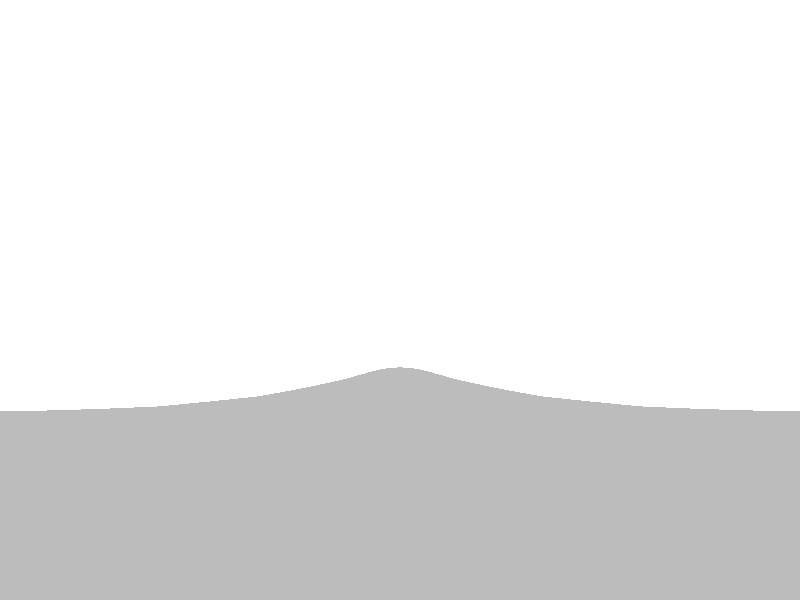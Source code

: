 #include "colors.inc"
background { rgb <1, 1, 1> }
camera {location <-0, 1.8, -0.5> sky <0,0,1>up <0,1,0> right <-1.33,0,0> angle 90look_at <0, 0, 0> }
mesh2 {
vertex_vectors { 4608, 
<-0.975563, -0.975563, -0.5>, 
<-0.949055, -0.736463, -0.5>, 
<-0.877261, -0.877261, -0.5>, 
<-0.922681, -0.497242, -0.5>, 
<-0.949055, -0.736463, -0.5>, 
<-0.850871, -0.638045, -0.5>, 
<-0.778866, -0.778866, -0.5>, 
<-0.877261, -0.877261, -0.5>, 
<-0.850871, -0.638045, -0.5>, 
<-0.949055, -0.736463, -0.5>, 
<-0.877261, -0.877261, -0.5>, 
<-0.850871, -0.638045, -0.5>, 
<-0.890637, 1.15803e-16, -0.5>, 
<-0.906645, -0.248623, -0.5>, 
<-0.815624, -0.142001, -0.5>, 
<-0.922681, -0.497242, -0.5>, 
<-0.906645, -0.248623, -0.5>, 
<-0.831688, -0.390613, -0.5>, 
<-0.740501, -0.284003, -0.5>, 
<-0.815624, -0.142001, -0.5>, 
<-0.831688, -0.390613, -0.5>, 
<-0.906645, -0.248623, -0.5>, 
<-0.815624, -0.142001, -0.5>, 
<-0.831688, -0.390613, -0.5>, 
<-0.568005, -0.568005, -0.5>, 
<-0.673436, -0.673436, -0.5>, 
<-0.654253, -0.426004, -0.5>, 
<-0.778866, -0.778866, -0.5>, 
<-0.673436, -0.673436, -0.5>, 
<-0.759683, -0.531434, -0.5>, 
<-0.740501, -0.284003, -0.5>, 
<-0.654253, -0.426004, -0.5>, 
<-0.759683, -0.531434, -0.5>, 
<-0.673436, -0.673436, -0.5>, 
<-0.654253, -0.426004, -0.5>, 
<-0.759683, -0.531434, -0.5>, 
<-0.922681, -0.497242, -0.5>, 
<-0.850871, -0.638045, -0.5>, 
<-0.831688, -0.390613, -0.5>, 
<-0.778866, -0.778866, -0.5>, 
<-0.850871, -0.638045, -0.5>, 
<-0.759683, -0.531434, -0.5>, 
<-0.740501, -0.284003, -0.5>, 
<-0.759683, -0.531434, -0.5>, 
<-0.831688, -0.390613, -0.5>, 
<-0.850871, -0.638045, -0.5>, 
<-0.759683, -0.531434, -0.5>, 
<-0.831688, -0.390613, -0.5>, 
<-0.975563, 0.975563, -0.5>, 
<-0.949055, 0.736463, -0.5>, 
<-0.877261, 0.877261, -0.5>, 
<-0.922681, 0.497242, -0.5>, 
<-0.949055, 0.736463, -0.5>, 
<-0.850871, 0.638045, -0.5>, 
<-0.778866, 0.778866, -0.5>, 
<-0.877261, 0.877261, -0.5>, 
<-0.850871, 0.638045, -0.5>, 
<-0.949055, 0.736463, -0.5>, 
<-0.877261, 0.877261, -0.5>, 
<-0.850871, 0.638045, -0.5>, 
<-0.890637, 1.15803e-16, -0.5>, 
<-0.906645, 0.248623, -0.5>, 
<-0.815624, 0.142001, -0.5>, 
<-0.922681, 0.497242, -0.5>, 
<-0.906645, 0.248623, -0.5>, 
<-0.831688, 0.390613, -0.5>, 
<-0.740501, 0.284003, -0.5>, 
<-0.815624, 0.142001, -0.5>, 
<-0.831688, 0.390613, -0.5>, 
<-0.906645, 0.248623, -0.5>, 
<-0.815624, 0.142001, -0.5>, 
<-0.831688, 0.390613, -0.5>, 
<-0.568005, 0.568005, -0.5>, 
<-0.673436, 0.673436, -0.5>, 
<-0.654253, 0.426004, -0.5>, 
<-0.778866, 0.778866, -0.5>, 
<-0.673436, 0.673436, -0.5>, 
<-0.759683, 0.531434, -0.5>, 
<-0.740501, 0.284003, -0.5>, 
<-0.654253, 0.426004, -0.5>, 
<-0.759683, 0.531434, -0.5>, 
<-0.673436, 0.673436, -0.5>, 
<-0.654253, 0.426004, -0.5>, 
<-0.759683, 0.531434, -0.5>, 
<-0.922681, 0.497242, -0.5>, 
<-0.850871, 0.638045, -0.5>, 
<-0.831688, 0.390613, -0.5>, 
<-0.778866, 0.778866, -0.5>, 
<-0.850871, 0.638045, -0.5>, 
<-0.759683, 0.531434, -0.5>, 
<-0.740501, 0.284003, -0.5>, 
<-0.759683, 0.531434, -0.5>, 
<-0.831688, 0.390613, -0.5>, 
<-0.850871, 0.638045, -0.5>, 
<-0.759683, 0.531434, -0.5>, 
<-0.831688, 0.390613, -0.5>, 
<2.33398e-16, -1.35052e-16, -0.5>, 
<-0.142001, -0.142001, -0.5>, 
<-0.142001, 0.142001, -0.5>, 
<-0.284003, -0.284003, -0.5>, 
<-0.142001, -0.142001, -0.5>, 
<-0.284003, -8.32667e-17, -0.5>, 
<-0.284003, 0.284003, -0.5>, 
<-0.142001, 0.142001, -0.5>, 
<-0.284003, -8.32667e-17, -0.5>, 
<-0.142001, -0.142001, -0.5>, 
<-0.142001, 0.142001, -0.5>, 
<-0.284003, -8.32667e-17, -0.5>, 
<-0.568005, -0.568005, -0.5>, 
<-0.426004, -0.426004, -0.5>, 
<-0.568005, -0.284003, -0.5>, 
<-0.284003, -0.284003, -0.5>, 
<-0.426004, -0.426004, -0.5>, 
<-0.426004, -0.142001, -0.5>, 
<-0.568005, -5.55112e-17, -0.5>, 
<-0.568005, -0.284003, -0.5>, 
<-0.426004, -0.142001, -0.5>, 
<-0.426004, -0.426004, -0.5>, 
<-0.568005, -0.284003, -0.5>, 
<-0.426004, -0.142001, -0.5>, 
<-0.568005, 0.568005, -0.5>, 
<-0.426004, 0.426004, -0.5>, 
<-0.568005, 0.284003, -0.5>, 
<-0.284003, 0.284003, -0.5>, 
<-0.426004, 0.426004, -0.5>, 
<-0.426004, 0.142001, -0.5>, 
<-0.568005, -5.55112e-17, -0.5>, 
<-0.568005, 0.284003, -0.5>, 
<-0.426004, 0.142001, -0.5>, 
<-0.426004, 0.426004, -0.5>, 
<-0.568005, 0.284003, -0.5>, 
<-0.426004, 0.142001, -0.5>, 
<-0.284003, -0.284003, -0.5>, 
<-0.284003, -8.32667e-17, -0.5>, 
<-0.426004, -0.142001, -0.5>, 
<-0.284003, 0.284003, -0.5>, 
<-0.284003, -8.32667e-17, -0.5>, 
<-0.426004, 0.142001, -0.5>, 
<-0.568005, -5.55112e-17, -0.5>, 
<-0.426004, 0.142001, -0.5>, 
<-0.426004, -0.142001, -0.5>, 
<-0.284003, -8.32667e-17, -0.5>, 
<-0.426004, 0.142001, -0.5>, 
<-0.426004, -0.142001, -0.5>, 
<-0.890637, 1.15803e-16, -0.5>, 
<-0.815624, -0.142001, -0.5>, 
<-0.815624, 0.142001, -0.5>, 
<-0.740501, -0.284003, -0.5>, 
<-0.815624, -0.142001, -0.5>, 
<-0.740501, 2.77556e-17, -0.5>, 
<-0.740501, 0.284003, -0.5>, 
<-0.815624, 0.142001, -0.5>, 
<-0.740501, 2.77556e-17, -0.5>, 
<-0.815624, -0.142001, -0.5>, 
<-0.815624, 0.142001, -0.5>, 
<-0.740501, 2.77556e-17, -0.5>, 
<-0.568005, -0.568005, -0.5>, 
<-0.654253, -0.426004, -0.5>, 
<-0.568005, -0.284003, -0.5>, 
<-0.740501, -0.284003, -0.5>, 
<-0.654253, -0.426004, -0.5>, 
<-0.654253, -0.142001, -0.5>, 
<-0.568005, -5.55112e-17, -0.5>, 
<-0.568005, -0.284003, -0.5>, 
<-0.654253, -0.142001, -0.5>, 
<-0.654253, -0.426004, -0.5>, 
<-0.568005, -0.284003, -0.5>, 
<-0.654253, -0.142001, -0.5>, 
<-0.568005, 0.568005, -0.5>, 
<-0.568005, 0.284003, -0.5>, 
<-0.654253, 0.426004, -0.5>, 
<-0.568005, -5.55112e-17, -0.5>, 
<-0.568005, 0.284003, -0.5>, 
<-0.654253, 0.142001, -0.5>, 
<-0.740501, 0.284003, -0.5>, 
<-0.654253, 0.426004, -0.5>, 
<-0.654253, 0.142001, -0.5>, 
<-0.568005, 0.284003, -0.5>, 
<-0.654253, 0.426004, -0.5>, 
<-0.654253, 0.142001, -0.5>, 
<-0.740501, -0.284003, -0.5>, 
<-0.740501, 2.77556e-17, -0.5>, 
<-0.654253, -0.142001, -0.5>, 
<-0.568005, -5.55112e-17, -0.5>, 
<-0.654253, 0.142001, -0.5>, 
<-0.654253, -0.142001, -0.5>, 
<-0.740501, 0.284003, -0.5>, 
<-0.740501, 2.77556e-17, -0.5>, 
<-0.654253, 0.142001, -0.5>, 
<-0.740501, 2.77556e-17, -0.5>, 
<-0.654253, 0.142001, -0.5>, 
<-0.654253, -0.142001, -0.5>, 
<-0.975563, 0.975563, -0.5>, 
<-0.877261, 0.877261, -0.5>, 
<-0.736463, 0.949055, -0.5>, 
<-0.778866, 0.778866, -0.5>, 
<-0.877261, 0.877261, -0.5>, 
<-0.638045, 0.850871, -0.5>, 
<-0.497242, 0.922681, -0.5>, 
<-0.736463, 0.949055, -0.5>, 
<-0.638045, 0.850871, -0.5>, 
<-0.877261, 0.877261, -0.5>, 
<-0.736463, 0.949055, -0.5>, 
<-0.638045, 0.850871, -0.5>, 
<-0.568005, 0.568005, -0.5>, 
<-0.673436, 0.673436, -0.5>, 
<-0.426004, 0.654253, -0.5>, 
<-0.778866, 0.778866, -0.5>, 
<-0.673436, 0.673436, -0.5>, 
<-0.531434, 0.759683, -0.5>, 
<-0.284003, 0.740501, -0.5>, 
<-0.426004, 0.654253, -0.5>, 
<-0.531434, 0.759683, -0.5>, 
<-0.673436, 0.673436, -0.5>, 
<-0.426004, 0.654253, -0.5>, 
<-0.531434, 0.759683, -0.5>, 
<8.85794e-17, 0.890637, -0.5>, 
<-0.248623, 0.906645, -0.5>, 
<-0.142001, 0.815624, -0.5>, 
<-0.497242, 0.922681, -0.5>, 
<-0.248623, 0.906645, -0.5>, 
<-0.390613, 0.831688, -0.5>, 
<-0.284003, 0.740501, -0.5>, 
<-0.142001, 0.815624, -0.5>, 
<-0.390613, 0.831688, -0.5>, 
<-0.248623, 0.906645, -0.5>, 
<-0.142001, 0.815624, -0.5>, 
<-0.390613, 0.831688, -0.5>, 
<-0.778866, 0.778866, -0.5>, 
<-0.638045, 0.850871, -0.5>, 
<-0.531434, 0.759683, -0.5>, 
<-0.497242, 0.922681, -0.5>, 
<-0.638045, 0.850871, -0.5>, 
<-0.390613, 0.831688, -0.5>, 
<-0.284003, 0.740501, -0.5>, 
<-0.390613, 0.831688, -0.5>, 
<-0.531434, 0.759683, -0.5>, 
<-0.638045, 0.850871, -0.5>, 
<-0.390613, 0.831688, -0.5>, 
<-0.531434, 0.759683, -0.5>, 
<0.975563, 0.975563, -0.5>, 
<0.736463, 0.949055, -0.5>, 
<0.877261, 0.877261, -0.5>, 
<0.497242, 0.922681, -0.5>, 
<0.736463, 0.949055, -0.5>, 
<0.638045, 0.850871, -0.5>, 
<0.778866, 0.778866, -0.5>, 
<0.877261, 0.877261, -0.5>, 
<0.638045, 0.850871, -0.5>, 
<0.736463, 0.949055, -0.5>, 
<0.877261, 0.877261, -0.5>, 
<0.638045, 0.850871, -0.5>, 
<8.85794e-17, 0.890637, -0.5>, 
<0.248623, 0.906645, -0.5>, 
<0.142001, 0.815624, -0.5>, 
<0.497242, 0.922681, -0.5>, 
<0.248623, 0.906645, -0.5>, 
<0.390613, 0.831688, -0.5>, 
<0.284003, 0.740501, -0.5>, 
<0.142001, 0.815624, -0.5>, 
<0.390613, 0.831688, -0.5>, 
<0.248623, 0.906645, -0.5>, 
<0.142001, 0.815624, -0.5>, 
<0.390613, 0.831688, -0.5>, 
<0.568005, 0.568005, -0.5>, 
<0.673436, 0.673436, -0.5>, 
<0.426004, 0.654253, -0.5>, 
<0.778866, 0.778866, -0.5>, 
<0.673436, 0.673436, -0.5>, 
<0.531434, 0.759683, -0.5>, 
<0.284003, 0.740501, -0.5>, 
<0.426004, 0.654253, -0.5>, 
<0.531434, 0.759683, -0.5>, 
<0.673436, 0.673436, -0.5>, 
<0.426004, 0.654253, -0.5>, 
<0.531434, 0.759683, -0.5>, 
<0.497242, 0.922681, -0.5>, 
<0.638045, 0.850871, -0.5>, 
<0.390613, 0.831688, -0.5>, 
<0.778866, 0.778866, -0.5>, 
<0.638045, 0.850871, -0.5>, 
<0.531434, 0.759683, -0.5>, 
<0.284003, 0.740501, -0.5>, 
<0.531434, 0.759683, -0.5>, 
<0.390613, 0.831688, -0.5>, 
<0.638045, 0.850871, -0.5>, 
<0.531434, 0.759683, -0.5>, 
<0.390613, 0.831688, -0.5>, 
<2.33398e-16, -1.35052e-16, -0.5>, 
<-0.142001, 0.142001, -0.5>, 
<0.142001, 0.142001, -0.5>, 
<-0.284003, 0.284003, -0.5>, 
<-0.142001, 0.142001, -0.5>, 
<8.32667e-17, 0.284003, -0.5>, 
<0.284003, 0.284003, -0.5>, 
<0.142001, 0.142001, -0.5>, 
<8.32667e-17, 0.284003, -0.5>, 
<-0.142001, 0.142001, -0.5>, 
<0.142001, 0.142001, -0.5>, 
<8.32667e-17, 0.284003, -0.5>, 
<-0.568005, 0.568005, -0.5>, 
<-0.426004, 0.426004, -0.5>, 
<-0.284003, 0.568005, -0.5>, 
<-0.284003, 0.284003, -0.5>, 
<-0.426004, 0.426004, -0.5>, 
<-0.142001, 0.426004, -0.5>, 
<5.55112e-17, 0.568005, -0.5>, 
<-0.284003, 0.568005, -0.5>, 
<-0.142001, 0.426004, -0.5>, 
<-0.426004, 0.426004, -0.5>, 
<-0.284003, 0.568005, -0.5>, 
<-0.142001, 0.426004, -0.5>, 
<0.568005, 0.568005, -0.5>, 
<0.426004, 0.426004, -0.5>, 
<0.284003, 0.568005, -0.5>, 
<0.284003, 0.284003, -0.5>, 
<0.426004, 0.426004, -0.5>, 
<0.142001, 0.426004, -0.5>, 
<5.55112e-17, 0.568005, -0.5>, 
<0.284003, 0.568005, -0.5>, 
<0.142001, 0.426004, -0.5>, 
<0.426004, 0.426004, -0.5>, 
<0.284003, 0.568005, -0.5>, 
<0.142001, 0.426004, -0.5>, 
<-0.284003, 0.284003, -0.5>, 
<8.32667e-17, 0.284003, -0.5>, 
<-0.142001, 0.426004, -0.5>, 
<0.284003, 0.284003, -0.5>, 
<8.32667e-17, 0.284003, -0.5>, 
<0.142001, 0.426004, -0.5>, 
<5.55112e-17, 0.568005, -0.5>, 
<0.142001, 0.426004, -0.5>, 
<-0.142001, 0.426004, -0.5>, 
<8.32667e-17, 0.284003, -0.5>, 
<0.142001, 0.426004, -0.5>, 
<-0.142001, 0.426004, -0.5>, 
<-0.568005, 0.568005, -0.5>, 
<-0.426004, 0.654253, -0.5>, 
<-0.284003, 0.568005, -0.5>, 
<-0.284003, 0.740501, -0.5>, 
<-0.426004, 0.654253, -0.5>, 
<-0.142001, 0.654253, -0.5>, 
<5.55112e-17, 0.568005, -0.5>, 
<-0.284003, 0.568005, -0.5>, 
<-0.142001, 0.654253, -0.5>, 
<-0.426004, 0.654253, -0.5>, 
<-0.284003, 0.568005, -0.5>, 
<-0.142001, 0.654253, -0.5>, 
<8.85794e-17, 0.890637, -0.5>, 
<-0.142001, 0.815624, -0.5>, 
<0.142001, 0.815624, -0.5>, 
<-0.284003, 0.740501, -0.5>, 
<-0.142001, 0.815624, -0.5>, 
<8.32667e-17, 0.740501, -0.5>, 
<0.284003, 0.740501, -0.5>, 
<0.142001, 0.815624, -0.5>, 
<8.32667e-17, 0.740501, -0.5>, 
<-0.142001, 0.815624, -0.5>, 
<0.142001, 0.815624, -0.5>, 
<8.32667e-17, 0.740501, -0.5>, 
<0.568005, 0.568005, -0.5>, 
<0.284003, 0.568005, -0.5>, 
<0.426004, 0.654253, -0.5>, 
<5.55112e-17, 0.568005, -0.5>, 
<0.284003, 0.568005, -0.5>, 
<0.142001, 0.654253, -0.5>, 
<0.284003, 0.740501, -0.5>, 
<0.426004, 0.654253, -0.5>, 
<0.142001, 0.654253, -0.5>, 
<0.284003, 0.568005, -0.5>, 
<0.426004, 0.654253, -0.5>, 
<0.142001, 0.654253, -0.5>, 
<-0.284003, 0.740501, -0.5>, 
<-0.142001, 0.654253, -0.5>, 
<8.32667e-17, 0.740501, -0.5>, 
<5.55112e-17, 0.568005, -0.5>, 
<-0.142001, 0.654253, -0.5>, 
<0.142001, 0.654253, -0.5>, 
<0.284003, 0.740501, -0.5>, 
<0.142001, 0.654253, -0.5>, 
<8.32667e-17, 0.740501, -0.5>, 
<-0.142001, 0.654253, -0.5>, 
<0.142001, 0.654253, -0.5>, 
<8.32667e-17, 0.740501, -0.5>, 
<0.975563, -0.975563, -0.5>, 
<0.949055, -0.736463, -0.5>, 
<0.877261, -0.877261, -0.5>, 
<0.922681, -0.497242, -0.5>, 
<0.949055, -0.736463, -0.5>, 
<0.850871, -0.638045, -0.5>, 
<0.778866, -0.778866, -0.5>, 
<0.877261, -0.877261, -0.5>, 
<0.850871, -0.638045, -0.5>, 
<0.949055, -0.736463, -0.5>, 
<0.877261, -0.877261, -0.5>, 
<0.850871, -0.638045, -0.5>, 
<0.890637, 3.10477e-17, -0.5>, 
<0.906645, -0.248623, -0.5>, 
<0.815624, -0.142001, -0.5>, 
<0.922681, -0.497242, -0.5>, 
<0.906645, -0.248623, -0.5>, 
<0.831688, -0.390613, -0.5>, 
<0.740501, -0.284003, -0.5>, 
<0.815624, -0.142001, -0.5>, 
<0.831688, -0.390613, -0.5>, 
<0.906645, -0.248623, -0.5>, 
<0.815624, -0.142001, -0.5>, 
<0.831688, -0.390613, -0.5>, 
<0.568005, -0.568005, -0.5>, 
<0.673436, -0.673436, -0.5>, 
<0.654253, -0.426004, -0.5>, 
<0.778866, -0.778866, -0.5>, 
<0.673436, -0.673436, -0.5>, 
<0.759683, -0.531434, -0.5>, 
<0.740501, -0.284003, -0.5>, 
<0.654253, -0.426004, -0.5>, 
<0.759683, -0.531434, -0.5>, 
<0.673436, -0.673436, -0.5>, 
<0.654253, -0.426004, -0.5>, 
<0.759683, -0.531434, -0.5>, 
<0.922681, -0.497242, -0.5>, 
<0.850871, -0.638045, -0.5>, 
<0.831688, -0.390613, -0.5>, 
<0.778866, -0.778866, -0.5>, 
<0.850871, -0.638045, -0.5>, 
<0.759683, -0.531434, -0.5>, 
<0.740501, -0.284003, -0.5>, 
<0.759683, -0.531434, -0.5>, 
<0.831688, -0.390613, -0.5>, 
<0.850871, -0.638045, -0.5>, 
<0.759683, -0.531434, -0.5>, 
<0.831688, -0.390613, -0.5>, 
<0.975563, 0.975563, -0.5>, 
<0.877261, 0.877261, -0.5>, 
<0.949055, 0.736463, -0.5>, 
<0.778866, 0.778866, -0.5>, 
<0.877261, 0.877261, -0.5>, 
<0.850871, 0.638045, -0.5>, 
<0.922681, 0.497242, -0.5>, 
<0.949055, 0.736463, -0.5>, 
<0.850871, 0.638045, -0.5>, 
<0.877261, 0.877261, -0.5>, 
<0.949055, 0.736463, -0.5>, 
<0.850871, 0.638045, -0.5>, 
<0.568005, 0.568005, -0.5>, 
<0.673436, 0.673436, -0.5>, 
<0.654253, 0.426004, -0.5>, 
<0.778866, 0.778866, -0.5>, 
<0.673436, 0.673436, -0.5>, 
<0.759683, 0.531434, -0.5>, 
<0.740501, 0.284003, -0.5>, 
<0.654253, 0.426004, -0.5>, 
<0.759683, 0.531434, -0.5>, 
<0.673436, 0.673436, -0.5>, 
<0.654253, 0.426004, -0.5>, 
<0.759683, 0.531434, -0.5>, 
<0.890637, 3.10477e-17, -0.5>, 
<0.906645, 0.248623, -0.5>, 
<0.815624, 0.142001, -0.5>, 
<0.922681, 0.497242, -0.5>, 
<0.906645, 0.248623, -0.5>, 
<0.831688, 0.390613, -0.5>, 
<0.740501, 0.284003, -0.5>, 
<0.815624, 0.142001, -0.5>, 
<0.831688, 0.390613, -0.5>, 
<0.906645, 0.248623, -0.5>, 
<0.815624, 0.142001, -0.5>, 
<0.831688, 0.390613, -0.5>, 
<0.778866, 0.778866, -0.5>, 
<0.850871, 0.638045, -0.5>, 
<0.759683, 0.531434, -0.5>, 
<0.922681, 0.497242, -0.5>, 
<0.850871, 0.638045, -0.5>, 
<0.831688, 0.390613, -0.5>, 
<0.740501, 0.284003, -0.5>, 
<0.831688, 0.390613, -0.5>, 
<0.759683, 0.531434, -0.5>, 
<0.850871, 0.638045, -0.5>, 
<0.831688, 0.390613, -0.5>, 
<0.759683, 0.531434, -0.5>, 
<2.33398e-16, -1.35052e-16, -0.5>, 
<0.142001, 0.142001, -0.5>, 
<0.142001, -0.142001, -0.5>, 
<0.284003, 0.284003, -0.5>, 
<0.142001, 0.142001, -0.5>, 
<0.284003, -1.10109e-16, -0.5>, 
<0.284003, -0.284003, -0.5>, 
<0.142001, -0.142001, -0.5>, 
<0.284003, -1.10109e-16, -0.5>, 
<0.142001, 0.142001, -0.5>, 
<0.142001, -0.142001, -0.5>, 
<0.284003, -1.10109e-16, -0.5>, 
<0.568005, 0.568005, -0.5>, 
<0.426004, 0.426004, -0.5>, 
<0.568005, 0.284003, -0.5>, 
<0.284003, 0.284003, -0.5>, 
<0.426004, 0.426004, -0.5>, 
<0.426004, 0.142001, -0.5>, 
<0.568005, -1.12838e-16, -0.5>, 
<0.568005, 0.284003, -0.5>, 
<0.426004, 0.142001, -0.5>, 
<0.426004, 0.426004, -0.5>, 
<0.568005, 0.284003, -0.5>, 
<0.426004, 0.142001, -0.5>, 
<0.568005, -0.568005, -0.5>, 
<0.426004, -0.426004, -0.5>, 
<0.568005, -0.284003, -0.5>, 
<0.284003, -0.284003, -0.5>, 
<0.426004, -0.426004, -0.5>, 
<0.426004, -0.142001, -0.5>, 
<0.568005, -1.12838e-16, -0.5>, 
<0.568005, -0.284003, -0.5>, 
<0.426004, -0.142001, -0.5>, 
<0.426004, -0.426004, -0.5>, 
<0.568005, -0.284003, -0.5>, 
<0.426004, -0.142001, -0.5>, 
<0.284003, 0.284003, -0.5>, 
<0.284003, -1.10109e-16, -0.5>, 
<0.426004, 0.142001, -0.5>, 
<0.284003, -0.284003, -0.5>, 
<0.284003, -1.10109e-16, -0.5>, 
<0.426004, -0.142001, -0.5>, 
<0.568005, -1.12838e-16, -0.5>, 
<0.426004, -0.142001, -0.5>, 
<0.426004, 0.142001, -0.5>, 
<0.284003, -1.10109e-16, -0.5>, 
<0.426004, -0.142001, -0.5>, 
<0.426004, 0.142001, -0.5>, 
<0.568005, 0.568005, -0.5>, 
<0.568005, 0.284003, -0.5>, 
<0.654253, 0.426004, -0.5>, 
<0.568005, -1.12838e-16, -0.5>, 
<0.568005, 0.284003, -0.5>, 
<0.654253, 0.142001, -0.5>, 
<0.740501, 0.284003, -0.5>, 
<0.654253, 0.426004, -0.5>, 
<0.654253, 0.142001, -0.5>, 
<0.568005, 0.284003, -0.5>, 
<0.654253, 0.426004, -0.5>, 
<0.654253, 0.142001, -0.5>, 
<0.890637, 3.10477e-17, -0.5>, 
<0.815624, -0.142001, -0.5>, 
<0.815624, 0.142001, -0.5>, 
<0.740501, -0.284003, -0.5>, 
<0.815624, -0.142001, -0.5>, 
<0.740501, -5.55112e-17, -0.5>, 
<0.740501, 0.284003, -0.5>, 
<0.815624, 0.142001, -0.5>, 
<0.740501, -5.55112e-17, -0.5>, 
<0.815624, -0.142001, -0.5>, 
<0.815624, 0.142001, -0.5>, 
<0.740501, -5.55112e-17, -0.5>, 
<0.568005, -0.568005, -0.5>, 
<0.654253, -0.426004, -0.5>, 
<0.568005, -0.284003, -0.5>, 
<0.740501, -0.284003, -0.5>, 
<0.654253, -0.426004, -0.5>, 
<0.654253, -0.142001, -0.5>, 
<0.568005, -1.12838e-16, -0.5>, 
<0.568005, -0.284003, -0.5>, 
<0.654253, -0.142001, -0.5>, 
<0.654253, -0.426004, -0.5>, 
<0.568005, -0.284003, -0.5>, 
<0.654253, -0.142001, -0.5>, 
<0.740501, -0.284003, -0.5>, 
<0.654253, -0.142001, -0.5>, 
<0.740501, -5.55112e-17, -0.5>, 
<0.568005, -1.12838e-16, -0.5>, 
<0.654253, 0.142001, -0.5>, 
<0.654253, -0.142001, -0.5>, 
<0.740501, 0.284003, -0.5>, 
<0.654253, 0.142001, -0.5>, 
<0.740501, -5.55112e-17, -0.5>, 
<0.654253, 0.142001, -0.5>, 
<0.654253, -0.142001, -0.5>, 
<0.740501, -5.55112e-17, -0.5>, 
<-0.975563, -0.975563, -0.5>, 
<-0.877261, -0.877261, -0.5>, 
<-0.736463, -0.949055, -0.5>, 
<-0.778866, -0.778866, -0.5>, 
<-0.877261, -0.877261, -0.5>, 
<-0.638045, -0.850871, -0.5>, 
<-0.497242, -0.922681, -0.5>, 
<-0.736463, -0.949055, -0.5>, 
<-0.638045, -0.850871, -0.5>, 
<-0.877261, -0.877261, -0.5>, 
<-0.736463, -0.949055, -0.5>, 
<-0.638045, -0.850871, -0.5>, 
<-0.568005, -0.568005, -0.5>, 
<-0.673436, -0.673436, -0.5>, 
<-0.426004, -0.654253, -0.5>, 
<-0.778866, -0.778866, -0.5>, 
<-0.673436, -0.673436, -0.5>, 
<-0.531434, -0.759683, -0.5>, 
<-0.284003, -0.740501, -0.5>, 
<-0.426004, -0.654253, -0.5>, 
<-0.531434, -0.759683, -0.5>, 
<-0.673436, -0.673436, -0.5>, 
<-0.426004, -0.654253, -0.5>, 
<-0.531434, -0.759683, -0.5>, 
<1.94297e-17, -0.890637, -0.5>, 
<-0.248623, -0.906645, -0.5>, 
<-0.142001, -0.815624, -0.5>, 
<-0.497242, -0.922681, -0.5>, 
<-0.248623, -0.906645, -0.5>, 
<-0.390613, -0.831688, -0.5>, 
<-0.284003, -0.740501, -0.5>, 
<-0.142001, -0.815624, -0.5>, 
<-0.390613, -0.831688, -0.5>, 
<-0.248623, -0.906645, -0.5>, 
<-0.142001, -0.815624, -0.5>, 
<-0.390613, -0.831688, -0.5>, 
<-0.778866, -0.778866, -0.5>, 
<-0.638045, -0.850871, -0.5>, 
<-0.531434, -0.759683, -0.5>, 
<-0.497242, -0.922681, -0.5>, 
<-0.638045, -0.850871, -0.5>, 
<-0.390613, -0.831688, -0.5>, 
<-0.284003, -0.740501, -0.5>, 
<-0.390613, -0.831688, -0.5>, 
<-0.531434, -0.759683, -0.5>, 
<-0.638045, -0.850871, -0.5>, 
<-0.390613, -0.831688, -0.5>, 
<-0.531434, -0.759683, -0.5>, 
<0.975563, -0.975563, -0.5>, 
<0.877261, -0.877261, -0.5>, 
<0.736463, -0.949055, -0.5>, 
<0.778866, -0.778866, -0.5>, 
<0.877261, -0.877261, -0.5>, 
<0.638045, -0.850871, -0.5>, 
<0.497242, -0.922681, -0.5>, 
<0.736463, -0.949055, -0.5>, 
<0.638045, -0.850871, -0.5>, 
<0.877261, -0.877261, -0.5>, 
<0.736463, -0.949055, -0.5>, 
<0.638045, -0.850871, -0.5>, 
<0.568005, -0.568005, -0.5>, 
<0.673436, -0.673436, -0.5>, 
<0.426004, -0.654253, -0.5>, 
<0.778866, -0.778866, -0.5>, 
<0.673436, -0.673436, -0.5>, 
<0.531434, -0.759683, -0.5>, 
<0.284003, -0.740501, -0.5>, 
<0.426004, -0.654253, -0.5>, 
<0.531434, -0.759683, -0.5>, 
<0.673436, -0.673436, -0.5>, 
<0.426004, -0.654253, -0.5>, 
<0.531434, -0.759683, -0.5>, 
<1.94297e-17, -0.890637, -0.5>, 
<0.248623, -0.906645, -0.5>, 
<0.142001, -0.815624, -0.5>, 
<0.497242, -0.922681, -0.5>, 
<0.248623, -0.906645, -0.5>, 
<0.390613, -0.831688, -0.5>, 
<0.284003, -0.740501, -0.5>, 
<0.142001, -0.815624, -0.5>, 
<0.390613, -0.831688, -0.5>, 
<0.248623, -0.906645, -0.5>, 
<0.142001, -0.815624, -0.5>, 
<0.390613, -0.831688, -0.5>, 
<0.778866, -0.778866, -0.5>, 
<0.638045, -0.850871, -0.5>, 
<0.531434, -0.759683, -0.5>, 
<0.497242, -0.922681, -0.5>, 
<0.638045, -0.850871, -0.5>, 
<0.390613, -0.831688, -0.5>, 
<0.284003, -0.740501, -0.5>, 
<0.390613, -0.831688, -0.5>, 
<0.531434, -0.759683, -0.5>, 
<0.638045, -0.850871, -0.5>, 
<0.390613, -0.831688, -0.5>, 
<0.531434, -0.759683, -0.5>, 
<2.33398e-16, -1.35052e-16, -0.5>, 
<-0.142001, -0.142001, -0.5>, 
<0.142001, -0.142001, -0.5>, 
<-0.284003, -0.284003, -0.5>, 
<-0.142001, -0.142001, -0.5>, 
<5.6387e-17, -0.284003, -0.5>, 
<0.284003, -0.284003, -0.5>, 
<0.142001, -0.142001, -0.5>, 
<5.6387e-17, -0.284003, -0.5>, 
<-0.142001, -0.142001, -0.5>, 
<0.142001, -0.142001, -0.5>, 
<5.6387e-17, -0.284003, -0.5>, 
<-0.568005, -0.568005, -0.5>, 
<-0.426004, -0.426004, -0.5>, 
<-0.284003, -0.568005, -0.5>, 
<-0.284003, -0.284003, -0.5>, 
<-0.426004, -0.426004, -0.5>, 
<-0.142001, -0.426004, -0.5>, 
<3.0998e-17, -0.568005, -0.5>, 
<-0.284003, -0.568005, -0.5>, 
<-0.142001, -0.426004, -0.5>, 
<-0.426004, -0.426004, -0.5>, 
<-0.284003, -0.568005, -0.5>, 
<-0.142001, -0.426004, -0.5>, 
<0.568005, -0.568005, -0.5>, 
<0.426004, -0.426004, -0.5>, 
<0.284003, -0.568005, -0.5>, 
<0.284003, -0.284003, -0.5>, 
<0.426004, -0.426004, -0.5>, 
<0.142001, -0.426004, -0.5>, 
<3.0998e-17, -0.568005, -0.5>, 
<0.284003, -0.568005, -0.5>, 
<0.142001, -0.426004, -0.5>, 
<0.426004, -0.426004, -0.5>, 
<0.284003, -0.568005, -0.5>, 
<0.142001, -0.426004, -0.5>, 
<-0.284003, -0.284003, -0.5>, 
<5.6387e-17, -0.284003, -0.5>, 
<-0.142001, -0.426004, -0.5>, 
<0.284003, -0.284003, -0.5>, 
<5.6387e-17, -0.284003, -0.5>, 
<0.142001, -0.426004, -0.5>, 
<3.0998e-17, -0.568005, -0.5>, 
<0.142001, -0.426004, -0.5>, 
<-0.142001, -0.426004, -0.5>, 
<5.6387e-17, -0.284003, -0.5>, 
<0.142001, -0.426004, -0.5>, 
<-0.142001, -0.426004, -0.5>, 
<-0.568005, -0.568005, -0.5>, 
<-0.426004, -0.654253, -0.5>, 
<-0.284003, -0.568005, -0.5>, 
<-0.284003, -0.740501, -0.5>, 
<-0.426004, -0.654253, -0.5>, 
<-0.142001, -0.654253, -0.5>, 
<3.0998e-17, -0.568005, -0.5>, 
<-0.284003, -0.568005, -0.5>, 
<-0.142001, -0.654253, -0.5>, 
<-0.426004, -0.654253, -0.5>, 
<-0.284003, -0.568005, -0.5>, 
<-0.142001, -0.654253, -0.5>, 
<0.568005, -0.568005, -0.5>, 
<0.284003, -0.568005, -0.5>, 
<0.426004, -0.654253, -0.5>, 
<3.0998e-17, -0.568005, -0.5>, 
<0.284003, -0.568005, -0.5>, 
<0.142001, -0.654253, -0.5>, 
<0.284003, -0.740501, -0.5>, 
<0.426004, -0.654253, -0.5>, 
<0.142001, -0.654253, -0.5>, 
<0.284003, -0.568005, -0.5>, 
<0.426004, -0.654253, -0.5>, 
<0.142001, -0.654253, -0.5>, 
<1.94297e-17, -0.890637, -0.5>, 
<-0.142001, -0.815624, -0.5>, 
<0.142001, -0.815624, -0.5>, 
<-0.284003, -0.740501, -0.5>, 
<-0.142001, -0.815624, -0.5>, 
<0, -0.740501, -0.5>, 
<0.284003, -0.740501, -0.5>, 
<0.142001, -0.815624, -0.5>, 
<0, -0.740501, -0.5>, 
<-0.142001, -0.815624, -0.5>, 
<0.142001, -0.815624, -0.5>, 
<0, -0.740501, -0.5>, 
<-0.284003, -0.740501, -0.5>, 
<-0.142001, -0.654253, -0.5>, 
<0, -0.740501, -0.5>, 
<3.0998e-17, -0.568005, -0.5>, 
<-0.142001, -0.654253, -0.5>, 
<0.142001, -0.654253, -0.5>, 
<0.284003, -0.740501, -0.5>, 
<0, -0.740501, -0.5>, 
<0.142001, -0.654253, -0.5>, 
<-0.142001, -0.654253, -0.5>, 
<0, -0.740501, -0.5>, 
<0.142001, -0.654253, -0.5>, 
<-0.975563, -0.975563, -0.5>, 
<-0.949055, -0.736463, -0.5>, 
<-0.935956, -0.873947, -0.500044>, 
<-0.922681, -0.497242, -0.5>, 
<-0.949055, -0.736463, -0.5>, 
<-0.909572, -0.634731, -0.499717>, 
<-0.896256, -0.772235, -0.499852>, 
<-0.935956, -0.873947, -0.500044>, 
<-0.909572, -0.634731, -0.499717>, 
<-0.949055, -0.736463, -0.5>, 
<-0.935956, -0.873947, -0.500044>, 
<-0.909572, -0.634731, -0.499717>, 
<-0.890637, 1.15803e-16, -0.5>, 
<-0.906645, -0.248623, -0.5>, 
<-0.874472, -0.138795, -0.497798>, 
<-0.922681, -0.497242, -0.5>, 
<-0.906645, -0.248623, -0.5>, 
<-0.890501, -0.387408, -0.498257>, 
<-0.858162, -0.27759, -0.495968>, 
<-0.874472, -0.138795, -0.497798>, 
<-0.890501, -0.387408, -0.498257>, 
<-0.906645, -0.248623, -0.5>, 
<-0.874472, -0.138795, -0.497798>, 
<-0.890501, -0.387408, -0.498257>, 
<-0.802661, -0.553948, -0.493616>, 
<-0.849449, -0.663098, -0.49698>, 
<-0.830429, -0.415777, -0.494605>, 
<-0.896256, -0.772235, -0.499852>, 
<-0.849449, -0.663098, -0.49698>, 
<-0.877211, -0.524914, -0.497914>, 
<-0.858162, -0.27759, -0.495968>, 
<-0.830429, -0.415777, -0.494605>, 
<-0.877211, -0.524914, -0.497914>, 
<-0.849449, -0.663098, -0.49698>, 
<-0.830429, -0.415777, -0.494605>, 
<-0.877211, -0.524914, -0.497914>, 
<-0.922681, -0.497242, -0.5>, 
<-0.909572, -0.634731, -0.499717>, 
<-0.890501, -0.387408, -0.498257>, 
<-0.896256, -0.772235, -0.499852>, 
<-0.909572, -0.634731, -0.499717>, 
<-0.877211, -0.524914, -0.497914>, 
<-0.858162, -0.27759, -0.495968>, 
<-0.877211, -0.524914, -0.497914>, 
<-0.890501, -0.387408, -0.498257>, 
<-0.909572, -0.634731, -0.499717>, 
<-0.877211, -0.524914, -0.497914>, 
<-0.890501, -0.387408, -0.498257>, 
<-0.975563, 0.975563, -0.5>, 
<-0.949055, 0.736463, -0.5>, 
<-0.935956, 0.873947, -0.500044>, 
<-0.922681, 0.497242, -0.5>, 
<-0.949055, 0.736463, -0.5>, 
<-0.909572, 0.634731, -0.499717>, 
<-0.896256, 0.772235, -0.499852>, 
<-0.935956, 0.873947, -0.500044>, 
<-0.909572, 0.634731, -0.499717>, 
<-0.949055, 0.736463, -0.5>, 
<-0.935956, 0.873947, -0.500044>, 
<-0.909572, 0.634731, -0.499717>, 
<-0.890637, 1.15803e-16, -0.5>, 
<-0.906645, 0.248623, -0.5>, 
<-0.874472, 0.138795, -0.497798>, 
<-0.922681, 0.497242, -0.5>, 
<-0.906645, 0.248623, -0.5>, 
<-0.890501, 0.387408, -0.498257>, 
<-0.858162, 0.27759, -0.495968>, 
<-0.874472, 0.138795, -0.497798>, 
<-0.890501, 0.387408, -0.498257>, 
<-0.906645, 0.248623, -0.5>, 
<-0.874472, 0.138795, -0.497798>, 
<-0.890501, 0.387408, -0.498257>, 
<-0.802661, 0.553948, -0.493616>, 
<-0.849449, 0.663098, -0.49698>, 
<-0.830429, 0.415777, -0.494605>, 
<-0.896256, 0.772235, -0.499852>, 
<-0.849449, 0.663098, -0.49698>, 
<-0.877211, 0.524914, -0.497914>, 
<-0.858162, 0.27759, -0.495968>, 
<-0.830429, 0.415777, -0.494605>, 
<-0.877211, 0.524914, -0.497914>, 
<-0.849449, 0.663098, -0.49698>, 
<-0.830429, 0.415777, -0.494605>, 
<-0.877211, 0.524914, -0.497914>, 
<-0.922681, 0.497242, -0.5>, 
<-0.909572, 0.634731, -0.499717>, 
<-0.890501, 0.387408, -0.498257>, 
<-0.896256, 0.772235, -0.499852>, 
<-0.909572, 0.634731, -0.499717>, 
<-0.877211, 0.524914, -0.497914>, 
<-0.858162, 0.27759, -0.495968>, 
<-0.877211, 0.524914, -0.497914>, 
<-0.890501, 0.387408, -0.498257>, 
<-0.909572, 0.634731, -0.499717>, 
<-0.877211, 0.524914, -0.497914>, 
<-0.890501, 0.387408, -0.498257>, 
<-0.467584, -2.99106e-17, -0.425038>, 
<-0.550779, -0.138016, -0.446056>, 
<-0.550779, 0.138016, -0.446056>, 
<-0.634097, -0.276009, -0.466578>, 
<-0.550779, -0.138016, -0.446056>, 
<-0.634376, 3.14447e-19, -0.465108>, 
<-0.634097, 0.276009, -0.466578>, 
<-0.550779, 0.138016, -0.446056>, 
<-0.634376, 3.14447e-19, -0.465108>, 
<-0.550779, -0.138016, -0.446056>, 
<-0.550779, 0.138016, -0.446056>, 
<-0.634376, 3.14447e-19, -0.465108>, 
<-0.802661, -0.553948, -0.493616>, 
<-0.718321, -0.414991, -0.48055>, 
<-0.802935, -0.276985, -0.490591>, 
<-0.634097, -0.276009, -0.466578>, 
<-0.718321, -0.414991, -0.48055>, 
<-0.718536, -0.138016, -0.478006>, 
<-0.803075, -5.74237e-17, -0.488667>, 
<-0.802935, -0.276985, -0.490591>, 
<-0.718536, -0.138016, -0.478006>, 
<-0.718321, -0.414991, -0.48055>, 
<-0.802935, -0.276985, -0.490591>, 
<-0.718536, -0.138016, -0.478006>, 
<-0.802661, 0.553948, -0.493616>, 
<-0.718321, 0.414991, -0.48055>, 
<-0.802935, 0.276985, -0.490591>, 
<-0.634097, 0.276009, -0.466578>, 
<-0.718321, 0.414991, -0.48055>, 
<-0.718536, 0.138016, -0.478006>, 
<-0.803075, -5.74237e-17, -0.488667>, 
<-0.802935, 0.276985, -0.490591>, 
<-0.718536, 0.138016, -0.478006>, 
<-0.718321, 0.414991, -0.48055>, 
<-0.802935, 0.276985, -0.490591>, 
<-0.718536, 0.138016, -0.478006>, 
<-0.634097, -0.276009, -0.466578>, 
<-0.634376, 3.14447e-19, -0.465108>, 
<-0.718536, -0.138016, -0.478006>, 
<-0.634097, 0.276009, -0.466578>, 
<-0.634376, 3.14447e-19, -0.465108>, 
<-0.718536, 0.138016, -0.478006>, 
<-0.803075, -5.74237e-17, -0.488667>, 
<-0.718536, 0.138016, -0.478006>, 
<-0.718536, -0.138016, -0.478006>, 
<-0.634376, 3.14447e-19, -0.465108>, 
<-0.718536, 0.138016, -0.478006>, 
<-0.718536, -0.138016, -0.478006>, 
<-0.890637, 1.15803e-16, -0.5>, 
<-0.874472, -0.138795, -0.497798>, 
<-0.874472, 0.138795, -0.497798>, 
<-0.858162, -0.27759, -0.495968>, 
<-0.874472, -0.138795, -0.497798>, 
<-0.858167, 2.77311e-17, -0.495919>, 
<-0.858162, 0.27759, -0.495968>, 
<-0.874472, 0.138795, -0.497798>, 
<-0.858167, 2.77311e-17, -0.495919>, 
<-0.874472, -0.138795, -0.497798>, 
<-0.874472, 0.138795, -0.497798>, 
<-0.858167, 2.77311e-17, -0.495919>, 
<-0.802661, -0.553948, -0.493616>, 
<-0.830429, -0.415777, -0.494605>, 
<-0.802935, -0.276985, -0.490591>, 
<-0.858162, -0.27759, -0.495968>, 
<-0.830429, -0.415777, -0.494605>, 
<-0.830593, -0.138794, -0.49257>, 
<-0.803075, -5.74237e-17, -0.488667>, 
<-0.802935, -0.276985, -0.490591>, 
<-0.830593, -0.138794, -0.49257>, 
<-0.830429, -0.415777, -0.494605>, 
<-0.802935, -0.276985, -0.490591>, 
<-0.830593, -0.138794, -0.49257>, 
<-0.802661, 0.553948, -0.493616>, 
<-0.802935, 0.276985, -0.490591>, 
<-0.830429, 0.415777, -0.494605>, 
<-0.803075, -5.74237e-17, -0.488667>, 
<-0.802935, 0.276985, -0.490591>, 
<-0.830593, 0.138794, -0.49257>, 
<-0.858162, 0.27759, -0.495968>, 
<-0.830429, 0.415777, -0.494605>, 
<-0.830593, 0.138794, -0.49257>, 
<-0.802935, 0.276985, -0.490591>, 
<-0.830429, 0.415777, -0.494605>, 
<-0.830593, 0.138794, -0.49257>, 
<-0.858162, -0.27759, -0.495968>, 
<-0.858167, 2.77311e-17, -0.495919>, 
<-0.830593, -0.138794, -0.49257>, 
<-0.803075, -5.74237e-17, -0.488667>, 
<-0.830593, 0.138794, -0.49257>, 
<-0.830593, -0.138794, -0.49257>, 
<-0.858162, 0.27759, -0.495968>, 
<-0.858167, 2.77311e-17, -0.495919>, 
<-0.830593, 0.138794, -0.49257>, 
<-0.858167, 2.77311e-17, -0.495919>, 
<-0.830593, 0.138794, -0.49257>, 
<-0.830593, -0.138794, -0.49257>, 
<-0.975563, 0.975563, -0.5>, 
<-0.935956, 0.873947, -0.500044>, 
<-0.894128, 0.894128, -0.499824>, 
<-0.896256, 0.772235, -0.499852>, 
<-0.935956, 0.873947, -0.500044>, 
<-0.854429, 0.792419, -0.499575>, 
<-0.812602, 0.812602, -0.499232>, 
<-0.894128, 0.894128, -0.499824>, 
<-0.854429, 0.792419, -0.499575>, 
<-0.935956, 0.873947, -0.500044>, 
<-0.894128, 0.894128, -0.499824>, 
<-0.854429, 0.792419, -0.499575>, 
<-0.802661, 0.553948, -0.493616>, 
<-0.849449, 0.663098, -0.49698>, 
<-0.760876, 0.574512, -0.491503>, 
<-0.896256, 0.772235, -0.499852>, 
<-0.849449, 0.663098, -0.49698>, 
<-0.807654, 0.683641, -0.495109>, 
<-0.719079, 0.595058, -0.489509>, 
<-0.760876, 0.574512, -0.491503>, 
<-0.807654, 0.683641, -0.495109>, 
<-0.849449, 0.663098, -0.49698>, 
<-0.760876, 0.574512, -0.491503>, 
<-0.807654, 0.683641, -0.495109>, 
<-0.63548, 0.63548, -0.486111>, 
<-0.724026, 0.724026, -0.493059>, 
<-0.677285, 0.615273, -0.487718>, 
<-0.812602, 0.812602, -0.499232>, 
<-0.724026, 0.724026, -0.493059>, 
<-0.765844, 0.703832, -0.494324>, 
<-0.719079, 0.595058, -0.489509>, 
<-0.677285, 0.615273, -0.487718>, 
<-0.765844, 0.703832, -0.494324>, 
<-0.724026, 0.724026, -0.493059>, 
<-0.677285, 0.615273, -0.487718>, 
<-0.765844, 0.703832, -0.494324>, 
<-0.896256, 0.772235, -0.499852>, 
<-0.854429, 0.792419, -0.499575>, 
<-0.807654, 0.683641, -0.495109>, 
<-0.812602, 0.812602, -0.499232>, 
<-0.854429, 0.792419, -0.499575>, 
<-0.765844, 0.703832, -0.494324>, 
<-0.719079, 0.595058, -0.489509>, 
<-0.765844, 0.703832, -0.494324>, 
<-0.807654, 0.683641, -0.495109>, 
<-0.854429, 0.792419, -0.499575>, 
<-0.765844, 0.703832, -0.494324>, 
<-0.807654, 0.683641, -0.495109>, 
<-0.142934, 0.142934, -0.360001>, 
<-0.264653, 0.264653, -0.401135>, 
<-0.183703, 0.125326, -0.36553>, 
<-0.386662, 0.386662, -0.440693>, 
<-0.264653, 0.264653, -0.401135>, 
<-0.305547, 0.247169, -0.405927>, 
<-0.224327, 0.107606, -0.371814>, 
<-0.183703, 0.125326, -0.36553>, 
<-0.305547, 0.247169, -0.405927>, 
<-0.264653, 0.264653, -0.401135>, 
<-0.183703, 0.125326, -0.36553>, 
<-0.305547, 0.247169, -0.405927>, 
<-0.63548, 0.63548, -0.486111>, 
<-0.511008, 0.511008, -0.464042>, 
<-0.552408, 0.493756, -0.466848>, 
<-0.386662, 0.386662, -0.440693>, 
<-0.511008, 0.511008, -0.464042>, 
<-0.428005, 0.369354, -0.444078>, 
<-0.469299, 0.352005, -0.447893>, 
<-0.552408, 0.493756, -0.466848>, 
<-0.428005, 0.369354, -0.444078>, 
<-0.511008, 0.511008, -0.464042>, 
<-0.552408, 0.493756, -0.466848>, 
<-0.428005, 0.369354, -0.444078>, 
<-0.306252, 0.0722563, -0.387627>, 
<-0.265344, 0.089953, -0.379477>, 
<-0.387874, 0.212177, -0.417259>, 
<-0.224327, 0.107606, -0.371814>, 
<-0.265344, 0.089953, -0.379477>, 
<-0.346655, 0.229702, -0.410688>, 
<-0.469299, 0.352005, -0.447893>, 
<-0.387874, 0.212177, -0.417259>, 
<-0.346655, 0.229702, -0.410688>, 
<-0.265344, 0.089953, -0.379477>, 
<-0.387874, 0.212177, -0.417259>, 
<-0.346655, 0.229702, -0.410688>, 
<-0.386662, 0.386662, -0.440693>, 
<-0.305547, 0.247169, -0.405927>, 
<-0.428005, 0.369354, -0.444078>, 
<-0.224327, 0.107606, -0.371814>, 
<-0.305547, 0.247169, -0.405927>, 
<-0.346655, 0.229702, -0.410688>, 
<-0.469299, 0.352005, -0.447893>, 
<-0.346655, 0.229702, -0.410688>, 
<-0.428005, 0.369354, -0.444078>, 
<-0.305547, 0.247169, -0.405927>, 
<-0.346655, 0.229702, -0.410688>, 
<-0.428005, 0.369354, -0.444078>, 
<-0.467584, -2.99106e-17, -0.425038>, 
<-0.550779, 0.138016, -0.446056>, 
<-0.427459, 0.0181816, -0.415253>, 
<-0.634097, 0.276009, -0.466578>, 
<-0.550779, 0.138016, -0.446056>, 
<-0.510484, 0.15615, -0.437148>, 
<-0.387282, 0.0363604, -0.405696>, 
<-0.427459, 0.0181816, -0.415253>, 
<-0.510484, 0.15615, -0.437148>, 
<-0.550779, 0.138016, -0.446056>, 
<-0.427459, 0.0181816, -0.415253>, 
<-0.510484, 0.15615, -0.437148>, 
<-0.802661, 0.553948, -0.493616>, 
<-0.718321, 0.414991, -0.48055>, 
<-0.677352, 0.433157, -0.475847>, 
<-0.634097, 0.276009, -0.466578>, 
<-0.718321, 0.414991, -0.48055>, 
<-0.593167, 0.294229, -0.461442>, 
<-0.552196, 0.31241, -0.456554>, 
<-0.677352, 0.433157, -0.475847>, 
<-0.593167, 0.294229, -0.461442>, 
<-0.718321, 0.414991, -0.48055>, 
<-0.677352, 0.433157, -0.475847>, 
<-0.593167, 0.294229, -0.461442>, 
<-0.306252, 0.0722563, -0.387627>, 
<-0.346806, 0.0543152, -0.396483>, 
<-0.429051, 0.19226, -0.422956>, 
<-0.387282, 0.0363604, -0.405696>, 
<-0.346806, 0.0543152, -0.396483>, 
<-0.469861, 0.174419, -0.430524>, 
<-0.552196, 0.31241, -0.456554>, 
<-0.429051, 0.19226, -0.422956>, 
<-0.469861, 0.174419, -0.430524>, 
<-0.346806, 0.0543152, -0.396483>, 
<-0.429051, 0.19226, -0.422956>, 
<-0.469861, 0.174419, -0.430524>, 
<-0.634097, 0.276009, -0.466578>, 
<-0.510484, 0.15615, -0.437148>, 
<-0.593167, 0.294229, -0.461442>, 
<-0.387282, 0.0363604, -0.405696>, 
<-0.510484, 0.15615, -0.437148>, 
<-0.469861, 0.174419, -0.430524>, 
<-0.552196, 0.31241, -0.456554>, 
<-0.469861, 0.174419, -0.430524>, 
<-0.593167, 0.294229, -0.461442>, 
<-0.510484, 0.15615, -0.437148>, 
<-0.469861, 0.174419, -0.430524>, 
<-0.593167, 0.294229, -0.461442>, 
<-0.802661, 0.553948, -0.493616>, 
<-0.760876, 0.574512, -0.491503>, 
<-0.677352, 0.433157, -0.475847>, 
<-0.719079, 0.595058, -0.489509>, 
<-0.760876, 0.574512, -0.491503>, 
<-0.635667, 0.453749, -0.472801>, 
<-0.552196, 0.31241, -0.456554>, 
<-0.677352, 0.433157, -0.475847>, 
<-0.635667, 0.453749, -0.472801>, 
<-0.760876, 0.574512, -0.491503>, 
<-0.677352, 0.433157, -0.475847>, 
<-0.635667, 0.453749, -0.472801>, 
<-0.63548, 0.63548, -0.486111>, 
<-0.677285, 0.615273, -0.487718>, 
<-0.552408, 0.493756, -0.466848>, 
<-0.719079, 0.595058, -0.489509>, 
<-0.677285, 0.615273, -0.487718>, 
<-0.594134, 0.473498, -0.469287>, 
<-0.469299, 0.352005, -0.447893>, 
<-0.552408, 0.493756, -0.466848>, 
<-0.594134, 0.473498, -0.469287>, 
<-0.677285, 0.615273, -0.487718>, 
<-0.552408, 0.493756, -0.466848>, 
<-0.594134, 0.473498, -0.469287>, 
<-0.306252, 0.0722563, -0.387627>, 
<-0.429051, 0.19226, -0.422956>, 
<-0.387874, 0.212177, -0.417259>, 
<-0.552196, 0.31241, -0.456554>, 
<-0.429051, 0.19226, -0.422956>, 
<-0.510776, 0.332225, -0.452044>, 
<-0.469299, 0.352005, -0.447893>, 
<-0.387874, 0.212177, -0.417259>, 
<-0.510776, 0.332225, -0.452044>, 
<-0.429051, 0.19226, -0.422956>, 
<-0.387874, 0.212177, -0.417259>, 
<-0.510776, 0.332225, -0.452044>, 
<-0.719079, 0.595058, -0.489509>, 
<-0.635667, 0.453749, -0.472801>, 
<-0.594134, 0.473498, -0.469287>, 
<-0.552196, 0.31241, -0.456554>, 
<-0.635667, 0.453749, -0.472801>, 
<-0.510776, 0.332225, -0.452044>, 
<-0.469299, 0.352005, -0.447893>, 
<-0.510776, 0.332225, -0.452044>, 
<-0.594134, 0.473498, -0.469287>, 
<-0.635667, 0.453749, -0.472801>, 
<-0.510776, 0.332225, -0.452044>, 
<-0.594134, 0.473498, -0.469287>, 
<-0.142934, -0.142934, -0.360001>, 
<-0.141243, -0.106639, -0.350963>, 
<-0.183703, -0.125326, -0.36553>, 
<-0.139398, -0.0702351, -0.342638>, 
<-0.141243, -0.106639, -0.350963>, 
<-0.18184, -0.0888967, -0.357284>, 
<-0.224327, -0.107606, -0.371814>, 
<-0.183703, -0.125326, -0.36553>, 
<-0.18184, -0.0888967, -0.357284>, 
<-0.141243, -0.106639, -0.350963>, 
<-0.183703, -0.125326, -0.36553>, 
<-0.18184, -0.0888967, -0.357284>, 
<-0.135668, 4.28386e-17, -0.336347>, 
<-0.13763, -0.0351435, -0.339136>, 
<-0.17809, -0.0176259, -0.348979>, 
<-0.139398, -0.0702351, -0.342638>, 
<-0.13763, -0.0351435, -0.339136>, 
<-0.179976, -0.052758, -0.352046>, 
<-0.220487, -0.0352515, -0.361719>, 
<-0.17809, -0.0176259, -0.348979>, 
<-0.179976, -0.052758, -0.352046>, 
<-0.13763, -0.0351435, -0.339136>, 
<-0.17809, -0.0176259, -0.348979>, 
<-0.179976, -0.052758, -0.352046>, 
<-0.306252, -0.0722563, -0.387627>, 
<-0.265344, -0.089953, -0.379477>, 
<-0.263376, -0.0537487, -0.374632>, 
<-0.224327, -0.107606, -0.371814>, 
<-0.265344, -0.089953, -0.379477>, 
<-0.222487, -0.0714561, -0.366447>, 
<-0.220487, -0.0352515, -0.361719>, 
<-0.263376, -0.0537487, -0.374632>, 
<-0.222487, -0.0714561, -0.366447>, 
<-0.265344, -0.089953, -0.379477>, 
<-0.263376, -0.0537487, -0.374632>, 
<-0.222487, -0.0714561, -0.366447>, 
<-0.139398, -0.0702351, -0.342638>, 
<-0.18184, -0.0888967, -0.357284>, 
<-0.179976, -0.052758, -0.352046>, 
<-0.224327, -0.107606, -0.371814>, 
<-0.18184, -0.0888967, -0.357284>, 
<-0.222487, -0.0714561, -0.366447>, 
<-0.220487, -0.0352515, -0.361719>, 
<-0.222487, -0.0714561, -0.366447>, 
<-0.179976, -0.052758, -0.352046>, 
<-0.18184, -0.0888967, -0.357284>, 
<-0.222487, -0.0714561, -0.366447>, 
<-0.179976, -0.052758, -0.352046>, 
<-0.142934, 0.142934, -0.360001>, 
<-0.183703, 0.125326, -0.36553>, 
<-0.141243, 0.106639, -0.350963>, 
<-0.224327, 0.107606, -0.371814>, 
<-0.183703, 0.125326, -0.36553>, 
<-0.18184, 0.0888967, -0.357284>, 
<-0.139398, 0.0702351, -0.342638>, 
<-0.141243, 0.106639, -0.350963>, 
<-0.18184, 0.0888967, -0.357284>, 
<-0.183703, 0.125326, -0.36553>, 
<-0.141243, 0.106639, -0.350963>, 
<-0.18184, 0.0888967, -0.357284>, 
<-0.306252, 0.0722563, -0.387627>, 
<-0.265344, 0.089953, -0.379477>, 
<-0.263376, 0.0537487, -0.374632>, 
<-0.224327, 0.107606, -0.371814>, 
<-0.265344, 0.089953, -0.379477>, 
<-0.222487, 0.0714561, -0.366447>, 
<-0.220487, 0.0352515, -0.361719>, 
<-0.263376, 0.0537487, -0.374632>, 
<-0.222487, 0.0714561, -0.366447>, 
<-0.265344, 0.089953, -0.379477>, 
<-0.263376, 0.0537487, -0.374632>, 
<-0.222487, 0.0714561, -0.366447>, 
<-0.135668, 4.28386e-17, -0.336347>, 
<-0.13763, 0.0351435, -0.339136>, 
<-0.17809, 0.0176259, -0.348979>, 
<-0.139398, 0.0702351, -0.342638>, 
<-0.13763, 0.0351435, -0.339136>, 
<-0.179976, 0.052758, -0.352046>, 
<-0.220487, 0.0352515, -0.361719>, 
<-0.17809, 0.0176259, -0.348979>, 
<-0.179976, 0.052758, -0.352046>, 
<-0.13763, 0.0351435, -0.339136>, 
<-0.17809, 0.0176259, -0.348979>, 
<-0.179976, 0.052758, -0.352046>, 
<-0.224327, 0.107606, -0.371814>, 
<-0.18184, 0.0888967, -0.357284>, 
<-0.222487, 0.0714561, -0.366447>, 
<-0.139398, 0.0702351, -0.342638>, 
<-0.18184, 0.0888967, -0.357284>, 
<-0.179976, 0.052758, -0.352046>, 
<-0.220487, 0.0352515, -0.361719>, 
<-0.179976, 0.052758, -0.352046>, 
<-0.222487, 0.0714561, -0.366447>, 
<-0.18184, 0.0888967, -0.357284>, 
<-0.179976, 0.052758, -0.352046>, 
<-0.222487, 0.0714561, -0.366447>, 
<-0.467584, -2.99106e-17, -0.425038>, 
<-0.427459, 0.0181816, -0.415253>, 
<-0.427459, -0.0181816, -0.415253>, 
<-0.387282, 0.0363604, -0.405696>, 
<-0.427459, 0.0181816, -0.415253>, 
<-0.387345, 1.04083e-17, -0.405415>, 
<-0.387282, -0.0363604, -0.405696>, 
<-0.427459, -0.0181816, -0.415253>, 
<-0.387345, 1.04083e-17, -0.405415>, 
<-0.427459, 0.0181816, -0.415253>, 
<-0.427459, -0.0181816, -0.415253>, 
<-0.387345, 1.04083e-17, -0.405415>, 
<-0.306252, 0.0722563, -0.387627>, 
<-0.346806, 0.0543152, -0.396483>, 
<-0.306401, 0.0361362, -0.385252>, 
<-0.387282, 0.0363604, -0.405696>, 
<-0.346806, 0.0543152, -0.396483>, 
<-0.346857, 0.0181762, -0.394509>, 
<-0.306401, 2.57363e-17, -0.383481>, 
<-0.306401, 0.0361362, -0.385252>, 
<-0.346857, 0.0181762, -0.394509>, 
<-0.346806, 0.0543152, -0.396483>, 
<-0.306401, 0.0361362, -0.385252>, 
<-0.346857, 0.0181762, -0.394509>, 
<-0.306252, -0.0722563, -0.387627>, 
<-0.346806, -0.0543152, -0.396483>, 
<-0.306401, -0.0361362, -0.385252>, 
<-0.387282, -0.0363604, -0.405696>, 
<-0.346806, -0.0543152, -0.396483>, 
<-0.346857, -0.0181762, -0.394509>, 
<-0.306401, 2.57363e-17, -0.383481>, 
<-0.306401, -0.0361362, -0.385252>, 
<-0.346857, -0.0181762, -0.394509>, 
<-0.346806, -0.0543152, -0.396483>, 
<-0.306401, -0.0361362, -0.385252>, 
<-0.346857, -0.0181762, -0.394509>, 
<-0.387282, 0.0363604, -0.405696>, 
<-0.387345, 1.04083e-17, -0.405415>, 
<-0.346857, 0.0181762, -0.394509>, 
<-0.387282, -0.0363604, -0.405696>, 
<-0.387345, 1.04083e-17, -0.405415>, 
<-0.346857, -0.0181762, -0.394509>, 
<-0.306401, 2.57363e-17, -0.383481>, 
<-0.346857, -0.0181762, -0.394509>, 
<-0.346857, 0.0181762, -0.394509>, 
<-0.387345, 1.04083e-17, -0.405415>, 
<-0.346857, -0.0181762, -0.394509>, 
<-0.346857, 0.0181762, -0.394509>, 
<-0.306252, 0.0722563, -0.387627>, 
<-0.306401, 0.0361362, -0.385252>, 
<-0.263376, 0.0537487, -0.374632>, 
<-0.306401, 2.57363e-17, -0.383481>, 
<-0.306401, 0.0361362, -0.385252>, 
<-0.263472, 0.0176293, -0.372498>, 
<-0.220487, 0.0352515, -0.361719>, 
<-0.263376, 0.0537487, -0.374632>, 
<-0.263472, 0.0176293, -0.372498>, 
<-0.306401, 0.0361362, -0.385252>, 
<-0.263376, 0.0537487, -0.374632>, 
<-0.263472, 0.0176293, -0.372498>, 
<-0.135668, 4.28386e-17, -0.336347>, 
<-0.17809, -0.0176259, -0.348979>, 
<-0.17809, 0.0176259, -0.348979>, 
<-0.220487, -0.0352515, -0.361719>, 
<-0.17809, -0.0176259, -0.348979>, 
<-0.220585, 3.46945e-17, -0.361358>, 
<-0.220487, 0.0352515, -0.361719>, 
<-0.17809, 0.0176259, -0.348979>, 
<-0.220585, 3.46945e-17, -0.361358>, 
<-0.17809, -0.0176259, -0.348979>, 
<-0.17809, 0.0176259, -0.348979>, 
<-0.220585, 3.46945e-17, -0.361358>, 
<-0.306252, -0.0722563, -0.387627>, 
<-0.263376, -0.0537487, -0.374632>, 
<-0.306401, -0.0361362, -0.385252>, 
<-0.220487, -0.0352515, -0.361719>, 
<-0.263376, -0.0537487, -0.374632>, 
<-0.263472, -0.0176293, -0.372498>, 
<-0.306401, 2.57363e-17, -0.383481>, 
<-0.306401, -0.0361362, -0.385252>, 
<-0.263472, -0.0176293, -0.372498>, 
<-0.263376, -0.0537487, -0.374632>, 
<-0.306401, -0.0361362, -0.385252>, 
<-0.263472, -0.0176293, -0.372498>, 
<-0.220487, -0.0352515, -0.361719>, 
<-0.263472, -0.0176293, -0.372498>, 
<-0.220585, 3.46945e-17, -0.361358>, 
<-0.306401, 2.57363e-17, -0.383481>, 
<-0.263472, 0.0176293, -0.372498>, 
<-0.263472, -0.0176293, -0.372498>, 
<-0.220487, 0.0352515, -0.361719>, 
<-0.263472, 0.0176293, -0.372498>, 
<-0.220585, 3.46945e-17, -0.361358>, 
<-0.263472, 0.0176293, -0.372498>, 
<-0.263472, -0.0176293, -0.372498>, 
<-0.220585, 3.46945e-17, -0.361358>, 
<-0.975563, -0.975563, -0.5>, 
<-0.935956, -0.873947, -0.500044>, 
<-0.894128, -0.894128, -0.499824>, 
<-0.896256, -0.772235, -0.499852>, 
<-0.935956, -0.873947, -0.500044>, 
<-0.854429, -0.792419, -0.499575>, 
<-0.812602, -0.812602, -0.499232>, 
<-0.894128, -0.894128, -0.499824>, 
<-0.854429, -0.792419, -0.499575>, 
<-0.935956, -0.873947, -0.500044>, 
<-0.894128, -0.894128, -0.499824>, 
<-0.854429, -0.792419, -0.499575>, 
<-0.802661, -0.553948, -0.493616>, 
<-0.849449, -0.663098, -0.49698>, 
<-0.760876, -0.574512, -0.491503>, 
<-0.896256, -0.772235, -0.499852>, 
<-0.849449, -0.663098, -0.49698>, 
<-0.807654, -0.683641, -0.495109>, 
<-0.719079, -0.595058, -0.489509>, 
<-0.760876, -0.574512, -0.491503>, 
<-0.807654, -0.683641, -0.495109>, 
<-0.849449, -0.663098, -0.49698>, 
<-0.760876, -0.574512, -0.491503>, 
<-0.807654, -0.683641, -0.495109>, 
<-0.63548, -0.63548, -0.486111>, 
<-0.724026, -0.724026, -0.493059>, 
<-0.677285, -0.615273, -0.487718>, 
<-0.812602, -0.812602, -0.499232>, 
<-0.724026, -0.724026, -0.493059>, 
<-0.765844, -0.703832, -0.494324>, 
<-0.719079, -0.595058, -0.489509>, 
<-0.677285, -0.615273, -0.487718>, 
<-0.765844, -0.703832, -0.494324>, 
<-0.724026, -0.724026, -0.493059>, 
<-0.677285, -0.615273, -0.487718>, 
<-0.765844, -0.703832, -0.494324>, 
<-0.896256, -0.772235, -0.499852>, 
<-0.854429, -0.792419, -0.499575>, 
<-0.807654, -0.683641, -0.495109>, 
<-0.812602, -0.812602, -0.499232>, 
<-0.854429, -0.792419, -0.499575>, 
<-0.765844, -0.703832, -0.494324>, 
<-0.719079, -0.595058, -0.489509>, 
<-0.765844, -0.703832, -0.494324>, 
<-0.807654, -0.683641, -0.495109>, 
<-0.854429, -0.792419, -0.499575>, 
<-0.765844, -0.703832, -0.494324>, 
<-0.807654, -0.683641, -0.495109>, 
<-0.142934, -0.142934, -0.360001>, 
<-0.183703, -0.125326, -0.36553>, 
<-0.264653, -0.264653, -0.401135>, 
<-0.224327, -0.107606, -0.371814>, 
<-0.183703, -0.125326, -0.36553>, 
<-0.305547, -0.247169, -0.405927>, 
<-0.386662, -0.386662, -0.440693>, 
<-0.264653, -0.264653, -0.401135>, 
<-0.305547, -0.247169, -0.405927>, 
<-0.183703, -0.125326, -0.36553>, 
<-0.264653, -0.264653, -0.401135>, 
<-0.305547, -0.247169, -0.405927>, 
<-0.306252, -0.0722563, -0.387627>, 
<-0.265344, -0.089953, -0.379477>, 
<-0.387874, -0.212177, -0.417259>, 
<-0.224327, -0.107606, -0.371814>, 
<-0.265344, -0.089953, -0.379477>, 
<-0.346655, -0.229702, -0.410688>, 
<-0.469299, -0.352005, -0.447893>, 
<-0.387874, -0.212177, -0.417259>, 
<-0.346655, -0.229702, -0.410688>, 
<-0.265344, -0.089953, -0.379477>, 
<-0.387874, -0.212177, -0.417259>, 
<-0.346655, -0.229702, -0.410688>, 
<-0.63548, -0.63548, -0.486111>, 
<-0.511008, -0.511008, -0.464042>, 
<-0.552408, -0.493756, -0.466848>, 
<-0.386662, -0.386662, -0.440693>, 
<-0.511008, -0.511008, -0.464042>, 
<-0.428005, -0.369354, -0.444078>, 
<-0.469299, -0.352005, -0.447893>, 
<-0.552408, -0.493756, -0.466848>, 
<-0.428005, -0.369354, -0.444078>, 
<-0.511008, -0.511008, -0.464042>, 
<-0.552408, -0.493756, -0.466848>, 
<-0.428005, -0.369354, -0.444078>, 
<-0.224327, -0.107606, -0.371814>, 
<-0.305547, -0.247169, -0.405927>, 
<-0.346655, -0.229702, -0.410688>, 
<-0.386662, -0.386662, -0.440693>, 
<-0.305547, -0.247169, -0.405927>, 
<-0.428005, -0.369354, -0.444078>, 
<-0.469299, -0.352005, -0.447893>, 
<-0.428005, -0.369354, -0.444078>, 
<-0.346655, -0.229702, -0.410688>, 
<-0.305547, -0.247169, -0.405927>, 
<-0.428005, -0.369354, -0.444078>, 
<-0.346655, -0.229702, -0.410688>, 
<-0.467584, -2.99106e-17, -0.425038>, 
<-0.550779, -0.138016, -0.446056>, 
<-0.427459, -0.0181816, -0.415253>, 
<-0.634097, -0.276009, -0.466578>, 
<-0.550779, -0.138016, -0.446056>, 
<-0.510484, -0.15615, -0.437148>, 
<-0.387282, -0.0363604, -0.405696>, 
<-0.427459, -0.0181816, -0.415253>, 
<-0.510484, -0.15615, -0.437148>, 
<-0.550779, -0.138016, -0.446056>, 
<-0.427459, -0.0181816, -0.415253>, 
<-0.510484, -0.15615, -0.437148>, 
<-0.802661, -0.553948, -0.493616>, 
<-0.718321, -0.414991, -0.48055>, 
<-0.677352, -0.433157, -0.475847>, 
<-0.634097, -0.276009, -0.466578>, 
<-0.718321, -0.414991, -0.48055>, 
<-0.593167, -0.294229, -0.461442>, 
<-0.552196, -0.31241, -0.456554>, 
<-0.677352, -0.433157, -0.475847>, 
<-0.593167, -0.294229, -0.461442>, 
<-0.718321, -0.414991, -0.48055>, 
<-0.677352, -0.433157, -0.475847>, 
<-0.593167, -0.294229, -0.461442>, 
<-0.306252, -0.0722563, -0.387627>, 
<-0.346806, -0.0543152, -0.396483>, 
<-0.429051, -0.19226, -0.422956>, 
<-0.387282, -0.0363604, -0.405696>, 
<-0.346806, -0.0543152, -0.396483>, 
<-0.469861, -0.174419, -0.430524>, 
<-0.552196, -0.31241, -0.456554>, 
<-0.429051, -0.19226, -0.422956>, 
<-0.469861, -0.174419, -0.430524>, 
<-0.346806, -0.0543152, -0.396483>, 
<-0.429051, -0.19226, -0.422956>, 
<-0.469861, -0.174419, -0.430524>, 
<-0.634097, -0.276009, -0.466578>, 
<-0.510484, -0.15615, -0.437148>, 
<-0.593167, -0.294229, -0.461442>, 
<-0.387282, -0.0363604, -0.405696>, 
<-0.510484, -0.15615, -0.437148>, 
<-0.469861, -0.174419, -0.430524>, 
<-0.552196, -0.31241, -0.456554>, 
<-0.469861, -0.174419, -0.430524>, 
<-0.593167, -0.294229, -0.461442>, 
<-0.510484, -0.15615, -0.437148>, 
<-0.469861, -0.174419, -0.430524>, 
<-0.593167, -0.294229, -0.461442>, 
<-0.802661, -0.553948, -0.493616>, 
<-0.760876, -0.574512, -0.491503>, 
<-0.677352, -0.433157, -0.475847>, 
<-0.719079, -0.595058, -0.489509>, 
<-0.760876, -0.574512, -0.491503>, 
<-0.635667, -0.453749, -0.472801>, 
<-0.552196, -0.31241, -0.456554>, 
<-0.677352, -0.433157, -0.475847>, 
<-0.635667, -0.453749, -0.472801>, 
<-0.760876, -0.574512, -0.491503>, 
<-0.677352, -0.433157, -0.475847>, 
<-0.635667, -0.453749, -0.472801>, 
<-0.306252, -0.0722563, -0.387627>, 
<-0.429051, -0.19226, -0.422956>, 
<-0.387874, -0.212177, -0.417259>, 
<-0.552196, -0.31241, -0.456554>, 
<-0.429051, -0.19226, -0.422956>, 
<-0.510776, -0.332225, -0.452044>, 
<-0.469299, -0.352005, -0.447893>, 
<-0.387874, -0.212177, -0.417259>, 
<-0.510776, -0.332225, -0.452044>, 
<-0.429051, -0.19226, -0.422956>, 
<-0.387874, -0.212177, -0.417259>, 
<-0.510776, -0.332225, -0.452044>, 
<-0.63548, -0.63548, -0.486111>, 
<-0.677285, -0.615273, -0.487718>, 
<-0.552408, -0.493756, -0.466848>, 
<-0.719079, -0.595058, -0.489509>, 
<-0.677285, -0.615273, -0.487718>, 
<-0.594134, -0.473498, -0.469287>, 
<-0.469299, -0.352005, -0.447893>, 
<-0.552408, -0.493756, -0.466848>, 
<-0.594134, -0.473498, -0.469287>, 
<-0.677285, -0.615273, -0.487718>, 
<-0.552408, -0.493756, -0.466848>, 
<-0.594134, -0.473498, -0.469287>, 
<-0.719079, -0.595058, -0.489509>, 
<-0.635667, -0.453749, -0.472801>, 
<-0.594134, -0.473498, -0.469287>, 
<-0.552196, -0.31241, -0.456554>, 
<-0.635667, -0.453749, -0.472801>, 
<-0.510776, -0.332225, -0.452044>, 
<-0.469299, -0.352005, -0.447893>, 
<-0.594134, -0.473498, -0.469287>, 
<-0.510776, -0.332225, -0.452044>, 
<-0.635667, -0.453749, -0.472801>, 
<-0.594134, -0.473498, -0.469287>, 
<-0.510776, -0.332225, -0.452044>, 
<0.975563, -0.975563, -0.5>, 
<0.949055, -0.736463, -0.5>, 
<0.935956, -0.873947, -0.500044>, 
<0.922681, -0.497242, -0.5>, 
<0.949055, -0.736463, -0.5>, 
<0.909572, -0.634731, -0.499717>, 
<0.896256, -0.772235, -0.499852>, 
<0.935956, -0.873947, -0.500044>, 
<0.909572, -0.634731, -0.499717>, 
<0.949055, -0.736463, -0.5>, 
<0.935956, -0.873947, -0.500044>, 
<0.909572, -0.634731, -0.499717>, 
<0.890637, 3.10477e-17, -0.5>, 
<0.906645, -0.248623, -0.5>, 
<0.874472, -0.138795, -0.497798>, 
<0.922681, -0.497242, -0.5>, 
<0.906645, -0.248623, -0.5>, 
<0.890501, -0.387408, -0.498257>, 
<0.858162, -0.27759, -0.495968>, 
<0.874472, -0.138795, -0.497798>, 
<0.890501, -0.387408, -0.498257>, 
<0.906645, -0.248623, -0.5>, 
<0.874472, -0.138795, -0.497798>, 
<0.890501, -0.387408, -0.498257>, 
<0.802661, -0.553948, -0.493616>, 
<0.849449, -0.663098, -0.49698>, 
<0.830429, -0.415777, -0.494605>, 
<0.896256, -0.772235, -0.499852>, 
<0.849449, -0.663098, -0.49698>, 
<0.877211, -0.524914, -0.497914>, 
<0.858162, -0.27759, -0.495968>, 
<0.830429, -0.415777, -0.494605>, 
<0.877211, -0.524914, -0.497914>, 
<0.849449, -0.663098, -0.49698>, 
<0.830429, -0.415777, -0.494605>, 
<0.877211, -0.524914, -0.497914>, 
<0.922681, -0.497242, -0.5>, 
<0.909572, -0.634731, -0.499717>, 
<0.890501, -0.387408, -0.498257>, 
<0.896256, -0.772235, -0.499852>, 
<0.909572, -0.634731, -0.499717>, 
<0.877211, -0.524914, -0.497914>, 
<0.858162, -0.27759, -0.495968>, 
<0.877211, -0.524914, -0.497914>, 
<0.890501, -0.387408, -0.498257>, 
<0.909572, -0.634731, -0.499717>, 
<0.877211, -0.524914, -0.497914>, 
<0.890501, -0.387408, -0.498257>, 
<0.975563, 0.975563, -0.5>, 
<0.949055, 0.736463, -0.5>, 
<0.935956, 0.873947, -0.500044>, 
<0.922681, 0.497242, -0.5>, 
<0.949055, 0.736463, -0.5>, 
<0.909572, 0.634731, -0.499717>, 
<0.896256, 0.772235, -0.499852>, 
<0.935956, 0.873947, -0.500044>, 
<0.909572, 0.634731, -0.499717>, 
<0.949055, 0.736463, -0.5>, 
<0.935956, 0.873947, -0.500044>, 
<0.909572, 0.634731, -0.499717>, 
<0.890637, 3.10477e-17, -0.5>, 
<0.906645, 0.248623, -0.5>, 
<0.874472, 0.138795, -0.497798>, 
<0.922681, 0.497242, -0.5>, 
<0.906645, 0.248623, -0.5>, 
<0.890501, 0.387408, -0.498257>, 
<0.858162, 0.27759, -0.495968>, 
<0.874472, 0.138795, -0.497798>, 
<0.890501, 0.387408, -0.498257>, 
<0.906645, 0.248623, -0.5>, 
<0.874472, 0.138795, -0.497798>, 
<0.890501, 0.387408, -0.498257>, 
<0.802661, 0.553948, -0.493616>, 
<0.849449, 0.663098, -0.49698>, 
<0.830429, 0.415777, -0.494605>, 
<0.896256, 0.772235, -0.499852>, 
<0.849449, 0.663098, -0.49698>, 
<0.877211, 0.524914, -0.497914>, 
<0.858162, 0.27759, -0.495968>, 
<0.830429, 0.415777, -0.494605>, 
<0.877211, 0.524914, -0.497914>, 
<0.849449, 0.663098, -0.49698>, 
<0.830429, 0.415777, -0.494605>, 
<0.877211, 0.524914, -0.497914>, 
<0.922681, 0.497242, -0.5>, 
<0.909572, 0.634731, -0.499717>, 
<0.890501, 0.387408, -0.498257>, 
<0.896256, 0.772235, -0.499852>, 
<0.909572, 0.634731, -0.499717>, 
<0.877211, 0.524914, -0.497914>, 
<0.858162, 0.27759, -0.495968>, 
<0.877211, 0.524914, -0.497914>, 
<0.890501, 0.387408, -0.498257>, 
<0.909572, 0.634731, -0.499717>, 
<0.877211, 0.524914, -0.497914>, 
<0.890501, 0.387408, -0.498257>, 
<0.467584, -9.91249e-18, -0.425038>, 
<0.550779, -0.138016, -0.446056>, 
<0.550779, 0.138016, -0.446056>, 
<0.634097, -0.276009, -0.466578>, 
<0.550779, -0.138016, -0.446056>, 
<0.634376, -5.54503e-17, -0.465108>, 
<0.634097, 0.276009, -0.466578>, 
<0.550779, 0.138016, -0.446056>, 
<0.634376, -5.54503e-17, -0.465108>, 
<0.550779, -0.138016, -0.446056>, 
<0.550779, 0.138016, -0.446056>, 
<0.634376, -5.54503e-17, -0.465108>, 
<0.802661, -0.553948, -0.493616>, 
<0.718321, -0.414991, -0.48055>, 
<0.802935, -0.276985, -0.490591>, 
<0.634097, -0.276009, -0.466578>, 
<0.718321, -0.414991, -0.48055>, 
<0.718536, -0.138016, -0.478006>, 
<0.803075, -1.6691e-16, -0.488667>, 
<0.802935, -0.276985, -0.490591>, 
<0.718536, -0.138016, -0.478006>, 
<0.718321, -0.414991, -0.48055>, 
<0.802935, -0.276985, -0.490591>, 
<0.718536, -0.138016, -0.478006>, 
<0.802661, 0.553948, -0.493616>, 
<0.718321, 0.414991, -0.48055>, 
<0.802935, 0.276985, -0.490591>, 
<0.634097, 0.276009, -0.466578>, 
<0.718321, 0.414991, -0.48055>, 
<0.718536, 0.138016, -0.478006>, 
<0.803075, -1.6691e-16, -0.488667>, 
<0.802935, 0.276985, -0.490591>, 
<0.718536, 0.138016, -0.478006>, 
<0.718321, 0.414991, -0.48055>, 
<0.802935, 0.276985, -0.490591>, 
<0.718536, 0.138016, -0.478006>, 
<0.634097, -0.276009, -0.466578>, 
<0.634376, -5.54503e-17, -0.465108>, 
<0.718536, -0.138016, -0.478006>, 
<0.634097, 0.276009, -0.466578>, 
<0.634376, -5.54503e-17, -0.465108>, 
<0.718536, 0.138016, -0.478006>, 
<0.803075, -1.6691e-16, -0.488667>, 
<0.718536, 0.138016, -0.478006>, 
<0.718536, -0.138016, -0.478006>, 
<0.634376, -5.54503e-17, -0.465108>, 
<0.718536, 0.138016, -0.478006>, 
<0.718536, -0.138016, -0.478006>, 
<0.890637, 3.10477e-17, -0.5>, 
<0.874472, -0.138795, -0.497798>, 
<0.874472, 0.138795, -0.497798>, 
<0.858162, -0.27759, -0.495968>, 
<0.874472, -0.138795, -0.497798>, 
<0.858167, -8.32749e-17, -0.495919>, 
<0.858162, 0.27759, -0.495968>, 
<0.874472, 0.138795, -0.497798>, 
<0.858167, -8.32749e-17, -0.495919>, 
<0.874472, -0.138795, -0.497798>, 
<0.874472, 0.138795, -0.497798>, 
<0.858167, -8.32749e-17, -0.495919>, 
<0.802661, -0.553948, -0.493616>, 
<0.830429, -0.415777, -0.494605>, 
<0.802935, -0.276985, -0.490591>, 
<0.858162, -0.27759, -0.495968>, 
<0.830429, -0.415777, -0.494605>, 
<0.830593, -0.138794, -0.49257>, 
<0.803075, -1.6691e-16, -0.488667>, 
<0.802935, -0.276985, -0.490591>, 
<0.830593, -0.138794, -0.49257>, 
<0.830429, -0.415777, -0.494605>, 
<0.802935, -0.276985, -0.490591>, 
<0.830593, -0.138794, -0.49257>, 
<0.802661, 0.553948, -0.493616>, 
<0.802935, 0.276985, -0.490591>, 
<0.830429, 0.415777, -0.494605>, 
<0.803075, -1.6691e-16, -0.488667>, 
<0.802935, 0.276985, -0.490591>, 
<0.830593, 0.138794, -0.49257>, 
<0.858162, 0.27759, -0.495968>, 
<0.830429, 0.415777, -0.494605>, 
<0.830593, 0.138794, -0.49257>, 
<0.802935, 0.276985, -0.490591>, 
<0.830429, 0.415777, -0.494605>, 
<0.830593, 0.138794, -0.49257>, 
<0.858162, -0.27759, -0.495968>, 
<0.858167, -8.32749e-17, -0.495919>, 
<0.830593, -0.138794, -0.49257>, 
<0.803075, -1.6691e-16, -0.488667>, 
<0.830593, 0.138794, -0.49257>, 
<0.830593, -0.138794, -0.49257>, 
<0.858162, 0.27759, -0.495968>, 
<0.858167, -8.32749e-17, -0.495919>, 
<0.830593, 0.138794, -0.49257>, 
<0.858167, -8.32749e-17, -0.495919>, 
<0.830593, 0.138794, -0.49257>, 
<0.830593, -0.138794, -0.49257>, 
<0.975563, 0.975563, -0.5>, 
<0.935956, 0.873947, -0.500044>, 
<0.894128, 0.894128, -0.499824>, 
<0.896256, 0.772235, -0.499852>, 
<0.935956, 0.873947, -0.500044>, 
<0.854429, 0.792419, -0.499575>, 
<0.812602, 0.812602, -0.499232>, 
<0.894128, 0.894128, -0.499824>, 
<0.854429, 0.792419, -0.499575>, 
<0.935956, 0.873947, -0.500044>, 
<0.894128, 0.894128, -0.499824>, 
<0.854429, 0.792419, -0.499575>, 
<0.802661, 0.553948, -0.493616>, 
<0.849449, 0.663098, -0.49698>, 
<0.760876, 0.574512, -0.491503>, 
<0.896256, 0.772235, -0.499852>, 
<0.849449, 0.663098, -0.49698>, 
<0.807654, 0.683641, -0.495109>, 
<0.719079, 0.595058, -0.489509>, 
<0.760876, 0.574512, -0.491503>, 
<0.807654, 0.683641, -0.495109>, 
<0.849449, 0.663098, -0.49698>, 
<0.760876, 0.574512, -0.491503>, 
<0.807654, 0.683641, -0.495109>, 
<0.63548, 0.63548, -0.486111>, 
<0.724026, 0.724026, -0.493059>, 
<0.677285, 0.615273, -0.487718>, 
<0.812602, 0.812602, -0.499232>, 
<0.724026, 0.724026, -0.493059>, 
<0.765844, 0.703832, -0.494324>, 
<0.719079, 0.595058, -0.489509>, 
<0.677285, 0.615273, -0.487718>, 
<0.765844, 0.703832, -0.494324>, 
<0.724026, 0.724026, -0.493059>, 
<0.677285, 0.615273, -0.487718>, 
<0.765844, 0.703832, -0.494324>, 
<0.896256, 0.772235, -0.499852>, 
<0.854429, 0.792419, -0.499575>, 
<0.807654, 0.683641, -0.495109>, 
<0.812602, 0.812602, -0.499232>, 
<0.854429, 0.792419, -0.499575>, 
<0.765844, 0.703832, -0.494324>, 
<0.719079, 0.595058, -0.489509>, 
<0.765844, 0.703832, -0.494324>, 
<0.807654, 0.683641, -0.495109>, 
<0.854429, 0.792419, -0.499575>, 
<0.765844, 0.703832, -0.494324>, 
<0.807654, 0.683641, -0.495109>, 
<0.142934, 0.142934, -0.360001>, 
<0.264653, 0.264653, -0.401135>, 
<0.183703, 0.125326, -0.36553>, 
<0.386662, 0.386662, -0.440693>, 
<0.264653, 0.264653, -0.401135>, 
<0.305547, 0.247169, -0.405927>, 
<0.224327, 0.107606, -0.371814>, 
<0.183703, 0.125326, -0.36553>, 
<0.305547, 0.247169, -0.405927>, 
<0.264653, 0.264653, -0.401135>, 
<0.183703, 0.125326, -0.36553>, 
<0.305547, 0.247169, -0.405927>, 
<0.63548, 0.63548, -0.486111>, 
<0.511008, 0.511008, -0.464042>, 
<0.552408, 0.493756, -0.466848>, 
<0.386662, 0.386662, -0.440693>, 
<0.511008, 0.511008, -0.464042>, 
<0.428005, 0.369354, -0.444078>, 
<0.469299, 0.352005, -0.447893>, 
<0.552408, 0.493756, -0.466848>, 
<0.428005, 0.369354, -0.444078>, 
<0.511008, 0.511008, -0.464042>, 
<0.552408, 0.493756, -0.466848>, 
<0.428005, 0.369354, -0.444078>, 
<0.306252, 0.0722563, -0.387627>, 
<0.265344, 0.089953, -0.379477>, 
<0.387874, 0.212177, -0.417259>, 
<0.224327, 0.107606, -0.371814>, 
<0.265344, 0.089953, -0.379477>, 
<0.346655, 0.229702, -0.410688>, 
<0.469299, 0.352005, -0.447893>, 
<0.387874, 0.212177, -0.417259>, 
<0.346655, 0.229702, -0.410688>, 
<0.265344, 0.089953, -0.379477>, 
<0.387874, 0.212177, -0.417259>, 
<0.346655, 0.229702, -0.410688>, 
<0.386662, 0.386662, -0.440693>, 
<0.305547, 0.247169, -0.405927>, 
<0.428005, 0.369354, -0.444078>, 
<0.224327, 0.107606, -0.371814>, 
<0.305547, 0.247169, -0.405927>, 
<0.346655, 0.229702, -0.410688>, 
<0.469299, 0.352005, -0.447893>, 
<0.346655, 0.229702, -0.410688>, 
<0.428005, 0.369354, -0.444078>, 
<0.305547, 0.247169, -0.405927>, 
<0.346655, 0.229702, -0.410688>, 
<0.428005, 0.369354, -0.444078>, 
<0.467584, -9.91249e-18, -0.425038>, 
<0.550779, 0.138016, -0.446056>, 
<0.427459, 0.0181816, -0.415253>, 
<0.634097, 0.276009, -0.466578>, 
<0.550779, 0.138016, -0.446056>, 
<0.510484, 0.15615, -0.437148>, 
<0.387282, 0.0363604, -0.405696>, 
<0.427459, 0.0181816, -0.415253>, 
<0.510484, 0.15615, -0.437148>, 
<0.550779, 0.138016, -0.446056>, 
<0.427459, 0.0181816, -0.415253>, 
<0.510484, 0.15615, -0.437148>, 
<0.802661, 0.553948, -0.493616>, 
<0.718321, 0.414991, -0.48055>, 
<0.677352, 0.433157, -0.475847>, 
<0.634097, 0.276009, -0.466578>, 
<0.718321, 0.414991, -0.48055>, 
<0.593167, 0.294229, -0.461442>, 
<0.552196, 0.31241, -0.456554>, 
<0.677352, 0.433157, -0.475847>, 
<0.593167, 0.294229, -0.461442>, 
<0.718321, 0.414991, -0.48055>, 
<0.677352, 0.433157, -0.475847>, 
<0.593167, 0.294229, -0.461442>, 
<0.306252, 0.0722563, -0.387627>, 
<0.346806, 0.0543152, -0.396483>, 
<0.429051, 0.19226, -0.422956>, 
<0.387282, 0.0363604, -0.405696>, 
<0.346806, 0.0543152, -0.396483>, 
<0.469861, 0.174419, -0.430524>, 
<0.552196, 0.31241, -0.456554>, 
<0.429051, 0.19226, -0.422956>, 
<0.469861, 0.174419, -0.430524>, 
<0.346806, 0.0543152, -0.396483>, 
<0.429051, 0.19226, -0.422956>, 
<0.469861, 0.174419, -0.430524>, 
<0.634097, 0.276009, -0.466578>, 
<0.510484, 0.15615, -0.437148>, 
<0.593167, 0.294229, -0.461442>, 
<0.387282, 0.0363604, -0.405696>, 
<0.510484, 0.15615, -0.437148>, 
<0.469861, 0.174419, -0.430524>, 
<0.552196, 0.31241, -0.456554>, 
<0.469861, 0.174419, -0.430524>, 
<0.593167, 0.294229, -0.461442>, 
<0.510484, 0.15615, -0.437148>, 
<0.469861, 0.174419, -0.430524>, 
<0.593167, 0.294229, -0.461442>, 
<0.802661, 0.553948, -0.493616>, 
<0.760876, 0.574512, -0.491503>, 
<0.677352, 0.433157, -0.475847>, 
<0.719079, 0.595058, -0.489509>, 
<0.760876, 0.574512, -0.491503>, 
<0.635667, 0.453749, -0.472801>, 
<0.552196, 0.31241, -0.456554>, 
<0.677352, 0.433157, -0.475847>, 
<0.635667, 0.453749, -0.472801>, 
<0.760876, 0.574512, -0.491503>, 
<0.677352, 0.433157, -0.475847>, 
<0.635667, 0.453749, -0.472801>, 
<0.63548, 0.63548, -0.486111>, 
<0.677285, 0.615273, -0.487718>, 
<0.552408, 0.493756, -0.466848>, 
<0.719079, 0.595058, -0.489509>, 
<0.677285, 0.615273, -0.487718>, 
<0.594134, 0.473498, -0.469287>, 
<0.469299, 0.352005, -0.447893>, 
<0.552408, 0.493756, -0.466848>, 
<0.594134, 0.473498, -0.469287>, 
<0.677285, 0.615273, -0.487718>, 
<0.552408, 0.493756, -0.466848>, 
<0.594134, 0.473498, -0.469287>, 
<0.306252, 0.0722563, -0.387627>, 
<0.429051, 0.19226, -0.422956>, 
<0.387874, 0.212177, -0.417259>, 
<0.552196, 0.31241, -0.456554>, 
<0.429051, 0.19226, -0.422956>, 
<0.510776, 0.332225, -0.452044>, 
<0.469299, 0.352005, -0.447893>, 
<0.387874, 0.212177, -0.417259>, 
<0.510776, 0.332225, -0.452044>, 
<0.429051, 0.19226, -0.422956>, 
<0.387874, 0.212177, -0.417259>, 
<0.510776, 0.332225, -0.452044>, 
<0.719079, 0.595058, -0.489509>, 
<0.635667, 0.453749, -0.472801>, 
<0.594134, 0.473498, -0.469287>, 
<0.552196, 0.31241, -0.456554>, 
<0.635667, 0.453749, -0.472801>, 
<0.510776, 0.332225, -0.452044>, 
<0.469299, 0.352005, -0.447893>, 
<0.510776, 0.332225, -0.452044>, 
<0.594134, 0.473498, -0.469287>, 
<0.635667, 0.453749, -0.472801>, 
<0.510776, 0.332225, -0.452044>, 
<0.594134, 0.473498, -0.469287>, 
<0.142934, -0.142934, -0.360001>, 
<0.141243, -0.106639, -0.350963>, 
<0.183703, -0.125326, -0.36553>, 
<0.139398, -0.0702351, -0.342638>, 
<0.141243, -0.106639, -0.350963>, 
<0.18184, -0.0888967, -0.357284>, 
<0.224327, -0.107606, -0.371814>, 
<0.183703, -0.125326, -0.36553>, 
<0.18184, -0.0888967, -0.357284>, 
<0.141243, -0.106639, -0.350963>, 
<0.183703, -0.125326, -0.36553>, 
<0.18184, -0.0888967, -0.357284>, 
<0.135668, 1.31775e-17, -0.336347>, 
<0.13763, -0.0351435, -0.339136>, 
<0.17809, -0.0176259, -0.348979>, 
<0.139398, -0.0702351, -0.342638>, 
<0.13763, -0.0351435, -0.339136>, 
<0.179976, -0.052758, -0.352046>, 
<0.220487, -0.0352515, -0.361719>, 
<0.17809, -0.0176259, -0.348979>, 
<0.179976, -0.052758, -0.352046>, 
<0.13763, -0.0351435, -0.339136>, 
<0.17809, -0.0176259, -0.348979>, 
<0.179976, -0.052758, -0.352046>, 
<0.306252, -0.0722563, -0.387627>, 
<0.265344, -0.089953, -0.379477>, 
<0.263376, -0.0537487, -0.374632>, 
<0.224327, -0.107606, -0.371814>, 
<0.265344, -0.089953, -0.379477>, 
<0.222487, -0.0714561, -0.366447>, 
<0.220487, -0.0352515, -0.361719>, 
<0.263376, -0.0537487, -0.374632>, 
<0.222487, -0.0714561, -0.366447>, 
<0.265344, -0.089953, -0.379477>, 
<0.263376, -0.0537487, -0.374632>, 
<0.222487, -0.0714561, -0.366447>, 
<0.139398, -0.0702351, -0.342638>, 
<0.18184, -0.0888967, -0.357284>, 
<0.179976, -0.052758, -0.352046>, 
<0.224327, -0.107606, -0.371814>, 
<0.18184, -0.0888967, -0.357284>, 
<0.222487, -0.0714561, -0.366447>, 
<0.220487, -0.0352515, -0.361719>, 
<0.222487, -0.0714561, -0.366447>, 
<0.179976, -0.052758, -0.352046>, 
<0.18184, -0.0888967, -0.357284>, 
<0.222487, -0.0714561, -0.366447>, 
<0.179976, -0.052758, -0.352046>, 
<0.142934, 0.142934, -0.360001>, 
<0.183703, 0.125326, -0.36553>, 
<0.141243, 0.106639, -0.350963>, 
<0.224327, 0.107606, -0.371814>, 
<0.183703, 0.125326, -0.36553>, 
<0.18184, 0.0888967, -0.357284>, 
<0.139398, 0.0702351, -0.342638>, 
<0.141243, 0.106639, -0.350963>, 
<0.18184, 0.0888967, -0.357284>, 
<0.183703, 0.125326, -0.36553>, 
<0.141243, 0.106639, -0.350963>, 
<0.18184, 0.0888967, -0.357284>, 
<0.306252, 0.0722563, -0.387627>, 
<0.265344, 0.089953, -0.379477>, 
<0.263376, 0.0537487, -0.374632>, 
<0.224327, 0.107606, -0.371814>, 
<0.265344, 0.089953, -0.379477>, 
<0.222487, 0.0714561, -0.366447>, 
<0.220487, 0.0352515, -0.361719>, 
<0.263376, 0.0537487, -0.374632>, 
<0.222487, 0.0714561, -0.366447>, 
<0.265344, 0.089953, -0.379477>, 
<0.263376, 0.0537487, -0.374632>, 
<0.222487, 0.0714561, -0.366447>, 
<0.135668, 1.31775e-17, -0.336347>, 
<0.13763, 0.0351435, -0.339136>, 
<0.17809, 0.0176259, -0.348979>, 
<0.139398, 0.0702351, -0.342638>, 
<0.13763, 0.0351435, -0.339136>, 
<0.179976, 0.052758, -0.352046>, 
<0.220487, 0.0352515, -0.361719>, 
<0.17809, 0.0176259, -0.348979>, 
<0.179976, 0.052758, -0.352046>, 
<0.13763, 0.0351435, -0.339136>, 
<0.17809, 0.0176259, -0.348979>, 
<0.179976, 0.052758, -0.352046>, 
<0.224327, 0.107606, -0.371814>, 
<0.18184, 0.0888967, -0.357284>, 
<0.222487, 0.0714561, -0.366447>, 
<0.139398, 0.0702351, -0.342638>, 
<0.18184, 0.0888967, -0.357284>, 
<0.179976, 0.052758, -0.352046>, 
<0.220487, 0.0352515, -0.361719>, 
<0.179976, 0.052758, -0.352046>, 
<0.222487, 0.0714561, -0.366447>, 
<0.18184, 0.0888967, -0.357284>, 
<0.179976, 0.052758, -0.352046>, 
<0.222487, 0.0714561, -0.366447>, 
<0.467584, -9.91249e-18, -0.425038>, 
<0.427459, 0.0181816, -0.415253>, 
<0.427459, -0.0181816, -0.415253>, 
<0.387282, 0.0363604, -0.405696>, 
<0.427459, 0.0181816, -0.415253>, 
<0.387345, -2.43901e-17, -0.405415>, 
<0.387282, -0.0363604, -0.405696>, 
<0.427459, -0.0181816, -0.415253>, 
<0.387345, -2.43901e-17, -0.405415>, 
<0.427459, 0.0181816, -0.415253>, 
<0.427459, -0.0181816, -0.415253>, 
<0.387345, -2.43901e-17, -0.405415>, 
<0.306252, 0.0722563, -0.387627>, 
<0.346806, 0.0543152, -0.396483>, 
<0.306401, 0.0361362, -0.385252>, 
<0.387282, 0.0363604, -0.405696>, 
<0.346806, 0.0543152, -0.396483>, 
<0.346857, 0.0181762, -0.394509>, 
<0.306401, -7.33381e-18, -0.383481>, 
<0.306401, 0.0361362, -0.385252>, 
<0.346857, 0.0181762, -0.394509>, 
<0.346806, 0.0543152, -0.396483>, 
<0.306401, 0.0361362, -0.385252>, 
<0.346857, 0.0181762, -0.394509>, 
<0.306252, -0.0722563, -0.387627>, 
<0.346806, -0.0543152, -0.396483>, 
<0.306401, -0.0361362, -0.385252>, 
<0.387282, -0.0363604, -0.405696>, 
<0.346806, -0.0543152, -0.396483>, 
<0.346857, -0.0181762, -0.394509>, 
<0.306401, -7.33381e-18, -0.383481>, 
<0.306401, -0.0361362, -0.385252>, 
<0.346857, -0.0181762, -0.394509>, 
<0.346806, -0.0543152, -0.396483>, 
<0.306401, -0.0361362, -0.385252>, 
<0.346857, -0.0181762, -0.394509>, 
<0.387282, 0.0363604, -0.405696>, 
<0.387345, -2.43901e-17, -0.405415>, 
<0.346857, 0.0181762, -0.394509>, 
<0.387282, -0.0363604, -0.405696>, 
<0.387345, -2.43901e-17, -0.405415>, 
<0.346857, -0.0181762, -0.394509>, 
<0.306401, -7.33381e-18, -0.383481>, 
<0.346857, -0.0181762, -0.394509>, 
<0.346857, 0.0181762, -0.394509>, 
<0.387345, -2.43901e-17, -0.405415>, 
<0.346857, -0.0181762, -0.394509>, 
<0.346857, 0.0181762, -0.394509>, 
<0.306252, 0.0722563, -0.387627>, 
<0.306401, 0.0361362, -0.385252>, 
<0.263376, 0.0537487, -0.374632>, 
<0.306401, -7.33381e-18, -0.383481>, 
<0.306401, 0.0361362, -0.385252>, 
<0.263472, 0.0176293, -0.372498>, 
<0.220487, 0.0352515, -0.361719>, 
<0.263376, 0.0537487, -0.374632>, 
<0.263472, 0.0176293, -0.372498>, 
<0.306401, 0.0361362, -0.385252>, 
<0.263376, 0.0537487, -0.374632>, 
<0.263472, 0.0176293, -0.372498>, 
<0.135668, 1.31775e-17, -0.336347>, 
<0.17809, -0.0176259, -0.348979>, 
<0.17809, 0.0176259, -0.348979>, 
<0.220487, -0.0352515, -0.361719>, 
<0.17809, -0.0176259, -0.348979>, 
<0.220585, 6.91391e-18, -0.361358>, 
<0.220487, 0.0352515, -0.361719>, 
<0.17809, 0.0176259, -0.348979>, 
<0.220585, 6.91391e-18, -0.361358>, 
<0.17809, -0.0176259, -0.348979>, 
<0.17809, 0.0176259, -0.348979>, 
<0.220585, 6.91391e-18, -0.361358>, 
<0.306252, -0.0722563, -0.387627>, 
<0.263376, -0.0537487, -0.374632>, 
<0.306401, -0.0361362, -0.385252>, 
<0.220487, -0.0352515, -0.361719>, 
<0.263376, -0.0537487, -0.374632>, 
<0.263472, -0.0176293, -0.372498>, 
<0.306401, -7.33381e-18, -0.383481>, 
<0.306401, -0.0361362, -0.385252>, 
<0.263472, -0.0176293, -0.372498>, 
<0.263376, -0.0537487, -0.374632>, 
<0.306401, -0.0361362, -0.385252>, 
<0.263472, -0.0176293, -0.372498>, 
<0.220487, -0.0352515, -0.361719>, 
<0.263472, -0.0176293, -0.372498>, 
<0.220585, 6.91391e-18, -0.361358>, 
<0.306401, -7.33381e-18, -0.383481>, 
<0.263472, 0.0176293, -0.372498>, 
<0.263472, -0.0176293, -0.372498>, 
<0.220487, 0.0352515, -0.361719>, 
<0.263472, 0.0176293, -0.372498>, 
<0.220585, 6.91391e-18, -0.361358>, 
<0.263472, 0.0176293, -0.372498>, 
<0.263472, -0.0176293, -0.372498>, 
<0.220585, 6.91391e-18, -0.361358>, 
<0.975563, -0.975563, -0.5>, 
<0.935956, -0.873947, -0.500044>, 
<0.894128, -0.894128, -0.499824>, 
<0.896256, -0.772235, -0.499852>, 
<0.935956, -0.873947, -0.500044>, 
<0.854429, -0.792419, -0.499575>, 
<0.812602, -0.812602, -0.499232>, 
<0.894128, -0.894128, -0.499824>, 
<0.854429, -0.792419, -0.499575>, 
<0.935956, -0.873947, -0.500044>, 
<0.894128, -0.894128, -0.499824>, 
<0.854429, -0.792419, -0.499575>, 
<0.802661, -0.553948, -0.493616>, 
<0.849449, -0.663098, -0.49698>, 
<0.760876, -0.574512, -0.491503>, 
<0.896256, -0.772235, -0.499852>, 
<0.849449, -0.663098, -0.49698>, 
<0.807654, -0.683641, -0.495109>, 
<0.719079, -0.595058, -0.489509>, 
<0.760876, -0.574512, -0.491503>, 
<0.807654, -0.683641, -0.495109>, 
<0.849449, -0.663098, -0.49698>, 
<0.760876, -0.574512, -0.491503>, 
<0.807654, -0.683641, -0.495109>, 
<0.63548, -0.63548, -0.486111>, 
<0.724026, -0.724026, -0.493059>, 
<0.677285, -0.615273, -0.487718>, 
<0.812602, -0.812602, -0.499232>, 
<0.724026, -0.724026, -0.493059>, 
<0.765844, -0.703832, -0.494324>, 
<0.719079, -0.595058, -0.489509>, 
<0.677285, -0.615273, -0.487718>, 
<0.765844, -0.703832, -0.494324>, 
<0.724026, -0.724026, -0.493059>, 
<0.677285, -0.615273, -0.487718>, 
<0.765844, -0.703832, -0.494324>, 
<0.896256, -0.772235, -0.499852>, 
<0.854429, -0.792419, -0.499575>, 
<0.807654, -0.683641, -0.495109>, 
<0.812602, -0.812602, -0.499232>, 
<0.854429, -0.792419, -0.499575>, 
<0.765844, -0.703832, -0.494324>, 
<0.719079, -0.595058, -0.489509>, 
<0.765844, -0.703832, -0.494324>, 
<0.807654, -0.683641, -0.495109>, 
<0.854429, -0.792419, -0.499575>, 
<0.765844, -0.703832, -0.494324>, 
<0.807654, -0.683641, -0.495109>, 
<0.142934, -0.142934, -0.360001>, 
<0.183703, -0.125326, -0.36553>, 
<0.264653, -0.264653, -0.401135>, 
<0.224327, -0.107606, -0.371814>, 
<0.183703, -0.125326, -0.36553>, 
<0.305547, -0.247169, -0.405927>, 
<0.386662, -0.386662, -0.440693>, 
<0.264653, -0.264653, -0.401135>, 
<0.305547, -0.247169, -0.405927>, 
<0.183703, -0.125326, -0.36553>, 
<0.264653, -0.264653, -0.401135>, 
<0.305547, -0.247169, -0.405927>, 
<0.306252, -0.0722563, -0.387627>, 
<0.265344, -0.089953, -0.379477>, 
<0.387874, -0.212177, -0.417259>, 
<0.224327, -0.107606, -0.371814>, 
<0.265344, -0.089953, -0.379477>, 
<0.346655, -0.229702, -0.410688>, 
<0.469299, -0.352005, -0.447893>, 
<0.387874, -0.212177, -0.417259>, 
<0.346655, -0.229702, -0.410688>, 
<0.265344, -0.089953, -0.379477>, 
<0.387874, -0.212177, -0.417259>, 
<0.346655, -0.229702, -0.410688>, 
<0.63548, -0.63548, -0.486111>, 
<0.511008, -0.511008, -0.464042>, 
<0.552408, -0.493756, -0.466848>, 
<0.386662, -0.386662, -0.440693>, 
<0.511008, -0.511008, -0.464042>, 
<0.428005, -0.369354, -0.444078>, 
<0.469299, -0.352005, -0.447893>, 
<0.552408, -0.493756, -0.466848>, 
<0.428005, -0.369354, -0.444078>, 
<0.511008, -0.511008, -0.464042>, 
<0.552408, -0.493756, -0.466848>, 
<0.428005, -0.369354, -0.444078>, 
<0.224327, -0.107606, -0.371814>, 
<0.305547, -0.247169, -0.405927>, 
<0.346655, -0.229702, -0.410688>, 
<0.386662, -0.386662, -0.440693>, 
<0.305547, -0.247169, -0.405927>, 
<0.428005, -0.369354, -0.444078>, 
<0.469299, -0.352005, -0.447893>, 
<0.428005, -0.369354, -0.444078>, 
<0.346655, -0.229702, -0.410688>, 
<0.305547, -0.247169, -0.405927>, 
<0.428005, -0.369354, -0.444078>, 
<0.346655, -0.229702, -0.410688>, 
<0.467584, -9.91249e-18, -0.425038>, 
<0.550779, -0.138016, -0.446056>, 
<0.427459, -0.0181816, -0.415253>, 
<0.634097, -0.276009, -0.466578>, 
<0.550779, -0.138016, -0.446056>, 
<0.510484, -0.15615, -0.437148>, 
<0.387282, -0.0363604, -0.405696>, 
<0.427459, -0.0181816, -0.415253>, 
<0.510484, -0.15615, -0.437148>, 
<0.550779, -0.138016, -0.446056>, 
<0.427459, -0.0181816, -0.415253>, 
<0.510484, -0.15615, -0.437148>, 
<0.802661, -0.553948, -0.493616>, 
<0.718321, -0.414991, -0.48055>, 
<0.677352, -0.433157, -0.475847>, 
<0.634097, -0.276009, -0.466578>, 
<0.718321, -0.414991, -0.48055>, 
<0.593167, -0.294229, -0.461442>, 
<0.552196, -0.31241, -0.456554>, 
<0.677352, -0.433157, -0.475847>, 
<0.593167, -0.294229, -0.461442>, 
<0.718321, -0.414991, -0.48055>, 
<0.677352, -0.433157, -0.475847>, 
<0.593167, -0.294229, -0.461442>, 
<0.306252, -0.0722563, -0.387627>, 
<0.346806, -0.0543152, -0.396483>, 
<0.429051, -0.19226, -0.422956>, 
<0.387282, -0.0363604, -0.405696>, 
<0.346806, -0.0543152, -0.396483>, 
<0.469861, -0.174419, -0.430524>, 
<0.552196, -0.31241, -0.456554>, 
<0.429051, -0.19226, -0.422956>, 
<0.469861, -0.174419, -0.430524>, 
<0.346806, -0.0543152, -0.396483>, 
<0.429051, -0.19226, -0.422956>, 
<0.469861, -0.174419, -0.430524>, 
<0.634097, -0.276009, -0.466578>, 
<0.510484, -0.15615, -0.437148>, 
<0.593167, -0.294229, -0.461442>, 
<0.387282, -0.0363604, -0.405696>, 
<0.510484, -0.15615, -0.437148>, 
<0.469861, -0.174419, -0.430524>, 
<0.552196, -0.31241, -0.456554>, 
<0.469861, -0.174419, -0.430524>, 
<0.593167, -0.294229, -0.461442>, 
<0.510484, -0.15615, -0.437148>, 
<0.469861, -0.174419, -0.430524>, 
<0.593167, -0.294229, -0.461442>, 
<0.802661, -0.553948, -0.493616>, 
<0.760876, -0.574512, -0.491503>, 
<0.677352, -0.433157, -0.475847>, 
<0.719079, -0.595058, -0.489509>, 
<0.760876, -0.574512, -0.491503>, 
<0.635667, -0.453749, -0.472801>, 
<0.552196, -0.31241, -0.456554>, 
<0.677352, -0.433157, -0.475847>, 
<0.635667, -0.453749, -0.472801>, 
<0.760876, -0.574512, -0.491503>, 
<0.677352, -0.433157, -0.475847>, 
<0.635667, -0.453749, -0.472801>, 
<0.306252, -0.0722563, -0.387627>, 
<0.429051, -0.19226, -0.422956>, 
<0.387874, -0.212177, -0.417259>, 
<0.552196, -0.31241, -0.456554>, 
<0.429051, -0.19226, -0.422956>, 
<0.510776, -0.332225, -0.452044>, 
<0.469299, -0.352005, -0.447893>, 
<0.387874, -0.212177, -0.417259>, 
<0.510776, -0.332225, -0.452044>, 
<0.429051, -0.19226, -0.422956>, 
<0.387874, -0.212177, -0.417259>, 
<0.510776, -0.332225, -0.452044>, 
<0.63548, -0.63548, -0.486111>, 
<0.677285, -0.615273, -0.487718>, 
<0.552408, -0.493756, -0.466848>, 
<0.719079, -0.595058, -0.489509>, 
<0.677285, -0.615273, -0.487718>, 
<0.594134, -0.473498, -0.469287>, 
<0.469299, -0.352005, -0.447893>, 
<0.552408, -0.493756, -0.466848>, 
<0.594134, -0.473498, -0.469287>, 
<0.677285, -0.615273, -0.487718>, 
<0.552408, -0.493756, -0.466848>, 
<0.594134, -0.473498, -0.469287>, 
<0.719079, -0.595058, -0.489509>, 
<0.635667, -0.453749, -0.472801>, 
<0.594134, -0.473498, -0.469287>, 
<0.552196, -0.31241, -0.456554>, 
<0.635667, -0.453749, -0.472801>, 
<0.510776, -0.332225, -0.452044>, 
<0.469299, -0.352005, -0.447893>, 
<0.594134, -0.473498, -0.469287>, 
<0.510776, -0.332225, -0.452044>, 
<0.635667, -0.453749, -0.472801>, 
<0.594134, -0.473498, -0.469287>, 
<0.510776, -0.332225, -0.452044>, 
<-0.975563, 0.975563, -0.5>, 
<-0.736463, 0.949055, -0.5>, 
<-0.873947, 0.935956, -0.500044>, 
<-0.497242, 0.922681, -0.5>, 
<-0.736463, 0.949055, -0.5>, 
<-0.634731, 0.909572, -0.499717>, 
<-0.772235, 0.896256, -0.499852>, 
<-0.873947, 0.935956, -0.500044>, 
<-0.634731, 0.909572, -0.499717>, 
<-0.736463, 0.949055, -0.5>, 
<-0.873947, 0.935956, -0.500044>, 
<-0.634731, 0.909572, -0.499717>, 
<8.85794e-17, 0.890637, -0.5>, 
<-0.248623, 0.906645, -0.5>, 
<-0.138795, 0.874472, -0.497798>, 
<-0.497242, 0.922681, -0.5>, 
<-0.248623, 0.906645, -0.5>, 
<-0.387408, 0.890501, -0.498257>, 
<-0.27759, 0.858162, -0.495968>, 
<-0.138795, 0.874472, -0.497798>, 
<-0.387408, 0.890501, -0.498257>, 
<-0.248623, 0.906645, -0.5>, 
<-0.138795, 0.874472, -0.497798>, 
<-0.387408, 0.890501, -0.498257>, 
<-0.553948, 0.802661, -0.493616>, 
<-0.663098, 0.849449, -0.49698>, 
<-0.415777, 0.830429, -0.494605>, 
<-0.772235, 0.896256, -0.499852>, 
<-0.663098, 0.849449, -0.49698>, 
<-0.524914, 0.877211, -0.497914>, 
<-0.27759, 0.858162, -0.495968>, 
<-0.415777, 0.830429, -0.494605>, 
<-0.524914, 0.877211, -0.497914>, 
<-0.663098, 0.849449, -0.49698>, 
<-0.415777, 0.830429, -0.494605>, 
<-0.524914, 0.877211, -0.497914>, 
<-0.497242, 0.922681, -0.5>, 
<-0.634731, 0.909572, -0.499717>, 
<-0.387408, 0.890501, -0.498257>, 
<-0.772235, 0.896256, -0.499852>, 
<-0.634731, 0.909572, -0.499717>, 
<-0.524914, 0.877211, -0.497914>, 
<-0.27759, 0.858162, -0.495968>, 
<-0.524914, 0.877211, -0.497914>, 
<-0.387408, 0.890501, -0.498257>, 
<-0.634731, 0.909572, -0.499717>, 
<-0.524914, 0.877211, -0.497914>, 
<-0.387408, 0.890501, -0.498257>, 
<0.975563, 0.975563, -0.5>, 
<0.736463, 0.949055, -0.5>, 
<0.873947, 0.935956, -0.500044>, 
<0.497242, 0.922681, -0.5>, 
<0.736463, 0.949055, -0.5>, 
<0.634731, 0.909572, -0.499717>, 
<0.772235, 0.896256, -0.499852>, 
<0.873947, 0.935956, -0.500044>, 
<0.634731, 0.909572, -0.499717>, 
<0.736463, 0.949055, -0.5>, 
<0.873947, 0.935956, -0.500044>, 
<0.634731, 0.909572, -0.499717>, 
<8.85794e-17, 0.890637, -0.5>, 
<0.248623, 0.906645, -0.5>, 
<0.138795, 0.874472, -0.497798>, 
<0.497242, 0.922681, -0.5>, 
<0.248623, 0.906645, -0.5>, 
<0.387408, 0.890501, -0.498257>, 
<0.27759, 0.858162, -0.495968>, 
<0.138795, 0.874472, -0.497798>, 
<0.387408, 0.890501, -0.498257>, 
<0.248623, 0.906645, -0.5>, 
<0.138795, 0.874472, -0.497798>, 
<0.387408, 0.890501, -0.498257>, 
<0.553948, 0.802661, -0.493616>, 
<0.663098, 0.849449, -0.49698>, 
<0.415777, 0.830429, -0.494605>, 
<0.772235, 0.896256, -0.499852>, 
<0.663098, 0.849449, -0.49698>, 
<0.524914, 0.877211, -0.497914>, 
<0.27759, 0.858162, -0.495968>, 
<0.415777, 0.830429, -0.494605>, 
<0.524914, 0.877211, -0.497914>, 
<0.663098, 0.849449, -0.49698>, 
<0.415777, 0.830429, -0.494605>, 
<0.524914, 0.877211, -0.497914>, 
<0.497242, 0.922681, -0.5>, 
<0.634731, 0.909572, -0.499717>, 
<0.387408, 0.890501, -0.498257>, 
<0.772235, 0.896256, -0.499852>, 
<0.634731, 0.909572, -0.499717>, 
<0.524914, 0.877211, -0.497914>, 
<0.27759, 0.858162, -0.495968>, 
<0.524914, 0.877211, -0.497914>, 
<0.387408, 0.890501, -0.498257>, 
<0.634731, 0.909572, -0.499717>, 
<0.524914, 0.877211, -0.497914>, 
<0.387408, 0.890501, -0.498257>, 
<-1.41543e-17, 0.467584, -0.425038>, 
<-0.138016, 0.550779, -0.446056>, 
<0.138016, 0.550779, -0.446056>, 
<-0.276009, 0.634097, -0.466578>, 
<-0.138016, 0.550779, -0.446056>, 
<8.32091e-17, 0.634376, -0.465108>, 
<0.276009, 0.634097, -0.466578>, 
<0.138016, 0.550779, -0.446056>, 
<8.32091e-17, 0.634376, -0.465108>, 
<-0.138016, 0.550779, -0.446056>, 
<0.138016, 0.550779, -0.446056>, 
<8.32091e-17, 0.634376, -0.465108>, 
<-0.553948, 0.802661, -0.493616>, 
<-0.414991, 0.718321, -0.48055>, 
<-0.276985, 0.802935, -0.490591>, 
<-0.276009, 0.634097, -0.466578>, 
<-0.414991, 0.718321, -0.48055>, 
<-0.138016, 0.718536, -0.478006>, 
<1.66456e-16, 0.803075, -0.488667>, 
<-0.276985, 0.802935, -0.490591>, 
<-0.138016, 0.718536, -0.478006>, 
<-0.414991, 0.718321, -0.48055>, 
<-0.276985, 0.802935, -0.490591>, 
<-0.138016, 0.718536, -0.478006>, 
<0.553948, 0.802661, -0.493616>, 
<0.414991, 0.718321, -0.48055>, 
<0.276985, 0.802935, -0.490591>, 
<0.276009, 0.634097, -0.466578>, 
<0.414991, 0.718321, -0.48055>, 
<0.138016, 0.718536, -0.478006>, 
<1.66456e-16, 0.803075, -0.488667>, 
<0.276985, 0.802935, -0.490591>, 
<0.138016, 0.718536, -0.478006>, 
<0.414991, 0.718321, -0.48055>, 
<0.276985, 0.802935, -0.490591>, 
<0.138016, 0.718536, -0.478006>, 
<-0.276009, 0.634097, -0.466578>, 
<8.32091e-17, 0.634376, -0.465108>, 
<-0.138016, 0.718536, -0.478006>, 
<0.276009, 0.634097, -0.466578>, 
<8.32091e-17, 0.634376, -0.465108>, 
<0.138016, 0.718536, -0.478006>, 
<1.66456e-16, 0.803075, -0.488667>, 
<0.138016, 0.718536, -0.478006>, 
<-0.138016, 0.718536, -0.478006>, 
<8.32091e-17, 0.634376, -0.465108>, 
<0.138016, 0.718536, -0.478006>, 
<-0.138016, 0.718536, -0.478006>, 
<8.85794e-17, 0.890637, -0.5>, 
<-0.138795, 0.874472, -0.497798>, 
<0.138795, 0.874472, -0.497798>, 
<-0.27759, 0.858162, -0.495968>, 
<-0.138795, 0.874472, -0.497798>, 
<1.38861e-16, 0.858167, -0.495919>, 
<0.27759, 0.858162, -0.495968>, 
<0.138795, 0.874472, -0.497798>, 
<1.38861e-16, 0.858167, -0.495919>, 
<-0.138795, 0.874472, -0.497798>, 
<0.138795, 0.874472, -0.497798>, 
<1.38861e-16, 0.858167, -0.495919>, 
<-0.553948, 0.802661, -0.493616>, 
<-0.415777, 0.830429, -0.494605>, 
<-0.276985, 0.802935, -0.490591>, 
<-0.27759, 0.858162, -0.495968>, 
<-0.415777, 0.830429, -0.494605>, 
<-0.138794, 0.830593, -0.49257>, 
<1.66456e-16, 0.803075, -0.488667>, 
<-0.276985, 0.802935, -0.490591>, 
<-0.138794, 0.830593, -0.49257>, 
<-0.415777, 0.830429, -0.494605>, 
<-0.276985, 0.802935, -0.490591>, 
<-0.138794, 0.830593, -0.49257>, 
<0.553948, 0.802661, -0.493616>, 
<0.276985, 0.802935, -0.490591>, 
<0.415777, 0.830429, -0.494605>, 
<1.66456e-16, 0.803075, -0.488667>, 
<0.276985, 0.802935, -0.490591>, 
<0.138794, 0.830593, -0.49257>, 
<0.27759, 0.858162, -0.495968>, 
<0.415777, 0.830429, -0.494605>, 
<0.138794, 0.830593, -0.49257>, 
<0.276985, 0.802935, -0.490591>, 
<0.415777, 0.830429, -0.494605>, 
<0.138794, 0.830593, -0.49257>, 
<-0.27759, 0.858162, -0.495968>, 
<1.38861e-16, 0.858167, -0.495919>, 
<-0.138794, 0.830593, -0.49257>, 
<1.66456e-16, 0.803075, -0.488667>, 
<0.138794, 0.830593, -0.49257>, 
<-0.138794, 0.830593, -0.49257>, 
<0.27759, 0.858162, -0.495968>, 
<1.38861e-16, 0.858167, -0.495919>, 
<0.138794, 0.830593, -0.49257>, 
<1.38861e-16, 0.858167, -0.495919>, 
<0.138794, 0.830593, -0.49257>, 
<-0.138794, 0.830593, -0.49257>, 
<0.975563, 0.975563, -0.5>, 
<0.894128, 0.894128, -0.499824>, 
<0.873947, 0.935956, -0.500044>, 
<0.812602, 0.812602, -0.499232>, 
<0.894128, 0.894128, -0.499824>, 
<0.792419, 0.854429, -0.499575>, 
<0.772235, 0.896256, -0.499852>, 
<0.873947, 0.935956, -0.500044>, 
<0.792419, 0.854429, -0.499575>, 
<0.894128, 0.894128, -0.499824>, 
<0.873947, 0.935956, -0.500044>, 
<0.792419, 0.854429, -0.499575>, 
<0.63548, 0.63548, -0.486111>, 
<0.724026, 0.724026, -0.493059>, 
<0.615273, 0.677285, -0.487718>, 
<0.812602, 0.812602, -0.499232>, 
<0.724026, 0.724026, -0.493059>, 
<0.703832, 0.765844, -0.494324>, 
<0.595058, 0.719079, -0.489509>, 
<0.615273, 0.677285, -0.487718>, 
<0.703832, 0.765844, -0.494324>, 
<0.724026, 0.724026, -0.493059>, 
<0.615273, 0.677285, -0.487718>, 
<0.703832, 0.765844, -0.494324>, 
<0.553948, 0.802661, -0.493616>, 
<0.663098, 0.849449, -0.49698>, 
<0.574512, 0.760876, -0.491503>, 
<0.772235, 0.896256, -0.499852>, 
<0.663098, 0.849449, -0.49698>, 
<0.683641, 0.807654, -0.495109>, 
<0.595058, 0.719079, -0.489509>, 
<0.574512, 0.760876, -0.491503>, 
<0.683641, 0.807654, -0.495109>, 
<0.663098, 0.849449, -0.49698>, 
<0.574512, 0.760876, -0.491503>, 
<0.683641, 0.807654, -0.495109>, 
<0.812602, 0.812602, -0.499232>, 
<0.792419, 0.854429, -0.499575>, 
<0.703832, 0.765844, -0.494324>, 
<0.772235, 0.896256, -0.499852>, 
<0.792419, 0.854429, -0.499575>, 
<0.683641, 0.807654, -0.495109>, 
<0.595058, 0.719079, -0.489509>, 
<0.683641, 0.807654, -0.495109>, 
<0.703832, 0.765844, -0.494324>, 
<0.792419, 0.854429, -0.499575>, 
<0.683641, 0.807654, -0.495109>, 
<0.703832, 0.765844, -0.494324>, 
<0.142934, 0.142934, -0.360001>, 
<0.264653, 0.264653, -0.401135>, 
<0.125326, 0.183703, -0.36553>, 
<0.386662, 0.386662, -0.440693>, 
<0.264653, 0.264653, -0.401135>, 
<0.247169, 0.305547, -0.405927>, 
<0.107606, 0.224327, -0.371814>, 
<0.125326, 0.183703, -0.36553>, 
<0.247169, 0.305547, -0.405927>, 
<0.264653, 0.264653, -0.401135>, 
<0.125326, 0.183703, -0.36553>, 
<0.247169, 0.305547, -0.405927>, 
<0.63548, 0.63548, -0.486111>, 
<0.511008, 0.511008, -0.464042>, 
<0.493756, 0.552408, -0.466848>, 
<0.386662, 0.386662, -0.440693>, 
<0.511008, 0.511008, -0.464042>, 
<0.369354, 0.428005, -0.444078>, 
<0.352005, 0.469299, -0.447893>, 
<0.493756, 0.552408, -0.466848>, 
<0.369354, 0.428005, -0.444078>, 
<0.511008, 0.511008, -0.464042>, 
<0.493756, 0.552408, -0.466848>, 
<0.369354, 0.428005, -0.444078>, 
<0.0722563, 0.306252, -0.387627>, 
<0.089953, 0.265344, -0.379477>, 
<0.212177, 0.387874, -0.417259>, 
<0.107606, 0.224327, -0.371814>, 
<0.089953, 0.265344, -0.379477>, 
<0.229702, 0.346655, -0.410688>, 
<0.352005, 0.469299, -0.447893>, 
<0.212177, 0.387874, -0.417259>, 
<0.229702, 0.346655, -0.410688>, 
<0.089953, 0.265344, -0.379477>, 
<0.212177, 0.387874, -0.417259>, 
<0.229702, 0.346655, -0.410688>, 
<0.386662, 0.386662, -0.440693>, 
<0.247169, 0.305547, -0.405927>, 
<0.369354, 0.428005, -0.444078>, 
<0.107606, 0.224327, -0.371814>, 
<0.247169, 0.305547, -0.405927>, 
<0.229702, 0.346655, -0.410688>, 
<0.352005, 0.469299, -0.447893>, 
<0.229702, 0.346655, -0.410688>, 
<0.369354, 0.428005, -0.444078>, 
<0.247169, 0.305547, -0.405927>, 
<0.229702, 0.346655, -0.410688>, 
<0.369354, 0.428005, -0.444078>, 
<-1.41543e-17, 0.467584, -0.425038>, 
<0.138016, 0.550779, -0.446056>, 
<0.0181816, 0.427459, -0.415253>, 
<0.276009, 0.634097, -0.466578>, 
<0.138016, 0.550779, -0.446056>, 
<0.15615, 0.510484, -0.437148>, 
<0.0363604, 0.387282, -0.405696>, 
<0.0181816, 0.427459, -0.415253>, 
<0.15615, 0.510484, -0.437148>, 
<0.138016, 0.550779, -0.446056>, 
<0.0181816, 0.427459, -0.415253>, 
<0.15615, 0.510484, -0.437148>, 
<0.553948, 0.802661, -0.493616>, 
<0.414991, 0.718321, -0.48055>, 
<0.433157, 0.677352, -0.475847>, 
<0.276009, 0.634097, -0.466578>, 
<0.414991, 0.718321, -0.48055>, 
<0.294229, 0.593167, -0.461442>, 
<0.31241, 0.552196, -0.456554>, 
<0.433157, 0.677352, -0.475847>, 
<0.294229, 0.593167, -0.461442>, 
<0.414991, 0.718321, -0.48055>, 
<0.433157, 0.677352, -0.475847>, 
<0.294229, 0.593167, -0.461442>, 
<0.0722563, 0.306252, -0.387627>, 
<0.0543152, 0.346806, -0.396483>, 
<0.19226, 0.429051, -0.422956>, 
<0.0363604, 0.387282, -0.405696>, 
<0.0543152, 0.346806, -0.396483>, 
<0.174419, 0.469861, -0.430524>, 
<0.31241, 0.552196, -0.456554>, 
<0.19226, 0.429051, -0.422956>, 
<0.174419, 0.469861, -0.430524>, 
<0.0543152, 0.346806, -0.396483>, 
<0.19226, 0.429051, -0.422956>, 
<0.174419, 0.469861, -0.430524>, 
<0.276009, 0.634097, -0.466578>, 
<0.15615, 0.510484, -0.437148>, 
<0.294229, 0.593167, -0.461442>, 
<0.0363604, 0.387282, -0.405696>, 
<0.15615, 0.510484, -0.437148>, 
<0.174419, 0.469861, -0.430524>, 
<0.31241, 0.552196, -0.456554>, 
<0.174419, 0.469861, -0.430524>, 
<0.294229, 0.593167, -0.461442>, 
<0.15615, 0.510484, -0.437148>, 
<0.174419, 0.469861, -0.430524>, 
<0.294229, 0.593167, -0.461442>, 
<0.63548, 0.63548, -0.486111>, 
<0.615273, 0.677285, -0.487718>, 
<0.493756, 0.552408, -0.466848>, 
<0.595058, 0.719079, -0.489509>, 
<0.615273, 0.677285, -0.487718>, 
<0.473498, 0.594134, -0.469287>, 
<0.352005, 0.469299, -0.447893>, 
<0.493756, 0.552408, -0.466848>, 
<0.473498, 0.594134, -0.469287>, 
<0.615273, 0.677285, -0.487718>, 
<0.493756, 0.552408, -0.466848>, 
<0.473498, 0.594134, -0.469287>, 
<0.553948, 0.802661, -0.493616>, 
<0.574512, 0.760876, -0.491503>, 
<0.433157, 0.677352, -0.475847>, 
<0.595058, 0.719079, -0.489509>, 
<0.574512, 0.760876, -0.491503>, 
<0.453749, 0.635667, -0.472801>, 
<0.31241, 0.552196, -0.456554>, 
<0.433157, 0.677352, -0.475847>, 
<0.453749, 0.635667, -0.472801>, 
<0.574512, 0.760876, -0.491503>, 
<0.433157, 0.677352, -0.475847>, 
<0.453749, 0.635667, -0.472801>, 
<0.0722563, 0.306252, -0.387627>, 
<0.19226, 0.429051, -0.422956>, 
<0.212177, 0.387874, -0.417259>, 
<0.31241, 0.552196, -0.456554>, 
<0.19226, 0.429051, -0.422956>, 
<0.332225, 0.510776, -0.452044>, 
<0.352005, 0.469299, -0.447893>, 
<0.212177, 0.387874, -0.417259>, 
<0.332225, 0.510776, -0.452044>, 
<0.19226, 0.429051, -0.422956>, 
<0.212177, 0.387874, -0.417259>, 
<0.332225, 0.510776, -0.452044>, 
<0.595058, 0.719079, -0.489509>, 
<0.473498, 0.594134, -0.469287>, 
<0.453749, 0.635667, -0.472801>, 
<0.31241, 0.552196, -0.456554>, 
<0.332225, 0.510776, -0.452044>, 
<0.453749, 0.635667, -0.472801>, 
<0.352005, 0.469299, -0.447893>, 
<0.473498, 0.594134, -0.469287>, 
<0.332225, 0.510776, -0.452044>, 
<0.473498, 0.594134, -0.469287>, 
<0.332225, 0.510776, -0.452044>, 
<0.453749, 0.635667, -0.472801>, 
<-0.142934, 0.142934, -0.360001>, 
<-0.106639, 0.141243, -0.350963>, 
<-0.125326, 0.183703, -0.36553>, 
<-0.0702351, 0.139398, -0.342638>, 
<-0.106639, 0.141243, -0.350963>, 
<-0.0888967, 0.18184, -0.357284>, 
<-0.107606, 0.224327, -0.371814>, 
<-0.125326, 0.183703, -0.36553>, 
<-0.0888967, 0.18184, -0.357284>, 
<-0.106639, 0.141243, -0.350963>, 
<-0.125326, 0.183703, -0.36553>, 
<-0.0888967, 0.18184, -0.357284>, 
<2.81353e-17, 0.135668, -0.336347>, 
<-0.0351435, 0.13763, -0.339136>, 
<-0.0176259, 0.17809, -0.348979>, 
<-0.0702351, 0.139398, -0.342638>, 
<-0.0351435, 0.13763, -0.339136>, 
<-0.052758, 0.179976, -0.352046>, 
<-0.0352515, 0.220487, -0.361719>, 
<-0.0176259, 0.17809, -0.348979>, 
<-0.052758, 0.179976, -0.352046>, 
<-0.0351435, 0.13763, -0.339136>, 
<-0.0176259, 0.17809, -0.348979>, 
<-0.052758, 0.179976, -0.352046>, 
<-0.0722563, 0.306252, -0.387627>, 
<-0.089953, 0.265344, -0.379477>, 
<-0.0537487, 0.263376, -0.374632>, 
<-0.107606, 0.224327, -0.371814>, 
<-0.089953, 0.265344, -0.379477>, 
<-0.0714561, 0.222487, -0.366447>, 
<-0.0352515, 0.220487, -0.361719>, 
<-0.0537487, 0.263376, -0.374632>, 
<-0.0714561, 0.222487, -0.366447>, 
<-0.089953, 0.265344, -0.379477>, 
<-0.0537487, 0.263376, -0.374632>, 
<-0.0714561, 0.222487, -0.366447>, 
<-0.0702351, 0.139398, -0.342638>, 
<-0.0888967, 0.18184, -0.357284>, 
<-0.052758, 0.179976, -0.352046>, 
<-0.107606, 0.224327, -0.371814>, 
<-0.0888967, 0.18184, -0.357284>, 
<-0.0714561, 0.222487, -0.366447>, 
<-0.0352515, 0.220487, -0.361719>, 
<-0.0714561, 0.222487, -0.366447>, 
<-0.052758, 0.179976, -0.352046>, 
<-0.0888967, 0.18184, -0.357284>, 
<-0.0714561, 0.222487, -0.366447>, 
<-0.052758, 0.179976, -0.352046>, 
<0.142934, 0.142934, -0.360001>, 
<0.125326, 0.183703, -0.36553>, 
<0.106639, 0.141243, -0.350963>, 
<0.107606, 0.224327, -0.371814>, 
<0.125326, 0.183703, -0.36553>, 
<0.0888967, 0.18184, -0.357284>, 
<0.0702351, 0.139398, -0.342638>, 
<0.106639, 0.141243, -0.350963>, 
<0.0888967, 0.18184, -0.357284>, 
<0.125326, 0.183703, -0.36553>, 
<0.106639, 0.141243, -0.350963>, 
<0.0888967, 0.18184, -0.357284>, 
<0.0722563, 0.306252, -0.387627>, 
<0.089953, 0.265344, -0.379477>, 
<0.0537487, 0.263376, -0.374632>, 
<0.107606, 0.224327, -0.371814>, 
<0.089953, 0.265344, -0.379477>, 
<0.0714561, 0.222487, -0.366447>, 
<0.0352515, 0.220487, -0.361719>, 
<0.0537487, 0.263376, -0.374632>, 
<0.0714561, 0.222487, -0.366447>, 
<0.089953, 0.265344, -0.379477>, 
<0.0537487, 0.263376, -0.374632>, 
<0.0714561, 0.222487, -0.366447>, 
<2.81353e-17, 0.135668, -0.336347>, 
<0.0351435, 0.13763, -0.339136>, 
<0.0176259, 0.17809, -0.348979>, 
<0.0702351, 0.139398, -0.342638>, 
<0.0351435, 0.13763, -0.339136>, 
<0.052758, 0.179976, -0.352046>, 
<0.0352515, 0.220487, -0.361719>, 
<0.0176259, 0.17809, -0.348979>, 
<0.052758, 0.179976, -0.352046>, 
<0.0351435, 0.13763, -0.339136>, 
<0.0176259, 0.17809, -0.348979>, 
<0.052758, 0.179976, -0.352046>, 
<0.107606, 0.224327, -0.371814>, 
<0.0888967, 0.18184, -0.357284>, 
<0.0714561, 0.222487, -0.366447>, 
<0.0702351, 0.139398, -0.342638>, 
<0.0888967, 0.18184, -0.357284>, 
<0.052758, 0.179976, -0.352046>, 
<0.0352515, 0.220487, -0.361719>, 
<0.052758, 0.179976, -0.352046>, 
<0.0714561, 0.222487, -0.366447>, 
<0.0888967, 0.18184, -0.357284>, 
<0.052758, 0.179976, -0.352046>, 
<0.0714561, 0.222487, -0.366447>, 
<-1.41543e-17, 0.467584, -0.425038>, 
<0.0181816, 0.427459, -0.415253>, 
<-0.0181816, 0.427459, -0.415253>, 
<0.0363604, 0.387282, -0.405696>, 
<0.0181816, 0.427459, -0.415253>, 
<-1.37135e-17, 0.387345, -0.405415>, 
<-0.0363604, 0.387282, -0.405696>, 
<-0.0181816, 0.427459, -0.415253>, 
<-1.37135e-17, 0.387345, -0.405415>, 
<0.0181816, 0.427459, -0.415253>, 
<-0.0181816, 0.427459, -0.415253>, 
<-1.37135e-17, 0.387345, -0.405415>, 
<0.0722563, 0.306252, -0.387627>, 
<0.0543152, 0.346806, -0.396483>, 
<0.0361362, 0.306401, -0.385252>, 
<0.0363604, 0.387282, -0.405696>, 
<0.0543152, 0.346806, -0.396483>, 
<0.0181762, 0.346857, -0.394509>, 
<4.0128e-18, 0.306401, -0.383481>, 
<0.0361362, 0.306401, -0.385252>, 
<0.0181762, 0.346857, -0.394509>, 
<0.0543152, 0.346806, -0.396483>, 
<0.0361362, 0.306401, -0.385252>, 
<0.0181762, 0.346857, -0.394509>, 
<-0.0722563, 0.306252, -0.387627>, 
<-0.0543152, 0.346806, -0.396483>, 
<-0.0361362, 0.306401, -0.385252>, 
<-0.0363604, 0.387282, -0.405696>, 
<-0.0543152, 0.346806, -0.396483>, 
<-0.0181762, 0.346857, -0.394509>, 
<4.0128e-18, 0.306401, -0.383481>, 
<-0.0361362, 0.306401, -0.385252>, 
<-0.0181762, 0.346857, -0.394509>, 
<-0.0543152, 0.346806, -0.396483>, 
<-0.0361362, 0.306401, -0.385252>, 
<-0.0181762, 0.346857, -0.394509>, 
<0.0363604, 0.387282, -0.405696>, 
<-1.37135e-17, 0.387345, -0.405415>, 
<0.0181762, 0.346857, -0.394509>, 
<-0.0363604, 0.387282, -0.405696>, 
<-1.37135e-17, 0.387345, -0.405415>, 
<-0.0181762, 0.346857, -0.394509>, 
<4.0128e-18, 0.306401, -0.383481>, 
<-0.0181762, 0.346857, -0.394509>, 
<0.0181762, 0.346857, -0.394509>, 
<-1.37135e-17, 0.387345, -0.405415>, 
<-0.0181762, 0.346857, -0.394509>, 
<0.0181762, 0.346857, -0.394509>, 
<0.0722563, 0.306252, -0.387627>, 
<0.0361362, 0.306401, -0.385252>, 
<0.0537487, 0.263376, -0.374632>, 
<4.0128e-18, 0.306401, -0.383481>, 
<0.0361362, 0.306401, -0.385252>, 
<0.0176293, 0.263472, -0.372498>, 
<0.0352515, 0.220487, -0.361719>, 
<0.0537487, 0.263376, -0.374632>, 
<0.0176293, 0.263472, -0.372498>, 
<0.0361362, 0.306401, -0.385252>, 
<0.0537487, 0.263376, -0.374632>, 
<0.0176293, 0.263472, -0.372498>, 
<2.81353e-17, 0.135668, -0.336347>, 
<-0.0176259, 0.17809, -0.348979>, 
<0.0176259, 0.17809, -0.348979>, 
<-0.0352515, 0.220487, -0.361719>, 
<-0.0176259, 0.17809, -0.348979>, 
<1.37648e-17, 0.220585, -0.361358>, 
<0.0352515, 0.220487, -0.361719>, 
<0.0176259, 0.17809, -0.348979>, 
<1.37648e-17, 0.220585, -0.361358>, 
<-0.0176259, 0.17809, -0.348979>, 
<0.0176259, 0.17809, -0.348979>, 
<1.37648e-17, 0.220585, -0.361358>, 
<-0.0722563, 0.306252, -0.387627>, 
<-0.0537487, 0.263376, -0.374632>, 
<-0.0361362, 0.306401, -0.385252>, 
<-0.0352515, 0.220487, -0.361719>, 
<-0.0537487, 0.263376, -0.374632>, 
<-0.0176293, 0.263472, -0.372498>, 
<4.0128e-18, 0.306401, -0.383481>, 
<-0.0361362, 0.306401, -0.385252>, 
<-0.0176293, 0.263472, -0.372498>, 
<-0.0537487, 0.263376, -0.374632>, 
<-0.0361362, 0.306401, -0.385252>, 
<-0.0176293, 0.263472, -0.372498>, 
<-0.0352515, 0.220487, -0.361719>, 
<-0.0176293, 0.263472, -0.372498>, 
<1.37648e-17, 0.220585, -0.361358>, 
<4.0128e-18, 0.306401, -0.383481>, 
<0.0176293, 0.263472, -0.372498>, 
<-0.0176293, 0.263472, -0.372498>, 
<0.0352515, 0.220487, -0.361719>, 
<0.0176293, 0.263472, -0.372498>, 
<1.37648e-17, 0.220585, -0.361358>, 
<0.0176293, 0.263472, -0.372498>, 
<-0.0176293, 0.263472, -0.372498>, 
<1.37648e-17, 0.220585, -0.361358>, 
<-0.975563, 0.975563, -0.5>, 
<-0.894128, 0.894128, -0.499824>, 
<-0.873947, 0.935956, -0.500044>, 
<-0.812602, 0.812602, -0.499232>, 
<-0.894128, 0.894128, -0.499824>, 
<-0.792419, 0.854429, -0.499575>, 
<-0.772235, 0.896256, -0.499852>, 
<-0.873947, 0.935956, -0.500044>, 
<-0.792419, 0.854429, -0.499575>, 
<-0.894128, 0.894128, -0.499824>, 
<-0.873947, 0.935956, -0.500044>, 
<-0.792419, 0.854429, -0.499575>, 
<-0.63548, 0.63548, -0.486111>, 
<-0.724026, 0.724026, -0.493059>, 
<-0.615273, 0.677285, -0.487718>, 
<-0.812602, 0.812602, -0.499232>, 
<-0.724026, 0.724026, -0.493059>, 
<-0.703832, 0.765844, -0.494324>, 
<-0.595058, 0.719079, -0.489509>, 
<-0.615273, 0.677285, -0.487718>, 
<-0.703832, 0.765844, -0.494324>, 
<-0.724026, 0.724026, -0.493059>, 
<-0.615273, 0.677285, -0.487718>, 
<-0.703832, 0.765844, -0.494324>, 
<-0.553948, 0.802661, -0.493616>, 
<-0.663098, 0.849449, -0.49698>, 
<-0.574512, 0.760876, -0.491503>, 
<-0.772235, 0.896256, -0.499852>, 
<-0.663098, 0.849449, -0.49698>, 
<-0.683641, 0.807654, -0.495109>, 
<-0.595058, 0.719079, -0.489509>, 
<-0.574512, 0.760876, -0.491503>, 
<-0.683641, 0.807654, -0.495109>, 
<-0.663098, 0.849449, -0.49698>, 
<-0.574512, 0.760876, -0.491503>, 
<-0.683641, 0.807654, -0.495109>, 
<-0.812602, 0.812602, -0.499232>, 
<-0.792419, 0.854429, -0.499575>, 
<-0.703832, 0.765844, -0.494324>, 
<-0.772235, 0.896256, -0.499852>, 
<-0.792419, 0.854429, -0.499575>, 
<-0.683641, 0.807654, -0.495109>, 
<-0.595058, 0.719079, -0.489509>, 
<-0.683641, 0.807654, -0.495109>, 
<-0.703832, 0.765844, -0.494324>, 
<-0.792419, 0.854429, -0.499575>, 
<-0.683641, 0.807654, -0.495109>, 
<-0.703832, 0.765844, -0.494324>, 
<-0.142934, 0.142934, -0.360001>, 
<-0.264653, 0.264653, -0.401135>, 
<-0.125326, 0.183703, -0.36553>, 
<-0.386662, 0.386662, -0.440693>, 
<-0.264653, 0.264653, -0.401135>, 
<-0.247169, 0.305547, -0.405927>, 
<-0.107606, 0.224327, -0.371814>, 
<-0.125326, 0.183703, -0.36553>, 
<-0.247169, 0.305547, -0.405927>, 
<-0.264653, 0.264653, -0.401135>, 
<-0.125326, 0.183703, -0.36553>, 
<-0.247169, 0.305547, -0.405927>, 
<-0.63548, 0.63548, -0.486111>, 
<-0.511008, 0.511008, -0.464042>, 
<-0.493756, 0.552408, -0.466848>, 
<-0.386662, 0.386662, -0.440693>, 
<-0.511008, 0.511008, -0.464042>, 
<-0.369354, 0.428005, -0.444078>, 
<-0.352005, 0.469299, -0.447893>, 
<-0.493756, 0.552408, -0.466848>, 
<-0.369354, 0.428005, -0.444078>, 
<-0.511008, 0.511008, -0.464042>, 
<-0.493756, 0.552408, -0.466848>, 
<-0.369354, 0.428005, -0.444078>, 
<-0.0722563, 0.306252, -0.387627>, 
<-0.089953, 0.265344, -0.379477>, 
<-0.212177, 0.387874, -0.417259>, 
<-0.107606, 0.224327, -0.371814>, 
<-0.089953, 0.265344, -0.379477>, 
<-0.229702, 0.346655, -0.410688>, 
<-0.352005, 0.469299, -0.447893>, 
<-0.212177, 0.387874, -0.417259>, 
<-0.229702, 0.346655, -0.410688>, 
<-0.089953, 0.265344, -0.379477>, 
<-0.212177, 0.387874, -0.417259>, 
<-0.229702, 0.346655, -0.410688>, 
<-0.386662, 0.386662, -0.440693>, 
<-0.247169, 0.305547, -0.405927>, 
<-0.369354, 0.428005, -0.444078>, 
<-0.107606, 0.224327, -0.371814>, 
<-0.247169, 0.305547, -0.405927>, 
<-0.229702, 0.346655, -0.410688>, 
<-0.352005, 0.469299, -0.447893>, 
<-0.229702, 0.346655, -0.410688>, 
<-0.369354, 0.428005, -0.444078>, 
<-0.247169, 0.305547, -0.405927>, 
<-0.229702, 0.346655, -0.410688>, 
<-0.369354, 0.428005, -0.444078>, 
<-1.41543e-17, 0.467584, -0.425038>, 
<-0.138016, 0.550779, -0.446056>, 
<-0.0181816, 0.427459, -0.415253>, 
<-0.276009, 0.634097, -0.466578>, 
<-0.138016, 0.550779, -0.446056>, 
<-0.15615, 0.510484, -0.437148>, 
<-0.0363604, 0.387282, -0.405696>, 
<-0.0181816, 0.427459, -0.415253>, 
<-0.15615, 0.510484, -0.437148>, 
<-0.138016, 0.550779, -0.446056>, 
<-0.0181816, 0.427459, -0.415253>, 
<-0.15615, 0.510484, -0.437148>, 
<-0.553948, 0.802661, -0.493616>, 
<-0.414991, 0.718321, -0.48055>, 
<-0.433157, 0.677352, -0.475847>, 
<-0.276009, 0.634097, -0.466578>, 
<-0.414991, 0.718321, -0.48055>, 
<-0.294229, 0.593167, -0.461442>, 
<-0.31241, 0.552196, -0.456554>, 
<-0.433157, 0.677352, -0.475847>, 
<-0.294229, 0.593167, -0.461442>, 
<-0.414991, 0.718321, -0.48055>, 
<-0.433157, 0.677352, -0.475847>, 
<-0.294229, 0.593167, -0.461442>, 
<-0.0722563, 0.306252, -0.387627>, 
<-0.0543152, 0.346806, -0.396483>, 
<-0.19226, 0.429051, -0.422956>, 
<-0.0363604, 0.387282, -0.405696>, 
<-0.0543152, 0.346806, -0.396483>, 
<-0.174419, 0.469861, -0.430524>, 
<-0.31241, 0.552196, -0.456554>, 
<-0.19226, 0.429051, -0.422956>, 
<-0.174419, 0.469861, -0.430524>, 
<-0.0543152, 0.346806, -0.396483>, 
<-0.19226, 0.429051, -0.422956>, 
<-0.174419, 0.469861, -0.430524>, 
<-0.276009, 0.634097, -0.466578>, 
<-0.15615, 0.510484, -0.437148>, 
<-0.294229, 0.593167, -0.461442>, 
<-0.0363604, 0.387282, -0.405696>, 
<-0.15615, 0.510484, -0.437148>, 
<-0.174419, 0.469861, -0.430524>, 
<-0.31241, 0.552196, -0.456554>, 
<-0.174419, 0.469861, -0.430524>, 
<-0.294229, 0.593167, -0.461442>, 
<-0.15615, 0.510484, -0.437148>, 
<-0.174419, 0.469861, -0.430524>, 
<-0.294229, 0.593167, -0.461442>, 
<-0.63548, 0.63548, -0.486111>, 
<-0.615273, 0.677285, -0.487718>, 
<-0.493756, 0.552408, -0.466848>, 
<-0.595058, 0.719079, -0.489509>, 
<-0.615273, 0.677285, -0.487718>, 
<-0.473498, 0.594134, -0.469287>, 
<-0.352005, 0.469299, -0.447893>, 
<-0.493756, 0.552408, -0.466848>, 
<-0.473498, 0.594134, -0.469287>, 
<-0.615273, 0.677285, -0.487718>, 
<-0.493756, 0.552408, -0.466848>, 
<-0.473498, 0.594134, -0.469287>, 
<-0.553948, 0.802661, -0.493616>, 
<-0.574512, 0.760876, -0.491503>, 
<-0.433157, 0.677352, -0.475847>, 
<-0.595058, 0.719079, -0.489509>, 
<-0.574512, 0.760876, -0.491503>, 
<-0.453749, 0.635667, -0.472801>, 
<-0.31241, 0.552196, -0.456554>, 
<-0.433157, 0.677352, -0.475847>, 
<-0.453749, 0.635667, -0.472801>, 
<-0.574512, 0.760876, -0.491503>, 
<-0.433157, 0.677352, -0.475847>, 
<-0.453749, 0.635667, -0.472801>, 
<-0.0722563, 0.306252, -0.387627>, 
<-0.19226, 0.429051, -0.422956>, 
<-0.212177, 0.387874, -0.417259>, 
<-0.31241, 0.552196, -0.456554>, 
<-0.19226, 0.429051, -0.422956>, 
<-0.332225, 0.510776, -0.452044>, 
<-0.352005, 0.469299, -0.447893>, 
<-0.212177, 0.387874, -0.417259>, 
<-0.332225, 0.510776, -0.452044>, 
<-0.19226, 0.429051, -0.422956>, 
<-0.212177, 0.387874, -0.417259>, 
<-0.332225, 0.510776, -0.452044>, 
<-0.595058, 0.719079, -0.489509>, 
<-0.473498, 0.594134, -0.469287>, 
<-0.453749, 0.635667, -0.472801>, 
<-0.31241, 0.552196, -0.456554>, 
<-0.332225, 0.510776, -0.452044>, 
<-0.453749, 0.635667, -0.472801>, 
<-0.352005, 0.469299, -0.447893>, 
<-0.473498, 0.594134, -0.469287>, 
<-0.332225, 0.510776, -0.452044>, 
<-0.473498, 0.594134, -0.469287>, 
<-0.332225, 0.510776, -0.452044>, 
<-0.453749, 0.635667, -0.472801>, 
<-0.975563, -0.975563, -0.5>, 
<-0.736463, -0.949055, -0.5>, 
<-0.873947, -0.935956, -0.500044>, 
<-0.497242, -0.922681, -0.5>, 
<-0.736463, -0.949055, -0.5>, 
<-0.634731, -0.909572, -0.499717>, 
<-0.772235, -0.896256, -0.499852>, 
<-0.873947, -0.935956, -0.500044>, 
<-0.634731, -0.909572, -0.499717>, 
<-0.736463, -0.949055, -0.5>, 
<-0.873947, -0.935956, -0.500044>, 
<-0.634731, -0.909572, -0.499717>, 
<1.94297e-17, -0.890637, -0.5>, 
<-0.248623, -0.906645, -0.5>, 
<-0.138795, -0.874472, -0.497798>, 
<-0.497242, -0.922681, -0.5>, 
<-0.248623, -0.906645, -0.5>, 
<-0.387408, -0.890501, -0.498257>, 
<-0.27759, -0.858162, -0.495968>, 
<-0.138795, -0.874472, -0.497798>, 
<-0.387408, -0.890501, -0.498257>, 
<-0.248623, -0.906645, -0.5>, 
<-0.138795, -0.874472, -0.497798>, 
<-0.387408, -0.890501, -0.498257>, 
<-0.553948, -0.802661, -0.493616>, 
<-0.663098, -0.849449, -0.49698>, 
<-0.415777, -0.830429, -0.494605>, 
<-0.772235, -0.896256, -0.499852>, 
<-0.663098, -0.849449, -0.49698>, 
<-0.524914, -0.877211, -0.497914>, 
<-0.27759, -0.858162, -0.495968>, 
<-0.415777, -0.830429, -0.494605>, 
<-0.524914, -0.877211, -0.497914>, 
<-0.663098, -0.849449, -0.49698>, 
<-0.415777, -0.830429, -0.494605>, 
<-0.524914, -0.877211, -0.497914>, 
<-0.497242, -0.922681, -0.5>, 
<-0.634731, -0.909572, -0.499717>, 
<-0.387408, -0.890501, -0.498257>, 
<-0.772235, -0.896256, -0.499852>, 
<-0.634731, -0.909572, -0.499717>, 
<-0.524914, -0.877211, -0.497914>, 
<-0.27759, -0.858162, -0.495968>, 
<-0.524914, -0.877211, -0.497914>, 
<-0.387408, -0.890501, -0.498257>, 
<-0.634731, -0.909572, -0.499717>, 
<-0.524914, -0.877211, -0.497914>, 
<-0.387408, -0.890501, -0.498257>, 
<0.975563, -0.975563, -0.5>, 
<0.736463, -0.949055, -0.5>, 
<0.873947, -0.935956, -0.500044>, 
<0.497242, -0.922681, -0.5>, 
<0.736463, -0.949055, -0.5>, 
<0.634731, -0.909572, -0.499717>, 
<0.772235, -0.896256, -0.499852>, 
<0.873947, -0.935956, -0.500044>, 
<0.634731, -0.909572, -0.499717>, 
<0.736463, -0.949055, -0.5>, 
<0.873947, -0.935956, -0.500044>, 
<0.634731, -0.909572, -0.499717>, 
<1.94297e-17, -0.890637, -0.5>, 
<0.248623, -0.906645, -0.5>, 
<0.138795, -0.874472, -0.497798>, 
<0.497242, -0.922681, -0.5>, 
<0.248623, -0.906645, -0.5>, 
<0.387408, -0.890501, -0.498257>, 
<0.27759, -0.858162, -0.495968>, 
<0.138795, -0.874472, -0.497798>, 
<0.387408, -0.890501, -0.498257>, 
<0.248623, -0.906645, -0.5>, 
<0.138795, -0.874472, -0.497798>, 
<0.387408, -0.890501, -0.498257>, 
<0.553948, -0.802661, -0.493616>, 
<0.663098, -0.849449, -0.49698>, 
<0.415777, -0.830429, -0.494605>, 
<0.772235, -0.896256, -0.499852>, 
<0.663098, -0.849449, -0.49698>, 
<0.524914, -0.877211, -0.497914>, 
<0.27759, -0.858162, -0.495968>, 
<0.415777, -0.830429, -0.494605>, 
<0.524914, -0.877211, -0.497914>, 
<0.663098, -0.849449, -0.49698>, 
<0.415777, -0.830429, -0.494605>, 
<0.524914, -0.877211, -0.497914>, 
<0.497242, -0.922681, -0.5>, 
<0.634731, -0.909572, -0.499717>, 
<0.387408, -0.890501, -0.498257>, 
<0.772235, -0.896256, -0.499852>, 
<0.634731, -0.909572, -0.499717>, 
<0.524914, -0.877211, -0.497914>, 
<0.27759, -0.858162, -0.495968>, 
<0.524914, -0.877211, -0.497914>, 
<0.387408, -0.890501, -0.498257>, 
<0.634731, -0.909572, -0.499717>, 
<0.524914, -0.877211, -0.497914>, 
<0.387408, -0.890501, -0.498257>, 
<5.73827e-18, -0.467584, -0.425038>, 
<-0.138016, -0.550779, -0.446056>, 
<0.138016, -0.550779, -0.446056>, 
<-0.276009, -0.634097, -0.466578>, 
<-0.138016, -0.550779, -0.446056>, 
<-2.73143e-17, -0.634376, -0.465108>, 
<0.276009, -0.634097, -0.466578>, 
<0.138016, -0.550779, -0.446056>, 
<-2.73143e-17, -0.634376, -0.465108>, 
<-0.138016, -0.550779, -0.446056>, 
<0.138016, -0.550779, -0.446056>, 
<-2.73143e-17, -0.634376, -0.465108>, 
<-0.553948, -0.802661, -0.493616>, 
<-0.414991, -0.718321, -0.48055>, 
<-0.276985, -0.802935, -0.490591>, 
<-0.276009, -0.634097, -0.466578>, 
<-0.414991, -0.718321, -0.48055>, 
<-0.138016, -0.718536, -0.478006>, 
<-5.43719e-17, -0.803075, -0.488667>, 
<-0.276985, -0.802935, -0.490591>, 
<-0.138016, -0.718536, -0.478006>, 
<-0.414991, -0.718321, -0.48055>, 
<-0.276985, -0.802935, -0.490591>, 
<-0.138016, -0.718536, -0.478006>, 
<0.553948, -0.802661, -0.493616>, 
<0.414991, -0.718321, -0.48055>, 
<0.276985, -0.802935, -0.490591>, 
<0.276009, -0.634097, -0.466578>, 
<0.414991, -0.718321, -0.48055>, 
<0.138016, -0.718536, -0.478006>, 
<-5.43719e-17, -0.803075, -0.488667>, 
<0.276985, -0.802935, -0.490591>, 
<0.138016, -0.718536, -0.478006>, 
<0.414991, -0.718321, -0.48055>, 
<0.276985, -0.802935, -0.490591>, 
<0.138016, -0.718536, -0.478006>, 
<-0.276009, -0.634097, -0.466578>, 
<-2.73143e-17, -0.634376, -0.465108>, 
<-0.138016, -0.718536, -0.478006>, 
<0.276009, -0.634097, -0.466578>, 
<-2.73143e-17, -0.634376, -0.465108>, 
<0.138016, -0.718536, -0.478006>, 
<-5.43719e-17, -0.803075, -0.488667>, 
<0.138016, -0.718536, -0.478006>, 
<-0.138016, -0.718536, -0.478006>, 
<-2.73143e-17, -0.634376, -0.465108>, 
<0.138016, -0.718536, -0.478006>, 
<-0.138016, -0.718536, -0.478006>, 
<1.94297e-17, -0.890637, -0.5>, 
<-0.138795, -0.874472, -0.497798>, 
<0.138795, -0.874472, -0.497798>, 
<-0.27759, -0.858162, -0.495968>, 
<-0.138795, -0.874472, -0.497798>, 
<-2.78185e-17, -0.858167, -0.495919>, 
<0.27759, -0.858162, -0.495968>, 
<0.138795, -0.874472, -0.497798>, 
<-2.78185e-17, -0.858167, -0.495919>, 
<-0.138795, -0.874472, -0.497798>, 
<0.138795, -0.874472, -0.497798>, 
<-2.78185e-17, -0.858167, -0.495919>, 
<-0.553948, -0.802661, -0.493616>, 
<-0.415777, -0.830429, -0.494605>, 
<-0.276985, -0.802935, -0.490591>, 
<-0.27759, -0.858162, -0.495968>, 
<-0.415777, -0.830429, -0.494605>, 
<-0.138794, -0.830593, -0.49257>, 
<-5.43719e-17, -0.803075, -0.488667>, 
<-0.276985, -0.802935, -0.490591>, 
<-0.138794, -0.830593, -0.49257>, 
<-0.415777, -0.830429, -0.494605>, 
<-0.276985, -0.802935, -0.490591>, 
<-0.138794, -0.830593, -0.49257>, 
<0.553948, -0.802661, -0.493616>, 
<0.276985, -0.802935, -0.490591>, 
<0.415777, -0.830429, -0.494605>, 
<-5.43719e-17, -0.803075, -0.488667>, 
<0.276985, -0.802935, -0.490591>, 
<0.138794, -0.830593, -0.49257>, 
<0.27759, -0.858162, -0.495968>, 
<0.415777, -0.830429, -0.494605>, 
<0.138794, -0.830593, -0.49257>, 
<0.276985, -0.802935, -0.490591>, 
<0.415777, -0.830429, -0.494605>, 
<0.138794, -0.830593, -0.49257>, 
<-0.27759, -0.858162, -0.495968>, 
<-2.78185e-17, -0.858167, -0.495919>, 
<-0.138794, -0.830593, -0.49257>, 
<-5.43719e-17, -0.803075, -0.488667>, 
<0.138794, -0.830593, -0.49257>, 
<-0.138794, -0.830593, -0.49257>, 
<0.27759, -0.858162, -0.495968>, 
<-2.78185e-17, -0.858167, -0.495919>, 
<0.138794, -0.830593, -0.49257>, 
<-2.78185e-17, -0.858167, -0.495919>, 
<0.138794, -0.830593, -0.49257>, 
<-0.138794, -0.830593, -0.49257>, 
<0.975563, -0.975563, -0.5>, 
<0.894128, -0.894128, -0.499824>, 
<0.873947, -0.935956, -0.500044>, 
<0.812602, -0.812602, -0.499232>, 
<0.894128, -0.894128, -0.499824>, 
<0.792419, -0.854429, -0.499575>, 
<0.772235, -0.896256, -0.499852>, 
<0.873947, -0.935956, -0.500044>, 
<0.792419, -0.854429, -0.499575>, 
<0.894128, -0.894128, -0.499824>, 
<0.873947, -0.935956, -0.500044>, 
<0.792419, -0.854429, -0.499575>, 
<0.63548, -0.63548, -0.486111>, 
<0.724026, -0.724026, -0.493059>, 
<0.615273, -0.677285, -0.487718>, 
<0.812602, -0.812602, -0.499232>, 
<0.724026, -0.724026, -0.493059>, 
<0.703832, -0.765844, -0.494324>, 
<0.595058, -0.719079, -0.489509>, 
<0.615273, -0.677285, -0.487718>, 
<0.703832, -0.765844, -0.494324>, 
<0.724026, -0.724026, -0.493059>, 
<0.615273, -0.677285, -0.487718>, 
<0.703832, -0.765844, -0.494324>, 
<0.553948, -0.802661, -0.493616>, 
<0.663098, -0.849449, -0.49698>, 
<0.574512, -0.760876, -0.491503>, 
<0.772235, -0.896256, -0.499852>, 
<0.663098, -0.849449, -0.49698>, 
<0.683641, -0.807654, -0.495109>, 
<0.595058, -0.719079, -0.489509>, 
<0.574512, -0.760876, -0.491503>, 
<0.683641, -0.807654, -0.495109>, 
<0.663098, -0.849449, -0.49698>, 
<0.574512, -0.760876, -0.491503>, 
<0.683641, -0.807654, -0.495109>, 
<0.812602, -0.812602, -0.499232>, 
<0.792419, -0.854429, -0.499575>, 
<0.703832, -0.765844, -0.494324>, 
<0.772235, -0.896256, -0.499852>, 
<0.792419, -0.854429, -0.499575>, 
<0.683641, -0.807654, -0.495109>, 
<0.595058, -0.719079, -0.489509>, 
<0.683641, -0.807654, -0.495109>, 
<0.703832, -0.765844, -0.494324>, 
<0.792419, -0.854429, -0.499575>, 
<0.683641, -0.807654, -0.495109>, 
<0.703832, -0.765844, -0.494324>, 
<0.142934, -0.142934, -0.360001>, 
<0.264653, -0.264653, -0.401135>, 
<0.125326, -0.183703, -0.36553>, 
<0.386662, -0.386662, -0.440693>, 
<0.264653, -0.264653, -0.401135>, 
<0.247169, -0.305547, -0.405927>, 
<0.107606, -0.224327, -0.371814>, 
<0.125326, -0.183703, -0.36553>, 
<0.247169, -0.305547, -0.405927>, 
<0.264653, -0.264653, -0.401135>, 
<0.125326, -0.183703, -0.36553>, 
<0.247169, -0.305547, -0.405927>, 
<0.63548, -0.63548, -0.486111>, 
<0.511008, -0.511008, -0.464042>, 
<0.493756, -0.552408, -0.466848>, 
<0.386662, -0.386662, -0.440693>, 
<0.511008, -0.511008, -0.464042>, 
<0.369354, -0.428005, -0.444078>, 
<0.352005, -0.469299, -0.447893>, 
<0.493756, -0.552408, -0.466848>, 
<0.369354, -0.428005, -0.444078>, 
<0.511008, -0.511008, -0.464042>, 
<0.493756, -0.552408, -0.466848>, 
<0.369354, -0.428005, -0.444078>, 
<0.0722563, -0.306252, -0.387627>, 
<0.089953, -0.265344, -0.379477>, 
<0.212177, -0.387874, -0.417259>, 
<0.107606, -0.224327, -0.371814>, 
<0.089953, -0.265344, -0.379477>, 
<0.229702, -0.346655, -0.410688>, 
<0.352005, -0.469299, -0.447893>, 
<0.212177, -0.387874, -0.417259>, 
<0.229702, -0.346655, -0.410688>, 
<0.089953, -0.265344, -0.379477>, 
<0.212177, -0.387874, -0.417259>, 
<0.229702, -0.346655, -0.410688>, 
<0.386662, -0.386662, -0.440693>, 
<0.247169, -0.305547, -0.405927>, 
<0.369354, -0.428005, -0.444078>, 
<0.107606, -0.224327, -0.371814>, 
<0.247169, -0.305547, -0.405927>, 
<0.229702, -0.346655, -0.410688>, 
<0.352005, -0.469299, -0.447893>, 
<0.229702, -0.346655, -0.410688>, 
<0.369354, -0.428005, -0.444078>, 
<0.247169, -0.305547, -0.405927>, 
<0.229702, -0.346655, -0.410688>, 
<0.369354, -0.428005, -0.444078>, 
<5.73827e-18, -0.467584, -0.425038>, 
<0.138016, -0.550779, -0.446056>, 
<0.0181816, -0.427459, -0.415253>, 
<0.276009, -0.634097, -0.466578>, 
<0.138016, -0.550779, -0.446056>, 
<0.15615, -0.510484, -0.437148>, 
<0.0363604, -0.387282, -0.405696>, 
<0.0181816, -0.427459, -0.415253>, 
<0.15615, -0.510484, -0.437148>, 
<0.138016, -0.550779, -0.446056>, 
<0.0181816, -0.427459, -0.415253>, 
<0.15615, -0.510484, -0.437148>, 
<0.553948, -0.802661, -0.493616>, 
<0.414991, -0.718321, -0.48055>, 
<0.433157, -0.677352, -0.475847>, 
<0.276009, -0.634097, -0.466578>, 
<0.414991, -0.718321, -0.48055>, 
<0.294229, -0.593167, -0.461442>, 
<0.31241, -0.552196, -0.456554>, 
<0.433157, -0.677352, -0.475847>, 
<0.294229, -0.593167, -0.461442>, 
<0.414991, -0.718321, -0.48055>, 
<0.433157, -0.677352, -0.475847>, 
<0.294229, -0.593167, -0.461442>, 
<0.0722563, -0.306252, -0.387627>, 
<0.0543152, -0.346806, -0.396483>, 
<0.19226, -0.429051, -0.422956>, 
<0.0363604, -0.387282, -0.405696>, 
<0.0543152, -0.346806, -0.396483>, 
<0.174419, -0.469861, -0.430524>, 
<0.31241, -0.552196, -0.456554>, 
<0.19226, -0.429051, -0.422956>, 
<0.174419, -0.469861, -0.430524>, 
<0.0543152, -0.346806, -0.396483>, 
<0.19226, -0.429051, -0.422956>, 
<0.174419, -0.469861, -0.430524>, 
<0.276009, -0.634097, -0.466578>, 
<0.15615, -0.510484, -0.437148>, 
<0.294229, -0.593167, -0.461442>, 
<0.0363604, -0.387282, -0.405696>, 
<0.15615, -0.510484, -0.437148>, 
<0.174419, -0.469861, -0.430524>, 
<0.31241, -0.552196, -0.456554>, 
<0.174419, -0.469861, -0.430524>, 
<0.294229, -0.593167, -0.461442>, 
<0.15615, -0.510484, -0.437148>, 
<0.174419, -0.469861, -0.430524>, 
<0.294229, -0.593167, -0.461442>, 
<0.63548, -0.63548, -0.486111>, 
<0.615273, -0.677285, -0.487718>, 
<0.493756, -0.552408, -0.466848>, 
<0.595058, -0.719079, -0.489509>, 
<0.615273, -0.677285, -0.487718>, 
<0.473498, -0.594134, -0.469287>, 
<0.352005, -0.469299, -0.447893>, 
<0.493756, -0.552408, -0.466848>, 
<0.473498, -0.594134, -0.469287>, 
<0.615273, -0.677285, -0.487718>, 
<0.493756, -0.552408, -0.466848>, 
<0.473498, -0.594134, -0.469287>, 
<0.553948, -0.802661, -0.493616>, 
<0.574512, -0.760876, -0.491503>, 
<0.433157, -0.677352, -0.475847>, 
<0.595058, -0.719079, -0.489509>, 
<0.574512, -0.760876, -0.491503>, 
<0.453749, -0.635667, -0.472801>, 
<0.31241, -0.552196, -0.456554>, 
<0.433157, -0.677352, -0.475847>, 
<0.453749, -0.635667, -0.472801>, 
<0.574512, -0.760876, -0.491503>, 
<0.433157, -0.677352, -0.475847>, 
<0.453749, -0.635667, -0.472801>, 
<0.0722563, -0.306252, -0.387627>, 
<0.19226, -0.429051, -0.422956>, 
<0.212177, -0.387874, -0.417259>, 
<0.31241, -0.552196, -0.456554>, 
<0.19226, -0.429051, -0.422956>, 
<0.332225, -0.510776, -0.452044>, 
<0.352005, -0.469299, -0.447893>, 
<0.212177, -0.387874, -0.417259>, 
<0.332225, -0.510776, -0.452044>, 
<0.19226, -0.429051, -0.422956>, 
<0.212177, -0.387874, -0.417259>, 
<0.332225, -0.510776, -0.452044>, 
<0.595058, -0.719079, -0.489509>, 
<0.473498, -0.594134, -0.469287>, 
<0.453749, -0.635667, -0.472801>, 
<0.31241, -0.552196, -0.456554>, 
<0.332225, -0.510776, -0.452044>, 
<0.453749, -0.635667, -0.472801>, 
<0.352005, -0.469299, -0.447893>, 
<0.473498, -0.594134, -0.469287>, 
<0.332225, -0.510776, -0.452044>, 
<0.473498, -0.594134, -0.469287>, 
<0.332225, -0.510776, -0.452044>, 
<0.453749, -0.635667, -0.472801>, 
<-0.142934, -0.142934, -0.360001>, 
<-0.106639, -0.141243, -0.350963>, 
<-0.125326, -0.183703, -0.36553>, 
<-0.0702351, -0.139398, -0.342638>, 
<-0.106639, -0.141243, -0.350963>, 
<-0.0888967, -0.18184, -0.357284>, 
<-0.107606, -0.224327, -0.371814>, 
<-0.125326, -0.183703, -0.36553>, 
<-0.0888967, -0.18184, -0.357284>, 
<-0.106639, -0.141243, -0.350963>, 
<-0.125326, -0.183703, -0.36553>, 
<-0.0888967, -0.18184, -0.357284>, 
<7.96619e-17, -0.135668, -0.336347>, 
<-0.0351435, -0.13763, -0.339136>, 
<-0.0176259, -0.17809, -0.348979>, 
<-0.0702351, -0.139398, -0.342638>, 
<-0.0351435, -0.13763, -0.339136>, 
<-0.052758, -0.179976, -0.352046>, 
<-0.0352515, -0.220487, -0.361719>, 
<-0.0176259, -0.17809, -0.348979>, 
<-0.052758, -0.179976, -0.352046>, 
<-0.0351435, -0.13763, -0.339136>, 
<-0.0176259, -0.17809, -0.348979>, 
<-0.052758, -0.179976, -0.352046>, 
<-0.0722563, -0.306252, -0.387627>, 
<-0.089953, -0.265344, -0.379477>, 
<-0.0537487, -0.263376, -0.374632>, 
<-0.107606, -0.224327, -0.371814>, 
<-0.089953, -0.265344, -0.379477>, 
<-0.0714561, -0.222487, -0.366447>, 
<-0.0352515, -0.220487, -0.361719>, 
<-0.0537487, -0.263376, -0.374632>, 
<-0.0714561, -0.222487, -0.366447>, 
<-0.089953, -0.265344, -0.379477>, 
<-0.0537487, -0.263376, -0.374632>, 
<-0.0714561, -0.222487, -0.366447>, 
<-0.0702351, -0.139398, -0.342638>, 
<-0.0888967, -0.18184, -0.357284>, 
<-0.052758, -0.179976, -0.352046>, 
<-0.107606, -0.224327, -0.371814>, 
<-0.0888967, -0.18184, -0.357284>, 
<-0.0714561, -0.222487, -0.366447>, 
<-0.0352515, -0.220487, -0.361719>, 
<-0.0714561, -0.222487, -0.366447>, 
<-0.052758, -0.179976, -0.352046>, 
<-0.0888967, -0.18184, -0.357284>, 
<-0.0714561, -0.222487, -0.366447>, 
<-0.052758, -0.179976, -0.352046>, 
<0.142934, -0.142934, -0.360001>, 
<0.125326, -0.183703, -0.36553>, 
<0.106639, -0.141243, -0.350963>, 
<0.107606, -0.224327, -0.371814>, 
<0.125326, -0.183703, -0.36553>, 
<0.0888967, -0.18184, -0.357284>, 
<0.0702351, -0.139398, -0.342638>, 
<0.106639, -0.141243, -0.350963>, 
<0.0888967, -0.18184, -0.357284>, 
<0.125326, -0.183703, -0.36553>, 
<0.106639, -0.141243, -0.350963>, 
<0.0888967, -0.18184, -0.357284>, 
<0.0722563, -0.306252, -0.387627>, 
<0.089953, -0.265344, -0.379477>, 
<0.0537487, -0.263376, -0.374632>, 
<0.107606, -0.224327, -0.371814>, 
<0.089953, -0.265344, -0.379477>, 
<0.0714561, -0.222487, -0.366447>, 
<0.0352515, -0.220487, -0.361719>, 
<0.0537487, -0.263376, -0.374632>, 
<0.0714561, -0.222487, -0.366447>, 
<0.089953, -0.265344, -0.379477>, 
<0.0537487, -0.263376, -0.374632>, 
<0.0714561, -0.222487, -0.366447>, 
<7.96619e-17, -0.135668, -0.336347>, 
<0.0351435, -0.13763, -0.339136>, 
<0.0176259, -0.17809, -0.348979>, 
<0.0702351, -0.139398, -0.342638>, 
<0.0351435, -0.13763, -0.339136>, 
<0.052758, -0.179976, -0.352046>, 
<0.0352515, -0.220487, -0.361719>, 
<0.0176259, -0.17809, -0.348979>, 
<0.052758, -0.179976, -0.352046>, 
<0.0351435, -0.13763, -0.339136>, 
<0.0176259, -0.17809, -0.348979>, 
<0.052758, -0.179976, -0.352046>, 
<0.107606, -0.224327, -0.371814>, 
<0.0888967, -0.18184, -0.357284>, 
<0.0714561, -0.222487, -0.366447>, 
<0.0702351, -0.139398, -0.342638>, 
<0.0888967, -0.18184, -0.357284>, 
<0.052758, -0.179976, -0.352046>, 
<0.0352515, -0.220487, -0.361719>, 
<0.052758, -0.179976, -0.352046>, 
<0.0714561, -0.222487, -0.366447>, 
<0.0888967, -0.18184, -0.357284>, 
<0.052758, -0.179976, -0.352046>, 
<0.0714561, -0.222487, -0.366447>, 
<5.73827e-18, -0.467584, -0.425038>, 
<0.0181816, -0.427459, -0.415253>, 
<-0.0181816, -0.427459, -0.415253>, 
<0.0363604, -0.387282, -0.405696>, 
<0.0181816, -0.427459, -0.415253>, 
<3.11768e-17, -0.387345, -0.405415>, 
<-0.0363604, -0.387282, -0.405696>, 
<-0.0181816, -0.427459, -0.415253>, 
<3.11768e-17, -0.387345, -0.405415>, 
<0.0181816, -0.427459, -0.415253>, 
<-0.0181816, -0.427459, -0.415253>, 
<3.11768e-17, -0.387345, -0.405415>, 
<0.0722563, -0.306252, -0.387627>, 
<0.0543152, -0.346806, -0.396483>, 
<0.0361362, -0.306401, -0.385252>, 
<0.0363604, -0.387282, -0.405696>, 
<0.0543152, -0.346806, -0.396483>, 
<0.0181762, -0.346857, -0.394509>, 
<6.09869e-17, -0.306401, -0.383481>, 
<0.0361362, -0.306401, -0.385252>, 
<0.0181762, -0.346857, -0.394509>, 
<0.0543152, -0.346806, -0.396483>, 
<0.0361362, -0.306401, -0.385252>, 
<0.0181762, -0.346857, -0.394509>, 
<-0.0722563, -0.306252, -0.387627>, 
<-0.0543152, -0.346806, -0.396483>, 
<-0.0361362, -0.306401, -0.385252>, 
<-0.0363604, -0.387282, -0.405696>, 
<-0.0543152, -0.346806, -0.396483>, 
<-0.0181762, -0.346857, -0.394509>, 
<6.09869e-17, -0.306401, -0.383481>, 
<-0.0361362, -0.306401, -0.385252>, 
<-0.0181762, -0.346857, -0.394509>, 
<-0.0543152, -0.346806, -0.396483>, 
<-0.0361362, -0.306401, -0.385252>, 
<-0.0181762, -0.346857, -0.394509>, 
<0.0363604, -0.387282, -0.405696>, 
<3.11768e-17, -0.387345, -0.405415>, 
<0.0181762, -0.346857, -0.394509>, 
<-0.0363604, -0.387282, -0.405696>, 
<3.11768e-17, -0.387345, -0.405415>, 
<-0.0181762, -0.346857, -0.394509>, 
<6.09869e-17, -0.306401, -0.383481>, 
<-0.0181762, -0.346857, -0.394509>, 
<0.0181762, -0.346857, -0.394509>, 
<3.11768e-17, -0.387345, -0.405415>, 
<-0.0181762, -0.346857, -0.394509>, 
<0.0181762, -0.346857, -0.394509>, 
<0.0722563, -0.306252, -0.387627>, 
<0.0361362, -0.306401, -0.385252>, 
<0.0537487, -0.263376, -0.374632>, 
<6.09869e-17, -0.306401, -0.383481>, 
<0.0361362, -0.306401, -0.385252>, 
<0.0176293, -0.263472, -0.372498>, 
<0.0352515, -0.220487, -0.361719>, 
<0.0537487, -0.263376, -0.374632>, 
<0.0176293, -0.263472, -0.372498>, 
<0.0361362, -0.306401, -0.385252>, 
<0.0537487, -0.263376, -0.374632>, 
<0.0176293, -0.263472, -0.372498>, 
<7.96619e-17, -0.135668, -0.336347>, 
<-0.0176259, -0.17809, -0.348979>, 
<0.0176259, -0.17809, -0.348979>, 
<-0.0352515, -0.220487, -0.361719>, 
<-0.0176259, -0.17809, -0.348979>, 
<7.28737e-17, -0.220585, -0.361358>, 
<0.0352515, -0.220487, -0.361719>, 
<0.0176259, -0.17809, -0.348979>, 
<7.28737e-17, -0.220585, -0.361358>, 
<-0.0176259, -0.17809, -0.348979>, 
<0.0176259, -0.17809, -0.348979>, 
<7.28737e-17, -0.220585, -0.361358>, 
<-0.0722563, -0.306252, -0.387627>, 
<-0.0537487, -0.263376, -0.374632>, 
<-0.0361362, -0.306401, -0.385252>, 
<-0.0352515, -0.220487, -0.361719>, 
<-0.0537487, -0.263376, -0.374632>, 
<-0.0176293, -0.263472, -0.372498>, 
<6.09869e-17, -0.306401, -0.383481>, 
<-0.0361362, -0.306401, -0.385252>, 
<-0.0176293, -0.263472, -0.372498>, 
<-0.0537487, -0.263376, -0.374632>, 
<-0.0361362, -0.306401, -0.385252>, 
<-0.0176293, -0.263472, -0.372498>, 
<-0.0352515, -0.220487, -0.361719>, 
<-0.0176293, -0.263472, -0.372498>, 
<7.28737e-17, -0.220585, -0.361358>, 
<6.09869e-17, -0.306401, -0.383481>, 
<0.0176293, -0.263472, -0.372498>, 
<-0.0176293, -0.263472, -0.372498>, 
<0.0352515, -0.220487, -0.361719>, 
<0.0176293, -0.263472, -0.372498>, 
<7.28737e-17, -0.220585, -0.361358>, 
<0.0176293, -0.263472, -0.372498>, 
<-0.0176293, -0.263472, -0.372498>, 
<7.28737e-17, -0.220585, -0.361358>, 
<-0.975563, -0.975563, -0.5>, 
<-0.894128, -0.894128, -0.499824>, 
<-0.873947, -0.935956, -0.500044>, 
<-0.812602, -0.812602, -0.499232>, 
<-0.894128, -0.894128, -0.499824>, 
<-0.792419, -0.854429, -0.499575>, 
<-0.772235, -0.896256, -0.499852>, 
<-0.873947, -0.935956, -0.500044>, 
<-0.792419, -0.854429, -0.499575>, 
<-0.894128, -0.894128, -0.499824>, 
<-0.873947, -0.935956, -0.500044>, 
<-0.792419, -0.854429, -0.499575>, 
<-0.63548, -0.63548, -0.486111>, 
<-0.724026, -0.724026, -0.493059>, 
<-0.615273, -0.677285, -0.487718>, 
<-0.812602, -0.812602, -0.499232>, 
<-0.724026, -0.724026, -0.493059>, 
<-0.703832, -0.765844, -0.494324>, 
<-0.595058, -0.719079, -0.489509>, 
<-0.615273, -0.677285, -0.487718>, 
<-0.703832, -0.765844, -0.494324>, 
<-0.724026, -0.724026, -0.493059>, 
<-0.615273, -0.677285, -0.487718>, 
<-0.703832, -0.765844, -0.494324>, 
<-0.553948, -0.802661, -0.493616>, 
<-0.663098, -0.849449, -0.49698>, 
<-0.574512, -0.760876, -0.491503>, 
<-0.772235, -0.896256, -0.499852>, 
<-0.663098, -0.849449, -0.49698>, 
<-0.683641, -0.807654, -0.495109>, 
<-0.595058, -0.719079, -0.489509>, 
<-0.574512, -0.760876, -0.491503>, 
<-0.683641, -0.807654, -0.495109>, 
<-0.663098, -0.849449, -0.49698>, 
<-0.574512, -0.760876, -0.491503>, 
<-0.683641, -0.807654, -0.495109>, 
<-0.812602, -0.812602, -0.499232>, 
<-0.792419, -0.854429, -0.499575>, 
<-0.703832, -0.765844, -0.494324>, 
<-0.772235, -0.896256, -0.499852>, 
<-0.792419, -0.854429, -0.499575>, 
<-0.683641, -0.807654, -0.495109>, 
<-0.595058, -0.719079, -0.489509>, 
<-0.683641, -0.807654, -0.495109>, 
<-0.703832, -0.765844, -0.494324>, 
<-0.792419, -0.854429, -0.499575>, 
<-0.683641, -0.807654, -0.495109>, 
<-0.703832, -0.765844, -0.494324>, 
<-0.142934, -0.142934, -0.360001>, 
<-0.264653, -0.264653, -0.401135>, 
<-0.125326, -0.183703, -0.36553>, 
<-0.386662, -0.386662, -0.440693>, 
<-0.264653, -0.264653, -0.401135>, 
<-0.247169, -0.305547, -0.405927>, 
<-0.107606, -0.224327, -0.371814>, 
<-0.125326, -0.183703, -0.36553>, 
<-0.247169, -0.305547, -0.405927>, 
<-0.264653, -0.264653, -0.401135>, 
<-0.125326, -0.183703, -0.36553>, 
<-0.247169, -0.305547, -0.405927>, 
<-0.63548, -0.63548, -0.486111>, 
<-0.511008, -0.511008, -0.464042>, 
<-0.493756, -0.552408, -0.466848>, 
<-0.386662, -0.386662, -0.440693>, 
<-0.511008, -0.511008, -0.464042>, 
<-0.369354, -0.428005, -0.444078>, 
<-0.352005, -0.469299, -0.447893>, 
<-0.493756, -0.552408, -0.466848>, 
<-0.369354, -0.428005, -0.444078>, 
<-0.511008, -0.511008, -0.464042>, 
<-0.493756, -0.552408, -0.466848>, 
<-0.369354, -0.428005, -0.444078>, 
<-0.0722563, -0.306252, -0.387627>, 
<-0.089953, -0.265344, -0.379477>, 
<-0.212177, -0.387874, -0.417259>, 
<-0.107606, -0.224327, -0.371814>, 
<-0.089953, -0.265344, -0.379477>, 
<-0.229702, -0.346655, -0.410688>, 
<-0.352005, -0.469299, -0.447893>, 
<-0.212177, -0.387874, -0.417259>, 
<-0.229702, -0.346655, -0.410688>, 
<-0.089953, -0.265344, -0.379477>, 
<-0.212177, -0.387874, -0.417259>, 
<-0.229702, -0.346655, -0.410688>, 
<-0.386662, -0.386662, -0.440693>, 
<-0.247169, -0.305547, -0.405927>, 
<-0.369354, -0.428005, -0.444078>, 
<-0.107606, -0.224327, -0.371814>, 
<-0.247169, -0.305547, -0.405927>, 
<-0.229702, -0.346655, -0.410688>, 
<-0.352005, -0.469299, -0.447893>, 
<-0.229702, -0.346655, -0.410688>, 
<-0.369354, -0.428005, -0.444078>, 
<-0.247169, -0.305547, -0.405927>, 
<-0.229702, -0.346655, -0.410688>, 
<-0.369354, -0.428005, -0.444078>, 
<5.73827e-18, -0.467584, -0.425038>, 
<-0.138016, -0.550779, -0.446056>, 
<-0.0181816, -0.427459, -0.415253>, 
<-0.276009, -0.634097, -0.466578>, 
<-0.138016, -0.550779, -0.446056>, 
<-0.15615, -0.510484, -0.437148>, 
<-0.0363604, -0.387282, -0.405696>, 
<-0.0181816, -0.427459, -0.415253>, 
<-0.15615, -0.510484, -0.437148>, 
<-0.138016, -0.550779, -0.446056>, 
<-0.0181816, -0.427459, -0.415253>, 
<-0.15615, -0.510484, -0.437148>, 
<-0.553948, -0.802661, -0.493616>, 
<-0.414991, -0.718321, -0.48055>, 
<-0.433157, -0.677352, -0.475847>, 
<-0.276009, -0.634097, -0.466578>, 
<-0.414991, -0.718321, -0.48055>, 
<-0.294229, -0.593167, -0.461442>, 
<-0.31241, -0.552196, -0.456554>, 
<-0.433157, -0.677352, -0.475847>, 
<-0.294229, -0.593167, -0.461442>, 
<-0.414991, -0.718321, -0.48055>, 
<-0.433157, -0.677352, -0.475847>, 
<-0.294229, -0.593167, -0.461442>, 
<-0.0722563, -0.306252, -0.387627>, 
<-0.0543152, -0.346806, -0.396483>, 
<-0.19226, -0.429051, -0.422956>, 
<-0.0363604, -0.387282, -0.405696>, 
<-0.0543152, -0.346806, -0.396483>, 
<-0.174419, -0.469861, -0.430524>, 
<-0.31241, -0.552196, -0.456554>, 
<-0.19226, -0.429051, -0.422956>, 
<-0.174419, -0.469861, -0.430524>, 
<-0.0543152, -0.346806, -0.396483>, 
<-0.19226, -0.429051, -0.422956>, 
<-0.174419, -0.469861, -0.430524>, 
<-0.276009, -0.634097, -0.466578>, 
<-0.15615, -0.510484, -0.437148>, 
<-0.294229, -0.593167, -0.461442>, 
<-0.0363604, -0.387282, -0.405696>, 
<-0.15615, -0.510484, -0.437148>, 
<-0.174419, -0.469861, -0.430524>, 
<-0.31241, -0.552196, -0.456554>, 
<-0.174419, -0.469861, -0.430524>, 
<-0.294229, -0.593167, -0.461442>, 
<-0.15615, -0.510484, -0.437148>, 
<-0.174419, -0.469861, -0.430524>, 
<-0.294229, -0.593167, -0.461442>, 
<-0.63548, -0.63548, -0.486111>, 
<-0.615273, -0.677285, -0.487718>, 
<-0.493756, -0.552408, -0.466848>, 
<-0.595058, -0.719079, -0.489509>, 
<-0.615273, -0.677285, -0.487718>, 
<-0.473498, -0.594134, -0.469287>, 
<-0.352005, -0.469299, -0.447893>, 
<-0.493756, -0.552408, -0.466848>, 
<-0.473498, -0.594134, -0.469287>, 
<-0.615273, -0.677285, -0.487718>, 
<-0.493756, -0.552408, -0.466848>, 
<-0.473498, -0.594134, -0.469287>, 
<-0.553948, -0.802661, -0.493616>, 
<-0.574512, -0.760876, -0.491503>, 
<-0.433157, -0.677352, -0.475847>, 
<-0.595058, -0.719079, -0.489509>, 
<-0.574512, -0.760876, -0.491503>, 
<-0.453749, -0.635667, -0.472801>, 
<-0.31241, -0.552196, -0.456554>, 
<-0.433157, -0.677352, -0.475847>, 
<-0.453749, -0.635667, -0.472801>, 
<-0.574512, -0.760876, -0.491503>, 
<-0.433157, -0.677352, -0.475847>, 
<-0.453749, -0.635667, -0.472801>, 
<-0.0722563, -0.306252, -0.387627>, 
<-0.19226, -0.429051, -0.422956>, 
<-0.212177, -0.387874, -0.417259>, 
<-0.31241, -0.552196, -0.456554>, 
<-0.19226, -0.429051, -0.422956>, 
<-0.332225, -0.510776, -0.452044>, 
<-0.352005, -0.469299, -0.447893>, 
<-0.212177, -0.387874, -0.417259>, 
<-0.332225, -0.510776, -0.452044>, 
<-0.19226, -0.429051, -0.422956>, 
<-0.212177, -0.387874, -0.417259>, 
<-0.332225, -0.510776, -0.452044>, 
<-0.595058, -0.719079, -0.489509>, 
<-0.473498, -0.594134, -0.469287>, 
<-0.453749, -0.635667, -0.472801>, 
<-0.31241, -0.552196, -0.456554>, 
<-0.332225, -0.510776, -0.452044>, 
<-0.453749, -0.635667, -0.472801>, 
<-0.352005, -0.469299, -0.447893>, 
<-0.473498, -0.594134, -0.469287>, 
<-0.332225, -0.510776, -0.452044>, 
<-0.473498, -0.594134, -0.469287>, 
<-0.332225, -0.510776, -0.452044>, 
<-0.453749, -0.635667, -0.472801>, 
<-0.142934, -0.142934, -0.360001>, 
<-0.141243, -0.106639, -0.350963>, 
<-0.122779, -0.122779, -0.349453>, 
<-0.139398, -0.0702351, -0.342638>, 
<-0.141243, -0.106639, -0.350963>, 
<-0.121043, -0.0864537, -0.34072>, 
<-0.102612, -0.102612, -0.339136>, 
<-0.122779, -0.122779, -0.349453>, 
<-0.121043, -0.0864537, -0.34072>, 
<-0.141243, -0.106639, -0.350963>, 
<-0.122779, -0.122779, -0.349453>, 
<-0.121043, -0.0864537, -0.34072>, 
<-0.135668, 4.28386e-17, -0.336347>, 
<-0.13763, -0.0351435, -0.339136>, 
<-0.118015, -0.0163234, -0.332015>, 
<-0.139398, -0.0702351, -0.342638>, 
<-0.13763, -0.0351435, -0.339136>, 
<-0.11987, -0.0514482, -0.335192>, 
<-0.100283, -0.0326331, -0.328011>, 
<-0.118015, -0.0163234, -0.332015>, 
<-0.11987, -0.0514482, -0.335192>, 
<-0.13763, -0.0351435, -0.339136>, 
<-0.118015, -0.0163234, -0.332015>, 
<-0.11987, -0.0514482, -0.335192>, 
<-0.0647786, -0.0647786, -0.324822>, 
<-0.0837206, -0.0837206, -0.331842>, 
<-0.0825633, -0.0487255, -0.326247>, 
<-0.102612, -0.102612, -0.339136>, 
<-0.0837206, -0.0837206, -0.331842>, 
<-0.101516, -0.0676677, -0.33327>, 
<-0.100283, -0.0326331, -0.328011>, 
<-0.0825633, -0.0487255, -0.326247>, 
<-0.101516, -0.0676677, -0.33327>, 
<-0.0837206, -0.0837206, -0.331842>, 
<-0.0825633, -0.0487255, -0.326247>, 
<-0.101516, -0.0676677, -0.33327>, 
<-0.139398, -0.0702351, -0.342638>, 
<-0.121043, -0.0864537, -0.34072>, 
<-0.11987, -0.0514482, -0.335192>, 
<-0.102612, -0.102612, -0.339136>, 
<-0.121043, -0.0864537, -0.34072>, 
<-0.101516, -0.0676677, -0.33327>, 
<-0.100283, -0.0326331, -0.328011>, 
<-0.101516, -0.0676677, -0.33327>, 
<-0.11987, -0.0514482, -0.335192>, 
<-0.121043, -0.0864537, -0.34072>, 
<-0.101516, -0.0676677, -0.33327>, 
<-0.11987, -0.0514482, -0.335192>, 
<-0.142934, 0.142934, -0.360001>, 
<-0.141243, 0.106639, -0.350963>, 
<-0.122779, 0.122779, -0.349453>, 
<-0.139398, 0.0702351, -0.342638>, 
<-0.141243, 0.106639, -0.350963>, 
<-0.121043, 0.0864537, -0.34072>, 
<-0.102612, 0.102612, -0.339136>, 
<-0.122779, 0.122779, -0.349453>, 
<-0.121043, 0.0864537, -0.34072>, 
<-0.141243, 0.106639, -0.350963>, 
<-0.122779, 0.122779, -0.349453>, 
<-0.121043, 0.0864537, -0.34072>, 
<-0.135668, 4.28386e-17, -0.336347>, 
<-0.13763, 0.0351435, -0.339136>, 
<-0.118015, 0.0163234, -0.332015>, 
<-0.139398, 0.0702351, -0.342638>, 
<-0.13763, 0.0351435, -0.339136>, 
<-0.11987, 0.0514482, -0.335192>, 
<-0.100283, 0.0326331, -0.328011>, 
<-0.118015, 0.0163234, -0.332015>, 
<-0.11987, 0.0514482, -0.335192>, 
<-0.13763, 0.0351435, -0.339136>, 
<-0.118015, 0.0163234, -0.332015>, 
<-0.11987, 0.0514482, -0.335192>, 
<-0.0647786, 0.0647786, -0.324822>, 
<-0.0837206, 0.0837206, -0.331842>, 
<-0.0825633, 0.0487255, -0.326247>, 
<-0.102612, 0.102612, -0.339136>, 
<-0.0837206, 0.0837206, -0.331842>, 
<-0.101516, 0.0676677, -0.33327>, 
<-0.100283, 0.0326331, -0.328011>, 
<-0.0825633, 0.0487255, -0.326247>, 
<-0.101516, 0.0676677, -0.33327>, 
<-0.0837206, 0.0837206, -0.331842>, 
<-0.0825633, 0.0487255, -0.326247>, 
<-0.101516, 0.0676677, -0.33327>, 
<-0.139398, 0.0702351, -0.342638>, 
<-0.121043, 0.0864537, -0.34072>, 
<-0.11987, 0.0514482, -0.335192>, 
<-0.102612, 0.102612, -0.339136>, 
<-0.121043, 0.0864537, -0.34072>, 
<-0.101516, 0.0676677, -0.33327>, 
<-0.100283, 0.0326331, -0.328011>, 
<-0.101516, 0.0676677, -0.33327>, 
<-0.11987, 0.0514482, -0.335192>, 
<-0.121043, 0.0864537, -0.34072>, 
<-0.101516, 0.0676677, -0.33327>, 
<-0.11987, 0.0514482, -0.335192>, 
<-1.46533e-17, 4.24131e-17, -0.314618>, 
<-0.0162594, -0.0162594, -0.315763>, 
<-0.0162594, 0.0162594, -0.315763>, 
<-0.032507, -0.032507, -0.317226>, 
<-0.0162594, -0.0162594, -0.315763>, 
<-0.0325319, 4.85885e-17, -0.316906>, 
<-0.032507, 0.032507, -0.317226>, 
<-0.0162594, 0.0162594, -0.315763>, 
<-0.0325319, 4.85885e-17, -0.316906>, 
<-0.0162594, -0.0162594, -0.315763>, 
<-0.0162594, 0.0162594, -0.315763>, 
<-0.0325319, 4.85885e-17, -0.316906>, 
<-0.0647786, -0.0647786, -0.324822>, 
<-0.0486605, -0.0486605, -0.320867>, 
<-0.0651893, -0.032413, -0.322049>, 
<-0.032507, -0.032507, -0.317226>, 
<-0.0486605, -0.0486605, -0.320867>, 
<-0.0490241, -0.01626, -0.318399>, 
<-0.0655033, 5.73061e-17, -0.319899>, 
<-0.0651893, -0.032413, -0.322049>, 
<-0.0490241, -0.01626, -0.318399>, 
<-0.0486605, -0.0486605, -0.320867>, 
<-0.0651893, -0.032413, -0.322049>, 
<-0.0490241, -0.01626, -0.318399>, 
<-0.0647786, 0.0647786, -0.324822>, 
<-0.0486605, 0.0486605, -0.320867>, 
<-0.0651893, 0.032413, -0.322049>, 
<-0.032507, 0.032507, -0.317226>, 
<-0.0486605, 0.0486605, -0.320867>, 
<-0.0490241, 0.01626, -0.318399>, 
<-0.0655033, 5.73061e-17, -0.319899>, 
<-0.0651893, 0.032413, -0.322049>, 
<-0.0490241, 0.01626, -0.318399>, 
<-0.0486605, 0.0486605, -0.320867>, 
<-0.0651893, 0.032413, -0.322049>, 
<-0.0490241, 0.01626, -0.318399>, 
<-0.032507, -0.032507, -0.317226>, 
<-0.0325319, 4.85885e-17, -0.316906>, 
<-0.0490241, -0.01626, -0.318399>, 
<-0.032507, 0.032507, -0.317226>, 
<-0.0325319, 4.85885e-17, -0.316906>, 
<-0.0490241, 0.01626, -0.318399>, 
<-0.0655033, 5.73061e-17, -0.319899>, 
<-0.0490241, 0.01626, -0.318399>, 
<-0.0490241, -0.01626, -0.318399>, 
<-0.0325319, 4.85885e-17, -0.316906>, 
<-0.0490241, 0.01626, -0.318399>, 
<-0.0490241, -0.01626, -0.318399>, 
<-0.135668, 4.28386e-17, -0.336347>, 
<-0.118015, -0.0163234, -0.332015>, 
<-0.118015, 0.0163234, -0.332015>, 
<-0.100283, -0.0326331, -0.328011>, 
<-0.118015, -0.0163234, -0.332015>, 
<-0.100354, 4.85317e-17, -0.327704>, 
<-0.100283, 0.0326331, -0.328011>, 
<-0.118015, 0.0163234, -0.332015>, 
<-0.100354, 4.85317e-17, -0.327704>, 
<-0.118015, -0.0163234, -0.332015>, 
<-0.118015, 0.0163234, -0.332015>, 
<-0.100354, 4.85317e-17, -0.327704>, 
<-0.0647786, -0.0647786, -0.324822>, 
<-0.0825633, -0.0487255, -0.326247>, 
<-0.0651893, -0.032413, -0.322049>, 
<-0.100283, -0.0326331, -0.328011>, 
<-0.0825633, -0.0487255, -0.326247>, 
<-0.0829236, -0.0163224, -0.323797>, 
<-0.0655033, 5.73061e-17, -0.319899>, 
<-0.0651893, -0.032413, -0.322049>, 
<-0.0829236, -0.0163224, -0.323797>, 
<-0.0825633, -0.0487255, -0.326247>, 
<-0.0651893, -0.032413, -0.322049>, 
<-0.0829236, -0.0163224, -0.323797>, 
<-0.0647786, 0.0647786, -0.324822>, 
<-0.0651893, 0.032413, -0.322049>, 
<-0.0825633, 0.0487255, -0.326247>, 
<-0.0655033, 5.73061e-17, -0.319899>, 
<-0.0651893, 0.032413, -0.322049>, 
<-0.0829236, 0.0163224, -0.323797>, 
<-0.100283, 0.0326331, -0.328011>, 
<-0.0825633, 0.0487255, -0.326247>, 
<-0.0829236, 0.0163224, -0.323797>, 
<-0.0651893, 0.032413, -0.322049>, 
<-0.0825633, 0.0487255, -0.326247>, 
<-0.0829236, 0.0163224, -0.323797>, 
<-0.100283, -0.0326331, -0.328011>, 
<-0.100354, 4.85317e-17, -0.327704>, 
<-0.0829236, -0.0163224, -0.323797>, 
<-0.0655033, 5.73061e-17, -0.319899>, 
<-0.0829236, 0.0163224, -0.323797>, 
<-0.0829236, -0.0163224, -0.323797>, 
<-0.100283, 0.0326331, -0.328011>, 
<-0.100354, 4.85317e-17, -0.327704>, 
<-0.0829236, 0.0163224, -0.323797>, 
<-0.100354, 4.85317e-17, -0.327704>, 
<-0.0829236, 0.0163224, -0.323797>, 
<-0.0829236, -0.0163224, -0.323797>, 
<-0.142934, 0.142934, -0.360001>, 
<-0.106639, 0.141243, -0.350963>, 
<-0.122779, 0.122779, -0.349453>, 
<-0.0702351, 0.139398, -0.342638>, 
<-0.106639, 0.141243, -0.350963>, 
<-0.0864537, 0.121043, -0.34072>, 
<-0.102612, 0.102612, -0.339136>, 
<-0.122779, 0.122779, -0.349453>, 
<-0.0864537, 0.121043, -0.34072>, 
<-0.106639, 0.141243, -0.350963>, 
<-0.122779, 0.122779, -0.349453>, 
<-0.0864537, 0.121043, -0.34072>, 
<2.81353e-17, 0.135668, -0.336347>, 
<-0.0351435, 0.13763, -0.339136>, 
<-0.0163234, 0.118015, -0.332015>, 
<-0.0702351, 0.139398, -0.342638>, 
<-0.0351435, 0.13763, -0.339136>, 
<-0.0514482, 0.11987, -0.335192>, 
<-0.0326331, 0.100283, -0.328011>, 
<-0.0163234, 0.118015, -0.332015>, 
<-0.0514482, 0.11987, -0.335192>, 
<-0.0351435, 0.13763, -0.339136>, 
<-0.0163234, 0.118015, -0.332015>, 
<-0.0514482, 0.11987, -0.335192>, 
<-0.0647786, 0.0647786, -0.324822>, 
<-0.0837206, 0.0837206, -0.331842>, 
<-0.0487255, 0.0825633, -0.326247>, 
<-0.102612, 0.102612, -0.339136>, 
<-0.0837206, 0.0837206, -0.331842>, 
<-0.0676677, 0.101516, -0.33327>, 
<-0.0326331, 0.100283, -0.328011>, 
<-0.0487255, 0.0825633, -0.326247>, 
<-0.0676677, 0.101516, -0.33327>, 
<-0.0837206, 0.0837206, -0.331842>, 
<-0.0487255, 0.0825633, -0.326247>, 
<-0.0676677, 0.101516, -0.33327>, 
<-0.0702351, 0.139398, -0.342638>, 
<-0.0864537, 0.121043, -0.34072>, 
<-0.0514482, 0.11987, -0.335192>, 
<-0.102612, 0.102612, -0.339136>, 
<-0.0864537, 0.121043, -0.34072>, 
<-0.0676677, 0.101516, -0.33327>, 
<-0.0326331, 0.100283, -0.328011>, 
<-0.0676677, 0.101516, -0.33327>, 
<-0.0514482, 0.11987, -0.335192>, 
<-0.0864537, 0.121043, -0.34072>, 
<-0.0676677, 0.101516, -0.33327>, 
<-0.0514482, 0.11987, -0.335192>, 
<0.142934, 0.142934, -0.360001>, 
<0.106639, 0.141243, -0.350963>, 
<0.122779, 0.122779, -0.349453>, 
<0.0702351, 0.139398, -0.342638>, 
<0.106639, 0.141243, -0.350963>, 
<0.0864537, 0.121043, -0.34072>, 
<0.102612, 0.102612, -0.339136>, 
<0.122779, 0.122779, -0.349453>, 
<0.0864537, 0.121043, -0.34072>, 
<0.106639, 0.141243, -0.350963>, 
<0.122779, 0.122779, -0.349453>, 
<0.0864537, 0.121043, -0.34072>, 
<2.81353e-17, 0.135668, -0.336347>, 
<0.0351435, 0.13763, -0.339136>, 
<0.0163234, 0.118015, -0.332015>, 
<0.0702351, 0.139398, -0.342638>, 
<0.0351435, 0.13763, -0.339136>, 
<0.0514482, 0.11987, -0.335192>, 
<0.0326331, 0.100283, -0.328011>, 
<0.0163234, 0.118015, -0.332015>, 
<0.0514482, 0.11987, -0.335192>, 
<0.0351435, 0.13763, -0.339136>, 
<0.0163234, 0.118015, -0.332015>, 
<0.0514482, 0.11987, -0.335192>, 
<0.0647786, 0.0647786, -0.324822>, 
<0.0837206, 0.0837206, -0.331842>, 
<0.0487255, 0.0825633, -0.326247>, 
<0.102612, 0.102612, -0.339136>, 
<0.0837206, 0.0837206, -0.331842>, 
<0.0676677, 0.101516, -0.33327>, 
<0.0326331, 0.100283, -0.328011>, 
<0.0487255, 0.0825633, -0.326247>, 
<0.0676677, 0.101516, -0.33327>, 
<0.0837206, 0.0837206, -0.331842>, 
<0.0487255, 0.0825633, -0.326247>, 
<0.0676677, 0.101516, -0.33327>, 
<0.0702351, 0.139398, -0.342638>, 
<0.0864537, 0.121043, -0.34072>, 
<0.0514482, 0.11987, -0.335192>, 
<0.102612, 0.102612, -0.339136>, 
<0.0864537, 0.121043, -0.34072>, 
<0.0676677, 0.101516, -0.33327>, 
<0.0326331, 0.100283, -0.328011>, 
<0.0676677, 0.101516, -0.33327>, 
<0.0514482, 0.11987, -0.335192>, 
<0.0864537, 0.121043, -0.34072>, 
<0.0676677, 0.101516, -0.33327>, 
<0.0514482, 0.11987, -0.335192>, 
<-1.46533e-17, 4.24131e-17, -0.314618>, 
<-0.0162594, 0.0162594, -0.315763>, 
<0.0162594, 0.0162594, -0.315763>, 
<-0.032507, 0.032507, -0.317226>, 
<-0.0162594, 0.0162594, -0.315763>, 
<-6.89285e-18, 0.0325319, -0.316906>, 
<0.032507, 0.032507, -0.317226>, 
<0.0162594, 0.0162594, -0.315763>, 
<-6.89285e-18, 0.0325319, -0.316906>, 
<-0.0162594, 0.0162594, -0.315763>, 
<0.0162594, 0.0162594, -0.315763>, 
<-6.89285e-18, 0.0325319, -0.316906>, 
<-0.0647786, 0.0647786, -0.324822>, 
<-0.0486605, 0.0486605, -0.320867>, 
<-0.032413, 0.0651893, -0.322049>, 
<-0.032507, 0.032507, -0.317226>, 
<-0.0486605, 0.0486605, -0.320867>, 
<-0.01626, 0.0490241, -0.318399>, 
<5.61764e-18, 0.0655033, -0.319899>, 
<-0.032413, 0.0651893, -0.322049>, 
<-0.01626, 0.0490241, -0.318399>, 
<-0.0486605, 0.0486605, -0.320867>, 
<-0.032413, 0.0651893, -0.322049>, 
<-0.01626, 0.0490241, -0.318399>, 
<0.0647786, 0.0647786, -0.324822>, 
<0.0486605, 0.0486605, -0.320867>, 
<0.032413, 0.0651893, -0.322049>, 
<0.032507, 0.032507, -0.317226>, 
<0.0486605, 0.0486605, -0.320867>, 
<0.01626, 0.0490241, -0.318399>, 
<5.61764e-18, 0.0655033, -0.319899>, 
<0.032413, 0.0651893, -0.322049>, 
<0.01626, 0.0490241, -0.318399>, 
<0.0486605, 0.0486605, -0.320867>, 
<0.032413, 0.0651893, -0.322049>, 
<0.01626, 0.0490241, -0.318399>, 
<-0.032507, 0.032507, -0.317226>, 
<-6.89285e-18, 0.0325319, -0.316906>, 
<-0.01626, 0.0490241, -0.318399>, 
<0.032507, 0.032507, -0.317226>, 
<-6.89285e-18, 0.0325319, -0.316906>, 
<0.01626, 0.0490241, -0.318399>, 
<5.61764e-18, 0.0655033, -0.319899>, 
<0.01626, 0.0490241, -0.318399>, 
<-0.01626, 0.0490241, -0.318399>, 
<-6.89285e-18, 0.0325319, -0.316906>, 
<0.01626, 0.0490241, -0.318399>, 
<-0.01626, 0.0490241, -0.318399>, 
<2.81353e-17, 0.135668, -0.336347>, 
<-0.0163234, 0.118015, -0.332015>, 
<0.0163234, 0.118015, -0.332015>, 
<-0.0326331, 0.100283, -0.328011>, 
<-0.0163234, 0.118015, -0.332015>, 
<2.07926e-17, 0.100354, -0.327704>, 
<0.0326331, 0.100283, -0.328011>, 
<0.0163234, 0.118015, -0.332015>, 
<2.07926e-17, 0.100354, -0.327704>, 
<-0.0163234, 0.118015, -0.332015>, 
<0.0163234, 0.118015, -0.332015>, 
<2.07926e-17, 0.100354, -0.327704>, 
<-0.0647786, 0.0647786, -0.324822>, 
<-0.0487255, 0.0825633, -0.326247>, 
<-0.032413, 0.0651893, -0.322049>, 
<-0.0326331, 0.100283, -0.328011>, 
<-0.0487255, 0.0825633, -0.326247>, 
<-0.0163224, 0.0829236, -0.323797>, 
<5.61764e-18, 0.0655033, -0.319899>, 
<-0.032413, 0.0651893, -0.322049>, 
<-0.0163224, 0.0829236, -0.323797>, 
<-0.0487255, 0.0825633, -0.326247>, 
<-0.032413, 0.0651893, -0.322049>, 
<-0.0163224, 0.0829236, -0.323797>, 
<0.0647786, 0.0647786, -0.324822>, 
<0.032413, 0.0651893, -0.322049>, 
<0.0487255, 0.0825633, -0.326247>, 
<5.61764e-18, 0.0655033, -0.319899>, 
<0.032413, 0.0651893, -0.322049>, 
<0.0163224, 0.0829236, -0.323797>, 
<0.0326331, 0.100283, -0.328011>, 
<0.0487255, 0.0825633, -0.326247>, 
<0.0163224, 0.0829236, -0.323797>, 
<0.032413, 0.0651893, -0.322049>, 
<0.0487255, 0.0825633, -0.326247>, 
<0.0163224, 0.0829236, -0.323797>, 
<-0.0326331, 0.100283, -0.328011>, 
<2.07926e-17, 0.100354, -0.327704>, 
<-0.0163224, 0.0829236, -0.323797>, 
<5.61764e-18, 0.0655033, -0.319899>, 
<0.0163224, 0.0829236, -0.323797>, 
<-0.0163224, 0.0829236, -0.323797>, 
<0.0326331, 0.100283, -0.328011>, 
<2.07926e-17, 0.100354, -0.327704>, 
<0.0163224, 0.0829236, -0.323797>, 
<2.07926e-17, 0.100354, -0.327704>, 
<0.0163224, 0.0829236, -0.323797>, 
<-0.0163224, 0.0829236, -0.323797>, 
<0.142934, -0.142934, -0.360001>, 
<0.141243, -0.106639, -0.350963>, 
<0.122779, -0.122779, -0.349453>, 
<0.139398, -0.0702351, -0.342638>, 
<0.141243, -0.106639, -0.350963>, 
<0.121043, -0.0864537, -0.34072>, 
<0.102612, -0.102612, -0.339136>, 
<0.122779, -0.122779, -0.349453>, 
<0.121043, -0.0864537, -0.34072>, 
<0.141243, -0.106639, -0.350963>, 
<0.122779, -0.122779, -0.349453>, 
<0.121043, -0.0864537, -0.34072>, 
<0.135668, 1.31775e-17, -0.336347>, 
<0.13763, -0.0351435, -0.339136>, 
<0.118015, -0.0163234, -0.332015>, 
<0.139398, -0.0702351, -0.342638>, 
<0.13763, -0.0351435, -0.339136>, 
<0.11987, -0.0514482, -0.335192>, 
<0.100283, -0.0326331, -0.328011>, 
<0.118015, -0.0163234, -0.332015>, 
<0.11987, -0.0514482, -0.335192>, 
<0.13763, -0.0351435, -0.339136>, 
<0.118015, -0.0163234, -0.332015>, 
<0.11987, -0.0514482, -0.335192>, 
<0.0647786, -0.0647786, -0.324822>, 
<0.0837206, -0.0837206, -0.331842>, 
<0.0825633, -0.0487255, -0.326247>, 
<0.102612, -0.102612, -0.339136>, 
<0.0837206, -0.0837206, -0.331842>, 
<0.101516, -0.0676677, -0.33327>, 
<0.100283, -0.0326331, -0.328011>, 
<0.0825633, -0.0487255, -0.326247>, 
<0.101516, -0.0676677, -0.33327>, 
<0.0837206, -0.0837206, -0.331842>, 
<0.0825633, -0.0487255, -0.326247>, 
<0.101516, -0.0676677, -0.33327>, 
<0.139398, -0.0702351, -0.342638>, 
<0.121043, -0.0864537, -0.34072>, 
<0.11987, -0.0514482, -0.335192>, 
<0.102612, -0.102612, -0.339136>, 
<0.121043, -0.0864537, -0.34072>, 
<0.101516, -0.0676677, -0.33327>, 
<0.100283, -0.0326331, -0.328011>, 
<0.101516, -0.0676677, -0.33327>, 
<0.11987, -0.0514482, -0.335192>, 
<0.121043, -0.0864537, -0.34072>, 
<0.101516, -0.0676677, -0.33327>, 
<0.11987, -0.0514482, -0.335192>, 
<0.142934, 0.142934, -0.360001>, 
<0.141243, 0.106639, -0.350963>, 
<0.122779, 0.122779, -0.349453>, 
<0.139398, 0.0702351, -0.342638>, 
<0.141243, 0.106639, -0.350963>, 
<0.121043, 0.0864537, -0.34072>, 
<0.102612, 0.102612, -0.339136>, 
<0.122779, 0.122779, -0.349453>, 
<0.121043, 0.0864537, -0.34072>, 
<0.141243, 0.106639, -0.350963>, 
<0.122779, 0.122779, -0.349453>, 
<0.121043, 0.0864537, -0.34072>, 
<0.135668, 1.31775e-17, -0.336347>, 
<0.13763, 0.0351435, -0.339136>, 
<0.118015, 0.0163234, -0.332015>, 
<0.139398, 0.0702351, -0.342638>, 
<0.13763, 0.0351435, -0.339136>, 
<0.11987, 0.0514482, -0.335192>, 
<0.100283, 0.0326331, -0.328011>, 
<0.118015, 0.0163234, -0.332015>, 
<0.11987, 0.0514482, -0.335192>, 
<0.13763, 0.0351435, -0.339136>, 
<0.118015, 0.0163234, -0.332015>, 
<0.11987, 0.0514482, -0.335192>, 
<0.0647786, 0.0647786, -0.324822>, 
<0.0837206, 0.0837206, -0.331842>, 
<0.0825633, 0.0487255, -0.326247>, 
<0.102612, 0.102612, -0.339136>, 
<0.0837206, 0.0837206, -0.331842>, 
<0.101516, 0.0676677, -0.33327>, 
<0.100283, 0.0326331, -0.328011>, 
<0.0825633, 0.0487255, -0.326247>, 
<0.101516, 0.0676677, -0.33327>, 
<0.0837206, 0.0837206, -0.331842>, 
<0.0825633, 0.0487255, -0.326247>, 
<0.101516, 0.0676677, -0.33327>, 
<0.139398, 0.0702351, -0.342638>, 
<0.121043, 0.0864537, -0.34072>, 
<0.11987, 0.0514482, -0.335192>, 
<0.102612, 0.102612, -0.339136>, 
<0.121043, 0.0864537, -0.34072>, 
<0.101516, 0.0676677, -0.33327>, 
<0.100283, 0.0326331, -0.328011>, 
<0.101516, 0.0676677, -0.33327>, 
<0.11987, 0.0514482, -0.335192>, 
<0.121043, 0.0864537, -0.34072>, 
<0.101516, 0.0676677, -0.33327>, 
<0.11987, 0.0514482, -0.335192>, 
<-1.46533e-17, 4.24131e-17, -0.314618>, 
<0.0162594, 0.0162594, -0.315763>, 
<0.0162594, -0.0162594, -0.315763>, 
<0.032507, 0.032507, -0.317226>, 
<0.0162594, 0.0162594, -0.315763>, 
<0.0325319, 4.16699e-17, -0.316906>, 
<0.032507, -0.032507, -0.317226>, 
<0.0162594, -0.0162594, -0.315763>, 
<0.0325319, 4.16699e-17, -0.316906>, 
<0.0162594, 0.0162594, -0.315763>, 
<0.0162594, -0.0162594, -0.315763>, 
<0.0325319, 4.16699e-17, -0.316906>, 
<0.0647786, 0.0647786, -0.324822>, 
<0.0486605, 0.0486605, -0.320867>, 
<0.0651893, 0.032413, -0.322049>, 
<0.032507, 0.032507, -0.317226>, 
<0.0486605, 0.0486605, -0.320867>, 
<0.0490241, 0.01626, -0.318399>, 
<0.0655033, 4.35832e-17, -0.319899>, 
<0.0651893, 0.032413, -0.322049>, 
<0.0490241, 0.01626, -0.318399>, 
<0.0486605, 0.0486605, -0.320867>, 
<0.0651893, 0.032413, -0.322049>, 
<0.0490241, 0.01626, -0.318399>, 
<0.0647786, -0.0647786, -0.324822>, 
<0.0486605, -0.0486605, -0.320867>, 
<0.0651893, -0.032413, -0.322049>, 
<0.032507, -0.032507, -0.317226>, 
<0.0486605, -0.0486605, -0.320867>, 
<0.0490241, -0.01626, -0.318399>, 
<0.0655033, 4.35832e-17, -0.319899>, 
<0.0651893, -0.032413, -0.322049>, 
<0.0490241, -0.01626, -0.318399>, 
<0.0486605, -0.0486605, -0.320867>, 
<0.0651893, -0.032413, -0.322049>, 
<0.0490241, -0.01626, -0.318399>, 
<0.032507, 0.032507, -0.317226>, 
<0.0325319, 4.16699e-17, -0.316906>, 
<0.0490241, 0.01626, -0.318399>, 
<0.032507, -0.032507, -0.317226>, 
<0.0325319, 4.16699e-17, -0.316906>, 
<0.0490241, -0.01626, -0.318399>, 
<0.0655033, 4.35832e-17, -0.319899>, 
<0.0490241, -0.01626, -0.318399>, 
<0.0490241, 0.01626, -0.318399>, 
<0.0325319, 4.16699e-17, -0.316906>, 
<0.0490241, -0.01626, -0.318399>, 
<0.0490241, 0.01626, -0.318399>, 
<0.135668, 1.31775e-17, -0.336347>, 
<0.118015, -0.0163234, -0.332015>, 
<0.118015, 0.0163234, -0.332015>, 
<0.100283, -0.0326331, -0.328011>, 
<0.118015, -0.0163234, -0.332015>, 
<0.100354, 2.43e-17, -0.327704>, 
<0.100283, 0.0326331, -0.328011>, 
<0.118015, 0.0163234, -0.332015>, 
<0.100354, 2.43e-17, -0.327704>, 
<0.118015, -0.0163234, -0.332015>, 
<0.118015, 0.0163234, -0.332015>, 
<0.100354, 2.43e-17, -0.327704>, 
<0.0647786, 0.0647786, -0.324822>, 
<0.0651893, 0.032413, -0.322049>, 
<0.0825633, 0.0487255, -0.326247>, 
<0.0655033, 4.35832e-17, -0.319899>, 
<0.0651893, 0.032413, -0.322049>, 
<0.0829236, 0.0163224, -0.323797>, 
<0.100283, 0.0326331, -0.328011>, 
<0.0825633, 0.0487255, -0.326247>, 
<0.0829236, 0.0163224, -0.323797>, 
<0.0651893, 0.032413, -0.322049>, 
<0.0825633, 0.0487255, -0.326247>, 
<0.0829236, 0.0163224, -0.323797>, 
<0.0647786, -0.0647786, -0.324822>, 
<0.0825633, -0.0487255, -0.326247>, 
<0.0651893, -0.032413, -0.322049>, 
<0.100283, -0.0326331, -0.328011>, 
<0.0825633, -0.0487255, -0.326247>, 
<0.0829236, -0.0163224, -0.323797>, 
<0.0655033, 4.35832e-17, -0.319899>, 
<0.0651893, -0.032413, -0.322049>, 
<0.0829236, -0.0163224, -0.323797>, 
<0.0825633, -0.0487255, -0.326247>, 
<0.0651893, -0.032413, -0.322049>, 
<0.0829236, -0.0163224, -0.323797>, 
<0.100283, -0.0326331, -0.328011>, 
<0.100354, 2.43e-17, -0.327704>, 
<0.0829236, -0.0163224, -0.323797>, 
<0.0655033, 4.35832e-17, -0.319899>, 
<0.0829236, -0.0163224, -0.323797>, 
<0.0829236, 0.0163224, -0.323797>, 
<0.100283, 0.0326331, -0.328011>, 
<0.100354, 2.43e-17, -0.327704>, 
<0.0829236, 0.0163224, -0.323797>, 
<0.100354, 2.43e-17, -0.327704>, 
<0.0829236, -0.0163224, -0.323797>, 
<0.0829236, 0.0163224, -0.323797>, 
<-0.142934, -0.142934, -0.360001>, 
<-0.106639, -0.141243, -0.350963>, 
<-0.122779, -0.122779, -0.349453>, 
<-0.0702351, -0.139398, -0.342638>, 
<-0.106639, -0.141243, -0.350963>, 
<-0.0864537, -0.121043, -0.34072>, 
<-0.102612, -0.102612, -0.339136>, 
<-0.122779, -0.122779, -0.349453>, 
<-0.0864537, -0.121043, -0.34072>, 
<-0.106639, -0.141243, -0.350963>, 
<-0.122779, -0.122779, -0.349453>, 
<-0.0864537, -0.121043, -0.34072>, 
<7.96619e-17, -0.135668, -0.336347>, 
<-0.0351435, -0.13763, -0.339136>, 
<-0.0163234, -0.118015, -0.332015>, 
<-0.0702351, -0.139398, -0.342638>, 
<-0.0351435, -0.13763, -0.339136>, 
<-0.0514482, -0.11987, -0.335192>, 
<-0.0326331, -0.100283, -0.328011>, 
<-0.0163234, -0.118015, -0.332015>, 
<-0.0514482, -0.11987, -0.335192>, 
<-0.0351435, -0.13763, -0.339136>, 
<-0.0163234, -0.118015, -0.332015>, 
<-0.0514482, -0.11987, -0.335192>, 
<-0.0647786, -0.0647786, -0.324822>, 
<-0.0837206, -0.0837206, -0.331842>, 
<-0.0487255, -0.0825633, -0.326247>, 
<-0.102612, -0.102612, -0.339136>, 
<-0.0837206, -0.0837206, -0.331842>, 
<-0.0676677, -0.101516, -0.33327>, 
<-0.0326331, -0.100283, -0.328011>, 
<-0.0487255, -0.0825633, -0.326247>, 
<-0.0676677, -0.101516, -0.33327>, 
<-0.0837206, -0.0837206, -0.331842>, 
<-0.0487255, -0.0825633, -0.326247>, 
<-0.0676677, -0.101516, -0.33327>, 
<-0.0702351, -0.139398, -0.342638>, 
<-0.0864537, -0.121043, -0.34072>, 
<-0.0514482, -0.11987, -0.335192>, 
<-0.102612, -0.102612, -0.339136>, 
<-0.0864537, -0.121043, -0.34072>, 
<-0.0676677, -0.101516, -0.33327>, 
<-0.0326331, -0.100283, -0.328011>, 
<-0.0676677, -0.101516, -0.33327>, 
<-0.0514482, -0.11987, -0.335192>, 
<-0.0864537, -0.121043, -0.34072>, 
<-0.0676677, -0.101516, -0.33327>, 
<-0.0514482, -0.11987, -0.335192>, 
<0.142934, -0.142934, -0.360001>, 
<0.106639, -0.141243, -0.350963>, 
<0.122779, -0.122779, -0.349453>, 
<0.0702351, -0.139398, -0.342638>, 
<0.106639, -0.141243, -0.350963>, 
<0.0864537, -0.121043, -0.34072>, 
<0.102612, -0.102612, -0.339136>, 
<0.122779, -0.122779, -0.349453>, 
<0.0864537, -0.121043, -0.34072>, 
<0.106639, -0.141243, -0.350963>, 
<0.122779, -0.122779, -0.349453>, 
<0.0864537, -0.121043, -0.34072>, 
<7.96619e-17, -0.135668, -0.336347>, 
<0.0351435, -0.13763, -0.339136>, 
<0.0163234, -0.118015, -0.332015>, 
<0.0702351, -0.139398, -0.342638>, 
<0.0351435, -0.13763, -0.339136>, 
<0.0514482, -0.11987, -0.335192>, 
<0.0326331, -0.100283, -0.328011>, 
<0.0163234, -0.118015, -0.332015>, 
<0.0514482, -0.11987, -0.335192>, 
<0.0351435, -0.13763, -0.339136>, 
<0.0163234, -0.118015, -0.332015>, 
<0.0514482, -0.11987, -0.335192>, 
<0.0647786, -0.0647786, -0.324822>, 
<0.0837206, -0.0837206, -0.331842>, 
<0.0487255, -0.0825633, -0.326247>, 
<0.102612, -0.102612, -0.339136>, 
<0.0837206, -0.0837206, -0.331842>, 
<0.0676677, -0.101516, -0.33327>, 
<0.0326331, -0.100283, -0.328011>, 
<0.0487255, -0.0825633, -0.326247>, 
<0.0676677, -0.101516, -0.33327>, 
<0.0837206, -0.0837206, -0.331842>, 
<0.0487255, -0.0825633, -0.326247>, 
<0.0676677, -0.101516, -0.33327>, 
<0.0702351, -0.139398, -0.342638>, 
<0.0864537, -0.121043, -0.34072>, 
<0.0514482, -0.11987, -0.335192>, 
<0.102612, -0.102612, -0.339136>, 
<0.0864537, -0.121043, -0.34072>, 
<0.0676677, -0.101516, -0.33327>, 
<0.0326331, -0.100283, -0.328011>, 
<0.0676677, -0.101516, -0.33327>, 
<0.0514482, -0.11987, -0.335192>, 
<0.0864537, -0.121043, -0.34072>, 
<0.0676677, -0.101516, -0.33327>, 
<0.0514482, -0.11987, -0.335192>, 
<-1.46533e-17, 4.24131e-17, -0.314618>, 
<-0.0162594, -0.0162594, -0.315763>, 
<0.0162594, -0.0162594, -0.315763>, 
<-0.032507, -0.032507, -0.317226>, 
<-0.0162594, -0.0162594, -0.315763>, 
<1.73472e-17, -0.0325319, -0.316906>, 
<0.032507, -0.032507, -0.317226>, 
<0.0162594, -0.0162594, -0.315763>, 
<1.73472e-17, -0.0325319, -0.316906>, 
<-0.0162594, -0.0162594, -0.315763>, 
<0.0162594, -0.0162594, -0.315763>, 
<1.73472e-17, -0.0325319, -0.316906>, 
<-0.0647786, -0.0647786, -0.324822>, 
<-0.0486605, -0.0486605, -0.320867>, 
<-0.032413, -0.0651893, -0.322049>, 
<-0.032507, -0.032507, -0.317226>, 
<-0.0486605, -0.0486605, -0.320867>, 
<-0.01626, -0.0490241, -0.318399>, 
<4.75963e-17, -0.0655033, -0.319899>, 
<-0.032413, -0.0651893, -0.322049>, 
<-0.01626, -0.0490241, -0.318399>, 
<-0.0486605, -0.0486605, -0.320867>, 
<-0.032413, -0.0651893, -0.322049>, 
<-0.01626, -0.0490241, -0.318399>, 
<0.0647786, -0.0647786, -0.324822>, 
<0.0486605, -0.0486605, -0.320867>, 
<0.032413, -0.0651893, -0.322049>, 
<0.032507, -0.032507, -0.317226>, 
<0.0486605, -0.0486605, -0.320867>, 
<0.01626, -0.0490241, -0.318399>, 
<4.75963e-17, -0.0655033, -0.319899>, 
<0.032413, -0.0651893, -0.322049>, 
<0.01626, -0.0490241, -0.318399>, 
<0.0486605, -0.0486605, -0.320867>, 
<0.032413, -0.0651893, -0.322049>, 
<0.01626, -0.0490241, -0.318399>, 
<-0.032507, -0.032507, -0.317226>, 
<1.73472e-17, -0.0325319, -0.316906>, 
<-0.01626, -0.0490241, -0.318399>, 
<0.032507, -0.032507, -0.317226>, 
<1.73472e-17, -0.0325319, -0.316906>, 
<0.01626, -0.0490241, -0.318399>, 
<4.75963e-17, -0.0655033, -0.319899>, 
<0.01626, -0.0490241, -0.318399>, 
<-0.01626, -0.0490241, -0.318399>, 
<1.73472e-17, -0.0325319, -0.316906>, 
<0.01626, -0.0490241, -0.318399>, 
<-0.01626, -0.0490241, -0.318399>, 
<7.96619e-17, -0.135668, -0.336347>, 
<-0.0163234, -0.118015, -0.332015>, 
<0.0163234, -0.118015, -0.332015>, 
<-0.0326331, -0.100283, -0.328011>, 
<-0.0163234, -0.118015, -0.332015>, 
<6.24126e-17, -0.100354, -0.327704>, 
<0.0326331, -0.100283, -0.328011>, 
<0.0163234, -0.118015, -0.332015>, 
<6.24126e-17, -0.100354, -0.327704>, 
<-0.0163234, -0.118015, -0.332015>, 
<0.0163234, -0.118015, -0.332015>, 
<6.24126e-17, -0.100354, -0.327704>, 
<-0.0647786, -0.0647786, -0.324822>, 
<-0.0487255, -0.0825633, -0.326247>, 
<-0.032413, -0.0651893, -0.322049>, 
<-0.0326331, -0.100283, -0.328011>, 
<-0.0487255, -0.0825633, -0.326247>, 
<-0.0163224, -0.0829236, -0.323797>, 
<4.75963e-17, -0.0655033, -0.319899>, 
<-0.032413, -0.0651893, -0.322049>, 
<-0.0163224, -0.0829236, -0.323797>, 
<-0.0487255, -0.0825633, -0.326247>, 
<-0.032413, -0.0651893, -0.322049>, 
<-0.0163224, -0.0829236, -0.323797>, 
<0.0647786, -0.0647786, -0.324822>, 
<0.032413, -0.0651893, -0.322049>, 
<0.0487255, -0.0825633, -0.326247>, 
<4.75963e-17, -0.0655033, -0.319899>, 
<0.032413, -0.0651893, -0.322049>, 
<0.0163224, -0.0829236, -0.323797>, 
<0.0326331, -0.100283, -0.328011>, 
<0.0487255, -0.0825633, -0.326247>, 
<0.0163224, -0.0829236, -0.323797>, 
<0.032413, -0.0651893, -0.322049>, 
<0.0487255, -0.0825633, -0.326247>, 
<0.0163224, -0.0829236, -0.323797>, 
<-0.0326331, -0.100283, -0.328011>, 
<6.24126e-17, -0.100354, -0.327704>, 
<-0.0163224, -0.0829236, -0.323797>, 
<4.75963e-17, -0.0655033, -0.319899>, 
<0.0163224, -0.0829236, -0.323797>, 
<-0.0163224, -0.0829236, -0.323797>, 
<0.0326331, -0.100283, -0.328011>, 
<6.24126e-17, -0.100354, -0.327704>, 
<0.0163224, -0.0829236, -0.323797>, 
<6.24126e-17, -0.100354, -0.327704>, 
<0.0163224, -0.0829236, -0.323797>, 
<-0.0163224, -0.0829236, -0.323797>
}
normal_vectors { 4608, 
<0, -0, -0.0208981>, 
<0, -0, -0.0208981>, 
<0, -0, -0.0208981>, 
<0, -0, -0.0208922>, 
<0, -0, -0.0208922>, 
<0, -0, -0.0208922>, 
<-0, 0, -0.020941>, 
<-0, 0, -0.020941>, 
<-0, 0, -0.020941>, 
<0, 0, -0.02089>, 
<0, 0, -0.02089>, 
<0, 0, -0.02089>, 
<0, -0, -0.0209231>, 
<0, -0, -0.0209231>, 
<0, -0, -0.0209231>, 
<0, -0, -0.0209127>, 
<0, -0, -0.0209127>, 
<0, -0, -0.0209127>, 
<-0, 0, -0.0209578>, 
<-0, 0, -0.0209578>, 
<-0, 0, -0.0209578>, 
<0, -0, -0.0209161>, 
<0, -0, -0.0209161>, 
<0, -0, -0.0209161>, 
<-0, 0, -0.0240643>, 
<-0, 0, -0.0240643>, 
<-0, 0, -0.0240643>, 
<0, 0, -0.0240643>, 
<0, 0, -0.0240643>, 
<0, 0, -0.0240643>, 
<-0, -0, -0.0240643>, 
<-0, -0, -0.0240643>, 
<-0, -0, -0.0240643>, 
<-0, 0, -0.0240643>, 
<-0, 0, -0.0240643>, 
<-0, 0, -0.0240643>, 
<0, 0, -0.0204692>, 
<0, 0, -0.0204692>, 
<0, 0, -0.0204692>, 
<-0, 0, -0.0205176>, 
<-0, 0, -0.0205176>, 
<-0, 0, -0.0205176>, 
<-0, -0, -0.0205176>, 
<-0, -0, -0.0205176>, 
<-0, -0, -0.0205176>, 
<0, 0, -0.0205176>, 
<0, 0, -0.0205176>, 
<0, 0, -0.0205176>, 
<0, 0, -0.0208981>, 
<0, 0, -0.0208981>, 
<0, 0, -0.0208981>, 
<0, 0, -0.0208922>, 
<0, 0, -0.0208922>, 
<0, 0, -0.0208922>, 
<-0, -0, -0.020941>, 
<-0, -0, -0.020941>, 
<-0, -0, -0.020941>, 
<0, -0, -0.02089>, 
<0, -0, -0.02089>, 
<0, -0, -0.02089>, 
<0, 0, -0.0209231>, 
<0, 0, -0.0209231>, 
<0, 0, -0.0209231>, 
<0, 0, -0.0209127>, 
<0, 0, -0.0209127>, 
<0, 0, -0.0209127>, 
<-0, -0, -0.0209578>, 
<-0, -0, -0.0209578>, 
<-0, -0, -0.0209578>, 
<0, 0, -0.0209161>, 
<0, 0, -0.0209161>, 
<0, 0, -0.0209161>, 
<-0, -0, -0.0240643>, 
<-0, -0, -0.0240643>, 
<-0, -0, -0.0240643>, 
<-0, -0, -0.0240643>, 
<-0, -0, -0.0240643>, 
<-0, -0, -0.0240643>, 
<0, 0, -0.0240643>, 
<0, 0, -0.0240643>, 
<0, 0, -0.0240643>, 
<-0, -0, -0.0240643>, 
<-0, -0, -0.0240643>, 
<-0, -0, -0.0240643>, 
<0, -0, -0.0204692>, 
<0, -0, -0.0204692>, 
<0, -0, -0.0204692>, 
<0, -0, -0.0205176>, 
<0, -0, -0.0205176>, 
<0, -0, -0.0205176>, 
<-0, 0, -0.0205176>, 
<-0, 0, -0.0205176>, 
<-0, 0, -0.0205176>, 
<-0, -0, -0.0205176>, 
<-0, -0, -0.0205176>, 
<-0, -0, -0.0205176>, 
<-0, 0, -0.0403288>, 
<-0, 0, -0.0403288>, 
<-0, 0, -0.0403288>, 
<0, 0, -0.0403288>, 
<0, 0, -0.0403288>, 
<0, 0, -0.0403288>, 
<-0, -0, -0.0403288>, 
<-0, -0, -0.0403288>, 
<-0, -0, -0.0403288>, 
<-0, 0, -0.0403288>, 
<-0, 0, -0.0403288>, 
<-0, 0, -0.0403288>, 
<0, 0, -0.0403288>, 
<0, 0, -0.0403288>, 
<0, 0, -0.0403288>, 
<-0, 0, -0.0403288>, 
<-0, 0, -0.0403288>, 
<-0, 0, -0.0403288>, 
<0, 0, -0.0403288>, 
<0, 0, -0.0403288>, 
<0, 0, -0.0403288>, 
<-0, 0, -0.0403288>, 
<-0, 0, -0.0403288>, 
<-0, 0, -0.0403288>, 
<-0, -0, -0.0403288>, 
<-0, -0, -0.0403288>, 
<-0, -0, -0.0403288>, 
<-0, -0, -0.0403288>, 
<-0, -0, -0.0403288>, 
<-0, -0, -0.0403288>, 
<0, -0, -0.0403288>, 
<0, -0, -0.0403288>, 
<0, -0, -0.0403288>, 
<0, -0, -0.0403288>, 
<0, -0, -0.0403288>, 
<0, -0, -0.0403288>, 
<-0, 0, -0.0403288>, 
<-0, 0, -0.0403288>, 
<-0, 0, -0.0403288>, 
<-0, -0, -0.0403288>, 
<-0, -0, -0.0403288>, 
<-0, -0, -0.0403288>, 
<0, -0, -0.0403288>, 
<0, -0, -0.0403288>, 
<0, -0, -0.0403288>, 
<-0, -0, -0.0403288>, 
<-0, -0, -0.0403288>, 
<-0, -0, -0.0403288>, 
<0, 0, -0.0213039>, 
<0, 0, -0.0213039>, 
<0, 0, -0.0213039>, 
<-0, 0, -0.0213354>, 
<-0, 0, -0.0213354>, 
<-0, 0, -0.0213354>, 
<0, -0, -0.0213354>, 
<0, -0, -0.0213354>, 
<0, -0, -0.0213354>, 
<0, -0, -0.0213354>, 
<0, -0, -0.0213354>, 
<0, -0, -0.0213354>, 
<-0, 0, -0.0244945>, 
<-0, 0, -0.0244945>, 
<-0, 0, -0.0244945>, 
<0, 0, -0.0244945>, 
<0, 0, -0.0244945>, 
<0, 0, -0.0244945>, 
<-0, -0, -0.0244945>, 
<-0, -0, -0.0244945>, 
<-0, -0, -0.0244945>, 
<0, 0, -0.0244945>, 
<0, 0, -0.0244945>, 
<0, 0, -0.0244945>, 
<-0, -0, -0.0244945>, 
<-0, -0, -0.0244945>, 
<-0, -0, -0.0244945>, 
<-0, 0, -0.0244945>, 
<-0, 0, -0.0244945>, 
<-0, 0, -0.0244945>, 
<0, -0, -0.0244945>, 
<0, -0, -0.0244945>, 
<0, -0, -0.0244945>, 
<-0, -0, -0.0244945>, 
<-0, -0, -0.0244945>, 
<-0, -0, -0.0244945>, 
<0, -0, -0.0244945>, 
<0, -0, -0.0244945>, 
<0, -0, -0.0244945>, 
<-0, -0, -0.0244945>, 
<-0, -0, -0.0244945>, 
<-0, -0, -0.0244945>, 
<0, 0, -0.0244945>, 
<0, 0, -0.0244945>, 
<0, 0, -0.0244945>, 
<0, -0, -0.0244945>, 
<0, -0, -0.0244945>, 
<0, -0, -0.0244945>, 
<0, 0, -0.0208981>, 
<0, 0, -0.0208981>, 
<0, 0, -0.0208981>, 
<0, 0, -0.020941>, 
<0, 0, -0.020941>, 
<0, 0, -0.020941>, 
<-0, -0, -0.0208922>, 
<-0, -0, -0.0208922>, 
<-0, -0, -0.0208922>, 
<0, -0, -0.02089>, 
<0, -0, -0.02089>, 
<0, -0, -0.02089>, 
<0, 0, -0.0240643>, 
<0, 0, -0.0240643>, 
<0, 0, -0.0240643>, 
<0, 0, -0.0240643>, 
<0, 0, -0.0240643>, 
<0, 0, -0.0240643>, 
<-0, -0, -0.0240643>, 
<-0, -0, -0.0240643>, 
<-0, -0, -0.0240643>, 
<0, 0, -0.0240643>, 
<0, 0, -0.0240643>, 
<0, 0, -0.0240643>, 
<-0, -0, -0.0209231>, 
<-0, -0, -0.0209231>, 
<-0, -0, -0.0209231>, 
<-0, -0, -0.0209127>, 
<-0, -0, -0.0209127>, 
<-0, -0, -0.0209127>, 
<0, 0, -0.0209578>, 
<0, 0, -0.0209578>, 
<0, 0, -0.0209578>, 
<-0, -0, -0.0209161>, 
<-0, -0, -0.0209161>, 
<-0, -0, -0.0209161>, 
<0, -0, -0.0205176>, 
<0, -0, -0.0205176>, 
<0, -0, -0.0205176>, 
<0, -0, -0.0204692>, 
<0, -0, -0.0204692>, 
<0, -0, -0.0204692>, 
<-0, 0, -0.0205176>, 
<-0, 0, -0.0205176>, 
<-0, 0, -0.0205176>, 
<-0, -0, -0.0205176>, 
<-0, -0, -0.0205176>, 
<-0, -0, -0.0205176>, 
<0, -0, -0.0208981>, 
<0, -0, -0.0208981>, 
<0, -0, -0.0208981>, 
<0, -0, -0.0208922>, 
<0, -0, -0.0208922>, 
<0, -0, -0.0208922>, 
<-0, 0, -0.020941>, 
<-0, 0, -0.020941>, 
<-0, 0, -0.020941>, 
<-0, -0, -0.02089>, 
<-0, -0, -0.02089>, 
<-0, -0, -0.02089>, 
<0, -0, -0.0209231>, 
<0, -0, -0.0209231>, 
<0, -0, -0.0209231>, 
<0, -0, -0.0209127>, 
<0, -0, -0.0209127>, 
<0, -0, -0.0209127>, 
<-0, 0, -0.0209578>, 
<-0, 0, -0.0209578>, 
<-0, 0, -0.0209578>, 
<0, -0, -0.0209161>, 
<0, -0, -0.0209161>, 
<0, -0, -0.0209161>, 
<-0, 0, -0.0240643>, 
<-0, 0, -0.0240643>, 
<-0, 0, -0.0240643>, 
<-0, -0, -0.0240643>, 
<-0, -0, -0.0240643>, 
<-0, -0, -0.0240643>, 
<0, 0, -0.0240643>, 
<0, 0, -0.0240643>, 
<0, 0, -0.0240643>, 
<-0, 0, -0.0240643>, 
<-0, 0, -0.0240643>, 
<-0, 0, -0.0240643>, 
<-0, -0, -0.0204692>, 
<-0, -0, -0.0204692>, 
<-0, -0, -0.0204692>, 
<-0, 0, -0.0205176>, 
<-0, 0, -0.0205176>, 
<-0, 0, -0.0205176>, 
<0, 0, -0.0205176>, 
<0, 0, -0.0205176>, 
<0, 0, -0.0205176>, 
<-0, -0, -0.0205176>, 
<-0, -0, -0.0205176>, 
<-0, -0, -0.0205176>, 
<-0, 0, -0.0403288>, 
<-0, 0, -0.0403288>, 
<-0, 0, -0.0403288>, 
<0, 0, -0.0403288>, 
<0, 0, -0.0403288>, 
<0, 0, -0.0403288>, 
<-0, -0, -0.0403288>, 
<-0, -0, -0.0403288>, 
<-0, -0, -0.0403288>, 
<0, 0, -0.0403288>, 
<0, 0, -0.0403288>, 
<0, 0, -0.0403288>, 
<0, 0, -0.0403288>, 
<0, 0, -0.0403288>, 
<0, 0, -0.0403288>, 
<-0, 0, -0.0403288>, 
<-0, 0, -0.0403288>, 
<-0, 0, -0.0403288>, 
<-0, -0, -0.0403288>, 
<-0, -0, -0.0403288>, 
<-0, -0, -0.0403288>, 
<0, -0, -0.0403288>, 
<0, -0, -0.0403288>, 
<0, -0, -0.0403288>, 
<-0, -0, -0.0403288>, 
<-0, -0, -0.0403288>, 
<-0, -0, -0.0403288>, 
<0, 0, -0.0403288>, 
<0, 0, -0.0403288>, 
<0, 0, -0.0403288>, 
<0, -0, -0.0403288>, 
<0, -0, -0.0403288>, 
<0, -0, -0.0403288>, 
<-0, 0, -0.0403288>, 
<-0, 0, -0.0403288>, 
<-0, 0, -0.0403288>, 
<0, 0, -0.0403288>, 
<0, 0, -0.0403288>, 
<0, 0, -0.0403288>, 
<-0, 0, -0.0403288>, 
<-0, 0, -0.0403288>, 
<-0, 0, -0.0403288>, 
<-0, -0, -0.0403288>, 
<-0, -0, -0.0403288>, 
<-0, -0, -0.0403288>, 
<0, 0, -0.0403288>, 
<0, 0, -0.0403288>, 
<0, 0, -0.0403288>, 
<0, -0, -0.0244945>, 
<0, -0, -0.0244945>, 
<0, -0, -0.0244945>, 
<0, -0, -0.0244945>, 
<0, -0, -0.0244945>, 
<0, -0, -0.0244945>, 
<-0, 0, -0.0244945>, 
<-0, 0, -0.0244945>, 
<-0, 0, -0.0244945>, 
<0, 0, -0.0244945>, 
<0, 0, -0.0244945>, 
<0, 0, -0.0244945>, 
<0, -0, -0.0213039>, 
<0, -0, -0.0213039>, 
<0, -0, -0.0213039>, 
<0, -0, -0.0213354>, 
<0, -0, -0.0213354>, 
<0, -0, -0.0213354>, 
<-0, 0, -0.0213354>, 
<-0, 0, -0.0213354>, 
<-0, 0, -0.0213354>, 
<0, -0, -0.0213354>, 
<0, -0, -0.0213354>, 
<0, -0, -0.0213354>, 
<-0, 0, -0.0244945>, 
<-0, 0, -0.0244945>, 
<-0, 0, -0.0244945>, 
<0, 0, -0.0244945>, 
<0, 0, -0.0244945>, 
<0, 0, -0.0244945>, 
<-0, -0, -0.0244945>, 
<-0, -0, -0.0244945>, 
<-0, -0, -0.0244945>, 
<0, 0, -0.0244945>, 
<0, 0, -0.0244945>, 
<0, 0, -0.0244945>, 
<0, 0, -0.0244945>, 
<0, 0, -0.0244945>, 
<0, 0, -0.0244945>, 
<-0, 0, -0.0244945>, 
<-0, 0, -0.0244945>, 
<-0, 0, -0.0244945>, 
<-0, -0, -0.0244945>, 
<-0, -0, -0.0244945>, 
<-0, -0, -0.0244945>, 
<0, 0, -0.0244945>, 
<0, 0, -0.0244945>, 
<0, 0, -0.0244945>, 
<-0, 0, -0.0208981>, 
<-0, 0, -0.0208981>, 
<-0, 0, -0.0208981>, 
<-0, -0, -0.0208922>, 
<-0, -0, -0.0208922>, 
<-0, -0, -0.0208922>, 
<0, 0, -0.020941>, 
<0, 0, -0.020941>, 
<0, 0, -0.020941>, 
<-0, -0, -0.02089>, 
<-0, -0, -0.02089>, 
<-0, -0, -0.02089>, 
<-0, -0, -0.0209231>, 
<-0, -0, -0.0209231>, 
<-0, -0, -0.0209231>, 
<-0, 0, -0.0209127>, 
<-0, 0, -0.0209127>, 
<-0, 0, -0.0209127>, 
<0, -0, -0.0209578>, 
<0, -0, -0.0209578>, 
<0, -0, -0.0209578>, 
<-0, -0, -0.0209161>, 
<-0, -0, -0.0209161>, 
<-0, -0, -0.0209161>, 
<0, 0, -0.0240643>, 
<0, 0, -0.0240643>, 
<0, 0, -0.0240643>, 
<-0, 0, -0.0240643>, 
<-0, 0, -0.0240643>, 
<-0, 0, -0.0240643>, 
<0, -0, -0.0240643>, 
<0, -0, -0.0240643>, 
<0, -0, -0.0240643>, 
<0, 0, -0.0240643>, 
<0, 0, -0.0240643>, 
<0, 0, -0.0240643>, 
<-0, -0, -0.0204692>, 
<-0, -0, -0.0204692>, 
<-0, -0, -0.0204692>, 
<0, 0, -0.0205176>, 
<0, 0, -0.0205176>, 
<0, 0, -0.0205176>, 
<0, 0, -0.0205176>, 
<0, 0, -0.0205176>, 
<0, 0, -0.0205176>, 
<-0, 0, -0.0205176>, 
<-0, 0, -0.0205176>, 
<-0, 0, -0.0205176>, 
<0, -0, -0.0208981>, 
<0, -0, -0.0208981>, 
<0, -0, -0.0208981>, 
<0, -0, -0.020941>, 
<0, -0, -0.020941>, 
<0, -0, -0.020941>, 
<-0, 0, -0.0208922>, 
<-0, 0, -0.0208922>, 
<-0, 0, -0.0208922>, 
<-0, -0, -0.02089>, 
<-0, -0, -0.02089>, 
<-0, -0, -0.02089>, 
<0, -0, -0.0240643>, 
<0, -0, -0.0240643>, 
<0, -0, -0.0240643>, 
<0, -0, -0.0240643>, 
<0, -0, -0.0240643>, 
<0, -0, -0.0240643>, 
<-0, 0, -0.0240643>, 
<-0, 0, -0.0240643>, 
<-0, 0, -0.0240643>, 
<0, -0, -0.0240643>, 
<0, -0, -0.0240643>, 
<0, -0, -0.0240643>, 
<-0, 0, -0.0209231>, 
<-0, 0, -0.0209231>, 
<-0, 0, -0.0209231>, 
<-0, -0, -0.0209127>, 
<-0, -0, -0.0209127>, 
<-0, -0, -0.0209127>, 
<0, 0, -0.0209578>, 
<0, 0, -0.0209578>, 
<0, 0, -0.0209578>, 
<-0, 0, -0.0209161>, 
<-0, 0, -0.0209161>, 
<-0, 0, -0.0209161>, 
<-0, -0, -0.0205176>, 
<-0, -0, -0.0205176>, 
<-0, -0, -0.0205176>, 
<-0, 0, -0.0204692>, 
<-0, 0, -0.0204692>, 
<-0, 0, -0.0204692>, 
<0, 0, -0.0205176>, 
<0, 0, -0.0205176>, 
<0, 0, -0.0205176>, 
<-0, -0, -0.0205176>, 
<-0, -0, -0.0205176>, 
<-0, -0, -0.0205176>, 
<0, -0, -0.0403288>, 
<0, -0, -0.0403288>, 
<0, -0, -0.0403288>, 
<0, -0, -0.0403288>, 
<0, -0, -0.0403288>, 
<0, -0, -0.0403288>, 
<-0, 0, -0.0403288>, 
<-0, 0, -0.0403288>, 
<-0, 0, -0.0403288>, 
<0, -0, -0.0403288>, 
<0, -0, -0.0403288>, 
<0, -0, -0.0403288>, 
<0, -0, -0.0403288>, 
<0, -0, -0.0403288>, 
<0, -0, -0.0403288>, 
<0, -0, -0.0403288>, 
<0, -0, -0.0403288>, 
<0, -0, -0.0403288>, 
<-0, 0, -0.0403288>, 
<-0, 0, -0.0403288>, 
<-0, 0, -0.0403288>, 
<-0, -0, -0.0403288>, 
<-0, -0, -0.0403288>, 
<-0, -0, -0.0403288>, 
<-0, 0, -0.0403288>, 
<-0, 0, -0.0403288>, 
<-0, 0, -0.0403288>, 
<0, 0, -0.0403288>, 
<0, 0, -0.0403288>, 
<0, 0, -0.0403288>, 
<-0, -0, -0.0403288>, 
<-0, -0, -0.0403288>, 
<-0, -0, -0.0403288>, 
<0, 0, -0.0403288>, 
<0, 0, -0.0403288>, 
<0, 0, -0.0403288>, 
<0, 0, -0.0403288>, 
<0, 0, -0.0403288>, 
<0, 0, -0.0403288>, 
<0, -0, -0.0403288>, 
<0, -0, -0.0403288>, 
<0, -0, -0.0403288>, 
<-0, 0, -0.0403288>, 
<-0, 0, -0.0403288>, 
<-0, 0, -0.0403288>, 
<0, 0, -0.0403288>, 
<0, 0, -0.0403288>, 
<0, 0, -0.0403288>, 
<0, -0, -0.0244945>, 
<0, -0, -0.0244945>, 
<0, -0, -0.0244945>, 
<0, -0, -0.0244945>, 
<0, -0, -0.0244945>, 
<0, -0, -0.0244945>, 
<-0, 0, -0.0244945>, 
<-0, 0, -0.0244945>, 
<-0, 0, -0.0244945>, 
<0, -0, -0.0244945>, 
<0, -0, -0.0244945>, 
<0, -0, -0.0244945>, 
<-0, 0, -0.0213039>, 
<-0, 0, -0.0213039>, 
<-0, 0, -0.0213039>, 
<0, 0, -0.0213354>, 
<0, 0, -0.0213354>, 
<0, 0, -0.0213354>, 
<-0, -0, -0.0213354>, 
<-0, -0, -0.0213354>, 
<-0, -0, -0.0213354>, 
<-0, 0, -0.0213354>, 
<-0, 0, -0.0213354>, 
<-0, 0, -0.0213354>, 
<0, 0, -0.0244945>, 
<0, 0, -0.0244945>, 
<0, 0, -0.0244945>, 
<-0, 0, -0.0244945>, 
<-0, 0, -0.0244945>, 
<-0, 0, -0.0244945>, 
<0, 0, -0.0244945>, 
<0, 0, -0.0244945>, 
<0, 0, -0.0244945>, 
<-0, 0, -0.0244945>, 
<-0, 0, -0.0244945>, 
<-0, 0, -0.0244945>, 
<-0, 0, -0.0244945>, 
<-0, 0, -0.0244945>, 
<-0, 0, -0.0244945>, 
<0, -0, -0.0244945>, 
<0, -0, -0.0244945>, 
<0, -0, -0.0244945>, 
<0, -0, -0.0244945>, 
<0, -0, -0.0244945>, 
<0, -0, -0.0244945>, 
<0, 0, -0.0244945>, 
<0, 0, -0.0244945>, 
<0, 0, -0.0244945>, 
<0, -0, -0.0208981>, 
<0, -0, -0.0208981>, 
<0, -0, -0.0208981>, 
<0, -0, -0.020941>, 
<0, -0, -0.020941>, 
<0, -0, -0.020941>, 
<-0, 0, -0.0208922>, 
<-0, 0, -0.0208922>, 
<-0, 0, -0.0208922>, 
<0, 0, -0.02089>, 
<0, 0, -0.02089>, 
<0, 0, -0.02089>, 
<0, -0, -0.0240643>, 
<0, -0, -0.0240643>, 
<0, -0, -0.0240643>, 
<0, -0, -0.0240643>, 
<0, -0, -0.0240643>, 
<0, -0, -0.0240643>, 
<-0, 0, -0.0240643>, 
<-0, 0, -0.0240643>, 
<-0, 0, -0.0240643>, 
<0, -0, -0.0240643>, 
<0, -0, -0.0240643>, 
<0, -0, -0.0240643>, 
<-0, 0, -0.0209231>, 
<-0, 0, -0.0209231>, 
<-0, 0, -0.0209231>, 
<0, 0, -0.0209127>, 
<0, 0, -0.0209127>, 
<0, 0, -0.0209127>, 
<-0, -0, -0.0209578>, 
<-0, -0, -0.0209578>, 
<-0, -0, -0.0209578>, 
<-0, 0, -0.0209161>, 
<-0, 0, -0.0209161>, 
<-0, 0, -0.0209161>, 
<0, 0, -0.0205176>, 
<0, 0, -0.0205176>, 
<0, 0, -0.0205176>, 
<-0, 0, -0.0204692>, 
<-0, 0, -0.0204692>, 
<-0, 0, -0.0204692>, 
<-0, -0, -0.0205176>, 
<-0, -0, -0.0205176>, 
<-0, -0, -0.0205176>, 
<0, 0, -0.0205176>, 
<0, 0, -0.0205176>, 
<0, 0, -0.0205176>, 
<-0, 0, -0.0208981>, 
<-0, 0, -0.0208981>, 
<-0, 0, -0.0208981>, 
<-0, -0, -0.020941>, 
<-0, -0, -0.020941>, 
<-0, -0, -0.020941>, 
<0, 0, -0.0208922>, 
<0, 0, -0.0208922>, 
<0, 0, -0.0208922>, 
<-0, -0, -0.02089>, 
<-0, -0, -0.02089>, 
<-0, -0, -0.02089>, 
<-0, -0, -0.0240643>, 
<-0, -0, -0.0240643>, 
<-0, -0, -0.0240643>, 
<-0, 0, -0.0240643>, 
<-0, 0, -0.0240643>, 
<-0, 0, -0.0240643>, 
<0, -0, -0.0240643>, 
<0, -0, -0.0240643>, 
<0, -0, -0.0240643>, 
<-0, -0, -0.0240643>, 
<-0, -0, -0.0240643>, 
<-0, -0, -0.0240643>, 
<0, 0, -0.0209231>, 
<0, 0, -0.0209231>, 
<0, 0, -0.0209231>, 
<-0, 0, -0.0209127>, 
<-0, 0, -0.0209127>, 
<-0, 0, -0.0209127>, 
<0, -0, -0.0209578>, 
<0, -0, -0.0209578>, 
<0, -0, -0.0209578>, 
<0, 0, -0.0209161>, 
<0, 0, -0.0209161>, 
<0, 0, -0.0209161>, 
<-0, -0, -0.0205176>, 
<-0, -0, -0.0205176>, 
<-0, -0, -0.0205176>, 
<0, 0, -0.0204692>, 
<0, 0, -0.0204692>, 
<0, 0, -0.0204692>, 
<0, 0, -0.0205176>, 
<0, 0, -0.0205176>, 
<0, 0, -0.0205176>, 
<-0, 0, -0.0205176>, 
<-0, 0, -0.0205176>, 
<-0, 0, -0.0205176>, 
<0, -0, -0.0403288>, 
<0, -0, -0.0403288>, 
<0, -0, -0.0403288>, 
<0, -0, -0.0403288>, 
<0, -0, -0.0403288>, 
<0, -0, -0.0403288>, 
<-0, 0, -0.0403288>, 
<-0, 0, -0.0403288>, 
<-0, 0, -0.0403288>, 
<-0, -0, -0.0403288>, 
<-0, -0, -0.0403288>, 
<-0, -0, -0.0403288>, 
<0, -0, -0.0403288>, 
<0, -0, -0.0403288>, 
<0, -0, -0.0403288>, 
<0, -0, -0.0403288>, 
<0, -0, -0.0403288>, 
<0, -0, -0.0403288>, 
<-0, 0, -0.0403288>, 
<-0, 0, -0.0403288>, 
<-0, 0, -0.0403288>, 
<0, 0, -0.0403288>, 
<0, 0, -0.0403288>, 
<0, 0, -0.0403288>, 
<-0, 0, -0.0403288>, 
<-0, 0, -0.0403288>, 
<-0, 0, -0.0403288>, 
<-0, -0, -0.0403288>, 
<-0, -0, -0.0403288>, 
<-0, -0, -0.0403288>, 
<0, 0, -0.0403288>, 
<0, 0, -0.0403288>, 
<0, 0, -0.0403288>, 
<-0, -0, -0.0403288>, 
<-0, -0, -0.0403288>, 
<-0, -0, -0.0403288>, 
<-0, -0, -0.0403288>, 
<-0, -0, -0.0403288>, 
<-0, -0, -0.0403288>, 
<-0, -0, -0.0403288>, 
<-0, -0, -0.0403288>, 
<-0, -0, -0.0403288>, 
<0, 0, -0.0403288>, 
<0, 0, -0.0403288>, 
<0, 0, -0.0403288>, 
<-0, -0, -0.0403288>, 
<-0, -0, -0.0403288>, 
<-0, -0, -0.0403288>, 
<0, 0, -0.0244945>, 
<0, 0, -0.0244945>, 
<0, 0, -0.0244945>, 
<-0, 0, -0.0244945>, 
<-0, 0, -0.0244945>, 
<-0, 0, -0.0244945>, 
<-0, -0, -0.0244945>, 
<-0, -0, -0.0244945>, 
<-0, -0, -0.0244945>, 
<0, -0, -0.0244945>, 
<0, -0, -0.0244945>, 
<0, -0, -0.0244945>, 
<-0, -0, -0.0244945>, 
<-0, -0, -0.0244945>, 
<-0, -0, -0.0244945>, 
<0, -0, -0.0244945>, 
<0, -0, -0.0244945>, 
<0, -0, -0.0244945>, 
<0, 0, -0.0244945>, 
<0, 0, -0.0244945>, 
<0, 0, -0.0244945>, 
<-0, -0, -0.0244945>, 
<-0, -0, -0.0244945>, 
<-0, -0, -0.0244945>, 
<-0, 0, -0.0213039>, 
<-0, 0, -0.0213039>, 
<-0, 0, -0.0213039>, 
<0, 0, -0.0213354>, 
<0, 0, -0.0213354>, 
<0, 0, -0.0213354>, 
<-0, -0, -0.0213354>, 
<-0, -0, -0.0213354>, 
<-0, -0, -0.0213354>, 
<0, 0, -0.0213354>, 
<0, 0, -0.0213354>, 
<0, 0, -0.0213354>, 
<0, -0, -0.0244945>, 
<0, -0, -0.0244945>, 
<0, -0, -0.0244945>, 
<0, -0, -0.0244945>, 
<0, -0, -0.0244945>, 
<0, -0, -0.0244945>, 
<-0, 0, -0.0244945>, 
<-0, 0, -0.0244945>, 
<-0, 0, -0.0244945>, 
<0, 0, -0.0244945>, 
<0, 0, -0.0244945>, 
<0, 0, -0.0244945>, 
<-1.0597e-05, 1.17482e-06, -0.00677633>, 
<-1.0597e-05, 1.17482e-06, -0.00677633>, 
<-1.0597e-05, 1.17482e-06, -0.00677633>, 
<6.76623e-05, -7.4597e-06, -0.00676208>, 
<6.76623e-05, -7.4597e-06, -0.00676208>, 
<6.76623e-05, -7.4597e-06, -0.00676208>, 
<1.27358e-05, 7.91378e-06, -0.00681344>, 
<1.27358e-05, 7.91378e-06, -0.00681344>, 
<1.27358e-05, 7.91378e-06, -0.00681344>, 
<3.43775e-05, 5.45495e-06, -0.00676085>, 
<3.43775e-05, 5.45495e-06, -0.00676085>, 
<3.43775e-05, 5.45495e-06, -0.00676085>, 
<0.000547363, -3.52425e-05, -0.00624074>, 
<0.000547363, -3.52425e-05, -0.00624074>, 
<0.000547363, -3.52425e-05, -0.00624074>, 
<0.00043336, -2.79523e-05, -0.00623921>, 
<0.00043336, -2.79523e-05, -0.00623921>, 
<0.00043336, -2.79523e-05, -0.00623921>, 
<0.000518714, -2.18618e-05, -0.00627969>, 
<0.000518714, -2.18618e-05, -0.00627969>, 
<0.000518714, -2.18618e-05, -0.00627969>, 
<0.000496984, -2.05375e-05, -0.0062381>, 
<0.000496984, -2.05375e-05, -0.0062381>, 
<0.000496984, -2.05375e-05, -0.0062381>, 
<0.000572822, 4.71424e-05, -0.00949564>, 
<0.000572822, 4.71424e-05, -0.00949564>, 
<0.000572822, 4.71424e-05, -0.00949564>, 
<0.000498856, 3.59965e-05, -0.0094978>, 
<0.000498856, 3.59965e-05, -0.0094978>, 
<0.000498856, 3.59965e-05, -0.0094978>, 
<0.000606137, 2.80104e-05, -0.00949135>, 
<0.000606137, 2.80104e-05, -0.00949135>, 
<0.000606137, 2.80104e-05, -0.00949135>, 
<0.000559324, 4.81683e-05, -0.00949437>, 
<0.000559324, 4.81683e-05, -0.00949437>, 
<0.000559324, 4.81683e-05, -0.00949437>, 
<0.00027072, 1.37478e-05, -0.00586422>, 
<0.00027072, 1.37478e-05, -0.00586422>, 
<0.00027072, 1.37478e-05, -0.00586422>, 
<0.000233088, 2.83707e-05, -0.00591225>, 
<0.000233088, 2.83707e-05, -0.00591225>, 
<0.000233088, 2.83707e-05, -0.00591225>, 
<0.00035237, 1.93425e-05, -0.00590639>, 
<0.00035237, 1.93425e-05, -0.00590639>, 
<0.00035237, 1.93425e-05, -0.00590639>, 
<0.00028552, 1.28736e-05, -0.00590945>, 
<0.00028552, 1.28736e-05, -0.00590945>, 
<0.00028552, 1.28736e-05, -0.00590945>, 
<-1.0597e-05, -1.17482e-06, -0.00677633>, 
<-1.0597e-05, -1.17482e-06, -0.00677633>, 
<-1.0597e-05, -1.17482e-06, -0.00677633>, 
<6.76623e-05, 7.4597e-06, -0.00676208>, 
<6.76623e-05, 7.4597e-06, -0.00676208>, 
<6.76623e-05, 7.4597e-06, -0.00676208>, 
<1.27358e-05, -7.91378e-06, -0.00681344>, 
<1.27358e-05, -7.91378e-06, -0.00681344>, 
<1.27358e-05, -7.91378e-06, -0.00681344>, 
<3.43775e-05, -5.45495e-06, -0.00676085>, 
<3.43775e-05, -5.45495e-06, -0.00676085>, 
<3.43775e-05, -5.45495e-06, -0.00676085>, 
<0.000547363, 3.52425e-05, -0.00624074>, 
<0.000547363, 3.52425e-05, -0.00624074>, 
<0.000547363, 3.52425e-05, -0.00624074>, 
<0.00043336, 2.79523e-05, -0.00623921>, 
<0.00043336, 2.79523e-05, -0.00623921>, 
<0.00043336, 2.79523e-05, -0.00623921>, 
<0.000518714, 2.18618e-05, -0.00627969>, 
<0.000518714, 2.18618e-05, -0.00627969>, 
<0.000518714, 2.18618e-05, -0.00627969>, 
<0.000496984, 2.05375e-05, -0.0062381>, 
<0.000496984, 2.05375e-05, -0.0062381>, 
<0.000496984, 2.05375e-05, -0.0062381>, 
<0.000572822, -4.71424e-05, -0.00949564>, 
<0.000572822, -4.71424e-05, -0.00949564>, 
<0.000572822, -4.71424e-05, -0.00949564>, 
<0.000498856, -3.59965e-05, -0.0094978>, 
<0.000498856, -3.59965e-05, -0.0094978>, 
<0.000498856, -3.59965e-05, -0.0094978>, 
<0.000606137, -2.80104e-05, -0.00949135>, 
<0.000606137, -2.80104e-05, -0.00949135>, 
<0.000606137, -2.80104e-05, -0.00949135>, 
<0.000559324, -4.81683e-05, -0.00949437>, 
<0.000559324, -4.81683e-05, -0.00949437>, 
<0.000559324, -4.81683e-05, -0.00949437>, 
<0.00027072, -1.37478e-05, -0.00586422>, 
<0.00027072, -1.37478e-05, -0.00586422>, 
<0.00027072, -1.37478e-05, -0.00586422>, 
<0.000233088, -2.83707e-05, -0.00591225>, 
<0.000233088, -2.83707e-05, -0.00591225>, 
<0.000233088, -2.83707e-05, -0.00591225>, 
<0.00035237, -1.93425e-05, -0.00590639>, 
<0.00035237, -1.93425e-05, -0.00590639>, 
<0.00035237, -1.93425e-05, -0.00590639>, 
<0.00028552, -1.28736e-05, -0.00590945>, 
<0.00028552, -1.28736e-05, -0.00590945>, 
<0.00028552, -1.28736e-05, -0.00590945>, 
<0.00580163, -2.33346e-18, -0.0229645>, 
<0.00580163, -2.33346e-18, -0.0229645>, 
<0.00580163, -2.33346e-18, -0.0229645>, 
<0.00546154, 0.000128192, -0.0230351>, 
<0.00546154, 0.000128192, -0.0230351>, 
<0.00546154, 0.000128192, -0.0230351>, 
<0.00546154, -0.000128192, -0.0230351>, 
<0.00546154, -0.000128192, -0.0230351>, 
<0.00546154, -0.000128192, -0.0230351>, 
<0.00525912, -2.11526e-18, -0.0230756>, 
<0.00525912, -2.11526e-18, -0.0230756>, 
<0.00525912, -2.11526e-18, -0.0230756>, 
<0.0031985, 0.000258629, -0.023397>, 
<0.0031985, 0.000258629, -0.023397>, 
<0.0031985, 0.000258629, -0.023397>, 
<0.00351623, 0.000217259, -0.0233579>, 
<0.00351623, 0.000217259, -0.0233579>, 
<0.00351623, 0.000217259, -0.0233579>, 
<0.00321853, 0.000164184, -0.0233965>, 
<0.00321853, 0.000164184, -0.0233965>, 
<0.00321853, 0.000164184, -0.0233965>, 
<0.00313234, 0.000217404, -0.0234062>, 
<0.00313234, 0.000217404, -0.0234062>, 
<0.00313234, 0.000217404, -0.0234062>, 
<0.0031985, -0.000258629, -0.023397>, 
<0.0031985, -0.000258629, -0.023397>, 
<0.0031985, -0.000258629, -0.023397>, 
<0.00351623, -0.000217259, -0.0233579>, 
<0.00351623, -0.000217259, -0.0233579>, 
<0.00351623, -0.000217259, -0.0233579>, 
<0.00321853, -0.000164184, -0.0233965>, 
<0.00321853, -0.000164184, -0.0233965>, 
<0.00321853, -0.000164184, -0.0233965>, 
<0.00313234, -0.000217404, -0.0234062>, 
<0.00313234, -0.000217404, -0.0234062>, 
<0.00313234, -0.000217404, -0.0234062>, 
<0.00335699, 0.000127303, -0.0232674>, 
<0.00335699, 0.000127303, -0.0232674>, 
<0.00335699, 0.000127303, -0.0232674>, 
<0.00335699, -0.000127303, -0.0232674>, 
<0.00335699, -0.000127303, -0.0232674>, 
<0.00335699, -0.000127303, -0.0232674>, 
<0.00294276, -1.18361e-18, -0.0233352>, 
<0.00294276, -1.18361e-18, -0.0233352>, 
<0.00294276, -1.18361e-18, -0.0233352>, 
<0.00356014, -1.43192e-18, -0.0232308>, 
<0.00356014, -1.43192e-18, -0.0232308>, 
<0.00356014, -1.43192e-18, -0.0232308>, 
<0.000611135, 0, -0.00448718>, 
<0.000611135, 0, -0.00448718>, 
<0.000611135, 0, -0.00448718>, 
<0.000514893, 8.05585e-07, -0.00452687>, 
<0.000514893, 8.05585e-07, -0.00452687>, 
<0.000514893, 8.05585e-07, -0.00452687>, 
<0.000514893, -8.05585e-07, -0.00452687>, 
<0.000514893, -8.05585e-07, -0.00452687>, 
<0.000514893, -8.05585e-07, -0.00452687>, 
<0.000521669, -0, -0.00452616>, 
<0.000521669, -0, -0.00452616>, 
<0.000521669, -0, -0.00452616>, 
<0.000691798, 8.42444e-05, -0.00765293>, 
<0.000691798, 8.42444e-05, -0.00765293>, 
<0.000691798, 8.42444e-05, -0.00765293>, 
<0.000658708, 5.6639e-05, -0.0076589>, 
<0.000658708, 5.6639e-05, -0.0076589>, 
<0.000658708, 5.6639e-05, -0.0076589>, 
<0.000814095, 5.35045e-05, -0.00764161>, 
<0.000814095, 5.35045e-05, -0.00764161>, 
<0.000814095, 5.35045e-05, -0.00764161>, 
<0.000829263, 5.65884e-05, -0.00763825>, 
<0.000829263, 5.65884e-05, -0.00763825>, 
<0.000829263, 5.65884e-05, -0.00763825>, 
<0.000691798, -8.42444e-05, -0.00765293>, 
<0.000691798, -8.42444e-05, -0.00765293>, 
<0.000691798, -8.42444e-05, -0.00765293>, 
<0.000814095, -5.35045e-05, -0.00764161>, 
<0.000814095, -5.35045e-05, -0.00764161>, 
<0.000814095, -5.35045e-05, -0.00764161>, 
<0.000658708, -5.6639e-05, -0.0076589>, 
<0.000658708, -5.6639e-05, -0.0076589>, 
<0.000658708, -5.6639e-05, -0.0076589>, 
<0.000829263, -5.65884e-05, -0.00763825>, 
<0.000829263, -5.65884e-05, -0.00763825>, 
<0.000829263, -5.65884e-05, -0.00763825>, 
<0.000936335, 1.36319e-06, -0.00765356>, 
<0.000936335, 1.36319e-06, -0.00765356>, 
<0.000936335, 1.36319e-06, -0.00765356>, 
<0.00108355, 0, -0.00763874>, 
<0.00108355, 0, -0.00763874>, 
<0.00108355, 0, -0.00763874>, 
<0.000936335, -1.36319e-06, -0.00765356>, 
<0.000936335, -1.36319e-06, -0.00765356>, 
<0.000936335, -1.36319e-06, -0.00765356>, 
<0.000929551, -0, -0.0076542>, 
<0.000929551, -0, -0.0076542>, 
<0.000929551, -0, -0.0076542>, 
<2.15005e-05, 1.05827e-05, -0.00504968>, 
<2.15005e-05, 1.05827e-05, -0.00504968>, 
<2.15005e-05, 1.05827e-05, -0.00504968>, 
<3.20981e-05, 2.96798e-06, -0.00505561>, 
<3.20981e-05, 2.96798e-06, -0.00505561>, 
<3.20981e-05, 2.96798e-06, -0.00505561>, 
<3.98524e-05, 3.16064e-06, -0.00505539>, 
<3.98524e-05, 3.16064e-06, -0.00505539>, 
<3.98524e-05, 3.16064e-06, -0.00505539>, 
<2.74479e-05, -1.68127e-06, -0.00505544>, 
<2.74479e-05, -1.68127e-06, -0.00505544>, 
<2.74479e-05, -1.68127e-06, -0.00505544>, 
<0.000299795, -4.17256e-05, -0.00552292>, 
<0.000299795, -4.17256e-05, -0.00552292>, 
<0.000299795, -4.17256e-05, -0.00552292>, 
<0.000263198, -3.24632e-05, -0.00552298>, 
<0.000263198, -3.24632e-05, -0.00552298>, 
<0.000263198, -3.24632e-05, -0.00552298>, 
<0.000291637, -5.74782e-05, -0.00552241>, 
<0.000291637, -5.74782e-05, -0.00552241>, 
<0.000291637, -5.74782e-05, -0.00552241>, 
<0.000278265, -6.31988e-05, -0.00552206>, 
<0.000278265, -6.31988e-05, -0.00552206>, 
<0.000278265, -6.31988e-05, -0.00552206>, 
<0.000282704, -0.000148198, -0.00549091>, 
<0.000282704, -0.000148198, -0.00549091>, 
<0.000282704, -0.000148198, -0.00549091>, 
<0.000236661, -0.000146131, -0.00549271>, 
<0.000236661, -0.000146131, -0.00549271>, 
<0.000236661, -0.000146131, -0.00549271>, 
<0.000292219, -0.00011743, -0.00549148>, 
<0.000292219, -0.00011743, -0.00549148>, 
<0.000292219, -0.00011743, -0.00549148>, 
<0.000245391, -0.000164273, -0.00549168>, 
<0.000245391, -0.000164273, -0.00549168>, 
<0.000245391, -0.000164273, -0.00549168>, 
<0.000120311, -0.000173809, -0.00549395>, 
<0.000120311, -0.000173809, -0.00549395>, 
<0.000120311, -0.000173809, -0.00549395>, 
<0.000136299, -0.000189296, -0.00549318>, 
<0.000136299, -0.000189296, -0.00549318>, 
<0.000136299, -0.000189296, -0.00549318>, 
<0.000182605, -0.000164582, -0.00549207>, 
<0.000182605, -0.000164582, -0.00549207>, 
<0.000182605, -0.000164582, -0.00549207>, 
<0.000175564, -0.000149988, -0.00549244>, 
<0.000175564, -0.000149988, -0.00549244>, 
<0.000175564, -0.000149988, -0.00549244>, 
<0.00139716, -0.00100409, -0.00710561>, 
<0.00139716, -0.00100409, -0.00710561>, 
<0.00139716, -0.00100409, -0.00710561>, 
<0.00127637, -0.00103296, -0.0071226>, 
<0.00127637, -0.00103296, -0.0071226>, 
<0.00127637, -0.00103296, -0.0071226>, 
<0.00148155, -0.000875401, -0.00710879>, 
<0.00148155, -0.000875401, -0.00710879>, 
<0.00148155, -0.000875401, -0.00710879>, 
<0.00129026, -0.00106807, -0.00711295>, 
<0.00129026, -0.00106807, -0.00711295>, 
<0.00129026, -0.00106807, -0.00711295>, 
<0.000730084, -0.000564303, -0.00730049>, 
<0.000730084, -0.000564303, -0.00730049>, 
<0.000730084, -0.000564303, -0.00730049>, 
<0.000825004, -0.000544432, -0.00729313>, 
<0.000825004, -0.000544432, -0.00729313>, 
<0.000825004, -0.000544432, -0.00729313>, 
<0.000869666, -0.000465646, -0.00729524>, 
<0.000869666, -0.000465646, -0.00729524>, 
<0.000869666, -0.000465646, -0.00729524>, 
<0.000741991, -0.000593538, -0.00729642>, 
<0.000741991, -0.000593538, -0.00729642>, 
<0.000741991, -0.000593538, -0.00729642>, 
<0.00166483, -0.00054692, -0.00716833>, 
<0.00166483, -0.00054692, -0.00716833>, 
<0.00166483, -0.00054692, -0.00716833>, 
<0.00162185, -0.000657126, -0.00716749>, 
<0.00162185, -0.000657126, -0.00716749>, 
<0.00162185, -0.000657126, -0.00716749>, 
<0.00145571, -0.000727626, -0.00719056>, 
<0.00145571, -0.000727626, -0.00719056>, 
<0.00145571, -0.000727626, -0.00719056>, 
<0.00146533, -0.00075219, -0.00718535>, 
<0.00146533, -0.00075219, -0.00718535>, 
<0.00146533, -0.00075219, -0.00718535>, 
<0.00107388, -0.00116279, -0.00717106>, 
<0.00107388, -0.00116279, -0.00717106>, 
<0.00107388, -0.00116279, -0.00717106>, 
<0.00126029, -0.00101565, -0.0071558>, 
<0.00126029, -0.00101565, -0.0071558>, 
<0.00126029, -0.00101565, -0.0071558>, 
<0.00111207, -0.00106841, -0.00717802>, 
<0.00111207, -0.00106841, -0.00717802>, 
<0.00111207, -0.00106841, -0.00717802>, 
<0.00124807, -0.000985284, -0.00716169>, 
<0.00124807, -0.000985284, -0.00716169>, 
<0.00124807, -0.000985284, -0.00716169>, 
<0.00173261, -2.92973e-05, -0.00705056>, 
<0.00173261, -2.92973e-05, -0.00705056>, 
<0.00173261, -2.92973e-05, -0.00705056>, 
<0.00160134, -8.47888e-05, -0.00707136>, 
<0.00160134, -8.47888e-05, -0.00707136>, 
<0.00160134, -8.47888e-05, -0.00707136>, 
<0.00171664, -8.61854e-05, -0.00705246>, 
<0.00171664, -8.61854e-05, -0.00705246>, 
<0.00171664, -8.61854e-05, -0.00705246>, 
<0.00162601, -0.000142717, -0.00706504>, 
<0.00162601, -0.000142717, -0.00706504>, 
<0.00162601, -0.000142717, -0.00706504>, 
<0.000890825, -0.000138658, -0.00722499>, 
<0.000890825, -0.000138658, -0.00722499>, 
<0.000890825, -0.000138658, -0.00722499>, 
<0.000968419, -0.000139259, -0.00722313>, 
<0.000968419, -0.000139259, -0.00722313>, 
<0.000968419, -0.000139259, -0.00722313>, 
<0.000941007, -0.00017868, -0.0072226>, 
<0.000941007, -0.00017868, -0.0072226>, 
<0.000941007, -0.00017868, -0.0072226>, 
<0.000915021, -0.000194261, -0.007221>, 
<0.000915021, -0.000194261, -0.007221>, 
<0.000915021, -0.000194261, -0.007221>, 
<0.00169651, -0.000345276, -0.00706978>, 
<0.00169651, -0.000345276, -0.00706978>, 
<0.00169651, -0.000345276, -0.00706978>, 
<0.00171774, -0.000244136, -0.00707071>, 
<0.00171774, -0.000244136, -0.00707071>, 
<0.00171774, -0.000244136, -0.00707071>, 
<0.00150879, -0.000439098, -0.00710033>, 
<0.00150879, -0.000439098, -0.00710033>, 
<0.00150879, -0.000439098, -0.00710033>, 
<0.00151635, -0.000457877, -0.00709682>, 
<0.00151635, -0.000457877, -0.00709682>, 
<0.00151635, -0.000457877, -0.00709682>, 
<0.00115185, -0.00056966, -0.0071581>, 
<0.00115185, -0.00056966, -0.0071581>, 
<0.00115185, -0.00056966, -0.0071581>, 
<0.00136809, -0.000461597, -0.00711695>, 
<0.00136809, -0.000461597, -0.00711695>, 
<0.00136809, -0.000461597, -0.00711695>, 
<0.00114777, -0.000663989, -0.00715059>, 
<0.00114777, -0.000663989, -0.00715059>, 
<0.00114777, -0.000663989, -0.00715059>, 
<0.00135846, -0.000439183, -0.00711969>, 
<0.00135846, -0.000439183, -0.00711969>, 
<0.00135846, -0.000439183, -0.00711969>, 
<0.000620593, -0.000477698, -0.00762404>, 
<0.000620593, -0.000477698, -0.00762404>, 
<0.000620593, -0.000477698, -0.00762404>, 
<0.000624986, -0.000532078, -0.00762011>, 
<0.000624986, -0.000532078, -0.00762011>, 
<0.000624986, -0.000532078, -0.00762011>, 
<0.000765097, -0.000423016, -0.00761063>, 
<0.000765097, -0.000423016, -0.00761063>, 
<0.000765097, -0.000423016, -0.00761063>, 
<0.000752962, -0.000398193, -0.00761238>, 
<0.000752962, -0.000398193, -0.00761238>, 
<0.000752962, -0.000398193, -0.00761238>, 
<0.000616985, -0.000671769, -0.00760342>, 
<0.000616985, -0.000671769, -0.00760342>, 
<0.000616985, -0.000671769, -0.00760342>, 
<0.000626594, -0.000621311, -0.00760627>, 
<0.000626594, -0.000621311, -0.00760627>, 
<0.000626594, -0.000621311, -0.00760627>, 
<0.000729691, -0.000588242, -0.00759832>, 
<0.000729691, -0.000588242, -0.00759832>, 
<0.000729691, -0.000588242, -0.00759832>, 
<0.000719122, -0.00056625, -0.00760017>, 
<0.000719122, -0.00056625, -0.00760017>, 
<0.000719122, -0.00056625, -0.00760017>, 
<0.00138722, -0.000755219, -0.00738722>, 
<0.00138722, -0.000755219, -0.00738722>, 
<0.00138722, -0.000755219, -0.00738722>, 
<0.00120758, -0.000836276, -0.00741665>, 
<0.00120758, -0.000836276, -0.00741665>, 
<0.00120758, -0.000836276, -0.00741665>, 
<0.00118638, -0.000932607, -0.00741031>, 
<0.00118638, -0.000932607, -0.00741031>, 
<0.00118638, -0.000932607, -0.00741031>, 
<0.00137664, -0.000732244, -0.00739108>, 
<0.00137664, -0.000732244, -0.00739108>, 
<0.00137664, -0.000732244, -0.00739108>, 
<0.000826539, -0.000400829, -0.00751629>, 
<0.000826539, -0.000400829, -0.00751629>, 
<0.000826539, -0.000400829, -0.00751629>, 
<0.000959332, -0.000296527, -0.00750816>, 
<0.000959332, -0.000296527, -0.00750816>, 
<0.000959332, -0.000296527, -0.00750816>, 
<0.000927506, -0.00036917, -0.00750851>, 
<0.000927506, -0.00036917, -0.00750851>, 
<0.000927506, -0.00036917, -0.00750851>, 
<0.000836972, -0.000423227, -0.00751373>, 
<0.000836972, -0.000423227, -0.00751373>, 
<0.000836972, -0.000423227, -0.00751373>, 
<0.000359792, 0.000359127, -0.00150953>, 
<0.000359792, 0.000359127, -0.00150953>, 
<0.000359792, 0.000359127, -0.00150953>, 
<0.000377811, 0.000326325, -0.00151062>, 
<0.000377811, 0.000326325, -0.00151062>, 
<0.000377811, 0.000326325, -0.00151062>, 
<0.000375044, 0.000323248, -0.00151292>, 
<0.000375044, 0.000323248, -0.00151292>, 
<0.000375044, 0.000323248, -0.00151292>, 
<0.000376558, 0.000322963, -0.001512>, 
<0.000376558, 0.000322963, -0.001512>, 
<0.000376558, 0.000322963, -0.001512>, 
<0.000394775, 9.35122e-05, -0.00145626>, 
<0.000394775, 9.35122e-05, -0.00145626>, 
<0.000394775, 9.35122e-05, -0.00145626>, 
<0.000391335, 0.000125474, -0.00145485>, 
<0.000391335, 0.000125474, -0.00145485>, 
<0.000391335, 0.000125474, -0.00145485>, 
<0.000393526, 0.000105975, -0.00145624>, 
<0.000393526, 0.000105975, -0.00145624>, 
<0.000393526, 0.000105975, -0.00145624>, 
<0.000399527, 0.000105497, -0.00145447>, 
<0.000399527, 0.000105497, -0.00145447>, 
<0.000399527, 0.000105497, -0.00145447>, 
<0.000380814, 0.00018213, -0.00151586>, 
<0.000380814, 0.00018213, -0.00151586>, 
<0.000380814, 0.00018213, -0.00151586>, 
<0.000371759, 0.000206044, -0.00151525>, 
<0.000371759, 0.000206044, -0.00151525>, 
<0.000371759, 0.000206044, -0.00151525>, 
<0.000380079, 0.000176944, -0.00151581>, 
<0.000380079, 0.000176944, -0.00151581>, 
<0.000380079, 0.000176944, -0.00151581>, 
<0.00038214, 0.000181973, -0.00151523>, 
<0.00038214, 0.000181973, -0.00151523>, 
<0.00038214, 0.000181973, -0.00151523>, 
<0.00043154, 0.000195039, -0.00149903>, 
<0.00043154, 0.000195039, -0.00149903>, 
<0.00043154, 0.000195039, -0.00149903>, 
<0.000424829, 0.000201296, -0.00150147>, 
<0.000424829, 0.000201296, -0.00150147>, 
<0.000424829, 0.000201296, -0.00150147>, 
<0.000432985, 0.000172177, -0.00150168>, 
<0.000432985, 0.000172177, -0.00150168>, 
<0.000432985, 0.000172177, -0.00150168>, 
<0.000422484, 0.000195853, -0.00150142>, 
<0.000422484, 0.000195853, -0.00150142>, 
<0.000422484, 0.000195853, -0.00150142>, 
<0.000359792, -0.000359127, -0.00150953>, 
<0.000359792, -0.000359127, -0.00150953>, 
<0.000359792, -0.000359127, -0.00150953>, 
<0.000375044, -0.000323248, -0.00151292>, 
<0.000375044, -0.000323248, -0.00151292>, 
<0.000375044, -0.000323248, -0.00151292>, 
<0.000377811, -0.000326325, -0.00151062>, 
<0.000377811, -0.000326325, -0.00151062>, 
<0.000377811, -0.000326325, -0.00151062>, 
<0.000376558, -0.000322963, -0.001512>, 
<0.000376558, -0.000322963, -0.001512>, 
<0.000376558, -0.000322963, -0.001512>, 
<0.000380814, -0.00018213, -0.00151586>, 
<0.000380814, -0.00018213, -0.00151586>, 
<0.000380814, -0.00018213, -0.00151586>, 
<0.000371759, -0.000206044, -0.00151525>, 
<0.000371759, -0.000206044, -0.00151525>, 
<0.000371759, -0.000206044, -0.00151525>, 
<0.000380079, -0.000176944, -0.00151581>, 
<0.000380079, -0.000176944, -0.00151581>, 
<0.000380079, -0.000176944, -0.00151581>, 
<0.00038214, -0.000181973, -0.00151523>, 
<0.00038214, -0.000181973, -0.00151523>, 
<0.00038214, -0.000181973, -0.00151523>, 
<0.000394775, -9.35122e-05, -0.00145626>, 
<0.000394775, -9.35122e-05, -0.00145626>, 
<0.000394775, -9.35122e-05, -0.00145626>, 
<0.000391335, -0.000125474, -0.00145485>, 
<0.000391335, -0.000125474, -0.00145485>, 
<0.000391335, -0.000125474, -0.00145485>, 
<0.000393526, -0.000105975, -0.00145624>, 
<0.000393526, -0.000105975, -0.00145624>, 
<0.000393526, -0.000105975, -0.00145624>, 
<0.000399527, -0.000105497, -0.00145447>, 
<0.000399527, -0.000105497, -0.00145447>, 
<0.000399527, -0.000105497, -0.00145447>, 
<0.000424829, -0.000201296, -0.00150147>, 
<0.000424829, -0.000201296, -0.00150147>, 
<0.000424829, -0.000201296, -0.00150147>, 
<0.00043154, -0.000195039, -0.00149903>, 
<0.00043154, -0.000195039, -0.00149903>, 
<0.00043154, -0.000195039, -0.00149903>, 
<0.000432985, -0.000172177, -0.00150168>, 
<0.000432985, -0.000172177, -0.00150168>, 
<0.000432985, -0.000172177, -0.00150168>, 
<0.000422484, -0.000195853, -0.00150142>, 
<0.000422484, -0.000195853, -0.00150142>, 
<0.000422484, -0.000195853, -0.00150142>, 
<0.00035581, -0, -0.00145909>, 
<0.00035581, -0, -0.00145909>, 
<0.00035581, -0, -0.00145909>, 
<0.00035262, -1.19036e-05, -0.0014597>, 
<0.00035262, -1.19036e-05, -0.0014597>, 
<0.00035262, -1.19036e-05, -0.0014597>, 
<0.00035262, 1.19036e-05, -0.0014597>, 
<0.00035262, 1.19036e-05, -0.0014597>, 
<0.00035262, 1.19036e-05, -0.0014597>, 
<0.000357761, 0, -0.00145866>, 
<0.000357761, 0, -0.00145866>, 
<0.000357761, 0, -0.00145866>, 
<0.000362478, -9.76568e-05, -0.00146215>, 
<0.000362478, -9.76568e-05, -0.00146215>, 
<0.000362478, -9.76568e-05, -0.00146215>, 
<0.000368381, -8.03347e-05, -0.00146183>, 
<0.000368381, -8.03347e-05, -0.00146183>, 
<0.000368381, -8.03347e-05, -0.00146183>, 
<0.000366352, -7.16526e-05, -0.00146194>, 
<0.000366352, -7.16526e-05, -0.00146194>, 
<0.000366352, -7.16526e-05, -0.00146194>, 
<0.000370006, -8.0299e-05, -0.00146114>, 
<0.000370006, -8.0299e-05, -0.00146114>, 
<0.000370006, -8.0299e-05, -0.00146114>, 
<0.000362478, 9.76568e-05, -0.00146215>, 
<0.000362478, 9.76568e-05, -0.00146215>, 
<0.000362478, 9.76568e-05, -0.00146215>, 
<0.000368381, 8.03347e-05, -0.00146183>, 
<0.000368381, 8.03347e-05, -0.00146183>, 
<0.000368381, 8.03347e-05, -0.00146183>, 
<0.000366352, 7.16526e-05, -0.00146194>, 
<0.000366352, 7.16526e-05, -0.00146194>, 
<0.000366352, 7.16526e-05, -0.00146194>, 
<0.000370006, 8.0299e-05, -0.00146114>, 
<0.000370006, 8.0299e-05, -0.00146114>, 
<0.000370006, 8.0299e-05, -0.00146114>, 
<0.000401624, -1.20768e-05, -0.00147101>, 
<0.000401624, -1.20768e-05, -0.00147101>, 
<0.000401624, -1.20768e-05, -0.00147101>, 
<0.000401624, 1.20768e-05, -0.00147101>, 
<0.000401624, 1.20768e-05, -0.00147101>, 
<0.000401624, 1.20768e-05, -0.00147101>, 
<0.000400927, -0, -0.00147068>, 
<0.000400927, -0, -0.00147068>, 
<0.000400927, -0, -0.00147068>, 
<0.000396427, 0, -0.00147184>, 
<0.000396427, 0, -0.00147184>, 
<0.000396427, 0, -0.00147184>, 
<0.00042541, -0.000103788, -0.00155143>, 
<0.00042541, -0.000103788, -0.00155143>, 
<0.00042541, -0.000103788, -0.00155143>, 
<0.000428077, -7.60323e-05, -0.0015513>, 
<0.000428077, -7.60323e-05, -0.0015513>, 
<0.000428077, -7.60323e-05, -0.0015513>, 
<0.000426955, -9.2756e-05, -0.00155091>, 
<0.000426955, -9.2756e-05, -0.00155091>, 
<0.000426955, -9.2756e-05, -0.00155091>, 
<0.000421147, -9.28251e-05, -0.00155234>, 
<0.000421147, -9.28251e-05, -0.00155234>, 
<0.000421147, -9.28251e-05, -0.00155234>, 
<0.000445296, -0, -0.00149545>, 
<0.000445296, -0, -0.00149545>, 
<0.000445296, -0, -0.00149545>, 
<0.000442726, 1.65734e-05, -0.00149629>, 
<0.000442726, 1.65734e-05, -0.00149629>, 
<0.000442726, 1.65734e-05, -0.00149629>, 
<0.000442726, -1.65734e-05, -0.00149629>, 
<0.000442726, -1.65734e-05, -0.00149629>, 
<0.000442726, -1.65734e-05, -0.00149629>, 
<0.000436362, 0, -0.00149804>, 
<0.000436362, 0, -0.00149804>, 
<0.000436362, 0, -0.00149804>, 
<0.00042541, 0.000103788, -0.00155143>, 
<0.00042541, 0.000103788, -0.00155143>, 
<0.00042541, 0.000103788, -0.00155143>, 
<0.000426955, 9.2756e-05, -0.00155091>, 
<0.000426955, 9.2756e-05, -0.00155091>, 
<0.000426955, 9.2756e-05, -0.00155091>, 
<0.000428077, 7.60323e-05, -0.0015513>, 
<0.000428077, 7.60323e-05, -0.0015513>, 
<0.000428077, 7.60323e-05, -0.0015513>, 
<0.000421147, 9.28251e-05, -0.00155234>, 
<0.000421147, 9.28251e-05, -0.00155234>, 
<0.000421147, 9.28251e-05, -0.00155234>, 
<0.000386361, 1.65926e-05, -0.00151354>, 
<0.000386361, 1.65926e-05, -0.00151354>, 
<0.000386361, 1.65926e-05, -0.00151354>, 
<0.000387217, -0, -0.00151363>, 
<0.000387217, -0, -0.00151363>, 
<0.000387217, -0, -0.00151363>, 
<0.000386361, -1.65926e-05, -0.00151354>, 
<0.000386361, -1.65926e-05, -0.00151354>, 
<0.000386361, -1.65926e-05, -0.00151354>, 
<0.000392811, 0, -0.00151211>, 
<0.000392811, 0, -0.00151211>, 
<0.000392811, 0, -0.00151211>, 
<2.15005e-05, -1.05827e-05, -0.00504968>, 
<2.15005e-05, -1.05827e-05, -0.00504968>, 
<2.15005e-05, -1.05827e-05, -0.00504968>, 
<3.20981e-05, -2.96798e-06, -0.00505561>, 
<3.20981e-05, -2.96798e-06, -0.00505561>, 
<3.20981e-05, -2.96798e-06, -0.00505561>, 
<3.98524e-05, -3.16064e-06, -0.00505539>, 
<3.98524e-05, -3.16064e-06, -0.00505539>, 
<3.98524e-05, -3.16064e-06, -0.00505539>, 
<2.74479e-05, 1.68127e-06, -0.00505544>, 
<2.74479e-05, 1.68127e-06, -0.00505544>, 
<2.74479e-05, 1.68127e-06, -0.00505544>, 
<0.000299795, 4.17256e-05, -0.00552292>, 
<0.000299795, 4.17256e-05, -0.00552292>, 
<0.000299795, 4.17256e-05, -0.00552292>, 
<0.000263198, 3.24632e-05, -0.00552298>, 
<0.000263198, 3.24632e-05, -0.00552298>, 
<0.000263198, 3.24632e-05, -0.00552298>, 
<0.000291637, 5.74782e-05, -0.00552241>, 
<0.000291637, 5.74782e-05, -0.00552241>, 
<0.000291637, 5.74782e-05, -0.00552241>, 
<0.000278265, 6.31988e-05, -0.00552206>, 
<0.000278265, 6.31988e-05, -0.00552206>, 
<0.000278265, 6.31988e-05, -0.00552206>, 
<0.000282704, 0.000148198, -0.00549091>, 
<0.000282704, 0.000148198, -0.00549091>, 
<0.000282704, 0.000148198, -0.00549091>, 
<0.000236661, 0.000146131, -0.00549271>, 
<0.000236661, 0.000146131, -0.00549271>, 
<0.000236661, 0.000146131, -0.00549271>, 
<0.000292219, 0.00011743, -0.00549148>, 
<0.000292219, 0.00011743, -0.00549148>, 
<0.000292219, 0.00011743, -0.00549148>, 
<0.000245391, 0.000164273, -0.00549168>, 
<0.000245391, 0.000164273, -0.00549168>, 
<0.000245391, 0.000164273, -0.00549168>, 
<0.000120311, 0.000173809, -0.00549395>, 
<0.000120311, 0.000173809, -0.00549395>, 
<0.000120311, 0.000173809, -0.00549395>, 
<0.000136299, 0.000189296, -0.00549318>, 
<0.000136299, 0.000189296, -0.00549318>, 
<0.000136299, 0.000189296, -0.00549318>, 
<0.000182605, 0.000164582, -0.00549207>, 
<0.000182605, 0.000164582, -0.00549207>, 
<0.000182605, 0.000164582, -0.00549207>, 
<0.000175564, 0.000149988, -0.00549244>, 
<0.000175564, 0.000149988, -0.00549244>, 
<0.000175564, 0.000149988, -0.00549244>, 
<0.00139716, 0.00100409, -0.00710561>, 
<0.00139716, 0.00100409, -0.00710561>, 
<0.00139716, 0.00100409, -0.00710561>, 
<0.00148155, 0.000875401, -0.00710879>, 
<0.00148155, 0.000875401, -0.00710879>, 
<0.00148155, 0.000875401, -0.00710879>, 
<0.00127637, 0.00103296, -0.0071226>, 
<0.00127637, 0.00103296, -0.0071226>, 
<0.00127637, 0.00103296, -0.0071226>, 
<0.00129026, 0.00106807, -0.00711295>, 
<0.00129026, 0.00106807, -0.00711295>, 
<0.00129026, 0.00106807, -0.00711295>, 
<0.00166483, 0.00054692, -0.00716833>, 
<0.00166483, 0.00054692, -0.00716833>, 
<0.00166483, 0.00054692, -0.00716833>, 
<0.00162185, 0.000657126, -0.00716749>, 
<0.00162185, 0.000657126, -0.00716749>, 
<0.00162185, 0.000657126, -0.00716749>, 
<0.00145571, 0.000727626, -0.00719056>, 
<0.00145571, 0.000727626, -0.00719056>, 
<0.00145571, 0.000727626, -0.00719056>, 
<0.00146533, 0.00075219, -0.00718535>, 
<0.00146533, 0.00075219, -0.00718535>, 
<0.00146533, 0.00075219, -0.00718535>, 
<0.000730084, 0.000564303, -0.00730049>, 
<0.000730084, 0.000564303, -0.00730049>, 
<0.000730084, 0.000564303, -0.00730049>, 
<0.000825004, 0.000544432, -0.00729313>, 
<0.000825004, 0.000544432, -0.00729313>, 
<0.000825004, 0.000544432, -0.00729313>, 
<0.000869666, 0.000465646, -0.00729524>, 
<0.000869666, 0.000465646, -0.00729524>, 
<0.000869666, 0.000465646, -0.00729524>, 
<0.000741991, 0.000593538, -0.00729642>, 
<0.000741991, 0.000593538, -0.00729642>, 
<0.000741991, 0.000593538, -0.00729642>, 
<0.00126029, 0.00101565, -0.0071558>, 
<0.00126029, 0.00101565, -0.0071558>, 
<0.00126029, 0.00101565, -0.0071558>, 
<0.00107388, 0.00116279, -0.00717106>, 
<0.00107388, 0.00116279, -0.00717106>, 
<0.00107388, 0.00116279, -0.00717106>, 
<0.00111207, 0.00106841, -0.00717802>, 
<0.00111207, 0.00106841, -0.00717802>, 
<0.00111207, 0.00106841, -0.00717802>, 
<0.00124807, 0.000985284, -0.00716169>, 
<0.00124807, 0.000985284, -0.00716169>, 
<0.00124807, 0.000985284, -0.00716169>, 
<0.00173261, 2.92973e-05, -0.00705056>, 
<0.00173261, 2.92973e-05, -0.00705056>, 
<0.00173261, 2.92973e-05, -0.00705056>, 
<0.00160134, 8.47888e-05, -0.00707136>, 
<0.00160134, 8.47888e-05, -0.00707136>, 
<0.00160134, 8.47888e-05, -0.00707136>, 
<0.00171664, 8.61854e-05, -0.00705246>, 
<0.00171664, 8.61854e-05, -0.00705246>, 
<0.00171664, 8.61854e-05, -0.00705246>, 
<0.00162601, 0.000142717, -0.00706504>, 
<0.00162601, 0.000142717, -0.00706504>, 
<0.00162601, 0.000142717, -0.00706504>, 
<0.000890825, 0.000138658, -0.00722499>, 
<0.000890825, 0.000138658, -0.00722499>, 
<0.000890825, 0.000138658, -0.00722499>, 
<0.000968419, 0.000139259, -0.00722313>, 
<0.000968419, 0.000139259, -0.00722313>, 
<0.000968419, 0.000139259, -0.00722313>, 
<0.000941007, 0.00017868, -0.0072226>, 
<0.000941007, 0.00017868, -0.0072226>, 
<0.000941007, 0.00017868, -0.0072226>, 
<0.000915021, 0.000194261, -0.007221>, 
<0.000915021, 0.000194261, -0.007221>, 
<0.000915021, 0.000194261, -0.007221>, 
<0.00169651, 0.000345276, -0.00706978>, 
<0.00169651, 0.000345276, -0.00706978>, 
<0.00169651, 0.000345276, -0.00706978>, 
<0.00171774, 0.000244136, -0.00707071>, 
<0.00171774, 0.000244136, -0.00707071>, 
<0.00171774, 0.000244136, -0.00707071>, 
<0.00150879, 0.000439098, -0.00710033>, 
<0.00150879, 0.000439098, -0.00710033>, 
<0.00150879, 0.000439098, -0.00710033>, 
<0.00151635, 0.000457877, -0.00709682>, 
<0.00151635, 0.000457877, -0.00709682>, 
<0.00151635, 0.000457877, -0.00709682>, 
<0.00115185, 0.00056966, -0.0071581>, 
<0.00115185, 0.00056966, -0.0071581>, 
<0.00115185, 0.00056966, -0.0071581>, 
<0.00136809, 0.000461597, -0.00711695>, 
<0.00136809, 0.000461597, -0.00711695>, 
<0.00136809, 0.000461597, -0.00711695>, 
<0.00114777, 0.000663989, -0.00715059>, 
<0.00114777, 0.000663989, -0.00715059>, 
<0.00114777, 0.000663989, -0.00715059>, 
<0.00135846, 0.000439183, -0.00711969>, 
<0.00135846, 0.000439183, -0.00711969>, 
<0.00135846, 0.000439183, -0.00711969>, 
<0.000620593, 0.000477698, -0.00762404>, 
<0.000620593, 0.000477698, -0.00762404>, 
<0.000620593, 0.000477698, -0.00762404>, 
<0.000624986, 0.000532078, -0.00762011>, 
<0.000624986, 0.000532078, -0.00762011>, 
<0.000624986, 0.000532078, -0.00762011>, 
<0.000765097, 0.000423016, -0.00761063>, 
<0.000765097, 0.000423016, -0.00761063>, 
<0.000765097, 0.000423016, -0.00761063>, 
<0.000752962, 0.000398193, -0.00761238>, 
<0.000752962, 0.000398193, -0.00761238>, 
<0.000752962, 0.000398193, -0.00761238>, 
<0.00138722, 0.000755219, -0.00738722>, 
<0.00138722, 0.000755219, -0.00738722>, 
<0.00138722, 0.000755219, -0.00738722>, 
<0.00120758, 0.000836276, -0.00741665>, 
<0.00120758, 0.000836276, -0.00741665>, 
<0.00120758, 0.000836276, -0.00741665>, 
<0.00118638, 0.000932607, -0.00741031>, 
<0.00118638, 0.000932607, -0.00741031>, 
<0.00118638, 0.000932607, -0.00741031>, 
<0.00137664, 0.000732244, -0.00739108>, 
<0.00137664, 0.000732244, -0.00739108>, 
<0.00137664, 0.000732244, -0.00739108>, 
<0.000616985, 0.000671769, -0.00760342>, 
<0.000616985, 0.000671769, -0.00760342>, 
<0.000616985, 0.000671769, -0.00760342>, 
<0.000626594, 0.000621311, -0.00760627>, 
<0.000626594, 0.000621311, -0.00760627>, 
<0.000626594, 0.000621311, -0.00760627>, 
<0.000729691, 0.000588242, -0.00759832>, 
<0.000729691, 0.000588242, -0.00759832>, 
<0.000729691, 0.000588242, -0.00759832>, 
<0.000719122, 0.00056625, -0.00760017>, 
<0.000719122, 0.00056625, -0.00760017>, 
<0.000719122, 0.00056625, -0.00760017>, 
<0.000826539, 0.000400829, -0.00751629>, 
<0.000826539, 0.000400829, -0.00751629>, 
<0.000826539, 0.000400829, -0.00751629>, 
<0.000959332, 0.000296527, -0.00750816>, 
<0.000959332, 0.000296527, -0.00750816>, 
<0.000959332, 0.000296527, -0.00750816>, 
<0.000927506, 0.00036917, -0.00750851>, 
<0.000927506, 0.00036917, -0.00750851>, 
<0.000927506, 0.00036917, -0.00750851>, 
<0.000836972, 0.000423227, -0.00751373>, 
<0.000836972, 0.000423227, -0.00751373>, 
<0.000836972, 0.000423227, -0.00751373>, 
<1.0597e-05, 1.17482e-06, -0.00677633>, 
<1.0597e-05, 1.17482e-06, -0.00677633>, 
<1.0597e-05, 1.17482e-06, -0.00677633>, 
<-6.76623e-05, -7.4597e-06, -0.00676208>, 
<-6.76623e-05, -7.4597e-06, -0.00676208>, 
<-6.76623e-05, -7.4597e-06, -0.00676208>, 
<-1.27358e-05, 7.91378e-06, -0.00681344>, 
<-1.27358e-05, 7.91378e-06, -0.00681344>, 
<-1.27358e-05, 7.91378e-06, -0.00681344>, 
<-3.43775e-05, 5.45495e-06, -0.00676085>, 
<-3.43775e-05, 5.45495e-06, -0.00676085>, 
<-3.43775e-05, 5.45495e-06, -0.00676085>, 
<-0.000547363, -3.52425e-05, -0.00624074>, 
<-0.000547363, -3.52425e-05, -0.00624074>, 
<-0.000547363, -3.52425e-05, -0.00624074>, 
<-0.00043336, -2.79523e-05, -0.00623921>, 
<-0.00043336, -2.79523e-05, -0.00623921>, 
<-0.00043336, -2.79523e-05, -0.00623921>, 
<-0.000518714, -2.18618e-05, -0.00627969>, 
<-0.000518714, -2.18618e-05, -0.00627969>, 
<-0.000518714, -2.18618e-05, -0.00627969>, 
<-0.000496984, -2.05375e-05, -0.0062381>, 
<-0.000496984, -2.05375e-05, -0.0062381>, 
<-0.000496984, -2.05375e-05, -0.0062381>, 
<-0.000572822, 4.71424e-05, -0.00949564>, 
<-0.000572822, 4.71424e-05, -0.00949564>, 
<-0.000572822, 4.71424e-05, -0.00949564>, 
<-0.000498856, 3.59965e-05, -0.0094978>, 
<-0.000498856, 3.59965e-05, -0.0094978>, 
<-0.000498856, 3.59965e-05, -0.0094978>, 
<-0.000606137, 2.80104e-05, -0.00949135>, 
<-0.000606137, 2.80104e-05, -0.00949135>, 
<-0.000606137, 2.80104e-05, -0.00949135>, 
<-0.000559324, 4.81683e-05, -0.00949437>, 
<-0.000559324, 4.81683e-05, -0.00949437>, 
<-0.000559324, 4.81683e-05, -0.00949437>, 
<-0.00027072, 1.37478e-05, -0.00586422>, 
<-0.00027072, 1.37478e-05, -0.00586422>, 
<-0.00027072, 1.37478e-05, -0.00586422>, 
<-0.000233088, 2.83707e-05, -0.00591225>, 
<-0.000233088, 2.83707e-05, -0.00591225>, 
<-0.000233088, 2.83707e-05, -0.00591225>, 
<-0.00035237, 1.93425e-05, -0.00590639>, 
<-0.00035237, 1.93425e-05, -0.00590639>, 
<-0.00035237, 1.93425e-05, -0.00590639>, 
<-0.00028552, 1.28736e-05, -0.00590945>, 
<-0.00028552, 1.28736e-05, -0.00590945>, 
<-0.00028552, 1.28736e-05, -0.00590945>, 
<1.0597e-05, -1.17482e-06, -0.00677633>, 
<1.0597e-05, -1.17482e-06, -0.00677633>, 
<1.0597e-05, -1.17482e-06, -0.00677633>, 
<-6.76623e-05, 7.4597e-06, -0.00676208>, 
<-6.76623e-05, 7.4597e-06, -0.00676208>, 
<-6.76623e-05, 7.4597e-06, -0.00676208>, 
<-1.27358e-05, -7.91378e-06, -0.00681344>, 
<-1.27358e-05, -7.91378e-06, -0.00681344>, 
<-1.27358e-05, -7.91378e-06, -0.00681344>, 
<-3.43775e-05, -5.45495e-06, -0.00676085>, 
<-3.43775e-05, -5.45495e-06, -0.00676085>, 
<-3.43775e-05, -5.45495e-06, -0.00676085>, 
<-0.000547363, 3.52425e-05, -0.00624074>, 
<-0.000547363, 3.52425e-05, -0.00624074>, 
<-0.000547363, 3.52425e-05, -0.00624074>, 
<-0.00043336, 2.79523e-05, -0.00623921>, 
<-0.00043336, 2.79523e-05, -0.00623921>, 
<-0.00043336, 2.79523e-05, -0.00623921>, 
<-0.000518714, 2.18618e-05, -0.00627969>, 
<-0.000518714, 2.18618e-05, -0.00627969>, 
<-0.000518714, 2.18618e-05, -0.00627969>, 
<-0.000496984, 2.05375e-05, -0.0062381>, 
<-0.000496984, 2.05375e-05, -0.0062381>, 
<-0.000496984, 2.05375e-05, -0.0062381>, 
<-0.000572822, -4.71424e-05, -0.00949564>, 
<-0.000572822, -4.71424e-05, -0.00949564>, 
<-0.000572822, -4.71424e-05, -0.00949564>, 
<-0.000498856, -3.59965e-05, -0.0094978>, 
<-0.000498856, -3.59965e-05, -0.0094978>, 
<-0.000498856, -3.59965e-05, -0.0094978>, 
<-0.000606137, -2.80104e-05, -0.00949135>, 
<-0.000606137, -2.80104e-05, -0.00949135>, 
<-0.000606137, -2.80104e-05, -0.00949135>, 
<-0.000559324, -4.81683e-05, -0.00949437>, 
<-0.000559324, -4.81683e-05, -0.00949437>, 
<-0.000559324, -4.81683e-05, -0.00949437>, 
<-0.00027072, -1.37478e-05, -0.00586422>, 
<-0.00027072, -1.37478e-05, -0.00586422>, 
<-0.00027072, -1.37478e-05, -0.00586422>, 
<-0.000233088, -2.83707e-05, -0.00591225>, 
<-0.000233088, -2.83707e-05, -0.00591225>, 
<-0.000233088, -2.83707e-05, -0.00591225>, 
<-0.00035237, -1.93425e-05, -0.00590639>, 
<-0.00035237, -1.93425e-05, -0.00590639>, 
<-0.00035237, -1.93425e-05, -0.00590639>, 
<-0.00028552, -1.28736e-05, -0.00590945>, 
<-0.00028552, -1.28736e-05, -0.00590945>, 
<-0.00028552, -1.28736e-05, -0.00590945>, 
<-0.00580163, 0, -0.0229645>, 
<-0.00580163, 0, -0.0229645>, 
<-0.00580163, 0, -0.0229645>, 
<-0.00546154, 0.000128192, -0.0230351>, 
<-0.00546154, 0.000128192, -0.0230351>, 
<-0.00546154, 0.000128192, -0.0230351>, 
<-0.00546154, -0.000128192, -0.0230351>, 
<-0.00546154, -0.000128192, -0.0230351>, 
<-0.00546154, -0.000128192, -0.0230351>, 
<-0.00525912, 0, -0.0230756>, 
<-0.00525912, 0, -0.0230756>, 
<-0.00525912, 0, -0.0230756>, 
<-0.0031985, 0.000258629, -0.023397>, 
<-0.0031985, 0.000258629, -0.023397>, 
<-0.0031985, 0.000258629, -0.023397>, 
<-0.00351623, 0.000217259, -0.0233579>, 
<-0.00351623, 0.000217259, -0.0233579>, 
<-0.00351623, 0.000217259, -0.0233579>, 
<-0.00321853, 0.000164184, -0.0233965>, 
<-0.00321853, 0.000164184, -0.0233965>, 
<-0.00321853, 0.000164184, -0.0233965>, 
<-0.00313234, 0.000217404, -0.0234062>, 
<-0.00313234, 0.000217404, -0.0234062>, 
<-0.00313234, 0.000217404, -0.0234062>, 
<-0.0031985, -0.000258629, -0.023397>, 
<-0.0031985, -0.000258629, -0.023397>, 
<-0.0031985, -0.000258629, -0.023397>, 
<-0.00351623, -0.000217259, -0.0233579>, 
<-0.00351623, -0.000217259, -0.0233579>, 
<-0.00351623, -0.000217259, -0.0233579>, 
<-0.00321853, -0.000164184, -0.0233965>, 
<-0.00321853, -0.000164184, -0.0233965>, 
<-0.00321853, -0.000164184, -0.0233965>, 
<-0.00313234, -0.000217404, -0.0234062>, 
<-0.00313234, -0.000217404, -0.0234062>, 
<-0.00313234, -0.000217404, -0.0234062>, 
<-0.00335699, 0.000127303, -0.0232674>, 
<-0.00335699, 0.000127303, -0.0232674>, 
<-0.00335699, 0.000127303, -0.0232674>, 
<-0.00335699, -0.000127303, -0.0232674>, 
<-0.00335699, -0.000127303, -0.0232674>, 
<-0.00335699, -0.000127303, -0.0232674>, 
<-0.00294276, 4.69283e-18, -0.0233352>, 
<-0.00294276, 4.69283e-18, -0.0233352>, 
<-0.00294276, 4.69283e-18, -0.0233352>, 
<-0.00356014, 4.67182e-18, -0.0232308>, 
<-0.00356014, 4.67182e-18, -0.0232308>, 
<-0.00356014, 4.67182e-18, -0.0232308>, 
<-0.000611135, 0, -0.00448718>, 
<-0.000611135, 0, -0.00448718>, 
<-0.000611135, 0, -0.00448718>, 
<-0.000514893, 8.05585e-07, -0.00452687>, 
<-0.000514893, 8.05585e-07, -0.00452687>, 
<-0.000514893, 8.05585e-07, -0.00452687>, 
<-0.000514893, -8.05585e-07, -0.00452687>, 
<-0.000514893, -8.05585e-07, -0.00452687>, 
<-0.000514893, -8.05585e-07, -0.00452687>, 
<-0.000521669, 0, -0.00452616>, 
<-0.000521669, 0, -0.00452616>, 
<-0.000521669, 0, -0.00452616>, 
<-0.000691798, 8.42444e-05, -0.00765293>, 
<-0.000691798, 8.42444e-05, -0.00765293>, 
<-0.000691798, 8.42444e-05, -0.00765293>, 
<-0.000658708, 5.6639e-05, -0.0076589>, 
<-0.000658708, 5.6639e-05, -0.0076589>, 
<-0.000658708, 5.6639e-05, -0.0076589>, 
<-0.000814095, 5.35045e-05, -0.00764161>, 
<-0.000814095, 5.35045e-05, -0.00764161>, 
<-0.000814095, 5.35045e-05, -0.00764161>, 
<-0.000829263, 5.65884e-05, -0.00763825>, 
<-0.000829263, 5.65884e-05, -0.00763825>, 
<-0.000829263, 5.65884e-05, -0.00763825>, 
<-0.000691798, -8.42444e-05, -0.00765293>, 
<-0.000691798, -8.42444e-05, -0.00765293>, 
<-0.000691798, -8.42444e-05, -0.00765293>, 
<-0.000814095, -5.35045e-05, -0.00764161>, 
<-0.000814095, -5.35045e-05, -0.00764161>, 
<-0.000814095, -5.35045e-05, -0.00764161>, 
<-0.000658708, -5.6639e-05, -0.0076589>, 
<-0.000658708, -5.6639e-05, -0.0076589>, 
<-0.000658708, -5.6639e-05, -0.0076589>, 
<-0.000829263, -5.65884e-05, -0.00763825>, 
<-0.000829263, -5.65884e-05, -0.00763825>, 
<-0.000829263, -5.65884e-05, -0.00763825>, 
<-0.000936335, 1.36319e-06, -0.00765356>, 
<-0.000936335, 1.36319e-06, -0.00765356>, 
<-0.000936335, 1.36319e-06, -0.00765356>, 
<-0.00108355, -1.52757e-18, -0.00763874>, 
<-0.00108355, -1.52757e-18, -0.00763874>, 
<-0.00108355, -1.52757e-18, -0.00763874>, 
<-0.000936335, -1.36319e-06, -0.00765356>, 
<-0.000936335, -1.36319e-06, -0.00765356>, 
<-0.000936335, -1.36319e-06, -0.00765356>, 
<-0.000929551, -1.53066e-18, -0.0076542>, 
<-0.000929551, -1.53066e-18, -0.0076542>, 
<-0.000929551, -1.53066e-18, -0.0076542>, 
<-2.15005e-05, 1.05827e-05, -0.00504968>, 
<-2.15005e-05, 1.05827e-05, -0.00504968>, 
<-2.15005e-05, 1.05827e-05, -0.00504968>, 
<-3.20981e-05, 2.96798e-06, -0.00505561>, 
<-3.20981e-05, 2.96798e-06, -0.00505561>, 
<-3.20981e-05, 2.96798e-06, -0.00505561>, 
<-3.98524e-05, 3.16064e-06, -0.00505539>, 
<-3.98524e-05, 3.16064e-06, -0.00505539>, 
<-3.98524e-05, 3.16064e-06, -0.00505539>, 
<-2.74479e-05, -1.68127e-06, -0.00505544>, 
<-2.74479e-05, -1.68127e-06, -0.00505544>, 
<-2.74479e-05, -1.68127e-06, -0.00505544>, 
<-0.000299795, -4.17256e-05, -0.00552292>, 
<-0.000299795, -4.17256e-05, -0.00552292>, 
<-0.000299795, -4.17256e-05, -0.00552292>, 
<-0.000263198, -3.24632e-05, -0.00552298>, 
<-0.000263198, -3.24632e-05, -0.00552298>, 
<-0.000263198, -3.24632e-05, -0.00552298>, 
<-0.000291637, -5.74782e-05, -0.00552241>, 
<-0.000291637, -5.74782e-05, -0.00552241>, 
<-0.000291637, -5.74782e-05, -0.00552241>, 
<-0.000278265, -6.31988e-05, -0.00552206>, 
<-0.000278265, -6.31988e-05, -0.00552206>, 
<-0.000278265, -6.31988e-05, -0.00552206>, 
<-0.000282704, -0.000148198, -0.00549091>, 
<-0.000282704, -0.000148198, -0.00549091>, 
<-0.000282704, -0.000148198, -0.00549091>, 
<-0.000236661, -0.000146131, -0.00549271>, 
<-0.000236661, -0.000146131, -0.00549271>, 
<-0.000236661, -0.000146131, -0.00549271>, 
<-0.000292219, -0.00011743, -0.00549148>, 
<-0.000292219, -0.00011743, -0.00549148>, 
<-0.000292219, -0.00011743, -0.00549148>, 
<-0.000245391, -0.000164273, -0.00549168>, 
<-0.000245391, -0.000164273, -0.00549168>, 
<-0.000245391, -0.000164273, -0.00549168>, 
<-0.000120311, -0.000173809, -0.00549395>, 
<-0.000120311, -0.000173809, -0.00549395>, 
<-0.000120311, -0.000173809, -0.00549395>, 
<-0.000136299, -0.000189296, -0.00549318>, 
<-0.000136299, -0.000189296, -0.00549318>, 
<-0.000136299, -0.000189296, -0.00549318>, 
<-0.000182605, -0.000164582, -0.00549207>, 
<-0.000182605, -0.000164582, -0.00549207>, 
<-0.000182605, -0.000164582, -0.00549207>, 
<-0.000175564, -0.000149988, -0.00549244>, 
<-0.000175564, -0.000149988, -0.00549244>, 
<-0.000175564, -0.000149988, -0.00549244>, 
<-0.00139716, -0.00100409, -0.00710561>, 
<-0.00139716, -0.00100409, -0.00710561>, 
<-0.00139716, -0.00100409, -0.00710561>, 
<-0.00127637, -0.00103296, -0.0071226>, 
<-0.00127637, -0.00103296, -0.0071226>, 
<-0.00127637, -0.00103296, -0.0071226>, 
<-0.00148155, -0.000875401, -0.00710879>, 
<-0.00148155, -0.000875401, -0.00710879>, 
<-0.00148155, -0.000875401, -0.00710879>, 
<-0.00129026, -0.00106807, -0.00711295>, 
<-0.00129026, -0.00106807, -0.00711295>, 
<-0.00129026, -0.00106807, -0.00711295>, 
<-0.000730084, -0.000564303, -0.00730049>, 
<-0.000730084, -0.000564303, -0.00730049>, 
<-0.000730084, -0.000564303, -0.00730049>, 
<-0.000825004, -0.000544432, -0.00729313>, 
<-0.000825004, -0.000544432, -0.00729313>, 
<-0.000825004, -0.000544432, -0.00729313>, 
<-0.000869666, -0.000465646, -0.00729524>, 
<-0.000869666, -0.000465646, -0.00729524>, 
<-0.000869666, -0.000465646, -0.00729524>, 
<-0.000741991, -0.000593538, -0.00729642>, 
<-0.000741991, -0.000593538, -0.00729642>, 
<-0.000741991, -0.000593538, -0.00729642>, 
<-0.00166483, -0.00054692, -0.00716833>, 
<-0.00166483, -0.00054692, -0.00716833>, 
<-0.00166483, -0.00054692, -0.00716833>, 
<-0.00162185, -0.000657126, -0.00716749>, 
<-0.00162185, -0.000657126, -0.00716749>, 
<-0.00162185, -0.000657126, -0.00716749>, 
<-0.00145571, -0.000727626, -0.00719056>, 
<-0.00145571, -0.000727626, -0.00719056>, 
<-0.00145571, -0.000727626, -0.00719056>, 
<-0.00146533, -0.00075219, -0.00718535>, 
<-0.00146533, -0.00075219, -0.00718535>, 
<-0.00146533, -0.00075219, -0.00718535>, 
<-0.00107388, -0.00116279, -0.00717106>, 
<-0.00107388, -0.00116279, -0.00717106>, 
<-0.00107388, -0.00116279, -0.00717106>, 
<-0.00126029, -0.00101565, -0.0071558>, 
<-0.00126029, -0.00101565, -0.0071558>, 
<-0.00126029, -0.00101565, -0.0071558>, 
<-0.00111207, -0.00106841, -0.00717802>, 
<-0.00111207, -0.00106841, -0.00717802>, 
<-0.00111207, -0.00106841, -0.00717802>, 
<-0.00124807, -0.000985284, -0.00716169>, 
<-0.00124807, -0.000985284, -0.00716169>, 
<-0.00124807, -0.000985284, -0.00716169>, 
<-0.00173261, -2.92973e-05, -0.00705056>, 
<-0.00173261, -2.92973e-05, -0.00705056>, 
<-0.00173261, -2.92973e-05, -0.00705056>, 
<-0.00160134, -8.47888e-05, -0.00707136>, 
<-0.00160134, -8.47888e-05, -0.00707136>, 
<-0.00160134, -8.47888e-05, -0.00707136>, 
<-0.00171664, -8.61854e-05, -0.00705246>, 
<-0.00171664, -8.61854e-05, -0.00705246>, 
<-0.00171664, -8.61854e-05, -0.00705246>, 
<-0.00162601, -0.000142717, -0.00706504>, 
<-0.00162601, -0.000142717, -0.00706504>, 
<-0.00162601, -0.000142717, -0.00706504>, 
<-0.000890825, -0.000138658, -0.00722499>, 
<-0.000890825, -0.000138658, -0.00722499>, 
<-0.000890825, -0.000138658, -0.00722499>, 
<-0.000968419, -0.000139259, -0.00722313>, 
<-0.000968419, -0.000139259, -0.00722313>, 
<-0.000968419, -0.000139259, -0.00722313>, 
<-0.000941007, -0.00017868, -0.0072226>, 
<-0.000941007, -0.00017868, -0.0072226>, 
<-0.000941007, -0.00017868, -0.0072226>, 
<-0.000915021, -0.000194261, -0.007221>, 
<-0.000915021, -0.000194261, -0.007221>, 
<-0.000915021, -0.000194261, -0.007221>, 
<-0.00169651, -0.000345276, -0.00706978>, 
<-0.00169651, -0.000345276, -0.00706978>, 
<-0.00169651, -0.000345276, -0.00706978>, 
<-0.00171774, -0.000244136, -0.00707071>, 
<-0.00171774, -0.000244136, -0.00707071>, 
<-0.00171774, -0.000244136, -0.00707071>, 
<-0.00150879, -0.000439098, -0.00710033>, 
<-0.00150879, -0.000439098, -0.00710033>, 
<-0.00150879, -0.000439098, -0.00710033>, 
<-0.00151635, -0.000457877, -0.00709682>, 
<-0.00151635, -0.000457877, -0.00709682>, 
<-0.00151635, -0.000457877, -0.00709682>, 
<-0.00115185, -0.00056966, -0.0071581>, 
<-0.00115185, -0.00056966, -0.0071581>, 
<-0.00115185, -0.00056966, -0.0071581>, 
<-0.00136809, -0.000461597, -0.00711695>, 
<-0.00136809, -0.000461597, -0.00711695>, 
<-0.00136809, -0.000461597, -0.00711695>, 
<-0.00114777, -0.000663989, -0.00715059>, 
<-0.00114777, -0.000663989, -0.00715059>, 
<-0.00114777, -0.000663989, -0.00715059>, 
<-0.00135846, -0.000439183, -0.00711969>, 
<-0.00135846, -0.000439183, -0.00711969>, 
<-0.00135846, -0.000439183, -0.00711969>, 
<-0.000620593, -0.000477698, -0.00762404>, 
<-0.000620593, -0.000477698, -0.00762404>, 
<-0.000620593, -0.000477698, -0.00762404>, 
<-0.000624986, -0.000532078, -0.00762011>, 
<-0.000624986, -0.000532078, -0.00762011>, 
<-0.000624986, -0.000532078, -0.00762011>, 
<-0.000765097, -0.000423016, -0.00761063>, 
<-0.000765097, -0.000423016, -0.00761063>, 
<-0.000765097, -0.000423016, -0.00761063>, 
<-0.000752962, -0.000398193, -0.00761238>, 
<-0.000752962, -0.000398193, -0.00761238>, 
<-0.000752962, -0.000398193, -0.00761238>, 
<-0.000616985, -0.000671769, -0.00760342>, 
<-0.000616985, -0.000671769, -0.00760342>, 
<-0.000616985, -0.000671769, -0.00760342>, 
<-0.000626594, -0.000621311, -0.00760627>, 
<-0.000626594, -0.000621311, -0.00760627>, 
<-0.000626594, -0.000621311, -0.00760627>, 
<-0.000729691, -0.000588242, -0.00759832>, 
<-0.000729691, -0.000588242, -0.00759832>, 
<-0.000729691, -0.000588242, -0.00759832>, 
<-0.000719122, -0.00056625, -0.00760017>, 
<-0.000719122, -0.00056625, -0.00760017>, 
<-0.000719122, -0.00056625, -0.00760017>, 
<-0.00138722, -0.000755219, -0.00738722>, 
<-0.00138722, -0.000755219, -0.00738722>, 
<-0.00138722, -0.000755219, -0.00738722>, 
<-0.00120758, -0.000836276, -0.00741665>, 
<-0.00120758, -0.000836276, -0.00741665>, 
<-0.00120758, -0.000836276, -0.00741665>, 
<-0.00118638, -0.000932607, -0.00741031>, 
<-0.00118638, -0.000932607, -0.00741031>, 
<-0.00118638, -0.000932607, -0.00741031>, 
<-0.00137664, -0.000732244, -0.00739108>, 
<-0.00137664, -0.000732244, -0.00739108>, 
<-0.00137664, -0.000732244, -0.00739108>, 
<-0.000826539, -0.000400829, -0.00751629>, 
<-0.000826539, -0.000400829, -0.00751629>, 
<-0.000826539, -0.000400829, -0.00751629>, 
<-0.000959332, -0.000296527, -0.00750816>, 
<-0.000959332, -0.000296527, -0.00750816>, 
<-0.000959332, -0.000296527, -0.00750816>, 
<-0.000927506, -0.00036917, -0.00750851>, 
<-0.000927506, -0.00036917, -0.00750851>, 
<-0.000927506, -0.00036917, -0.00750851>, 
<-0.000836972, -0.000423227, -0.00751373>, 
<-0.000836972, -0.000423227, -0.00751373>, 
<-0.000836972, -0.000423227, -0.00751373>, 
<-0.000359792, 0.000359127, -0.00150953>, 
<-0.000359792, 0.000359127, -0.00150953>, 
<-0.000359792, 0.000359127, -0.00150953>, 
<-0.000377811, 0.000326325, -0.00151062>, 
<-0.000377811, 0.000326325, -0.00151062>, 
<-0.000377811, 0.000326325, -0.00151062>, 
<-0.000375044, 0.000323248, -0.00151292>, 
<-0.000375044, 0.000323248, -0.00151292>, 
<-0.000375044, 0.000323248, -0.00151292>, 
<-0.000376558, 0.000322963, -0.001512>, 
<-0.000376558, 0.000322963, -0.001512>, 
<-0.000376558, 0.000322963, -0.001512>, 
<-0.000394775, 9.35122e-05, -0.00145626>, 
<-0.000394775, 9.35122e-05, -0.00145626>, 
<-0.000394775, 9.35122e-05, -0.00145626>, 
<-0.000391335, 0.000125474, -0.00145485>, 
<-0.000391335, 0.000125474, -0.00145485>, 
<-0.000391335, 0.000125474, -0.00145485>, 
<-0.000393526, 0.000105975, -0.00145624>, 
<-0.000393526, 0.000105975, -0.00145624>, 
<-0.000393526, 0.000105975, -0.00145624>, 
<-0.000399527, 0.000105497, -0.00145447>, 
<-0.000399527, 0.000105497, -0.00145447>, 
<-0.000399527, 0.000105497, -0.00145447>, 
<-0.000380814, 0.00018213, -0.00151586>, 
<-0.000380814, 0.00018213, -0.00151586>, 
<-0.000380814, 0.00018213, -0.00151586>, 
<-0.000371759, 0.000206044, -0.00151525>, 
<-0.000371759, 0.000206044, -0.00151525>, 
<-0.000371759, 0.000206044, -0.00151525>, 
<-0.000380079, 0.000176944, -0.00151581>, 
<-0.000380079, 0.000176944, -0.00151581>, 
<-0.000380079, 0.000176944, -0.00151581>, 
<-0.00038214, 0.000181973, -0.00151523>, 
<-0.00038214, 0.000181973, -0.00151523>, 
<-0.00038214, 0.000181973, -0.00151523>, 
<-0.00043154, 0.000195039, -0.00149903>, 
<-0.00043154, 0.000195039, -0.00149903>, 
<-0.00043154, 0.000195039, -0.00149903>, 
<-0.000424829, 0.000201296, -0.00150147>, 
<-0.000424829, 0.000201296, -0.00150147>, 
<-0.000424829, 0.000201296, -0.00150147>, 
<-0.000432985, 0.000172177, -0.00150168>, 
<-0.000432985, 0.000172177, -0.00150168>, 
<-0.000432985, 0.000172177, -0.00150168>, 
<-0.000422484, 0.000195853, -0.00150142>, 
<-0.000422484, 0.000195853, -0.00150142>, 
<-0.000422484, 0.000195853, -0.00150142>, 
<-0.000359792, -0.000359127, -0.00150953>, 
<-0.000359792, -0.000359127, -0.00150953>, 
<-0.000359792, -0.000359127, -0.00150953>, 
<-0.000375044, -0.000323248, -0.00151292>, 
<-0.000375044, -0.000323248, -0.00151292>, 
<-0.000375044, -0.000323248, -0.00151292>, 
<-0.000377811, -0.000326325, -0.00151062>, 
<-0.000377811, -0.000326325, -0.00151062>, 
<-0.000377811, -0.000326325, -0.00151062>, 
<-0.000376558, -0.000322963, -0.001512>, 
<-0.000376558, -0.000322963, -0.001512>, 
<-0.000376558, -0.000322963, -0.001512>, 
<-0.000380814, -0.00018213, -0.00151586>, 
<-0.000380814, -0.00018213, -0.00151586>, 
<-0.000380814, -0.00018213, -0.00151586>, 
<-0.000371759, -0.000206044, -0.00151525>, 
<-0.000371759, -0.000206044, -0.00151525>, 
<-0.000371759, -0.000206044, -0.00151525>, 
<-0.000380079, -0.000176944, -0.00151581>, 
<-0.000380079, -0.000176944, -0.00151581>, 
<-0.000380079, -0.000176944, -0.00151581>, 
<-0.00038214, -0.000181973, -0.00151523>, 
<-0.00038214, -0.000181973, -0.00151523>, 
<-0.00038214, -0.000181973, -0.00151523>, 
<-0.000394775, -9.35122e-05, -0.00145626>, 
<-0.000394775, -9.35122e-05, -0.00145626>, 
<-0.000394775, -9.35122e-05, -0.00145626>, 
<-0.000391335, -0.000125474, -0.00145485>, 
<-0.000391335, -0.000125474, -0.00145485>, 
<-0.000391335, -0.000125474, -0.00145485>, 
<-0.000393526, -0.000105975, -0.00145624>, 
<-0.000393526, -0.000105975, -0.00145624>, 
<-0.000393526, -0.000105975, -0.00145624>, 
<-0.000399527, -0.000105497, -0.00145447>, 
<-0.000399527, -0.000105497, -0.00145447>, 
<-0.000399527, -0.000105497, -0.00145447>, 
<-0.000424829, -0.000201296, -0.00150147>, 
<-0.000424829, -0.000201296, -0.00150147>, 
<-0.000424829, -0.000201296, -0.00150147>, 
<-0.00043154, -0.000195039, -0.00149903>, 
<-0.00043154, -0.000195039, -0.00149903>, 
<-0.00043154, -0.000195039, -0.00149903>, 
<-0.000432985, -0.000172177, -0.00150168>, 
<-0.000432985, -0.000172177, -0.00150168>, 
<-0.000432985, -0.000172177, -0.00150168>, 
<-0.000422484, -0.000195853, -0.00150142>, 
<-0.000422484, -0.000195853, -0.00150142>, 
<-0.000422484, -0.000195853, -0.00150142>, 
<-0.00035581, -0, -0.00145909>, 
<-0.00035581, -0, -0.00145909>, 
<-0.00035581, -0, -0.00145909>, 
<-0.00035262, -1.19036e-05, -0.0014597>, 
<-0.00035262, -1.19036e-05, -0.0014597>, 
<-0.00035262, -1.19036e-05, -0.0014597>, 
<-0.00035262, 1.19036e-05, -0.0014597>, 
<-0.00035262, 1.19036e-05, -0.0014597>, 
<-0.00035262, 1.19036e-05, -0.0014597>, 
<-0.000357761, -0, -0.00145866>, 
<-0.000357761, -0, -0.00145866>, 
<-0.000357761, -0, -0.00145866>, 
<-0.000362478, -9.76568e-05, -0.00146215>, 
<-0.000362478, -9.76568e-05, -0.00146215>, 
<-0.000362478, -9.76568e-05, -0.00146215>, 
<-0.000368381, -8.03347e-05, -0.00146183>, 
<-0.000368381, -8.03347e-05, -0.00146183>, 
<-0.000368381, -8.03347e-05, -0.00146183>, 
<-0.000366352, -7.16526e-05, -0.00146194>, 
<-0.000366352, -7.16526e-05, -0.00146194>, 
<-0.000366352, -7.16526e-05, -0.00146194>, 
<-0.000370006, -8.0299e-05, -0.00146114>, 
<-0.000370006, -8.0299e-05, -0.00146114>, 
<-0.000370006, -8.0299e-05, -0.00146114>, 
<-0.000362478, 9.76568e-05, -0.00146215>, 
<-0.000362478, 9.76568e-05, -0.00146215>, 
<-0.000362478, 9.76568e-05, -0.00146215>, 
<-0.000368381, 8.03347e-05, -0.00146183>, 
<-0.000368381, 8.03347e-05, -0.00146183>, 
<-0.000368381, 8.03347e-05, -0.00146183>, 
<-0.000366352, 7.16526e-05, -0.00146194>, 
<-0.000366352, 7.16526e-05, -0.00146194>, 
<-0.000366352, 7.16526e-05, -0.00146194>, 
<-0.000370006, 8.0299e-05, -0.00146114>, 
<-0.000370006, 8.0299e-05, -0.00146114>, 
<-0.000370006, 8.0299e-05, -0.00146114>, 
<-0.000401624, -1.20768e-05, -0.00147101>, 
<-0.000401624, -1.20768e-05, -0.00147101>, 
<-0.000401624, -1.20768e-05, -0.00147101>, 
<-0.000401624, 1.20768e-05, -0.00147101>, 
<-0.000401624, 1.20768e-05, -0.00147101>, 
<-0.000401624, 1.20768e-05, -0.00147101>, 
<-0.000400927, -6.12228e-19, -0.00147068>, 
<-0.000400927, -6.12228e-19, -0.00147068>, 
<-0.000400927, -6.12228e-19, -0.00147068>, 
<-0.000396427, -6.05356e-19, -0.00147184>, 
<-0.000396427, -6.05356e-19, -0.00147184>, 
<-0.000396427, -6.05356e-19, -0.00147184>, 
<-0.00042541, -0.000103788, -0.00155143>, 
<-0.00042541, -0.000103788, -0.00155143>, 
<-0.00042541, -0.000103788, -0.00155143>, 
<-0.000428077, -7.60323e-05, -0.0015513>, 
<-0.000428077, -7.60323e-05, -0.0015513>, 
<-0.000428077, -7.60323e-05, -0.0015513>, 
<-0.000426955, -9.2756e-05, -0.00155091>, 
<-0.000426955, -9.2756e-05, -0.00155091>, 
<-0.000426955, -9.2756e-05, -0.00155091>, 
<-0.000421147, -9.28251e-05, -0.00155234>, 
<-0.000421147, -9.28251e-05, -0.00155234>, 
<-0.000421147, -9.28251e-05, -0.00155234>, 
<-0.000445296, 0, -0.00149545>, 
<-0.000445296, 0, -0.00149545>, 
<-0.000445296, 0, -0.00149545>, 
<-0.000442726, 1.65734e-05, -0.00149629>, 
<-0.000442726, 1.65734e-05, -0.00149629>, 
<-0.000442726, 1.65734e-05, -0.00149629>, 
<-0.000442726, -1.65734e-05, -0.00149629>, 
<-0.000442726, -1.65734e-05, -0.00149629>, 
<-0.000442726, -1.65734e-05, -0.00149629>, 
<-0.000436362, 0, -0.00149804>, 
<-0.000436362, 0, -0.00149804>, 
<-0.000436362, 0, -0.00149804>, 
<-0.00042541, 0.000103788, -0.00155143>, 
<-0.00042541, 0.000103788, -0.00155143>, 
<-0.00042541, 0.000103788, -0.00155143>, 
<-0.000426955, 9.2756e-05, -0.00155091>, 
<-0.000426955, 9.2756e-05, -0.00155091>, 
<-0.000426955, 9.2756e-05, -0.00155091>, 
<-0.000428077, 7.60323e-05, -0.0015513>, 
<-0.000428077, 7.60323e-05, -0.0015513>, 
<-0.000428077, 7.60323e-05, -0.0015513>, 
<-0.000421147, 9.28251e-05, -0.00155234>, 
<-0.000421147, 9.28251e-05, -0.00155234>, 
<-0.000421147, 9.28251e-05, -0.00155234>, 
<-0.000386361, 1.65926e-05, -0.00151354>, 
<-0.000386361, 1.65926e-05, -0.00151354>, 
<-0.000386361, 1.65926e-05, -0.00151354>, 
<-0.000387217, -0, -0.00151363>, 
<-0.000387217, -0, -0.00151363>, 
<-0.000387217, -0, -0.00151363>, 
<-0.000386361, -1.65926e-05, -0.00151354>, 
<-0.000386361, -1.65926e-05, -0.00151354>, 
<-0.000386361, -1.65926e-05, -0.00151354>, 
<-0.000392811, -0, -0.00151211>, 
<-0.000392811, -0, -0.00151211>, 
<-0.000392811, -0, -0.00151211>, 
<-2.15005e-05, -1.05827e-05, -0.00504968>, 
<-2.15005e-05, -1.05827e-05, -0.00504968>, 
<-2.15005e-05, -1.05827e-05, -0.00504968>, 
<-3.20981e-05, -2.96798e-06, -0.00505561>, 
<-3.20981e-05, -2.96798e-06, -0.00505561>, 
<-3.20981e-05, -2.96798e-06, -0.00505561>, 
<-3.98524e-05, -3.16064e-06, -0.00505539>, 
<-3.98524e-05, -3.16064e-06, -0.00505539>, 
<-3.98524e-05, -3.16064e-06, -0.00505539>, 
<-2.74479e-05, 1.68127e-06, -0.00505544>, 
<-2.74479e-05, 1.68127e-06, -0.00505544>, 
<-2.74479e-05, 1.68127e-06, -0.00505544>, 
<-0.000299795, 4.17256e-05, -0.00552292>, 
<-0.000299795, 4.17256e-05, -0.00552292>, 
<-0.000299795, 4.17256e-05, -0.00552292>, 
<-0.000263198, 3.24632e-05, -0.00552298>, 
<-0.000263198, 3.24632e-05, -0.00552298>, 
<-0.000263198, 3.24632e-05, -0.00552298>, 
<-0.000291637, 5.74782e-05, -0.00552241>, 
<-0.000291637, 5.74782e-05, -0.00552241>, 
<-0.000291637, 5.74782e-05, -0.00552241>, 
<-0.000278265, 6.31988e-05, -0.00552206>, 
<-0.000278265, 6.31988e-05, -0.00552206>, 
<-0.000278265, 6.31988e-05, -0.00552206>, 
<-0.000282704, 0.000148198, -0.00549091>, 
<-0.000282704, 0.000148198, -0.00549091>, 
<-0.000282704, 0.000148198, -0.00549091>, 
<-0.000236661, 0.000146131, -0.00549271>, 
<-0.000236661, 0.000146131, -0.00549271>, 
<-0.000236661, 0.000146131, -0.00549271>, 
<-0.000292219, 0.00011743, -0.00549148>, 
<-0.000292219, 0.00011743, -0.00549148>, 
<-0.000292219, 0.00011743, -0.00549148>, 
<-0.000245391, 0.000164273, -0.00549168>, 
<-0.000245391, 0.000164273, -0.00549168>, 
<-0.000245391, 0.000164273, -0.00549168>, 
<-0.000120311, 0.000173809, -0.00549395>, 
<-0.000120311, 0.000173809, -0.00549395>, 
<-0.000120311, 0.000173809, -0.00549395>, 
<-0.000136299, 0.000189296, -0.00549318>, 
<-0.000136299, 0.000189296, -0.00549318>, 
<-0.000136299, 0.000189296, -0.00549318>, 
<-0.000182605, 0.000164582, -0.00549207>, 
<-0.000182605, 0.000164582, -0.00549207>, 
<-0.000182605, 0.000164582, -0.00549207>, 
<-0.000175564, 0.000149988, -0.00549244>, 
<-0.000175564, 0.000149988, -0.00549244>, 
<-0.000175564, 0.000149988, -0.00549244>, 
<-0.00139716, 0.00100409, -0.00710561>, 
<-0.00139716, 0.00100409, -0.00710561>, 
<-0.00139716, 0.00100409, -0.00710561>, 
<-0.00148155, 0.000875401, -0.00710879>, 
<-0.00148155, 0.000875401, -0.00710879>, 
<-0.00148155, 0.000875401, -0.00710879>, 
<-0.00127637, 0.00103296, -0.0071226>, 
<-0.00127637, 0.00103296, -0.0071226>, 
<-0.00127637, 0.00103296, -0.0071226>, 
<-0.00129026, 0.00106807, -0.00711295>, 
<-0.00129026, 0.00106807, -0.00711295>, 
<-0.00129026, 0.00106807, -0.00711295>, 
<-0.00166483, 0.00054692, -0.00716833>, 
<-0.00166483, 0.00054692, -0.00716833>, 
<-0.00166483, 0.00054692, -0.00716833>, 
<-0.00162185, 0.000657126, -0.00716749>, 
<-0.00162185, 0.000657126, -0.00716749>, 
<-0.00162185, 0.000657126, -0.00716749>, 
<-0.00145571, 0.000727626, -0.00719056>, 
<-0.00145571, 0.000727626, -0.00719056>, 
<-0.00145571, 0.000727626, -0.00719056>, 
<-0.00146533, 0.00075219, -0.00718535>, 
<-0.00146533, 0.00075219, -0.00718535>, 
<-0.00146533, 0.00075219, -0.00718535>, 
<-0.000730084, 0.000564303, -0.00730049>, 
<-0.000730084, 0.000564303, -0.00730049>, 
<-0.000730084, 0.000564303, -0.00730049>, 
<-0.000825004, 0.000544432, -0.00729313>, 
<-0.000825004, 0.000544432, -0.00729313>, 
<-0.000825004, 0.000544432, -0.00729313>, 
<-0.000869666, 0.000465646, -0.00729524>, 
<-0.000869666, 0.000465646, -0.00729524>, 
<-0.000869666, 0.000465646, -0.00729524>, 
<-0.000741991, 0.000593538, -0.00729642>, 
<-0.000741991, 0.000593538, -0.00729642>, 
<-0.000741991, 0.000593538, -0.00729642>, 
<-0.00126029, 0.00101565, -0.0071558>, 
<-0.00126029, 0.00101565, -0.0071558>, 
<-0.00126029, 0.00101565, -0.0071558>, 
<-0.00107388, 0.00116279, -0.00717106>, 
<-0.00107388, 0.00116279, -0.00717106>, 
<-0.00107388, 0.00116279, -0.00717106>, 
<-0.00111207, 0.00106841, -0.00717802>, 
<-0.00111207, 0.00106841, -0.00717802>, 
<-0.00111207, 0.00106841, -0.00717802>, 
<-0.00124807, 0.000985284, -0.00716169>, 
<-0.00124807, 0.000985284, -0.00716169>, 
<-0.00124807, 0.000985284, -0.00716169>, 
<-0.00173261, 2.92973e-05, -0.00705056>, 
<-0.00173261, 2.92973e-05, -0.00705056>, 
<-0.00173261, 2.92973e-05, -0.00705056>, 
<-0.00160134, 8.47888e-05, -0.00707136>, 
<-0.00160134, 8.47888e-05, -0.00707136>, 
<-0.00160134, 8.47888e-05, -0.00707136>, 
<-0.00171664, 8.61854e-05, -0.00705246>, 
<-0.00171664, 8.61854e-05, -0.00705246>, 
<-0.00171664, 8.61854e-05, -0.00705246>, 
<-0.00162601, 0.000142717, -0.00706504>, 
<-0.00162601, 0.000142717, -0.00706504>, 
<-0.00162601, 0.000142717, -0.00706504>, 
<-0.000890825, 0.000138658, -0.00722499>, 
<-0.000890825, 0.000138658, -0.00722499>, 
<-0.000890825, 0.000138658, -0.00722499>, 
<-0.000968419, 0.000139259, -0.00722313>, 
<-0.000968419, 0.000139259, -0.00722313>, 
<-0.000968419, 0.000139259, -0.00722313>, 
<-0.000941007, 0.00017868, -0.0072226>, 
<-0.000941007, 0.00017868, -0.0072226>, 
<-0.000941007, 0.00017868, -0.0072226>, 
<-0.000915021, 0.000194261, -0.007221>, 
<-0.000915021, 0.000194261, -0.007221>, 
<-0.000915021, 0.000194261, -0.007221>, 
<-0.00169651, 0.000345276, -0.00706978>, 
<-0.00169651, 0.000345276, -0.00706978>, 
<-0.00169651, 0.000345276, -0.00706978>, 
<-0.00171774, 0.000244136, -0.00707071>, 
<-0.00171774, 0.000244136, -0.00707071>, 
<-0.00171774, 0.000244136, -0.00707071>, 
<-0.00150879, 0.000439098, -0.00710033>, 
<-0.00150879, 0.000439098, -0.00710033>, 
<-0.00150879, 0.000439098, -0.00710033>, 
<-0.00151635, 0.000457877, -0.00709682>, 
<-0.00151635, 0.000457877, -0.00709682>, 
<-0.00151635, 0.000457877, -0.00709682>, 
<-0.00115185, 0.00056966, -0.0071581>, 
<-0.00115185, 0.00056966, -0.0071581>, 
<-0.00115185, 0.00056966, -0.0071581>, 
<-0.00136809, 0.000461597, -0.00711695>, 
<-0.00136809, 0.000461597, -0.00711695>, 
<-0.00136809, 0.000461597, -0.00711695>, 
<-0.00114777, 0.000663989, -0.00715059>, 
<-0.00114777, 0.000663989, -0.00715059>, 
<-0.00114777, 0.000663989, -0.00715059>, 
<-0.00135846, 0.000439183, -0.00711969>, 
<-0.00135846, 0.000439183, -0.00711969>, 
<-0.00135846, 0.000439183, -0.00711969>, 
<-0.000620593, 0.000477698, -0.00762404>, 
<-0.000620593, 0.000477698, -0.00762404>, 
<-0.000620593, 0.000477698, -0.00762404>, 
<-0.000624986, 0.000532078, -0.00762011>, 
<-0.000624986, 0.000532078, -0.00762011>, 
<-0.000624986, 0.000532078, -0.00762011>, 
<-0.000765097, 0.000423016, -0.00761063>, 
<-0.000765097, 0.000423016, -0.00761063>, 
<-0.000765097, 0.000423016, -0.00761063>, 
<-0.000752962, 0.000398193, -0.00761238>, 
<-0.000752962, 0.000398193, -0.00761238>, 
<-0.000752962, 0.000398193, -0.00761238>, 
<-0.00138722, 0.000755219, -0.00738722>, 
<-0.00138722, 0.000755219, -0.00738722>, 
<-0.00138722, 0.000755219, -0.00738722>, 
<-0.00120758, 0.000836276, -0.00741665>, 
<-0.00120758, 0.000836276, -0.00741665>, 
<-0.00120758, 0.000836276, -0.00741665>, 
<-0.00118638, 0.000932607, -0.00741031>, 
<-0.00118638, 0.000932607, -0.00741031>, 
<-0.00118638, 0.000932607, -0.00741031>, 
<-0.00137664, 0.000732244, -0.00739108>, 
<-0.00137664, 0.000732244, -0.00739108>, 
<-0.00137664, 0.000732244, -0.00739108>, 
<-0.000616985, 0.000671769, -0.00760342>, 
<-0.000616985, 0.000671769, -0.00760342>, 
<-0.000616985, 0.000671769, -0.00760342>, 
<-0.000626594, 0.000621311, -0.00760627>, 
<-0.000626594, 0.000621311, -0.00760627>, 
<-0.000626594, 0.000621311, -0.00760627>, 
<-0.000729691, 0.000588242, -0.00759832>, 
<-0.000729691, 0.000588242, -0.00759832>, 
<-0.000729691, 0.000588242, -0.00759832>, 
<-0.000719122, 0.00056625, -0.00760017>, 
<-0.000719122, 0.00056625, -0.00760017>, 
<-0.000719122, 0.00056625, -0.00760017>, 
<-0.000826539, 0.000400829, -0.00751629>, 
<-0.000826539, 0.000400829, -0.00751629>, 
<-0.000826539, 0.000400829, -0.00751629>, 
<-0.000959332, 0.000296527, -0.00750816>, 
<-0.000959332, 0.000296527, -0.00750816>, 
<-0.000959332, 0.000296527, -0.00750816>, 
<-0.000927506, 0.00036917, -0.00750851>, 
<-0.000927506, 0.00036917, -0.00750851>, 
<-0.000927506, 0.00036917, -0.00750851>, 
<-0.000836972, 0.000423227, -0.00751373>, 
<-0.000836972, 0.000423227, -0.00751373>, 
<-0.000836972, 0.000423227, -0.00751373>, 
<1.17482e-06, 1.0597e-05, -0.00677633>, 
<1.17482e-06, 1.0597e-05, -0.00677633>, 
<1.17482e-06, 1.0597e-05, -0.00677633>, 
<-7.4597e-06, -6.76623e-05, -0.00676208>, 
<-7.4597e-06, -6.76623e-05, -0.00676208>, 
<-7.4597e-06, -6.76623e-05, -0.00676208>, 
<7.91378e-06, -1.27358e-05, -0.00681344>, 
<7.91378e-06, -1.27358e-05, -0.00681344>, 
<7.91378e-06, -1.27358e-05, -0.00681344>, 
<5.45495e-06, -3.43775e-05, -0.00676085>, 
<5.45495e-06, -3.43775e-05, -0.00676085>, 
<5.45495e-06, -3.43775e-05, -0.00676085>, 
<-3.52425e-05, -0.000547363, -0.00624074>, 
<-3.52425e-05, -0.000547363, -0.00624074>, 
<-3.52425e-05, -0.000547363, -0.00624074>, 
<-2.79523e-05, -0.00043336, -0.00623921>, 
<-2.79523e-05, -0.00043336, -0.00623921>, 
<-2.79523e-05, -0.00043336, -0.00623921>, 
<-2.18618e-05, -0.000518714, -0.00627969>, 
<-2.18618e-05, -0.000518714, -0.00627969>, 
<-2.18618e-05, -0.000518714, -0.00627969>, 
<-2.05375e-05, -0.000496984, -0.0062381>, 
<-2.05375e-05, -0.000496984, -0.0062381>, 
<-2.05375e-05, -0.000496984, -0.0062381>, 
<4.71424e-05, -0.000572822, -0.00949564>, 
<4.71424e-05, -0.000572822, -0.00949564>, 
<4.71424e-05, -0.000572822, -0.00949564>, 
<3.59965e-05, -0.000498856, -0.0094978>, 
<3.59965e-05, -0.000498856, -0.0094978>, 
<3.59965e-05, -0.000498856, -0.0094978>, 
<2.80104e-05, -0.000606137, -0.00949135>, 
<2.80104e-05, -0.000606137, -0.00949135>, 
<2.80104e-05, -0.000606137, -0.00949135>, 
<4.81683e-05, -0.000559324, -0.00949437>, 
<4.81683e-05, -0.000559324, -0.00949437>, 
<4.81683e-05, -0.000559324, -0.00949437>, 
<1.37478e-05, -0.00027072, -0.00586422>, 
<1.37478e-05, -0.00027072, -0.00586422>, 
<1.37478e-05, -0.00027072, -0.00586422>, 
<2.83707e-05, -0.000233088, -0.00591225>, 
<2.83707e-05, -0.000233088, -0.00591225>, 
<2.83707e-05, -0.000233088, -0.00591225>, 
<1.93425e-05, -0.00035237, -0.00590639>, 
<1.93425e-05, -0.00035237, -0.00590639>, 
<1.93425e-05, -0.00035237, -0.00590639>, 
<1.28736e-05, -0.00028552, -0.00590945>, 
<1.28736e-05, -0.00028552, -0.00590945>, 
<1.28736e-05, -0.00028552, -0.00590945>, 
<-1.17482e-06, 1.0597e-05, -0.00677633>, 
<-1.17482e-06, 1.0597e-05, -0.00677633>, 
<-1.17482e-06, 1.0597e-05, -0.00677633>, 
<7.4597e-06, -6.76623e-05, -0.00676208>, 
<7.4597e-06, -6.76623e-05, -0.00676208>, 
<7.4597e-06, -6.76623e-05, -0.00676208>, 
<-7.91378e-06, -1.27358e-05, -0.00681344>, 
<-7.91378e-06, -1.27358e-05, -0.00681344>, 
<-7.91378e-06, -1.27358e-05, -0.00681344>, 
<-5.45495e-06, -3.43775e-05, -0.00676085>, 
<-5.45495e-06, -3.43775e-05, -0.00676085>, 
<-5.45495e-06, -3.43775e-05, -0.00676085>, 
<3.52425e-05, -0.000547363, -0.00624074>, 
<3.52425e-05, -0.000547363, -0.00624074>, 
<3.52425e-05, -0.000547363, -0.00624074>, 
<2.79523e-05, -0.00043336, -0.00623921>, 
<2.79523e-05, -0.00043336, -0.00623921>, 
<2.79523e-05, -0.00043336, -0.00623921>, 
<2.18618e-05, -0.000518714, -0.00627969>, 
<2.18618e-05, -0.000518714, -0.00627969>, 
<2.18618e-05, -0.000518714, -0.00627969>, 
<2.05375e-05, -0.000496984, -0.0062381>, 
<2.05375e-05, -0.000496984, -0.0062381>, 
<2.05375e-05, -0.000496984, -0.0062381>, 
<-4.71424e-05, -0.000572822, -0.00949564>, 
<-4.71424e-05, -0.000572822, -0.00949564>, 
<-4.71424e-05, -0.000572822, -0.00949564>, 
<-3.59965e-05, -0.000498856, -0.0094978>, 
<-3.59965e-05, -0.000498856, -0.0094978>, 
<-3.59965e-05, -0.000498856, -0.0094978>, 
<-2.80104e-05, -0.000606137, -0.00949135>, 
<-2.80104e-05, -0.000606137, -0.00949135>, 
<-2.80104e-05, -0.000606137, -0.00949135>, 
<-4.81683e-05, -0.000559324, -0.00949437>, 
<-4.81683e-05, -0.000559324, -0.00949437>, 
<-4.81683e-05, -0.000559324, -0.00949437>, 
<-1.37478e-05, -0.00027072, -0.00586422>, 
<-1.37478e-05, -0.00027072, -0.00586422>, 
<-1.37478e-05, -0.00027072, -0.00586422>, 
<-2.83707e-05, -0.000233088, -0.00591225>, 
<-2.83707e-05, -0.000233088, -0.00591225>, 
<-2.83707e-05, -0.000233088, -0.00591225>, 
<-1.93425e-05, -0.00035237, -0.00590639>, 
<-1.93425e-05, -0.00035237, -0.00590639>, 
<-1.93425e-05, -0.00035237, -0.00590639>, 
<-1.28736e-05, -0.00028552, -0.00590945>, 
<-1.28736e-05, -0.00028552, -0.00590945>, 
<-1.28736e-05, -0.00028552, -0.00590945>, 
<6.95171e-18, -0.00580163, -0.0229645>, 
<6.95171e-18, -0.00580163, -0.0229645>, 
<6.95171e-18, -0.00580163, -0.0229645>, 
<0.000128192, -0.00546154, -0.0230351>, 
<0.000128192, -0.00546154, -0.0230351>, 
<0.000128192, -0.00546154, -0.0230351>, 
<-0.000128192, -0.00546154, -0.0230351>, 
<-0.000128192, -0.00546154, -0.0230351>, 
<-0.000128192, -0.00546154, -0.0230351>, 
<6.75584e-18, -0.00525912, -0.0230756>, 
<6.75584e-18, -0.00525912, -0.0230756>, 
<6.75584e-18, -0.00525912, -0.0230756>, 
<0.000258629, -0.0031985, -0.023397>, 
<0.000258629, -0.0031985, -0.023397>, 
<0.000258629, -0.0031985, -0.023397>, 
<0.000217259, -0.00351623, -0.0233579>, 
<0.000217259, -0.00351623, -0.0233579>, 
<0.000217259, -0.00351623, -0.0233579>, 
<0.000164184, -0.00321853, -0.0233965>, 
<0.000164184, -0.00321853, -0.0233965>, 
<0.000164184, -0.00321853, -0.0233965>, 
<0.000217404, -0.00313234, -0.0234062>, 
<0.000217404, -0.00313234, -0.0234062>, 
<0.000217404, -0.00313234, -0.0234062>, 
<-0.000258629, -0.0031985, -0.023397>, 
<-0.000258629, -0.0031985, -0.023397>, 
<-0.000258629, -0.0031985, -0.023397>, 
<-0.000217259, -0.00351623, -0.0233579>, 
<-0.000217259, -0.00351623, -0.0233579>, 
<-0.000217259, -0.00351623, -0.0233579>, 
<-0.000164184, -0.00321853, -0.0233965>, 
<-0.000164184, -0.00321853, -0.0233965>, 
<-0.000164184, -0.00321853, -0.0233965>, 
<-0.000217404, -0.00313234, -0.0234062>, 
<-0.000217404, -0.00313234, -0.0234062>, 
<-0.000217404, -0.00313234, -0.0234062>, 
<0.000127303, -0.00335699, -0.0232674>, 
<0.000127303, -0.00335699, -0.0232674>, 
<0.000127303, -0.00335699, -0.0232674>, 
<-0.000127303, -0.00335699, -0.0232674>, 
<-0.000127303, -0.00335699, -0.0232674>, 
<-0.000127303, -0.00335699, -0.0232674>, 
<-0, -0.00294276, -0.0233352>, 
<-0, -0.00294276, -0.0233352>, 
<-0, -0.00294276, -0.0233352>, 
<-0, -0.00356014, -0.0232308>, 
<-0, -0.00356014, -0.0232308>, 
<-0, -0.00356014, -0.0232308>, 
<2.44425e-19, -0.000611135, -0.00448718>, 
<2.44425e-19, -0.000611135, -0.00448718>, 
<2.44425e-19, -0.000611135, -0.00448718>, 
<8.05585e-07, -0.000514893, -0.00452687>, 
<8.05585e-07, -0.000514893, -0.00452687>, 
<8.05585e-07, -0.000514893, -0.00452687>, 
<-8.05585e-07, -0.000514893, -0.00452687>, 
<-8.05585e-07, -0.000514893, -0.00452687>, 
<-8.05585e-07, -0.000514893, -0.00452687>, 
<2.08642e-19, -0.000521669, -0.00452616>, 
<2.08642e-19, -0.000521669, -0.00452616>, 
<2.08642e-19, -0.000521669, -0.00452616>, 
<8.42444e-05, -0.000691798, -0.00765293>, 
<8.42444e-05, -0.000691798, -0.00765293>, 
<8.42444e-05, -0.000691798, -0.00765293>, 
<5.6639e-05, -0.000658708, -0.0076589>, 
<5.6639e-05, -0.000658708, -0.0076589>, 
<5.6639e-05, -0.000658708, -0.0076589>, 
<5.35045e-05, -0.000814095, -0.00764161>, 
<5.35045e-05, -0.000814095, -0.00764161>, 
<5.35045e-05, -0.000814095, -0.00764161>, 
<5.65884e-05, -0.000829263, -0.00763825>, 
<5.65884e-05, -0.000829263, -0.00763825>, 
<5.65884e-05, -0.000829263, -0.00763825>, 
<-8.42444e-05, -0.000691798, -0.00765293>, 
<-8.42444e-05, -0.000691798, -0.00765293>, 
<-8.42444e-05, -0.000691798, -0.00765293>, 
<-5.35045e-05, -0.000814095, -0.00764161>, 
<-5.35045e-05, -0.000814095, -0.00764161>, 
<-5.35045e-05, -0.000814095, -0.00764161>, 
<-5.6639e-05, -0.000658708, -0.0076589>, 
<-5.6639e-05, -0.000658708, -0.0076589>, 
<-5.6639e-05, -0.000658708, -0.0076589>, 
<-5.65884e-05, -0.000829263, -0.00763825>, 
<-5.65884e-05, -0.000829263, -0.00763825>, 
<-5.65884e-05, -0.000829263, -0.00763825>, 
<1.36319e-06, -0.000936335, -0.00765356>, 
<1.36319e-06, -0.000936335, -0.00765356>, 
<1.36319e-06, -0.000936335, -0.00765356>, 
<-1.0942e-18, -0.00108355, -0.00763874>, 
<-1.0942e-18, -0.00108355, -0.00763874>, 
<-1.0942e-18, -0.00108355, -0.00763874>, 
<-1.36319e-06, -0.000936335, -0.00765356>, 
<-1.36319e-06, -0.000936335, -0.00765356>, 
<-1.36319e-06, -0.000936335, -0.00765356>, 
<-1.15889e-18, -0.000929551, -0.0076542>, 
<-1.15889e-18, -0.000929551, -0.0076542>, 
<-1.15889e-18, -0.000929551, -0.0076542>, 
<1.05827e-05, -2.15005e-05, -0.00504968>, 
<1.05827e-05, -2.15005e-05, -0.00504968>, 
<1.05827e-05, -2.15005e-05, -0.00504968>, 
<3.16064e-06, -3.98524e-05, -0.00505539>, 
<3.16064e-06, -3.98524e-05, -0.00505539>, 
<3.16064e-06, -3.98524e-05, -0.00505539>, 
<2.96798e-06, -3.20981e-05, -0.00505561>, 
<2.96798e-06, -3.20981e-05, -0.00505561>, 
<2.96798e-06, -3.20981e-05, -0.00505561>, 
<-1.68127e-06, -2.74479e-05, -0.00505544>, 
<-1.68127e-06, -2.74479e-05, -0.00505544>, 
<-1.68127e-06, -2.74479e-05, -0.00505544>, 
<-0.000148198, -0.000282704, -0.00549091>, 
<-0.000148198, -0.000282704, -0.00549091>, 
<-0.000148198, -0.000282704, -0.00549091>, 
<-0.000146131, -0.000236661, -0.00549271>, 
<-0.000146131, -0.000236661, -0.00549271>, 
<-0.000146131, -0.000236661, -0.00549271>, 
<-0.00011743, -0.000292219, -0.00549148>, 
<-0.00011743, -0.000292219, -0.00549148>, 
<-0.00011743, -0.000292219, -0.00549148>, 
<-0.000164273, -0.000245391, -0.00549168>, 
<-0.000164273, -0.000245391, -0.00549168>, 
<-0.000164273, -0.000245391, -0.00549168>, 
<-4.17256e-05, -0.000299795, -0.00552292>, 
<-4.17256e-05, -0.000299795, -0.00552292>, 
<-4.17256e-05, -0.000299795, -0.00552292>, 
<-3.24632e-05, -0.000263198, -0.00552298>, 
<-3.24632e-05, -0.000263198, -0.00552298>, 
<-3.24632e-05, -0.000263198, -0.00552298>, 
<-5.74782e-05, -0.000291637, -0.00552241>, 
<-5.74782e-05, -0.000291637, -0.00552241>, 
<-5.74782e-05, -0.000291637, -0.00552241>, 
<-6.31988e-05, -0.000278265, -0.00552206>, 
<-6.31988e-05, -0.000278265, -0.00552206>, 
<-6.31988e-05, -0.000278265, -0.00552206>, 
<-0.000189296, -0.000136299, -0.00549318>, 
<-0.000189296, -0.000136299, -0.00549318>, 
<-0.000189296, -0.000136299, -0.00549318>, 
<-0.000173809, -0.000120311, -0.00549395>, 
<-0.000173809, -0.000120311, -0.00549395>, 
<-0.000173809, -0.000120311, -0.00549395>, 
<-0.000164582, -0.000182605, -0.00549207>, 
<-0.000164582, -0.000182605, -0.00549207>, 
<-0.000164582, -0.000182605, -0.00549207>, 
<-0.000149988, -0.000175564, -0.00549244>, 
<-0.000149988, -0.000175564, -0.00549244>, 
<-0.000149988, -0.000175564, -0.00549244>, 
<-0.00100409, -0.00139716, -0.00710561>, 
<-0.00100409, -0.00139716, -0.00710561>, 
<-0.00100409, -0.00139716, -0.00710561>, 
<-0.00103296, -0.00127637, -0.0071226>, 
<-0.00103296, -0.00127637, -0.0071226>, 
<-0.00103296, -0.00127637, -0.0071226>, 
<-0.000875401, -0.00148155, -0.00710879>, 
<-0.000875401, -0.00148155, -0.00710879>, 
<-0.000875401, -0.00148155, -0.00710879>, 
<-0.00106807, -0.00129026, -0.00711295>, 
<-0.00106807, -0.00129026, -0.00711295>, 
<-0.00106807, -0.00129026, -0.00711295>, 
<-0.000564303, -0.000730084, -0.00730049>, 
<-0.000564303, -0.000730084, -0.00730049>, 
<-0.000564303, -0.000730084, -0.00730049>, 
<-0.000544432, -0.000825004, -0.00729313>, 
<-0.000544432, -0.000825004, -0.00729313>, 
<-0.000544432, -0.000825004, -0.00729313>, 
<-0.000465646, -0.000869666, -0.00729524>, 
<-0.000465646, -0.000869666, -0.00729524>, 
<-0.000465646, -0.000869666, -0.00729524>, 
<-0.000593538, -0.000741991, -0.00729642>, 
<-0.000593538, -0.000741991, -0.00729642>, 
<-0.000593538, -0.000741991, -0.00729642>, 
<-0.00054692, -0.00166483, -0.00716833>, 
<-0.00054692, -0.00166483, -0.00716833>, 
<-0.00054692, -0.00166483, -0.00716833>, 
<-0.000657126, -0.00162185, -0.00716749>, 
<-0.000657126, -0.00162185, -0.00716749>, 
<-0.000657126, -0.00162185, -0.00716749>, 
<-0.000727626, -0.00145571, -0.00719056>, 
<-0.000727626, -0.00145571, -0.00719056>, 
<-0.000727626, -0.00145571, -0.00719056>, 
<-0.00075219, -0.00146533, -0.00718535>, 
<-0.00075219, -0.00146533, -0.00718535>, 
<-0.00075219, -0.00146533, -0.00718535>, 
<-0.00116279, -0.00107388, -0.00717106>, 
<-0.00116279, -0.00107388, -0.00717106>, 
<-0.00116279, -0.00107388, -0.00717106>, 
<-0.00101565, -0.00126029, -0.0071558>, 
<-0.00101565, -0.00126029, -0.0071558>, 
<-0.00101565, -0.00126029, -0.0071558>, 
<-0.00106841, -0.00111207, -0.00717802>, 
<-0.00106841, -0.00111207, -0.00717802>, 
<-0.00106841, -0.00111207, -0.00717802>, 
<-0.000985284, -0.00124807, -0.00716169>, 
<-0.000985284, -0.00124807, -0.00716169>, 
<-0.000985284, -0.00124807, -0.00716169>, 
<-2.92973e-05, -0.00173261, -0.00705056>, 
<-2.92973e-05, -0.00173261, -0.00705056>, 
<-2.92973e-05, -0.00173261, -0.00705056>, 
<-8.47888e-05, -0.00160134, -0.00707136>, 
<-8.47888e-05, -0.00160134, -0.00707136>, 
<-8.47888e-05, -0.00160134, -0.00707136>, 
<-8.61854e-05, -0.00171664, -0.00705246>, 
<-8.61854e-05, -0.00171664, -0.00705246>, 
<-8.61854e-05, -0.00171664, -0.00705246>, 
<-0.000142717, -0.00162601, -0.00706504>, 
<-0.000142717, -0.00162601, -0.00706504>, 
<-0.000142717, -0.00162601, -0.00706504>, 
<-0.000138658, -0.000890825, -0.00722499>, 
<-0.000138658, -0.000890825, -0.00722499>, 
<-0.000138658, -0.000890825, -0.00722499>, 
<-0.000139259, -0.000968419, -0.00722313>, 
<-0.000139259, -0.000968419, -0.00722313>, 
<-0.000139259, -0.000968419, -0.00722313>, 
<-0.00017868, -0.000941007, -0.0072226>, 
<-0.00017868, -0.000941007, -0.0072226>, 
<-0.00017868, -0.000941007, -0.0072226>, 
<-0.000194261, -0.000915021, -0.007221>, 
<-0.000194261, -0.000915021, -0.007221>, 
<-0.000194261, -0.000915021, -0.007221>, 
<-0.000345276, -0.00169651, -0.00706978>, 
<-0.000345276, -0.00169651, -0.00706978>, 
<-0.000345276, -0.00169651, -0.00706978>, 
<-0.000244136, -0.00171774, -0.00707071>, 
<-0.000244136, -0.00171774, -0.00707071>, 
<-0.000244136, -0.00171774, -0.00707071>, 
<-0.000439098, -0.00150879, -0.00710033>, 
<-0.000439098, -0.00150879, -0.00710033>, 
<-0.000439098, -0.00150879, -0.00710033>, 
<-0.000457877, -0.00151635, -0.00709682>, 
<-0.000457877, -0.00151635, -0.00709682>, 
<-0.000457877, -0.00151635, -0.00709682>, 
<-0.00056966, -0.00115185, -0.0071581>, 
<-0.00056966, -0.00115185, -0.0071581>, 
<-0.00056966, -0.00115185, -0.0071581>, 
<-0.000461597, -0.00136809, -0.00711695>, 
<-0.000461597, -0.00136809, -0.00711695>, 
<-0.000461597, -0.00136809, -0.00711695>, 
<-0.000663989, -0.00114777, -0.00715059>, 
<-0.000663989, -0.00114777, -0.00715059>, 
<-0.000663989, -0.00114777, -0.00715059>, 
<-0.000439183, -0.00135846, -0.00711969>, 
<-0.000439183, -0.00135846, -0.00711969>, 
<-0.000439183, -0.00135846, -0.00711969>, 
<-0.000671769, -0.000616985, -0.00760342>, 
<-0.000671769, -0.000616985, -0.00760342>, 
<-0.000671769, -0.000616985, -0.00760342>, 
<-0.000621311, -0.000626594, -0.00760627>, 
<-0.000621311, -0.000626594, -0.00760627>, 
<-0.000621311, -0.000626594, -0.00760627>, 
<-0.000588242, -0.000729691, -0.00759832>, 
<-0.000588242, -0.000729691, -0.00759832>, 
<-0.000588242, -0.000729691, -0.00759832>, 
<-0.00056625, -0.000719122, -0.00760017>, 
<-0.00056625, -0.000719122, -0.00760017>, 
<-0.00056625, -0.000719122, -0.00760017>, 
<-0.000477698, -0.000620593, -0.00762404>, 
<-0.000477698, -0.000620593, -0.00762404>, 
<-0.000477698, -0.000620593, -0.00762404>, 
<-0.000532078, -0.000624986, -0.00762011>, 
<-0.000532078, -0.000624986, -0.00762011>, 
<-0.000532078, -0.000624986, -0.00762011>, 
<-0.000423016, -0.000765097, -0.00761063>, 
<-0.000423016, -0.000765097, -0.00761063>, 
<-0.000423016, -0.000765097, -0.00761063>, 
<-0.000398193, -0.000752962, -0.00761238>, 
<-0.000398193, -0.000752962, -0.00761238>, 
<-0.000398193, -0.000752962, -0.00761238>, 
<-0.000755219, -0.00138722, -0.00738722>, 
<-0.000755219, -0.00138722, -0.00738722>, 
<-0.000755219, -0.00138722, -0.00738722>, 
<-0.000836276, -0.00120758, -0.00741665>, 
<-0.000836276, -0.00120758, -0.00741665>, 
<-0.000836276, -0.00120758, -0.00741665>, 
<-0.000932607, -0.00118638, -0.00741031>, 
<-0.000932607, -0.00118638, -0.00741031>, 
<-0.000932607, -0.00118638, -0.00741031>, 
<-0.000732244, -0.00137664, -0.00739108>, 
<-0.000732244, -0.00137664, -0.00739108>, 
<-0.000732244, -0.00137664, -0.00739108>, 
<-0.000400829, -0.000826539, -0.00751629>, 
<-0.000400829, -0.000826539, -0.00751629>, 
<-0.000400829, -0.000826539, -0.00751629>, 
<-0.000296527, -0.000959332, -0.00750816>, 
<-0.000296527, -0.000959332, -0.00750816>, 
<-0.000296527, -0.000959332, -0.00750816>, 
<-0.00036917, -0.000927506, -0.00750851>, 
<-0.00036917, -0.000927506, -0.00750851>, 
<-0.00036917, -0.000927506, -0.00750851>, 
<-0.000423227, -0.000836972, -0.00751373>, 
<-0.000423227, -0.000836972, -0.00751373>, 
<-0.000423227, -0.000836972, -0.00751373>, 
<0.000359127, -0.000359792, -0.00150953>, 
<0.000359127, -0.000359792, -0.00150953>, 
<0.000359127, -0.000359792, -0.00150953>, 
<0.000326325, -0.000377811, -0.00151062>, 
<0.000326325, -0.000377811, -0.00151062>, 
<0.000326325, -0.000377811, -0.00151062>, 
<0.000323248, -0.000375044, -0.00151292>, 
<0.000323248, -0.000375044, -0.00151292>, 
<0.000323248, -0.000375044, -0.00151292>, 
<0.000322963, -0.000376558, -0.001512>, 
<0.000322963, -0.000376558, -0.001512>, 
<0.000322963, -0.000376558, -0.001512>, 
<9.35122e-05, -0.000394775, -0.00145626>, 
<9.35122e-05, -0.000394775, -0.00145626>, 
<9.35122e-05, -0.000394775, -0.00145626>, 
<0.000125474, -0.000391335, -0.00145485>, 
<0.000125474, -0.000391335, -0.00145485>, 
<0.000125474, -0.000391335, -0.00145485>, 
<0.000105975, -0.000393526, -0.00145624>, 
<0.000105975, -0.000393526, -0.00145624>, 
<0.000105975, -0.000393526, -0.00145624>, 
<0.000105497, -0.000399527, -0.00145447>, 
<0.000105497, -0.000399527, -0.00145447>, 
<0.000105497, -0.000399527, -0.00145447>, 
<0.00018213, -0.000380814, -0.00151586>, 
<0.00018213, -0.000380814, -0.00151586>, 
<0.00018213, -0.000380814, -0.00151586>, 
<0.000206044, -0.000371759, -0.00151525>, 
<0.000206044, -0.000371759, -0.00151525>, 
<0.000206044, -0.000371759, -0.00151525>, 
<0.000176944, -0.000380079, -0.00151581>, 
<0.000176944, -0.000380079, -0.00151581>, 
<0.000176944, -0.000380079, -0.00151581>, 
<0.000181973, -0.00038214, -0.00151523>, 
<0.000181973, -0.00038214, -0.00151523>, 
<0.000181973, -0.00038214, -0.00151523>, 
<0.000195039, -0.00043154, -0.00149903>, 
<0.000195039, -0.00043154, -0.00149903>, 
<0.000195039, -0.00043154, -0.00149903>, 
<0.000201296, -0.000424829, -0.00150147>, 
<0.000201296, -0.000424829, -0.00150147>, 
<0.000201296, -0.000424829, -0.00150147>, 
<0.000172177, -0.000432985, -0.00150168>, 
<0.000172177, -0.000432985, -0.00150168>, 
<0.000172177, -0.000432985, -0.00150168>, 
<0.000195853, -0.000422484, -0.00150142>, 
<0.000195853, -0.000422484, -0.00150142>, 
<0.000195853, -0.000422484, -0.00150142>, 
<-0.000359127, -0.000359792, -0.00150953>, 
<-0.000359127, -0.000359792, -0.00150953>, 
<-0.000359127, -0.000359792, -0.00150953>, 
<-0.000323248, -0.000375044, -0.00151292>, 
<-0.000323248, -0.000375044, -0.00151292>, 
<-0.000323248, -0.000375044, -0.00151292>, 
<-0.000326325, -0.000377811, -0.00151062>, 
<-0.000326325, -0.000377811, -0.00151062>, 
<-0.000326325, -0.000377811, -0.00151062>, 
<-0.000322963, -0.000376558, -0.001512>, 
<-0.000322963, -0.000376558, -0.001512>, 
<-0.000322963, -0.000376558, -0.001512>, 
<-0.00018213, -0.000380814, -0.00151586>, 
<-0.00018213, -0.000380814, -0.00151586>, 
<-0.00018213, -0.000380814, -0.00151586>, 
<-0.000206044, -0.000371759, -0.00151525>, 
<-0.000206044, -0.000371759, -0.00151525>, 
<-0.000206044, -0.000371759, -0.00151525>, 
<-0.000176944, -0.000380079, -0.00151581>, 
<-0.000176944, -0.000380079, -0.00151581>, 
<-0.000176944, -0.000380079, -0.00151581>, 
<-0.000181973, -0.00038214, -0.00151523>, 
<-0.000181973, -0.00038214, -0.00151523>, 
<-0.000181973, -0.00038214, -0.00151523>, 
<-9.35122e-05, -0.000394775, -0.00145626>, 
<-9.35122e-05, -0.000394775, -0.00145626>, 
<-9.35122e-05, -0.000394775, -0.00145626>, 
<-0.000125474, -0.000391335, -0.00145485>, 
<-0.000125474, -0.000391335, -0.00145485>, 
<-0.000125474, -0.000391335, -0.00145485>, 
<-0.000105975, -0.000393526, -0.00145624>, 
<-0.000105975, -0.000393526, -0.00145624>, 
<-0.000105975, -0.000393526, -0.00145624>, 
<-0.000105497, -0.000399527, -0.00145447>, 
<-0.000105497, -0.000399527, -0.00145447>, 
<-0.000105497, -0.000399527, -0.00145447>, 
<-0.000201296, -0.000424829, -0.00150147>, 
<-0.000201296, -0.000424829, -0.00150147>, 
<-0.000201296, -0.000424829, -0.00150147>, 
<-0.000195039, -0.00043154, -0.00149903>, 
<-0.000195039, -0.00043154, -0.00149903>, 
<-0.000195039, -0.00043154, -0.00149903>, 
<-0.000172177, -0.000432985, -0.00150168>, 
<-0.000172177, -0.000432985, -0.00150168>, 
<-0.000172177, -0.000432985, -0.00150168>, 
<-0.000195853, -0.000422484, -0.00150142>, 
<-0.000195853, -0.000422484, -0.00150142>, 
<-0.000195853, -0.000422484, -0.00150142>, 
<-1.68423e-18, -0.00035581, -0.00145909>, 
<-1.68423e-18, -0.00035581, -0.00145909>, 
<-1.68423e-18, -0.00035581, -0.00145909>, 
<-1.19036e-05, -0.00035262, -0.0014597>, 
<-1.19036e-05, -0.00035262, -0.0014597>, 
<-1.19036e-05, -0.00035262, -0.0014597>, 
<1.19036e-05, -0.00035262, -0.0014597>, 
<1.19036e-05, -0.00035262, -0.0014597>, 
<1.19036e-05, -0.00035262, -0.0014597>, 
<-1.6806e-18, -0.000357761, -0.00145866>, 
<-1.6806e-18, -0.000357761, -0.00145866>, 
<-1.6806e-18, -0.000357761, -0.00145866>, 
<-9.76568e-05, -0.000362478, -0.00146215>, 
<-9.76568e-05, -0.000362478, -0.00146215>, 
<-9.76568e-05, -0.000362478, -0.00146215>, 
<-8.03347e-05, -0.000368381, -0.00146183>, 
<-8.03347e-05, -0.000368381, -0.00146183>, 
<-8.03347e-05, -0.000368381, -0.00146183>, 
<-7.16526e-05, -0.000366352, -0.00146194>, 
<-7.16526e-05, -0.000366352, -0.00146194>, 
<-7.16526e-05, -0.000366352, -0.00146194>, 
<-8.0299e-05, -0.000370006, -0.00146114>, 
<-8.0299e-05, -0.000370006, -0.00146114>, 
<-8.0299e-05, -0.000370006, -0.00146114>, 
<9.76568e-05, -0.000362478, -0.00146215>, 
<9.76568e-05, -0.000362478, -0.00146215>, 
<9.76568e-05, -0.000362478, -0.00146215>, 
<8.03347e-05, -0.000368381, -0.00146183>, 
<8.03347e-05, -0.000368381, -0.00146183>, 
<8.03347e-05, -0.000368381, -0.00146183>, 
<7.16526e-05, -0.000366352, -0.00146194>, 
<7.16526e-05, -0.000366352, -0.00146194>, 
<7.16526e-05, -0.000366352, -0.00146194>, 
<8.0299e-05, -0.000370006, -0.00146114>, 
<8.0299e-05, -0.000370006, -0.00146114>, 
<8.0299e-05, -0.000370006, -0.00146114>, 
<-1.20768e-05, -0.000401624, -0.00147101>, 
<-1.20768e-05, -0.000401624, -0.00147101>, 
<-1.20768e-05, -0.000401624, -0.00147101>, 
<1.20768e-05, -0.000401624, -0.00147101>, 
<1.20768e-05, -0.000401624, -0.00147101>, 
<1.20768e-05, -0.000401624, -0.00147101>, 
<-1.02132e-18, -0.000400927, -0.00147068>, 
<-1.02132e-18, -0.000400927, -0.00147068>, 
<-1.02132e-18, -0.000400927, -0.00147068>, 
<-1.03683e-18, -0.000396427, -0.00147184>, 
<-1.03683e-18, -0.000396427, -0.00147184>, 
<-1.03683e-18, -0.000396427, -0.00147184>, 
<-0.000103788, -0.00042541, -0.00155143>, 
<-0.000103788, -0.00042541, -0.00155143>, 
<-0.000103788, -0.00042541, -0.00155143>, 
<-7.60323e-05, -0.000428077, -0.0015513>, 
<-7.60323e-05, -0.000428077, -0.0015513>, 
<-7.60323e-05, -0.000428077, -0.0015513>, 
<-9.2756e-05, -0.000426955, -0.00155091>, 
<-9.2756e-05, -0.000426955, -0.00155091>, 
<-9.2756e-05, -0.000426955, -0.00155091>, 
<-9.28251e-05, -0.000421147, -0.00155234>, 
<-9.28251e-05, -0.000421147, -0.00155234>, 
<-9.28251e-05, -0.000421147, -0.00155234>, 
<0, -0.000445296, -0.00149545>, 
<0, -0.000445296, -0.00149545>, 
<0, -0.000445296, -0.00149545>, 
<1.65734e-05, -0.000442726, -0.00149629>, 
<1.65734e-05, -0.000442726, -0.00149629>, 
<1.65734e-05, -0.000442726, -0.00149629>, 
<-1.65734e-05, -0.000442726, -0.00149629>, 
<-1.65734e-05, -0.000442726, -0.00149629>, 
<-1.65734e-05, -0.000442726, -0.00149629>, 
<0, -0.000436362, -0.00149804>, 
<0, -0.000436362, -0.00149804>, 
<0, -0.000436362, -0.00149804>, 
<0.000103788, -0.00042541, -0.00155143>, 
<0.000103788, -0.00042541, -0.00155143>, 
<0.000103788, -0.00042541, -0.00155143>, 
<9.2756e-05, -0.000426955, -0.00155091>, 
<9.2756e-05, -0.000426955, -0.00155091>, 
<9.2756e-05, -0.000426955, -0.00155091>, 
<7.60323e-05, -0.000428077, -0.0015513>, 
<7.60323e-05, -0.000428077, -0.0015513>, 
<7.60323e-05, -0.000428077, -0.0015513>, 
<9.28251e-05, -0.000421147, -0.00155234>, 
<9.28251e-05, -0.000421147, -0.00155234>, 
<9.28251e-05, -0.000421147, -0.00155234>, 
<1.65926e-05, -0.000386361, -0.00151354>, 
<1.65926e-05, -0.000386361, -0.00151354>, 
<1.65926e-05, -0.000386361, -0.00151354>, 
<-0, -0.000387217, -0.00151363>, 
<-0, -0.000387217, -0.00151363>, 
<-0, -0.000387217, -0.00151363>, 
<-1.65926e-05, -0.000386361, -0.00151354>, 
<-1.65926e-05, -0.000386361, -0.00151354>, 
<-1.65926e-05, -0.000386361, -0.00151354>, 
<-0, -0.000392811, -0.00151211>, 
<-0, -0.000392811, -0.00151211>, 
<-0, -0.000392811, -0.00151211>, 
<-1.05827e-05, -2.15005e-05, -0.00504968>, 
<-1.05827e-05, -2.15005e-05, -0.00504968>, 
<-1.05827e-05, -2.15005e-05, -0.00504968>, 
<-3.16064e-06, -3.98524e-05, -0.00505539>, 
<-3.16064e-06, -3.98524e-05, -0.00505539>, 
<-3.16064e-06, -3.98524e-05, -0.00505539>, 
<-2.96798e-06, -3.20981e-05, -0.00505561>, 
<-2.96798e-06, -3.20981e-05, -0.00505561>, 
<-2.96798e-06, -3.20981e-05, -0.00505561>, 
<1.68127e-06, -2.74479e-05, -0.00505544>, 
<1.68127e-06, -2.74479e-05, -0.00505544>, 
<1.68127e-06, -2.74479e-05, -0.00505544>, 
<0.000148198, -0.000282704, -0.00549091>, 
<0.000148198, -0.000282704, -0.00549091>, 
<0.000148198, -0.000282704, -0.00549091>, 
<0.000146131, -0.000236661, -0.00549271>, 
<0.000146131, -0.000236661, -0.00549271>, 
<0.000146131, -0.000236661, -0.00549271>, 
<0.00011743, -0.000292219, -0.00549148>, 
<0.00011743, -0.000292219, -0.00549148>, 
<0.00011743, -0.000292219, -0.00549148>, 
<0.000164273, -0.000245391, -0.00549168>, 
<0.000164273, -0.000245391, -0.00549168>, 
<0.000164273, -0.000245391, -0.00549168>, 
<4.17256e-05, -0.000299795, -0.00552292>, 
<4.17256e-05, -0.000299795, -0.00552292>, 
<4.17256e-05, -0.000299795, -0.00552292>, 
<3.24632e-05, -0.000263198, -0.00552298>, 
<3.24632e-05, -0.000263198, -0.00552298>, 
<3.24632e-05, -0.000263198, -0.00552298>, 
<5.74782e-05, -0.000291637, -0.00552241>, 
<5.74782e-05, -0.000291637, -0.00552241>, 
<5.74782e-05, -0.000291637, -0.00552241>, 
<6.31988e-05, -0.000278265, -0.00552206>, 
<6.31988e-05, -0.000278265, -0.00552206>, 
<6.31988e-05, -0.000278265, -0.00552206>, 
<0.000189296, -0.000136299, -0.00549318>, 
<0.000189296, -0.000136299, -0.00549318>, 
<0.000189296, -0.000136299, -0.00549318>, 
<0.000173809, -0.000120311, -0.00549395>, 
<0.000173809, -0.000120311, -0.00549395>, 
<0.000173809, -0.000120311, -0.00549395>, 
<0.000164582, -0.000182605, -0.00549207>, 
<0.000164582, -0.000182605, -0.00549207>, 
<0.000164582, -0.000182605, -0.00549207>, 
<0.000149988, -0.000175564, -0.00549244>, 
<0.000149988, -0.000175564, -0.00549244>, 
<0.000149988, -0.000175564, -0.00549244>, 
<0.00100409, -0.00139716, -0.00710561>, 
<0.00100409, -0.00139716, -0.00710561>, 
<0.00100409, -0.00139716, -0.00710561>, 
<0.00103296, -0.00127637, -0.0071226>, 
<0.00103296, -0.00127637, -0.0071226>, 
<0.00103296, -0.00127637, -0.0071226>, 
<0.000875401, -0.00148155, -0.00710879>, 
<0.000875401, -0.00148155, -0.00710879>, 
<0.000875401, -0.00148155, -0.00710879>, 
<0.00106807, -0.00129026, -0.00711295>, 
<0.00106807, -0.00129026, -0.00711295>, 
<0.00106807, -0.00129026, -0.00711295>, 
<0.000564303, -0.000730084, -0.00730049>, 
<0.000564303, -0.000730084, -0.00730049>, 
<0.000564303, -0.000730084, -0.00730049>, 
<0.000544432, -0.000825004, -0.00729313>, 
<0.000544432, -0.000825004, -0.00729313>, 
<0.000544432, -0.000825004, -0.00729313>, 
<0.000465646, -0.000869666, -0.00729524>, 
<0.000465646, -0.000869666, -0.00729524>, 
<0.000465646, -0.000869666, -0.00729524>, 
<0.000593538, -0.000741991, -0.00729642>, 
<0.000593538, -0.000741991, -0.00729642>, 
<0.000593538, -0.000741991, -0.00729642>, 
<0.00054692, -0.00166483, -0.00716833>, 
<0.00054692, -0.00166483, -0.00716833>, 
<0.00054692, -0.00166483, -0.00716833>, 
<0.000657126, -0.00162185, -0.00716749>, 
<0.000657126, -0.00162185, -0.00716749>, 
<0.000657126, -0.00162185, -0.00716749>, 
<0.000727626, -0.00145571, -0.00719056>, 
<0.000727626, -0.00145571, -0.00719056>, 
<0.000727626, -0.00145571, -0.00719056>, 
<0.00075219, -0.00146533, -0.00718535>, 
<0.00075219, -0.00146533, -0.00718535>, 
<0.00075219, -0.00146533, -0.00718535>, 
<0.00116279, -0.00107388, -0.00717106>, 
<0.00116279, -0.00107388, -0.00717106>, 
<0.00116279, -0.00107388, -0.00717106>, 
<0.00101565, -0.00126029, -0.0071558>, 
<0.00101565, -0.00126029, -0.0071558>, 
<0.00101565, -0.00126029, -0.0071558>, 
<0.00106841, -0.00111207, -0.00717802>, 
<0.00106841, -0.00111207, -0.00717802>, 
<0.00106841, -0.00111207, -0.00717802>, 
<0.000985284, -0.00124807, -0.00716169>, 
<0.000985284, -0.00124807, -0.00716169>, 
<0.000985284, -0.00124807, -0.00716169>, 
<2.92973e-05, -0.00173261, -0.00705056>, 
<2.92973e-05, -0.00173261, -0.00705056>, 
<2.92973e-05, -0.00173261, -0.00705056>, 
<8.47888e-05, -0.00160134, -0.00707136>, 
<8.47888e-05, -0.00160134, -0.00707136>, 
<8.47888e-05, -0.00160134, -0.00707136>, 
<8.61854e-05, -0.00171664, -0.00705246>, 
<8.61854e-05, -0.00171664, -0.00705246>, 
<8.61854e-05, -0.00171664, -0.00705246>, 
<0.000142717, -0.00162601, -0.00706504>, 
<0.000142717, -0.00162601, -0.00706504>, 
<0.000142717, -0.00162601, -0.00706504>, 
<0.000138658, -0.000890825, -0.00722499>, 
<0.000138658, -0.000890825, -0.00722499>, 
<0.000138658, -0.000890825, -0.00722499>, 
<0.000139259, -0.000968419, -0.00722313>, 
<0.000139259, -0.000968419, -0.00722313>, 
<0.000139259, -0.000968419, -0.00722313>, 
<0.00017868, -0.000941007, -0.0072226>, 
<0.00017868, -0.000941007, -0.0072226>, 
<0.00017868, -0.000941007, -0.0072226>, 
<0.000194261, -0.000915021, -0.007221>, 
<0.000194261, -0.000915021, -0.007221>, 
<0.000194261, -0.000915021, -0.007221>, 
<0.000345276, -0.00169651, -0.00706978>, 
<0.000345276, -0.00169651, -0.00706978>, 
<0.000345276, -0.00169651, -0.00706978>, 
<0.000244136, -0.00171774, -0.00707071>, 
<0.000244136, -0.00171774, -0.00707071>, 
<0.000244136, -0.00171774, -0.00707071>, 
<0.000439098, -0.00150879, -0.00710033>, 
<0.000439098, -0.00150879, -0.00710033>, 
<0.000439098, -0.00150879, -0.00710033>, 
<0.000457877, -0.00151635, -0.00709682>, 
<0.000457877, -0.00151635, -0.00709682>, 
<0.000457877, -0.00151635, -0.00709682>, 
<0.00056966, -0.00115185, -0.0071581>, 
<0.00056966, -0.00115185, -0.0071581>, 
<0.00056966, -0.00115185, -0.0071581>, 
<0.000461597, -0.00136809, -0.00711695>, 
<0.000461597, -0.00136809, -0.00711695>, 
<0.000461597, -0.00136809, -0.00711695>, 
<0.000663989, -0.00114777, -0.00715059>, 
<0.000663989, -0.00114777, -0.00715059>, 
<0.000663989, -0.00114777, -0.00715059>, 
<0.000439183, -0.00135846, -0.00711969>, 
<0.000439183, -0.00135846, -0.00711969>, 
<0.000439183, -0.00135846, -0.00711969>, 
<0.000671769, -0.000616985, -0.00760342>, 
<0.000671769, -0.000616985, -0.00760342>, 
<0.000671769, -0.000616985, -0.00760342>, 
<0.000621311, -0.000626594, -0.00760627>, 
<0.000621311, -0.000626594, -0.00760627>, 
<0.000621311, -0.000626594, -0.00760627>, 
<0.000588242, -0.000729691, -0.00759832>, 
<0.000588242, -0.000729691, -0.00759832>, 
<0.000588242, -0.000729691, -0.00759832>, 
<0.00056625, -0.000719122, -0.00760017>, 
<0.00056625, -0.000719122, -0.00760017>, 
<0.00056625, -0.000719122, -0.00760017>, 
<0.000477698, -0.000620593, -0.00762404>, 
<0.000477698, -0.000620593, -0.00762404>, 
<0.000477698, -0.000620593, -0.00762404>, 
<0.000532078, -0.000624986, -0.00762011>, 
<0.000532078, -0.000624986, -0.00762011>, 
<0.000532078, -0.000624986, -0.00762011>, 
<0.000423016, -0.000765097, -0.00761063>, 
<0.000423016, -0.000765097, -0.00761063>, 
<0.000423016, -0.000765097, -0.00761063>, 
<0.000398193, -0.000752962, -0.00761238>, 
<0.000398193, -0.000752962, -0.00761238>, 
<0.000398193, -0.000752962, -0.00761238>, 
<0.000755219, -0.00138722, -0.00738722>, 
<0.000755219, -0.00138722, -0.00738722>, 
<0.000755219, -0.00138722, -0.00738722>, 
<0.000836276, -0.00120758, -0.00741665>, 
<0.000836276, -0.00120758, -0.00741665>, 
<0.000836276, -0.00120758, -0.00741665>, 
<0.000932607, -0.00118638, -0.00741031>, 
<0.000932607, -0.00118638, -0.00741031>, 
<0.000932607, -0.00118638, -0.00741031>, 
<0.000732244, -0.00137664, -0.00739108>, 
<0.000732244, -0.00137664, -0.00739108>, 
<0.000732244, -0.00137664, -0.00739108>, 
<0.000400829, -0.000826539, -0.00751629>, 
<0.000400829, -0.000826539, -0.00751629>, 
<0.000400829, -0.000826539, -0.00751629>, 
<0.000296527, -0.000959332, -0.00750816>, 
<0.000296527, -0.000959332, -0.00750816>, 
<0.000296527, -0.000959332, -0.00750816>, 
<0.00036917, -0.000927506, -0.00750851>, 
<0.00036917, -0.000927506, -0.00750851>, 
<0.00036917, -0.000927506, -0.00750851>, 
<0.000423227, -0.000836972, -0.00751373>, 
<0.000423227, -0.000836972, -0.00751373>, 
<0.000423227, -0.000836972, -0.00751373>, 
<1.17482e-06, -1.0597e-05, -0.00677633>, 
<1.17482e-06, -1.0597e-05, -0.00677633>, 
<1.17482e-06, -1.0597e-05, -0.00677633>, 
<-7.4597e-06, 6.76623e-05, -0.00676208>, 
<-7.4597e-06, 6.76623e-05, -0.00676208>, 
<-7.4597e-06, 6.76623e-05, -0.00676208>, 
<7.91378e-06, 1.27358e-05, -0.00681344>, 
<7.91378e-06, 1.27358e-05, -0.00681344>, 
<7.91378e-06, 1.27358e-05, -0.00681344>, 
<5.45495e-06, 3.43775e-05, -0.00676085>, 
<5.45495e-06, 3.43775e-05, -0.00676085>, 
<5.45495e-06, 3.43775e-05, -0.00676085>, 
<-3.52425e-05, 0.000547363, -0.00624074>, 
<-3.52425e-05, 0.000547363, -0.00624074>, 
<-3.52425e-05, 0.000547363, -0.00624074>, 
<-2.79523e-05, 0.00043336, -0.00623921>, 
<-2.79523e-05, 0.00043336, -0.00623921>, 
<-2.79523e-05, 0.00043336, -0.00623921>, 
<-2.18618e-05, 0.000518714, -0.00627969>, 
<-2.18618e-05, 0.000518714, -0.00627969>, 
<-2.18618e-05, 0.000518714, -0.00627969>, 
<-2.05375e-05, 0.000496984, -0.0062381>, 
<-2.05375e-05, 0.000496984, -0.0062381>, 
<-2.05375e-05, 0.000496984, -0.0062381>, 
<4.71424e-05, 0.000572822, -0.00949564>, 
<4.71424e-05, 0.000572822, -0.00949564>, 
<4.71424e-05, 0.000572822, -0.00949564>, 
<3.59965e-05, 0.000498856, -0.0094978>, 
<3.59965e-05, 0.000498856, -0.0094978>, 
<3.59965e-05, 0.000498856, -0.0094978>, 
<2.80104e-05, 0.000606137, -0.00949135>, 
<2.80104e-05, 0.000606137, -0.00949135>, 
<2.80104e-05, 0.000606137, -0.00949135>, 
<4.81683e-05, 0.000559324, -0.00949437>, 
<4.81683e-05, 0.000559324, -0.00949437>, 
<4.81683e-05, 0.000559324, -0.00949437>, 
<1.37478e-05, 0.00027072, -0.00586422>, 
<1.37478e-05, 0.00027072, -0.00586422>, 
<1.37478e-05, 0.00027072, -0.00586422>, 
<2.83707e-05, 0.000233088, -0.00591225>, 
<2.83707e-05, 0.000233088, -0.00591225>, 
<2.83707e-05, 0.000233088, -0.00591225>, 
<1.93425e-05, 0.00035237, -0.00590639>, 
<1.93425e-05, 0.00035237, -0.00590639>, 
<1.93425e-05, 0.00035237, -0.00590639>, 
<1.28736e-05, 0.00028552, -0.00590945>, 
<1.28736e-05, 0.00028552, -0.00590945>, 
<1.28736e-05, 0.00028552, -0.00590945>, 
<-1.17482e-06, -1.0597e-05, -0.00677633>, 
<-1.17482e-06, -1.0597e-05, -0.00677633>, 
<-1.17482e-06, -1.0597e-05, -0.00677633>, 
<7.4597e-06, 6.76623e-05, -0.00676208>, 
<7.4597e-06, 6.76623e-05, -0.00676208>, 
<7.4597e-06, 6.76623e-05, -0.00676208>, 
<-7.91378e-06, 1.27358e-05, -0.00681344>, 
<-7.91378e-06, 1.27358e-05, -0.00681344>, 
<-7.91378e-06, 1.27358e-05, -0.00681344>, 
<-5.45495e-06, 3.43775e-05, -0.00676085>, 
<-5.45495e-06, 3.43775e-05, -0.00676085>, 
<-5.45495e-06, 3.43775e-05, -0.00676085>, 
<3.52425e-05, 0.000547363, -0.00624074>, 
<3.52425e-05, 0.000547363, -0.00624074>, 
<3.52425e-05, 0.000547363, -0.00624074>, 
<2.79523e-05, 0.00043336, -0.00623921>, 
<2.79523e-05, 0.00043336, -0.00623921>, 
<2.79523e-05, 0.00043336, -0.00623921>, 
<2.18618e-05, 0.000518714, -0.00627969>, 
<2.18618e-05, 0.000518714, -0.00627969>, 
<2.18618e-05, 0.000518714, -0.00627969>, 
<2.05375e-05, 0.000496984, -0.0062381>, 
<2.05375e-05, 0.000496984, -0.0062381>, 
<2.05375e-05, 0.000496984, -0.0062381>, 
<-4.71424e-05, 0.000572822, -0.00949564>, 
<-4.71424e-05, 0.000572822, -0.00949564>, 
<-4.71424e-05, 0.000572822, -0.00949564>, 
<-3.59965e-05, 0.000498856, -0.0094978>, 
<-3.59965e-05, 0.000498856, -0.0094978>, 
<-3.59965e-05, 0.000498856, -0.0094978>, 
<-2.80104e-05, 0.000606137, -0.00949135>, 
<-2.80104e-05, 0.000606137, -0.00949135>, 
<-2.80104e-05, 0.000606137, -0.00949135>, 
<-4.81683e-05, 0.000559324, -0.00949437>, 
<-4.81683e-05, 0.000559324, -0.00949437>, 
<-4.81683e-05, 0.000559324, -0.00949437>, 
<-1.37478e-05, 0.00027072, -0.00586422>, 
<-1.37478e-05, 0.00027072, -0.00586422>, 
<-1.37478e-05, 0.00027072, -0.00586422>, 
<-2.83707e-05, 0.000233088, -0.00591225>, 
<-2.83707e-05, 0.000233088, -0.00591225>, 
<-2.83707e-05, 0.000233088, -0.00591225>, 
<-1.93425e-05, 0.00035237, -0.00590639>, 
<-1.93425e-05, 0.00035237, -0.00590639>, 
<-1.93425e-05, 0.00035237, -0.00590639>, 
<-1.28736e-05, 0.00028552, -0.00590945>, 
<-1.28736e-05, 0.00028552, -0.00590945>, 
<-1.28736e-05, 0.00028552, -0.00590945>, 
<2.28479e-18, 0.00580163, -0.0229645>, 
<2.28479e-18, 0.00580163, -0.0229645>, 
<2.28479e-18, 0.00580163, -0.0229645>, 
<0.000128192, 0.00546154, -0.0230351>, 
<0.000128192, 0.00546154, -0.0230351>, 
<0.000128192, 0.00546154, -0.0230351>, 
<-0.000128192, 0.00546154, -0.0230351>, 
<-0.000128192, 0.00546154, -0.0230351>, 
<-0.000128192, 0.00546154, -0.0230351>, 
<2.52532e-18, 0.00525912, -0.0230756>, 
<2.52532e-18, 0.00525912, -0.0230756>, 
<2.52532e-18, 0.00525912, -0.0230756>, 
<0.000258629, 0.0031985, -0.023397>, 
<0.000258629, 0.0031985, -0.023397>, 
<0.000258629, 0.0031985, -0.023397>, 
<0.000217259, 0.00351623, -0.0233579>, 
<0.000217259, 0.00351623, -0.0233579>, 
<0.000217259, 0.00351623, -0.0233579>, 
<0.000164184, 0.00321853, -0.0233965>, 
<0.000164184, 0.00321853, -0.0233965>, 
<0.000164184, 0.00321853, -0.0233965>, 
<0.000217404, 0.00313234, -0.0234062>, 
<0.000217404, 0.00313234, -0.0234062>, 
<0.000217404, 0.00313234, -0.0234062>, 
<-0.000258629, 0.0031985, -0.023397>, 
<-0.000258629, 0.0031985, -0.023397>, 
<-0.000258629, 0.0031985, -0.023397>, 
<-0.000217259, 0.00351623, -0.0233579>, 
<-0.000217259, 0.00351623, -0.0233579>, 
<-0.000217259, 0.00351623, -0.0233579>, 
<-0.000164184, 0.00321853, -0.0233965>, 
<-0.000164184, 0.00321853, -0.0233965>, 
<-0.000164184, 0.00321853, -0.0233965>, 
<-0.000217404, 0.00313234, -0.0234062>, 
<-0.000217404, 0.00313234, -0.0234062>, 
<-0.000217404, 0.00313234, -0.0234062>, 
<0.000127303, 0.00335699, -0.0232674>, 
<0.000127303, 0.00335699, -0.0232674>, 
<0.000127303, 0.00335699, -0.0232674>, 
<-0.000127303, 0.00335699, -0.0232674>, 
<-0.000127303, 0.00335699, -0.0232674>, 
<-0.000127303, 0.00335699, -0.0232674>, 
<-2.36721e-18, 0.00294276, -0.0233352>, 
<-2.36721e-18, 0.00294276, -0.0233352>, 
<-2.36721e-18, 0.00294276, -0.0233352>, 
<-2.86384e-18, 0.00356014, -0.0232308>, 
<-2.86384e-18, 0.00356014, -0.0232308>, 
<-2.86384e-18, 0.00356014, -0.0232308>, 
<-0, 0.000611135, -0.00448718>, 
<-0, 0.000611135, -0.00448718>, 
<-0, 0.000611135, -0.00448718>, 
<8.05585e-07, 0.000514893, -0.00452687>, 
<8.05585e-07, 0.000514893, -0.00452687>, 
<8.05585e-07, 0.000514893, -0.00452687>, 
<-8.05585e-07, 0.000514893, -0.00452687>, 
<-8.05585e-07, 0.000514893, -0.00452687>, 
<-8.05585e-07, 0.000514893, -0.00452687>, 
<0, 0.000521669, -0.00452616>, 
<0, 0.000521669, -0.00452616>, 
<0, 0.000521669, -0.00452616>, 
<8.42444e-05, 0.000691798, -0.00765293>, 
<8.42444e-05, 0.000691798, -0.00765293>, 
<8.42444e-05, 0.000691798, -0.00765293>, 
<5.6639e-05, 0.000658708, -0.0076589>, 
<5.6639e-05, 0.000658708, -0.0076589>, 
<5.6639e-05, 0.000658708, -0.0076589>, 
<5.35045e-05, 0.000814095, -0.00764161>, 
<5.35045e-05, 0.000814095, -0.00764161>, 
<5.35045e-05, 0.000814095, -0.00764161>, 
<5.65884e-05, 0.000829263, -0.00763825>, 
<5.65884e-05, 0.000829263, -0.00763825>, 
<5.65884e-05, 0.000829263, -0.00763825>, 
<-8.42444e-05, 0.000691798, -0.00765293>, 
<-8.42444e-05, 0.000691798, -0.00765293>, 
<-8.42444e-05, 0.000691798, -0.00765293>, 
<-5.35045e-05, 0.000814095, -0.00764161>, 
<-5.35045e-05, 0.000814095, -0.00764161>, 
<-5.35045e-05, 0.000814095, -0.00764161>, 
<-5.6639e-05, 0.000658708, -0.0076589>, 
<-5.6639e-05, 0.000658708, -0.0076589>, 
<-5.6639e-05, 0.000658708, -0.0076589>, 
<-5.65884e-05, 0.000829263, -0.00763825>, 
<-5.65884e-05, 0.000829263, -0.00763825>, 
<-5.65884e-05, 0.000829263, -0.00763825>, 
<1.36319e-06, 0.000936335, -0.00765356>, 
<1.36319e-06, 0.000936335, -0.00765356>, 
<1.36319e-06, 0.000936335, -0.00765356>, 
<-0, 0.00108355, -0.00763874>, 
<-0, 0.00108355, -0.00763874>, 
<-0, 0.00108355, -0.00763874>, 
<-1.36319e-06, 0.000936335, -0.00765356>, 
<-1.36319e-06, 0.000936335, -0.00765356>, 
<-1.36319e-06, 0.000936335, -0.00765356>, 
<0, 0.000929551, -0.0076542>, 
<0, 0.000929551, -0.0076542>, 
<0, 0.000929551, -0.0076542>, 
<1.05827e-05, 2.15005e-05, -0.00504968>, 
<1.05827e-05, 2.15005e-05, -0.00504968>, 
<1.05827e-05, 2.15005e-05, -0.00504968>, 
<3.16064e-06, 3.98524e-05, -0.00505539>, 
<3.16064e-06, 3.98524e-05, -0.00505539>, 
<3.16064e-06, 3.98524e-05, -0.00505539>, 
<2.96798e-06, 3.20981e-05, -0.00505561>, 
<2.96798e-06, 3.20981e-05, -0.00505561>, 
<2.96798e-06, 3.20981e-05, -0.00505561>, 
<-1.68127e-06, 2.74479e-05, -0.00505544>, 
<-1.68127e-06, 2.74479e-05, -0.00505544>, 
<-1.68127e-06, 2.74479e-05, -0.00505544>, 
<-0.000148198, 0.000282704, -0.00549091>, 
<-0.000148198, 0.000282704, -0.00549091>, 
<-0.000148198, 0.000282704, -0.00549091>, 
<-0.000146131, 0.000236661, -0.00549271>, 
<-0.000146131, 0.000236661, -0.00549271>, 
<-0.000146131, 0.000236661, -0.00549271>, 
<-0.00011743, 0.000292219, -0.00549148>, 
<-0.00011743, 0.000292219, -0.00549148>, 
<-0.00011743, 0.000292219, -0.00549148>, 
<-0.000164273, 0.000245391, -0.00549168>, 
<-0.000164273, 0.000245391, -0.00549168>, 
<-0.000164273, 0.000245391, -0.00549168>, 
<-4.17256e-05, 0.000299795, -0.00552292>, 
<-4.17256e-05, 0.000299795, -0.00552292>, 
<-4.17256e-05, 0.000299795, -0.00552292>, 
<-3.24632e-05, 0.000263198, -0.00552298>, 
<-3.24632e-05, 0.000263198, -0.00552298>, 
<-3.24632e-05, 0.000263198, -0.00552298>, 
<-5.74782e-05, 0.000291637, -0.00552241>, 
<-5.74782e-05, 0.000291637, -0.00552241>, 
<-5.74782e-05, 0.000291637, -0.00552241>, 
<-6.31988e-05, 0.000278265, -0.00552206>, 
<-6.31988e-05, 0.000278265, -0.00552206>, 
<-6.31988e-05, 0.000278265, -0.00552206>, 
<-0.000189296, 0.000136299, -0.00549318>, 
<-0.000189296, 0.000136299, -0.00549318>, 
<-0.000189296, 0.000136299, -0.00549318>, 
<-0.000173809, 0.000120311, -0.00549395>, 
<-0.000173809, 0.000120311, -0.00549395>, 
<-0.000173809, 0.000120311, -0.00549395>, 
<-0.000164582, 0.000182605, -0.00549207>, 
<-0.000164582, 0.000182605, -0.00549207>, 
<-0.000164582, 0.000182605, -0.00549207>, 
<-0.000149988, 0.000175564, -0.00549244>, 
<-0.000149988, 0.000175564, -0.00549244>, 
<-0.000149988, 0.000175564, -0.00549244>, 
<-0.00100409, 0.00139716, -0.00710561>, 
<-0.00100409, 0.00139716, -0.00710561>, 
<-0.00100409, 0.00139716, -0.00710561>, 
<-0.00103296, 0.00127637, -0.0071226>, 
<-0.00103296, 0.00127637, -0.0071226>, 
<-0.00103296, 0.00127637, -0.0071226>, 
<-0.000875401, 0.00148155, -0.00710879>, 
<-0.000875401, 0.00148155, -0.00710879>, 
<-0.000875401, 0.00148155, -0.00710879>, 
<-0.00106807, 0.00129026, -0.00711295>, 
<-0.00106807, 0.00129026, -0.00711295>, 
<-0.00106807, 0.00129026, -0.00711295>, 
<-0.000564303, 0.000730084, -0.00730049>, 
<-0.000564303, 0.000730084, -0.00730049>, 
<-0.000564303, 0.000730084, -0.00730049>, 
<-0.000544432, 0.000825004, -0.00729313>, 
<-0.000544432, 0.000825004, -0.00729313>, 
<-0.000544432, 0.000825004, -0.00729313>, 
<-0.000465646, 0.000869666, -0.00729524>, 
<-0.000465646, 0.000869666, -0.00729524>, 
<-0.000465646, 0.000869666, -0.00729524>, 
<-0.000593538, 0.000741991, -0.00729642>, 
<-0.000593538, 0.000741991, -0.00729642>, 
<-0.000593538, 0.000741991, -0.00729642>, 
<-0.00054692, 0.00166483, -0.00716833>, 
<-0.00054692, 0.00166483, -0.00716833>, 
<-0.00054692, 0.00166483, -0.00716833>, 
<-0.000657126, 0.00162185, -0.00716749>, 
<-0.000657126, 0.00162185, -0.00716749>, 
<-0.000657126, 0.00162185, -0.00716749>, 
<-0.000727626, 0.00145571, -0.00719056>, 
<-0.000727626, 0.00145571, -0.00719056>, 
<-0.000727626, 0.00145571, -0.00719056>, 
<-0.00075219, 0.00146533, -0.00718535>, 
<-0.00075219, 0.00146533, -0.00718535>, 
<-0.00075219, 0.00146533, -0.00718535>, 
<-0.00116279, 0.00107388, -0.00717106>, 
<-0.00116279, 0.00107388, -0.00717106>, 
<-0.00116279, 0.00107388, -0.00717106>, 
<-0.00101565, 0.00126029, -0.0071558>, 
<-0.00101565, 0.00126029, -0.0071558>, 
<-0.00101565, 0.00126029, -0.0071558>, 
<-0.00106841, 0.00111207, -0.00717802>, 
<-0.00106841, 0.00111207, -0.00717802>, 
<-0.00106841, 0.00111207, -0.00717802>, 
<-0.000985284, 0.00124807, -0.00716169>, 
<-0.000985284, 0.00124807, -0.00716169>, 
<-0.000985284, 0.00124807, -0.00716169>, 
<-2.92973e-05, 0.00173261, -0.00705056>, 
<-2.92973e-05, 0.00173261, -0.00705056>, 
<-2.92973e-05, 0.00173261, -0.00705056>, 
<-8.47888e-05, 0.00160134, -0.00707136>, 
<-8.47888e-05, 0.00160134, -0.00707136>, 
<-8.47888e-05, 0.00160134, -0.00707136>, 
<-8.61854e-05, 0.00171664, -0.00705246>, 
<-8.61854e-05, 0.00171664, -0.00705246>, 
<-8.61854e-05, 0.00171664, -0.00705246>, 
<-0.000142717, 0.00162601, -0.00706504>, 
<-0.000142717, 0.00162601, -0.00706504>, 
<-0.000142717, 0.00162601, -0.00706504>, 
<-0.000138658, 0.000890825, -0.00722499>, 
<-0.000138658, 0.000890825, -0.00722499>, 
<-0.000138658, 0.000890825, -0.00722499>, 
<-0.000139259, 0.000968419, -0.00722313>, 
<-0.000139259, 0.000968419, -0.00722313>, 
<-0.000139259, 0.000968419, -0.00722313>, 
<-0.00017868, 0.000941007, -0.0072226>, 
<-0.00017868, 0.000941007, -0.0072226>, 
<-0.00017868, 0.000941007, -0.0072226>, 
<-0.000194261, 0.000915021, -0.007221>, 
<-0.000194261, 0.000915021, -0.007221>, 
<-0.000194261, 0.000915021, -0.007221>, 
<-0.000345276, 0.00169651, -0.00706978>, 
<-0.000345276, 0.00169651, -0.00706978>, 
<-0.000345276, 0.00169651, -0.00706978>, 
<-0.000244136, 0.00171774, -0.00707071>, 
<-0.000244136, 0.00171774, -0.00707071>, 
<-0.000244136, 0.00171774, -0.00707071>, 
<-0.000439098, 0.00150879, -0.00710033>, 
<-0.000439098, 0.00150879, -0.00710033>, 
<-0.000439098, 0.00150879, -0.00710033>, 
<-0.000457877, 0.00151635, -0.00709682>, 
<-0.000457877, 0.00151635, -0.00709682>, 
<-0.000457877, 0.00151635, -0.00709682>, 
<-0.00056966, 0.00115185, -0.0071581>, 
<-0.00056966, 0.00115185, -0.0071581>, 
<-0.00056966, 0.00115185, -0.0071581>, 
<-0.000461597, 0.00136809, -0.00711695>, 
<-0.000461597, 0.00136809, -0.00711695>, 
<-0.000461597, 0.00136809, -0.00711695>, 
<-0.000663989, 0.00114777, -0.00715059>, 
<-0.000663989, 0.00114777, -0.00715059>, 
<-0.000663989, 0.00114777, -0.00715059>, 
<-0.000439183, 0.00135846, -0.00711969>, 
<-0.000439183, 0.00135846, -0.00711969>, 
<-0.000439183, 0.00135846, -0.00711969>, 
<-0.000671769, 0.000616985, -0.00760342>, 
<-0.000671769, 0.000616985, -0.00760342>, 
<-0.000671769, 0.000616985, -0.00760342>, 
<-0.000621311, 0.000626594, -0.00760627>, 
<-0.000621311, 0.000626594, -0.00760627>, 
<-0.000621311, 0.000626594, -0.00760627>, 
<-0.000588242, 0.000729691, -0.00759832>, 
<-0.000588242, 0.000729691, -0.00759832>, 
<-0.000588242, 0.000729691, -0.00759832>, 
<-0.00056625, 0.000719122, -0.00760017>, 
<-0.00056625, 0.000719122, -0.00760017>, 
<-0.00056625, 0.000719122, -0.00760017>, 
<-0.000477698, 0.000620593, -0.00762404>, 
<-0.000477698, 0.000620593, -0.00762404>, 
<-0.000477698, 0.000620593, -0.00762404>, 
<-0.000532078, 0.000624986, -0.00762011>, 
<-0.000532078, 0.000624986, -0.00762011>, 
<-0.000532078, 0.000624986, -0.00762011>, 
<-0.000423016, 0.000765097, -0.00761063>, 
<-0.000423016, 0.000765097, -0.00761063>, 
<-0.000423016, 0.000765097, -0.00761063>, 
<-0.000398193, 0.000752962, -0.00761238>, 
<-0.000398193, 0.000752962, -0.00761238>, 
<-0.000398193, 0.000752962, -0.00761238>, 
<-0.000755219, 0.00138722, -0.00738722>, 
<-0.000755219, 0.00138722, -0.00738722>, 
<-0.000755219, 0.00138722, -0.00738722>, 
<-0.000836276, 0.00120758, -0.00741665>, 
<-0.000836276, 0.00120758, -0.00741665>, 
<-0.000836276, 0.00120758, -0.00741665>, 
<-0.000932607, 0.00118638, -0.00741031>, 
<-0.000932607, 0.00118638, -0.00741031>, 
<-0.000932607, 0.00118638, -0.00741031>, 
<-0.000732244, 0.00137664, -0.00739108>, 
<-0.000732244, 0.00137664, -0.00739108>, 
<-0.000732244, 0.00137664, -0.00739108>, 
<-0.000400829, 0.000826539, -0.00751629>, 
<-0.000400829, 0.000826539, -0.00751629>, 
<-0.000400829, 0.000826539, -0.00751629>, 
<-0.000296527, 0.000959332, -0.00750816>, 
<-0.000296527, 0.000959332, -0.00750816>, 
<-0.000296527, 0.000959332, -0.00750816>, 
<-0.00036917, 0.000927506, -0.00750851>, 
<-0.00036917, 0.000927506, -0.00750851>, 
<-0.00036917, 0.000927506, -0.00750851>, 
<-0.000423227, 0.000836972, -0.00751373>, 
<-0.000423227, 0.000836972, -0.00751373>, 
<-0.000423227, 0.000836972, -0.00751373>, 
<0.000359127, 0.000359792, -0.00150953>, 
<0.000359127, 0.000359792, -0.00150953>, 
<0.000359127, 0.000359792, -0.00150953>, 
<0.000326325, 0.000377811, -0.00151062>, 
<0.000326325, 0.000377811, -0.00151062>, 
<0.000326325, 0.000377811, -0.00151062>, 
<0.000323248, 0.000375044, -0.00151292>, 
<0.000323248, 0.000375044, -0.00151292>, 
<0.000323248, 0.000375044, -0.00151292>, 
<0.000322963, 0.000376558, -0.001512>, 
<0.000322963, 0.000376558, -0.001512>, 
<0.000322963, 0.000376558, -0.001512>, 
<9.35122e-05, 0.000394775, -0.00145626>, 
<9.35122e-05, 0.000394775, -0.00145626>, 
<9.35122e-05, 0.000394775, -0.00145626>, 
<0.000125474, 0.000391335, -0.00145485>, 
<0.000125474, 0.000391335, -0.00145485>, 
<0.000125474, 0.000391335, -0.00145485>, 
<0.000105975, 0.000393526, -0.00145624>, 
<0.000105975, 0.000393526, -0.00145624>, 
<0.000105975, 0.000393526, -0.00145624>, 
<0.000105497, 0.000399527, -0.00145447>, 
<0.000105497, 0.000399527, -0.00145447>, 
<0.000105497, 0.000399527, -0.00145447>, 
<0.00018213, 0.000380814, -0.00151586>, 
<0.00018213, 0.000380814, -0.00151586>, 
<0.00018213, 0.000380814, -0.00151586>, 
<0.000206044, 0.000371759, -0.00151525>, 
<0.000206044, 0.000371759, -0.00151525>, 
<0.000206044, 0.000371759, -0.00151525>, 
<0.000176944, 0.000380079, -0.00151581>, 
<0.000176944, 0.000380079, -0.00151581>, 
<0.000176944, 0.000380079, -0.00151581>, 
<0.000181973, 0.00038214, -0.00151523>, 
<0.000181973, 0.00038214, -0.00151523>, 
<0.000181973, 0.00038214, -0.00151523>, 
<0.000195039, 0.00043154, -0.00149903>, 
<0.000195039, 0.00043154, -0.00149903>, 
<0.000195039, 0.00043154, -0.00149903>, 
<0.000201296, 0.000424829, -0.00150147>, 
<0.000201296, 0.000424829, -0.00150147>, 
<0.000201296, 0.000424829, -0.00150147>, 
<0.000172177, 0.000432985, -0.00150168>, 
<0.000172177, 0.000432985, -0.00150168>, 
<0.000172177, 0.000432985, -0.00150168>, 
<0.000195853, 0.000422484, -0.00150142>, 
<0.000195853, 0.000422484, -0.00150142>, 
<0.000195853, 0.000422484, -0.00150142>, 
<-0.000359127, 0.000359792, -0.00150953>, 
<-0.000359127, 0.000359792, -0.00150953>, 
<-0.000359127, 0.000359792, -0.00150953>, 
<-0.000323248, 0.000375044, -0.00151292>, 
<-0.000323248, 0.000375044, -0.00151292>, 
<-0.000323248, 0.000375044, -0.00151292>, 
<-0.000326325, 0.000377811, -0.00151062>, 
<-0.000326325, 0.000377811, -0.00151062>, 
<-0.000326325, 0.000377811, -0.00151062>, 
<-0.000322963, 0.000376558, -0.001512>, 
<-0.000322963, 0.000376558, -0.001512>, 
<-0.000322963, 0.000376558, -0.001512>, 
<-0.00018213, 0.000380814, -0.00151586>, 
<-0.00018213, 0.000380814, -0.00151586>, 
<-0.00018213, 0.000380814, -0.00151586>, 
<-0.000206044, 0.000371759, -0.00151525>, 
<-0.000206044, 0.000371759, -0.00151525>, 
<-0.000206044, 0.000371759, -0.00151525>, 
<-0.000176944, 0.000380079, -0.00151581>, 
<-0.000176944, 0.000380079, -0.00151581>, 
<-0.000176944, 0.000380079, -0.00151581>, 
<-0.000181973, 0.00038214, -0.00151523>, 
<-0.000181973, 0.00038214, -0.00151523>, 
<-0.000181973, 0.00038214, -0.00151523>, 
<-9.35122e-05, 0.000394775, -0.00145626>, 
<-9.35122e-05, 0.000394775, -0.00145626>, 
<-9.35122e-05, 0.000394775, -0.00145626>, 
<-0.000125474, 0.000391335, -0.00145485>, 
<-0.000125474, 0.000391335, -0.00145485>, 
<-0.000125474, 0.000391335, -0.00145485>, 
<-0.000105975, 0.000393526, -0.00145624>, 
<-0.000105975, 0.000393526, -0.00145624>, 
<-0.000105975, 0.000393526, -0.00145624>, 
<-0.000105497, 0.000399527, -0.00145447>, 
<-0.000105497, 0.000399527, -0.00145447>, 
<-0.000105497, 0.000399527, -0.00145447>, 
<-0.000201296, 0.000424829, -0.00150147>, 
<-0.000201296, 0.000424829, -0.00150147>, 
<-0.000201296, 0.000424829, -0.00150147>, 
<-0.000195039, 0.00043154, -0.00149903>, 
<-0.000195039, 0.00043154, -0.00149903>, 
<-0.000195039, 0.00043154, -0.00149903>, 
<-0.000172177, 0.000432985, -0.00150168>, 
<-0.000172177, 0.000432985, -0.00150168>, 
<-0.000172177, 0.000432985, -0.00150168>, 
<-0.000195853, 0.000422484, -0.00150142>, 
<-0.000195853, 0.000422484, -0.00150142>, 
<-0.000195853, 0.000422484, -0.00150142>, 
<-1.08634e-18, 0.00035581, -0.00145909>, 
<-1.08634e-18, 0.00035581, -0.00145909>, 
<-1.08634e-18, 0.00035581, -0.00145909>, 
<-1.19036e-05, 0.00035262, -0.0014597>, 
<-1.19036e-05, 0.00035262, -0.0014597>, 
<-1.19036e-05, 0.00035262, -0.0014597>, 
<1.19036e-05, 0.00035262, -0.0014597>, 
<1.19036e-05, 0.00035262, -0.0014597>, 
<1.19036e-05, 0.00035262, -0.0014597>, 
<-1.09229e-18, 0.000357761, -0.00145866>, 
<-1.09229e-18, 0.000357761, -0.00145866>, 
<-1.09229e-18, 0.000357761, -0.00145866>, 
<-9.76568e-05, 0.000362478, -0.00146215>, 
<-9.76568e-05, 0.000362478, -0.00146215>, 
<-9.76568e-05, 0.000362478, -0.00146215>, 
<-8.03347e-05, 0.000368381, -0.00146183>, 
<-8.03347e-05, 0.000368381, -0.00146183>, 
<-8.03347e-05, 0.000368381, -0.00146183>, 
<-7.16526e-05, 0.000366352, -0.00146194>, 
<-7.16526e-05, 0.000366352, -0.00146194>, 
<-7.16526e-05, 0.000366352, -0.00146194>, 
<-8.0299e-05, 0.000370006, -0.00146114>, 
<-8.0299e-05, 0.000370006, -0.00146114>, 
<-8.0299e-05, 0.000370006, -0.00146114>, 
<9.76568e-05, 0.000362478, -0.00146215>, 
<9.76568e-05, 0.000362478, -0.00146215>, 
<9.76568e-05, 0.000362478, -0.00146215>, 
<8.03347e-05, 0.000368381, -0.00146183>, 
<8.03347e-05, 0.000368381, -0.00146183>, 
<8.03347e-05, 0.000368381, -0.00146183>, 
<7.16526e-05, 0.000366352, -0.00146194>, 
<7.16526e-05, 0.000366352, -0.00146194>, 
<7.16526e-05, 0.000366352, -0.00146194>, 
<8.0299e-05, 0.000370006, -0.00146114>, 
<8.0299e-05, 0.000370006, -0.00146114>, 
<8.0299e-05, 0.000370006, -0.00146114>, 
<-1.20768e-05, 0.000401624, -0.00147101>, 
<-1.20768e-05, 0.000401624, -0.00147101>, 
<-1.20768e-05, 0.000401624, -0.00147101>, 
<1.20768e-05, 0.000401624, -0.00147101>, 
<1.20768e-05, 0.000401624, -0.00147101>, 
<1.20768e-05, 0.000401624, -0.00147101>, 
<-6.12228e-19, 0.000400927, -0.00147068>, 
<-6.12228e-19, 0.000400927, -0.00147068>, 
<-6.12228e-19, 0.000400927, -0.00147068>, 
<-6.05356e-19, 0.000396427, -0.00147184>, 
<-6.05356e-19, 0.000396427, -0.00147184>, 
<-6.05356e-19, 0.000396427, -0.00147184>, 
<-0.000103788, 0.00042541, -0.00155143>, 
<-0.000103788, 0.00042541, -0.00155143>, 
<-0.000103788, 0.00042541, -0.00155143>, 
<-7.60323e-05, 0.000428077, -0.0015513>, 
<-7.60323e-05, 0.000428077, -0.0015513>, 
<-7.60323e-05, 0.000428077, -0.0015513>, 
<-9.2756e-05, 0.000426955, -0.00155091>, 
<-9.2756e-05, 0.000426955, -0.00155091>, 
<-9.2756e-05, 0.000426955, -0.00155091>, 
<-9.28251e-05, 0.000421147, -0.00155234>, 
<-9.28251e-05, 0.000421147, -0.00155234>, 
<-9.28251e-05, 0.000421147, -0.00155234>, 
<0, 0.000445296, -0.00149545>, 
<0, 0.000445296, -0.00149545>, 
<0, 0.000445296, -0.00149545>, 
<1.65734e-05, 0.000442726, -0.00149629>, 
<1.65734e-05, 0.000442726, -0.00149629>, 
<1.65734e-05, 0.000442726, -0.00149629>, 
<-1.65734e-05, 0.000442726, -0.00149629>, 
<-1.65734e-05, 0.000442726, -0.00149629>, 
<-1.65734e-05, 0.000442726, -0.00149629>, 
<-0, 0.000436362, -0.00149804>, 
<-0, 0.000436362, -0.00149804>, 
<-0, 0.000436362, -0.00149804>, 
<0.000103788, 0.00042541, -0.00155143>, 
<0.000103788, 0.00042541, -0.00155143>, 
<0.000103788, 0.00042541, -0.00155143>, 
<9.2756e-05, 0.000426955, -0.00155091>, 
<9.2756e-05, 0.000426955, -0.00155091>, 
<9.2756e-05, 0.000426955, -0.00155091>, 
<7.60323e-05, 0.000428077, -0.0015513>, 
<7.60323e-05, 0.000428077, -0.0015513>, 
<7.60323e-05, 0.000428077, -0.0015513>, 
<9.28251e-05, 0.000421147, -0.00155234>, 
<9.28251e-05, 0.000421147, -0.00155234>, 
<9.28251e-05, 0.000421147, -0.00155234>, 
<1.65926e-05, 0.000386361, -0.00151354>, 
<1.65926e-05, 0.000386361, -0.00151354>, 
<1.65926e-05, 0.000386361, -0.00151354>, 
<-6.09633e-19, 0.000387217, -0.00151363>, 
<-6.09633e-19, 0.000387217, -0.00151363>, 
<-6.09633e-19, 0.000387217, -0.00151363>, 
<-1.65926e-05, 0.000386361, -0.00151354>, 
<-1.65926e-05, 0.000386361, -0.00151354>, 
<-1.65926e-05, 0.000386361, -0.00151354>, 
<-6.1844e-19, 0.000392811, -0.00151211>, 
<-6.1844e-19, 0.000392811, -0.00151211>, 
<-6.1844e-19, 0.000392811, -0.00151211>, 
<-1.05827e-05, 2.15005e-05, -0.00504968>, 
<-1.05827e-05, 2.15005e-05, -0.00504968>, 
<-1.05827e-05, 2.15005e-05, -0.00504968>, 
<-3.16064e-06, 3.98524e-05, -0.00505539>, 
<-3.16064e-06, 3.98524e-05, -0.00505539>, 
<-3.16064e-06, 3.98524e-05, -0.00505539>, 
<-2.96798e-06, 3.20981e-05, -0.00505561>, 
<-2.96798e-06, 3.20981e-05, -0.00505561>, 
<-2.96798e-06, 3.20981e-05, -0.00505561>, 
<1.68127e-06, 2.74479e-05, -0.00505544>, 
<1.68127e-06, 2.74479e-05, -0.00505544>, 
<1.68127e-06, 2.74479e-05, -0.00505544>, 
<0.000148198, 0.000282704, -0.00549091>, 
<0.000148198, 0.000282704, -0.00549091>, 
<0.000148198, 0.000282704, -0.00549091>, 
<0.000146131, 0.000236661, -0.00549271>, 
<0.000146131, 0.000236661, -0.00549271>, 
<0.000146131, 0.000236661, -0.00549271>, 
<0.00011743, 0.000292219, -0.00549148>, 
<0.00011743, 0.000292219, -0.00549148>, 
<0.00011743, 0.000292219, -0.00549148>, 
<0.000164273, 0.000245391, -0.00549168>, 
<0.000164273, 0.000245391, -0.00549168>, 
<0.000164273, 0.000245391, -0.00549168>, 
<4.17256e-05, 0.000299795, -0.00552292>, 
<4.17256e-05, 0.000299795, -0.00552292>, 
<4.17256e-05, 0.000299795, -0.00552292>, 
<3.24632e-05, 0.000263198, -0.00552298>, 
<3.24632e-05, 0.000263198, -0.00552298>, 
<3.24632e-05, 0.000263198, -0.00552298>, 
<5.74782e-05, 0.000291637, -0.00552241>, 
<5.74782e-05, 0.000291637, -0.00552241>, 
<5.74782e-05, 0.000291637, -0.00552241>, 
<6.31988e-05, 0.000278265, -0.00552206>, 
<6.31988e-05, 0.000278265, -0.00552206>, 
<6.31988e-05, 0.000278265, -0.00552206>, 
<0.000189296, 0.000136299, -0.00549318>, 
<0.000189296, 0.000136299, -0.00549318>, 
<0.000189296, 0.000136299, -0.00549318>, 
<0.000173809, 0.000120311, -0.00549395>, 
<0.000173809, 0.000120311, -0.00549395>, 
<0.000173809, 0.000120311, -0.00549395>, 
<0.000164582, 0.000182605, -0.00549207>, 
<0.000164582, 0.000182605, -0.00549207>, 
<0.000164582, 0.000182605, -0.00549207>, 
<0.000149988, 0.000175564, -0.00549244>, 
<0.000149988, 0.000175564, -0.00549244>, 
<0.000149988, 0.000175564, -0.00549244>, 
<0.00100409, 0.00139716, -0.00710561>, 
<0.00100409, 0.00139716, -0.00710561>, 
<0.00100409, 0.00139716, -0.00710561>, 
<0.00103296, 0.00127637, -0.0071226>, 
<0.00103296, 0.00127637, -0.0071226>, 
<0.00103296, 0.00127637, -0.0071226>, 
<0.000875401, 0.00148155, -0.00710879>, 
<0.000875401, 0.00148155, -0.00710879>, 
<0.000875401, 0.00148155, -0.00710879>, 
<0.00106807, 0.00129026, -0.00711295>, 
<0.00106807, 0.00129026, -0.00711295>, 
<0.00106807, 0.00129026, -0.00711295>, 
<0.000564303, 0.000730084, -0.00730049>, 
<0.000564303, 0.000730084, -0.00730049>, 
<0.000564303, 0.000730084, -0.00730049>, 
<0.000544432, 0.000825004, -0.00729313>, 
<0.000544432, 0.000825004, -0.00729313>, 
<0.000544432, 0.000825004, -0.00729313>, 
<0.000465646, 0.000869666, -0.00729524>, 
<0.000465646, 0.000869666, -0.00729524>, 
<0.000465646, 0.000869666, -0.00729524>, 
<0.000593538, 0.000741991, -0.00729642>, 
<0.000593538, 0.000741991, -0.00729642>, 
<0.000593538, 0.000741991, -0.00729642>, 
<0.00054692, 0.00166483, -0.00716833>, 
<0.00054692, 0.00166483, -0.00716833>, 
<0.00054692, 0.00166483, -0.00716833>, 
<0.000657126, 0.00162185, -0.00716749>, 
<0.000657126, 0.00162185, -0.00716749>, 
<0.000657126, 0.00162185, -0.00716749>, 
<0.000727626, 0.00145571, -0.00719056>, 
<0.000727626, 0.00145571, -0.00719056>, 
<0.000727626, 0.00145571, -0.00719056>, 
<0.00075219, 0.00146533, -0.00718535>, 
<0.00075219, 0.00146533, -0.00718535>, 
<0.00075219, 0.00146533, -0.00718535>, 
<0.00116279, 0.00107388, -0.00717106>, 
<0.00116279, 0.00107388, -0.00717106>, 
<0.00116279, 0.00107388, -0.00717106>, 
<0.00101565, 0.00126029, -0.0071558>, 
<0.00101565, 0.00126029, -0.0071558>, 
<0.00101565, 0.00126029, -0.0071558>, 
<0.00106841, 0.00111207, -0.00717802>, 
<0.00106841, 0.00111207, -0.00717802>, 
<0.00106841, 0.00111207, -0.00717802>, 
<0.000985284, 0.00124807, -0.00716169>, 
<0.000985284, 0.00124807, -0.00716169>, 
<0.000985284, 0.00124807, -0.00716169>, 
<2.92973e-05, 0.00173261, -0.00705056>, 
<2.92973e-05, 0.00173261, -0.00705056>, 
<2.92973e-05, 0.00173261, -0.00705056>, 
<8.47888e-05, 0.00160134, -0.00707136>, 
<8.47888e-05, 0.00160134, -0.00707136>, 
<8.47888e-05, 0.00160134, -0.00707136>, 
<8.61854e-05, 0.00171664, -0.00705246>, 
<8.61854e-05, 0.00171664, -0.00705246>, 
<8.61854e-05, 0.00171664, -0.00705246>, 
<0.000142717, 0.00162601, -0.00706504>, 
<0.000142717, 0.00162601, -0.00706504>, 
<0.000142717, 0.00162601, -0.00706504>, 
<0.000138658, 0.000890825, -0.00722499>, 
<0.000138658, 0.000890825, -0.00722499>, 
<0.000138658, 0.000890825, -0.00722499>, 
<0.000139259, 0.000968419, -0.00722313>, 
<0.000139259, 0.000968419, -0.00722313>, 
<0.000139259, 0.000968419, -0.00722313>, 
<0.00017868, 0.000941007, -0.0072226>, 
<0.00017868, 0.000941007, -0.0072226>, 
<0.00017868, 0.000941007, -0.0072226>, 
<0.000194261, 0.000915021, -0.007221>, 
<0.000194261, 0.000915021, -0.007221>, 
<0.000194261, 0.000915021, -0.007221>, 
<0.000345276, 0.00169651, -0.00706978>, 
<0.000345276, 0.00169651, -0.00706978>, 
<0.000345276, 0.00169651, -0.00706978>, 
<0.000244136, 0.00171774, -0.00707071>, 
<0.000244136, 0.00171774, -0.00707071>, 
<0.000244136, 0.00171774, -0.00707071>, 
<0.000439098, 0.00150879, -0.00710033>, 
<0.000439098, 0.00150879, -0.00710033>, 
<0.000439098, 0.00150879, -0.00710033>, 
<0.000457877, 0.00151635, -0.00709682>, 
<0.000457877, 0.00151635, -0.00709682>, 
<0.000457877, 0.00151635, -0.00709682>, 
<0.00056966, 0.00115185, -0.0071581>, 
<0.00056966, 0.00115185, -0.0071581>, 
<0.00056966, 0.00115185, -0.0071581>, 
<0.000461597, 0.00136809, -0.00711695>, 
<0.000461597, 0.00136809, -0.00711695>, 
<0.000461597, 0.00136809, -0.00711695>, 
<0.000663989, 0.00114777, -0.00715059>, 
<0.000663989, 0.00114777, -0.00715059>, 
<0.000663989, 0.00114777, -0.00715059>, 
<0.000439183, 0.00135846, -0.00711969>, 
<0.000439183, 0.00135846, -0.00711969>, 
<0.000439183, 0.00135846, -0.00711969>, 
<0.000671769, 0.000616985, -0.00760342>, 
<0.000671769, 0.000616985, -0.00760342>, 
<0.000671769, 0.000616985, -0.00760342>, 
<0.000621311, 0.000626594, -0.00760627>, 
<0.000621311, 0.000626594, -0.00760627>, 
<0.000621311, 0.000626594, -0.00760627>, 
<0.000588242, 0.000729691, -0.00759832>, 
<0.000588242, 0.000729691, -0.00759832>, 
<0.000588242, 0.000729691, -0.00759832>, 
<0.00056625, 0.000719122, -0.00760017>, 
<0.00056625, 0.000719122, -0.00760017>, 
<0.00056625, 0.000719122, -0.00760017>, 
<0.000477698, 0.000620593, -0.00762404>, 
<0.000477698, 0.000620593, -0.00762404>, 
<0.000477698, 0.000620593, -0.00762404>, 
<0.000532078, 0.000624986, -0.00762011>, 
<0.000532078, 0.000624986, -0.00762011>, 
<0.000532078, 0.000624986, -0.00762011>, 
<0.000423016, 0.000765097, -0.00761063>, 
<0.000423016, 0.000765097, -0.00761063>, 
<0.000423016, 0.000765097, -0.00761063>, 
<0.000398193, 0.000752962, -0.00761238>, 
<0.000398193, 0.000752962, -0.00761238>, 
<0.000398193, 0.000752962, -0.00761238>, 
<0.000755219, 0.00138722, -0.00738722>, 
<0.000755219, 0.00138722, -0.00738722>, 
<0.000755219, 0.00138722, -0.00738722>, 
<0.000836276, 0.00120758, -0.00741665>, 
<0.000836276, 0.00120758, -0.00741665>, 
<0.000836276, 0.00120758, -0.00741665>, 
<0.000932607, 0.00118638, -0.00741031>, 
<0.000932607, 0.00118638, -0.00741031>, 
<0.000932607, 0.00118638, -0.00741031>, 
<0.000732244, 0.00137664, -0.00739108>, 
<0.000732244, 0.00137664, -0.00739108>, 
<0.000732244, 0.00137664, -0.00739108>, 
<0.000400829, 0.000826539, -0.00751629>, 
<0.000400829, 0.000826539, -0.00751629>, 
<0.000400829, 0.000826539, -0.00751629>, 
<0.000296527, 0.000959332, -0.00750816>, 
<0.000296527, 0.000959332, -0.00750816>, 
<0.000296527, 0.000959332, -0.00750816>, 
<0.00036917, 0.000927506, -0.00750851>, 
<0.00036917, 0.000927506, -0.00750851>, 
<0.00036917, 0.000927506, -0.00750851>, 
<0.000423227, 0.000836972, -0.00751373>, 
<0.000423227, 0.000836972, -0.00751373>, 
<0.000423227, 0.000836972, -0.00751373>, 
<0.00020069, 0.000164323, -0.000697452>, 
<0.00020069, 0.000164323, -0.000697452>, 
<0.00020069, 0.000164323, -0.000697452>, 
<0.000204842, 0.000149272, -0.000698101>, 
<0.000204842, 0.000149272, -0.000698101>, 
<0.000204842, 0.000149272, -0.000698101>, 
<0.000198644, 0.000158211, -0.000697567>, 
<0.000198644, 0.000158211, -0.000697567>, 
<0.000198644, 0.000158211, -0.000697567>, 
<0.000195811, 0.000158624, -0.000698721>, 
<0.000195811, 0.000158624, -0.000698721>, 
<0.000195811, 0.000158624, -0.000698721>, 
<0.000197781, 4.07269e-05, -0.000652428>, 
<0.000197781, 4.07269e-05, -0.000652428>, 
<0.000197781, 4.07269e-05, -0.000652428>, 
<0.000195484, 5.52251e-05, -0.000652057>, 
<0.000195484, 5.52251e-05, -0.000652057>, 
<0.000195484, 5.52251e-05, -0.000652057>, 
<0.000192441, 4.89189e-05, -0.000653088>, 
<0.000192441, 4.89189e-05, -0.000653088>, 
<0.000192441, 4.89189e-05, -0.000653088>, 
<0.000190329, 4.91204e-05, -0.000654081>, 
<0.000190329, 4.91204e-05, -0.000654081>, 
<0.000190329, 4.91204e-05, -0.000654081>, 
<0.000139702, 9.7862e-05, -0.000640956>, 
<0.000139702, 9.7862e-05, -0.000640956>, 
<0.000139702, 9.7862e-05, -0.000640956>, 
<0.000144067, 0.000102822, -0.000639439>, 
<0.000144067, 0.000102822, -0.000639439>, 
<0.000144067, 0.000102822, -0.000639439>, 
<0.000146449, 9.10076e-05, -0.000640646>, 
<0.000146449, 9.10076e-05, -0.000640646>, 
<0.000146449, 9.10076e-05, -0.000640646>, 
<0.000139798, 9.79206e-05, -0.000641343>, 
<0.000139798, 9.79206e-05, -0.000641343>, 
<0.000139798, 9.79206e-05, -0.000641343>, 
<0.000156785, 9.92083e-05, -0.000661541>, 
<0.000156785, 9.92083e-05, -0.000661541>, 
<0.000156785, 9.92083e-05, -0.000661541>, 
<0.000150126, 0.000106378, -0.000661754>, 
<0.000150126, 0.000106378, -0.000661754>, 
<0.000150126, 0.000106378, -0.000661754>, 
<0.000152634, 9.41475e-05, -0.000663014>, 
<0.000152634, 9.41475e-05, -0.000663014>, 
<0.000152634, 9.41475e-05, -0.000663014>, 
<0.000156937, 9.91961e-05, -0.000661496>, 
<0.000156937, 9.91961e-05, -0.000661496>, 
<0.000156937, 9.91961e-05, -0.000661496>, 
<0.00020069, -0.000164323, -0.000697452>, 
<0.00020069, -0.000164323, -0.000697452>, 
<0.00020069, -0.000164323, -0.000697452>, 
<0.000204842, -0.000149272, -0.000698101>, 
<0.000204842, -0.000149272, -0.000698101>, 
<0.000204842, -0.000149272, -0.000698101>, 
<0.000198644, -0.000158211, -0.000697567>, 
<0.000198644, -0.000158211, -0.000697567>, 
<0.000198644, -0.000158211, -0.000697567>, 
<0.000195811, -0.000158624, -0.000698721>, 
<0.000195811, -0.000158624, -0.000698721>, 
<0.000195811, -0.000158624, -0.000698721>, 
<0.000197781, -4.07269e-05, -0.000652428>, 
<0.000197781, -4.07269e-05, -0.000652428>, 
<0.000197781, -4.07269e-05, -0.000652428>, 
<0.000195484, -5.52251e-05, -0.000652057>, 
<0.000195484, -5.52251e-05, -0.000652057>, 
<0.000195484, -5.52251e-05, -0.000652057>, 
<0.000192441, -4.89189e-05, -0.000653088>, 
<0.000192441, -4.89189e-05, -0.000653088>, 
<0.000192441, -4.89189e-05, -0.000653088>, 
<0.000190329, -4.91204e-05, -0.000654081>, 
<0.000190329, -4.91204e-05, -0.000654081>, 
<0.000190329, -4.91204e-05, -0.000654081>, 
<0.000139702, -9.7862e-05, -0.000640956>, 
<0.000139702, -9.7862e-05, -0.000640956>, 
<0.000139702, -9.7862e-05, -0.000640956>, 
<0.000144067, -0.000102822, -0.000639439>, 
<0.000144067, -0.000102822, -0.000639439>, 
<0.000144067, -0.000102822, -0.000639439>, 
<0.000146449, -9.10076e-05, -0.000640646>, 
<0.000146449, -9.10076e-05, -0.000640646>, 
<0.000146449, -9.10076e-05, -0.000640646>, 
<0.000139798, -9.79206e-05, -0.000641343>, 
<0.000139798, -9.79206e-05, -0.000641343>, 
<0.000139798, -9.79206e-05, -0.000641343>, 
<0.000156785, -9.92083e-05, -0.000661541>, 
<0.000156785, -9.92083e-05, -0.000661541>, 
<0.000156785, -9.92083e-05, -0.000661541>, 
<0.000150126, -0.000106378, -0.000661754>, 
<0.000150126, -0.000106378, -0.000661754>, 
<0.000150126, -0.000106378, -0.000661754>, 
<0.000152634, -9.41475e-05, -0.000663014>, 
<0.000152634, -9.41475e-05, -0.000663014>, 
<0.000152634, -9.41475e-05, -0.000663014>, 
<0.000156937, -9.91961e-05, -0.000661496>, 
<0.000156937, -9.91961e-05, -0.000661496>, 
<0.000156937, -9.91961e-05, -0.000661496>, 
<3.72243e-05, 1.19144e-20, -0.000528737>, 
<3.72243e-05, 1.19144e-20, -0.000528737>, 
<3.72243e-05, 1.19144e-20, -0.000528737>, 
<4.23649e-05, 5.23469e-06, -0.000528567>, 
<4.23649e-05, 5.23469e-06, -0.000528567>, 
<4.23649e-05, 5.23469e-06, -0.000528567>, 
<4.23649e-05, -5.23469e-06, -0.000528567>, 
<4.23649e-05, -5.23469e-06, -0.000528567>, 
<4.23649e-05, -5.23469e-06, -0.000528567>, 
<3.71763e-05, 1.18991e-20, -0.000529164>, 
<3.71763e-05, 1.18991e-20, -0.000529164>, 
<3.71763e-05, 1.18991e-20, -0.000529164>, 
<8.32977e-05, 4.63111e-05, -0.000528293>, 
<8.32977e-05, 4.63111e-05, -0.000528293>, 
<8.32977e-05, 4.63111e-05, -0.000528293>, 
<7.81192e-05, 4.11865e-05, -0.000529253>, 
<7.81192e-05, 4.11865e-05, -0.000529253>, 
<7.81192e-05, 4.11865e-05, -0.000529253>, 
<8.35632e-05, 3.59037e-05, -0.000529035>, 
<8.35632e-05, 3.59037e-05, -0.000529035>, 
<8.35632e-05, 3.59037e-05, -0.000529035>, 
<7.83878e-05, 4.12186e-05, -0.000529634>, 
<7.83878e-05, 4.12186e-05, -0.000529634>, 
<7.83878e-05, 4.12186e-05, -0.000529634>, 
<8.32977e-05, -4.63111e-05, -0.000528293>, 
<8.32977e-05, -4.63111e-05, -0.000528293>, 
<8.32977e-05, -4.63111e-05, -0.000528293>, 
<7.81192e-05, -4.11865e-05, -0.000529253>, 
<7.81192e-05, -4.11865e-05, -0.000529253>, 
<7.81192e-05, -4.11865e-05, -0.000529253>, 
<8.35632e-05, -3.59037e-05, -0.000529035>, 
<8.35632e-05, -3.59037e-05, -0.000529035>, 
<8.35632e-05, -3.59037e-05, -0.000529035>, 
<7.83878e-05, -4.12186e-05, -0.000529634>, 
<7.83878e-05, -4.12186e-05, -0.000529634>, 
<7.83878e-05, -4.12186e-05, -0.000529634>, 
<4.3349e-05, 5.3137e-06, -0.000536517>, 
<4.3349e-05, 5.3137e-06, -0.000536517>, 
<4.3349e-05, 5.3137e-06, -0.000536517>, 
<4.3349e-05, -5.3137e-06, -0.000536517>, 
<4.3349e-05, -5.3137e-06, -0.000536517>, 
<4.3349e-05, -5.3137e-06, -0.000536517>, 
<4.8762e-05, 1.04045e-20, -0.000535904>, 
<4.8762e-05, 1.04045e-20, -0.000535904>, 
<4.8762e-05, 1.04045e-20, -0.000535904>, 
<4.85706e-05, 1.03637e-20, -0.000536326>, 
<4.85706e-05, 1.03637e-20, -0.000536326>, 
<4.85706e-05, 1.03637e-20, -0.000536326>, 
<0.000141443, -6.0126e-20, -0.00057632>, 
<0.000141443, -6.0126e-20, -0.00057632>, 
<0.000141443, -6.0126e-20, -0.00057632>, 
<0.000135653, 5.73624e-06, -0.000577482>, 
<0.000135653, 5.73624e-06, -0.000577482>, 
<0.000135653, 5.73624e-06, -0.000577482>, 
<0.000135653, -5.73624e-06, -0.000577482>, 
<0.000135653, -5.73624e-06, -0.000577482>, 
<0.000135653, -5.73624e-06, -0.000577482>, 
<0.000140729, -5.98225e-20, -0.000576559>, 
<0.000140729, -5.98225e-20, -0.000576559>, 
<0.000140729, -5.98225e-20, -0.000576559>, 
<9.06379e-05, 4.98929e-05, -0.00056902>, 
<9.06379e-05, 4.98929e-05, -0.00056902>, 
<9.06379e-05, 4.98929e-05, -0.00056902>, 
<9.66047e-05, 4.40494e-05, -0.000568368>, 
<9.66047e-05, 4.40494e-05, -0.000568368>, 
<9.66047e-05, 4.40494e-05, -0.000568368>, 
<9.12464e-05, 3.86803e-05, -0.000569768>, 
<9.12464e-05, 3.86803e-05, -0.000569768>, 
<9.12464e-05, 3.86803e-05, -0.000569768>, 
<9.60547e-05, 4.40797e-05, -0.000568849>, 
<9.60547e-05, 4.40797e-05, -0.000568849>, 
<9.60547e-05, 4.40797e-05, -0.000568849>, 
<9.06379e-05, -4.98929e-05, -0.00056902>, 
<9.06379e-05, -4.98929e-05, -0.00056902>, 
<9.06379e-05, -4.98929e-05, -0.00056902>, 
<9.12464e-05, -3.86803e-05, -0.000569768>, 
<9.12464e-05, -3.86803e-05, -0.000569768>, 
<9.12464e-05, -3.86803e-05, -0.000569768>, 
<9.66047e-05, -4.40494e-05, -0.000568368>, 
<9.66047e-05, -4.40494e-05, -0.000568368>, 
<9.66047e-05, -4.40494e-05, -0.000568368>, 
<9.60547e-05, -4.40797e-05, -0.000568849>, 
<9.60547e-05, -4.40797e-05, -0.000568849>, 
<9.60547e-05, -4.40797e-05, -0.000568849>, 
<0.000132522, 5.63675e-06, -0.000567648>, 
<0.000132522, 5.63675e-06, -0.000567648>, 
<0.000132522, 5.63675e-06, -0.000567648>, 
<0.000127245, 0, -0.00056868>, 
<0.000127245, 0, -0.00056868>, 
<0.000127245, 0, -0.00056868>, 
<0.000132522, -5.63675e-06, -0.000567648>, 
<0.000132522, -5.63675e-06, -0.000567648>, 
<0.000132522, -5.63675e-06, -0.000567648>, 
<0.000127551, -0, -0.000569018>, 
<0.000127551, -0, -0.000569018>, 
<0.000127551, -0, -0.000569018>, 
<0.000164323, -0.00020069, -0.000697452>, 
<0.000164323, -0.00020069, -0.000697452>, 
<0.000164323, -0.00020069, -0.000697452>, 
<0.000149272, -0.000204842, -0.000698101>, 
<0.000149272, -0.000204842, -0.000698101>, 
<0.000149272, -0.000204842, -0.000698101>, 
<0.000158211, -0.000198644, -0.000697567>, 
<0.000158211, -0.000198644, -0.000697567>, 
<0.000158211, -0.000198644, -0.000697567>, 
<0.000158624, -0.000195811, -0.000698721>, 
<0.000158624, -0.000195811, -0.000698721>, 
<0.000158624, -0.000195811, -0.000698721>, 
<4.07269e-05, -0.000197781, -0.000652428>, 
<4.07269e-05, -0.000197781, -0.000652428>, 
<4.07269e-05, -0.000197781, -0.000652428>, 
<5.52251e-05, -0.000195484, -0.000652057>, 
<5.52251e-05, -0.000195484, -0.000652057>, 
<5.52251e-05, -0.000195484, -0.000652057>, 
<4.89189e-05, -0.000192441, -0.000653088>, 
<4.89189e-05, -0.000192441, -0.000653088>, 
<4.89189e-05, -0.000192441, -0.000653088>, 
<4.91204e-05, -0.000190329, -0.000654081>, 
<4.91204e-05, -0.000190329, -0.000654081>, 
<4.91204e-05, -0.000190329, -0.000654081>, 
<9.7862e-05, -0.000139702, -0.000640956>, 
<9.7862e-05, -0.000139702, -0.000640956>, 
<9.7862e-05, -0.000139702, -0.000640956>, 
<0.000102822, -0.000144067, -0.000639439>, 
<0.000102822, -0.000144067, -0.000639439>, 
<0.000102822, -0.000144067, -0.000639439>, 
<9.10076e-05, -0.000146449, -0.000640646>, 
<9.10076e-05, -0.000146449, -0.000640646>, 
<9.10076e-05, -0.000146449, -0.000640646>, 
<9.79206e-05, -0.000139798, -0.000641343>, 
<9.79206e-05, -0.000139798, -0.000641343>, 
<9.79206e-05, -0.000139798, -0.000641343>, 
<9.92083e-05, -0.000156785, -0.000661541>, 
<9.92083e-05, -0.000156785, -0.000661541>, 
<9.92083e-05, -0.000156785, -0.000661541>, 
<0.000106378, -0.000150126, -0.000661754>, 
<0.000106378, -0.000150126, -0.000661754>, 
<0.000106378, -0.000150126, -0.000661754>, 
<9.41475e-05, -0.000152634, -0.000663014>, 
<9.41475e-05, -0.000152634, -0.000663014>, 
<9.41475e-05, -0.000152634, -0.000663014>, 
<9.91961e-05, -0.000156937, -0.000661496>, 
<9.91961e-05, -0.000156937, -0.000661496>, 
<9.91961e-05, -0.000156937, -0.000661496>, 
<-0.000164323, -0.00020069, -0.000697452>, 
<-0.000164323, -0.00020069, -0.000697452>, 
<-0.000164323, -0.00020069, -0.000697452>, 
<-0.000149272, -0.000204842, -0.000698101>, 
<-0.000149272, -0.000204842, -0.000698101>, 
<-0.000149272, -0.000204842, -0.000698101>, 
<-0.000158211, -0.000198644, -0.000697567>, 
<-0.000158211, -0.000198644, -0.000697567>, 
<-0.000158211, -0.000198644, -0.000697567>, 
<-0.000158624, -0.000195811, -0.000698721>, 
<-0.000158624, -0.000195811, -0.000698721>, 
<-0.000158624, -0.000195811, -0.000698721>, 
<-4.07269e-05, -0.000197781, -0.000652428>, 
<-4.07269e-05, -0.000197781, -0.000652428>, 
<-4.07269e-05, -0.000197781, -0.000652428>, 
<-5.52251e-05, -0.000195484, -0.000652057>, 
<-5.52251e-05, -0.000195484, -0.000652057>, 
<-5.52251e-05, -0.000195484, -0.000652057>, 
<-4.89189e-05, -0.000192441, -0.000653088>, 
<-4.89189e-05, -0.000192441, -0.000653088>, 
<-4.89189e-05, -0.000192441, -0.000653088>, 
<-4.91204e-05, -0.000190329, -0.000654081>, 
<-4.91204e-05, -0.000190329, -0.000654081>, 
<-4.91204e-05, -0.000190329, -0.000654081>, 
<-9.7862e-05, -0.000139702, -0.000640956>, 
<-9.7862e-05, -0.000139702, -0.000640956>, 
<-9.7862e-05, -0.000139702, -0.000640956>, 
<-0.000102822, -0.000144067, -0.000639439>, 
<-0.000102822, -0.000144067, -0.000639439>, 
<-0.000102822, -0.000144067, -0.000639439>, 
<-9.10076e-05, -0.000146449, -0.000640646>, 
<-9.10076e-05, -0.000146449, -0.000640646>, 
<-9.10076e-05, -0.000146449, -0.000640646>, 
<-9.79206e-05, -0.000139798, -0.000641343>, 
<-9.79206e-05, -0.000139798, -0.000641343>, 
<-9.79206e-05, -0.000139798, -0.000641343>, 
<-9.92083e-05, -0.000156785, -0.000661541>, 
<-9.92083e-05, -0.000156785, -0.000661541>, 
<-9.92083e-05, -0.000156785, -0.000661541>, 
<-0.000106378, -0.000150126, -0.000661754>, 
<-0.000106378, -0.000150126, -0.000661754>, 
<-0.000106378, -0.000150126, -0.000661754>, 
<-9.41475e-05, -0.000152634, -0.000663014>, 
<-9.41475e-05, -0.000152634, -0.000663014>, 
<-9.41475e-05, -0.000152634, -0.000663014>, 
<-9.91961e-05, -0.000156937, -0.000661496>, 
<-9.91961e-05, -0.000156937, -0.000661496>, 
<-9.91961e-05, -0.000156937, -0.000661496>, 
<-7.94296e-21, -3.72243e-05, -0.000528737>, 
<-7.94296e-21, -3.72243e-05, -0.000528737>, 
<-7.94296e-21, -3.72243e-05, -0.000528737>, 
<5.23469e-06, -4.23649e-05, -0.000528567>, 
<5.23469e-06, -4.23649e-05, -0.000528567>, 
<5.23469e-06, -4.23649e-05, -0.000528567>, 
<-5.23469e-06, -4.23649e-05, -0.000528567>, 
<-5.23469e-06, -4.23649e-05, -0.000528567>, 
<-5.23469e-06, -4.23649e-05, -0.000528567>, 
<-7.93272e-21, -3.71763e-05, -0.000529164>, 
<-7.93272e-21, -3.71763e-05, -0.000529164>, 
<-7.93272e-21, -3.71763e-05, -0.000529164>, 
<4.63111e-05, -8.32977e-05, -0.000528293>, 
<4.63111e-05, -8.32977e-05, -0.000528293>, 
<4.63111e-05, -8.32977e-05, -0.000528293>, 
<4.11865e-05, -7.81192e-05, -0.000529253>, 
<4.11865e-05, -7.81192e-05, -0.000529253>, 
<4.11865e-05, -7.81192e-05, -0.000529253>, 
<3.59037e-05, -8.35632e-05, -0.000529035>, 
<3.59037e-05, -8.35632e-05, -0.000529035>, 
<3.59037e-05, -8.35632e-05, -0.000529035>, 
<4.12186e-05, -7.83878e-05, -0.000529634>, 
<4.12186e-05, -7.83878e-05, -0.000529634>, 
<4.12186e-05, -7.83878e-05, -0.000529634>, 
<-4.63111e-05, -8.32977e-05, -0.000528293>, 
<-4.63111e-05, -8.32977e-05, -0.000528293>, 
<-4.63111e-05, -8.32977e-05, -0.000528293>, 
<-4.11865e-05, -7.81192e-05, -0.000529253>, 
<-4.11865e-05, -7.81192e-05, -0.000529253>, 
<-4.11865e-05, -7.81192e-05, -0.000529253>, 
<-3.59037e-05, -8.35632e-05, -0.000529035>, 
<-3.59037e-05, -8.35632e-05, -0.000529035>, 
<-3.59037e-05, -8.35632e-05, -0.000529035>, 
<-4.12186e-05, -7.83878e-05, -0.000529634>, 
<-4.12186e-05, -7.83878e-05, -0.000529634>, 
<-4.12186e-05, -7.83878e-05, -0.000529634>, 
<5.3137e-06, -4.3349e-05, -0.000536517>, 
<5.3137e-06, -4.3349e-05, -0.000536517>, 
<5.3137e-06, -4.3349e-05, -0.000536517>, 
<-5.3137e-06, -4.3349e-05, -0.000536517>, 
<-5.3137e-06, -4.3349e-05, -0.000536517>, 
<-5.3137e-06, -4.3349e-05, -0.000536517>, 
<-1.04045e-20, -4.8762e-05, -0.000535904>, 
<-1.04045e-20, -4.8762e-05, -0.000535904>, 
<-1.04045e-20, -4.8762e-05, -0.000535904>, 
<-1.03637e-20, -4.85706e-05, -0.000536326>, 
<-1.03637e-20, -4.85706e-05, -0.000536326>, 
<-1.03637e-20, -4.85706e-05, -0.000536326>, 
<-6.0126e-20, -0.000141443, -0.00057632>, 
<-6.0126e-20, -0.000141443, -0.00057632>, 
<-6.0126e-20, -0.000141443, -0.00057632>, 
<5.73624e-06, -0.000135653, -0.000577482>, 
<5.73624e-06, -0.000135653, -0.000577482>, 
<5.73624e-06, -0.000135653, -0.000577482>, 
<-5.73624e-06, -0.000135653, -0.000577482>, 
<-5.73624e-06, -0.000135653, -0.000577482>, 
<-5.73624e-06, -0.000135653, -0.000577482>, 
<-5.98225e-20, -0.000140729, -0.000576559>, 
<-5.98225e-20, -0.000140729, -0.000576559>, 
<-5.98225e-20, -0.000140729, -0.000576559>, 
<4.98929e-05, -9.06379e-05, -0.00056902>, 
<4.98929e-05, -9.06379e-05, -0.00056902>, 
<4.98929e-05, -9.06379e-05, -0.00056902>, 
<4.40494e-05, -9.66047e-05, -0.000568368>, 
<4.40494e-05, -9.66047e-05, -0.000568368>, 
<4.40494e-05, -9.66047e-05, -0.000568368>, 
<3.86803e-05, -9.12464e-05, -0.000569768>, 
<3.86803e-05, -9.12464e-05, -0.000569768>, 
<3.86803e-05, -9.12464e-05, -0.000569768>, 
<4.40797e-05, -9.60547e-05, -0.000568849>, 
<4.40797e-05, -9.60547e-05, -0.000568849>, 
<4.40797e-05, -9.60547e-05, -0.000568849>, 
<-4.98929e-05, -9.06379e-05, -0.00056902>, 
<-4.98929e-05, -9.06379e-05, -0.00056902>, 
<-4.98929e-05, -9.06379e-05, -0.00056902>, 
<-3.86803e-05, -9.12464e-05, -0.000569768>, 
<-3.86803e-05, -9.12464e-05, -0.000569768>, 
<-3.86803e-05, -9.12464e-05, -0.000569768>, 
<-4.40494e-05, -9.66047e-05, -0.000568368>, 
<-4.40494e-05, -9.66047e-05, -0.000568368>, 
<-4.40494e-05, -9.66047e-05, -0.000568368>, 
<-4.40797e-05, -9.60547e-05, -0.000568849>, 
<-4.40797e-05, -9.60547e-05, -0.000568849>, 
<-4.40797e-05, -9.60547e-05, -0.000568849>, 
<5.63675e-06, -0.000132522, -0.000567648>, 
<5.63675e-06, -0.000132522, -0.000567648>, 
<5.63675e-06, -0.000132522, -0.000567648>, 
<-5.4094e-20, -0.000127245, -0.00056868>, 
<-5.4094e-20, -0.000127245, -0.00056868>, 
<-5.4094e-20, -0.000127245, -0.00056868>, 
<-5.63675e-06, -0.000132522, -0.000567648>, 
<-5.63675e-06, -0.000132522, -0.000567648>, 
<-5.63675e-06, -0.000132522, -0.000567648>, 
<-5.4224e-20, -0.000127551, -0.000569018>, 
<-5.4224e-20, -0.000127551, -0.000569018>, 
<-5.4224e-20, -0.000127551, -0.000569018>, 
<-0.00020069, 0.000164323, -0.000697452>, 
<-0.00020069, 0.000164323, -0.000697452>, 
<-0.00020069, 0.000164323, -0.000697452>, 
<-0.000204842, 0.000149272, -0.000698101>, 
<-0.000204842, 0.000149272, -0.000698101>, 
<-0.000204842, 0.000149272, -0.000698101>, 
<-0.000198644, 0.000158211, -0.000697567>, 
<-0.000198644, 0.000158211, -0.000697567>, 
<-0.000198644, 0.000158211, -0.000697567>, 
<-0.000195811, 0.000158624, -0.000698721>, 
<-0.000195811, 0.000158624, -0.000698721>, 
<-0.000195811, 0.000158624, -0.000698721>, 
<-0.000197781, 4.07269e-05, -0.000652428>, 
<-0.000197781, 4.07269e-05, -0.000652428>, 
<-0.000197781, 4.07269e-05, -0.000652428>, 
<-0.000195484, 5.52251e-05, -0.000652057>, 
<-0.000195484, 5.52251e-05, -0.000652057>, 
<-0.000195484, 5.52251e-05, -0.000652057>, 
<-0.000192441, 4.89189e-05, -0.000653088>, 
<-0.000192441, 4.89189e-05, -0.000653088>, 
<-0.000192441, 4.89189e-05, -0.000653088>, 
<-0.000190329, 4.91204e-05, -0.000654081>, 
<-0.000190329, 4.91204e-05, -0.000654081>, 
<-0.000190329, 4.91204e-05, -0.000654081>, 
<-0.000139702, 9.7862e-05, -0.000640956>, 
<-0.000139702, 9.7862e-05, -0.000640956>, 
<-0.000139702, 9.7862e-05, -0.000640956>, 
<-0.000144067, 0.000102822, -0.000639439>, 
<-0.000144067, 0.000102822, -0.000639439>, 
<-0.000144067, 0.000102822, -0.000639439>, 
<-0.000146449, 9.10076e-05, -0.000640646>, 
<-0.000146449, 9.10076e-05, -0.000640646>, 
<-0.000146449, 9.10076e-05, -0.000640646>, 
<-0.000139798, 9.79206e-05, -0.000641343>, 
<-0.000139798, 9.79206e-05, -0.000641343>, 
<-0.000139798, 9.79206e-05, -0.000641343>, 
<-0.000156785, 9.92083e-05, -0.000661541>, 
<-0.000156785, 9.92083e-05, -0.000661541>, 
<-0.000156785, 9.92083e-05, -0.000661541>, 
<-0.000150126, 0.000106378, -0.000661754>, 
<-0.000150126, 0.000106378, -0.000661754>, 
<-0.000150126, 0.000106378, -0.000661754>, 
<-0.000152634, 9.41475e-05, -0.000663014>, 
<-0.000152634, 9.41475e-05, -0.000663014>, 
<-0.000152634, 9.41475e-05, -0.000663014>, 
<-0.000156937, 9.91961e-05, -0.000661496>, 
<-0.000156937, 9.91961e-05, -0.000661496>, 
<-0.000156937, 9.91961e-05, -0.000661496>, 
<-0.00020069, -0.000164323, -0.000697452>, 
<-0.00020069, -0.000164323, -0.000697452>, 
<-0.00020069, -0.000164323, -0.000697452>, 
<-0.000204842, -0.000149272, -0.000698101>, 
<-0.000204842, -0.000149272, -0.000698101>, 
<-0.000204842, -0.000149272, -0.000698101>, 
<-0.000198644, -0.000158211, -0.000697567>, 
<-0.000198644, -0.000158211, -0.000697567>, 
<-0.000198644, -0.000158211, -0.000697567>, 
<-0.000195811, -0.000158624, -0.000698721>, 
<-0.000195811, -0.000158624, -0.000698721>, 
<-0.000195811, -0.000158624, -0.000698721>, 
<-0.000197781, -4.07269e-05, -0.000652428>, 
<-0.000197781, -4.07269e-05, -0.000652428>, 
<-0.000197781, -4.07269e-05, -0.000652428>, 
<-0.000195484, -5.52251e-05, -0.000652057>, 
<-0.000195484, -5.52251e-05, -0.000652057>, 
<-0.000195484, -5.52251e-05, -0.000652057>, 
<-0.000192441, -4.89189e-05, -0.000653088>, 
<-0.000192441, -4.89189e-05, -0.000653088>, 
<-0.000192441, -4.89189e-05, -0.000653088>, 
<-0.000190329, -4.91204e-05, -0.000654081>, 
<-0.000190329, -4.91204e-05, -0.000654081>, 
<-0.000190329, -4.91204e-05, -0.000654081>, 
<-0.000139702, -9.7862e-05, -0.000640956>, 
<-0.000139702, -9.7862e-05, -0.000640956>, 
<-0.000139702, -9.7862e-05, -0.000640956>, 
<-0.000144067, -0.000102822, -0.000639439>, 
<-0.000144067, -0.000102822, -0.000639439>, 
<-0.000144067, -0.000102822, -0.000639439>, 
<-0.000146449, -9.10076e-05, -0.000640646>, 
<-0.000146449, -9.10076e-05, -0.000640646>, 
<-0.000146449, -9.10076e-05, -0.000640646>, 
<-0.000139798, -9.79206e-05, -0.000641343>, 
<-0.000139798, -9.79206e-05, -0.000641343>, 
<-0.000139798, -9.79206e-05, -0.000641343>, 
<-0.000156785, -9.92083e-05, -0.000661541>, 
<-0.000156785, -9.92083e-05, -0.000661541>, 
<-0.000156785, -9.92083e-05, -0.000661541>, 
<-0.000150126, -0.000106378, -0.000661754>, 
<-0.000150126, -0.000106378, -0.000661754>, 
<-0.000150126, -0.000106378, -0.000661754>, 
<-0.000152634, -9.41475e-05, -0.000663014>, 
<-0.000152634, -9.41475e-05, -0.000663014>, 
<-0.000152634, -9.41475e-05, -0.000663014>, 
<-0.000156937, -9.91961e-05, -0.000661496>, 
<-0.000156937, -9.91961e-05, -0.000661496>, 
<-0.000156937, -9.91961e-05, -0.000661496>, 
<-3.72243e-05, -1.58859e-20, -0.000528737>, 
<-3.72243e-05, -1.58859e-20, -0.000528737>, 
<-3.72243e-05, -1.58859e-20, -0.000528737>, 
<-4.23649e-05, -5.23469e-06, -0.000528567>, 
<-4.23649e-05, -5.23469e-06, -0.000528567>, 
<-4.23649e-05, -5.23469e-06, -0.000528567>, 
<-4.23649e-05, 5.23469e-06, -0.000528567>, 
<-4.23649e-05, 5.23469e-06, -0.000528567>, 
<-4.23649e-05, 5.23469e-06, -0.000528567>, 
<-3.71763e-05, -1.58654e-20, -0.000529164>, 
<-3.71763e-05, -1.58654e-20, -0.000529164>, 
<-3.71763e-05, -1.58654e-20, -0.000529164>, 
<-8.32977e-05, -4.63111e-05, -0.000528293>, 
<-8.32977e-05, -4.63111e-05, -0.000528293>, 
<-8.32977e-05, -4.63111e-05, -0.000528293>, 
<-7.81192e-05, -4.11865e-05, -0.000529253>, 
<-7.81192e-05, -4.11865e-05, -0.000529253>, 
<-7.81192e-05, -4.11865e-05, -0.000529253>, 
<-8.35632e-05, -3.59037e-05, -0.000529035>, 
<-8.35632e-05, -3.59037e-05, -0.000529035>, 
<-8.35632e-05, -3.59037e-05, -0.000529035>, 
<-7.83878e-05, -4.12186e-05, -0.000529634>, 
<-7.83878e-05, -4.12186e-05, -0.000529634>, 
<-7.83878e-05, -4.12186e-05, -0.000529634>, 
<-8.32977e-05, 4.63111e-05, -0.000528293>, 
<-8.32977e-05, 4.63111e-05, -0.000528293>, 
<-8.32977e-05, 4.63111e-05, -0.000528293>, 
<-7.81192e-05, 4.11865e-05, -0.000529253>, 
<-7.81192e-05, 4.11865e-05, -0.000529253>, 
<-7.81192e-05, 4.11865e-05, -0.000529253>, 
<-8.35632e-05, 3.59037e-05, -0.000529035>, 
<-8.35632e-05, 3.59037e-05, -0.000529035>, 
<-8.35632e-05, 3.59037e-05, -0.000529035>, 
<-7.83878e-05, 4.12186e-05, -0.000529634>, 
<-7.83878e-05, 4.12186e-05, -0.000529634>, 
<-7.83878e-05, 4.12186e-05, -0.000529634>, 
<-4.3349e-05, -5.3137e-06, -0.000536517>, 
<-4.3349e-05, -5.3137e-06, -0.000536517>, 
<-4.3349e-05, -5.3137e-06, -0.000536517>, 
<-4.3349e-05, 5.3137e-06, -0.000536517>, 
<-4.3349e-05, 5.3137e-06, -0.000536517>, 
<-4.3349e-05, 5.3137e-06, -0.000536517>, 
<-4.8762e-05, -2.0809e-20, -0.000535904>, 
<-4.8762e-05, -2.0809e-20, -0.000535904>, 
<-4.8762e-05, -2.0809e-20, -0.000535904>, 
<-4.85706e-05, -2.07273e-20, -0.000536326>, 
<-4.85706e-05, -2.07273e-20, -0.000536326>, 
<-4.85706e-05, -2.07273e-20, -0.000536326>, 
<-0.000141443, 0, -0.00057632>, 
<-0.000141443, 0, -0.00057632>, 
<-0.000141443, 0, -0.00057632>, 
<-0.000135653, 5.73624e-06, -0.000577482>, 
<-0.000135653, 5.73624e-06, -0.000577482>, 
<-0.000135653, 5.73624e-06, -0.000577482>, 
<-0.000135653, -5.73624e-06, -0.000577482>, 
<-0.000135653, -5.73624e-06, -0.000577482>, 
<-0.000135653, -5.73624e-06, -0.000577482>, 
<-0.000140729, 0, -0.000576559>, 
<-0.000140729, 0, -0.000576559>, 
<-0.000140729, 0, -0.000576559>, 
<-9.06379e-05, -4.98929e-05, -0.00056902>, 
<-9.06379e-05, -4.98929e-05, -0.00056902>, 
<-9.06379e-05, -4.98929e-05, -0.00056902>, 
<-9.12464e-05, -3.86803e-05, -0.000569768>, 
<-9.12464e-05, -3.86803e-05, -0.000569768>, 
<-9.12464e-05, -3.86803e-05, -0.000569768>, 
<-9.66047e-05, -4.40494e-05, -0.000568368>, 
<-9.66047e-05, -4.40494e-05, -0.000568368>, 
<-9.66047e-05, -4.40494e-05, -0.000568368>, 
<-9.60547e-05, -4.40797e-05, -0.000568849>, 
<-9.60547e-05, -4.40797e-05, -0.000568849>, 
<-9.60547e-05, -4.40797e-05, -0.000568849>, 
<-9.06379e-05, 4.98929e-05, -0.00056902>, 
<-9.06379e-05, 4.98929e-05, -0.00056902>, 
<-9.06379e-05, 4.98929e-05, -0.00056902>, 
<-9.66047e-05, 4.40494e-05, -0.000568368>, 
<-9.66047e-05, 4.40494e-05, -0.000568368>, 
<-9.66047e-05, 4.40494e-05, -0.000568368>, 
<-9.12464e-05, 3.86803e-05, -0.000569768>, 
<-9.12464e-05, 3.86803e-05, -0.000569768>, 
<-9.12464e-05, 3.86803e-05, -0.000569768>, 
<-9.60547e-05, 4.40797e-05, -0.000568849>, 
<-9.60547e-05, 4.40797e-05, -0.000568849>, 
<-9.60547e-05, 4.40797e-05, -0.000568849>, 
<-0.000132522, 5.63675e-06, -0.000567648>, 
<-0.000132522, 5.63675e-06, -0.000567648>, 
<-0.000132522, 5.63675e-06, -0.000567648>, 
<-0.000127245, -1.08188e-19, -0.00056868>, 
<-0.000127245, -1.08188e-19, -0.00056868>, 
<-0.000127245, -1.08188e-19, -0.00056868>, 
<-0.000132522, -5.63675e-06, -0.000567648>, 
<-0.000132522, -5.63675e-06, -0.000567648>, 
<-0.000132522, -5.63675e-06, -0.000567648>, 
<-0.000127551, -1.08448e-19, -0.000569018>, 
<-0.000127551, -1.08448e-19, -0.000569018>, 
<-0.000127551, -1.08448e-19, -0.000569018>, 
<0.000164323, 0.00020069, -0.000697452>, 
<0.000164323, 0.00020069, -0.000697452>, 
<0.000164323, 0.00020069, -0.000697452>, 
<0.000149272, 0.000204842, -0.000698101>, 
<0.000149272, 0.000204842, -0.000698101>, 
<0.000149272, 0.000204842, -0.000698101>, 
<0.000158211, 0.000198644, -0.000697567>, 
<0.000158211, 0.000198644, -0.000697567>, 
<0.000158211, 0.000198644, -0.000697567>, 
<0.000158624, 0.000195811, -0.000698721>, 
<0.000158624, 0.000195811, -0.000698721>, 
<0.000158624, 0.000195811, -0.000698721>, 
<4.07269e-05, 0.000197781, -0.000652428>, 
<4.07269e-05, 0.000197781, -0.000652428>, 
<4.07269e-05, 0.000197781, -0.000652428>, 
<5.52251e-05, 0.000195484, -0.000652057>, 
<5.52251e-05, 0.000195484, -0.000652057>, 
<5.52251e-05, 0.000195484, -0.000652057>, 
<4.89189e-05, 0.000192441, -0.000653088>, 
<4.89189e-05, 0.000192441, -0.000653088>, 
<4.89189e-05, 0.000192441, -0.000653088>, 
<4.91204e-05, 0.000190329, -0.000654081>, 
<4.91204e-05, 0.000190329, -0.000654081>, 
<4.91204e-05, 0.000190329, -0.000654081>, 
<9.7862e-05, 0.000139702, -0.000640956>, 
<9.7862e-05, 0.000139702, -0.000640956>, 
<9.7862e-05, 0.000139702, -0.000640956>, 
<0.000102822, 0.000144067, -0.000639439>, 
<0.000102822, 0.000144067, -0.000639439>, 
<0.000102822, 0.000144067, -0.000639439>, 
<9.10076e-05, 0.000146449, -0.000640646>, 
<9.10076e-05, 0.000146449, -0.000640646>, 
<9.10076e-05, 0.000146449, -0.000640646>, 
<9.79206e-05, 0.000139798, -0.000641343>, 
<9.79206e-05, 0.000139798, -0.000641343>, 
<9.79206e-05, 0.000139798, -0.000641343>, 
<9.92083e-05, 0.000156785, -0.000661541>, 
<9.92083e-05, 0.000156785, -0.000661541>, 
<9.92083e-05, 0.000156785, -0.000661541>, 
<0.000106378, 0.000150126, -0.000661754>, 
<0.000106378, 0.000150126, -0.000661754>, 
<0.000106378, 0.000150126, -0.000661754>, 
<9.41475e-05, 0.000152634, -0.000663014>, 
<9.41475e-05, 0.000152634, -0.000663014>, 
<9.41475e-05, 0.000152634, -0.000663014>, 
<9.91961e-05, 0.000156937, -0.000661496>, 
<9.91961e-05, 0.000156937, -0.000661496>, 
<9.91961e-05, 0.000156937, -0.000661496>, 
<-0.000164323, 0.00020069, -0.000697452>, 
<-0.000164323, 0.00020069, -0.000697452>, 
<-0.000164323, 0.00020069, -0.000697452>, 
<-0.000149272, 0.000204842, -0.000698101>, 
<-0.000149272, 0.000204842, -0.000698101>, 
<-0.000149272, 0.000204842, -0.000698101>, 
<-0.000158211, 0.000198644, -0.000697567>, 
<-0.000158211, 0.000198644, -0.000697567>, 
<-0.000158211, 0.000198644, -0.000697567>, 
<-0.000158624, 0.000195811, -0.000698721>, 
<-0.000158624, 0.000195811, -0.000698721>, 
<-0.000158624, 0.000195811, -0.000698721>, 
<-4.07269e-05, 0.000197781, -0.000652428>, 
<-4.07269e-05, 0.000197781, -0.000652428>, 
<-4.07269e-05, 0.000197781, -0.000652428>, 
<-5.52251e-05, 0.000195484, -0.000652057>, 
<-5.52251e-05, 0.000195484, -0.000652057>, 
<-5.52251e-05, 0.000195484, -0.000652057>, 
<-4.89189e-05, 0.000192441, -0.000653088>, 
<-4.89189e-05, 0.000192441, -0.000653088>, 
<-4.89189e-05, 0.000192441, -0.000653088>, 
<-4.91204e-05, 0.000190329, -0.000654081>, 
<-4.91204e-05, 0.000190329, -0.000654081>, 
<-4.91204e-05, 0.000190329, -0.000654081>, 
<-9.7862e-05, 0.000139702, -0.000640956>, 
<-9.7862e-05, 0.000139702, -0.000640956>, 
<-9.7862e-05, 0.000139702, -0.000640956>, 
<-0.000102822, 0.000144067, -0.000639439>, 
<-0.000102822, 0.000144067, -0.000639439>, 
<-0.000102822, 0.000144067, -0.000639439>, 
<-9.10076e-05, 0.000146449, -0.000640646>, 
<-9.10076e-05, 0.000146449, -0.000640646>, 
<-9.10076e-05, 0.000146449, -0.000640646>, 
<-9.79206e-05, 0.000139798, -0.000641343>, 
<-9.79206e-05, 0.000139798, -0.000641343>, 
<-9.79206e-05, 0.000139798, -0.000641343>, 
<-9.92083e-05, 0.000156785, -0.000661541>, 
<-9.92083e-05, 0.000156785, -0.000661541>, 
<-9.92083e-05, 0.000156785, -0.000661541>, 
<-0.000106378, 0.000150126, -0.000661754>, 
<-0.000106378, 0.000150126, -0.000661754>, 
<-0.000106378, 0.000150126, -0.000661754>, 
<-9.41475e-05, 0.000152634, -0.000663014>, 
<-9.41475e-05, 0.000152634, -0.000663014>, 
<-9.41475e-05, 0.000152634, -0.000663014>, 
<-9.91961e-05, 0.000156937, -0.000661496>, 
<-9.91961e-05, 0.000156937, -0.000661496>, 
<-9.91961e-05, 0.000156937, -0.000661496>, 
<0, 3.72243e-05, -0.000528737>, 
<0, 3.72243e-05, -0.000528737>, 
<0, 3.72243e-05, -0.000528737>, 
<5.23469e-06, 4.23649e-05, -0.000528567>, 
<5.23469e-06, 4.23649e-05, -0.000528567>, 
<5.23469e-06, 4.23649e-05, -0.000528567>, 
<-5.23469e-06, 4.23649e-05, -0.000528567>, 
<-5.23469e-06, 4.23649e-05, -0.000528567>, 
<-5.23469e-06, 4.23649e-05, -0.000528567>, 
<-0, 3.71763e-05, -0.000529164>, 
<-0, 3.71763e-05, -0.000529164>, 
<-0, 3.71763e-05, -0.000529164>, 
<4.63111e-05, 8.32977e-05, -0.000528293>, 
<4.63111e-05, 8.32977e-05, -0.000528293>, 
<4.63111e-05, 8.32977e-05, -0.000528293>, 
<4.11865e-05, 7.81192e-05, -0.000529253>, 
<4.11865e-05, 7.81192e-05, -0.000529253>, 
<4.11865e-05, 7.81192e-05, -0.000529253>, 
<3.59037e-05, 8.35632e-05, -0.000529035>, 
<3.59037e-05, 8.35632e-05, -0.000529035>, 
<3.59037e-05, 8.35632e-05, -0.000529035>, 
<4.12186e-05, 7.83878e-05, -0.000529634>, 
<4.12186e-05, 7.83878e-05, -0.000529634>, 
<4.12186e-05, 7.83878e-05, -0.000529634>, 
<-4.63111e-05, 8.32977e-05, -0.000528293>, 
<-4.63111e-05, 8.32977e-05, -0.000528293>, 
<-4.63111e-05, 8.32977e-05, -0.000528293>, 
<-4.11865e-05, 7.81192e-05, -0.000529253>, 
<-4.11865e-05, 7.81192e-05, -0.000529253>, 
<-4.11865e-05, 7.81192e-05, -0.000529253>, 
<-3.59037e-05, 8.35632e-05, -0.000529035>, 
<-3.59037e-05, 8.35632e-05, -0.000529035>, 
<-3.59037e-05, 8.35632e-05, -0.000529035>, 
<-4.12186e-05, 7.83878e-05, -0.000529634>, 
<-4.12186e-05, 7.83878e-05, -0.000529634>, 
<-4.12186e-05, 7.83878e-05, -0.000529634>, 
<5.3137e-06, 4.3349e-05, -0.000536517>, 
<5.3137e-06, 4.3349e-05, -0.000536517>, 
<5.3137e-06, 4.3349e-05, -0.000536517>, 
<-5.3137e-06, 4.3349e-05, -0.000536517>, 
<-5.3137e-06, 4.3349e-05, -0.000536517>, 
<-5.3137e-06, 4.3349e-05, -0.000536517>, 
<0, 4.8762e-05, -0.000535904>, 
<0, 4.8762e-05, -0.000535904>, 
<0, 4.8762e-05, -0.000535904>, 
<-0, 4.85706e-05, -0.000536326>, 
<-0, 4.85706e-05, -0.000536326>, 
<-0, 4.85706e-05, -0.000536326>, 
<-0, 0.000141443, -0.00057632>, 
<-0, 0.000141443, -0.00057632>, 
<-0, 0.000141443, -0.00057632>, 
<5.73624e-06, 0.000135653, -0.000577482>, 
<5.73624e-06, 0.000135653, -0.000577482>, 
<5.73624e-06, 0.000135653, -0.000577482>, 
<-5.73624e-06, 0.000135653, -0.000577482>, 
<-5.73624e-06, 0.000135653, -0.000577482>, 
<-5.73624e-06, 0.000135653, -0.000577482>, 
<0, 0.000140729, -0.000576559>, 
<0, 0.000140729, -0.000576559>, 
<0, 0.000140729, -0.000576559>, 
<4.98929e-05, 9.06379e-05, -0.00056902>, 
<4.98929e-05, 9.06379e-05, -0.00056902>, 
<4.98929e-05, 9.06379e-05, -0.00056902>, 
<4.40494e-05, 9.66047e-05, -0.000568368>, 
<4.40494e-05, 9.66047e-05, -0.000568368>, 
<4.40494e-05, 9.66047e-05, -0.000568368>, 
<3.86803e-05, 9.12464e-05, -0.000569768>, 
<3.86803e-05, 9.12464e-05, -0.000569768>, 
<3.86803e-05, 9.12464e-05, -0.000569768>, 
<4.40797e-05, 9.60547e-05, -0.000568849>, 
<4.40797e-05, 9.60547e-05, -0.000568849>, 
<4.40797e-05, 9.60547e-05, -0.000568849>, 
<-4.98929e-05, 9.06379e-05, -0.00056902>, 
<-4.98929e-05, 9.06379e-05, -0.00056902>, 
<-4.98929e-05, 9.06379e-05, -0.00056902>, 
<-3.86803e-05, 9.12464e-05, -0.000569768>, 
<-3.86803e-05, 9.12464e-05, -0.000569768>, 
<-3.86803e-05, 9.12464e-05, -0.000569768>, 
<-4.40494e-05, 9.66047e-05, -0.000568368>, 
<-4.40494e-05, 9.66047e-05, -0.000568368>, 
<-4.40494e-05, 9.66047e-05, -0.000568368>, 
<-4.40797e-05, 9.60547e-05, -0.000568849>, 
<-4.40797e-05, 9.60547e-05, -0.000568849>, 
<-4.40797e-05, 9.60547e-05, -0.000568849>, 
<5.63675e-06, 0.000132522, -0.000567648>, 
<5.63675e-06, 0.000132522, -0.000567648>, 
<5.63675e-06, 0.000132522, -0.000567648>, 
<-0, 0.000127245, -0.00056868>, 
<-0, 0.000127245, -0.00056868>, 
<-0, 0.000127245, -0.00056868>, 
<-5.63675e-06, 0.000132522, -0.000567648>, 
<-5.63675e-06, 0.000132522, -0.000567648>, 
<-5.63675e-06, 0.000132522, -0.000567648>, 
<0, 0.000127551, -0.000569018>, 
<0, 0.000127551, -0.000569018>, 
<0, 0.000127551, -0.000569018>
}
texture_list { 4608, 
texture{ pigment{ rgb <0.5, 0.5, 0.5>  } }, 
texture{ pigment{ rgb <0.5, 0.5, 0.5>  } }, 
texture{ pigment{ rgb <0.5, 0.5, 0.5>  } }, 
texture{ pigment{ rgb <0.5, 0.5, 0.5>  } }, 
texture{ pigment{ rgb <0.5, 0.5, 0.5>  } }, 
texture{ pigment{ rgb <0.5, 0.5, 0.5>  } }, 
texture{ pigment{ rgb <0.5, 0.5, 0.5>  } }, 
texture{ pigment{ rgb <0.5, 0.5, 0.5>  } }, 
texture{ pigment{ rgb <0.5, 0.5, 0.5>  } }, 
texture{ pigment{ rgb <0.5, 0.5, 0.5>  } }, 
texture{ pigment{ rgb <0.5, 0.5, 0.5>  } }, 
texture{ pigment{ rgb <0.5, 0.5, 0.5>  } }, 
texture{ pigment{ rgb <0.5, 0.5, 0.5>  } }, 
texture{ pigment{ rgb <0.5, 0.5, 0.5>  } }, 
texture{ pigment{ rgb <0.5, 0.5, 0.5>  } }, 
texture{ pigment{ rgb <0.5, 0.5, 0.5>  } }, 
texture{ pigment{ rgb <0.5, 0.5, 0.5>  } }, 
texture{ pigment{ rgb <0.5, 0.5, 0.5>  } }, 
texture{ pigment{ rgb <0.5, 0.5, 0.5>  } }, 
texture{ pigment{ rgb <0.5, 0.5, 0.5>  } }, 
texture{ pigment{ rgb <0.5, 0.5, 0.5>  } }, 
texture{ pigment{ rgb <0.5, 0.5, 0.5>  } }, 
texture{ pigment{ rgb <0.5, 0.5, 0.5>  } }, 
texture{ pigment{ rgb <0.5, 0.5, 0.5>  } }, 
texture{ pigment{ rgb <0.5, 0.5, 0.5>  } }, 
texture{ pigment{ rgb <0.5, 0.5, 0.5>  } }, 
texture{ pigment{ rgb <0.5, 0.5, 0.5>  } }, 
texture{ pigment{ rgb <0.5, 0.5, 0.5>  } }, 
texture{ pigment{ rgb <0.5, 0.5, 0.5>  } }, 
texture{ pigment{ rgb <0.5, 0.5, 0.5>  } }, 
texture{ pigment{ rgb <0.5, 0.5, 0.5>  } }, 
texture{ pigment{ rgb <0.5, 0.5, 0.5>  } }, 
texture{ pigment{ rgb <0.5, 0.5, 0.5>  } }, 
texture{ pigment{ rgb <0.5, 0.5, 0.5>  } }, 
texture{ pigment{ rgb <0.5, 0.5, 0.5>  } }, 
texture{ pigment{ rgb <0.5, 0.5, 0.5>  } }, 
texture{ pigment{ rgb <0.5, 0.5, 0.5>  } }, 
texture{ pigment{ rgb <0.5, 0.5, 0.5>  } }, 
texture{ pigment{ rgb <0.5, 0.5, 0.5>  } }, 
texture{ pigment{ rgb <0.5, 0.5, 0.5>  } }, 
texture{ pigment{ rgb <0.5, 0.5, 0.5>  } }, 
texture{ pigment{ rgb <0.5, 0.5, 0.5>  } }, 
texture{ pigment{ rgb <0.5, 0.5, 0.5>  } }, 
texture{ pigment{ rgb <0.5, 0.5, 0.5>  } }, 
texture{ pigment{ rgb <0.5, 0.5, 0.5>  } }, 
texture{ pigment{ rgb <0.5, 0.5, 0.5>  } }, 
texture{ pigment{ rgb <0.5, 0.5, 0.5>  } }, 
texture{ pigment{ rgb <0.5, 0.5, 0.5>  } }, 
texture{ pigment{ rgb <0.5, 0.5, 0.5>  } }, 
texture{ pigment{ rgb <0.5, 0.5, 0.5>  } }, 
texture{ pigment{ rgb <0.5, 0.5, 0.5>  } }, 
texture{ pigment{ rgb <0.5, 0.5, 0.5>  } }, 
texture{ pigment{ rgb <0.5, 0.5, 0.5>  } }, 
texture{ pigment{ rgb <0.5, 0.5, 0.5>  } }, 
texture{ pigment{ rgb <0.5, 0.5, 0.5>  } }, 
texture{ pigment{ rgb <0.5, 0.5, 0.5>  } }, 
texture{ pigment{ rgb <0.5, 0.5, 0.5>  } }, 
texture{ pigment{ rgb <0.5, 0.5, 0.5>  } }, 
texture{ pigment{ rgb <0.5, 0.5, 0.5>  } }, 
texture{ pigment{ rgb <0.5, 0.5, 0.5>  } }, 
texture{ pigment{ rgb <0.5, 0.5, 0.5>  } }, 
texture{ pigment{ rgb <0.5, 0.5, 0.5>  } }, 
texture{ pigment{ rgb <0.5, 0.5, 0.5>  } }, 
texture{ pigment{ rgb <0.5, 0.5, 0.5>  } }, 
texture{ pigment{ rgb <0.5, 0.5, 0.5>  } }, 
texture{ pigment{ rgb <0.5, 0.5, 0.5>  } }, 
texture{ pigment{ rgb <0.5, 0.5, 0.5>  } }, 
texture{ pigment{ rgb <0.5, 0.5, 0.5>  } }, 
texture{ pigment{ rgb <0.5, 0.5, 0.5>  } }, 
texture{ pigment{ rgb <0.5, 0.5, 0.5>  } }, 
texture{ pigment{ rgb <0.5, 0.5, 0.5>  } }, 
texture{ pigment{ rgb <0.5, 0.5, 0.5>  } }, 
texture{ pigment{ rgb <0.5, 0.5, 0.5>  } }, 
texture{ pigment{ rgb <0.5, 0.5, 0.5>  } }, 
texture{ pigment{ rgb <0.5, 0.5, 0.5>  } }, 
texture{ pigment{ rgb <0.5, 0.5, 0.5>  } }, 
texture{ pigment{ rgb <0.5, 0.5, 0.5>  } }, 
texture{ pigment{ rgb <0.5, 0.5, 0.5>  } }, 
texture{ pigment{ rgb <0.5, 0.5, 0.5>  } }, 
texture{ pigment{ rgb <0.5, 0.5, 0.5>  } }, 
texture{ pigment{ rgb <0.5, 0.5, 0.5>  } }, 
texture{ pigment{ rgb <0.5, 0.5, 0.5>  } }, 
texture{ pigment{ rgb <0.5, 0.5, 0.5>  } }, 
texture{ pigment{ rgb <0.5, 0.5, 0.5>  } }, 
texture{ pigment{ rgb <0.5, 0.5, 0.5>  } }, 
texture{ pigment{ rgb <0.5, 0.5, 0.5>  } }, 
texture{ pigment{ rgb <0.5, 0.5, 0.5>  } }, 
texture{ pigment{ rgb <0.5, 0.5, 0.5>  } }, 
texture{ pigment{ rgb <0.5, 0.5, 0.5>  } }, 
texture{ pigment{ rgb <0.5, 0.5, 0.5>  } }, 
texture{ pigment{ rgb <0.5, 0.5, 0.5>  } }, 
texture{ pigment{ rgb <0.5, 0.5, 0.5>  } }, 
texture{ pigment{ rgb <0.5, 0.5, 0.5>  } }, 
texture{ pigment{ rgb <0.5, 0.5, 0.5>  } }, 
texture{ pigment{ rgb <0.5, 0.5, 0.5>  } }, 
texture{ pigment{ rgb <0.5, 0.5, 0.5>  } }, 
texture{ pigment{ rgb <0.5, 0.5, 0.5>  } }, 
texture{ pigment{ rgb <0.5, 0.5, 0.5>  } }, 
texture{ pigment{ rgb <0.5, 0.5, 0.5>  } }, 
texture{ pigment{ rgb <0.5, 0.5, 0.5>  } }, 
texture{ pigment{ rgb <0.5, 0.5, 0.5>  } }, 
texture{ pigment{ rgb <0.5, 0.5, 0.5>  } }, 
texture{ pigment{ rgb <0.5, 0.5, 0.5>  } }, 
texture{ pigment{ rgb <0.5, 0.5, 0.5>  } }, 
texture{ pigment{ rgb <0.5, 0.5, 0.5>  } }, 
texture{ pigment{ rgb <0.5, 0.5, 0.5>  } }, 
texture{ pigment{ rgb <0.5, 0.5, 0.5>  } }, 
texture{ pigment{ rgb <0.5, 0.5, 0.5>  } }, 
texture{ pigment{ rgb <0.5, 0.5, 0.5>  } }, 
texture{ pigment{ rgb <0.5, 0.5, 0.5>  } }, 
texture{ pigment{ rgb <0.5, 0.5, 0.5>  } }, 
texture{ pigment{ rgb <0.5, 0.5, 0.5>  } }, 
texture{ pigment{ rgb <0.5, 0.5, 0.5>  } }, 
texture{ pigment{ rgb <0.5, 0.5, 0.5>  } }, 
texture{ pigment{ rgb <0.5, 0.5, 0.5>  } }, 
texture{ pigment{ rgb <0.5, 0.5, 0.5>  } }, 
texture{ pigment{ rgb <0.5, 0.5, 0.5>  } }, 
texture{ pigment{ rgb <0.5, 0.5, 0.5>  } }, 
texture{ pigment{ rgb <0.5, 0.5, 0.5>  } }, 
texture{ pigment{ rgb <0.5, 0.5, 0.5>  } }, 
texture{ pigment{ rgb <0.5, 0.5, 0.5>  } }, 
texture{ pigment{ rgb <0.5, 0.5, 0.5>  } }, 
texture{ pigment{ rgb <0.5, 0.5, 0.5>  } }, 
texture{ pigment{ rgb <0.5, 0.5, 0.5>  } }, 
texture{ pigment{ rgb <0.5, 0.5, 0.5>  } }, 
texture{ pigment{ rgb <0.5, 0.5, 0.5>  } }, 
texture{ pigment{ rgb <0.5, 0.5, 0.5>  } }, 
texture{ pigment{ rgb <0.5, 0.5, 0.5>  } }, 
texture{ pigment{ rgb <0.5, 0.5, 0.5>  } }, 
texture{ pigment{ rgb <0.5, 0.5, 0.5>  } }, 
texture{ pigment{ rgb <0.5, 0.5, 0.5>  } }, 
texture{ pigment{ rgb <0.5, 0.5, 0.5>  } }, 
texture{ pigment{ rgb <0.5, 0.5, 0.5>  } }, 
texture{ pigment{ rgb <0.5, 0.5, 0.5>  } }, 
texture{ pigment{ rgb <0.5, 0.5, 0.5>  } }, 
texture{ pigment{ rgb <0.5, 0.5, 0.5>  } }, 
texture{ pigment{ rgb <0.5, 0.5, 0.5>  } }, 
texture{ pigment{ rgb <0.5, 0.5, 0.5>  } }, 
texture{ pigment{ rgb <0.5, 0.5, 0.5>  } }, 
texture{ pigment{ rgb <0.5, 0.5, 0.5>  } }, 
texture{ pigment{ rgb <0.5, 0.5, 0.5>  } }, 
texture{ pigment{ rgb <0.5, 0.5, 0.5>  } }, 
texture{ pigment{ rgb <0.5, 0.5, 0.5>  } }, 
texture{ pigment{ rgb <0.5, 0.5, 0.5>  } }, 
texture{ pigment{ rgb <0.5, 0.5, 0.5>  } }, 
texture{ pigment{ rgb <0.5, 0.5, 0.5>  } }, 
texture{ pigment{ rgb <0.5, 0.5, 0.5>  } }, 
texture{ pigment{ rgb <0.5, 0.5, 0.5>  } }, 
texture{ pigment{ rgb <0.5, 0.5, 0.5>  } }, 
texture{ pigment{ rgb <0.5, 0.5, 0.5>  } }, 
texture{ pigment{ rgb <0.5, 0.5, 0.5>  } }, 
texture{ pigment{ rgb <0.5, 0.5, 0.5>  } }, 
texture{ pigment{ rgb <0.5, 0.5, 0.5>  } }, 
texture{ pigment{ rgb <0.5, 0.5, 0.5>  } }, 
texture{ pigment{ rgb <0.5, 0.5, 0.5>  } }, 
texture{ pigment{ rgb <0.5, 0.5, 0.5>  } }, 
texture{ pigment{ rgb <0.5, 0.5, 0.5>  } }, 
texture{ pigment{ rgb <0.5, 0.5, 0.5>  } }, 
texture{ pigment{ rgb <0.5, 0.5, 0.5>  } }, 
texture{ pigment{ rgb <0.5, 0.5, 0.5>  } }, 
texture{ pigment{ rgb <0.5, 0.5, 0.5>  } }, 
texture{ pigment{ rgb <0.5, 0.5, 0.5>  } }, 
texture{ pigment{ rgb <0.5, 0.5, 0.5>  } }, 
texture{ pigment{ rgb <0.5, 0.5, 0.5>  } }, 
texture{ pigment{ rgb <0.5, 0.5, 0.5>  } }, 
texture{ pigment{ rgb <0.5, 0.5, 0.5>  } }, 
texture{ pigment{ rgb <0.5, 0.5, 0.5>  } }, 
texture{ pigment{ rgb <0.5, 0.5, 0.5>  } }, 
texture{ pigment{ rgb <0.5, 0.5, 0.5>  } }, 
texture{ pigment{ rgb <0.5, 0.5, 0.5>  } }, 
texture{ pigment{ rgb <0.5, 0.5, 0.5>  } }, 
texture{ pigment{ rgb <0.5, 0.5, 0.5>  } }, 
texture{ pigment{ rgb <0.5, 0.5, 0.5>  } }, 
texture{ pigment{ rgb <0.5, 0.5, 0.5>  } }, 
texture{ pigment{ rgb <0.5, 0.5, 0.5>  } }, 
texture{ pigment{ rgb <0.5, 0.5, 0.5>  } }, 
texture{ pigment{ rgb <0.5, 0.5, 0.5>  } }, 
texture{ pigment{ rgb <0.5, 0.5, 0.5>  } }, 
texture{ pigment{ rgb <0.5, 0.5, 0.5>  } }, 
texture{ pigment{ rgb <0.5, 0.5, 0.5>  } }, 
texture{ pigment{ rgb <0.5, 0.5, 0.5>  } }, 
texture{ pigment{ rgb <0.5, 0.5, 0.5>  } }, 
texture{ pigment{ rgb <0.5, 0.5, 0.5>  } }, 
texture{ pigment{ rgb <0.5, 0.5, 0.5>  } }, 
texture{ pigment{ rgb <0.5, 0.5, 0.5>  } }, 
texture{ pigment{ rgb <0.5, 0.5, 0.5>  } }, 
texture{ pigment{ rgb <0.5, 0.5, 0.5>  } }, 
texture{ pigment{ rgb <0.5, 0.5, 0.5>  } }, 
texture{ pigment{ rgb <0.5, 0.5, 0.5>  } }, 
texture{ pigment{ rgb <0.5, 0.5, 0.5>  } }, 
texture{ pigment{ rgb <0.5, 0.5, 0.5>  } }, 
texture{ pigment{ rgb <0.5, 0.5, 0.5>  } }, 
texture{ pigment{ rgb <0.5, 0.5, 0.5>  } }, 
texture{ pigment{ rgb <0.5, 0.5, 0.5>  } }, 
texture{ pigment{ rgb <0.5, 0.5, 0.5>  } }, 
texture{ pigment{ rgb <0.5, 0.5, 0.5>  } }, 
texture{ pigment{ rgb <0.5, 0.5, 0.5>  } }, 
texture{ pigment{ rgb <0.5, 0.5, 0.5>  } }, 
texture{ pigment{ rgb <0.5, 0.5, 0.5>  } }, 
texture{ pigment{ rgb <0.5, 0.5, 0.5>  } }, 
texture{ pigment{ rgb <0.5, 0.5, 0.5>  } }, 
texture{ pigment{ rgb <0.5, 0.5, 0.5>  } }, 
texture{ pigment{ rgb <0.5, 0.5, 0.5>  } }, 
texture{ pigment{ rgb <0.5, 0.5, 0.5>  } }, 
texture{ pigment{ rgb <0.5, 0.5, 0.5>  } }, 
texture{ pigment{ rgb <0.5, 0.5, 0.5>  } }, 
texture{ pigment{ rgb <0.5, 0.5, 0.5>  } }, 
texture{ pigment{ rgb <0.5, 0.5, 0.5>  } }, 
texture{ pigment{ rgb <0.5, 0.5, 0.5>  } }, 
texture{ pigment{ rgb <0.5, 0.5, 0.5>  } }, 
texture{ pigment{ rgb <0.5, 0.5, 0.5>  } }, 
texture{ pigment{ rgb <0.5, 0.5, 0.5>  } }, 
texture{ pigment{ rgb <0.5, 0.5, 0.5>  } }, 
texture{ pigment{ rgb <0.5, 0.5, 0.5>  } }, 
texture{ pigment{ rgb <0.5, 0.5, 0.5>  } }, 
texture{ pigment{ rgb <0.5, 0.5, 0.5>  } }, 
texture{ pigment{ rgb <0.5, 0.5, 0.5>  } }, 
texture{ pigment{ rgb <0.5, 0.5, 0.5>  } }, 
texture{ pigment{ rgb <0.5, 0.5, 0.5>  } }, 
texture{ pigment{ rgb <0.5, 0.5, 0.5>  } }, 
texture{ pigment{ rgb <0.5, 0.5, 0.5>  } }, 
texture{ pigment{ rgb <0.5, 0.5, 0.5>  } }, 
texture{ pigment{ rgb <0.5, 0.5, 0.5>  } }, 
texture{ pigment{ rgb <0.5, 0.5, 0.5>  } }, 
texture{ pigment{ rgb <0.5, 0.5, 0.5>  } }, 
texture{ pigment{ rgb <0.5, 0.5, 0.5>  } }, 
texture{ pigment{ rgb <0.5, 0.5, 0.5>  } }, 
texture{ pigment{ rgb <0.5, 0.5, 0.5>  } }, 
texture{ pigment{ rgb <0.5, 0.5, 0.5>  } }, 
texture{ pigment{ rgb <0.5, 0.5, 0.5>  } }, 
texture{ pigment{ rgb <0.5, 0.5, 0.5>  } }, 
texture{ pigment{ rgb <0.5, 0.5, 0.5>  } }, 
texture{ pigment{ rgb <0.5, 0.5, 0.5>  } }, 
texture{ pigment{ rgb <0.5, 0.5, 0.5>  } }, 
texture{ pigment{ rgb <0.5, 0.5, 0.5>  } }, 
texture{ pigment{ rgb <0.5, 0.5, 0.5>  } }, 
texture{ pigment{ rgb <0.5, 0.5, 0.5>  } }, 
texture{ pigment{ rgb <0.5, 0.5, 0.5>  } }, 
texture{ pigment{ rgb <0.5, 0.5, 0.5>  } }, 
texture{ pigment{ rgb <0.5, 0.5, 0.5>  } }, 
texture{ pigment{ rgb <0.5, 0.5, 0.5>  } }, 
texture{ pigment{ rgb <0.5, 0.5, 0.5>  } }, 
texture{ pigment{ rgb <0.5, 0.5, 0.5>  } }, 
texture{ pigment{ rgb <0.5, 0.5, 0.5>  } }, 
texture{ pigment{ rgb <0.5, 0.5, 0.5>  } }, 
texture{ pigment{ rgb <0.5, 0.5, 0.5>  } }, 
texture{ pigment{ rgb <0.5, 0.5, 0.5>  } }, 
texture{ pigment{ rgb <0.5, 0.5, 0.5>  } }, 
texture{ pigment{ rgb <0.5, 0.5, 0.5>  } }, 
texture{ pigment{ rgb <0.5, 0.5, 0.5>  } }, 
texture{ pigment{ rgb <0.5, 0.5, 0.5>  } }, 
texture{ pigment{ rgb <0.5, 0.5, 0.5>  } }, 
texture{ pigment{ rgb <0.5, 0.5, 0.5>  } }, 
texture{ pigment{ rgb <0.5, 0.5, 0.5>  } }, 
texture{ pigment{ rgb <0.5, 0.5, 0.5>  } }, 
texture{ pigment{ rgb <0.5, 0.5, 0.5>  } }, 
texture{ pigment{ rgb <0.5, 0.5, 0.5>  } }, 
texture{ pigment{ rgb <0.5, 0.5, 0.5>  } }, 
texture{ pigment{ rgb <0.5, 0.5, 0.5>  } }, 
texture{ pigment{ rgb <0.5, 0.5, 0.5>  } }, 
texture{ pigment{ rgb <0.5, 0.5, 0.5>  } }, 
texture{ pigment{ rgb <0.5, 0.5, 0.5>  } }, 
texture{ pigment{ rgb <0.5, 0.5, 0.5>  } }, 
texture{ pigment{ rgb <0.5, 0.5, 0.5>  } }, 
texture{ pigment{ rgb <0.5, 0.5, 0.5>  } }, 
texture{ pigment{ rgb <0.5, 0.5, 0.5>  } }, 
texture{ pigment{ rgb <0.5, 0.5, 0.5>  } }, 
texture{ pigment{ rgb <0.5, 0.5, 0.5>  } }, 
texture{ pigment{ rgb <0.5, 0.5, 0.5>  } }, 
texture{ pigment{ rgb <0.5, 0.5, 0.5>  } }, 
texture{ pigment{ rgb <0.5, 0.5, 0.5>  } }, 
texture{ pigment{ rgb <0.5, 0.5, 0.5>  } }, 
texture{ pigment{ rgb <0.5, 0.5, 0.5>  } }, 
texture{ pigment{ rgb <0.5, 0.5, 0.5>  } }, 
texture{ pigment{ rgb <0.5, 0.5, 0.5>  } }, 
texture{ pigment{ rgb <0.5, 0.5, 0.5>  } }, 
texture{ pigment{ rgb <0.5, 0.5, 0.5>  } }, 
texture{ pigment{ rgb <0.5, 0.5, 0.5>  } }, 
texture{ pigment{ rgb <0.5, 0.5, 0.5>  } }, 
texture{ pigment{ rgb <0.5, 0.5, 0.5>  } }, 
texture{ pigment{ rgb <0.5, 0.5, 0.5>  } }, 
texture{ pigment{ rgb <0.5, 0.5, 0.5>  } }, 
texture{ pigment{ rgb <0.5, 0.5, 0.5>  } }, 
texture{ pigment{ rgb <0.5, 0.5, 0.5>  } }, 
texture{ pigment{ rgb <0.5, 0.5, 0.5>  } }, 
texture{ pigment{ rgb <0.5, 0.5, 0.5>  } }, 
texture{ pigment{ rgb <0.5, 0.5, 0.5>  } }, 
texture{ pigment{ rgb <0.5, 0.5, 0.5>  } }, 
texture{ pigment{ rgb <0.5, 0.5, 0.5>  } }, 
texture{ pigment{ rgb <0.5, 0.5, 0.5>  } }, 
texture{ pigment{ rgb <0.5, 0.5, 0.5>  } }, 
texture{ pigment{ rgb <0.5, 0.5, 0.5>  } }, 
texture{ pigment{ rgb <0.5, 0.5, 0.5>  } }, 
texture{ pigment{ rgb <0.5, 0.5, 0.5>  } }, 
texture{ pigment{ rgb <0.5, 0.5, 0.5>  } }, 
texture{ pigment{ rgb <0.5, 0.5, 0.5>  } }, 
texture{ pigment{ rgb <0.5, 0.5, 0.5>  } }, 
texture{ pigment{ rgb <0.5, 0.5, 0.5>  } }, 
texture{ pigment{ rgb <0.5, 0.5, 0.5>  } }, 
texture{ pigment{ rgb <0.5, 0.5, 0.5>  } }, 
texture{ pigment{ rgb <0.5, 0.5, 0.5>  } }, 
texture{ pigment{ rgb <0.5, 0.5, 0.5>  } }, 
texture{ pigment{ rgb <0.5, 0.5, 0.5>  } }, 
texture{ pigment{ rgb <0.5, 0.5, 0.5>  } }, 
texture{ pigment{ rgb <0.5, 0.5, 0.5>  } }, 
texture{ pigment{ rgb <0.5, 0.5, 0.5>  } }, 
texture{ pigment{ rgb <0.5, 0.5, 0.5>  } }, 
texture{ pigment{ rgb <0.5, 0.5, 0.5>  } }, 
texture{ pigment{ rgb <0.5, 0.5, 0.5>  } }, 
texture{ pigment{ rgb <0.5, 0.5, 0.5>  } }, 
texture{ pigment{ rgb <0.5, 0.5, 0.5>  } }, 
texture{ pigment{ rgb <0.5, 0.5, 0.5>  } }, 
texture{ pigment{ rgb <0.5, 0.5, 0.5>  } }, 
texture{ pigment{ rgb <0.5, 0.5, 0.5>  } }, 
texture{ pigment{ rgb <0.5, 0.5, 0.5>  } }, 
texture{ pigment{ rgb <0.5, 0.5, 0.5>  } }, 
texture{ pigment{ rgb <0.5, 0.5, 0.5>  } }, 
texture{ pigment{ rgb <0.5, 0.5, 0.5>  } }, 
texture{ pigment{ rgb <0.5, 0.5, 0.5>  } }, 
texture{ pigment{ rgb <0.5, 0.5, 0.5>  } }, 
texture{ pigment{ rgb <0.5, 0.5, 0.5>  } }, 
texture{ pigment{ rgb <0.5, 0.5, 0.5>  } }, 
texture{ pigment{ rgb <0.5, 0.5, 0.5>  } }, 
texture{ pigment{ rgb <0.5, 0.5, 0.5>  } }, 
texture{ pigment{ rgb <0.5, 0.5, 0.5>  } }, 
texture{ pigment{ rgb <0.5, 0.5, 0.5>  } }, 
texture{ pigment{ rgb <0.5, 0.5, 0.5>  } }, 
texture{ pigment{ rgb <0.5, 0.5, 0.5>  } }, 
texture{ pigment{ rgb <0.5, 0.5, 0.5>  } }, 
texture{ pigment{ rgb <0.5, 0.5, 0.5>  } }, 
texture{ pigment{ rgb <0.5, 0.5, 0.5>  } }, 
texture{ pigment{ rgb <0.5, 0.5, 0.5>  } }, 
texture{ pigment{ rgb <0.5, 0.5, 0.5>  } }, 
texture{ pigment{ rgb <0.5, 0.5, 0.5>  } }, 
texture{ pigment{ rgb <0.5, 0.5, 0.5>  } }, 
texture{ pigment{ rgb <0.5, 0.5, 0.5>  } }, 
texture{ pigment{ rgb <0.5, 0.5, 0.5>  } }, 
texture{ pigment{ rgb <0.5, 0.5, 0.5>  } }, 
texture{ pigment{ rgb <0.5, 0.5, 0.5>  } }, 
texture{ pigment{ rgb <0.5, 0.5, 0.5>  } }, 
texture{ pigment{ rgb <0.5, 0.5, 0.5>  } }, 
texture{ pigment{ rgb <0.5, 0.5, 0.5>  } }, 
texture{ pigment{ rgb <0.5, 0.5, 0.5>  } }, 
texture{ pigment{ rgb <0.5, 0.5, 0.5>  } }, 
texture{ pigment{ rgb <0.5, 0.5, 0.5>  } }, 
texture{ pigment{ rgb <0.5, 0.5, 0.5>  } }, 
texture{ pigment{ rgb <0.5, 0.5, 0.5>  } }, 
texture{ pigment{ rgb <0.5, 0.5, 0.5>  } }, 
texture{ pigment{ rgb <0.5, 0.5, 0.5>  } }, 
texture{ pigment{ rgb <0.5, 0.5, 0.5>  } }, 
texture{ pigment{ rgb <0.5, 0.5, 0.5>  } }, 
texture{ pigment{ rgb <0.5, 0.5, 0.5>  } }, 
texture{ pigment{ rgb <0.5, 0.5, 0.5>  } }, 
texture{ pigment{ rgb <0.5, 0.5, 0.5>  } }, 
texture{ pigment{ rgb <0.5, 0.5, 0.5>  } }, 
texture{ pigment{ rgb <0.5, 0.5, 0.5>  } }, 
texture{ pigment{ rgb <0.5, 0.5, 0.5>  } }, 
texture{ pigment{ rgb <0.5, 0.5, 0.5>  } }, 
texture{ pigment{ rgb <0.5, 0.5, 0.5>  } }, 
texture{ pigment{ rgb <0.5, 0.5, 0.5>  } }, 
texture{ pigment{ rgb <0.5, 0.5, 0.5>  } }, 
texture{ pigment{ rgb <0.5, 0.5, 0.5>  } }, 
texture{ pigment{ rgb <0.5, 0.5, 0.5>  } }, 
texture{ pigment{ rgb <0.5, 0.5, 0.5>  } }, 
texture{ pigment{ rgb <0.5, 0.5, 0.5>  } }, 
texture{ pigment{ rgb <0.5, 0.5, 0.5>  } }, 
texture{ pigment{ rgb <0.5, 0.5, 0.5>  } }, 
texture{ pigment{ rgb <0.5, 0.5, 0.5>  } }, 
texture{ pigment{ rgb <0.5, 0.5, 0.5>  } }, 
texture{ pigment{ rgb <0.5, 0.5, 0.5>  } }, 
texture{ pigment{ rgb <0.5, 0.5, 0.5>  } }, 
texture{ pigment{ rgb <0.5, 0.5, 0.5>  } }, 
texture{ pigment{ rgb <0.5, 0.5, 0.5>  } }, 
texture{ pigment{ rgb <0.5, 0.5, 0.5>  } }, 
texture{ pigment{ rgb <0.5, 0.5, 0.5>  } }, 
texture{ pigment{ rgb <0.5, 0.5, 0.5>  } }, 
texture{ pigment{ rgb <0.5, 0.5, 0.5>  } }, 
texture{ pigment{ rgb <0.5, 0.5, 0.5>  } }, 
texture{ pigment{ rgb <0.5, 0.5, 0.5>  } }, 
texture{ pigment{ rgb <0.5, 0.5, 0.5>  } }, 
texture{ pigment{ rgb <0.5, 0.5, 0.5>  } }, 
texture{ pigment{ rgb <0.5, 0.5, 0.5>  } }, 
texture{ pigment{ rgb <0.5, 0.5, 0.5>  } }, 
texture{ pigment{ rgb <0.5, 0.5, 0.5>  } }, 
texture{ pigment{ rgb <0.5, 0.5, 0.5>  } }, 
texture{ pigment{ rgb <0.5, 0.5, 0.5>  } }, 
texture{ pigment{ rgb <0.5, 0.5, 0.5>  } }, 
texture{ pigment{ rgb <0.5, 0.5, 0.5>  } }, 
texture{ pigment{ rgb <0.5, 0.5, 0.5>  } }, 
texture{ pigment{ rgb <0.5, 0.5, 0.5>  } }, 
texture{ pigment{ rgb <0.5, 0.5, 0.5>  } }, 
texture{ pigment{ rgb <0.5, 0.5, 0.5>  } }, 
texture{ pigment{ rgb <0.5, 0.5, 0.5>  } }, 
texture{ pigment{ rgb <0.5, 0.5, 0.5>  } }, 
texture{ pigment{ rgb <0.5, 0.5, 0.5>  } }, 
texture{ pigment{ rgb <0.5, 0.5, 0.5>  } }, 
texture{ pigment{ rgb <0.5, 0.5, 0.5>  } }, 
texture{ pigment{ rgb <0.5, 0.5, 0.5>  } }, 
texture{ pigment{ rgb <0.5, 0.5, 0.5>  } }, 
texture{ pigment{ rgb <0.5, 0.5, 0.5>  } }, 
texture{ pigment{ rgb <0.5, 0.5, 0.5>  } }, 
texture{ pigment{ rgb <0.5, 0.5, 0.5>  } }, 
texture{ pigment{ rgb <0.5, 0.5, 0.5>  } }, 
texture{ pigment{ rgb <0.5, 0.5, 0.5>  } }, 
texture{ pigment{ rgb <0.5, 0.5, 0.5>  } }, 
texture{ pigment{ rgb <0.5, 0.5, 0.5>  } }, 
texture{ pigment{ rgb <0.5, 0.5, 0.5>  } }, 
texture{ pigment{ rgb <0.5, 0.5, 0.5>  } }, 
texture{ pigment{ rgb <0.5, 0.5, 0.5>  } }, 
texture{ pigment{ rgb <0.5, 0.5, 0.5>  } }, 
texture{ pigment{ rgb <0.5, 0.5, 0.5>  } }, 
texture{ pigment{ rgb <0.5, 0.5, 0.5>  } }, 
texture{ pigment{ rgb <0.5, 0.5, 0.5>  } }, 
texture{ pigment{ rgb <0.5, 0.5, 0.5>  } }, 
texture{ pigment{ rgb <0.5, 0.5, 0.5>  } }, 
texture{ pigment{ rgb <0.5, 0.5, 0.5>  } }, 
texture{ pigment{ rgb <0.5, 0.5, 0.5>  } }, 
texture{ pigment{ rgb <0.5, 0.5, 0.5>  } }, 
texture{ pigment{ rgb <0.5, 0.5, 0.5>  } }, 
texture{ pigment{ rgb <0.5, 0.5, 0.5>  } }, 
texture{ pigment{ rgb <0.5, 0.5, 0.5>  } }, 
texture{ pigment{ rgb <0.5, 0.5, 0.5>  } }, 
texture{ pigment{ rgb <0.5, 0.5, 0.5>  } }, 
texture{ pigment{ rgb <0.5, 0.5, 0.5>  } }, 
texture{ pigment{ rgb <0.5, 0.5, 0.5>  } }, 
texture{ pigment{ rgb <0.5, 0.5, 0.5>  } }, 
texture{ pigment{ rgb <0.5, 0.5, 0.5>  } }, 
texture{ pigment{ rgb <0.5, 0.5, 0.5>  } }, 
texture{ pigment{ rgb <0.5, 0.5, 0.5>  } }, 
texture{ pigment{ rgb <0.5, 0.5, 0.5>  } }, 
texture{ pigment{ rgb <0.5, 0.5, 0.5>  } }, 
texture{ pigment{ rgb <0.5, 0.5, 0.5>  } }, 
texture{ pigment{ rgb <0.5, 0.5, 0.5>  } }, 
texture{ pigment{ rgb <0.5, 0.5, 0.5>  } }, 
texture{ pigment{ rgb <0.5, 0.5, 0.5>  } }, 
texture{ pigment{ rgb <0.5, 0.5, 0.5>  } }, 
texture{ pigment{ rgb <0.5, 0.5, 0.5>  } }, 
texture{ pigment{ rgb <0.5, 0.5, 0.5>  } }, 
texture{ pigment{ rgb <0.5, 0.5, 0.5>  } }, 
texture{ pigment{ rgb <0.5, 0.5, 0.5>  } }, 
texture{ pigment{ rgb <0.5, 0.5, 0.5>  } }, 
texture{ pigment{ rgb <0.5, 0.5, 0.5>  } }, 
texture{ pigment{ rgb <0.5, 0.5, 0.5>  } }, 
texture{ pigment{ rgb <0.5, 0.5, 0.5>  } }, 
texture{ pigment{ rgb <0.5, 0.5, 0.5>  } }, 
texture{ pigment{ rgb <0.5, 0.5, 0.5>  } }, 
texture{ pigment{ rgb <0.5, 0.5, 0.5>  } }, 
texture{ pigment{ rgb <0.5, 0.5, 0.5>  } }, 
texture{ pigment{ rgb <0.5, 0.5, 0.5>  } }, 
texture{ pigment{ rgb <0.5, 0.5, 0.5>  } }, 
texture{ pigment{ rgb <0.5, 0.5, 0.5>  } }, 
texture{ pigment{ rgb <0.5, 0.5, 0.5>  } }, 
texture{ pigment{ rgb <0.5, 0.5, 0.5>  } }, 
texture{ pigment{ rgb <0.5, 0.5, 0.5>  } }, 
texture{ pigment{ rgb <0.5, 0.5, 0.5>  } }, 
texture{ pigment{ rgb <0.5, 0.5, 0.5>  } }, 
texture{ pigment{ rgb <0.5, 0.5, 0.5>  } }, 
texture{ pigment{ rgb <0.5, 0.5, 0.5>  } }, 
texture{ pigment{ rgb <0.5, 0.5, 0.5>  } }, 
texture{ pigment{ rgb <0.5, 0.5, 0.5>  } }, 
texture{ pigment{ rgb <0.5, 0.5, 0.5>  } }, 
texture{ pigment{ rgb <0.5, 0.5, 0.5>  } }, 
texture{ pigment{ rgb <0.5, 0.5, 0.5>  } }, 
texture{ pigment{ rgb <0.5, 0.5, 0.5>  } }, 
texture{ pigment{ rgb <0.5, 0.5, 0.5>  } }, 
texture{ pigment{ rgb <0.5, 0.5, 0.5>  } }, 
texture{ pigment{ rgb <0.5, 0.5, 0.5>  } }, 
texture{ pigment{ rgb <0.5, 0.5, 0.5>  } }, 
texture{ pigment{ rgb <0.5, 0.5, 0.5>  } }, 
texture{ pigment{ rgb <0.5, 0.5, 0.5>  } }, 
texture{ pigment{ rgb <0.5, 0.5, 0.5>  } }, 
texture{ pigment{ rgb <0.5, 0.5, 0.5>  } }, 
texture{ pigment{ rgb <0.5, 0.5, 0.5>  } }, 
texture{ pigment{ rgb <0.5, 0.5, 0.5>  } }, 
texture{ pigment{ rgb <0.5, 0.5, 0.5>  } }, 
texture{ pigment{ rgb <0.5, 0.5, 0.5>  } }, 
texture{ pigment{ rgb <0.5, 0.5, 0.5>  } }, 
texture{ pigment{ rgb <0.5, 0.5, 0.5>  } }, 
texture{ pigment{ rgb <0.5, 0.5, 0.5>  } }, 
texture{ pigment{ rgb <0.5, 0.5, 0.5>  } }, 
texture{ pigment{ rgb <0.5, 0.5, 0.5>  } }, 
texture{ pigment{ rgb <0.5, 0.5, 0.5>  } }, 
texture{ pigment{ rgb <0.5, 0.5, 0.5>  } }, 
texture{ pigment{ rgb <0.5, 0.5, 0.5>  } }, 
texture{ pigment{ rgb <0.5, 0.5, 0.5>  } }, 
texture{ pigment{ rgb <0.5, 0.5, 0.5>  } }, 
texture{ pigment{ rgb <0.5, 0.5, 0.5>  } }, 
texture{ pigment{ rgb <0.5, 0.5, 0.5>  } }, 
texture{ pigment{ rgb <0.5, 0.5, 0.5>  } }, 
texture{ pigment{ rgb <0.5, 0.5, 0.5>  } }, 
texture{ pigment{ rgb <0.5, 0.5, 0.5>  } }, 
texture{ pigment{ rgb <0.5, 0.5, 0.5>  } }, 
texture{ pigment{ rgb <0.5, 0.5, 0.5>  } }, 
texture{ pigment{ rgb <0.5, 0.5, 0.5>  } }, 
texture{ pigment{ rgb <0.5, 0.5, 0.5>  } }, 
texture{ pigment{ rgb <0.5, 0.5, 0.5>  } }, 
texture{ pigment{ rgb <0.5, 0.5, 0.5>  } }, 
texture{ pigment{ rgb <0.5, 0.5, 0.5>  } }, 
texture{ pigment{ rgb <0.5, 0.5, 0.5>  } }, 
texture{ pigment{ rgb <0.5, 0.5, 0.5>  } }, 
texture{ pigment{ rgb <0.5, 0.5, 0.5>  } }, 
texture{ pigment{ rgb <0.5, 0.5, 0.5>  } }, 
texture{ pigment{ rgb <0.5, 0.5, 0.5>  } }, 
texture{ pigment{ rgb <0.5, 0.5, 0.5>  } }, 
texture{ pigment{ rgb <0.5, 0.5, 0.5>  } }, 
texture{ pigment{ rgb <0.5, 0.5, 0.5>  } }, 
texture{ pigment{ rgb <0.5, 0.5, 0.5>  } }, 
texture{ pigment{ rgb <0.5, 0.5, 0.5>  } }, 
texture{ pigment{ rgb <0.5, 0.5, 0.5>  } }, 
texture{ pigment{ rgb <0.5, 0.5, 0.5>  } }, 
texture{ pigment{ rgb <0.5, 0.5, 0.5>  } }, 
texture{ pigment{ rgb <0.5, 0.5, 0.5>  } }, 
texture{ pigment{ rgb <0.5, 0.5, 0.5>  } }, 
texture{ pigment{ rgb <0.5, 0.5, 0.5>  } }, 
texture{ pigment{ rgb <0.5, 0.5, 0.5>  } }, 
texture{ pigment{ rgb <0.5, 0.5, 0.5>  } }, 
texture{ pigment{ rgb <0.5, 0.5, 0.5>  } }, 
texture{ pigment{ rgb <0.5, 0.5, 0.5>  } }, 
texture{ pigment{ rgb <0.5, 0.5, 0.5>  } }, 
texture{ pigment{ rgb <0.5, 0.5, 0.5>  } }, 
texture{ pigment{ rgb <0.5, 0.5, 0.5>  } }, 
texture{ pigment{ rgb <0.5, 0.5, 0.5>  } }, 
texture{ pigment{ rgb <0.5, 0.5, 0.5>  } }, 
texture{ pigment{ rgb <0.5, 0.5, 0.5>  } }, 
texture{ pigment{ rgb <0.5, 0.5, 0.5>  } }, 
texture{ pigment{ rgb <0.5, 0.5, 0.5>  } }, 
texture{ pigment{ rgb <0.5, 0.5, 0.5>  } }, 
texture{ pigment{ rgb <0.5, 0.5, 0.5>  } }, 
texture{ pigment{ rgb <0.5, 0.5, 0.5>  } }, 
texture{ pigment{ rgb <0.5, 0.5, 0.5>  } }, 
texture{ pigment{ rgb <0.5, 0.5, 0.5>  } }, 
texture{ pigment{ rgb <0.5, 0.5, 0.5>  } }, 
texture{ pigment{ rgb <0.5, 0.5, 0.5>  } }, 
texture{ pigment{ rgb <0.5, 0.5, 0.5>  } }, 
texture{ pigment{ rgb <0.5, 0.5, 0.5>  } }, 
texture{ pigment{ rgb <0.5, 0.5, 0.5>  } }, 
texture{ pigment{ rgb <0.5, 0.5, 0.5>  } }, 
texture{ pigment{ rgb <0.5, 0.5, 0.5>  } }, 
texture{ pigment{ rgb <0.5, 0.5, 0.5>  } }, 
texture{ pigment{ rgb <0.5, 0.5, 0.5>  } }, 
texture{ pigment{ rgb <0.5, 0.5, 0.5>  } }, 
texture{ pigment{ rgb <0.5, 0.5, 0.5>  } }, 
texture{ pigment{ rgb <0.5, 0.5, 0.5>  } }, 
texture{ pigment{ rgb <0.5, 0.5, 0.5>  } }, 
texture{ pigment{ rgb <0.5, 0.5, 0.5>  } }, 
texture{ pigment{ rgb <0.5, 0.5, 0.5>  } }, 
texture{ pigment{ rgb <0.5, 0.5, 0.5>  } }, 
texture{ pigment{ rgb <0.5, 0.5, 0.5>  } }, 
texture{ pigment{ rgb <0.5, 0.5, 0.5>  } }, 
texture{ pigment{ rgb <0.5, 0.5, 0.5>  } }, 
texture{ pigment{ rgb <0.5, 0.5, 0.5>  } }, 
texture{ pigment{ rgb <0.5, 0.5, 0.5>  } }, 
texture{ pigment{ rgb <0.5, 0.5, 0.5>  } }, 
texture{ pigment{ rgb <0.5, 0.5, 0.5>  } }, 
texture{ pigment{ rgb <0.5, 0.5, 0.5>  } }, 
texture{ pigment{ rgb <0.5, 0.5, 0.5>  } }, 
texture{ pigment{ rgb <0.5, 0.5, 0.5>  } }, 
texture{ pigment{ rgb <0.5, 0.5, 0.5>  } }, 
texture{ pigment{ rgb <0.5, 0.5, 0.5>  } }, 
texture{ pigment{ rgb <0.5, 0.5, 0.5>  } }, 
texture{ pigment{ rgb <0.5, 0.5, 0.5>  } }, 
texture{ pigment{ rgb <0.5, 0.5, 0.5>  } }, 
texture{ pigment{ rgb <0.5, 0.5, 0.5>  } }, 
texture{ pigment{ rgb <0.5, 0.5, 0.5>  } }, 
texture{ pigment{ rgb <0.5, 0.5, 0.5>  } }, 
texture{ pigment{ rgb <0.5, 0.5, 0.5>  } }, 
texture{ pigment{ rgb <0.5, 0.5, 0.5>  } }, 
texture{ pigment{ rgb <0.5, 0.5, 0.5>  } }, 
texture{ pigment{ rgb <0.5, 0.5, 0.5>  } }, 
texture{ pigment{ rgb <0.5, 0.5, 0.5>  } }, 
texture{ pigment{ rgb <0.5, 0.5, 0.5>  } }, 
texture{ pigment{ rgb <0.5, 0.5, 0.5>  } }, 
texture{ pigment{ rgb <0.5, 0.5, 0.5>  } }, 
texture{ pigment{ rgb <0.5, 0.5, 0.5>  } }, 
texture{ pigment{ rgb <0.5, 0.5, 0.5>  } }, 
texture{ pigment{ rgb <0.5, 0.5, 0.5>  } }, 
texture{ pigment{ rgb <0.5, 0.5, 0.5>  } }, 
texture{ pigment{ rgb <0.5, 0.5, 0.5>  } }, 
texture{ pigment{ rgb <0.5, 0.5, 0.5>  } }, 
texture{ pigment{ rgb <0.5, 0.5, 0.5>  } }, 
texture{ pigment{ rgb <0.5, 0.5, 0.5>  } }, 
texture{ pigment{ rgb <0.5, 0.5, 0.5>  } }, 
texture{ pigment{ rgb <0.5, 0.5, 0.5>  } }, 
texture{ pigment{ rgb <0.5, 0.5, 0.5>  } }, 
texture{ pigment{ rgb <0.5, 0.5, 0.5>  } }, 
texture{ pigment{ rgb <0.5, 0.5, 0.5>  } }, 
texture{ pigment{ rgb <0.5, 0.5, 0.5>  } }, 
texture{ pigment{ rgb <0.5, 0.5, 0.5>  } }, 
texture{ pigment{ rgb <0.5, 0.5, 0.5>  } }, 
texture{ pigment{ rgb <0.5, 0.5, 0.5>  } }, 
texture{ pigment{ rgb <0.5, 0.5, 0.5>  } }, 
texture{ pigment{ rgb <0.5, 0.5, 0.5>  } }, 
texture{ pigment{ rgb <0.5, 0.5, 0.5>  } }, 
texture{ pigment{ rgb <0.5, 0.5, 0.5>  } }, 
texture{ pigment{ rgb <0.5, 0.5, 0.5>  } }, 
texture{ pigment{ rgb <0.5, 0.5, 0.5>  } }, 
texture{ pigment{ rgb <0.5, 0.5, 0.5>  } }, 
texture{ pigment{ rgb <0.5, 0.5, 0.5>  } }, 
texture{ pigment{ rgb <0.5, 0.5, 0.5>  } }, 
texture{ pigment{ rgb <0.5, 0.5, 0.5>  } }, 
texture{ pigment{ rgb <0.5, 0.5, 0.5>  } }, 
texture{ pigment{ rgb <0.5, 0.5, 0.5>  } }, 
texture{ pigment{ rgb <0.5, 0.5, 0.5>  } }, 
texture{ pigment{ rgb <0.5, 0.5, 0.5>  } }, 
texture{ pigment{ rgb <0.5, 0.5, 0.5>  } }, 
texture{ pigment{ rgb <0.5, 0.5, 0.5>  } }, 
texture{ pigment{ rgb <0.5, 0.5, 0.5>  } }, 
texture{ pigment{ rgb <0.5, 0.5, 0.5>  } }, 
texture{ pigment{ rgb <0.5, 0.5, 0.5>  } }, 
texture{ pigment{ rgb <0.5, 0.5, 0.5>  } }, 
texture{ pigment{ rgb <0.5, 0.5, 0.5>  } }, 
texture{ pigment{ rgb <0.5, 0.5, 0.5>  } }, 
texture{ pigment{ rgb <0.5, 0.5, 0.5>  } }, 
texture{ pigment{ rgb <0.5, 0.5, 0.5>  } }, 
texture{ pigment{ rgb <0.5, 0.5, 0.5>  } }, 
texture{ pigment{ rgb <0.5, 0.5, 0.5>  } }, 
texture{ pigment{ rgb <0.5, 0.5, 0.5>  } }, 
texture{ pigment{ rgb <0.5, 0.5, 0.5>  } }, 
texture{ pigment{ rgb <0.5, 0.5, 0.5>  } }, 
texture{ pigment{ rgb <0.5, 0.5, 0.5>  } }, 
texture{ pigment{ rgb <0.5, 0.5, 0.5>  } }, 
texture{ pigment{ rgb <0.5, 0.5, 0.5>  } }, 
texture{ pigment{ rgb <0.5, 0.5, 0.5>  } }, 
texture{ pigment{ rgb <0.5, 0.5, 0.5>  } }, 
texture{ pigment{ rgb <0.5, 0.5, 0.5>  } }, 
texture{ pigment{ rgb <0.5, 0.5, 0.5>  } }, 
texture{ pigment{ rgb <0.5, 0.5, 0.5>  } }, 
texture{ pigment{ rgb <0.5, 0.5, 0.5>  } }, 
texture{ pigment{ rgb <0.5, 0.5, 0.5>  } }, 
texture{ pigment{ rgb <0.5, 0.5, 0.5>  } }, 
texture{ pigment{ rgb <0.5, 0.5, 0.5>  } }, 
texture{ pigment{ rgb <0.5, 0.5, 0.5>  } }, 
texture{ pigment{ rgb <0.5, 0.5, 0.5>  } }, 
texture{ pigment{ rgb <0.5, 0.5, 0.5>  } }, 
texture{ pigment{ rgb <0.5, 0.5, 0.5>  } }, 
texture{ pigment{ rgb <0.5, 0.5, 0.5>  } }, 
texture{ pigment{ rgb <0.5, 0.5, 0.5>  } }, 
texture{ pigment{ rgb <0.5, 0.5, 0.5>  } }, 
texture{ pigment{ rgb <0.5, 0.5, 0.5>  } }, 
texture{ pigment{ rgb <0.5, 0.5, 0.5>  } }, 
texture{ pigment{ rgb <0.5, 0.5, 0.5>  } }, 
texture{ pigment{ rgb <0.5, 0.5, 0.5>  } }, 
texture{ pigment{ rgb <0.5, 0.5, 0.5>  } }, 
texture{ pigment{ rgb <0.5, 0.5, 0.5>  } }, 
texture{ pigment{ rgb <0.5, 0.5, 0.5>  } }, 
texture{ pigment{ rgb <0.5, 0.5, 0.5>  } }, 
texture{ pigment{ rgb <0.5, 0.5, 0.5>  } }, 
texture{ pigment{ rgb <0.5, 0.5, 0.5>  } }, 
texture{ pigment{ rgb <0.5, 0.5, 0.5>  } }, 
texture{ pigment{ rgb <0.5, 0.5, 0.5>  } }, 
texture{ pigment{ rgb <0.5, 0.5, 0.5>  } }, 
texture{ pigment{ rgb <0.5, 0.5, 0.5>  } }, 
texture{ pigment{ rgb <0.5, 0.5, 0.5>  } }, 
texture{ pigment{ rgb <0.5, 0.5, 0.5>  } }, 
texture{ pigment{ rgb <0.5, 0.5, 0.5>  } }, 
texture{ pigment{ rgb <0.5, 0.5, 0.5>  } }, 
texture{ pigment{ rgb <0.5, 0.5, 0.5>  } }, 
texture{ pigment{ rgb <0.5, 0.5, 0.5>  } }, 
texture{ pigment{ rgb <0.5, 0.5, 0.5>  } }, 
texture{ pigment{ rgb <0.5, 0.5, 0.5>  } }, 
texture{ pigment{ rgb <0.5, 0.5, 0.5>  } }, 
texture{ pigment{ rgb <0.5, 0.5, 0.5>  } }, 
texture{ pigment{ rgb <0.5, 0.5, 0.5>  } }, 
texture{ pigment{ rgb <0.5, 0.5, 0.5>  } }, 
texture{ pigment{ rgb <0.5, 0.5, 0.5>  } }, 
texture{ pigment{ rgb <0.5, 0.5, 0.5>  } }, 
texture{ pigment{ rgb <0.5, 0.5, 0.5>  } }, 
texture{ pigment{ rgb <0.5, 0.5, 0.5>  } }, 
texture{ pigment{ rgb <0.5, 0.5, 0.5>  } }, 
texture{ pigment{ rgb <0.5, 0.5, 0.5>  } }, 
texture{ pigment{ rgb <0.5, 0.5, 0.5>  } }, 
texture{ pigment{ rgb <0.5, 0.5, 0.5>  } }, 
texture{ pigment{ rgb <0.5, 0.5, 0.5>  } }, 
texture{ pigment{ rgb <0.5, 0.5, 0.5>  } }, 
texture{ pigment{ rgb <0.5, 0.5, 0.5>  } }, 
texture{ pigment{ rgb <0.5, 0.5, 0.5>  } }, 
texture{ pigment{ rgb <0.5, 0.5, 0.5>  } }, 
texture{ pigment{ rgb <0.5, 0.5, 0.5>  } }, 
texture{ pigment{ rgb <0.5, 0.5, 0.5>  } }, 
texture{ pigment{ rgb <0.5, 0.5, 0.5>  } }, 
texture{ pigment{ rgb <0.5, 0.5, 0.5>  } }, 
texture{ pigment{ rgb <0.5, 0.5, 0.5>  } }, 
texture{ pigment{ rgb <0.5, 0.5, 0.5>  } }, 
texture{ pigment{ rgb <0.5, 0.5, 0.5>  } }, 
texture{ pigment{ rgb <0.5, 0.5, 0.5>  } }, 
texture{ pigment{ rgb <0.5, 0.5, 0.5>  } }, 
texture{ pigment{ rgb <0.5, 0.5, 0.5>  } }, 
texture{ pigment{ rgb <0.5, 0.5, 0.5>  } }, 
texture{ pigment{ rgb <0.5, 0.5, 0.5>  } }, 
texture{ pigment{ rgb <0.5, 0.5, 0.5>  } }, 
texture{ pigment{ rgb <0.5, 0.5, 0.5>  } }, 
texture{ pigment{ rgb <0.5, 0.5, 0.5>  } }, 
texture{ pigment{ rgb <0.5, 0.5, 0.5>  } }, 
texture{ pigment{ rgb <0.5, 0.5, 0.5>  } }, 
texture{ pigment{ rgb <0.5, 0.5, 0.5>  } }, 
texture{ pigment{ rgb <0.5, 0.5, 0.5>  } }, 
texture{ pigment{ rgb <0.5, 0.5, 0.5>  } }, 
texture{ pigment{ rgb <0.5, 0.5, 0.5>  } }, 
texture{ pigment{ rgb <0.5, 0.5, 0.5>  } }, 
texture{ pigment{ rgb <0.5, 0.5, 0.5>  } }, 
texture{ pigment{ rgb <0.5, 0.5, 0.5>  } }, 
texture{ pigment{ rgb <0.5, 0.5, 0.5>  } }, 
texture{ pigment{ rgb <0.5, 0.5, 0.5>  } }, 
texture{ pigment{ rgb <0.5, 0.5, 0.5>  } }, 
texture{ pigment{ rgb <0.5, 0.5, 0.5>  } }, 
texture{ pigment{ rgb <0.5, 0.5, 0.5>  } }, 
texture{ pigment{ rgb <0.5, 0.5, 0.5>  } }, 
texture{ pigment{ rgb <0.5, 0.5, 0.5>  } }, 
texture{ pigment{ rgb <0.5, 0.5, 0.5>  } }, 
texture{ pigment{ rgb <0.5, 0.5, 0.5>  } }, 
texture{ pigment{ rgb <0.5, 0.5, 0.5>  } }, 
texture{ pigment{ rgb <0.5, 0.5, 0.5>  } }, 
texture{ pigment{ rgb <0.5, 0.5, 0.5>  } }, 
texture{ pigment{ rgb <0.5, 0.5, 0.5>  } }, 
texture{ pigment{ rgb <0.5, 0.5, 0.5>  } }, 
texture{ pigment{ rgb <0.5, 0.5, 0.5>  } }, 
texture{ pigment{ rgb <0.5, 0.5, 0.5>  } }, 
texture{ pigment{ rgb <0.5, 0.5, 0.5>  } }, 
texture{ pigment{ rgb <0.5, 0.5, 0.5>  } }, 
texture{ pigment{ rgb <0.5, 0.5, 0.5>  } }, 
texture{ pigment{ rgb <0.5, 0.5, 0.5>  } }, 
texture{ pigment{ rgb <0.5, 0.5, 0.5>  } }, 
texture{ pigment{ rgb <0.5, 0.5, 0.5>  } }, 
texture{ pigment{ rgb <0.5, 0.5, 0.5>  } }, 
texture{ pigment{ rgb <0.5, 0.5, 0.5>  } }, 
texture{ pigment{ rgb <0.5, 0.5, 0.5>  } }, 
texture{ pigment{ rgb <0.5, 0.5, 0.5>  } }, 
texture{ pigment{ rgb <0.5, 0.5, 0.5>  } }, 
texture{ pigment{ rgb <0.5, 0.5, 0.5>  } }, 
texture{ pigment{ rgb <0.5, 0.5, 0.5>  } }, 
texture{ pigment{ rgb <0.5, 0.5, 0.5>  } }, 
texture{ pigment{ rgb <0.5, 0.5, 0.5>  } }, 
texture{ pigment{ rgb <0.5, 0.5, 0.5>  } }, 
texture{ pigment{ rgb <0.5, 0.5, 0.5>  } }, 
texture{ pigment{ rgb <0.5, 0.5, 0.5>  } }, 
texture{ pigment{ rgb <0.5, 0.5, 0.5>  } }, 
texture{ pigment{ rgb <0.5, 0.5, 0.5>  } }, 
texture{ pigment{ rgb <0.5, 0.5, 0.5>  } }, 
texture{ pigment{ rgb <0.5, 0.5, 0.5>  } }, 
texture{ pigment{ rgb <0.5, 0.5, 0.5>  } }, 
texture{ pigment{ rgb <0.5, 0.5, 0.5>  } }, 
texture{ pigment{ rgb <0.5, 0.5, 0.5>  } }, 
texture{ pigment{ rgb <0.5, 0.5, 0.5>  } }, 
texture{ pigment{ rgb <0.5, 0.5, 0.5>  } }, 
texture{ pigment{ rgb <0.5, 0.5, 0.5>  } }, 
texture{ pigment{ rgb <0.5, 0.5, 0.5>  } }, 
texture{ pigment{ rgb <0.5, 0.5, 0.5>  } }, 
texture{ pigment{ rgb <0.5, 0.5, 0.5>  } }, 
texture{ pigment{ rgb <0.5, 0.5, 0.5>  } }, 
texture{ pigment{ rgb <0.5, 0.5, 0.5>  } }, 
texture{ pigment{ rgb <0.5, 0.5, 0.5>  } }, 
texture{ pigment{ rgb <0.5, 0.5, 0.5>  } }, 
texture{ pigment{ rgb <0.5, 0.5, 0.5>  } }, 
texture{ pigment{ rgb <0.5, 0.5, 0.5>  } }, 
texture{ pigment{ rgb <0.5, 0.5, 0.5>  } }, 
texture{ pigment{ rgb <0.5, 0.5, 0.5>  } }, 
texture{ pigment{ rgb <0.5, 0.5, 0.5>  } }, 
texture{ pigment{ rgb <0.5, 0.5, 0.5>  } }, 
texture{ pigment{ rgb <0.5, 0.5, 0.5>  } }, 
texture{ pigment{ rgb <0.5, 0.5, 0.5>  } }, 
texture{ pigment{ rgb <0.5, 0.5, 0.5>  } }, 
texture{ pigment{ rgb <0.5, 0.5, 0.5>  } }, 
texture{ pigment{ rgb <0.5, 0.5, 0.5>  } }, 
texture{ pigment{ rgb <0.5, 0.5, 0.5>  } }, 
texture{ pigment{ rgb <0.5, 0.5, 0.5>  } }, 
texture{ pigment{ rgb <0.5, 0.5, 0.5>  } }, 
texture{ pigment{ rgb <0.5, 0.5, 0.5>  } }, 
texture{ pigment{ rgb <0.5, 0.5, 0.5>  } }, 
texture{ pigment{ rgb <0.5, 0.5, 0.5>  } }, 
texture{ pigment{ rgb <0.5, 0.5, 0.5>  } }, 
texture{ pigment{ rgb <0.5, 0.5, 0.5>  } }, 
texture{ pigment{ rgb <0.5, 0.5, 0.5>  } }, 
texture{ pigment{ rgb <0.5, 0.5, 0.5>  } }, 
texture{ pigment{ rgb <0.5, 0.5, 0.5>  } }, 
texture{ pigment{ rgb <0.5, 0.5, 0.5>  } }, 
texture{ pigment{ rgb <0.5, 0.5, 0.5>  } }, 
texture{ pigment{ rgb <0.5, 0.5, 0.5>  } }, 
texture{ pigment{ rgb <0.5, 0.5, 0.5>  } }, 
texture{ pigment{ rgb <0.5, 0.5, 0.5>  } }, 
texture{ pigment{ rgb <0.5, 0.5, 0.5>  } }, 
texture{ pigment{ rgb <0.5, 0.5, 0.5>  } }, 
texture{ pigment{ rgb <0.5, 0.5, 0.5>  } }, 
texture{ pigment{ rgb <0.5, 0.5, 0.5>  } }, 
texture{ pigment{ rgb <0.5, 0.5, 0.5>  } }, 
texture{ pigment{ rgb <0.5, 0.5, 0.5>  } }, 
texture{ pigment{ rgb <0.5, 0.5, 0.5>  } }, 
texture{ pigment{ rgb <0.5, 0.5, 0.5>  } }, 
texture{ pigment{ rgb <0.5, 0.5, 0.5>  } }, 
texture{ pigment{ rgb <0.5, 0.5, 0.5>  } }, 
texture{ pigment{ rgb <0.5, 0.5, 0.5>  } }, 
texture{ pigment{ rgb <0.5, 0.5, 0.5>  } }, 
texture{ pigment{ rgb <0.5, 0.5, 0.5>  } }, 
texture{ pigment{ rgb <0.5, 0.5, 0.5>  } }, 
texture{ pigment{ rgb <0.5, 0.5, 0.5>  } }, 
texture{ pigment{ rgb <0.5, 0.5, 0.5>  } }, 
texture{ pigment{ rgb <0.5, 0.5, 0.5>  } }, 
texture{ pigment{ rgb <0.5, 0.5, 0.5>  } }, 
texture{ pigment{ rgb <0.5, 0.5, 0.5>  } }, 
texture{ pigment{ rgb <0.5, 0.5, 0.5>  } }, 
texture{ pigment{ rgb <0.5, 0.5, 0.5>  } }, 
texture{ pigment{ rgb <0.5, 0.5, 0.5>  } }, 
texture{ pigment{ rgb <0.5, 0.5, 0.5>  } }, 
texture{ pigment{ rgb <0.5, 0.5, 0.5>  } }, 
texture{ pigment{ rgb <0.5, 0.5, 0.5>  } }, 
texture{ pigment{ rgb <0.5, 0.5, 0.5>  } }, 
texture{ pigment{ rgb <0.5, 0.5, 0.5>  } }, 
texture{ pigment{ rgb <0.5, 0.5, 0.5>  } }, 
texture{ pigment{ rgb <0.5, 0.5, 0.5>  } }, 
texture{ pigment{ rgb <0.5, 0.5, 0.5>  } }, 
texture{ pigment{ rgb <0.5, 0.5, 0.5>  } }, 
texture{ pigment{ rgb <0.5, 0.5, 0.5>  } }, 
texture{ pigment{ rgb <0.5, 0.5, 0.5>  } }, 
texture{ pigment{ rgb <0.5, 0.5, 0.5>  } }, 
texture{ pigment{ rgb <0.5, 0.5, 0.5>  } }, 
texture{ pigment{ rgb <0.5, 0.5, 0.5>  } }, 
texture{ pigment{ rgb <0.5, 0.5, 0.5>  } }, 
texture{ pigment{ rgb <0.5, 0.5, 0.5>  } }, 
texture{ pigment{ rgb <0.5, 0.5, 0.5>  } }, 
texture{ pigment{ rgb <0.5, 0.5, 0.5>  } }, 
texture{ pigment{ rgb <0.5, 0.5, 0.5>  } }, 
texture{ pigment{ rgb <0.5, 0.5, 0.5>  } }, 
texture{ pigment{ rgb <0.5, 0.5, 0.5>  } }, 
texture{ pigment{ rgb <0.5, 0.5, 0.5>  } }, 
texture{ pigment{ rgb <0.5, 0.5, 0.5>  } }, 
texture{ pigment{ rgb <0.5, 0.5, 0.5>  } }, 
texture{ pigment{ rgb <0.5, 0.5, 0.5>  } }, 
texture{ pigment{ rgb <0.5, 0.5, 0.5>  } }, 
texture{ pigment{ rgb <0.5, 0.5, 0.5>  } }, 
texture{ pigment{ rgb <0.5, 0.5, 0.5>  } }, 
texture{ pigment{ rgb <0.5, 0.5, 0.5>  } }, 
texture{ pigment{ rgb <0.5, 0.5, 0.5>  } }, 
texture{ pigment{ rgb <0.5, 0.5, 0.5>  } }, 
texture{ pigment{ rgb <0.5, 0.5, 0.5>  } }, 
texture{ pigment{ rgb <0.5, 0.5, 0.5>  } }, 
texture{ pigment{ rgb <0.5, 0.5, 0.5>  } }, 
texture{ pigment{ rgb <0.5, 0.5, 0.5>  } }, 
texture{ pigment{ rgb <0.5, 0.5, 0.5>  } }, 
texture{ pigment{ rgb <0.5, 0.5, 0.5>  } }, 
texture{ pigment{ rgb <0.5, 0.5, 0.5>  } }, 
texture{ pigment{ rgb <0.5, 0.5, 0.5>  } }, 
texture{ pigment{ rgb <0.5, 0.5, 0.5>  } }, 
texture{ pigment{ rgb <0.5, 0.5, 0.5>  } }, 
texture{ pigment{ rgb <0.5, 0.5, 0.5>  } }, 
texture{ pigment{ rgb <0.5, 0.5, 0.5>  } }, 
texture{ pigment{ rgb <0.5, 0.5, 0.5>  } }, 
texture{ pigment{ rgb <0.5, 0.5, 0.5>  } }, 
texture{ pigment{ rgb <0.5, 0.5, 0.5>  } }, 
texture{ pigment{ rgb <0.5, 0.5, 0.5>  } }, 
texture{ pigment{ rgb <0.5, 0.5, 0.5>  } }, 
texture{ pigment{ rgb <0.5, 0.5, 0.5>  } }, 
texture{ pigment{ rgb <0.5, 0.5, 0.5>  } }, 
texture{ pigment{ rgb <0.5, 0.5, 0.5>  } }, 
texture{ pigment{ rgb <0.5, 0.5, 0.5>  } }, 
texture{ pigment{ rgb <0.5, 0.5, 0.5>  } }, 
texture{ pigment{ rgb <0.5, 0.5, 0.5>  } }, 
texture{ pigment{ rgb <0.5, 0.5, 0.5>  } }, 
texture{ pigment{ rgb <0.5, 0.5, 0.5>  } }, 
texture{ pigment{ rgb <0.5, 0.5, 0.5>  } }, 
texture{ pigment{ rgb <0.5, 0.5, 0.5>  } }, 
texture{ pigment{ rgb <0.5, 0.5, 0.5>  } }, 
texture{ pigment{ rgb <0.5, 0.5, 0.5>  } }, 
texture{ pigment{ rgb <0.5, 0.5, 0.5>  } }, 
texture{ pigment{ rgb <0.5, 0.5, 0.5>  } }, 
texture{ pigment{ rgb <0.5, 0.5, 0.5>  } }, 
texture{ pigment{ rgb <0.5, 0.5, 0.5>  } }, 
texture{ pigment{ rgb <0.5, 0.5, 0.5>  } }, 
texture{ pigment{ rgb <0.5, 0.5, 0.5>  } }, 
texture{ pigment{ rgb <0.5, 0.5, 0.5>  } }, 
texture{ pigment{ rgb <0.5, 0.5, 0.5>  } }, 
texture{ pigment{ rgb <0.5, 0.5, 0.5>  } }, 
texture{ pigment{ rgb <0.5, 0.5, 0.5>  } }, 
texture{ pigment{ rgb <0.5, 0.5, 0.5>  } }, 
texture{ pigment{ rgb <0.5, 0.5, 0.5>  } }, 
texture{ pigment{ rgb <0.5, 0.5, 0.5>  } }, 
texture{ pigment{ rgb <0.5, 0.5, 0.5>  } }, 
texture{ pigment{ rgb <0.5, 0.5, 0.5>  } }, 
texture{ pigment{ rgb <0.5, 0.5, 0.5>  } }, 
texture{ pigment{ rgb <0.5, 0.5, 0.5>  } }, 
texture{ pigment{ rgb <0.5, 0.5, 0.5>  } }, 
texture{ pigment{ rgb <0.5, 0.5, 0.5>  } }, 
texture{ pigment{ rgb <0.5, 0.5, 0.5>  } }, 
texture{ pigment{ rgb <0.5, 0.5, 0.5>  } }, 
texture{ pigment{ rgb <0.5, 0.5, 0.5>  } }, 
texture{ pigment{ rgb <0.5, 0.5, 0.5>  } }, 
texture{ pigment{ rgb <0.5, 0.5, 0.5>  } }, 
texture{ pigment{ rgb <0.5, 0.5, 0.5>  } }, 
texture{ pigment{ rgb <0.5, 0.5, 0.5>  } }, 
texture{ pigment{ rgb <0.5, 0.5, 0.5>  } }, 
texture{ pigment{ rgb <0.5, 0.5, 0.5>  } }, 
texture{ pigment{ rgb <0.5, 0.5, 0.5>  } }, 
texture{ pigment{ rgb <0.5, 0.5, 0.5>  } }, 
texture{ pigment{ rgb <0.5, 0.5, 0.5>  } }, 
texture{ pigment{ rgb <0.5, 0.5, 0.5>  } }, 
texture{ pigment{ rgb <0.5, 0.5, 0.5>  } }, 
texture{ pigment{ rgb <0.5, 0.5, 0.5>  } }, 
texture{ pigment{ rgb <0.5, 0.5, 0.5>  } }, 
texture{ pigment{ rgb <0.5, 0.5, 0.5>  } }, 
texture{ pigment{ rgb <0.5, 0.5, 0.5>  } }, 
texture{ pigment{ rgb <0.5, 0.5, 0.5>  } }, 
texture{ pigment{ rgb <0.5, 0.5, 0.5>  } }, 
texture{ pigment{ rgb <0.5, 0.5, 0.5>  } }, 
texture{ pigment{ rgb <0.5, 0.5, 0.5>  } }, 
texture{ pigment{ rgb <0.5, 0.5, 0.5>  } }, 
texture{ pigment{ rgb <0.5, 0.5, 0.5>  } }, 
texture{ pigment{ rgb <0.5, 0.5, 0.5>  } }, 
texture{ pigment{ rgb <0.5, 0.5, 0.5>  } }, 
texture{ pigment{ rgb <0.5, 0.5, 0.5>  } }, 
texture{ pigment{ rgb <0.5, 0.5, 0.5>  } }, 
texture{ pigment{ rgb <0.5, 0.5, 0.5>  } }, 
texture{ pigment{ rgb <0.5, 0.5, 0.5>  } }, 
texture{ pigment{ rgb <0.5, 0.5, 0.5>  } }, 
texture{ pigment{ rgb <0.5, 0.5, 0.5>  } }, 
texture{ pigment{ rgb <0.5, 0.5, 0.5>  } }, 
texture{ pigment{ rgb <0.5, 0.5, 0.5>  } }, 
texture{ pigment{ rgb <0.5, 0.5, 0.5>  } }, 
texture{ pigment{ rgb <0.5, 0.5, 0.5>  } }, 
texture{ pigment{ rgb <0.5, 0.5, 0.5>  } }, 
texture{ pigment{ rgb <0.5, 0.5, 0.5>  } }, 
texture{ pigment{ rgb <0.5, 0.5, 0.5>  } }, 
texture{ pigment{ rgb <0.5, 0.5, 0.5>  } }, 
texture{ pigment{ rgb <0.5, 0.5, 0.5>  } }, 
texture{ pigment{ rgb <0.5, 0.5, 0.5>  } }, 
texture{ pigment{ rgb <0.5, 0.5, 0.5>  } }, 
texture{ pigment{ rgb <0.5, 0.5, 0.5>  } }, 
texture{ pigment{ rgb <0.5, 0.5, 0.5>  } }, 
texture{ pigment{ rgb <0.5, 0.5, 0.5>  } }, 
texture{ pigment{ rgb <0.5, 0.5, 0.5>  } }, 
texture{ pigment{ rgb <0.5, 0.5, 0.5>  } }, 
texture{ pigment{ rgb <0.5, 0.5, 0.5>  } }, 
texture{ pigment{ rgb <0.5, 0.5, 0.5>  } }, 
texture{ pigment{ rgb <0.5, 0.5, 0.5>  } }, 
texture{ pigment{ rgb <0.5, 0.5, 0.5>  } }, 
texture{ pigment{ rgb <0.5, 0.5, 0.5>  } }, 
texture{ pigment{ rgb <0.5, 0.5, 0.5>  } }, 
texture{ pigment{ rgb <0.5, 0.5, 0.5>  } }, 
texture{ pigment{ rgb <0.5, 0.5, 0.5>  } }, 
texture{ pigment{ rgb <0.5, 0.5, 0.5>  } }, 
texture{ pigment{ rgb <0.5, 0.5, 0.5>  } }, 
texture{ pigment{ rgb <0.5, 0.5, 0.5>  } }, 
texture{ pigment{ rgb <0.5, 0.5, 0.5>  } }, 
texture{ pigment{ rgb <0.5, 0.5, 0.5>  } }, 
texture{ pigment{ rgb <0.5, 0.5, 0.5>  } }, 
texture{ pigment{ rgb <0.5, 0.5, 0.5>  } }, 
texture{ pigment{ rgb <0.5, 0.5, 0.5>  } }, 
texture{ pigment{ rgb <0.5, 0.5, 0.5>  } }, 
texture{ pigment{ rgb <0.5, 0.5, 0.5>  } }, 
texture{ pigment{ rgb <0.5, 0.5, 0.5>  } }, 
texture{ pigment{ rgb <0.5, 0.5, 0.5>  } }, 
texture{ pigment{ rgb <0.5, 0.5, 0.5>  } }, 
texture{ pigment{ rgb <0.5, 0.5, 0.5>  } }, 
texture{ pigment{ rgb <0.5, 0.5, 0.5>  } }, 
texture{ pigment{ rgb <0.5, 0.5, 0.5>  } }, 
texture{ pigment{ rgb <0.5, 0.5, 0.5>  } }, 
texture{ pigment{ rgb <0.5, 0.5, 0.5>  } }, 
texture{ pigment{ rgb <0.5, 0.5, 0.5>  } }, 
texture{ pigment{ rgb <0.5, 0.5, 0.5>  } }, 
texture{ pigment{ rgb <0.5, 0.5, 0.5>  } }, 
texture{ pigment{ rgb <0.5, 0.5, 0.5>  } }, 
texture{ pigment{ rgb <0.5, 0.5, 0.5>  } }, 
texture{ pigment{ rgb <0.5, 0.5, 0.5>  } }, 
texture{ pigment{ rgb <0.5, 0.5, 0.5>  } }, 
texture{ pigment{ rgb <0.5, 0.5, 0.5>  } }, 
texture{ pigment{ rgb <0.5, 0.5, 0.5>  } }, 
texture{ pigment{ rgb <0.5, 0.5, 0.5>  } }, 
texture{ pigment{ rgb <0.5, 0.5, 0.5>  } }, 
texture{ pigment{ rgb <0.5, 0.5, 0.5>  } }, 
texture{ pigment{ rgb <0.5, 0.5, 0.5>  } }, 
texture{ pigment{ rgb <0.5, 0.5, 0.5>  } }, 
texture{ pigment{ rgb <0.5, 0.5, 0.5>  } }, 
texture{ pigment{ rgb <0.5, 0.5, 0.5>  } }, 
texture{ pigment{ rgb <0.5, 0.5, 0.5>  } }, 
texture{ pigment{ rgb <0.5, 0.5, 0.5>  } }, 
texture{ pigment{ rgb <0.5, 0.5, 0.5>  } }, 
texture{ pigment{ rgb <0.5, 0.5, 0.5>  } }, 
texture{ pigment{ rgb <0.5, 0.5, 0.5>  } }, 
texture{ pigment{ rgb <0.5, 0.5, 0.5>  } }, 
texture{ pigment{ rgb <0.5, 0.5, 0.5>  } }, 
texture{ pigment{ rgb <0.5, 0.5, 0.5>  } }, 
texture{ pigment{ rgb <0.5, 0.5, 0.5>  } }, 
texture{ pigment{ rgb <0.5, 0.5, 0.5>  } }, 
texture{ pigment{ rgb <0.5, 0.5, 0.5>  } }, 
texture{ pigment{ rgb <0.5, 0.5, 0.5>  } }, 
texture{ pigment{ rgb <0.5, 0.5, 0.5>  } }, 
texture{ pigment{ rgb <0.5, 0.5, 0.5>  } }, 
texture{ pigment{ rgb <0.5, 0.5, 0.5>  } }, 
texture{ pigment{ rgb <0.5, 0.5, 0.5>  } }, 
texture{ pigment{ rgb <0.5, 0.5, 0.5>  } }, 
texture{ pigment{ rgb <0.5, 0.5, 0.5>  } }, 
texture{ pigment{ rgb <0.5, 0.5, 0.5>  } }, 
texture{ pigment{ rgb <0.5, 0.5, 0.5>  } }, 
texture{ pigment{ rgb <0.5, 0.5, 0.5>  } }, 
texture{ pigment{ rgb <0.5, 0.5, 0.5>  } }, 
texture{ pigment{ rgb <0.5, 0.5, 0.5>  } }, 
texture{ pigment{ rgb <0.5, 0.5, 0.5>  } }, 
texture{ pigment{ rgb <0.5, 0.5, 0.5>  } }, 
texture{ pigment{ rgb <0.5, 0.5, 0.5>  } }, 
texture{ pigment{ rgb <0.5, 0.5, 0.5>  } }, 
texture{ pigment{ rgb <0.5, 0.5, 0.5>  } }, 
texture{ pigment{ rgb <0.5, 0.5, 0.5>  } }, 
texture{ pigment{ rgb <0.5, 0.5, 0.5>  } }, 
texture{ pigment{ rgb <0.5, 0.5, 0.5>  } }, 
texture{ pigment{ rgb <0.5, 0.5, 0.5>  } }, 
texture{ pigment{ rgb <0.5, 0.5, 0.5>  } }, 
texture{ pigment{ rgb <0.5, 0.5, 0.5>  } }, 
texture{ pigment{ rgb <0.5, 0.5, 0.5>  } }, 
texture{ pigment{ rgb <0.5, 0.5, 0.5>  } }, 
texture{ pigment{ rgb <0.5, 0.5, 0.5>  } }, 
texture{ pigment{ rgb <0.5, 0.5, 0.5>  } }, 
texture{ pigment{ rgb <0.5, 0.5, 0.5>  } }, 
texture{ pigment{ rgb <0.5, 0.5, 0.5>  } }, 
texture{ pigment{ rgb <0.5, 0.5, 0.5>  } }, 
texture{ pigment{ rgb <0.5, 0.5, 0.5>  } }, 
texture{ pigment{ rgb <0.5, 0.5, 0.5>  } }, 
texture{ pigment{ rgb <0.5, 0.5, 0.5>  } }, 
texture{ pigment{ rgb <0.5, 0.5, 0.5>  } }, 
texture{ pigment{ rgb <0.5, 0.5, 0.5>  } }, 
texture{ pigment{ rgb <0.5, 0.5, 0.5>  } }, 
texture{ pigment{ rgb <0.5, 0.5, 0.5>  } }, 
texture{ pigment{ rgb <0.5, 0.5, 0.5>  } }, 
texture{ pigment{ rgb <0.5, 0.5, 0.5>  } }, 
texture{ pigment{ rgb <0.5, 0.5, 0.5>  } }, 
texture{ pigment{ rgb <0.5, 0.5, 0.5>  } }, 
texture{ pigment{ rgb <0.5, 0.5, 0.5>  } }, 
texture{ pigment{ rgb <0.5, 0.5, 0.5>  } }, 
texture{ pigment{ rgb <0.5, 0.5, 0.5>  } }, 
texture{ pigment{ rgb <0.5, 0.5, 0.5>  } }, 
texture{ pigment{ rgb <0.5, 0.5, 0.5>  } }, 
texture{ pigment{ rgb <0.5, 0.5, 0.5>  } }, 
texture{ pigment{ rgb <0.5, 0.5, 0.5>  } }, 
texture{ pigment{ rgb <0.5, 0.5, 0.5>  } }, 
texture{ pigment{ rgb <0.5, 0.5, 0.5>  } }, 
texture{ pigment{ rgb <0.5, 0.5, 0.5>  } }, 
texture{ pigment{ rgb <0.5, 0.5, 0.5>  } }, 
texture{ pigment{ rgb <0.5, 0.5, 0.5>  } }, 
texture{ pigment{ rgb <0.5, 0.5, 0.5>  } }, 
texture{ pigment{ rgb <0.5, 0.5, 0.5>  } }, 
texture{ pigment{ rgb <0.5, 0.5, 0.5>  } }, 
texture{ pigment{ rgb <0.5, 0.5, 0.5>  } }, 
texture{ pigment{ rgb <0.5, 0.5, 0.5>  } }, 
texture{ pigment{ rgb <0.5, 0.5, 0.5>  } }, 
texture{ pigment{ rgb <0.5, 0.5, 0.5>  } }, 
texture{ pigment{ rgb <0.5, 0.5, 0.5>  } }, 
texture{ pigment{ rgb <0.5, 0.5, 0.5>  } }, 
texture{ pigment{ rgb <0.5, 0.5, 0.5>  } }, 
texture{ pigment{ rgb <0.5, 0.5, 0.5>  } }, 
texture{ pigment{ rgb <0.5, 0.5, 0.5>  } }, 
texture{ pigment{ rgb <0.5, 0.5, 0.5>  } }, 
texture{ pigment{ rgb <0.5, 0.5, 0.5>  } }, 
texture{ pigment{ rgb <0.5, 0.5, 0.5>  } }, 
texture{ pigment{ rgb <0.5, 0.5, 0.5>  } }, 
texture{ pigment{ rgb <0.5, 0.5, 0.5>  } }, 
texture{ pigment{ rgb <0.5, 0.5, 0.5>  } }, 
texture{ pigment{ rgb <0.5, 0.5, 0.5>  } }, 
texture{ pigment{ rgb <0.5, 0.5, 0.5>  } }, 
texture{ pigment{ rgb <0.5, 0.5, 0.5>  } }, 
texture{ pigment{ rgb <0.5, 0.5, 0.5>  } }, 
texture{ pigment{ rgb <0.5, 0.5, 0.5>  } }, 
texture{ pigment{ rgb <0.5, 0.5, 0.5>  } }, 
texture{ pigment{ rgb <0.5, 0.5, 0.5>  } }, 
texture{ pigment{ rgb <0.5, 0.5, 0.5>  } }, 
texture{ pigment{ rgb <0.5, 0.5, 0.5>  } }, 
texture{ pigment{ rgb <0.5, 0.5, 0.5>  } }, 
texture{ pigment{ rgb <0.5, 0.5, 0.5>  } }, 
texture{ pigment{ rgb <0.5, 0.5, 0.5>  } }, 
texture{ pigment{ rgb <0.5, 0.5, 0.5>  } }, 
texture{ pigment{ rgb <0.5, 0.5, 0.5>  } }, 
texture{ pigment{ rgb <0.5, 0.5, 0.5>  } }, 
texture{ pigment{ rgb <0.5, 0.5, 0.5>  } }, 
texture{ pigment{ rgb <0.5, 0.5, 0.5>  } }, 
texture{ pigment{ rgb <0.5, 0.5, 0.5>  } }, 
texture{ pigment{ rgb <0.5, 0.5, 0.5>  } }, 
texture{ pigment{ rgb <0.5, 0.5, 0.5>  } }, 
texture{ pigment{ rgb <0.5, 0.5, 0.5>  } }, 
texture{ pigment{ rgb <0.5, 0.5, 0.5>  } }, 
texture{ pigment{ rgb <0.5, 0.5, 0.5>  } }, 
texture{ pigment{ rgb <0.5, 0.5, 0.5>  } }, 
texture{ pigment{ rgb <0.5, 0.5, 0.5>  } }, 
texture{ pigment{ rgb <0.5, 0.5, 0.5>  } }, 
texture{ pigment{ rgb <0.5, 0.5, 0.5>  } }, 
texture{ pigment{ rgb <0.5, 0.5, 0.5>  } }, 
texture{ pigment{ rgb <0.5, 0.5, 0.5>  } }, 
texture{ pigment{ rgb <0.5, 0.5, 0.5>  } }, 
texture{ pigment{ rgb <0.5, 0.5, 0.5>  } }, 
texture{ pigment{ rgb <0.5, 0.5, 0.5>  } }, 
texture{ pigment{ rgb <0.5, 0.5, 0.5>  } }, 
texture{ pigment{ rgb <0.5, 0.5, 0.5>  } }, 
texture{ pigment{ rgb <0.5, 0.5, 0.5>  } }, 
texture{ pigment{ rgb <0.5, 0.5, 0.5>  } }, 
texture{ pigment{ rgb <0.5, 0.5, 0.5>  } }, 
texture{ pigment{ rgb <0.5, 0.5, 0.5>  } }, 
texture{ pigment{ rgb <0.5, 0.5, 0.5>  } }, 
texture{ pigment{ rgb <0.5, 0.5, 0.5>  } }, 
texture{ pigment{ rgb <0.5, 0.5, 0.5>  } }, 
texture{ pigment{ rgb <0.5, 0.5, 0.5>  } }, 
texture{ pigment{ rgb <0.5, 0.5, 0.5>  } }, 
texture{ pigment{ rgb <0.5, 0.5, 0.5>  } }, 
texture{ pigment{ rgb <0.5, 0.5, 0.5>  } }, 
texture{ pigment{ rgb <0.5, 0.5, 0.5>  } }, 
texture{ pigment{ rgb <0.5, 0.5, 0.5>  } }, 
texture{ pigment{ rgb <0.5, 0.5, 0.5>  } }, 
texture{ pigment{ rgb <0.5, 0.5, 0.5>  } }, 
texture{ pigment{ rgb <0.5, 0.5, 0.5>  } }, 
texture{ pigment{ rgb <0.5, 0.5, 0.5>  } }, 
texture{ pigment{ rgb <0.5, 0.5, 0.5>  } }, 
texture{ pigment{ rgb <0.5, 0.5, 0.5>  } }, 
texture{ pigment{ rgb <0.5, 0.5, 0.5>  } }, 
texture{ pigment{ rgb <0.5, 0.5, 0.5>  } }, 
texture{ pigment{ rgb <0.5, 0.5, 0.5>  } }, 
texture{ pigment{ rgb <0.5, 0.5, 0.5>  } }, 
texture{ pigment{ rgb <0.5, 0.5, 0.5>  } }, 
texture{ pigment{ rgb <0.5, 0.5, 0.5>  } }, 
texture{ pigment{ rgb <0.5, 0.5, 0.5>  } }, 
texture{ pigment{ rgb <0.5, 0.5, 0.5>  } }, 
texture{ pigment{ rgb <0.5, 0.5, 0.5>  } }, 
texture{ pigment{ rgb <0.5, 0.5, 0.5>  } }, 
texture{ pigment{ rgb <0.5, 0.5, 0.5>  } }, 
texture{ pigment{ rgb <0.5, 0.5, 0.5>  } }, 
texture{ pigment{ rgb <0.5, 0.5, 0.5>  } }, 
texture{ pigment{ rgb <0.5, 0.5, 0.5>  } }, 
texture{ pigment{ rgb <0.5, 0.5, 0.5>  } }, 
texture{ pigment{ rgb <0.5, 0.5, 0.5>  } }, 
texture{ pigment{ rgb <0.5, 0.5, 0.5>  } }, 
texture{ pigment{ rgb <0.5, 0.5, 0.5>  } }, 
texture{ pigment{ rgb <0.5, 0.5, 0.5>  } }, 
texture{ pigment{ rgb <0.5, 0.5, 0.5>  } }, 
texture{ pigment{ rgb <0.5, 0.5, 0.5>  } }, 
texture{ pigment{ rgb <0.5, 0.5, 0.5>  } }, 
texture{ pigment{ rgb <0.5, 0.5, 0.5>  } }, 
texture{ pigment{ rgb <0.5, 0.5, 0.5>  } }, 
texture{ pigment{ rgb <0.5, 0.5, 0.5>  } }, 
texture{ pigment{ rgb <0.5, 0.5, 0.5>  } }, 
texture{ pigment{ rgb <0.5, 0.5, 0.5>  } }, 
texture{ pigment{ rgb <0.5, 0.5, 0.5>  } }, 
texture{ pigment{ rgb <0.5, 0.5, 0.5>  } }, 
texture{ pigment{ rgb <0.5, 0.5, 0.5>  } }, 
texture{ pigment{ rgb <0.5, 0.5, 0.5>  } }, 
texture{ pigment{ rgb <0.5, 0.5, 0.5>  } }, 
texture{ pigment{ rgb <0.5, 0.5, 0.5>  } }, 
texture{ pigment{ rgb <0.5, 0.5, 0.5>  } }, 
texture{ pigment{ rgb <0.5, 0.5, 0.5>  } }, 
texture{ pigment{ rgb <0.5, 0.5, 0.5>  } }, 
texture{ pigment{ rgb <0.5, 0.5, 0.5>  } }, 
texture{ pigment{ rgb <0.5, 0.5, 0.5>  } }, 
texture{ pigment{ rgb <0.5, 0.5, 0.5>  } }, 
texture{ pigment{ rgb <0.5, 0.5, 0.5>  } }, 
texture{ pigment{ rgb <0.5, 0.5, 0.5>  } }, 
texture{ pigment{ rgb <0.5, 0.5, 0.5>  } }, 
texture{ pigment{ rgb <0.5, 0.5, 0.5>  } }, 
texture{ pigment{ rgb <0.5, 0.5, 0.5>  } }, 
texture{ pigment{ rgb <0.5, 0.5, 0.5>  } }, 
texture{ pigment{ rgb <0.5, 0.5, 0.5>  } }, 
texture{ pigment{ rgb <0.5, 0.5, 0.5>  } }, 
texture{ pigment{ rgb <0.5, 0.5, 0.5>  } }, 
texture{ pigment{ rgb <0.5, 0.5, 0.5>  } }, 
texture{ pigment{ rgb <0.5, 0.5, 0.5>  } }, 
texture{ pigment{ rgb <0.5, 0.5, 0.5>  } }, 
texture{ pigment{ rgb <0.5, 0.5, 0.5>  } }, 
texture{ pigment{ rgb <0.5, 0.5, 0.5>  } }, 
texture{ pigment{ rgb <0.5, 0.5, 0.5>  } }, 
texture{ pigment{ rgb <0.5, 0.5, 0.5>  } }, 
texture{ pigment{ rgb <0.5, 0.5, 0.5>  } }, 
texture{ pigment{ rgb <0.5, 0.5, 0.5>  } }, 
texture{ pigment{ rgb <0.5, 0.5, 0.5>  } }, 
texture{ pigment{ rgb <0.5, 0.5, 0.5>  } }, 
texture{ pigment{ rgb <0.5, 0.5, 0.5>  } }, 
texture{ pigment{ rgb <0.5, 0.5, 0.5>  } }, 
texture{ pigment{ rgb <0.5, 0.5, 0.5>  } }, 
texture{ pigment{ rgb <0.5, 0.5, 0.5>  } }, 
texture{ pigment{ rgb <0.5, 0.5, 0.5>  } }, 
texture{ pigment{ rgb <0.5, 0.5, 0.5>  } }, 
texture{ pigment{ rgb <0.5, 0.5, 0.5>  } }, 
texture{ pigment{ rgb <0.5, 0.5, 0.5>  } }, 
texture{ pigment{ rgb <0.5, 0.5, 0.5>  } }, 
texture{ pigment{ rgb <0.5, 0.5, 0.5>  } }, 
texture{ pigment{ rgb <0.5, 0.5, 0.5>  } }, 
texture{ pigment{ rgb <0.5, 0.5, 0.5>  } }, 
texture{ pigment{ rgb <0.5, 0.5, 0.5>  } }, 
texture{ pigment{ rgb <0.5, 0.5, 0.5>  } }, 
texture{ pigment{ rgb <0.5, 0.5, 0.5>  } }, 
texture{ pigment{ rgb <0.5, 0.5, 0.5>  } }, 
texture{ pigment{ rgb <0.5, 0.5, 0.5>  } }, 
texture{ pigment{ rgb <0.5, 0.5, 0.5>  } }, 
texture{ pigment{ rgb <0.5, 0.5, 0.5>  } }, 
texture{ pigment{ rgb <0.5, 0.5, 0.5>  } }, 
texture{ pigment{ rgb <0.5, 0.5, 0.5>  } }, 
texture{ pigment{ rgb <0.5, 0.5, 0.5>  } }, 
texture{ pigment{ rgb <0.5, 0.5, 0.5>  } }, 
texture{ pigment{ rgb <0.5, 0.5, 0.5>  } }, 
texture{ pigment{ rgb <0.5, 0.5, 0.5>  } }, 
texture{ pigment{ rgb <0.5, 0.5, 0.5>  } }, 
texture{ pigment{ rgb <0.5, 0.5, 0.5>  } }, 
texture{ pigment{ rgb <0.5, 0.5, 0.5>  } }, 
texture{ pigment{ rgb <0.5, 0.5, 0.5>  } }, 
texture{ pigment{ rgb <0.5, 0.5, 0.5>  } }, 
texture{ pigment{ rgb <0.5, 0.5, 0.5>  } }, 
texture{ pigment{ rgb <0.5, 0.5, 0.5>  } }, 
texture{ pigment{ rgb <0.5, 0.5, 0.5>  } }, 
texture{ pigment{ rgb <0.5, 0.5, 0.5>  } }, 
texture{ pigment{ rgb <0.5, 0.5, 0.5>  } }, 
texture{ pigment{ rgb <0.5, 0.5, 0.5>  } }, 
texture{ pigment{ rgb <0.5, 0.5, 0.5>  } }, 
texture{ pigment{ rgb <0.5, 0.5, 0.5>  } }, 
texture{ pigment{ rgb <0.5, 0.5, 0.5>  } }, 
texture{ pigment{ rgb <0.5, 0.5, 0.5>  } }, 
texture{ pigment{ rgb <0.5, 0.5, 0.5>  } }, 
texture{ pigment{ rgb <0.5, 0.5, 0.5>  } }, 
texture{ pigment{ rgb <0.5, 0.5, 0.5>  } }, 
texture{ pigment{ rgb <0.5, 0.5, 0.5>  } }, 
texture{ pigment{ rgb <0.5, 0.5, 0.5>  } }, 
texture{ pigment{ rgb <0.5, 0.5, 0.5>  } }, 
texture{ pigment{ rgb <0.5, 0.5, 0.5>  } }, 
texture{ pigment{ rgb <0.5, 0.5, 0.5>  } }, 
texture{ pigment{ rgb <0.5, 0.5, 0.5>  } }, 
texture{ pigment{ rgb <0.5, 0.5, 0.5>  } }, 
texture{ pigment{ rgb <0.5, 0.5, 0.5>  } }, 
texture{ pigment{ rgb <0.5, 0.5, 0.5>  } }, 
texture{ pigment{ rgb <0.5, 0.5, 0.5>  } }, 
texture{ pigment{ rgb <0.5, 0.5, 0.5>  } }, 
texture{ pigment{ rgb <0.5, 0.5, 0.5>  } }, 
texture{ pigment{ rgb <0.5, 0.5, 0.5>  } }, 
texture{ pigment{ rgb <0.5, 0.5, 0.5>  } }, 
texture{ pigment{ rgb <0.5, 0.5, 0.5>  } }, 
texture{ pigment{ rgb <0.5, 0.5, 0.5>  } }, 
texture{ pigment{ rgb <0.5, 0.5, 0.5>  } }, 
texture{ pigment{ rgb <0.5, 0.5, 0.5>  } }, 
texture{ pigment{ rgb <0.5, 0.5, 0.5>  } }, 
texture{ pigment{ rgb <0.5, 0.5, 0.5>  } }, 
texture{ pigment{ rgb <0.5, 0.5, 0.5>  } }, 
texture{ pigment{ rgb <0.5, 0.5, 0.5>  } }, 
texture{ pigment{ rgb <0.5, 0.5, 0.5>  } }, 
texture{ pigment{ rgb <0.5, 0.5, 0.5>  } }, 
texture{ pigment{ rgb <0.5, 0.5, 0.5>  } }, 
texture{ pigment{ rgb <0.5, 0.5, 0.5>  } }, 
texture{ pigment{ rgb <0.5, 0.5, 0.5>  } }, 
texture{ pigment{ rgb <0.5, 0.5, 0.5>  } }, 
texture{ pigment{ rgb <0.5, 0.5, 0.5>  } }, 
texture{ pigment{ rgb <0.5, 0.5, 0.5>  } }, 
texture{ pigment{ rgb <0.5, 0.5, 0.5>  } }, 
texture{ pigment{ rgb <0.5, 0.5, 0.5>  } }, 
texture{ pigment{ rgb <0.5, 0.5, 0.5>  } }, 
texture{ pigment{ rgb <0.5, 0.5, 0.5>  } }, 
texture{ pigment{ rgb <0.5, 0.5, 0.5>  } }, 
texture{ pigment{ rgb <0.5, 0.5, 0.5>  } }, 
texture{ pigment{ rgb <0.5, 0.5, 0.5>  } }, 
texture{ pigment{ rgb <0.5, 0.5, 0.5>  } }, 
texture{ pigment{ rgb <0.5, 0.5, 0.5>  } }, 
texture{ pigment{ rgb <0.5, 0.5, 0.5>  } }, 
texture{ pigment{ rgb <0.5, 0.5, 0.5>  } }, 
texture{ pigment{ rgb <0.5, 0.5, 0.5>  } }, 
texture{ pigment{ rgb <0.5, 0.5, 0.5>  } }, 
texture{ pigment{ rgb <0.5, 0.5, 0.5>  } }, 
texture{ pigment{ rgb <0.5, 0.5, 0.5>  } }, 
texture{ pigment{ rgb <0.5, 0.5, 0.5>  } }, 
texture{ pigment{ rgb <0.5, 0.5, 0.5>  } }, 
texture{ pigment{ rgb <0.5, 0.5, 0.5>  } }, 
texture{ pigment{ rgb <0.5, 0.5, 0.5>  } }, 
texture{ pigment{ rgb <0.5, 0.5, 0.5>  } }, 
texture{ pigment{ rgb <0.5, 0.5, 0.5>  } }, 
texture{ pigment{ rgb <0.5, 0.5, 0.5>  } }, 
texture{ pigment{ rgb <0.5, 0.5, 0.5>  } }, 
texture{ pigment{ rgb <0.5, 0.5, 0.5>  } }, 
texture{ pigment{ rgb <0.5, 0.5, 0.5>  } }, 
texture{ pigment{ rgb <0.5, 0.5, 0.5>  } }, 
texture{ pigment{ rgb <0.5, 0.5, 0.5>  } }, 
texture{ pigment{ rgb <0.5, 0.5, 0.5>  } }, 
texture{ pigment{ rgb <0.5, 0.5, 0.5>  } }, 
texture{ pigment{ rgb <0.5, 0.5, 0.5>  } }, 
texture{ pigment{ rgb <0.5, 0.5, 0.5>  } }, 
texture{ pigment{ rgb <0.5, 0.5, 0.5>  } }, 
texture{ pigment{ rgb <0.5, 0.5, 0.5>  } }, 
texture{ pigment{ rgb <0.5, 0.5, 0.5>  } }, 
texture{ pigment{ rgb <0.5, 0.5, 0.5>  } }, 
texture{ pigment{ rgb <0.5, 0.5, 0.5>  } }, 
texture{ pigment{ rgb <0.5, 0.5, 0.5>  } }, 
texture{ pigment{ rgb <0.5, 0.5, 0.5>  } }, 
texture{ pigment{ rgb <0.5, 0.5, 0.5>  } }, 
texture{ pigment{ rgb <0.5, 0.5, 0.5>  } }, 
texture{ pigment{ rgb <0.5, 0.5, 0.5>  } }, 
texture{ pigment{ rgb <0.5, 0.5, 0.5>  } }, 
texture{ pigment{ rgb <0.5, 0.5, 0.5>  } }, 
texture{ pigment{ rgb <0.5, 0.5, 0.5>  } }, 
texture{ pigment{ rgb <0.5, 0.5, 0.5>  } }, 
texture{ pigment{ rgb <0.5, 0.5, 0.5>  } }, 
texture{ pigment{ rgb <0.5, 0.5, 0.5>  } }, 
texture{ pigment{ rgb <0.5, 0.5, 0.5>  } }, 
texture{ pigment{ rgb <0.5, 0.5, 0.5>  } }, 
texture{ pigment{ rgb <0.5, 0.5, 0.5>  } }, 
texture{ pigment{ rgb <0.5, 0.5, 0.5>  } }, 
texture{ pigment{ rgb <0.5, 0.5, 0.5>  } }, 
texture{ pigment{ rgb <0.5, 0.5, 0.5>  } }, 
texture{ pigment{ rgb <0.5, 0.5, 0.5>  } }, 
texture{ pigment{ rgb <0.5, 0.5, 0.5>  } }, 
texture{ pigment{ rgb <0.5, 0.5, 0.5>  } }, 
texture{ pigment{ rgb <0.5, 0.5, 0.5>  } }, 
texture{ pigment{ rgb <0.5, 0.5, 0.5>  } }, 
texture{ pigment{ rgb <0.5, 0.5, 0.5>  } }, 
texture{ pigment{ rgb <0.5, 0.5, 0.5>  } }, 
texture{ pigment{ rgb <0.5, 0.5, 0.5>  } }, 
texture{ pigment{ rgb <0.5, 0.5, 0.5>  } }, 
texture{ pigment{ rgb <0.5, 0.5, 0.5>  } }, 
texture{ pigment{ rgb <0.5, 0.5, 0.5>  } }, 
texture{ pigment{ rgb <0.5, 0.5, 0.5>  } }, 
texture{ pigment{ rgb <0.5, 0.5, 0.5>  } }, 
texture{ pigment{ rgb <0.5, 0.5, 0.5>  } }, 
texture{ pigment{ rgb <0.5, 0.5, 0.5>  } }, 
texture{ pigment{ rgb <0.5, 0.5, 0.5>  } }, 
texture{ pigment{ rgb <0.5, 0.5, 0.5>  } }, 
texture{ pigment{ rgb <0.5, 0.5, 0.5>  } }, 
texture{ pigment{ rgb <0.5, 0.5, 0.5>  } }, 
texture{ pigment{ rgb <0.5, 0.5, 0.5>  } }, 
texture{ pigment{ rgb <0.5, 0.5, 0.5>  } }, 
texture{ pigment{ rgb <0.5, 0.5, 0.5>  } }, 
texture{ pigment{ rgb <0.5, 0.5, 0.5>  } }, 
texture{ pigment{ rgb <0.5, 0.5, 0.5>  } }, 
texture{ pigment{ rgb <0.5, 0.5, 0.5>  } }, 
texture{ pigment{ rgb <0.5, 0.5, 0.5>  } }, 
texture{ pigment{ rgb <0.5, 0.5, 0.5>  } }, 
texture{ pigment{ rgb <0.5, 0.5, 0.5>  } }, 
texture{ pigment{ rgb <0.5, 0.5, 0.5>  } }, 
texture{ pigment{ rgb <0.5, 0.5, 0.5>  } }, 
texture{ pigment{ rgb <0.5, 0.5, 0.5>  } }, 
texture{ pigment{ rgb <0.5, 0.5, 0.5>  } }, 
texture{ pigment{ rgb <0.5, 0.5, 0.5>  } }, 
texture{ pigment{ rgb <0.5, 0.5, 0.5>  } }, 
texture{ pigment{ rgb <0.5, 0.5, 0.5>  } }, 
texture{ pigment{ rgb <0.5, 0.5, 0.5>  } }, 
texture{ pigment{ rgb <0.5, 0.5, 0.5>  } }, 
texture{ pigment{ rgb <0.5, 0.5, 0.5>  } }, 
texture{ pigment{ rgb <0.5, 0.5, 0.5>  } }, 
texture{ pigment{ rgb <0.5, 0.5, 0.5>  } }, 
texture{ pigment{ rgb <0.5, 0.5, 0.5>  } }, 
texture{ pigment{ rgb <0.5, 0.5, 0.5>  } }, 
texture{ pigment{ rgb <0.5, 0.5, 0.5>  } }, 
texture{ pigment{ rgb <0.5, 0.5, 0.5>  } }, 
texture{ pigment{ rgb <0.5, 0.5, 0.5>  } }, 
texture{ pigment{ rgb <0.5, 0.5, 0.5>  } }, 
texture{ pigment{ rgb <0.5, 0.5, 0.5>  } }, 
texture{ pigment{ rgb <0.5, 0.5, 0.5>  } }, 
texture{ pigment{ rgb <0.5, 0.5, 0.5>  } }, 
texture{ pigment{ rgb <0.5, 0.5, 0.5>  } }, 
texture{ pigment{ rgb <0.5, 0.5, 0.5>  } }, 
texture{ pigment{ rgb <0.5, 0.5, 0.5>  } }, 
texture{ pigment{ rgb <0.5, 0.5, 0.5>  } }, 
texture{ pigment{ rgb <0.5, 0.5, 0.5>  } }, 
texture{ pigment{ rgb <0.5, 0.5, 0.5>  } }, 
texture{ pigment{ rgb <0.5, 0.5, 0.5>  } }, 
texture{ pigment{ rgb <0.5, 0.5, 0.5>  } }, 
texture{ pigment{ rgb <0.5, 0.5, 0.5>  } }, 
texture{ pigment{ rgb <0.5, 0.5, 0.5>  } }, 
texture{ pigment{ rgb <0.5, 0.5, 0.5>  } }, 
texture{ pigment{ rgb <0.5, 0.5, 0.5>  } }, 
texture{ pigment{ rgb <0.5, 0.5, 0.5>  } }, 
texture{ pigment{ rgb <0.5, 0.5, 0.5>  } }, 
texture{ pigment{ rgb <0.5, 0.5, 0.5>  } }, 
texture{ pigment{ rgb <0.5, 0.5, 0.5>  } }, 
texture{ pigment{ rgb <0.5, 0.5, 0.5>  } }, 
texture{ pigment{ rgb <0.5, 0.5, 0.5>  } }, 
texture{ pigment{ rgb <0.5, 0.5, 0.5>  } }, 
texture{ pigment{ rgb <0.5, 0.5, 0.5>  } }, 
texture{ pigment{ rgb <0.5, 0.5, 0.5>  } }, 
texture{ pigment{ rgb <0.5, 0.5, 0.5>  } }, 
texture{ pigment{ rgb <0.5, 0.5, 0.5>  } }, 
texture{ pigment{ rgb <0.5, 0.5, 0.5>  } }, 
texture{ pigment{ rgb <0.5, 0.5, 0.5>  } }, 
texture{ pigment{ rgb <0.5, 0.5, 0.5>  } }, 
texture{ pigment{ rgb <0.5, 0.5, 0.5>  } }, 
texture{ pigment{ rgb <0.5, 0.5, 0.5>  } }, 
texture{ pigment{ rgb <0.5, 0.5, 0.5>  } }, 
texture{ pigment{ rgb <0.5, 0.5, 0.5>  } }, 
texture{ pigment{ rgb <0.5, 0.5, 0.5>  } }, 
texture{ pigment{ rgb <0.5, 0.5, 0.5>  } }, 
texture{ pigment{ rgb <0.5, 0.5, 0.5>  } }, 
texture{ pigment{ rgb <0.5, 0.5, 0.5>  } }, 
texture{ pigment{ rgb <0.5, 0.5, 0.5>  } }, 
texture{ pigment{ rgb <0.5, 0.5, 0.5>  } }, 
texture{ pigment{ rgb <0.5, 0.5, 0.5>  } }, 
texture{ pigment{ rgb <0.5, 0.5, 0.5>  } }, 
texture{ pigment{ rgb <0.5, 0.5, 0.5>  } }, 
texture{ pigment{ rgb <0.5, 0.5, 0.5>  } }, 
texture{ pigment{ rgb <0.5, 0.5, 0.5>  } }, 
texture{ pigment{ rgb <0.5, 0.5, 0.5>  } }, 
texture{ pigment{ rgb <0.5, 0.5, 0.5>  } }, 
texture{ pigment{ rgb <0.5, 0.5, 0.5>  } }, 
texture{ pigment{ rgb <0.5, 0.5, 0.5>  } }, 
texture{ pigment{ rgb <0.5, 0.5, 0.5>  } }, 
texture{ pigment{ rgb <0.5, 0.5, 0.5>  } }, 
texture{ pigment{ rgb <0.5, 0.5, 0.5>  } }, 
texture{ pigment{ rgb <0.5, 0.5, 0.5>  } }, 
texture{ pigment{ rgb <0.5, 0.5, 0.5>  } }, 
texture{ pigment{ rgb <0.5, 0.5, 0.5>  } }, 
texture{ pigment{ rgb <0.5, 0.5, 0.5>  } }, 
texture{ pigment{ rgb <0.5, 0.5, 0.5>  } }, 
texture{ pigment{ rgb <0.5, 0.5, 0.5>  } }, 
texture{ pigment{ rgb <0.5, 0.5, 0.5>  } }, 
texture{ pigment{ rgb <0.5, 0.5, 0.5>  } }, 
texture{ pigment{ rgb <0.5, 0.5, 0.5>  } }, 
texture{ pigment{ rgb <0.5, 0.5, 0.5>  } }, 
texture{ pigment{ rgb <0.5, 0.5, 0.5>  } }, 
texture{ pigment{ rgb <0.5, 0.5, 0.5>  } }, 
texture{ pigment{ rgb <0.5, 0.5, 0.5>  } }, 
texture{ pigment{ rgb <0.5, 0.5, 0.5>  } }, 
texture{ pigment{ rgb <0.5, 0.5, 0.5>  } }, 
texture{ pigment{ rgb <0.5, 0.5, 0.5>  } }, 
texture{ pigment{ rgb <0.5, 0.5, 0.5>  } }, 
texture{ pigment{ rgb <0.5, 0.5, 0.5>  } }, 
texture{ pigment{ rgb <0.5, 0.5, 0.5>  } }, 
texture{ pigment{ rgb <0.5, 0.5, 0.5>  } }, 
texture{ pigment{ rgb <0.5, 0.5, 0.5>  } }, 
texture{ pigment{ rgb <0.5, 0.5, 0.5>  } }, 
texture{ pigment{ rgb <0.5, 0.5, 0.5>  } }, 
texture{ pigment{ rgb <0.5, 0.5, 0.5>  } }, 
texture{ pigment{ rgb <0.5, 0.5, 0.5>  } }, 
texture{ pigment{ rgb <0.5, 0.5, 0.5>  } }, 
texture{ pigment{ rgb <0.5, 0.5, 0.5>  } }, 
texture{ pigment{ rgb <0.5, 0.5, 0.5>  } }, 
texture{ pigment{ rgb <0.5, 0.5, 0.5>  } }, 
texture{ pigment{ rgb <0.5, 0.5, 0.5>  } }, 
texture{ pigment{ rgb <0.5, 0.5, 0.5>  } }, 
texture{ pigment{ rgb <0.5, 0.5, 0.5>  } }, 
texture{ pigment{ rgb <0.5, 0.5, 0.5>  } }, 
texture{ pigment{ rgb <0.5, 0.5, 0.5>  } }, 
texture{ pigment{ rgb <0.5, 0.5, 0.5>  } }, 
texture{ pigment{ rgb <0.5, 0.5, 0.5>  } }, 
texture{ pigment{ rgb <0.5, 0.5, 0.5>  } }, 
texture{ pigment{ rgb <0.5, 0.5, 0.5>  } }, 
texture{ pigment{ rgb <0.5, 0.5, 0.5>  } }, 
texture{ pigment{ rgb <0.5, 0.5, 0.5>  } }, 
texture{ pigment{ rgb <0.5, 0.5, 0.5>  } }, 
texture{ pigment{ rgb <0.5, 0.5, 0.5>  } }, 
texture{ pigment{ rgb <0.5, 0.5, 0.5>  } }, 
texture{ pigment{ rgb <0.5, 0.5, 0.5>  } }, 
texture{ pigment{ rgb <0.5, 0.5, 0.5>  } }, 
texture{ pigment{ rgb <0.5, 0.5, 0.5>  } }, 
texture{ pigment{ rgb <0.5, 0.5, 0.5>  } }, 
texture{ pigment{ rgb <0.5, 0.5, 0.5>  } }, 
texture{ pigment{ rgb <0.5, 0.5, 0.5>  } }, 
texture{ pigment{ rgb <0.5, 0.5, 0.5>  } }, 
texture{ pigment{ rgb <0.5, 0.5, 0.5>  } }, 
texture{ pigment{ rgb <0.5, 0.5, 0.5>  } }, 
texture{ pigment{ rgb <0.5, 0.5, 0.5>  } }, 
texture{ pigment{ rgb <0.5, 0.5, 0.5>  } }, 
texture{ pigment{ rgb <0.5, 0.5, 0.5>  } }, 
texture{ pigment{ rgb <0.5, 0.5, 0.5>  } }, 
texture{ pigment{ rgb <0.5, 0.5, 0.5>  } }, 
texture{ pigment{ rgb <0.5, 0.5, 0.5>  } }, 
texture{ pigment{ rgb <0.5, 0.5, 0.5>  } }, 
texture{ pigment{ rgb <0.5, 0.5, 0.5>  } }, 
texture{ pigment{ rgb <0.5, 0.5, 0.5>  } }, 
texture{ pigment{ rgb <0.5, 0.5, 0.5>  } }, 
texture{ pigment{ rgb <0.5, 0.5, 0.5>  } }, 
texture{ pigment{ rgb <0.5, 0.5, 0.5>  } }, 
texture{ pigment{ rgb <0.5, 0.5, 0.5>  } }, 
texture{ pigment{ rgb <0.5, 0.5, 0.5>  } }, 
texture{ pigment{ rgb <0.5, 0.5, 0.5>  } }, 
texture{ pigment{ rgb <0.5, 0.5, 0.5>  } }, 
texture{ pigment{ rgb <0.5, 0.5, 0.5>  } }, 
texture{ pigment{ rgb <0.5, 0.5, 0.5>  } }, 
texture{ pigment{ rgb <0.5, 0.5, 0.5>  } }, 
texture{ pigment{ rgb <0.5, 0.5, 0.5>  } }, 
texture{ pigment{ rgb <0.5, 0.5, 0.5>  } }, 
texture{ pigment{ rgb <0.5, 0.5, 0.5>  } }, 
texture{ pigment{ rgb <0.5, 0.5, 0.5>  } }, 
texture{ pigment{ rgb <0.5, 0.5, 0.5>  } }, 
texture{ pigment{ rgb <0.5, 0.5, 0.5>  } }, 
texture{ pigment{ rgb <0.5, 0.5, 0.5>  } }, 
texture{ pigment{ rgb <0.5, 0.5, 0.5>  } }, 
texture{ pigment{ rgb <0.5, 0.5, 0.5>  } }, 
texture{ pigment{ rgb <0.5, 0.5, 0.5>  } }, 
texture{ pigment{ rgb <0.5, 0.5, 0.5>  } }, 
texture{ pigment{ rgb <0.5, 0.5, 0.5>  } }, 
texture{ pigment{ rgb <0.5, 0.5, 0.5>  } }, 
texture{ pigment{ rgb <0.5, 0.5, 0.5>  } }, 
texture{ pigment{ rgb <0.5, 0.5, 0.5>  } }, 
texture{ pigment{ rgb <0.5, 0.5, 0.5>  } }, 
texture{ pigment{ rgb <0.5, 0.5, 0.5>  } }, 
texture{ pigment{ rgb <0.5, 0.5, 0.5>  } }, 
texture{ pigment{ rgb <0.5, 0.5, 0.5>  } }, 
texture{ pigment{ rgb <0.5, 0.5, 0.5>  } }, 
texture{ pigment{ rgb <0.5, 0.5, 0.5>  } }, 
texture{ pigment{ rgb <0.5, 0.5, 0.5>  } }, 
texture{ pigment{ rgb <0.5, 0.5, 0.5>  } }, 
texture{ pigment{ rgb <0.5, 0.5, 0.5>  } }, 
texture{ pigment{ rgb <0.5, 0.5, 0.5>  } }, 
texture{ pigment{ rgb <0.5, 0.5, 0.5>  } }, 
texture{ pigment{ rgb <0.5, 0.5, 0.5>  } }, 
texture{ pigment{ rgb <0.5, 0.5, 0.5>  } }, 
texture{ pigment{ rgb <0.5, 0.5, 0.5>  } }, 
texture{ pigment{ rgb <0.5, 0.5, 0.5>  } }, 
texture{ pigment{ rgb <0.5, 0.5, 0.5>  } }, 
texture{ pigment{ rgb <0.5, 0.5, 0.5>  } }, 
texture{ pigment{ rgb <0.5, 0.5, 0.5>  } }, 
texture{ pigment{ rgb <0.5, 0.5, 0.5>  } }, 
texture{ pigment{ rgb <0.5, 0.5, 0.5>  } }, 
texture{ pigment{ rgb <0.5, 0.5, 0.5>  } }, 
texture{ pigment{ rgb <0.5, 0.5, 0.5>  } }, 
texture{ pigment{ rgb <0.5, 0.5, 0.5>  } }, 
texture{ pigment{ rgb <0.5, 0.5, 0.5>  } }, 
texture{ pigment{ rgb <0.5, 0.5, 0.5>  } }, 
texture{ pigment{ rgb <0.5, 0.5, 0.5>  } }, 
texture{ pigment{ rgb <0.5, 0.5, 0.5>  } }, 
texture{ pigment{ rgb <0.5, 0.5, 0.5>  } }, 
texture{ pigment{ rgb <0.5, 0.5, 0.5>  } }, 
texture{ pigment{ rgb <0.5, 0.5, 0.5>  } }, 
texture{ pigment{ rgb <0.5, 0.5, 0.5>  } }, 
texture{ pigment{ rgb <0.5, 0.5, 0.5>  } }, 
texture{ pigment{ rgb <0.5, 0.5, 0.5>  } }, 
texture{ pigment{ rgb <0.5, 0.5, 0.5>  } }, 
texture{ pigment{ rgb <0.5, 0.5, 0.5>  } }, 
texture{ pigment{ rgb <0.5, 0.5, 0.5>  } }, 
texture{ pigment{ rgb <0.5, 0.5, 0.5>  } }, 
texture{ pigment{ rgb <0.5, 0.5, 0.5>  } }, 
texture{ pigment{ rgb <0.5, 0.5, 0.5>  } }, 
texture{ pigment{ rgb <0.5, 0.5, 0.5>  } }, 
texture{ pigment{ rgb <0.5, 0.5, 0.5>  } }, 
texture{ pigment{ rgb <0.5, 0.5, 0.5>  } }, 
texture{ pigment{ rgb <0.5, 0.5, 0.5>  } }, 
texture{ pigment{ rgb <0.5, 0.5, 0.5>  } }, 
texture{ pigment{ rgb <0.5, 0.5, 0.5>  } }, 
texture{ pigment{ rgb <0.5, 0.5, 0.5>  } }, 
texture{ pigment{ rgb <0.5, 0.5, 0.5>  } }, 
texture{ pigment{ rgb <0.5, 0.5, 0.5>  } }, 
texture{ pigment{ rgb <0.5, 0.5, 0.5>  } }, 
texture{ pigment{ rgb <0.5, 0.5, 0.5>  } }, 
texture{ pigment{ rgb <0.5, 0.5, 0.5>  } }, 
texture{ pigment{ rgb <0.5, 0.5, 0.5>  } }, 
texture{ pigment{ rgb <0.5, 0.5, 0.5>  } }, 
texture{ pigment{ rgb <0.5, 0.5, 0.5>  } }, 
texture{ pigment{ rgb <0.5, 0.5, 0.5>  } }, 
texture{ pigment{ rgb <0.5, 0.5, 0.5>  } }, 
texture{ pigment{ rgb <0.5, 0.5, 0.5>  } }, 
texture{ pigment{ rgb <0.5, 0.5, 0.5>  } }, 
texture{ pigment{ rgb <0.5, 0.5, 0.5>  } }, 
texture{ pigment{ rgb <0.5, 0.5, 0.5>  } }, 
texture{ pigment{ rgb <0.5, 0.5, 0.5>  } }, 
texture{ pigment{ rgb <0.5, 0.5, 0.5>  } }, 
texture{ pigment{ rgb <0.5, 0.5, 0.5>  } }, 
texture{ pigment{ rgb <0.5, 0.5, 0.5>  } }, 
texture{ pigment{ rgb <0.5, 0.5, 0.5>  } }, 
texture{ pigment{ rgb <0.5, 0.5, 0.5>  } }, 
texture{ pigment{ rgb <0.5, 0.5, 0.5>  } }, 
texture{ pigment{ rgb <0.5, 0.5, 0.5>  } }, 
texture{ pigment{ rgb <0.5, 0.5, 0.5>  } }, 
texture{ pigment{ rgb <0.5, 0.5, 0.5>  } }, 
texture{ pigment{ rgb <0.5, 0.5, 0.5>  } }, 
texture{ pigment{ rgb <0.5, 0.5, 0.5>  } }, 
texture{ pigment{ rgb <0.5, 0.5, 0.5>  } }, 
texture{ pigment{ rgb <0.5, 0.5, 0.5>  } }, 
texture{ pigment{ rgb <0.5, 0.5, 0.5>  } }, 
texture{ pigment{ rgb <0.5, 0.5, 0.5>  } }, 
texture{ pigment{ rgb <0.5, 0.5, 0.5>  } }, 
texture{ pigment{ rgb <0.5, 0.5, 0.5>  } }, 
texture{ pigment{ rgb <0.5, 0.5, 0.5>  } }, 
texture{ pigment{ rgb <0.5, 0.5, 0.5>  } }, 
texture{ pigment{ rgb <0.5, 0.5, 0.5>  } }, 
texture{ pigment{ rgb <0.5, 0.5, 0.5>  } }, 
texture{ pigment{ rgb <0.5, 0.5, 0.5>  } }, 
texture{ pigment{ rgb <0.5, 0.5, 0.5>  } }, 
texture{ pigment{ rgb <0.5, 0.5, 0.5>  } }, 
texture{ pigment{ rgb <0.5, 0.5, 0.5>  } }, 
texture{ pigment{ rgb <0.5, 0.5, 0.5>  } }, 
texture{ pigment{ rgb <0.5, 0.5, 0.5>  } }, 
texture{ pigment{ rgb <0.5, 0.5, 0.5>  } }, 
texture{ pigment{ rgb <0.5, 0.5, 0.5>  } }, 
texture{ pigment{ rgb <0.5, 0.5, 0.5>  } }, 
texture{ pigment{ rgb <0.5, 0.5, 0.5>  } }, 
texture{ pigment{ rgb <0.5, 0.5, 0.5>  } }, 
texture{ pigment{ rgb <0.5, 0.5, 0.5>  } }, 
texture{ pigment{ rgb <0.5, 0.5, 0.5>  } }, 
texture{ pigment{ rgb <0.5, 0.5, 0.5>  } }, 
texture{ pigment{ rgb <0.5, 0.5, 0.5>  } }, 
texture{ pigment{ rgb <0.5, 0.5, 0.5>  } }, 
texture{ pigment{ rgb <0.5, 0.5, 0.5>  } }, 
texture{ pigment{ rgb <0.5, 0.5, 0.5>  } }, 
texture{ pigment{ rgb <0.5, 0.5, 0.5>  } }, 
texture{ pigment{ rgb <0.5, 0.5, 0.5>  } }, 
texture{ pigment{ rgb <0.5, 0.5, 0.5>  } }, 
texture{ pigment{ rgb <0.5, 0.5, 0.5>  } }, 
texture{ pigment{ rgb <0.5, 0.5, 0.5>  } }, 
texture{ pigment{ rgb <0.5, 0.5, 0.5>  } }, 
texture{ pigment{ rgb <0.5, 0.5, 0.5>  } }, 
texture{ pigment{ rgb <0.5, 0.5, 0.5>  } }, 
texture{ pigment{ rgb <0.5, 0.5, 0.5>  } }, 
texture{ pigment{ rgb <0.5, 0.5, 0.5>  } }, 
texture{ pigment{ rgb <0.5, 0.5, 0.5>  } }, 
texture{ pigment{ rgb <0.5, 0.5, 0.5>  } }, 
texture{ pigment{ rgb <0.5, 0.5, 0.5>  } }, 
texture{ pigment{ rgb <0.5, 0.5, 0.5>  } }, 
texture{ pigment{ rgb <0.5, 0.5, 0.5>  } }, 
texture{ pigment{ rgb <0.5, 0.5, 0.5>  } }, 
texture{ pigment{ rgb <0.5, 0.5, 0.5>  } }, 
texture{ pigment{ rgb <0.5, 0.5, 0.5>  } }, 
texture{ pigment{ rgb <0.5, 0.5, 0.5>  } }, 
texture{ pigment{ rgb <0.5, 0.5, 0.5>  } }, 
texture{ pigment{ rgb <0.5, 0.5, 0.5>  } }, 
texture{ pigment{ rgb <0.5, 0.5, 0.5>  } }, 
texture{ pigment{ rgb <0.5, 0.5, 0.5>  } }, 
texture{ pigment{ rgb <0.5, 0.5, 0.5>  } }, 
texture{ pigment{ rgb <0.5, 0.5, 0.5>  } }, 
texture{ pigment{ rgb <0.5, 0.5, 0.5>  } }, 
texture{ pigment{ rgb <0.5, 0.5, 0.5>  } }, 
texture{ pigment{ rgb <0.5, 0.5, 0.5>  } }, 
texture{ pigment{ rgb <0.5, 0.5, 0.5>  } }, 
texture{ pigment{ rgb <0.5, 0.5, 0.5>  } }, 
texture{ pigment{ rgb <0.5, 0.5, 0.5>  } }, 
texture{ pigment{ rgb <0.5, 0.5, 0.5>  } }, 
texture{ pigment{ rgb <0.5, 0.5, 0.5>  } }, 
texture{ pigment{ rgb <0.5, 0.5, 0.5>  } }, 
texture{ pigment{ rgb <0.5, 0.5, 0.5>  } }, 
texture{ pigment{ rgb <0.5, 0.5, 0.5>  } }, 
texture{ pigment{ rgb <0.5, 0.5, 0.5>  } }, 
texture{ pigment{ rgb <0.5, 0.5, 0.5>  } }, 
texture{ pigment{ rgb <0.5, 0.5, 0.5>  } }, 
texture{ pigment{ rgb <0.5, 0.5, 0.5>  } }, 
texture{ pigment{ rgb <0.5, 0.5, 0.5>  } }, 
texture{ pigment{ rgb <0.5, 0.5, 0.5>  } }, 
texture{ pigment{ rgb <0.5, 0.5, 0.5>  } }, 
texture{ pigment{ rgb <0.5, 0.5, 0.5>  } }, 
texture{ pigment{ rgb <0.5, 0.5, 0.5>  } }, 
texture{ pigment{ rgb <0.5, 0.5, 0.5>  } }, 
texture{ pigment{ rgb <0.5, 0.5, 0.5>  } }, 
texture{ pigment{ rgb <0.5, 0.5, 0.5>  } }, 
texture{ pigment{ rgb <0.5, 0.5, 0.5>  } }, 
texture{ pigment{ rgb <0.5, 0.5, 0.5>  } }, 
texture{ pigment{ rgb <0.5, 0.5, 0.5>  } }, 
texture{ pigment{ rgb <0.5, 0.5, 0.5>  } }, 
texture{ pigment{ rgb <0.5, 0.5, 0.5>  } }, 
texture{ pigment{ rgb <0.5, 0.5, 0.5>  } }, 
texture{ pigment{ rgb <0.5, 0.5, 0.5>  } }, 
texture{ pigment{ rgb <0.5, 0.5, 0.5>  } }, 
texture{ pigment{ rgb <0.5, 0.5, 0.5>  } }, 
texture{ pigment{ rgb <0.5, 0.5, 0.5>  } }, 
texture{ pigment{ rgb <0.5, 0.5, 0.5>  } }, 
texture{ pigment{ rgb <0.5, 0.5, 0.5>  } }, 
texture{ pigment{ rgb <0.5, 0.5, 0.5>  } }, 
texture{ pigment{ rgb <0.5, 0.5, 0.5>  } }, 
texture{ pigment{ rgb <0.5, 0.5, 0.5>  } }, 
texture{ pigment{ rgb <0.5, 0.5, 0.5>  } }, 
texture{ pigment{ rgb <0.5, 0.5, 0.5>  } }, 
texture{ pigment{ rgb <0.5, 0.5, 0.5>  } }, 
texture{ pigment{ rgb <0.5, 0.5, 0.5>  } }, 
texture{ pigment{ rgb <0.5, 0.5, 0.5>  } }, 
texture{ pigment{ rgb <0.5, 0.5, 0.5>  } }, 
texture{ pigment{ rgb <0.5, 0.5, 0.5>  } }, 
texture{ pigment{ rgb <0.5, 0.5, 0.5>  } }, 
texture{ pigment{ rgb <0.5, 0.5, 0.5>  } }, 
texture{ pigment{ rgb <0.5, 0.5, 0.5>  } }, 
texture{ pigment{ rgb <0.5, 0.5, 0.5>  } }, 
texture{ pigment{ rgb <0.5, 0.5, 0.5>  } }, 
texture{ pigment{ rgb <0.5, 0.5, 0.5>  } }, 
texture{ pigment{ rgb <0.5, 0.5, 0.5>  } }, 
texture{ pigment{ rgb <0.5, 0.5, 0.5>  } }, 
texture{ pigment{ rgb <0.5, 0.5, 0.5>  } }, 
texture{ pigment{ rgb <0.5, 0.5, 0.5>  } }, 
texture{ pigment{ rgb <0.5, 0.5, 0.5>  } }, 
texture{ pigment{ rgb <0.5, 0.5, 0.5>  } }, 
texture{ pigment{ rgb <0.5, 0.5, 0.5>  } }, 
texture{ pigment{ rgb <0.5, 0.5, 0.5>  } }, 
texture{ pigment{ rgb <0.5, 0.5, 0.5>  } }, 
texture{ pigment{ rgb <0.5, 0.5, 0.5>  } }, 
texture{ pigment{ rgb <0.5, 0.5, 0.5>  } }, 
texture{ pigment{ rgb <0.5, 0.5, 0.5>  } }, 
texture{ pigment{ rgb <0.5, 0.5, 0.5>  } }, 
texture{ pigment{ rgb <0.5, 0.5, 0.5>  } }, 
texture{ pigment{ rgb <0.5, 0.5, 0.5>  } }, 
texture{ pigment{ rgb <0.5, 0.5, 0.5>  } }, 
texture{ pigment{ rgb <0.5, 0.5, 0.5>  } }, 
texture{ pigment{ rgb <0.5, 0.5, 0.5>  } }, 
texture{ pigment{ rgb <0.5, 0.5, 0.5>  } }, 
texture{ pigment{ rgb <0.5, 0.5, 0.5>  } }, 
texture{ pigment{ rgb <0.5, 0.5, 0.5>  } }, 
texture{ pigment{ rgb <0.5, 0.5, 0.5>  } }, 
texture{ pigment{ rgb <0.5, 0.5, 0.5>  } }, 
texture{ pigment{ rgb <0.5, 0.5, 0.5>  } }, 
texture{ pigment{ rgb <0.5, 0.5, 0.5>  } }, 
texture{ pigment{ rgb <0.5, 0.5, 0.5>  } }, 
texture{ pigment{ rgb <0.5, 0.5, 0.5>  } }, 
texture{ pigment{ rgb <0.5, 0.5, 0.5>  } }, 
texture{ pigment{ rgb <0.5, 0.5, 0.5>  } }, 
texture{ pigment{ rgb <0.5, 0.5, 0.5>  } }, 
texture{ pigment{ rgb <0.5, 0.5, 0.5>  } }, 
texture{ pigment{ rgb <0.5, 0.5, 0.5>  } }, 
texture{ pigment{ rgb <0.5, 0.5, 0.5>  } }, 
texture{ pigment{ rgb <0.5, 0.5, 0.5>  } }, 
texture{ pigment{ rgb <0.5, 0.5, 0.5>  } }, 
texture{ pigment{ rgb <0.5, 0.5, 0.5>  } }, 
texture{ pigment{ rgb <0.5, 0.5, 0.5>  } }, 
texture{ pigment{ rgb <0.5, 0.5, 0.5>  } }, 
texture{ pigment{ rgb <0.5, 0.5, 0.5>  } }, 
texture{ pigment{ rgb <0.5, 0.5, 0.5>  } }, 
texture{ pigment{ rgb <0.5, 0.5, 0.5>  } }, 
texture{ pigment{ rgb <0.5, 0.5, 0.5>  } }, 
texture{ pigment{ rgb <0.5, 0.5, 0.5>  } }, 
texture{ pigment{ rgb <0.5, 0.5, 0.5>  } }, 
texture{ pigment{ rgb <0.5, 0.5, 0.5>  } }, 
texture{ pigment{ rgb <0.5, 0.5, 0.5>  } }, 
texture{ pigment{ rgb <0.5, 0.5, 0.5>  } }, 
texture{ pigment{ rgb <0.5, 0.5, 0.5>  } }, 
texture{ pigment{ rgb <0.5, 0.5, 0.5>  } }, 
texture{ pigment{ rgb <0.5, 0.5, 0.5>  } }, 
texture{ pigment{ rgb <0.5, 0.5, 0.5>  } }, 
texture{ pigment{ rgb <0.5, 0.5, 0.5>  } }, 
texture{ pigment{ rgb <0.5, 0.5, 0.5>  } }, 
texture{ pigment{ rgb <0.5, 0.5, 0.5>  } }, 
texture{ pigment{ rgb <0.5, 0.5, 0.5>  } }, 
texture{ pigment{ rgb <0.5, 0.5, 0.5>  } }, 
texture{ pigment{ rgb <0.5, 0.5, 0.5>  } }, 
texture{ pigment{ rgb <0.5, 0.5, 0.5>  } }, 
texture{ pigment{ rgb <0.5, 0.5, 0.5>  } }, 
texture{ pigment{ rgb <0.5, 0.5, 0.5>  } }, 
texture{ pigment{ rgb <0.5, 0.5, 0.5>  } }, 
texture{ pigment{ rgb <0.5, 0.5, 0.5>  } }, 
texture{ pigment{ rgb <0.5, 0.5, 0.5>  } }, 
texture{ pigment{ rgb <0.5, 0.5, 0.5>  } }, 
texture{ pigment{ rgb <0.5, 0.5, 0.5>  } }, 
texture{ pigment{ rgb <0.5, 0.5, 0.5>  } }, 
texture{ pigment{ rgb <0.5, 0.5, 0.5>  } }, 
texture{ pigment{ rgb <0.5, 0.5, 0.5>  } }, 
texture{ pigment{ rgb <0.5, 0.5, 0.5>  } }, 
texture{ pigment{ rgb <0.5, 0.5, 0.5>  } }, 
texture{ pigment{ rgb <0.5, 0.5, 0.5>  } }, 
texture{ pigment{ rgb <0.5, 0.5, 0.5>  } }, 
texture{ pigment{ rgb <0.5, 0.5, 0.5>  } }, 
texture{ pigment{ rgb <0.5, 0.5, 0.5>  } }, 
texture{ pigment{ rgb <0.5, 0.5, 0.5>  } }, 
texture{ pigment{ rgb <0.5, 0.5, 0.5>  } }, 
texture{ pigment{ rgb <0.5, 0.5, 0.5>  } }, 
texture{ pigment{ rgb <0.5, 0.5, 0.5>  } }, 
texture{ pigment{ rgb <0.5, 0.5, 0.5>  } }, 
texture{ pigment{ rgb <0.5, 0.5, 0.5>  } }, 
texture{ pigment{ rgb <0.5, 0.5, 0.5>  } }, 
texture{ pigment{ rgb <0.5, 0.5, 0.5>  } }, 
texture{ pigment{ rgb <0.5, 0.5, 0.5>  } }, 
texture{ pigment{ rgb <0.5, 0.5, 0.5>  } }, 
texture{ pigment{ rgb <0.5, 0.5, 0.5>  } }, 
texture{ pigment{ rgb <0.5, 0.5, 0.5>  } }, 
texture{ pigment{ rgb <0.5, 0.5, 0.5>  } }, 
texture{ pigment{ rgb <0.5, 0.5, 0.5>  } }, 
texture{ pigment{ rgb <0.5, 0.5, 0.5>  } }, 
texture{ pigment{ rgb <0.5, 0.5, 0.5>  } }, 
texture{ pigment{ rgb <0.5, 0.5, 0.5>  } }, 
texture{ pigment{ rgb <0.5, 0.5, 0.5>  } }, 
texture{ pigment{ rgb <0.5, 0.5, 0.5>  } }, 
texture{ pigment{ rgb <0.5, 0.5, 0.5>  } }, 
texture{ pigment{ rgb <0.5, 0.5, 0.5>  } }, 
texture{ pigment{ rgb <0.5, 0.5, 0.5>  } }, 
texture{ pigment{ rgb <0.5, 0.5, 0.5>  } }, 
texture{ pigment{ rgb <0.5, 0.5, 0.5>  } }, 
texture{ pigment{ rgb <0.5, 0.5, 0.5>  } }, 
texture{ pigment{ rgb <0.5, 0.5, 0.5>  } }, 
texture{ pigment{ rgb <0.5, 0.5, 0.5>  } }, 
texture{ pigment{ rgb <0.5, 0.5, 0.5>  } }, 
texture{ pigment{ rgb <0.5, 0.5, 0.5>  } }, 
texture{ pigment{ rgb <0.5, 0.5, 0.5>  } }, 
texture{ pigment{ rgb <0.5, 0.5, 0.5>  } }, 
texture{ pigment{ rgb <0.5, 0.5, 0.5>  } }, 
texture{ pigment{ rgb <0.5, 0.5, 0.5>  } }, 
texture{ pigment{ rgb <0.5, 0.5, 0.5>  } }, 
texture{ pigment{ rgb <0.5, 0.5, 0.5>  } }, 
texture{ pigment{ rgb <0.5, 0.5, 0.5>  } }, 
texture{ pigment{ rgb <0.5, 0.5, 0.5>  } }, 
texture{ pigment{ rgb <0.5, 0.5, 0.5>  } }, 
texture{ pigment{ rgb <0.5, 0.5, 0.5>  } }, 
texture{ pigment{ rgb <0.5, 0.5, 0.5>  } }, 
texture{ pigment{ rgb <0.5, 0.5, 0.5>  } }, 
texture{ pigment{ rgb <0.5, 0.5, 0.5>  } }, 
texture{ pigment{ rgb <0.5, 0.5, 0.5>  } }, 
texture{ pigment{ rgb <0.5, 0.5, 0.5>  } }, 
texture{ pigment{ rgb <0.5, 0.5, 0.5>  } }, 
texture{ pigment{ rgb <0.5, 0.5, 0.5>  } }, 
texture{ pigment{ rgb <0.5, 0.5, 0.5>  } }, 
texture{ pigment{ rgb <0.5, 0.5, 0.5>  } }, 
texture{ pigment{ rgb <0.5, 0.5, 0.5>  } }, 
texture{ pigment{ rgb <0.5, 0.5, 0.5>  } }, 
texture{ pigment{ rgb <0.5, 0.5, 0.5>  } }, 
texture{ pigment{ rgb <0.5, 0.5, 0.5>  } }, 
texture{ pigment{ rgb <0.5, 0.5, 0.5>  } }, 
texture{ pigment{ rgb <0.5, 0.5, 0.5>  } }, 
texture{ pigment{ rgb <0.5, 0.5, 0.5>  } }, 
texture{ pigment{ rgb <0.5, 0.5, 0.5>  } }, 
texture{ pigment{ rgb <0.5, 0.5, 0.5>  } }, 
texture{ pigment{ rgb <0.5, 0.5, 0.5>  } }, 
texture{ pigment{ rgb <0.5, 0.5, 0.5>  } }, 
texture{ pigment{ rgb <0.5, 0.5, 0.5>  } }, 
texture{ pigment{ rgb <0.5, 0.5, 0.5>  } }, 
texture{ pigment{ rgb <0.5, 0.5, 0.5>  } }, 
texture{ pigment{ rgb <0.5, 0.5, 0.5>  } }, 
texture{ pigment{ rgb <0.5, 0.5, 0.5>  } }, 
texture{ pigment{ rgb <0.5, 0.5, 0.5>  } }, 
texture{ pigment{ rgb <0.5, 0.5, 0.5>  } }, 
texture{ pigment{ rgb <0.5, 0.5, 0.5>  } }, 
texture{ pigment{ rgb <0.5, 0.5, 0.5>  } }, 
texture{ pigment{ rgb <0.5, 0.5, 0.5>  } }, 
texture{ pigment{ rgb <0.5, 0.5, 0.5>  } }, 
texture{ pigment{ rgb <0.5, 0.5, 0.5>  } }, 
texture{ pigment{ rgb <0.5, 0.5, 0.5>  } }, 
texture{ pigment{ rgb <0.5, 0.5, 0.5>  } }, 
texture{ pigment{ rgb <0.5, 0.5, 0.5>  } }, 
texture{ pigment{ rgb <0.5, 0.5, 0.5>  } }, 
texture{ pigment{ rgb <0.5, 0.5, 0.5>  } }, 
texture{ pigment{ rgb <0.5, 0.5, 0.5>  } }, 
texture{ pigment{ rgb <0.5, 0.5, 0.5>  } }, 
texture{ pigment{ rgb <0.5, 0.5, 0.5>  } }, 
texture{ pigment{ rgb <0.5, 0.5, 0.5>  } }, 
texture{ pigment{ rgb <0.5, 0.5, 0.5>  } }, 
texture{ pigment{ rgb <0.5, 0.5, 0.5>  } }, 
texture{ pigment{ rgb <0.5, 0.5, 0.5>  } }, 
texture{ pigment{ rgb <0.5, 0.5, 0.5>  } }, 
texture{ pigment{ rgb <0.5, 0.5, 0.5>  } }, 
texture{ pigment{ rgb <0.5, 0.5, 0.5>  } }, 
texture{ pigment{ rgb <0.5, 0.5, 0.5>  } }, 
texture{ pigment{ rgb <0.5, 0.5, 0.5>  } }, 
texture{ pigment{ rgb <0.5, 0.5, 0.5>  } }, 
texture{ pigment{ rgb <0.5, 0.5, 0.5>  } }, 
texture{ pigment{ rgb <0.5, 0.5, 0.5>  } }, 
texture{ pigment{ rgb <0.5, 0.5, 0.5>  } }, 
texture{ pigment{ rgb <0.5, 0.5, 0.5>  } }, 
texture{ pigment{ rgb <0.5, 0.5, 0.5>  } }, 
texture{ pigment{ rgb <0.5, 0.5, 0.5>  } }, 
texture{ pigment{ rgb <0.5, 0.5, 0.5>  } }, 
texture{ pigment{ rgb <0.5, 0.5, 0.5>  } }, 
texture{ pigment{ rgb <0.5, 0.5, 0.5>  } }, 
texture{ pigment{ rgb <0.5, 0.5, 0.5>  } }, 
texture{ pigment{ rgb <0.5, 0.5, 0.5>  } }, 
texture{ pigment{ rgb <0.5, 0.5, 0.5>  } }, 
texture{ pigment{ rgb <0.5, 0.5, 0.5>  } }, 
texture{ pigment{ rgb <0.5, 0.5, 0.5>  } }, 
texture{ pigment{ rgb <0.5, 0.5, 0.5>  } }, 
texture{ pigment{ rgb <0.5, 0.5, 0.5>  } }, 
texture{ pigment{ rgb <0.5, 0.5, 0.5>  } }, 
texture{ pigment{ rgb <0.5, 0.5, 0.5>  } }, 
texture{ pigment{ rgb <0.5, 0.5, 0.5>  } }, 
texture{ pigment{ rgb <0.5, 0.5, 0.5>  } }, 
texture{ pigment{ rgb <0.5, 0.5, 0.5>  } }, 
texture{ pigment{ rgb <0.5, 0.5, 0.5>  } }, 
texture{ pigment{ rgb <0.5, 0.5, 0.5>  } }, 
texture{ pigment{ rgb <0.5, 0.5, 0.5>  } }, 
texture{ pigment{ rgb <0.5, 0.5, 0.5>  } }, 
texture{ pigment{ rgb <0.5, 0.5, 0.5>  } }, 
texture{ pigment{ rgb <0.5, 0.5, 0.5>  } }, 
texture{ pigment{ rgb <0.5, 0.5, 0.5>  } }, 
texture{ pigment{ rgb <0.5, 0.5, 0.5>  } }, 
texture{ pigment{ rgb <0.5, 0.5, 0.5>  } }, 
texture{ pigment{ rgb <0.5, 0.5, 0.5>  } }, 
texture{ pigment{ rgb <0.5, 0.5, 0.5>  } }, 
texture{ pigment{ rgb <0.5, 0.5, 0.5>  } }, 
texture{ pigment{ rgb <0.5, 0.5, 0.5>  } }, 
texture{ pigment{ rgb <0.5, 0.5, 0.5>  } }, 
texture{ pigment{ rgb <0.5, 0.5, 0.5>  } }, 
texture{ pigment{ rgb <0.5, 0.5, 0.5>  } }, 
texture{ pigment{ rgb <0.5, 0.5, 0.5>  } }, 
texture{ pigment{ rgb <0.5, 0.5, 0.5>  } }, 
texture{ pigment{ rgb <0.5, 0.5, 0.5>  } }, 
texture{ pigment{ rgb <0.5, 0.5, 0.5>  } }, 
texture{ pigment{ rgb <0.5, 0.5, 0.5>  } }, 
texture{ pigment{ rgb <0.5, 0.5, 0.5>  } }, 
texture{ pigment{ rgb <0.5, 0.5, 0.5>  } }, 
texture{ pigment{ rgb <0.5, 0.5, 0.5>  } }, 
texture{ pigment{ rgb <0.5, 0.5, 0.5>  } }, 
texture{ pigment{ rgb <0.5, 0.5, 0.5>  } }, 
texture{ pigment{ rgb <0.5, 0.5, 0.5>  } }, 
texture{ pigment{ rgb <0.5, 0.5, 0.5>  } }, 
texture{ pigment{ rgb <0.5, 0.5, 0.5>  } }, 
texture{ pigment{ rgb <0.5, 0.5, 0.5>  } }, 
texture{ pigment{ rgb <0.5, 0.5, 0.5>  } }, 
texture{ pigment{ rgb <0.5, 0.5, 0.5>  } }, 
texture{ pigment{ rgb <0.5, 0.5, 0.5>  } }, 
texture{ pigment{ rgb <0.5, 0.5, 0.5>  } }, 
texture{ pigment{ rgb <0.5, 0.5, 0.5>  } }, 
texture{ pigment{ rgb <0.5, 0.5, 0.5>  } }, 
texture{ pigment{ rgb <0.5, 0.5, 0.5>  } }, 
texture{ pigment{ rgb <0.5, 0.5, 0.5>  } }, 
texture{ pigment{ rgb <0.5, 0.5, 0.5>  } }, 
texture{ pigment{ rgb <0.5, 0.5, 0.5>  } }, 
texture{ pigment{ rgb <0.5, 0.5, 0.5>  } }, 
texture{ pigment{ rgb <0.5, 0.5, 0.5>  } }, 
texture{ pigment{ rgb <0.5, 0.5, 0.5>  } }, 
texture{ pigment{ rgb <0.5, 0.5, 0.5>  } }, 
texture{ pigment{ rgb <0.5, 0.5, 0.5>  } }, 
texture{ pigment{ rgb <0.5, 0.5, 0.5>  } }, 
texture{ pigment{ rgb <0.5, 0.5, 0.5>  } }, 
texture{ pigment{ rgb <0.5, 0.5, 0.5>  } }, 
texture{ pigment{ rgb <0.5, 0.5, 0.5>  } }, 
texture{ pigment{ rgb <0.5, 0.5, 0.5>  } }, 
texture{ pigment{ rgb <0.5, 0.5, 0.5>  } }, 
texture{ pigment{ rgb <0.5, 0.5, 0.5>  } }, 
texture{ pigment{ rgb <0.5, 0.5, 0.5>  } }, 
texture{ pigment{ rgb <0.5, 0.5, 0.5>  } }, 
texture{ pigment{ rgb <0.5, 0.5, 0.5>  } }, 
texture{ pigment{ rgb <0.5, 0.5, 0.5>  } }, 
texture{ pigment{ rgb <0.5, 0.5, 0.5>  } }, 
texture{ pigment{ rgb <0.5, 0.5, 0.5>  } }, 
texture{ pigment{ rgb <0.5, 0.5, 0.5>  } }, 
texture{ pigment{ rgb <0.5, 0.5, 0.5>  } }, 
texture{ pigment{ rgb <0.5, 0.5, 0.5>  } }, 
texture{ pigment{ rgb <0.5, 0.5, 0.5>  } }, 
texture{ pigment{ rgb <0.5, 0.5, 0.5>  } }, 
texture{ pigment{ rgb <0.5, 0.5, 0.5>  } }, 
texture{ pigment{ rgb <0.5, 0.5, 0.5>  } }, 
texture{ pigment{ rgb <0.5, 0.5, 0.5>  } }, 
texture{ pigment{ rgb <0.5, 0.5, 0.5>  } }, 
texture{ pigment{ rgb <0.5, 0.5, 0.5>  } }, 
texture{ pigment{ rgb <0.5, 0.5, 0.5>  } }, 
texture{ pigment{ rgb <0.5, 0.5, 0.5>  } }, 
texture{ pigment{ rgb <0.5, 0.5, 0.5>  } }, 
texture{ pigment{ rgb <0.5, 0.5, 0.5>  } }, 
texture{ pigment{ rgb <0.5, 0.5, 0.5>  } }, 
texture{ pigment{ rgb <0.5, 0.5, 0.5>  } }, 
texture{ pigment{ rgb <0.5, 0.5, 0.5>  } }, 
texture{ pigment{ rgb <0.5, 0.5, 0.5>  } }, 
texture{ pigment{ rgb <0.5, 0.5, 0.5>  } }, 
texture{ pigment{ rgb <0.5, 0.5, 0.5>  } }, 
texture{ pigment{ rgb <0.5, 0.5, 0.5>  } }, 
texture{ pigment{ rgb <0.5, 0.5, 0.5>  } }, 
texture{ pigment{ rgb <0.5, 0.5, 0.5>  } }, 
texture{ pigment{ rgb <0.5, 0.5, 0.5>  } }, 
texture{ pigment{ rgb <0.5, 0.5, 0.5>  } }, 
texture{ pigment{ rgb <0.5, 0.5, 0.5>  } }, 
texture{ pigment{ rgb <0.5, 0.5, 0.5>  } }, 
texture{ pigment{ rgb <0.5, 0.5, 0.5>  } }, 
texture{ pigment{ rgb <0.5, 0.5, 0.5>  } }, 
texture{ pigment{ rgb <0.5, 0.5, 0.5>  } }, 
texture{ pigment{ rgb <0.5, 0.5, 0.5>  } }, 
texture{ pigment{ rgb <0.5, 0.5, 0.5>  } }, 
texture{ pigment{ rgb <0.5, 0.5, 0.5>  } }, 
texture{ pigment{ rgb <0.5, 0.5, 0.5>  } }, 
texture{ pigment{ rgb <0.5, 0.5, 0.5>  } }, 
texture{ pigment{ rgb <0.5, 0.5, 0.5>  } }, 
texture{ pigment{ rgb <0.5, 0.5, 0.5>  } }, 
texture{ pigment{ rgb <0.5, 0.5, 0.5>  } }, 
texture{ pigment{ rgb <0.5, 0.5, 0.5>  } }, 
texture{ pigment{ rgb <0.5, 0.5, 0.5>  } }, 
texture{ pigment{ rgb <0.5, 0.5, 0.5>  } }, 
texture{ pigment{ rgb <0.5, 0.5, 0.5>  } }, 
texture{ pigment{ rgb <0.5, 0.5, 0.5>  } }, 
texture{ pigment{ rgb <0.5, 0.5, 0.5>  } }, 
texture{ pigment{ rgb <0.5, 0.5, 0.5>  } }, 
texture{ pigment{ rgb <0.5, 0.5, 0.5>  } }, 
texture{ pigment{ rgb <0.5, 0.5, 0.5>  } }, 
texture{ pigment{ rgb <0.5, 0.5, 0.5>  } }, 
texture{ pigment{ rgb <0.5, 0.5, 0.5>  } }, 
texture{ pigment{ rgb <0.5, 0.5, 0.5>  } }, 
texture{ pigment{ rgb <0.5, 0.5, 0.5>  } }, 
texture{ pigment{ rgb <0.5, 0.5, 0.5>  } }, 
texture{ pigment{ rgb <0.5, 0.5, 0.5>  } }, 
texture{ pigment{ rgb <0.5, 0.5, 0.5>  } }, 
texture{ pigment{ rgb <0.5, 0.5, 0.5>  } }, 
texture{ pigment{ rgb <0.5, 0.5, 0.5>  } }, 
texture{ pigment{ rgb <0.5, 0.5, 0.5>  } }, 
texture{ pigment{ rgb <0.5, 0.5, 0.5>  } }, 
texture{ pigment{ rgb <0.5, 0.5, 0.5>  } }, 
texture{ pigment{ rgb <0.5, 0.5, 0.5>  } }, 
texture{ pigment{ rgb <0.5, 0.5, 0.5>  } }, 
texture{ pigment{ rgb <0.5, 0.5, 0.5>  } }, 
texture{ pigment{ rgb <0.5, 0.5, 0.5>  } }, 
texture{ pigment{ rgb <0.5, 0.5, 0.5>  } }, 
texture{ pigment{ rgb <0.5, 0.5, 0.5>  } }, 
texture{ pigment{ rgb <0.5, 0.5, 0.5>  } }, 
texture{ pigment{ rgb <0.5, 0.5, 0.5>  } }, 
texture{ pigment{ rgb <0.5, 0.5, 0.5>  } }, 
texture{ pigment{ rgb <0.5, 0.5, 0.5>  } }, 
texture{ pigment{ rgb <0.5, 0.5, 0.5>  } }, 
texture{ pigment{ rgb <0.5, 0.5, 0.5>  } }, 
texture{ pigment{ rgb <0.5, 0.5, 0.5>  } }, 
texture{ pigment{ rgb <0.5, 0.5, 0.5>  } }, 
texture{ pigment{ rgb <0.5, 0.5, 0.5>  } }, 
texture{ pigment{ rgb <0.5, 0.5, 0.5>  } }, 
texture{ pigment{ rgb <0.5, 0.5, 0.5>  } }, 
texture{ pigment{ rgb <0.5, 0.5, 0.5>  } }, 
texture{ pigment{ rgb <0.5, 0.5, 0.5>  } }, 
texture{ pigment{ rgb <0.5, 0.5, 0.5>  } }, 
texture{ pigment{ rgb <0.5, 0.5, 0.5>  } }, 
texture{ pigment{ rgb <0.5, 0.5, 0.5>  } }, 
texture{ pigment{ rgb <0.5, 0.5, 0.5>  } }, 
texture{ pigment{ rgb <0.5, 0.5, 0.5>  } }, 
texture{ pigment{ rgb <0.5, 0.5, 0.5>  } }, 
texture{ pigment{ rgb <0.5, 0.5, 0.5>  } }, 
texture{ pigment{ rgb <0.5, 0.5, 0.5>  } }, 
texture{ pigment{ rgb <0.5, 0.5, 0.5>  } }, 
texture{ pigment{ rgb <0.5, 0.5, 0.5>  } }, 
texture{ pigment{ rgb <0.5, 0.5, 0.5>  } }, 
texture{ pigment{ rgb <0.5, 0.5, 0.5>  } }, 
texture{ pigment{ rgb <0.5, 0.5, 0.5>  } }, 
texture{ pigment{ rgb <0.5, 0.5, 0.5>  } }, 
texture{ pigment{ rgb <0.5, 0.5, 0.5>  } }, 
texture{ pigment{ rgb <0.5, 0.5, 0.5>  } }, 
texture{ pigment{ rgb <0.5, 0.5, 0.5>  } }, 
texture{ pigment{ rgb <0.5, 0.5, 0.5>  } }, 
texture{ pigment{ rgb <0.5, 0.5, 0.5>  } }, 
texture{ pigment{ rgb <0.5, 0.5, 0.5>  } }, 
texture{ pigment{ rgb <0.5, 0.5, 0.5>  } }, 
texture{ pigment{ rgb <0.5, 0.5, 0.5>  } }, 
texture{ pigment{ rgb <0.5, 0.5, 0.5>  } }, 
texture{ pigment{ rgb <0.5, 0.5, 0.5>  } }, 
texture{ pigment{ rgb <0.5, 0.5, 0.5>  } }, 
texture{ pigment{ rgb <0.5, 0.5, 0.5>  } }, 
texture{ pigment{ rgb <0.5, 0.5, 0.5>  } }, 
texture{ pigment{ rgb <0.5, 0.5, 0.5>  } }, 
texture{ pigment{ rgb <0.5, 0.5, 0.5>  } }, 
texture{ pigment{ rgb <0.5, 0.5, 0.5>  } }, 
texture{ pigment{ rgb <0.5, 0.5, 0.5>  } }, 
texture{ pigment{ rgb <0.5, 0.5, 0.5>  } }, 
texture{ pigment{ rgb <0.5, 0.5, 0.5>  } }, 
texture{ pigment{ rgb <0.5, 0.5, 0.5>  } }, 
texture{ pigment{ rgb <0.5, 0.5, 0.5>  } }, 
texture{ pigment{ rgb <0.5, 0.5, 0.5>  } }, 
texture{ pigment{ rgb <0.5, 0.5, 0.5>  } }, 
texture{ pigment{ rgb <0.5, 0.5, 0.5>  } }, 
texture{ pigment{ rgb <0.5, 0.5, 0.5>  } }, 
texture{ pigment{ rgb <0.5, 0.5, 0.5>  } }, 
texture{ pigment{ rgb <0.5, 0.5, 0.5>  } }, 
texture{ pigment{ rgb <0.5, 0.5, 0.5>  } }, 
texture{ pigment{ rgb <0.5, 0.5, 0.5>  } }, 
texture{ pigment{ rgb <0.5, 0.5, 0.5>  } }, 
texture{ pigment{ rgb <0.5, 0.5, 0.5>  } }, 
texture{ pigment{ rgb <0.5, 0.5, 0.5>  } }, 
texture{ pigment{ rgb <0.5, 0.5, 0.5>  } }, 
texture{ pigment{ rgb <0.5, 0.5, 0.5>  } }, 
texture{ pigment{ rgb <0.5, 0.5, 0.5>  } }, 
texture{ pigment{ rgb <0.5, 0.5, 0.5>  } }, 
texture{ pigment{ rgb <0.5, 0.5, 0.5>  } }, 
texture{ pigment{ rgb <0.5, 0.5, 0.5>  } }, 
texture{ pigment{ rgb <0.5, 0.5, 0.5>  } }, 
texture{ pigment{ rgb <0.5, 0.5, 0.5>  } }, 
texture{ pigment{ rgb <0.5, 0.5, 0.5>  } }, 
texture{ pigment{ rgb <0.5, 0.5, 0.5>  } }, 
texture{ pigment{ rgb <0.5, 0.5, 0.5>  } }, 
texture{ pigment{ rgb <0.5, 0.5, 0.5>  } }, 
texture{ pigment{ rgb <0.5, 0.5, 0.5>  } }, 
texture{ pigment{ rgb <0.5, 0.5, 0.5>  } }, 
texture{ pigment{ rgb <0.5, 0.5, 0.5>  } }, 
texture{ pigment{ rgb <0.5, 0.5, 0.5>  } }, 
texture{ pigment{ rgb <0.5, 0.5, 0.5>  } }, 
texture{ pigment{ rgb <0.5, 0.5, 0.5>  } }, 
texture{ pigment{ rgb <0.5, 0.5, 0.5>  } }, 
texture{ pigment{ rgb <0.5, 0.5, 0.5>  } }, 
texture{ pigment{ rgb <0.5, 0.5, 0.5>  } }, 
texture{ pigment{ rgb <0.5, 0.5, 0.5>  } }, 
texture{ pigment{ rgb <0.5, 0.5, 0.5>  } }, 
texture{ pigment{ rgb <0.5, 0.5, 0.5>  } }, 
texture{ pigment{ rgb <0.5, 0.5, 0.5>  } }, 
texture{ pigment{ rgb <0.5, 0.5, 0.5>  } }, 
texture{ pigment{ rgb <0.5, 0.5, 0.5>  } }, 
texture{ pigment{ rgb <0.5, 0.5, 0.5>  } }, 
texture{ pigment{ rgb <0.5, 0.5, 0.5>  } }, 
texture{ pigment{ rgb <0.5, 0.5, 0.5>  } }, 
texture{ pigment{ rgb <0.5, 0.5, 0.5>  } }, 
texture{ pigment{ rgb <0.5, 0.5, 0.5>  } }, 
texture{ pigment{ rgb <0.5, 0.5, 0.5>  } }, 
texture{ pigment{ rgb <0.5, 0.5, 0.5>  } }, 
texture{ pigment{ rgb <0.5, 0.5, 0.5>  } }, 
texture{ pigment{ rgb <0.5, 0.5, 0.5>  } }, 
texture{ pigment{ rgb <0.5, 0.5, 0.5>  } }, 
texture{ pigment{ rgb <0.5, 0.5, 0.5>  } }, 
texture{ pigment{ rgb <0.5, 0.5, 0.5>  } }, 
texture{ pigment{ rgb <0.5, 0.5, 0.5>  } }, 
texture{ pigment{ rgb <0.5, 0.5, 0.5>  } }, 
texture{ pigment{ rgb <0.5, 0.5, 0.5>  } }, 
texture{ pigment{ rgb <0.5, 0.5, 0.5>  } }, 
texture{ pigment{ rgb <0.5, 0.5, 0.5>  } }, 
texture{ pigment{ rgb <0.5, 0.5, 0.5>  } }, 
texture{ pigment{ rgb <0.5, 0.5, 0.5>  } }, 
texture{ pigment{ rgb <0.5, 0.5, 0.5>  } }, 
texture{ pigment{ rgb <0.5, 0.5, 0.5>  } }, 
texture{ pigment{ rgb <0.5, 0.5, 0.5>  } }, 
texture{ pigment{ rgb <0.5, 0.5, 0.5>  } }, 
texture{ pigment{ rgb <0.5, 0.5, 0.5>  } }, 
texture{ pigment{ rgb <0.5, 0.5, 0.5>  } }, 
texture{ pigment{ rgb <0.5, 0.5, 0.5>  } }, 
texture{ pigment{ rgb <0.5, 0.5, 0.5>  } }, 
texture{ pigment{ rgb <0.5, 0.5, 0.5>  } }, 
texture{ pigment{ rgb <0.5, 0.5, 0.5>  } }, 
texture{ pigment{ rgb <0.5, 0.5, 0.5>  } }, 
texture{ pigment{ rgb <0.5, 0.5, 0.5>  } }, 
texture{ pigment{ rgb <0.5, 0.5, 0.5>  } }, 
texture{ pigment{ rgb <0.5, 0.5, 0.5>  } }, 
texture{ pigment{ rgb <0.5, 0.5, 0.5>  } }, 
texture{ pigment{ rgb <0.5, 0.5, 0.5>  } }, 
texture{ pigment{ rgb <0.5, 0.5, 0.5>  } }, 
texture{ pigment{ rgb <0.5, 0.5, 0.5>  } }, 
texture{ pigment{ rgb <0.5, 0.5, 0.5>  } }, 
texture{ pigment{ rgb <0.5, 0.5, 0.5>  } }, 
texture{ pigment{ rgb <0.5, 0.5, 0.5>  } }, 
texture{ pigment{ rgb <0.5, 0.5, 0.5>  } }, 
texture{ pigment{ rgb <0.5, 0.5, 0.5>  } }, 
texture{ pigment{ rgb <0.5, 0.5, 0.5>  } }, 
texture{ pigment{ rgb <0.5, 0.5, 0.5>  } }, 
texture{ pigment{ rgb <0.5, 0.5, 0.5>  } }, 
texture{ pigment{ rgb <0.5, 0.5, 0.5>  } }, 
texture{ pigment{ rgb <0.5, 0.5, 0.5>  } }, 
texture{ pigment{ rgb <0.5, 0.5, 0.5>  } }, 
texture{ pigment{ rgb <0.5, 0.5, 0.5>  } }, 
texture{ pigment{ rgb <0.5, 0.5, 0.5>  } }, 
texture{ pigment{ rgb <0.5, 0.5, 0.5>  } }, 
texture{ pigment{ rgb <0.5, 0.5, 0.5>  } }, 
texture{ pigment{ rgb <0.5, 0.5, 0.5>  } }, 
texture{ pigment{ rgb <0.5, 0.5, 0.5>  } }, 
texture{ pigment{ rgb <0.5, 0.5, 0.5>  } }, 
texture{ pigment{ rgb <0.5, 0.5, 0.5>  } }, 
texture{ pigment{ rgb <0.5, 0.5, 0.5>  } }, 
texture{ pigment{ rgb <0.5, 0.5, 0.5>  } }, 
texture{ pigment{ rgb <0.5, 0.5, 0.5>  } }, 
texture{ pigment{ rgb <0.5, 0.5, 0.5>  } }, 
texture{ pigment{ rgb <0.5, 0.5, 0.5>  } }, 
texture{ pigment{ rgb <0.5, 0.5, 0.5>  } }, 
texture{ pigment{ rgb <0.5, 0.5, 0.5>  } }, 
texture{ pigment{ rgb <0.5, 0.5, 0.5>  } }, 
texture{ pigment{ rgb <0.5, 0.5, 0.5>  } }, 
texture{ pigment{ rgb <0.5, 0.5, 0.5>  } }, 
texture{ pigment{ rgb <0.5, 0.5, 0.5>  } }, 
texture{ pigment{ rgb <0.5, 0.5, 0.5>  } }, 
texture{ pigment{ rgb <0.5, 0.5, 0.5>  } }, 
texture{ pigment{ rgb <0.5, 0.5, 0.5>  } }, 
texture{ pigment{ rgb <0.5, 0.5, 0.5>  } }, 
texture{ pigment{ rgb <0.5, 0.5, 0.5>  } }, 
texture{ pigment{ rgb <0.5, 0.5, 0.5>  } }, 
texture{ pigment{ rgb <0.5, 0.5, 0.5>  } }, 
texture{ pigment{ rgb <0.5, 0.5, 0.5>  } }, 
texture{ pigment{ rgb <0.5, 0.5, 0.5>  } }, 
texture{ pigment{ rgb <0.5, 0.5, 0.5>  } }, 
texture{ pigment{ rgb <0.5, 0.5, 0.5>  } }, 
texture{ pigment{ rgb <0.5, 0.5, 0.5>  } }, 
texture{ pigment{ rgb <0.5, 0.5, 0.5>  } }, 
texture{ pigment{ rgb <0.5, 0.5, 0.5>  } }, 
texture{ pigment{ rgb <0.5, 0.5, 0.5>  } }, 
texture{ pigment{ rgb <0.5, 0.5, 0.5>  } }, 
texture{ pigment{ rgb <0.5, 0.5, 0.5>  } }, 
texture{ pigment{ rgb <0.5, 0.5, 0.5>  } }, 
texture{ pigment{ rgb <0.5, 0.5, 0.5>  } }, 
texture{ pigment{ rgb <0.5, 0.5, 0.5>  } }, 
texture{ pigment{ rgb <0.5, 0.5, 0.5>  } }, 
texture{ pigment{ rgb <0.5, 0.5, 0.5>  } }, 
texture{ pigment{ rgb <0.5, 0.5, 0.5>  } }, 
texture{ pigment{ rgb <0.5, 0.5, 0.5>  } }, 
texture{ pigment{ rgb <0.5, 0.5, 0.5>  } }, 
texture{ pigment{ rgb <0.5, 0.5, 0.5>  } }, 
texture{ pigment{ rgb <0.5, 0.5, 0.5>  } }, 
texture{ pigment{ rgb <0.5, 0.5, 0.5>  } }, 
texture{ pigment{ rgb <0.5, 0.5, 0.5>  } }, 
texture{ pigment{ rgb <0.5, 0.5, 0.5>  } }, 
texture{ pigment{ rgb <0.5, 0.5, 0.5>  } }, 
texture{ pigment{ rgb <0.5, 0.5, 0.5>  } }, 
texture{ pigment{ rgb <0.5, 0.5, 0.5>  } }, 
texture{ pigment{ rgb <0.5, 0.5, 0.5>  } }, 
texture{ pigment{ rgb <0.5, 0.5, 0.5>  } }, 
texture{ pigment{ rgb <0.5, 0.5, 0.5>  } }, 
texture{ pigment{ rgb <0.5, 0.5, 0.5>  } }, 
texture{ pigment{ rgb <0.5, 0.5, 0.5>  } }, 
texture{ pigment{ rgb <0.5, 0.5, 0.5>  } }, 
texture{ pigment{ rgb <0.5, 0.5, 0.5>  } }, 
texture{ pigment{ rgb <0.5, 0.5, 0.5>  } }, 
texture{ pigment{ rgb <0.5, 0.5, 0.5>  } }, 
texture{ pigment{ rgb <0.5, 0.5, 0.5>  } }, 
texture{ pigment{ rgb <0.5, 0.5, 0.5>  } }, 
texture{ pigment{ rgb <0.5, 0.5, 0.5>  } }, 
texture{ pigment{ rgb <0.5, 0.5, 0.5>  } }, 
texture{ pigment{ rgb <0.5, 0.5, 0.5>  } }, 
texture{ pigment{ rgb <0.5, 0.5, 0.5>  } }, 
texture{ pigment{ rgb <0.5, 0.5, 0.5>  } }, 
texture{ pigment{ rgb <0.5, 0.5, 0.5>  } }, 
texture{ pigment{ rgb <0.5, 0.5, 0.5>  } }, 
texture{ pigment{ rgb <0.5, 0.5, 0.5>  } }, 
texture{ pigment{ rgb <0.5, 0.5, 0.5>  } }, 
texture{ pigment{ rgb <0.5, 0.5, 0.5>  } }, 
texture{ pigment{ rgb <0.5, 0.5, 0.5>  } }, 
texture{ pigment{ rgb <0.5, 0.5, 0.5>  } }, 
texture{ pigment{ rgb <0.5, 0.5, 0.5>  } }, 
texture{ pigment{ rgb <0.5, 0.5, 0.5>  } }, 
texture{ pigment{ rgb <0.5, 0.5, 0.5>  } }, 
texture{ pigment{ rgb <0.5, 0.5, 0.5>  } }, 
texture{ pigment{ rgb <0.5, 0.5, 0.5>  } }, 
texture{ pigment{ rgb <0.5, 0.5, 0.5>  } }, 
texture{ pigment{ rgb <0.5, 0.5, 0.5>  } }, 
texture{ pigment{ rgb <0.5, 0.5, 0.5>  } }, 
texture{ pigment{ rgb <0.5, 0.5, 0.5>  } }, 
texture{ pigment{ rgb <0.5, 0.5, 0.5>  } }, 
texture{ pigment{ rgb <0.5, 0.5, 0.5>  } }, 
texture{ pigment{ rgb <0.5, 0.5, 0.5>  } }, 
texture{ pigment{ rgb <0.5, 0.5, 0.5>  } }, 
texture{ pigment{ rgb <0.5, 0.5, 0.5>  } }, 
texture{ pigment{ rgb <0.5, 0.5, 0.5>  } }, 
texture{ pigment{ rgb <0.5, 0.5, 0.5>  } }, 
texture{ pigment{ rgb <0.5, 0.5, 0.5>  } }, 
texture{ pigment{ rgb <0.5, 0.5, 0.5>  } }, 
texture{ pigment{ rgb <0.5, 0.5, 0.5>  } }, 
texture{ pigment{ rgb <0.5, 0.5, 0.5>  } }, 
texture{ pigment{ rgb <0.5, 0.5, 0.5>  } }, 
texture{ pigment{ rgb <0.5, 0.5, 0.5>  } }, 
texture{ pigment{ rgb <0.5, 0.5, 0.5>  } }, 
texture{ pigment{ rgb <0.5, 0.5, 0.5>  } }, 
texture{ pigment{ rgb <0.5, 0.5, 0.5>  } }, 
texture{ pigment{ rgb <0.5, 0.5, 0.5>  } }, 
texture{ pigment{ rgb <0.5, 0.5, 0.5>  } }, 
texture{ pigment{ rgb <0.5, 0.5, 0.5>  } }, 
texture{ pigment{ rgb <0.5, 0.5, 0.5>  } }, 
texture{ pigment{ rgb <0.5, 0.5, 0.5>  } }, 
texture{ pigment{ rgb <0.5, 0.5, 0.5>  } }, 
texture{ pigment{ rgb <0.5, 0.5, 0.5>  } }, 
texture{ pigment{ rgb <0.5, 0.5, 0.5>  } }, 
texture{ pigment{ rgb <0.5, 0.5, 0.5>  } }, 
texture{ pigment{ rgb <0.5, 0.5, 0.5>  } }, 
texture{ pigment{ rgb <0.5, 0.5, 0.5>  } }, 
texture{ pigment{ rgb <0.5, 0.5, 0.5>  } }, 
texture{ pigment{ rgb <0.5, 0.5, 0.5>  } }, 
texture{ pigment{ rgb <0.5, 0.5, 0.5>  } }, 
texture{ pigment{ rgb <0.5, 0.5, 0.5>  } }, 
texture{ pigment{ rgb <0.5, 0.5, 0.5>  } }, 
texture{ pigment{ rgb <0.5, 0.5, 0.5>  } }, 
texture{ pigment{ rgb <0.5, 0.5, 0.5>  } }, 
texture{ pigment{ rgb <0.5, 0.5, 0.5>  } }, 
texture{ pigment{ rgb <0.5, 0.5, 0.5>  } }, 
texture{ pigment{ rgb <0.5, 0.5, 0.5>  } }, 
texture{ pigment{ rgb <0.5, 0.5, 0.5>  } }, 
texture{ pigment{ rgb <0.5, 0.5, 0.5>  } }, 
texture{ pigment{ rgb <0.5, 0.5, 0.5>  } }, 
texture{ pigment{ rgb <0.5, 0.5, 0.5>  } }, 
texture{ pigment{ rgb <0.5, 0.5, 0.5>  } }, 
texture{ pigment{ rgb <0.5, 0.5, 0.5>  } }, 
texture{ pigment{ rgb <0.5, 0.5, 0.5>  } }, 
texture{ pigment{ rgb <0.5, 0.5, 0.5>  } }, 
texture{ pigment{ rgb <0.5, 0.5, 0.5>  } }, 
texture{ pigment{ rgb <0.5, 0.5, 0.5>  } }, 
texture{ pigment{ rgb <0.5, 0.5, 0.5>  } }, 
texture{ pigment{ rgb <0.5, 0.5, 0.5>  } }, 
texture{ pigment{ rgb <0.5, 0.5, 0.5>  } }, 
texture{ pigment{ rgb <0.5, 0.5, 0.5>  } }, 
texture{ pigment{ rgb <0.5, 0.5, 0.5>  } }, 
texture{ pigment{ rgb <0.5, 0.5, 0.5>  } }, 
texture{ pigment{ rgb <0.5, 0.5, 0.5>  } }, 
texture{ pigment{ rgb <0.5, 0.5, 0.5>  } }, 
texture{ pigment{ rgb <0.5, 0.5, 0.5>  } }, 
texture{ pigment{ rgb <0.5, 0.5, 0.5>  } }, 
texture{ pigment{ rgb <0.5, 0.5, 0.5>  } }, 
texture{ pigment{ rgb <0.5, 0.5, 0.5>  } }, 
texture{ pigment{ rgb <0.5, 0.5, 0.5>  } }, 
texture{ pigment{ rgb <0.5, 0.5, 0.5>  } }, 
texture{ pigment{ rgb <0.5, 0.5, 0.5>  } }, 
texture{ pigment{ rgb <0.5, 0.5, 0.5>  } }, 
texture{ pigment{ rgb <0.5, 0.5, 0.5>  } }, 
texture{ pigment{ rgb <0.5, 0.5, 0.5>  } }, 
texture{ pigment{ rgb <0.5, 0.5, 0.5>  } }, 
texture{ pigment{ rgb <0.5, 0.5, 0.5>  } }, 
texture{ pigment{ rgb <0.5, 0.5, 0.5>  } }, 
texture{ pigment{ rgb <0.5, 0.5, 0.5>  } }, 
texture{ pigment{ rgb <0.5, 0.5, 0.5>  } }, 
texture{ pigment{ rgb <0.5, 0.5, 0.5>  } }, 
texture{ pigment{ rgb <0.5, 0.5, 0.5>  } }, 
texture{ pigment{ rgb <0.5, 0.5, 0.5>  } }, 
texture{ pigment{ rgb <0.5, 0.5, 0.5>  } }, 
texture{ pigment{ rgb <0.5, 0.5, 0.5>  } }, 
texture{ pigment{ rgb <0.5, 0.5, 0.5>  } }, 
texture{ pigment{ rgb <0.5, 0.5, 0.5>  } }, 
texture{ pigment{ rgb <0.5, 0.5, 0.5>  } }, 
texture{ pigment{ rgb <0.5, 0.5, 0.5>  } }, 
texture{ pigment{ rgb <0.5, 0.5, 0.5>  } }, 
texture{ pigment{ rgb <0.5, 0.5, 0.5>  } }, 
texture{ pigment{ rgb <0.5, 0.5, 0.5>  } }, 
texture{ pigment{ rgb <0.5, 0.5, 0.5>  } }, 
texture{ pigment{ rgb <0.5, 0.5, 0.5>  } }, 
texture{ pigment{ rgb <0.5, 0.5, 0.5>  } }, 
texture{ pigment{ rgb <0.5, 0.5, 0.5>  } }, 
texture{ pigment{ rgb <0.5, 0.5, 0.5>  } }, 
texture{ pigment{ rgb <0.5, 0.5, 0.5>  } }, 
texture{ pigment{ rgb <0.5, 0.5, 0.5>  } }, 
texture{ pigment{ rgb <0.5, 0.5, 0.5>  } }, 
texture{ pigment{ rgb <0.5, 0.5, 0.5>  } }, 
texture{ pigment{ rgb <0.5, 0.5, 0.5>  } }, 
texture{ pigment{ rgb <0.5, 0.5, 0.5>  } }, 
texture{ pigment{ rgb <0.5, 0.5, 0.5>  } }, 
texture{ pigment{ rgb <0.5, 0.5, 0.5>  } }, 
texture{ pigment{ rgb <0.5, 0.5, 0.5>  } }, 
texture{ pigment{ rgb <0.5, 0.5, 0.5>  } }, 
texture{ pigment{ rgb <0.5, 0.5, 0.5>  } }, 
texture{ pigment{ rgb <0.5, 0.5, 0.5>  } }, 
texture{ pigment{ rgb <0.5, 0.5, 0.5>  } }, 
texture{ pigment{ rgb <0.5, 0.5, 0.5>  } }, 
texture{ pigment{ rgb <0.5, 0.5, 0.5>  } }, 
texture{ pigment{ rgb <0.5, 0.5, 0.5>  } }, 
texture{ pigment{ rgb <0.5, 0.5, 0.5>  } }, 
texture{ pigment{ rgb <0.5, 0.5, 0.5>  } }, 
texture{ pigment{ rgb <0.5, 0.5, 0.5>  } }, 
texture{ pigment{ rgb <0.5, 0.5, 0.5>  } }, 
texture{ pigment{ rgb <0.5, 0.5, 0.5>  } }, 
texture{ pigment{ rgb <0.5, 0.5, 0.5>  } }, 
texture{ pigment{ rgb <0.5, 0.5, 0.5>  } }, 
texture{ pigment{ rgb <0.5, 0.5, 0.5>  } }, 
texture{ pigment{ rgb <0.5, 0.5, 0.5>  } }, 
texture{ pigment{ rgb <0.5, 0.5, 0.5>  } }, 
texture{ pigment{ rgb <0.5, 0.5, 0.5>  } }, 
texture{ pigment{ rgb <0.5, 0.5, 0.5>  } }, 
texture{ pigment{ rgb <0.5, 0.5, 0.5>  } }, 
texture{ pigment{ rgb <0.5, 0.5, 0.5>  } }, 
texture{ pigment{ rgb <0.5, 0.5, 0.5>  } }, 
texture{ pigment{ rgb <0.5, 0.5, 0.5>  } }, 
texture{ pigment{ rgb <0.5, 0.5, 0.5>  } }, 
texture{ pigment{ rgb <0.5, 0.5, 0.5>  } }, 
texture{ pigment{ rgb <0.5, 0.5, 0.5>  } }, 
texture{ pigment{ rgb <0.5, 0.5, 0.5>  } }, 
texture{ pigment{ rgb <0.5, 0.5, 0.5>  } }, 
texture{ pigment{ rgb <0.5, 0.5, 0.5>  } }, 
texture{ pigment{ rgb <0.5, 0.5, 0.5>  } }, 
texture{ pigment{ rgb <0.5, 0.5, 0.5>  } }, 
texture{ pigment{ rgb <0.5, 0.5, 0.5>  } }, 
texture{ pigment{ rgb <0.5, 0.5, 0.5>  } }, 
texture{ pigment{ rgb <0.5, 0.5, 0.5>  } }, 
texture{ pigment{ rgb <0.5, 0.5, 0.5>  } }, 
texture{ pigment{ rgb <0.5, 0.5, 0.5>  } }, 
texture{ pigment{ rgb <0.5, 0.5, 0.5>  } }, 
texture{ pigment{ rgb <0.5, 0.5, 0.5>  } }, 
texture{ pigment{ rgb <0.5, 0.5, 0.5>  } }, 
texture{ pigment{ rgb <0.5, 0.5, 0.5>  } }, 
texture{ pigment{ rgb <0.5, 0.5, 0.5>  } }, 
texture{ pigment{ rgb <0.5, 0.5, 0.5>  } }, 
texture{ pigment{ rgb <0.5, 0.5, 0.5>  } }, 
texture{ pigment{ rgb <0.5, 0.5, 0.5>  } }, 
texture{ pigment{ rgb <0.5, 0.5, 0.5>  } }, 
texture{ pigment{ rgb <0.5, 0.5, 0.5>  } }, 
texture{ pigment{ rgb <0.5, 0.5, 0.5>  } }, 
texture{ pigment{ rgb <0.5, 0.5, 0.5>  } }, 
texture{ pigment{ rgb <0.5, 0.5, 0.5>  } }, 
texture{ pigment{ rgb <0.5, 0.5, 0.5>  } }, 
texture{ pigment{ rgb <0.5, 0.5, 0.5>  } }, 
texture{ pigment{ rgb <0.5, 0.5, 0.5>  } }, 
texture{ pigment{ rgb <0.5, 0.5, 0.5>  } }, 
texture{ pigment{ rgb <0.5, 0.5, 0.5>  } }, 
texture{ pigment{ rgb <0.5, 0.5, 0.5>  } }, 
texture{ pigment{ rgb <0.5, 0.5, 0.5>  } }, 
texture{ pigment{ rgb <0.5, 0.5, 0.5>  } }, 
texture{ pigment{ rgb <0.5, 0.5, 0.5>  } }, 
texture{ pigment{ rgb <0.5, 0.5, 0.5>  } }, 
texture{ pigment{ rgb <0.5, 0.5, 0.5>  } }, 
texture{ pigment{ rgb <0.5, 0.5, 0.5>  } }, 
texture{ pigment{ rgb <0.5, 0.5, 0.5>  } }, 
texture{ pigment{ rgb <0.5, 0.5, 0.5>  } }, 
texture{ pigment{ rgb <0.5, 0.5, 0.5>  } }, 
texture{ pigment{ rgb <0.5, 0.5, 0.5>  } }, 
texture{ pigment{ rgb <0.5, 0.5, 0.5>  } }, 
texture{ pigment{ rgb <0.5, 0.5, 0.5>  } }, 
texture{ pigment{ rgb <0.5, 0.5, 0.5>  } }, 
texture{ pigment{ rgb <0.5, 0.5, 0.5>  } }, 
texture{ pigment{ rgb <0.5, 0.5, 0.5>  } }, 
texture{ pigment{ rgb <0.5, 0.5, 0.5>  } }, 
texture{ pigment{ rgb <0.5, 0.5, 0.5>  } }, 
texture{ pigment{ rgb <0.5, 0.5, 0.5>  } }, 
texture{ pigment{ rgb <0.5, 0.5, 0.5>  } }, 
texture{ pigment{ rgb <0.5, 0.5, 0.5>  } }, 
texture{ pigment{ rgb <0.5, 0.5, 0.5>  } }, 
texture{ pigment{ rgb <0.5, 0.5, 0.5>  } }, 
texture{ pigment{ rgb <0.5, 0.5, 0.5>  } }, 
texture{ pigment{ rgb <0.5, 0.5, 0.5>  } }, 
texture{ pigment{ rgb <0.5, 0.5, 0.5>  } }, 
texture{ pigment{ rgb <0.5, 0.5, 0.5>  } }, 
texture{ pigment{ rgb <0.5, 0.5, 0.5>  } }, 
texture{ pigment{ rgb <0.5, 0.5, 0.5>  } }, 
texture{ pigment{ rgb <0.5, 0.5, 0.5>  } }, 
texture{ pigment{ rgb <0.5, 0.5, 0.5>  } }, 
texture{ pigment{ rgb <0.5, 0.5, 0.5>  } }, 
texture{ pigment{ rgb <0.5, 0.5, 0.5>  } }, 
texture{ pigment{ rgb <0.5, 0.5, 0.5>  } }, 
texture{ pigment{ rgb <0.5, 0.5, 0.5>  } }, 
texture{ pigment{ rgb <0.5, 0.5, 0.5>  } }, 
texture{ pigment{ rgb <0.5, 0.5, 0.5>  } }, 
texture{ pigment{ rgb <0.5, 0.5, 0.5>  } }, 
texture{ pigment{ rgb <0.5, 0.5, 0.5>  } }, 
texture{ pigment{ rgb <0.5, 0.5, 0.5>  } }, 
texture{ pigment{ rgb <0.5, 0.5, 0.5>  } }, 
texture{ pigment{ rgb <0.5, 0.5, 0.5>  } }, 
texture{ pigment{ rgb <0.5, 0.5, 0.5>  } }, 
texture{ pigment{ rgb <0.5, 0.5, 0.5>  } }, 
texture{ pigment{ rgb <0.5, 0.5, 0.5>  } }, 
texture{ pigment{ rgb <0.5, 0.5, 0.5>  } }, 
texture{ pigment{ rgb <0.5, 0.5, 0.5>  } }, 
texture{ pigment{ rgb <0.5, 0.5, 0.5>  } }, 
texture{ pigment{ rgb <0.5, 0.5, 0.5>  } }, 
texture{ pigment{ rgb <0.5, 0.5, 0.5>  } }, 
texture{ pigment{ rgb <0.5, 0.5, 0.5>  } }, 
texture{ pigment{ rgb <0.5, 0.5, 0.5>  } }, 
texture{ pigment{ rgb <0.5, 0.5, 0.5>  } }, 
texture{ pigment{ rgb <0.5, 0.5, 0.5>  } }, 
texture{ pigment{ rgb <0.5, 0.5, 0.5>  } }, 
texture{ pigment{ rgb <0.5, 0.5, 0.5>  } }, 
texture{ pigment{ rgb <0.5, 0.5, 0.5>  } }, 
texture{ pigment{ rgb <0.5, 0.5, 0.5>  } }, 
texture{ pigment{ rgb <0.5, 0.5, 0.5>  } }, 
texture{ pigment{ rgb <0.5, 0.5, 0.5>  } }, 
texture{ pigment{ rgb <0.5, 0.5, 0.5>  } }, 
texture{ pigment{ rgb <0.5, 0.5, 0.5>  } }, 
texture{ pigment{ rgb <0.5, 0.5, 0.5>  } }, 
texture{ pigment{ rgb <0.5, 0.5, 0.5>  } }, 
texture{ pigment{ rgb <0.5, 0.5, 0.5>  } }, 
texture{ pigment{ rgb <0.5, 0.5, 0.5>  } }, 
texture{ pigment{ rgb <0.5, 0.5, 0.5>  } }, 
texture{ pigment{ rgb <0.5, 0.5, 0.5>  } }, 
texture{ pigment{ rgb <0.5, 0.5, 0.5>  } }, 
texture{ pigment{ rgb <0.5, 0.5, 0.5>  } }, 
texture{ pigment{ rgb <0.5, 0.5, 0.5>  } }, 
texture{ pigment{ rgb <0.5, 0.5, 0.5>  } }, 
texture{ pigment{ rgb <0.5, 0.5, 0.5>  } }, 
texture{ pigment{ rgb <0.5, 0.5, 0.5>  } }, 
texture{ pigment{ rgb <0.5, 0.5, 0.5>  } }, 
texture{ pigment{ rgb <0.5, 0.5, 0.5>  } }, 
texture{ pigment{ rgb <0.5, 0.5, 0.5>  } }, 
texture{ pigment{ rgb <0.5, 0.5, 0.5>  } }, 
texture{ pigment{ rgb <0.5, 0.5, 0.5>  } }, 
texture{ pigment{ rgb <0.5, 0.5, 0.5>  } }, 
texture{ pigment{ rgb <0.5, 0.5, 0.5>  } }, 
texture{ pigment{ rgb <0.5, 0.5, 0.5>  } }, 
texture{ pigment{ rgb <0.5, 0.5, 0.5>  } }, 
texture{ pigment{ rgb <0.5, 0.5, 0.5>  } }, 
texture{ pigment{ rgb <0.5, 0.5, 0.5>  } }, 
texture{ pigment{ rgb <0.5, 0.5, 0.5>  } }, 
texture{ pigment{ rgb <0.5, 0.5, 0.5>  } }, 
texture{ pigment{ rgb <0.5, 0.5, 0.5>  } }, 
texture{ pigment{ rgb <0.5, 0.5, 0.5>  } }, 
texture{ pigment{ rgb <0.5, 0.5, 0.5>  } }, 
texture{ pigment{ rgb <0.5, 0.5, 0.5>  } }, 
texture{ pigment{ rgb <0.5, 0.5, 0.5>  } }, 
texture{ pigment{ rgb <0.5, 0.5, 0.5>  } }, 
texture{ pigment{ rgb <0.5, 0.5, 0.5>  } }, 
texture{ pigment{ rgb <0.5, 0.5, 0.5>  } }, 
texture{ pigment{ rgb <0.5, 0.5, 0.5>  } }, 
texture{ pigment{ rgb <0.5, 0.5, 0.5>  } }, 
texture{ pigment{ rgb <0.5, 0.5, 0.5>  } }, 
texture{ pigment{ rgb <0.5, 0.5, 0.5>  } }, 
texture{ pigment{ rgb <0.5, 0.5, 0.5>  } }, 
texture{ pigment{ rgb <0.5, 0.5, 0.5>  } }, 
texture{ pigment{ rgb <0.5, 0.5, 0.5>  } }, 
texture{ pigment{ rgb <0.5, 0.5, 0.5>  } }, 
texture{ pigment{ rgb <0.5, 0.5, 0.5>  } }, 
texture{ pigment{ rgb <0.5, 0.5, 0.5>  } }, 
texture{ pigment{ rgb <0.5, 0.5, 0.5>  } }, 
texture{ pigment{ rgb <0.5, 0.5, 0.5>  } }, 
texture{ pigment{ rgb <0.5, 0.5, 0.5>  } }, 
texture{ pigment{ rgb <0.5, 0.5, 0.5>  } }, 
texture{ pigment{ rgb <0.5, 0.5, 0.5>  } }, 
texture{ pigment{ rgb <0.5, 0.5, 0.5>  } }, 
texture{ pigment{ rgb <0.5, 0.5, 0.5>  } }, 
texture{ pigment{ rgb <0.5, 0.5, 0.5>  } }, 
texture{ pigment{ rgb <0.5, 0.5, 0.5>  } }, 
texture{ pigment{ rgb <0.5, 0.5, 0.5>  } }, 
texture{ pigment{ rgb <0.5, 0.5, 0.5>  } }, 
texture{ pigment{ rgb <0.5, 0.5, 0.5>  } }, 
texture{ pigment{ rgb <0.5, 0.5, 0.5>  } }, 
texture{ pigment{ rgb <0.5, 0.5, 0.5>  } }, 
texture{ pigment{ rgb <0.5, 0.5, 0.5>  } }, 
texture{ pigment{ rgb <0.5, 0.5, 0.5>  } }, 
texture{ pigment{ rgb <0.5, 0.5, 0.5>  } }, 
texture{ pigment{ rgb <0.5, 0.5, 0.5>  } }, 
texture{ pigment{ rgb <0.5, 0.5, 0.5>  } }, 
texture{ pigment{ rgb <0.5, 0.5, 0.5>  } }, 
texture{ pigment{ rgb <0.5, 0.5, 0.5>  } }, 
texture{ pigment{ rgb <0.5, 0.5, 0.5>  } }, 
texture{ pigment{ rgb <0.5, 0.5, 0.5>  } }, 
texture{ pigment{ rgb <0.5, 0.5, 0.5>  } }, 
texture{ pigment{ rgb <0.5, 0.5, 0.5>  } }, 
texture{ pigment{ rgb <0.5, 0.5, 0.5>  } }, 
texture{ pigment{ rgb <0.5, 0.5, 0.5>  } }, 
texture{ pigment{ rgb <0.5, 0.5, 0.5>  } }, 
texture{ pigment{ rgb <0.5, 0.5, 0.5>  } }, 
texture{ pigment{ rgb <0.5, 0.5, 0.5>  } }, 
texture{ pigment{ rgb <0.5, 0.5, 0.5>  } }, 
texture{ pigment{ rgb <0.5, 0.5, 0.5>  } }, 
texture{ pigment{ rgb <0.5, 0.5, 0.5>  } }, 
texture{ pigment{ rgb <0.5, 0.5, 0.5>  } }, 
texture{ pigment{ rgb <0.5, 0.5, 0.5>  } }, 
texture{ pigment{ rgb <0.5, 0.5, 0.5>  } }, 
texture{ pigment{ rgb <0.5, 0.5, 0.5>  } }, 
texture{ pigment{ rgb <0.5, 0.5, 0.5>  } }, 
texture{ pigment{ rgb <0.5, 0.5, 0.5>  } }, 
texture{ pigment{ rgb <0.5, 0.5, 0.5>  } }, 
texture{ pigment{ rgb <0.5, 0.5, 0.5>  } }, 
texture{ pigment{ rgb <0.5, 0.5, 0.5>  } }, 
texture{ pigment{ rgb <0.5, 0.5, 0.5>  } }, 
texture{ pigment{ rgb <0.5, 0.5, 0.5>  } }, 
texture{ pigment{ rgb <0.5, 0.5, 0.5>  } }, 
texture{ pigment{ rgb <0.5, 0.5, 0.5>  } }, 
texture{ pigment{ rgb <0.5, 0.5, 0.5>  } }, 
texture{ pigment{ rgb <0.5, 0.5, 0.5>  } }, 
texture{ pigment{ rgb <0.5, 0.5, 0.5>  } }, 
texture{ pigment{ rgb <0.5, 0.5, 0.5>  } }, 
texture{ pigment{ rgb <0.5, 0.5, 0.5>  } }, 
texture{ pigment{ rgb <0.5, 0.5, 0.5>  } }, 
texture{ pigment{ rgb <0.5, 0.5, 0.5>  } }, 
texture{ pigment{ rgb <0.5, 0.5, 0.5>  } }, 
texture{ pigment{ rgb <0.5, 0.5, 0.5>  } }, 
texture{ pigment{ rgb <0.5, 0.5, 0.5>  } }, 
texture{ pigment{ rgb <0.5, 0.5, 0.5>  } }, 
texture{ pigment{ rgb <0.5, 0.5, 0.5>  } }, 
texture{ pigment{ rgb <0.5, 0.5, 0.5>  } }, 
texture{ pigment{ rgb <0.5, 0.5, 0.5>  } }, 
texture{ pigment{ rgb <0.5, 0.5, 0.5>  } }, 
texture{ pigment{ rgb <0.5, 0.5, 0.5>  } }, 
texture{ pigment{ rgb <0.5, 0.5, 0.5>  } }, 
texture{ pigment{ rgb <0.5, 0.5, 0.5>  } }, 
texture{ pigment{ rgb <0.5, 0.5, 0.5>  } }, 
texture{ pigment{ rgb <0.5, 0.5, 0.5>  } }, 
texture{ pigment{ rgb <0.5, 0.5, 0.5>  } }, 
texture{ pigment{ rgb <0.5, 0.5, 0.5>  } }, 
texture{ pigment{ rgb <0.5, 0.5, 0.5>  } }, 
texture{ pigment{ rgb <0.5, 0.5, 0.5>  } }, 
texture{ pigment{ rgb <0.5, 0.5, 0.5>  } }, 
texture{ pigment{ rgb <0.5, 0.5, 0.5>  } }, 
texture{ pigment{ rgb <0.5, 0.5, 0.5>  } }, 
texture{ pigment{ rgb <0.5, 0.5, 0.5>  } }, 
texture{ pigment{ rgb <0.5, 0.5, 0.5>  } }, 
texture{ pigment{ rgb <0.5, 0.5, 0.5>  } }, 
texture{ pigment{ rgb <0.5, 0.5, 0.5>  } }, 
texture{ pigment{ rgb <0.5, 0.5, 0.5>  } }, 
texture{ pigment{ rgb <0.5, 0.5, 0.5>  } }, 
texture{ pigment{ rgb <0.5, 0.5, 0.5>  } }, 
texture{ pigment{ rgb <0.5, 0.5, 0.5>  } }, 
texture{ pigment{ rgb <0.5, 0.5, 0.5>  } }, 
texture{ pigment{ rgb <0.5, 0.5, 0.5>  } }, 
texture{ pigment{ rgb <0.5, 0.5, 0.5>  } }, 
texture{ pigment{ rgb <0.5, 0.5, 0.5>  } }, 
texture{ pigment{ rgb <0.5, 0.5, 0.5>  } }, 
texture{ pigment{ rgb <0.5, 0.5, 0.5>  } }, 
texture{ pigment{ rgb <0.5, 0.5, 0.5>  } }, 
texture{ pigment{ rgb <0.5, 0.5, 0.5>  } }, 
texture{ pigment{ rgb <0.5, 0.5, 0.5>  } }, 
texture{ pigment{ rgb <0.5, 0.5, 0.5>  } }, 
texture{ pigment{ rgb <0.5, 0.5, 0.5>  } }, 
texture{ pigment{ rgb <0.5, 0.5, 0.5>  } }, 
texture{ pigment{ rgb <0.5, 0.5, 0.5>  } }, 
texture{ pigment{ rgb <0.5, 0.5, 0.5>  } }, 
texture{ pigment{ rgb <0.5, 0.5, 0.5>  } }, 
texture{ pigment{ rgb <0.5, 0.5, 0.5>  } }, 
texture{ pigment{ rgb <0.5, 0.5, 0.5>  } }, 
texture{ pigment{ rgb <0.5, 0.5, 0.5>  } }, 
texture{ pigment{ rgb <0.5, 0.5, 0.5>  } }, 
texture{ pigment{ rgb <0.5, 0.5, 0.5>  } }, 
texture{ pigment{ rgb <0.5, 0.5, 0.5>  } }, 
texture{ pigment{ rgb <0.5, 0.5, 0.5>  } }, 
texture{ pigment{ rgb <0.5, 0.5, 0.5>  } }, 
texture{ pigment{ rgb <0.5, 0.5, 0.5>  } }, 
texture{ pigment{ rgb <0.5, 0.5, 0.5>  } }, 
texture{ pigment{ rgb <0.5, 0.5, 0.5>  } }, 
texture{ pigment{ rgb <0.5, 0.5, 0.5>  } }, 
texture{ pigment{ rgb <0.5, 0.5, 0.5>  } }, 
texture{ pigment{ rgb <0.5, 0.5, 0.5>  } }, 
texture{ pigment{ rgb <0.5, 0.5, 0.5>  } }, 
texture{ pigment{ rgb <0.5, 0.5, 0.5>  } }, 
texture{ pigment{ rgb <0.5, 0.5, 0.5>  } }, 
texture{ pigment{ rgb <0.5, 0.5, 0.5>  } }, 
texture{ pigment{ rgb <0.5, 0.5, 0.5>  } }, 
texture{ pigment{ rgb <0.5, 0.5, 0.5>  } }, 
texture{ pigment{ rgb <0.5, 0.5, 0.5>  } }, 
texture{ pigment{ rgb <0.5, 0.5, 0.5>  } }, 
texture{ pigment{ rgb <0.5, 0.5, 0.5>  } }, 
texture{ pigment{ rgb <0.5, 0.5, 0.5>  } }, 
texture{ pigment{ rgb <0.5, 0.5, 0.5>  } }, 
texture{ pigment{ rgb <0.5, 0.5, 0.5>  } }, 
texture{ pigment{ rgb <0.5, 0.5, 0.5>  } }, 
texture{ pigment{ rgb <0.5, 0.5, 0.5>  } }, 
texture{ pigment{ rgb <0.5, 0.5, 0.5>  } }, 
texture{ pigment{ rgb <0.5, 0.5, 0.5>  } }, 
texture{ pigment{ rgb <0.5, 0.5, 0.5>  } }, 
texture{ pigment{ rgb <0.5, 0.5, 0.5>  } }, 
texture{ pigment{ rgb <0.5, 0.5, 0.5>  } }, 
texture{ pigment{ rgb <0.5, 0.5, 0.5>  } }, 
texture{ pigment{ rgb <0.5, 0.5, 0.5>  } }, 
texture{ pigment{ rgb <0.5, 0.5, 0.5>  } }, 
texture{ pigment{ rgb <0.5, 0.5, 0.5>  } }, 
texture{ pigment{ rgb <0.5, 0.5, 0.5>  } }, 
texture{ pigment{ rgb <0.5, 0.5, 0.5>  } }, 
texture{ pigment{ rgb <0.5, 0.5, 0.5>  } }, 
texture{ pigment{ rgb <0.5, 0.5, 0.5>  } }, 
texture{ pigment{ rgb <0.5, 0.5, 0.5>  } }, 
texture{ pigment{ rgb <0.5, 0.5, 0.5>  } }, 
texture{ pigment{ rgb <0.5, 0.5, 0.5>  } }, 
texture{ pigment{ rgb <0.5, 0.5, 0.5>  } }, 
texture{ pigment{ rgb <0.5, 0.5, 0.5>  } }, 
texture{ pigment{ rgb <0.5, 0.5, 0.5>  } }, 
texture{ pigment{ rgb <0.5, 0.5, 0.5>  } }, 
texture{ pigment{ rgb <0.5, 0.5, 0.5>  } }, 
texture{ pigment{ rgb <0.5, 0.5, 0.5>  } }, 
texture{ pigment{ rgb <0.5, 0.5, 0.5>  } }, 
texture{ pigment{ rgb <0.5, 0.5, 0.5>  } }, 
texture{ pigment{ rgb <0.5, 0.5, 0.5>  } }, 
texture{ pigment{ rgb <0.5, 0.5, 0.5>  } }, 
texture{ pigment{ rgb <0.5, 0.5, 0.5>  } }, 
texture{ pigment{ rgb <0.5, 0.5, 0.5>  } }, 
texture{ pigment{ rgb <0.5, 0.5, 0.5>  } }, 
texture{ pigment{ rgb <0.5, 0.5, 0.5>  } }, 
texture{ pigment{ rgb <0.5, 0.5, 0.5>  } }, 
texture{ pigment{ rgb <0.5, 0.5, 0.5>  } }, 
texture{ pigment{ rgb <0.5, 0.5, 0.5>  } }, 
texture{ pigment{ rgb <0.5, 0.5, 0.5>  } }, 
texture{ pigment{ rgb <0.5, 0.5, 0.5>  } }, 
texture{ pigment{ rgb <0.5, 0.5, 0.5>  } }, 
texture{ pigment{ rgb <0.5, 0.5, 0.5>  } }, 
texture{ pigment{ rgb <0.5, 0.5, 0.5>  } }, 
texture{ pigment{ rgb <0.5, 0.5, 0.5>  } }, 
texture{ pigment{ rgb <0.5, 0.5, 0.5>  } }, 
texture{ pigment{ rgb <0.5, 0.5, 0.5>  } }, 
texture{ pigment{ rgb <0.5, 0.5, 0.5>  } }, 
texture{ pigment{ rgb <0.5, 0.5, 0.5>  } }, 
texture{ pigment{ rgb <0.5, 0.5, 0.5>  } }, 
texture{ pigment{ rgb <0.5, 0.5, 0.5>  } }, 
texture{ pigment{ rgb <0.5, 0.5, 0.5>  } }, 
texture{ pigment{ rgb <0.5, 0.5, 0.5>  } }, 
texture{ pigment{ rgb <0.5, 0.5, 0.5>  } }, 
texture{ pigment{ rgb <0.5, 0.5, 0.5>  } }, 
texture{ pigment{ rgb <0.5, 0.5, 0.5>  } }, 
texture{ pigment{ rgb <0.5, 0.5, 0.5>  } }, 
texture{ pigment{ rgb <0.5, 0.5, 0.5>  } }, 
texture{ pigment{ rgb <0.5, 0.5, 0.5>  } }, 
texture{ pigment{ rgb <0.5, 0.5, 0.5>  } }, 
texture{ pigment{ rgb <0.5, 0.5, 0.5>  } }, 
texture{ pigment{ rgb <0.5, 0.5, 0.5>  } }, 
texture{ pigment{ rgb <0.5, 0.5, 0.5>  } }, 
texture{ pigment{ rgb <0.5, 0.5, 0.5>  } }, 
texture{ pigment{ rgb <0.5, 0.5, 0.5>  } }, 
texture{ pigment{ rgb <0.5, 0.5, 0.5>  } }, 
texture{ pigment{ rgb <0.5, 0.5, 0.5>  } }, 
texture{ pigment{ rgb <0.5, 0.5, 0.5>  } }, 
texture{ pigment{ rgb <0.5, 0.5, 0.5>  } }, 
texture{ pigment{ rgb <0.5, 0.5, 0.5>  } }, 
texture{ pigment{ rgb <0.5, 0.5, 0.5>  } }, 
texture{ pigment{ rgb <0.5, 0.5, 0.5>  } }, 
texture{ pigment{ rgb <0.5, 0.5, 0.5>  } }, 
texture{ pigment{ rgb <0.5, 0.5, 0.5>  } }, 
texture{ pigment{ rgb <0.5, 0.5, 0.5>  } }, 
texture{ pigment{ rgb <0.5, 0.5, 0.5>  } }, 
texture{ pigment{ rgb <0.5, 0.5, 0.5>  } }, 
texture{ pigment{ rgb <0.5, 0.5, 0.5>  } }, 
texture{ pigment{ rgb <0.5, 0.5, 0.5>  } }, 
texture{ pigment{ rgb <0.5, 0.5, 0.5>  } }, 
texture{ pigment{ rgb <0.5, 0.5, 0.5>  } }, 
texture{ pigment{ rgb <0.5, 0.5, 0.5>  } }, 
texture{ pigment{ rgb <0.5, 0.5, 0.5>  } }, 
texture{ pigment{ rgb <0.5, 0.5, 0.5>  } }, 
texture{ pigment{ rgb <0.5, 0.5, 0.5>  } }, 
texture{ pigment{ rgb <0.5, 0.5, 0.5>  } }, 
texture{ pigment{ rgb <0.5, 0.5, 0.5>  } }, 
texture{ pigment{ rgb <0.5, 0.5, 0.5>  } }, 
texture{ pigment{ rgb <0.5, 0.5, 0.5>  } }, 
texture{ pigment{ rgb <0.5, 0.5, 0.5>  } }, 
texture{ pigment{ rgb <0.5, 0.5, 0.5>  } }, 
texture{ pigment{ rgb <0.5, 0.5, 0.5>  } }, 
texture{ pigment{ rgb <0.5, 0.5, 0.5>  } }, 
texture{ pigment{ rgb <0.5, 0.5, 0.5>  } }, 
texture{ pigment{ rgb <0.5, 0.5, 0.5>  } }, 
texture{ pigment{ rgb <0.5, 0.5, 0.5>  } }, 
texture{ pigment{ rgb <0.5, 0.5, 0.5>  } }, 
texture{ pigment{ rgb <0.5, 0.5, 0.5>  } }, 
texture{ pigment{ rgb <0.5, 0.5, 0.5>  } }, 
texture{ pigment{ rgb <0.5, 0.5, 0.5>  } }, 
texture{ pigment{ rgb <0.5, 0.5, 0.5>  } }, 
texture{ pigment{ rgb <0.5, 0.5, 0.5>  } }, 
texture{ pigment{ rgb <0.5, 0.5, 0.5>  } }, 
texture{ pigment{ rgb <0.5, 0.5, 0.5>  } }, 
texture{ pigment{ rgb <0.5, 0.5, 0.5>  } }, 
texture{ pigment{ rgb <0.5, 0.5, 0.5>  } }, 
texture{ pigment{ rgb <0.5, 0.5, 0.5>  } }, 
texture{ pigment{ rgb <0.5, 0.5, 0.5>  } }, 
texture{ pigment{ rgb <0.5, 0.5, 0.5>  } }, 
texture{ pigment{ rgb <0.5, 0.5, 0.5>  } }, 
texture{ pigment{ rgb <0.5, 0.5, 0.5>  } }, 
texture{ pigment{ rgb <0.5, 0.5, 0.5>  } }, 
texture{ pigment{ rgb <0.5, 0.5, 0.5>  } }, 
texture{ pigment{ rgb <0.5, 0.5, 0.5>  } }, 
texture{ pigment{ rgb <0.5, 0.5, 0.5>  } }, 
texture{ pigment{ rgb <0.5, 0.5, 0.5>  } }, 
texture{ pigment{ rgb <0.5, 0.5, 0.5>  } }, 
texture{ pigment{ rgb <0.5, 0.5, 0.5>  } }, 
texture{ pigment{ rgb <0.5, 0.5, 0.5>  } }, 
texture{ pigment{ rgb <0.5, 0.5, 0.5>  } }, 
texture{ pigment{ rgb <0.5, 0.5, 0.5>  } }, 
texture{ pigment{ rgb <0.5, 0.5, 0.5>  } }, 
texture{ pigment{ rgb <0.5, 0.5, 0.5>  } }, 
texture{ pigment{ rgb <0.5, 0.5, 0.5>  } }, 
texture{ pigment{ rgb <0.5, 0.5, 0.5>  } }, 
texture{ pigment{ rgb <0.5, 0.5, 0.5>  } }, 
texture{ pigment{ rgb <0.5, 0.5, 0.5>  } }, 
texture{ pigment{ rgb <0.5, 0.5, 0.5>  } }, 
texture{ pigment{ rgb <0.5, 0.5, 0.5>  } }, 
texture{ pigment{ rgb <0.5, 0.5, 0.5>  } }, 
texture{ pigment{ rgb <0.5, 0.5, 0.5>  } }, 
texture{ pigment{ rgb <0.5, 0.5, 0.5>  } }, 
texture{ pigment{ rgb <0.5, 0.5, 0.5>  } }, 
texture{ pigment{ rgb <0.5, 0.5, 0.5>  } }, 
texture{ pigment{ rgb <0.5, 0.5, 0.5>  } }, 
texture{ pigment{ rgb <0.5, 0.5, 0.5>  } }, 
texture{ pigment{ rgb <0.5, 0.5, 0.5>  } }, 
texture{ pigment{ rgb <0.5, 0.5, 0.5>  } }, 
texture{ pigment{ rgb <0.5, 0.5, 0.5>  } }, 
texture{ pigment{ rgb <0.5, 0.5, 0.5>  } }, 
texture{ pigment{ rgb <0.5, 0.5, 0.5>  } }, 
texture{ pigment{ rgb <0.5, 0.5, 0.5>  } }, 
texture{ pigment{ rgb <0.5, 0.5, 0.5>  } }, 
texture{ pigment{ rgb <0.5, 0.5, 0.5>  } }, 
texture{ pigment{ rgb <0.5, 0.5, 0.5>  } }, 
texture{ pigment{ rgb <0.5, 0.5, 0.5>  } }, 
texture{ pigment{ rgb <0.5, 0.5, 0.5>  } }, 
texture{ pigment{ rgb <0.5, 0.5, 0.5>  } }, 
texture{ pigment{ rgb <0.5, 0.5, 0.5>  } }, 
texture{ pigment{ rgb <0.5, 0.5, 0.5>  } }, 
texture{ pigment{ rgb <0.5, 0.5, 0.5>  } }, 
texture{ pigment{ rgb <0.5, 0.5, 0.5>  } }, 
texture{ pigment{ rgb <0.5, 0.5, 0.5>  } }, 
texture{ pigment{ rgb <0.5, 0.5, 0.5>  } }, 
texture{ pigment{ rgb <0.5, 0.5, 0.5>  } }, 
texture{ pigment{ rgb <0.5, 0.5, 0.5>  } }, 
texture{ pigment{ rgb <0.5, 0.5, 0.5>  } }, 
texture{ pigment{ rgb <0.5, 0.5, 0.5>  } }, 
texture{ pigment{ rgb <0.5, 0.5, 0.5>  } }, 
texture{ pigment{ rgb <0.5, 0.5, 0.5>  } }, 
texture{ pigment{ rgb <0.5, 0.5, 0.5>  } }, 
texture{ pigment{ rgb <0.5, 0.5, 0.5>  } }, 
texture{ pigment{ rgb <0.5, 0.5, 0.5>  } }, 
texture{ pigment{ rgb <0.5, 0.5, 0.5>  } }, 
texture{ pigment{ rgb <0.5, 0.5, 0.5>  } }, 
texture{ pigment{ rgb <0.5, 0.5, 0.5>  } }, 
texture{ pigment{ rgb <0.5, 0.5, 0.5>  } }, 
texture{ pigment{ rgb <0.5, 0.5, 0.5>  } }, 
texture{ pigment{ rgb <0.5, 0.5, 0.5>  } }, 
texture{ pigment{ rgb <0.5, 0.5, 0.5>  } }, 
texture{ pigment{ rgb <0.5, 0.5, 0.5>  } }, 
texture{ pigment{ rgb <0.5, 0.5, 0.5>  } }, 
texture{ pigment{ rgb <0.5, 0.5, 0.5>  } }, 
texture{ pigment{ rgb <0.5, 0.5, 0.5>  } }, 
texture{ pigment{ rgb <0.5, 0.5, 0.5>  } }, 
texture{ pigment{ rgb <0.5, 0.5, 0.5>  } }, 
texture{ pigment{ rgb <0.5, 0.5, 0.5>  } }, 
texture{ pigment{ rgb <0.5, 0.5, 0.5>  } }, 
texture{ pigment{ rgb <0.5, 0.5, 0.5>  } }, 
texture{ pigment{ rgb <0.5, 0.5, 0.5>  } }, 
texture{ pigment{ rgb <0.5, 0.5, 0.5>  } }, 
texture{ pigment{ rgb <0.5, 0.5, 0.5>  } }, 
texture{ pigment{ rgb <0.5, 0.5, 0.5>  } }, 
texture{ pigment{ rgb <0.5, 0.5, 0.5>  } }, 
texture{ pigment{ rgb <0.5, 0.5, 0.5>  } }, 
texture{ pigment{ rgb <0.5, 0.5, 0.5>  } }, 
texture{ pigment{ rgb <0.5, 0.5, 0.5>  } }, 
texture{ pigment{ rgb <0.5, 0.5, 0.5>  } }, 
texture{ pigment{ rgb <0.5, 0.5, 0.5>  } }, 
texture{ pigment{ rgb <0.5, 0.5, 0.5>  } }, 
texture{ pigment{ rgb <0.5, 0.5, 0.5>  } }, 
texture{ pigment{ rgb <0.5, 0.5, 0.5>  } }, 
texture{ pigment{ rgb <0.5, 0.5, 0.5>  } }, 
texture{ pigment{ rgb <0.5, 0.5, 0.5>  } }, 
texture{ pigment{ rgb <0.5, 0.5, 0.5>  } }, 
texture{ pigment{ rgb <0.5, 0.5, 0.5>  } }, 
texture{ pigment{ rgb <0.5, 0.5, 0.5>  } }, 
texture{ pigment{ rgb <0.5, 0.5, 0.5>  } }, 
texture{ pigment{ rgb <0.5, 0.5, 0.5>  } }, 
texture{ pigment{ rgb <0.5, 0.5, 0.5>  } }, 
texture{ pigment{ rgb <0.5, 0.5, 0.5>  } }, 
texture{ pigment{ rgb <0.5, 0.5, 0.5>  } }, 
texture{ pigment{ rgb <0.5, 0.5, 0.5>  } }, 
texture{ pigment{ rgb <0.5, 0.5, 0.5>  } }, 
texture{ pigment{ rgb <0.5, 0.5, 0.5>  } }, 
texture{ pigment{ rgb <0.5, 0.5, 0.5>  } }, 
texture{ pigment{ rgb <0.5, 0.5, 0.5>  } }, 
texture{ pigment{ rgb <0.5, 0.5, 0.5>  } }, 
texture{ pigment{ rgb <0.5, 0.5, 0.5>  } }, 
texture{ pigment{ rgb <0.5, 0.5, 0.5>  } }, 
texture{ pigment{ rgb <0.5, 0.5, 0.5>  } }, 
texture{ pigment{ rgb <0.5, 0.5, 0.5>  } }, 
texture{ pigment{ rgb <0.5, 0.5, 0.5>  } }, 
texture{ pigment{ rgb <0.5, 0.5, 0.5>  } }, 
texture{ pigment{ rgb <0.5, 0.5, 0.5>  } }, 
texture{ pigment{ rgb <0.5, 0.5, 0.5>  } }, 
texture{ pigment{ rgb <0.5, 0.5, 0.5>  } }, 
texture{ pigment{ rgb <0.5, 0.5, 0.5>  } }, 
texture{ pigment{ rgb <0.5, 0.5, 0.5>  } }, 
texture{ pigment{ rgb <0.5, 0.5, 0.5>  } }, 
texture{ pigment{ rgb <0.5, 0.5, 0.5>  } }, 
texture{ pigment{ rgb <0.5, 0.5, 0.5>  } }, 
texture{ pigment{ rgb <0.5, 0.5, 0.5>  } }, 
texture{ pigment{ rgb <0.5, 0.5, 0.5>  } }, 
texture{ pigment{ rgb <0.5, 0.5, 0.5>  } }, 
texture{ pigment{ rgb <0.5, 0.5, 0.5>  } }, 
texture{ pigment{ rgb <0.5, 0.5, 0.5>  } }, 
texture{ pigment{ rgb <0.5, 0.5, 0.5>  } }, 
texture{ pigment{ rgb <0.5, 0.5, 0.5>  } }, 
texture{ pigment{ rgb <0.5, 0.5, 0.5>  } }, 
texture{ pigment{ rgb <0.5, 0.5, 0.5>  } }, 
texture{ pigment{ rgb <0.5, 0.5, 0.5>  } }, 
texture{ pigment{ rgb <0.5, 0.5, 0.5>  } }, 
texture{ pigment{ rgb <0.5, 0.5, 0.5>  } }, 
texture{ pigment{ rgb <0.5, 0.5, 0.5>  } }, 
texture{ pigment{ rgb <0.5, 0.5, 0.5>  } }, 
texture{ pigment{ rgb <0.5, 0.5, 0.5>  } }, 
texture{ pigment{ rgb <0.5, 0.5, 0.5>  } }, 
texture{ pigment{ rgb <0.5, 0.5, 0.5>  } }, 
texture{ pigment{ rgb <0.5, 0.5, 0.5>  } }, 
texture{ pigment{ rgb <0.5, 0.5, 0.5>  } }, 
texture{ pigment{ rgb <0.5, 0.5, 0.5>  } }, 
texture{ pigment{ rgb <0.5, 0.5, 0.5>  } }, 
texture{ pigment{ rgb <0.5, 0.5, 0.5>  } }, 
texture{ pigment{ rgb <0.5, 0.5, 0.5>  } }, 
texture{ pigment{ rgb <0.5, 0.5, 0.5>  } }, 
texture{ pigment{ rgb <0.5, 0.5, 0.5>  } }, 
texture{ pigment{ rgb <0.5, 0.5, 0.5>  } }, 
texture{ pigment{ rgb <0.5, 0.5, 0.5>  } }, 
texture{ pigment{ rgb <0.5, 0.5, 0.5>  } }, 
texture{ pigment{ rgb <0.5, 0.5, 0.5>  } }, 
texture{ pigment{ rgb <0.5, 0.5, 0.5>  } }, 
texture{ pigment{ rgb <0.5, 0.5, 0.5>  } }, 
texture{ pigment{ rgb <0.5, 0.5, 0.5>  } }, 
texture{ pigment{ rgb <0.5, 0.5, 0.5>  } }, 
texture{ pigment{ rgb <0.5, 0.5, 0.5>  } }, 
texture{ pigment{ rgb <0.5, 0.5, 0.5>  } }, 
texture{ pigment{ rgb <0.5, 0.5, 0.5>  } }, 
texture{ pigment{ rgb <0.5, 0.5, 0.5>  } }, 
texture{ pigment{ rgb <0.5, 0.5, 0.5>  } }, 
texture{ pigment{ rgb <0.5, 0.5, 0.5>  } }, 
texture{ pigment{ rgb <0.5, 0.5, 0.5>  } }, 
texture{ pigment{ rgb <0.5, 0.5, 0.5>  } }, 
texture{ pigment{ rgb <0.5, 0.5, 0.5>  } }, 
texture{ pigment{ rgb <0.5, 0.5, 0.5>  } }, 
texture{ pigment{ rgb <0.5, 0.5, 0.5>  } }, 
texture{ pigment{ rgb <0.5, 0.5, 0.5>  } }, 
texture{ pigment{ rgb <0.5, 0.5, 0.5>  } }, 
texture{ pigment{ rgb <0.5, 0.5, 0.5>  } }, 
texture{ pigment{ rgb <0.5, 0.5, 0.5>  } }, 
texture{ pigment{ rgb <0.5, 0.5, 0.5>  } }, 
texture{ pigment{ rgb <0.5, 0.5, 0.5>  } }, 
texture{ pigment{ rgb <0.5, 0.5, 0.5>  } }, 
texture{ pigment{ rgb <0.5, 0.5, 0.5>  } }, 
texture{ pigment{ rgb <0.5, 0.5, 0.5>  } }, 
texture{ pigment{ rgb <0.5, 0.5, 0.5>  } }, 
texture{ pigment{ rgb <0.5, 0.5, 0.5>  } }, 
texture{ pigment{ rgb <0.5, 0.5, 0.5>  } }, 
texture{ pigment{ rgb <0.5, 0.5, 0.5>  } }, 
texture{ pigment{ rgb <0.5, 0.5, 0.5>  } }, 
texture{ pigment{ rgb <0.5, 0.5, 0.5>  } }, 
texture{ pigment{ rgb <0.5, 0.5, 0.5>  } }, 
texture{ pigment{ rgb <0.5, 0.5, 0.5>  } }, 
texture{ pigment{ rgb <0.5, 0.5, 0.5>  } }, 
texture{ pigment{ rgb <0.5, 0.5, 0.5>  } }, 
texture{ pigment{ rgb <0.5, 0.5, 0.5>  } }, 
texture{ pigment{ rgb <0.5, 0.5, 0.5>  } }, 
texture{ pigment{ rgb <0.5, 0.5, 0.5>  } }, 
texture{ pigment{ rgb <0.5, 0.5, 0.5>  } }, 
texture{ pigment{ rgb <0.5, 0.5, 0.5>  } }, 
texture{ pigment{ rgb <0.5, 0.5, 0.5>  } }, 
texture{ pigment{ rgb <0.5, 0.5, 0.5>  } }, 
texture{ pigment{ rgb <0.5, 0.5, 0.5>  } }, 
texture{ pigment{ rgb <0.5, 0.5, 0.5>  } }, 
texture{ pigment{ rgb <0.5, 0.5, 0.5>  } }, 
texture{ pigment{ rgb <0.5, 0.5, 0.5>  } }, 
texture{ pigment{ rgb <0.5, 0.5, 0.5>  } }, 
texture{ pigment{ rgb <0.5, 0.5, 0.5>  } }, 
texture{ pigment{ rgb <0.5, 0.5, 0.5>  } }, 
texture{ pigment{ rgb <0.5, 0.5, 0.5>  } }, 
texture{ pigment{ rgb <0.5, 0.5, 0.5>  } }, 
texture{ pigment{ rgb <0.5, 0.5, 0.5>  } }, 
texture{ pigment{ rgb <0.5, 0.5, 0.5>  } }, 
texture{ pigment{ rgb <0.5, 0.5, 0.5>  } }, 
texture{ pigment{ rgb <0.5, 0.5, 0.5>  } }, 
texture{ pigment{ rgb <0.5, 0.5, 0.5>  } }, 
texture{ pigment{ rgb <0.5, 0.5, 0.5>  } }, 
texture{ pigment{ rgb <0.5, 0.5, 0.5>  } }, 
texture{ pigment{ rgb <0.5, 0.5, 0.5>  } }, 
texture{ pigment{ rgb <0.5, 0.5, 0.5>  } }, 
texture{ pigment{ rgb <0.5, 0.5, 0.5>  } }, 
texture{ pigment{ rgb <0.5, 0.5, 0.5>  } }, 
texture{ pigment{ rgb <0.5, 0.5, 0.5>  } }, 
texture{ pigment{ rgb <0.5, 0.5, 0.5>  } }, 
texture{ pigment{ rgb <0.5, 0.5, 0.5>  } }, 
texture{ pigment{ rgb <0.5, 0.5, 0.5>  } }, 
texture{ pigment{ rgb <0.5, 0.5, 0.5>  } }, 
texture{ pigment{ rgb <0.5, 0.5, 0.5>  } }, 
texture{ pigment{ rgb <0.5, 0.5, 0.5>  } }, 
texture{ pigment{ rgb <0.5, 0.5, 0.5>  } }, 
texture{ pigment{ rgb <0.5, 0.5, 0.5>  } }, 
texture{ pigment{ rgb <0.5, 0.5, 0.5>  } }, 
texture{ pigment{ rgb <0.5, 0.5, 0.5>  } }, 
texture{ pigment{ rgb <0.5, 0.5, 0.5>  } }, 
texture{ pigment{ rgb <0.5, 0.5, 0.5>  } }, 
texture{ pigment{ rgb <0.5, 0.5, 0.5>  } }, 
texture{ pigment{ rgb <0.5, 0.5, 0.5>  } }, 
texture{ pigment{ rgb <0.5, 0.5, 0.5>  } }, 
texture{ pigment{ rgb <0.5, 0.5, 0.5>  } }, 
texture{ pigment{ rgb <0.5, 0.5, 0.5>  } }, 
texture{ pigment{ rgb <0.5, 0.5, 0.5>  } }, 
texture{ pigment{ rgb <0.5, 0.5, 0.5>  } }, 
texture{ pigment{ rgb <0.5, 0.5, 0.5>  } }, 
texture{ pigment{ rgb <0.5, 0.5, 0.5>  } }, 
texture{ pigment{ rgb <0.5, 0.5, 0.5>  } }, 
texture{ pigment{ rgb <0.5, 0.5, 0.5>  } }, 
texture{ pigment{ rgb <0.5, 0.5, 0.5>  } }, 
texture{ pigment{ rgb <0.5, 0.5, 0.5>  } }, 
texture{ pigment{ rgb <0.5, 0.5, 0.5>  } }, 
texture{ pigment{ rgb <0.5, 0.5, 0.5>  } }, 
texture{ pigment{ rgb <0.5, 0.5, 0.5>  } }, 
texture{ pigment{ rgb <0.5, 0.5, 0.5>  } }, 
texture{ pigment{ rgb <0.5, 0.5, 0.5>  } }, 
texture{ pigment{ rgb <0.5, 0.5, 0.5>  } }, 
texture{ pigment{ rgb <0.5, 0.5, 0.5>  } }, 
texture{ pigment{ rgb <0.5, 0.5, 0.5>  } }, 
texture{ pigment{ rgb <0.5, 0.5, 0.5>  } }, 
texture{ pigment{ rgb <0.5, 0.5, 0.5>  } }, 
texture{ pigment{ rgb <0.5, 0.5, 0.5>  } }, 
texture{ pigment{ rgb <0.5, 0.5, 0.5>  } }, 
texture{ pigment{ rgb <0.5, 0.5, 0.5>  } }, 
texture{ pigment{ rgb <0.5, 0.5, 0.5>  } }, 
texture{ pigment{ rgb <0.5, 0.5, 0.5>  } }, 
texture{ pigment{ rgb <0.5, 0.5, 0.5>  } }, 
texture{ pigment{ rgb <0.5, 0.5, 0.5>  } }, 
texture{ pigment{ rgb <0.5, 0.5, 0.5>  } }, 
texture{ pigment{ rgb <0.5, 0.5, 0.5>  } }, 
texture{ pigment{ rgb <0.5, 0.5, 0.5>  } }, 
texture{ pigment{ rgb <0.5, 0.5, 0.5>  } }, 
texture{ pigment{ rgb <0.5, 0.5, 0.5>  } }, 
texture{ pigment{ rgb <0.5, 0.5, 0.5>  } }, 
texture{ pigment{ rgb <0.5, 0.5, 0.5>  } }, 
texture{ pigment{ rgb <0.5, 0.5, 0.5>  } }, 
texture{ pigment{ rgb <0.5, 0.5, 0.5>  } }, 
texture{ pigment{ rgb <0.5, 0.5, 0.5>  } }, 
texture{ pigment{ rgb <0.5, 0.5, 0.5>  } }, 
texture{ pigment{ rgb <0.5, 0.5, 0.5>  } }, 
texture{ pigment{ rgb <0.5, 0.5, 0.5>  } }, 
texture{ pigment{ rgb <0.5, 0.5, 0.5>  } }, 
texture{ pigment{ rgb <0.5, 0.5, 0.5>  } }, 
texture{ pigment{ rgb <0.5, 0.5, 0.5>  } }, 
texture{ pigment{ rgb <0.5, 0.5, 0.5>  } }, 
texture{ pigment{ rgb <0.5, 0.5, 0.5>  } }, 
texture{ pigment{ rgb <0.5, 0.5, 0.5>  } }, 
texture{ pigment{ rgb <0.5, 0.5, 0.5>  } }, 
texture{ pigment{ rgb <0.5, 0.5, 0.5>  } }, 
texture{ pigment{ rgb <0.5, 0.5, 0.5>  } }, 
texture{ pigment{ rgb <0.5, 0.5, 0.5>  } }, 
texture{ pigment{ rgb <0.5, 0.5, 0.5>  } }, 
texture{ pigment{ rgb <0.5, 0.5, 0.5>  } }, 
texture{ pigment{ rgb <0.5, 0.5, 0.5>  } }, 
texture{ pigment{ rgb <0.5, 0.5, 0.5>  } }, 
texture{ pigment{ rgb <0.5, 0.5, 0.5>  } }, 
texture{ pigment{ rgb <0.5, 0.5, 0.5>  } }, 
texture{ pigment{ rgb <0.5, 0.5, 0.5>  } }, 
texture{ pigment{ rgb <0.5, 0.5, 0.5>  } }, 
texture{ pigment{ rgb <0.5, 0.5, 0.5>  } }, 
texture{ pigment{ rgb <0.5, 0.5, 0.5>  } }, 
texture{ pigment{ rgb <0.5, 0.5, 0.5>  } }, 
texture{ pigment{ rgb <0.5, 0.5, 0.5>  } }, 
texture{ pigment{ rgb <0.5, 0.5, 0.5>  } }, 
texture{ pigment{ rgb <0.5, 0.5, 0.5>  } }, 
texture{ pigment{ rgb <0.5, 0.5, 0.5>  } }, 
texture{ pigment{ rgb <0.5, 0.5, 0.5>  } }, 
texture{ pigment{ rgb <0.5, 0.5, 0.5>  } }, 
texture{ pigment{ rgb <0.5, 0.5, 0.5>  } }, 
texture{ pigment{ rgb <0.5, 0.5, 0.5>  } }, 
texture{ pigment{ rgb <0.5, 0.5, 0.5>  } }, 
texture{ pigment{ rgb <0.5, 0.5, 0.5>  } }, 
texture{ pigment{ rgb <0.5, 0.5, 0.5>  } }, 
texture{ pigment{ rgb <0.5, 0.5, 0.5>  } }, 
texture{ pigment{ rgb <0.5, 0.5, 0.5>  } }, 
texture{ pigment{ rgb <0.5, 0.5, 0.5>  } }, 
texture{ pigment{ rgb <0.5, 0.5, 0.5>  } }, 
texture{ pigment{ rgb <0.5, 0.5, 0.5>  } }, 
texture{ pigment{ rgb <0.5, 0.5, 0.5>  } }, 
texture{ pigment{ rgb <0.5, 0.5, 0.5>  } }, 
texture{ pigment{ rgb <0.5, 0.5, 0.5>  } }, 
texture{ pigment{ rgb <0.5, 0.5, 0.5>  } }, 
texture{ pigment{ rgb <0.5, 0.5, 0.5>  } }, 
texture{ pigment{ rgb <0.5, 0.5, 0.5>  } }, 
texture{ pigment{ rgb <0.5, 0.5, 0.5>  } }, 
texture{ pigment{ rgb <0.5, 0.5, 0.5>  } }, 
texture{ pigment{ rgb <0.5, 0.5, 0.5>  } }, 
texture{ pigment{ rgb <0.5, 0.5, 0.5>  } }, 
texture{ pigment{ rgb <0.5, 0.5, 0.5>  } }, 
texture{ pigment{ rgb <0.5, 0.5, 0.5>  } }, 
texture{ pigment{ rgb <0.5, 0.5, 0.5>  } }, 
texture{ pigment{ rgb <0.5, 0.5, 0.5>  } }, 
texture{ pigment{ rgb <0.5, 0.5, 0.5>  } }, 
texture{ pigment{ rgb <0.5, 0.5, 0.5>  } }, 
texture{ pigment{ rgb <0.5, 0.5, 0.5>  } }, 
texture{ pigment{ rgb <0.5, 0.5, 0.5>  } }, 
texture{ pigment{ rgb <0.5, 0.5, 0.5>  } }, 
texture{ pigment{ rgb <0.5, 0.5, 0.5>  } }, 
texture{ pigment{ rgb <0.5, 0.5, 0.5>  } }, 
texture{ pigment{ rgb <0.5, 0.5, 0.5>  } }, 
texture{ pigment{ rgb <0.5, 0.5, 0.5>  } }, 
texture{ pigment{ rgb <0.5, 0.5, 0.5>  } }, 
texture{ pigment{ rgb <0.5, 0.5, 0.5>  } }, 
texture{ pigment{ rgb <0.5, 0.5, 0.5>  } }, 
texture{ pigment{ rgb <0.5, 0.5, 0.5>  } }, 
texture{ pigment{ rgb <0.5, 0.5, 0.5>  } }, 
texture{ pigment{ rgb <0.5, 0.5, 0.5>  } }, 
texture{ pigment{ rgb <0.5, 0.5, 0.5>  } }, 
texture{ pigment{ rgb <0.5, 0.5, 0.5>  } }, 
texture{ pigment{ rgb <0.5, 0.5, 0.5>  } }, 
texture{ pigment{ rgb <0.5, 0.5, 0.5>  } }, 
texture{ pigment{ rgb <0.5, 0.5, 0.5>  } }, 
texture{ pigment{ rgb <0.5, 0.5, 0.5>  } }, 
texture{ pigment{ rgb <0.5, 0.5, 0.5>  } }, 
texture{ pigment{ rgb <0.5, 0.5, 0.5>  } }, 
texture{ pigment{ rgb <0.5, 0.5, 0.5>  } }, 
texture{ pigment{ rgb <0.5, 0.5, 0.5>  } }, 
texture{ pigment{ rgb <0.5, 0.5, 0.5>  } }, 
texture{ pigment{ rgb <0.5, 0.5, 0.5>  } }, 
texture{ pigment{ rgb <0.5, 0.5, 0.5>  } }, 
texture{ pigment{ rgb <0.5, 0.5, 0.5>  } }, 
texture{ pigment{ rgb <0.5, 0.5, 0.5>  } }, 
texture{ pigment{ rgb <0.5, 0.5, 0.5>  } }, 
texture{ pigment{ rgb <0.5, 0.5, 0.5>  } }, 
texture{ pigment{ rgb <0.5, 0.5, 0.5>  } }, 
texture{ pigment{ rgb <0.5, 0.5, 0.5>  } }, 
texture{ pigment{ rgb <0.5, 0.5, 0.5>  } }, 
texture{ pigment{ rgb <0.5, 0.5, 0.5>  } }, 
texture{ pigment{ rgb <0.5, 0.5, 0.5>  } }, 
texture{ pigment{ rgb <0.5, 0.5, 0.5>  } }, 
texture{ pigment{ rgb <0.5, 0.5, 0.5>  } }, 
texture{ pigment{ rgb <0.5, 0.5, 0.5>  } }, 
texture{ pigment{ rgb <0.5, 0.5, 0.5>  } }, 
texture{ pigment{ rgb <0.5, 0.5, 0.5>  } }, 
texture{ pigment{ rgb <0.5, 0.5, 0.5>  } }, 
texture{ pigment{ rgb <0.5, 0.5, 0.5>  } }, 
texture{ pigment{ rgb <0.5, 0.5, 0.5>  } }, 
texture{ pigment{ rgb <0.5, 0.5, 0.5>  } }, 
texture{ pigment{ rgb <0.5, 0.5, 0.5>  } }, 
texture{ pigment{ rgb <0.5, 0.5, 0.5>  } }, 
texture{ pigment{ rgb <0.5, 0.5, 0.5>  } }, 
texture{ pigment{ rgb <0.5, 0.5, 0.5>  } }, 
texture{ pigment{ rgb <0.5, 0.5, 0.5>  } }, 
texture{ pigment{ rgb <0.5, 0.5, 0.5>  } }, 
texture{ pigment{ rgb <0.5, 0.5, 0.5>  } }, 
texture{ pigment{ rgb <0.5, 0.5, 0.5>  } }, 
texture{ pigment{ rgb <0.5, 0.5, 0.5>  } }, 
texture{ pigment{ rgb <0.5, 0.5, 0.5>  } }, 
texture{ pigment{ rgb <0.5, 0.5, 0.5>  } }, 
texture{ pigment{ rgb <0.5, 0.5, 0.5>  } }, 
texture{ pigment{ rgb <0.5, 0.5, 0.5>  } }, 
texture{ pigment{ rgb <0.5, 0.5, 0.5>  } }, 
texture{ pigment{ rgb <0.5, 0.5, 0.5>  } }, 
texture{ pigment{ rgb <0.5, 0.5, 0.5>  } }, 
texture{ pigment{ rgb <0.5, 0.5, 0.5>  } }, 
texture{ pigment{ rgb <0.5, 0.5, 0.5>  } }, 
texture{ pigment{ rgb <0.5, 0.5, 0.5>  } }, 
texture{ pigment{ rgb <0.5, 0.5, 0.5>  } }, 
texture{ pigment{ rgb <0.5, 0.5, 0.5>  } }, 
texture{ pigment{ rgb <0.5, 0.5, 0.5>  } }, 
texture{ pigment{ rgb <0.5, 0.5, 0.5>  } }, 
texture{ pigment{ rgb <0.5, 0.5, 0.5>  } }, 
texture{ pigment{ rgb <0.5, 0.5, 0.5>  } }, 
texture{ pigment{ rgb <0.5, 0.5, 0.5>  } }, 
texture{ pigment{ rgb <0.5, 0.5, 0.5>  } }, 
texture{ pigment{ rgb <0.5, 0.5, 0.5>  } }, 
texture{ pigment{ rgb <0.5, 0.5, 0.5>  } }, 
texture{ pigment{ rgb <0.5, 0.5, 0.5>  } }, 
texture{ pigment{ rgb <0.5, 0.5, 0.5>  } }, 
texture{ pigment{ rgb <0.5, 0.5, 0.5>  } }, 
texture{ pigment{ rgb <0.5, 0.5, 0.5>  } }, 
texture{ pigment{ rgb <0.5, 0.5, 0.5>  } }, 
texture{ pigment{ rgb <0.5, 0.5, 0.5>  } }, 
texture{ pigment{ rgb <0.5, 0.5, 0.5>  } }, 
texture{ pigment{ rgb <0.5, 0.5, 0.5>  } }, 
texture{ pigment{ rgb <0.5, 0.5, 0.5>  } }, 
texture{ pigment{ rgb <0.5, 0.5, 0.5>  } }, 
texture{ pigment{ rgb <0.5, 0.5, 0.5>  } }, 
texture{ pigment{ rgb <0.5, 0.5, 0.5>  } }, 
texture{ pigment{ rgb <0.5, 0.5, 0.5>  } }, 
texture{ pigment{ rgb <0.5, 0.5, 0.5>  } }, 
texture{ pigment{ rgb <0.5, 0.5, 0.5>  } }, 
texture{ pigment{ rgb <0.5, 0.5, 0.5>  } }, 
texture{ pigment{ rgb <0.5, 0.5, 0.5>  } }, 
texture{ pigment{ rgb <0.5, 0.5, 0.5>  } }, 
texture{ pigment{ rgb <0.5, 0.5, 0.5>  } }, 
texture{ pigment{ rgb <0.5, 0.5, 0.5>  } }, 
texture{ pigment{ rgb <0.5, 0.5, 0.5>  } }, 
texture{ pigment{ rgb <0.5, 0.5, 0.5>  } }, 
texture{ pigment{ rgb <0.5, 0.5, 0.5>  } }, 
texture{ pigment{ rgb <0.5, 0.5, 0.5>  } }, 
texture{ pigment{ rgb <0.5, 0.5, 0.5>  } }, 
texture{ pigment{ rgb <0.5, 0.5, 0.5>  } }, 
texture{ pigment{ rgb <0.5, 0.5, 0.5>  } }, 
texture{ pigment{ rgb <0.5, 0.5, 0.5>  } }, 
texture{ pigment{ rgb <0.5, 0.5, 0.5>  } }, 
texture{ pigment{ rgb <0.5, 0.5, 0.5>  } }, 
texture{ pigment{ rgb <0.5, 0.5, 0.5>  } }, 
texture{ pigment{ rgb <0.5, 0.5, 0.5>  } }, 
texture{ pigment{ rgb <0.5, 0.5, 0.5>  } }, 
texture{ pigment{ rgb <0.5, 0.5, 0.5>  } }, 
texture{ pigment{ rgb <0.5, 0.5, 0.5>  } }, 
texture{ pigment{ rgb <0.5, 0.5, 0.5>  } }, 
texture{ pigment{ rgb <0.5, 0.5, 0.5>  } }, 
texture{ pigment{ rgb <0.5, 0.5, 0.5>  } }, 
texture{ pigment{ rgb <0.5, 0.5, 0.5>  } }, 
texture{ pigment{ rgb <0.5, 0.5, 0.5>  } }, 
texture{ pigment{ rgb <0.5, 0.5, 0.5>  } }, 
texture{ pigment{ rgb <0.5, 0.5, 0.5>  } }, 
texture{ pigment{ rgb <0.5, 0.5, 0.5>  } }, 
texture{ pigment{ rgb <0.5, 0.5, 0.5>  } }, 
texture{ pigment{ rgb <0.5, 0.5, 0.5>  } }, 
texture{ pigment{ rgb <0.5, 0.5, 0.5>  } }, 
texture{ pigment{ rgb <0.5, 0.5, 0.5>  } }, 
texture{ pigment{ rgb <0.5, 0.5, 0.5>  } }, 
texture{ pigment{ rgb <0.5, 0.5, 0.5>  } }, 
texture{ pigment{ rgb <0.5, 0.5, 0.5>  } }, 
texture{ pigment{ rgb <0.5, 0.5, 0.5>  } }, 
texture{ pigment{ rgb <0.5, 0.5, 0.5>  } }, 
texture{ pigment{ rgb <0.5, 0.5, 0.5>  } }, 
texture{ pigment{ rgb <0.5, 0.5, 0.5>  } }, 
texture{ pigment{ rgb <0.5, 0.5, 0.5>  } }, 
texture{ pigment{ rgb <0.5, 0.5, 0.5>  } }, 
texture{ pigment{ rgb <0.5, 0.5, 0.5>  } }, 
texture{ pigment{ rgb <0.5, 0.5, 0.5>  } }, 
texture{ pigment{ rgb <0.5, 0.5, 0.5>  } }, 
texture{ pigment{ rgb <0.5, 0.5, 0.5>  } }, 
texture{ pigment{ rgb <0.5, 0.5, 0.5>  } }, 
texture{ pigment{ rgb <0.5, 0.5, 0.5>  } }, 
texture{ pigment{ rgb <0.5, 0.5, 0.5>  } }, 
texture{ pigment{ rgb <0.5, 0.5, 0.5>  } }, 
texture{ pigment{ rgb <0.5, 0.5, 0.5>  } }, 
texture{ pigment{ rgb <0.5, 0.5, 0.5>  } }, 
texture{ pigment{ rgb <0.5, 0.5, 0.5>  } }, 
texture{ pigment{ rgb <0.5, 0.5, 0.5>  } }, 
texture{ pigment{ rgb <0.5, 0.5, 0.5>  } }, 
texture{ pigment{ rgb <0.5, 0.5, 0.5>  } }, 
texture{ pigment{ rgb <0.5, 0.5, 0.5>  } }, 
texture{ pigment{ rgb <0.5, 0.5, 0.5>  } }, 
texture{ pigment{ rgb <0.5, 0.5, 0.5>  } }, 
texture{ pigment{ rgb <0.5, 0.5, 0.5>  } }, 
texture{ pigment{ rgb <0.5, 0.5, 0.5>  } }, 
texture{ pigment{ rgb <0.5, 0.5, 0.5>  } }, 
texture{ pigment{ rgb <0.5, 0.5, 0.5>  } }, 
texture{ pigment{ rgb <0.5, 0.5, 0.5>  } }, 
texture{ pigment{ rgb <0.5, 0.5, 0.5>  } }, 
texture{ pigment{ rgb <0.5, 0.5, 0.5>  } }, 
texture{ pigment{ rgb <0.5, 0.5, 0.5>  } }, 
texture{ pigment{ rgb <0.5, 0.5, 0.5>  } }, 
texture{ pigment{ rgb <0.5, 0.5, 0.5>  } }, 
texture{ pigment{ rgb <0.5, 0.5, 0.5>  } }, 
texture{ pigment{ rgb <0.5, 0.5, 0.5>  } }, 
texture{ pigment{ rgb <0.5, 0.5, 0.5>  } }, 
texture{ pigment{ rgb <0.5, 0.5, 0.5>  } }, 
texture{ pigment{ rgb <0.5, 0.5, 0.5>  } }, 
texture{ pigment{ rgb <0.5, 0.5, 0.5>  } }, 
texture{ pigment{ rgb <0.5, 0.5, 0.5>  } }, 
texture{ pigment{ rgb <0.5, 0.5, 0.5>  } }, 
texture{ pigment{ rgb <0.5, 0.5, 0.5>  } }, 
texture{ pigment{ rgb <0.5, 0.5, 0.5>  } }, 
texture{ pigment{ rgb <0.5, 0.5, 0.5>  } }, 
texture{ pigment{ rgb <0.5, 0.5, 0.5>  } }, 
texture{ pigment{ rgb <0.5, 0.5, 0.5>  } }, 
texture{ pigment{ rgb <0.5, 0.5, 0.5>  } }, 
texture{ pigment{ rgb <0.5, 0.5, 0.5>  } }, 
texture{ pigment{ rgb <0.5, 0.5, 0.5>  } }, 
texture{ pigment{ rgb <0.5, 0.5, 0.5>  } }, 
texture{ pigment{ rgb <0.5, 0.5, 0.5>  } }, 
texture{ pigment{ rgb <0.5, 0.5, 0.5>  } }, 
texture{ pigment{ rgb <0.5, 0.5, 0.5>  } }, 
texture{ pigment{ rgb <0.5, 0.5, 0.5>  } }, 
texture{ pigment{ rgb <0.5, 0.5, 0.5>  } }, 
texture{ pigment{ rgb <0.5, 0.5, 0.5>  } }, 
texture{ pigment{ rgb <0.5, 0.5, 0.5>  } }, 
texture{ pigment{ rgb <0.5, 0.5, 0.5>  } }, 
texture{ pigment{ rgb <0.5, 0.5, 0.5>  } }, 
texture{ pigment{ rgb <0.5, 0.5, 0.5>  } }, 
texture{ pigment{ rgb <0.5, 0.5, 0.5>  } }, 
texture{ pigment{ rgb <0.5, 0.5, 0.5>  } }, 
texture{ pigment{ rgb <0.5, 0.5, 0.5>  } }, 
texture{ pigment{ rgb <0.5, 0.5, 0.5>  } }, 
texture{ pigment{ rgb <0.5, 0.5, 0.5>  } }, 
texture{ pigment{ rgb <0.5, 0.5, 0.5>  } }, 
texture{ pigment{ rgb <0.5, 0.5, 0.5>  } }, 
texture{ pigment{ rgb <0.5, 0.5, 0.5>  } }, 
texture{ pigment{ rgb <0.5, 0.5, 0.5>  } }, 
texture{ pigment{ rgb <0.5, 0.5, 0.5>  } }, 
texture{ pigment{ rgb <0.5, 0.5, 0.5>  } }, 
texture{ pigment{ rgb <0.5, 0.5, 0.5>  } }, 
texture{ pigment{ rgb <0.5, 0.5, 0.5>  } }, 
texture{ pigment{ rgb <0.5, 0.5, 0.5>  } }, 
texture{ pigment{ rgb <0.5, 0.5, 0.5>  } }, 
texture{ pigment{ rgb <0.5, 0.5, 0.5>  } }, 
texture{ pigment{ rgb <0.5, 0.5, 0.5>  } }, 
texture{ pigment{ rgb <0.5, 0.5, 0.5>  } }, 
texture{ pigment{ rgb <0.5, 0.5, 0.5>  } }, 
texture{ pigment{ rgb <0.5, 0.5, 0.5>  } }, 
texture{ pigment{ rgb <0.5, 0.5, 0.5>  } }, 
texture{ pigment{ rgb <0.5, 0.5, 0.5>  } }, 
texture{ pigment{ rgb <0.5, 0.5, 0.5>  } }, 
texture{ pigment{ rgb <0.5, 0.5, 0.5>  } }, 
texture{ pigment{ rgb <0.5, 0.5, 0.5>  } }, 
texture{ pigment{ rgb <0.5, 0.5, 0.5>  } }, 
texture{ pigment{ rgb <0.5, 0.5, 0.5>  } }, 
texture{ pigment{ rgb <0.5, 0.5, 0.5>  } }, 
texture{ pigment{ rgb <0.5, 0.5, 0.5>  } }, 
texture{ pigment{ rgb <0.5, 0.5, 0.5>  } }, 
texture{ pigment{ rgb <0.5, 0.5, 0.5>  } }, 
texture{ pigment{ rgb <0.5, 0.5, 0.5>  } }, 
texture{ pigment{ rgb <0.5, 0.5, 0.5>  } }, 
texture{ pigment{ rgb <0.5, 0.5, 0.5>  } }, 
texture{ pigment{ rgb <0.5, 0.5, 0.5>  } }, 
texture{ pigment{ rgb <0.5, 0.5, 0.5>  } }, 
texture{ pigment{ rgb <0.5, 0.5, 0.5>  } }, 
texture{ pigment{ rgb <0.5, 0.5, 0.5>  } }, 
texture{ pigment{ rgb <0.5, 0.5, 0.5>  } }, 
texture{ pigment{ rgb <0.5, 0.5, 0.5>  } }, 
texture{ pigment{ rgb <0.5, 0.5, 0.5>  } }, 
texture{ pigment{ rgb <0.5, 0.5, 0.5>  } }, 
texture{ pigment{ rgb <0.5, 0.5, 0.5>  } }, 
texture{ pigment{ rgb <0.5, 0.5, 0.5>  } }, 
texture{ pigment{ rgb <0.5, 0.5, 0.5>  } }, 
texture{ pigment{ rgb <0.5, 0.5, 0.5>  } }, 
texture{ pigment{ rgb <0.5, 0.5, 0.5>  } }, 
texture{ pigment{ rgb <0.5, 0.5, 0.5>  } }, 
texture{ pigment{ rgb <0.5, 0.5, 0.5>  } }, 
texture{ pigment{ rgb <0.5, 0.5, 0.5>  } }, 
texture{ pigment{ rgb <0.5, 0.5, 0.5>  } }, 
texture{ pigment{ rgb <0.5, 0.5, 0.5>  } }, 
texture{ pigment{ rgb <0.5, 0.5, 0.5>  } }, 
texture{ pigment{ rgb <0.5, 0.5, 0.5>  } }, 
texture{ pigment{ rgb <0.5, 0.5, 0.5>  } }, 
texture{ pigment{ rgb <0.5, 0.5, 0.5>  } }, 
texture{ pigment{ rgb <0.5, 0.5, 0.5>  } }, 
texture{ pigment{ rgb <0.5, 0.5, 0.5>  } }, 
texture{ pigment{ rgb <0.5, 0.5, 0.5>  } }, 
texture{ pigment{ rgb <0.5, 0.5, 0.5>  } }, 
texture{ pigment{ rgb <0.5, 0.5, 0.5>  } }, 
texture{ pigment{ rgb <0.5, 0.5, 0.5>  } }, 
texture{ pigment{ rgb <0.5, 0.5, 0.5>  } }, 
texture{ pigment{ rgb <0.5, 0.5, 0.5>  } }, 
texture{ pigment{ rgb <0.5, 0.5, 0.5>  } }, 
texture{ pigment{ rgb <0.5, 0.5, 0.5>  } }, 
texture{ pigment{ rgb <0.5, 0.5, 0.5>  } }, 
texture{ pigment{ rgb <0.5, 0.5, 0.5>  } }, 
texture{ pigment{ rgb <0.5, 0.5, 0.5>  } }, 
texture{ pigment{ rgb <0.5, 0.5, 0.5>  } }, 
texture{ pigment{ rgb <0.5, 0.5, 0.5>  } }, 
texture{ pigment{ rgb <0.5, 0.5, 0.5>  } }, 
texture{ pigment{ rgb <0.5, 0.5, 0.5>  } }, 
texture{ pigment{ rgb <0.5, 0.5, 0.5>  } }, 
texture{ pigment{ rgb <0.5, 0.5, 0.5>  } }, 
texture{ pigment{ rgb <0.5, 0.5, 0.5>  } }, 
texture{ pigment{ rgb <0.5, 0.5, 0.5>  } }, 
texture{ pigment{ rgb <0.5, 0.5, 0.5>  } }, 
texture{ pigment{ rgb <0.5, 0.5, 0.5>  } }, 
texture{ pigment{ rgb <0.5, 0.5, 0.5>  } }, 
texture{ pigment{ rgb <0.5, 0.5, 0.5>  } }, 
texture{ pigment{ rgb <0.5, 0.5, 0.5>  } }, 
texture{ pigment{ rgb <0.5, 0.5, 0.5>  } }, 
texture{ pigment{ rgb <0.5, 0.5, 0.5>  } }, 
texture{ pigment{ rgb <0.5, 0.5, 0.5>  } }, 
texture{ pigment{ rgb <0.5, 0.5, 0.5>  } }, 
texture{ pigment{ rgb <0.5, 0.5, 0.5>  } }, 
texture{ pigment{ rgb <0.5, 0.5, 0.5>  } }, 
texture{ pigment{ rgb <0.5, 0.5, 0.5>  } }, 
texture{ pigment{ rgb <0.5, 0.5, 0.5>  } }, 
texture{ pigment{ rgb <0.5, 0.5, 0.5>  } }, 
texture{ pigment{ rgb <0.5, 0.5, 0.5>  } }, 
texture{ pigment{ rgb <0.5, 0.5, 0.5>  } }, 
texture{ pigment{ rgb <0.5, 0.5, 0.5>  } }, 
texture{ pigment{ rgb <0.5, 0.5, 0.5>  } }, 
texture{ pigment{ rgb <0.5, 0.5, 0.5>  } }, 
texture{ pigment{ rgb <0.5, 0.5, 0.5>  } }, 
texture{ pigment{ rgb <0.5, 0.5, 0.5>  } }, 
texture{ pigment{ rgb <0.5, 0.5, 0.5>  } }, 
texture{ pigment{ rgb <0.5, 0.5, 0.5>  } }, 
texture{ pigment{ rgb <0.5, 0.5, 0.5>  } }, 
texture{ pigment{ rgb <0.5, 0.5, 0.5>  } }, 
texture{ pigment{ rgb <0.5, 0.5, 0.5>  } }, 
texture{ pigment{ rgb <0.5, 0.5, 0.5>  } }, 
texture{ pigment{ rgb <0.5, 0.5, 0.5>  } }, 
texture{ pigment{ rgb <0.5, 0.5, 0.5>  } }, 
texture{ pigment{ rgb <0.5, 0.5, 0.5>  } }, 
texture{ pigment{ rgb <0.5, 0.5, 0.5>  } }, 
texture{ pigment{ rgb <0.5, 0.5, 0.5>  } }, 
texture{ pigment{ rgb <0.5, 0.5, 0.5>  } }, 
texture{ pigment{ rgb <0.5, 0.5, 0.5>  } }, 
texture{ pigment{ rgb <0.5, 0.5, 0.5>  } }, 
texture{ pigment{ rgb <0.5, 0.5, 0.5>  } }, 
texture{ pigment{ rgb <0.5, 0.5, 0.5>  } }, 
texture{ pigment{ rgb <0.5, 0.5, 0.5>  } }, 
texture{ pigment{ rgb <0.5, 0.5, 0.5>  } }, 
texture{ pigment{ rgb <0.5, 0.5, 0.5>  } }, 
texture{ pigment{ rgb <0.5, 0.5, 0.5>  } }, 
texture{ pigment{ rgb <0.5, 0.5, 0.5>  } }, 
texture{ pigment{ rgb <0.5, 0.5, 0.5>  } }, 
texture{ pigment{ rgb <0.5, 0.5, 0.5>  } }, 
texture{ pigment{ rgb <0.5, 0.5, 0.5>  } }, 
texture{ pigment{ rgb <0.5, 0.5, 0.5>  } }, 
texture{ pigment{ rgb <0.5, 0.5, 0.5>  } }, 
texture{ pigment{ rgb <0.5, 0.5, 0.5>  } }, 
texture{ pigment{ rgb <0.5, 0.5, 0.5>  } }, 
texture{ pigment{ rgb <0.5, 0.5, 0.5>  } }, 
texture{ pigment{ rgb <0.5, 0.5, 0.5>  } }, 
texture{ pigment{ rgb <0.5, 0.5, 0.5>  } }, 
texture{ pigment{ rgb <0.5, 0.5, 0.5>  } }, 
texture{ pigment{ rgb <0.5, 0.5, 0.5>  } }, 
texture{ pigment{ rgb <0.5, 0.5, 0.5>  } }, 
texture{ pigment{ rgb <0.5, 0.5, 0.5>  } }, 
texture{ pigment{ rgb <0.5, 0.5, 0.5>  } }, 
texture{ pigment{ rgb <0.5, 0.5, 0.5>  } }, 
texture{ pigment{ rgb <0.5, 0.5, 0.5>  } }, 
texture{ pigment{ rgb <0.5, 0.5, 0.5>  } }, 
texture{ pigment{ rgb <0.5, 0.5, 0.5>  } }, 
texture{ pigment{ rgb <0.5, 0.5, 0.5>  } }, 
texture{ pigment{ rgb <0.5, 0.5, 0.5>  } }, 
texture{ pigment{ rgb <0.5, 0.5, 0.5>  } }, 
texture{ pigment{ rgb <0.5, 0.5, 0.5>  } }, 
texture{ pigment{ rgb <0.5, 0.5, 0.5>  } }, 
texture{ pigment{ rgb <0.5, 0.5, 0.5>  } }, 
texture{ pigment{ rgb <0.5, 0.5, 0.5>  } }, 
texture{ pigment{ rgb <0.5, 0.5, 0.5>  } }, 
texture{ pigment{ rgb <0.5, 0.5, 0.5>  } }, 
texture{ pigment{ rgb <0.5, 0.5, 0.5>  } }, 
texture{ pigment{ rgb <0.5, 0.5, 0.5>  } }, 
texture{ pigment{ rgb <0.5, 0.5, 0.5>  } }, 
texture{ pigment{ rgb <0.5, 0.5, 0.5>  } }, 
texture{ pigment{ rgb <0.5, 0.5, 0.5>  } }, 
texture{ pigment{ rgb <0.5, 0.5, 0.5>  } }, 
texture{ pigment{ rgb <0.5, 0.5, 0.5>  } }, 
texture{ pigment{ rgb <0.5, 0.5, 0.5>  } }, 
texture{ pigment{ rgb <0.5, 0.5, 0.5>  } }, 
texture{ pigment{ rgb <0.5, 0.5, 0.5>  } }, 
texture{ pigment{ rgb <0.5, 0.5, 0.5>  } }, 
texture{ pigment{ rgb <0.5, 0.5, 0.5>  } }, 
texture{ pigment{ rgb <0.5, 0.5, 0.5>  } }, 
texture{ pigment{ rgb <0.5, 0.5, 0.5>  } }, 
texture{ pigment{ rgb <0.5, 0.5, 0.5>  } }, 
texture{ pigment{ rgb <0.5, 0.5, 0.5>  } }, 
texture{ pigment{ rgb <0.5, 0.5, 0.5>  } }, 
texture{ pigment{ rgb <0.5, 0.5, 0.5>  } }, 
texture{ pigment{ rgb <0.5, 0.5, 0.5>  } }, 
texture{ pigment{ rgb <0.5, 0.5, 0.5>  } }, 
texture{ pigment{ rgb <0.5, 0.5, 0.5>  } }, 
texture{ pigment{ rgb <0.5, 0.5, 0.5>  } }, 
texture{ pigment{ rgb <0.5, 0.5, 0.5>  } }, 
texture{ pigment{ rgb <0.5, 0.5, 0.5>  } }, 
texture{ pigment{ rgb <0.5, 0.5, 0.5>  } }, 
texture{ pigment{ rgb <0.5, 0.5, 0.5>  } }, 
texture{ pigment{ rgb <0.5, 0.5, 0.5>  } }, 
texture{ pigment{ rgb <0.5, 0.5, 0.5>  } }, 
texture{ pigment{ rgb <0.5, 0.5, 0.5>  } }, 
texture{ pigment{ rgb <0.5, 0.5, 0.5>  } }, 
texture{ pigment{ rgb <0.5, 0.5, 0.5>  } }, 
texture{ pigment{ rgb <0.5, 0.5, 0.5>  } }, 
texture{ pigment{ rgb <0.5, 0.5, 0.5>  } }, 
texture{ pigment{ rgb <0.5, 0.5, 0.5>  } }, 
texture{ pigment{ rgb <0.5, 0.5, 0.5>  } }, 
texture{ pigment{ rgb <0.5, 0.5, 0.5>  } }, 
texture{ pigment{ rgb <0.5, 0.5, 0.5>  } }, 
texture{ pigment{ rgb <0.5, 0.5, 0.5>  } }, 
texture{ pigment{ rgb <0.5, 0.5, 0.5>  } }, 
texture{ pigment{ rgb <0.5, 0.5, 0.5>  } }, 
texture{ pigment{ rgb <0.5, 0.5, 0.5>  } }, 
texture{ pigment{ rgb <0.5, 0.5, 0.5>  } }, 
texture{ pigment{ rgb <0.5, 0.5, 0.5>  } }, 
texture{ pigment{ rgb <0.5, 0.5, 0.5>  } }, 
texture{ pigment{ rgb <0.5, 0.5, 0.5>  } }, 
texture{ pigment{ rgb <0.5, 0.5, 0.5>  } }, 
texture{ pigment{ rgb <0.5, 0.5, 0.5>  } }, 
texture{ pigment{ rgb <0.5, 0.5, 0.5>  } }, 
texture{ pigment{ rgb <0.5, 0.5, 0.5>  } }, 
texture{ pigment{ rgb <0.5, 0.5, 0.5>  } }, 
texture{ pigment{ rgb <0.5, 0.5, 0.5>  } }, 
texture{ pigment{ rgb <0.5, 0.5, 0.5>  } }, 
texture{ pigment{ rgb <0.5, 0.5, 0.5>  } }, 
texture{ pigment{ rgb <0.5, 0.5, 0.5>  } }, 
texture{ pigment{ rgb <0.5, 0.5, 0.5>  } }, 
texture{ pigment{ rgb <0.5, 0.5, 0.5>  } }, 
texture{ pigment{ rgb <0.5, 0.5, 0.5>  } }, 
texture{ pigment{ rgb <0.5, 0.5, 0.5>  } }, 
texture{ pigment{ rgb <0.5, 0.5, 0.5>  } }, 
texture{ pigment{ rgb <0.5, 0.5, 0.5>  } }, 
texture{ pigment{ rgb <0.5, 0.5, 0.5>  } }, 
texture{ pigment{ rgb <0.5, 0.5, 0.5>  } }, 
texture{ pigment{ rgb <0.5, 0.5, 0.5>  } }, 
texture{ pigment{ rgb <0.5, 0.5, 0.5>  } }, 
texture{ pigment{ rgb <0.5, 0.5, 0.5>  } }, 
texture{ pigment{ rgb <0.5, 0.5, 0.5>  } }, 
texture{ pigment{ rgb <0.5, 0.5, 0.5>  } }, 
texture{ pigment{ rgb <0.5, 0.5, 0.5>  } }, 
texture{ pigment{ rgb <0.5, 0.5, 0.5>  } }, 
texture{ pigment{ rgb <0.5, 0.5, 0.5>  } }, 
texture{ pigment{ rgb <0.5, 0.5, 0.5>  } }, 
texture{ pigment{ rgb <0.5, 0.5, 0.5>  } }, 
texture{ pigment{ rgb <0.5, 0.5, 0.5>  } }, 
texture{ pigment{ rgb <0.5, 0.5, 0.5>  } }, 
texture{ pigment{ rgb <0.5, 0.5, 0.5>  } }, 
texture{ pigment{ rgb <0.5, 0.5, 0.5>  } }, 
texture{ pigment{ rgb <0.5, 0.5, 0.5>  } }, 
texture{ pigment{ rgb <0.5, 0.5, 0.5>  } }, 
texture{ pigment{ rgb <0.5, 0.5, 0.5>  } }, 
texture{ pigment{ rgb <0.5, 0.5, 0.5>  } }, 
texture{ pigment{ rgb <0.5, 0.5, 0.5>  } }, 
texture{ pigment{ rgb <0.5, 0.5, 0.5>  } }, 
texture{ pigment{ rgb <0.5, 0.5, 0.5>  } }, 
texture{ pigment{ rgb <0.5, 0.5, 0.5>  } }, 
texture{ pigment{ rgb <0.5, 0.5, 0.5>  } }, 
texture{ pigment{ rgb <0.5, 0.5, 0.5>  } }, 
texture{ pigment{ rgb <0.5, 0.5, 0.5>  } }, 
texture{ pigment{ rgb <0.5, 0.5, 0.5>  } }, 
texture{ pigment{ rgb <0.5, 0.5, 0.5>  } }, 
texture{ pigment{ rgb <0.5, 0.5, 0.5>  } }, 
texture{ pigment{ rgb <0.5, 0.5, 0.5>  } }, 
texture{ pigment{ rgb <0.5, 0.5, 0.5>  } }, 
texture{ pigment{ rgb <0.5, 0.5, 0.5>  } }, 
texture{ pigment{ rgb <0.5, 0.5, 0.5>  } }, 
texture{ pigment{ rgb <0.5, 0.5, 0.5>  } }, 
texture{ pigment{ rgb <0.5, 0.5, 0.5>  } }, 
texture{ pigment{ rgb <0.5, 0.5, 0.5>  } }, 
texture{ pigment{ rgb <0.5, 0.5, 0.5>  } }, 
texture{ pigment{ rgb <0.5, 0.5, 0.5>  } }, 
texture{ pigment{ rgb <0.5, 0.5, 0.5>  } }, 
texture{ pigment{ rgb <0.5, 0.5, 0.5>  } }, 
texture{ pigment{ rgb <0.5, 0.5, 0.5>  } }, 
texture{ pigment{ rgb <0.5, 0.5, 0.5>  } }, 
texture{ pigment{ rgb <0.5, 0.5, 0.5>  } }, 
texture{ pigment{ rgb <0.5, 0.5, 0.5>  } }, 
texture{ pigment{ rgb <0.5, 0.5, 0.5>  } }, 
texture{ pigment{ rgb <0.5, 0.5, 0.5>  } }, 
texture{ pigment{ rgb <0.5, 0.5, 0.5>  } }, 
texture{ pigment{ rgb <0.5, 0.5, 0.5>  } }, 
texture{ pigment{ rgb <0.5, 0.5, 0.5>  } }, 
texture{ pigment{ rgb <0.5, 0.5, 0.5>  } }, 
texture{ pigment{ rgb <0.5, 0.5, 0.5>  } }, 
texture{ pigment{ rgb <0.5, 0.5, 0.5>  } }, 
texture{ pigment{ rgb <0.5, 0.5, 0.5>  } }, 
texture{ pigment{ rgb <0.5, 0.5, 0.5>  } }, 
texture{ pigment{ rgb <0.5, 0.5, 0.5>  } }, 
texture{ pigment{ rgb <0.5, 0.5, 0.5>  } }, 
texture{ pigment{ rgb <0.5, 0.5, 0.5>  } }, 
texture{ pigment{ rgb <0.5, 0.5, 0.5>  } }, 
texture{ pigment{ rgb <0.5, 0.5, 0.5>  } }, 
texture{ pigment{ rgb <0.5, 0.5, 0.5>  } }, 
texture{ pigment{ rgb <0.5, 0.5, 0.5>  } }, 
texture{ pigment{ rgb <0.5, 0.5, 0.5>  } }, 
texture{ pigment{ rgb <0.5, 0.5, 0.5>  } }, 
texture{ pigment{ rgb <0.5, 0.5, 0.5>  } }, 
texture{ pigment{ rgb <0.5, 0.5, 0.5>  } }, 
texture{ pigment{ rgb <0.5, 0.5, 0.5>  } }, 
texture{ pigment{ rgb <0.5, 0.5, 0.5>  } }, 
texture{ pigment{ rgb <0.5, 0.5, 0.5>  } }, 
texture{ pigment{ rgb <0.5, 0.5, 0.5>  } }, 
texture{ pigment{ rgb <0.5, 0.5, 0.5>  } }, 
texture{ pigment{ rgb <0.5, 0.5, 0.5>  } }, 
texture{ pigment{ rgb <0.5, 0.5, 0.5>  } }, 
texture{ pigment{ rgb <0.5, 0.5, 0.5>  } }, 
texture{ pigment{ rgb <0.5, 0.5, 0.5>  } }, 
texture{ pigment{ rgb <0.5, 0.5, 0.5>  } }, 
texture{ pigment{ rgb <0.5, 0.5, 0.5>  } }, 
texture{ pigment{ rgb <0.5, 0.5, 0.5>  } }, 
texture{ pigment{ rgb <0.5, 0.5, 0.5>  } }, 
texture{ pigment{ rgb <0.5, 0.5, 0.5>  } }, 
texture{ pigment{ rgb <0.5, 0.5, 0.5>  } }, 
texture{ pigment{ rgb <0.5, 0.5, 0.5>  } }, 
texture{ pigment{ rgb <0.5, 0.5, 0.5>  } }, 
texture{ pigment{ rgb <0.5, 0.5, 0.5>  } }, 
texture{ pigment{ rgb <0.5, 0.5, 0.5>  } }, 
texture{ pigment{ rgb <0.5, 0.5, 0.5>  } }, 
texture{ pigment{ rgb <0.5, 0.5, 0.5>  } }, 
texture{ pigment{ rgb <0.5, 0.5, 0.5>  } }, 
texture{ pigment{ rgb <0.5, 0.5, 0.5>  } }, 
texture{ pigment{ rgb <0.5, 0.5, 0.5>  } }, 
texture{ pigment{ rgb <0.5, 0.5, 0.5>  } }, 
texture{ pigment{ rgb <0.5, 0.5, 0.5>  } }, 
texture{ pigment{ rgb <0.5, 0.5, 0.5>  } }, 
texture{ pigment{ rgb <0.5, 0.5, 0.5>  } }, 
texture{ pigment{ rgb <0.5, 0.5, 0.5>  } }, 
texture{ pigment{ rgb <0.5, 0.5, 0.5>  } }, 
texture{ pigment{ rgb <0.5, 0.5, 0.5>  } }, 
texture{ pigment{ rgb <0.5, 0.5, 0.5>  } }, 
texture{ pigment{ rgb <0.5, 0.5, 0.5>  } }, 
texture{ pigment{ rgb <0.5, 0.5, 0.5>  } }, 
texture{ pigment{ rgb <0.5, 0.5, 0.5>  } }, 
texture{ pigment{ rgb <0.5, 0.5, 0.5>  } }, 
texture{ pigment{ rgb <0.5, 0.5, 0.5>  } }, 
texture{ pigment{ rgb <0.5, 0.5, 0.5>  } }, 
texture{ pigment{ rgb <0.5, 0.5, 0.5>  } }, 
texture{ pigment{ rgb <0.5, 0.5, 0.5>  } }, 
texture{ pigment{ rgb <0.5, 0.5, 0.5>  } }, 
texture{ pigment{ rgb <0.5, 0.5, 0.5>  } }, 
texture{ pigment{ rgb <0.5, 0.5, 0.5>  } }, 
texture{ pigment{ rgb <0.5, 0.5, 0.5>  } }, 
texture{ pigment{ rgb <0.5, 0.5, 0.5>  } }, 
texture{ pigment{ rgb <0.5, 0.5, 0.5>  } }, 
texture{ pigment{ rgb <0.5, 0.5, 0.5>  } }, 
texture{ pigment{ rgb <0.5, 0.5, 0.5>  } }, 
texture{ pigment{ rgb <0.5, 0.5, 0.5>  } }, 
texture{ pigment{ rgb <0.5, 0.5, 0.5>  } }, 
texture{ pigment{ rgb <0.5, 0.5, 0.5>  } }, 
texture{ pigment{ rgb <0.5, 0.5, 0.5>  } }, 
texture{ pigment{ rgb <0.5, 0.5, 0.5>  } }, 
texture{ pigment{ rgb <0.5, 0.5, 0.5>  } }, 
texture{ pigment{ rgb <0.5, 0.5, 0.5>  } }, 
texture{ pigment{ rgb <0.5, 0.5, 0.5>  } }, 
texture{ pigment{ rgb <0.5, 0.5, 0.5>  } }, 
texture{ pigment{ rgb <0.5, 0.5, 0.5>  } }, 
texture{ pigment{ rgb <0.5, 0.5, 0.5>  } }, 
texture{ pigment{ rgb <0.5, 0.5, 0.5>  } }, 
texture{ pigment{ rgb <0.5, 0.5, 0.5>  } }, 
texture{ pigment{ rgb <0.5, 0.5, 0.5>  } }, 
texture{ pigment{ rgb <0.5, 0.5, 0.5>  } }, 
texture{ pigment{ rgb <0.5, 0.5, 0.5>  } }, 
texture{ pigment{ rgb <0.5, 0.5, 0.5>  } }, 
texture{ pigment{ rgb <0.5, 0.5, 0.5>  } }, 
texture{ pigment{ rgb <0.5, 0.5, 0.5>  } }, 
texture{ pigment{ rgb <0.5, 0.5, 0.5>  } }, 
texture{ pigment{ rgb <0.5, 0.5, 0.5>  } }, 
texture{ pigment{ rgb <0.5, 0.5, 0.5>  } }, 
texture{ pigment{ rgb <0.5, 0.5, 0.5>  } }, 
texture{ pigment{ rgb <0.5, 0.5, 0.5>  } }, 
texture{ pigment{ rgb <0.5, 0.5, 0.5>  } }, 
texture{ pigment{ rgb <0.5, 0.5, 0.5>  } }, 
texture{ pigment{ rgb <0.5, 0.5, 0.5>  } }, 
texture{ pigment{ rgb <0.5, 0.5, 0.5>  } }, 
texture{ pigment{ rgb <0.5, 0.5, 0.5>  } }, 
texture{ pigment{ rgb <0.5, 0.5, 0.5>  } }, 
texture{ pigment{ rgb <0.5, 0.5, 0.5>  } }, 
texture{ pigment{ rgb <0.5, 0.5, 0.5>  } }, 
texture{ pigment{ rgb <0.5, 0.5, 0.5>  } }, 
texture{ pigment{ rgb <0.5, 0.5, 0.5>  } }, 
texture{ pigment{ rgb <0.5, 0.5, 0.5>  } }, 
texture{ pigment{ rgb <0.5, 0.5, 0.5>  } }, 
texture{ pigment{ rgb <0.5, 0.5, 0.5>  } }, 
texture{ pigment{ rgb <0.5, 0.5, 0.5>  } }, 
texture{ pigment{ rgb <0.5, 0.5, 0.5>  } }, 
texture{ pigment{ rgb <0.5, 0.5, 0.5>  } }, 
texture{ pigment{ rgb <0.5, 0.5, 0.5>  } }, 
texture{ pigment{ rgb <0.5, 0.5, 0.5>  } }, 
texture{ pigment{ rgb <0.5, 0.5, 0.5>  } }, 
texture{ pigment{ rgb <0.5, 0.5, 0.5>  } }, 
texture{ pigment{ rgb <0.5, 0.5, 0.5>  } }, 
texture{ pigment{ rgb <0.5, 0.5, 0.5>  } }, 
texture{ pigment{ rgb <0.5, 0.5, 0.5>  } }, 
texture{ pigment{ rgb <0.5, 0.5, 0.5>  } }, 
texture{ pigment{ rgb <0.5, 0.5, 0.5>  } }, 
texture{ pigment{ rgb <0.5, 0.5, 0.5>  } }, 
texture{ pigment{ rgb <0.5, 0.5, 0.5>  } }, 
texture{ pigment{ rgb <0.5, 0.5, 0.5>  } }, 
texture{ pigment{ rgb <0.5, 0.5, 0.5>  } }, 
texture{ pigment{ rgb <0.5, 0.5, 0.5>  } }, 
texture{ pigment{ rgb <0.5, 0.5, 0.5>  } }, 
texture{ pigment{ rgb <0.5, 0.5, 0.5>  } }, 
texture{ pigment{ rgb <0.5, 0.5, 0.5>  } }, 
texture{ pigment{ rgb <0.5, 0.5, 0.5>  } }, 
texture{ pigment{ rgb <0.5, 0.5, 0.5>  } }, 
texture{ pigment{ rgb <0.5, 0.5, 0.5>  } }, 
texture{ pigment{ rgb <0.5, 0.5, 0.5>  } }, 
texture{ pigment{ rgb <0.5, 0.5, 0.5>  } }, 
texture{ pigment{ rgb <0.5, 0.5, 0.5>  } }, 
texture{ pigment{ rgb <0.5, 0.5, 0.5>  } }, 
texture{ pigment{ rgb <0.5, 0.5, 0.5>  } }, 
texture{ pigment{ rgb <0.5, 0.5, 0.5>  } }, 
texture{ pigment{ rgb <0.5, 0.5, 0.5>  } }, 
texture{ pigment{ rgb <0.5, 0.5, 0.5>  } }, 
texture{ pigment{ rgb <0.5, 0.5, 0.5>  } }, 
texture{ pigment{ rgb <0.5, 0.5, 0.5>  } }, 
texture{ pigment{ rgb <0.5, 0.5, 0.5>  } }, 
texture{ pigment{ rgb <0.5, 0.5, 0.5>  } }, 
texture{ pigment{ rgb <0.5, 0.5, 0.5>  } }, 
texture{ pigment{ rgb <0.5, 0.5, 0.5>  } }, 
texture{ pigment{ rgb <0.5, 0.5, 0.5>  } }, 
texture{ pigment{ rgb <0.5, 0.5, 0.5>  } }, 
texture{ pigment{ rgb <0.5, 0.5, 0.5>  } }, 
texture{ pigment{ rgb <0.5, 0.5, 0.5>  } }, 
texture{ pigment{ rgb <0.5, 0.5, 0.5>  } }, 
texture{ pigment{ rgb <0.5, 0.5, 0.5>  } }, 
texture{ pigment{ rgb <0.5, 0.5, 0.5>  } }, 
texture{ pigment{ rgb <0.5, 0.5, 0.5>  } }, 
texture{ pigment{ rgb <0.5, 0.5, 0.5>  } }, 
texture{ pigment{ rgb <0.5, 0.5, 0.5>  } }, 
texture{ pigment{ rgb <0.5, 0.5, 0.5>  } }, 
texture{ pigment{ rgb <0.5, 0.5, 0.5>  } }, 
texture{ pigment{ rgb <0.5, 0.5, 0.5>  } }, 
texture{ pigment{ rgb <0.5, 0.5, 0.5>  } }, 
texture{ pigment{ rgb <0.5, 0.5, 0.5>  } }, 
texture{ pigment{ rgb <0.5, 0.5, 0.5>  } }, 
texture{ pigment{ rgb <0.5, 0.5, 0.5>  } }, 
texture{ pigment{ rgb <0.5, 0.5, 0.5>  } }, 
texture{ pigment{ rgb <0.5, 0.5, 0.5>  } }, 
texture{ pigment{ rgb <0.5, 0.5, 0.5>  } }, 
texture{ pigment{ rgb <0.5, 0.5, 0.5>  } }, 
texture{ pigment{ rgb <0.5, 0.5, 0.5>  } }, 
texture{ pigment{ rgb <0.5, 0.5, 0.5>  } }, 
texture{ pigment{ rgb <0.5, 0.5, 0.5>  } }, 
texture{ pigment{ rgb <0.5, 0.5, 0.5>  } }, 
texture{ pigment{ rgb <0.5, 0.5, 0.5>  } }, 
texture{ pigment{ rgb <0.5, 0.5, 0.5>  } }, 
texture{ pigment{ rgb <0.5, 0.5, 0.5>  } }, 
texture{ pigment{ rgb <0.5, 0.5, 0.5>  } }, 
texture{ pigment{ rgb <0.5, 0.5, 0.5>  } }, 
texture{ pigment{ rgb <0.5, 0.5, 0.5>  } }, 
texture{ pigment{ rgb <0.5, 0.5, 0.5>  } }, 
texture{ pigment{ rgb <0.5, 0.5, 0.5>  } }, 
texture{ pigment{ rgb <0.5, 0.5, 0.5>  } }, 
texture{ pigment{ rgb <0.5, 0.5, 0.5>  } }, 
texture{ pigment{ rgb <0.5, 0.5, 0.5>  } }, 
texture{ pigment{ rgb <0.5, 0.5, 0.5>  } }, 
texture{ pigment{ rgb <0.5, 0.5, 0.5>  } }, 
texture{ pigment{ rgb <0.5, 0.5, 0.5>  } }, 
texture{ pigment{ rgb <0.5, 0.5, 0.5>  } }, 
texture{ pigment{ rgb <0.5, 0.5, 0.5>  } }, 
texture{ pigment{ rgb <0.5, 0.5, 0.5>  } }, 
texture{ pigment{ rgb <0.5, 0.5, 0.5>  } }, 
texture{ pigment{ rgb <0.5, 0.5, 0.5>  } }, 
texture{ pigment{ rgb <0.5, 0.5, 0.5>  } }, 
texture{ pigment{ rgb <0.5, 0.5, 0.5>  } }, 
texture{ pigment{ rgb <0.5, 0.5, 0.5>  } }, 
texture{ pigment{ rgb <0.5, 0.5, 0.5>  } }, 
texture{ pigment{ rgb <0.5, 0.5, 0.5>  } }, 
texture{ pigment{ rgb <0.5, 0.5, 0.5>  } }, 
texture{ pigment{ rgb <0.5, 0.5, 0.5>  } }, 
texture{ pigment{ rgb <0.5, 0.5, 0.5>  } }, 
texture{ pigment{ rgb <0.5, 0.5, 0.5>  } }, 
texture{ pigment{ rgb <0.5, 0.5, 0.5>  } }, 
texture{ pigment{ rgb <0.5, 0.5, 0.5>  } }, 
texture{ pigment{ rgb <0.5, 0.5, 0.5>  } }, 
texture{ pigment{ rgb <0.5, 0.5, 0.5>  } }, 
texture{ pigment{ rgb <0.5, 0.5, 0.5>  } }, 
texture{ pigment{ rgb <0.5, 0.5, 0.5>  } }, 
texture{ pigment{ rgb <0.5, 0.5, 0.5>  } }, 
texture{ pigment{ rgb <0.5, 0.5, 0.5>  } }, 
texture{ pigment{ rgb <0.5, 0.5, 0.5>  } }, 
texture{ pigment{ rgb <0.5, 0.5, 0.5>  } }, 
texture{ pigment{ rgb <0.5, 0.5, 0.5>  } }, 
texture{ pigment{ rgb <0.5, 0.5, 0.5>  } }, 
texture{ pigment{ rgb <0.5, 0.5, 0.5>  } }, 
texture{ pigment{ rgb <0.5, 0.5, 0.5>  } }, 
texture{ pigment{ rgb <0.5, 0.5, 0.5>  } }, 
texture{ pigment{ rgb <0.5, 0.5, 0.5>  } }, 
texture{ pigment{ rgb <0.5, 0.5, 0.5>  } }, 
texture{ pigment{ rgb <0.5, 0.5, 0.5>  } }, 
texture{ pigment{ rgb <0.5, 0.5, 0.5>  } }, 
texture{ pigment{ rgb <0.5, 0.5, 0.5>  } }, 
texture{ pigment{ rgb <0.5, 0.5, 0.5>  } }, 
texture{ pigment{ rgb <0.5, 0.5, 0.5>  } }, 
texture{ pigment{ rgb <0.5, 0.5, 0.5>  } }, 
texture{ pigment{ rgb <0.5, 0.5, 0.5>  } }, 
texture{ pigment{ rgb <0.5, 0.5, 0.5>  } }, 
texture{ pigment{ rgb <0.5, 0.5, 0.5>  } }, 
texture{ pigment{ rgb <0.5, 0.5, 0.5>  } }, 
texture{ pigment{ rgb <0.5, 0.5, 0.5>  } }, 
texture{ pigment{ rgb <0.5, 0.5, 0.5>  } }, 
texture{ pigment{ rgb <0.5, 0.5, 0.5>  } }, 
texture{ pigment{ rgb <0.5, 0.5, 0.5>  } }, 
texture{ pigment{ rgb <0.5, 0.5, 0.5>  } }, 
texture{ pigment{ rgb <0.5, 0.5, 0.5>  } }, 
texture{ pigment{ rgb <0.5, 0.5, 0.5>  } }, 
texture{ pigment{ rgb <0.5, 0.5, 0.5>  } }, 
texture{ pigment{ rgb <0.5, 0.5, 0.5>  } }, 
texture{ pigment{ rgb <0.5, 0.5, 0.5>  } }, 
texture{ pigment{ rgb <0.5, 0.5, 0.5>  } }, 
texture{ pigment{ rgb <0.5, 0.5, 0.5>  } }, 
texture{ pigment{ rgb <0.5, 0.5, 0.5>  } }, 
texture{ pigment{ rgb <0.5, 0.5, 0.5>  } }, 
texture{ pigment{ rgb <0.5, 0.5, 0.5>  } }, 
texture{ pigment{ rgb <0.5, 0.5, 0.5>  } }, 
texture{ pigment{ rgb <0.5, 0.5, 0.5>  } }, 
texture{ pigment{ rgb <0.5, 0.5, 0.5>  } }, 
texture{ pigment{ rgb <0.5, 0.5, 0.5>  } }, 
texture{ pigment{ rgb <0.5, 0.5, 0.5>  } }, 
texture{ pigment{ rgb <0.5, 0.5, 0.5>  } }, 
texture{ pigment{ rgb <0.5, 0.5, 0.5>  } }, 
texture{ pigment{ rgb <0.5, 0.5, 0.5>  } }, 
texture{ pigment{ rgb <0.5, 0.5, 0.5>  } }, 
texture{ pigment{ rgb <0.5, 0.5, 0.5>  } }, 
texture{ pigment{ rgb <0.5, 0.5, 0.5>  } }, 
texture{ pigment{ rgb <0.5, 0.5, 0.5>  } }, 
texture{ pigment{ rgb <0.5, 0.5, 0.5>  } }, 
texture{ pigment{ rgb <0.5, 0.5, 0.5>  } }, 
texture{ pigment{ rgb <0.5, 0.5, 0.5>  } }, 
texture{ pigment{ rgb <0.5, 0.5, 0.5>  } }, 
texture{ pigment{ rgb <0.5, 0.5, 0.5>  } }, 
texture{ pigment{ rgb <0.5, 0.5, 0.5>  } }, 
texture{ pigment{ rgb <0.5, 0.5, 0.5>  } }, 
texture{ pigment{ rgb <0.5, 0.5, 0.5>  } }, 
texture{ pigment{ rgb <0.5, 0.5, 0.5>  } }, 
texture{ pigment{ rgb <0.5, 0.5, 0.5>  } }, 
texture{ pigment{ rgb <0.5, 0.5, 0.5>  } }, 
texture{ pigment{ rgb <0.5, 0.5, 0.5>  } }, 
texture{ pigment{ rgb <0.5, 0.5, 0.5>  } }, 
texture{ pigment{ rgb <0.5, 0.5, 0.5>  } }, 
texture{ pigment{ rgb <0.5, 0.5, 0.5>  } }, 
texture{ pigment{ rgb <0.5, 0.5, 0.5>  } }, 
texture{ pigment{ rgb <0.5, 0.5, 0.5>  } }, 
texture{ pigment{ rgb <0.5, 0.5, 0.5>  } }, 
texture{ pigment{ rgb <0.5, 0.5, 0.5>  } }, 
texture{ pigment{ rgb <0.5, 0.5, 0.5>  } }, 
texture{ pigment{ rgb <0.5, 0.5, 0.5>  } }, 
texture{ pigment{ rgb <0.5, 0.5, 0.5>  } }, 
texture{ pigment{ rgb <0.5, 0.5, 0.5>  } }, 
texture{ pigment{ rgb <0.5, 0.5, 0.5>  } }, 
texture{ pigment{ rgb <0.5, 0.5, 0.5>  } }, 
texture{ pigment{ rgb <0.5, 0.5, 0.5>  } }, 
texture{ pigment{ rgb <0.5, 0.5, 0.5>  } }, 
texture{ pigment{ rgb <0.5, 0.5, 0.5>  } }, 
texture{ pigment{ rgb <0.5, 0.5, 0.5>  } }, 
texture{ pigment{ rgb <0.5, 0.5, 0.5>  } }, 
texture{ pigment{ rgb <0.5, 0.5, 0.5>  } }, 
texture{ pigment{ rgb <0.5, 0.5, 0.5>  } }, 
texture{ pigment{ rgb <0.5, 0.5, 0.5>  } }, 
texture{ pigment{ rgb <0.5, 0.5, 0.5>  } }, 
texture{ pigment{ rgb <0.5, 0.5, 0.5>  } }, 
texture{ pigment{ rgb <0.5, 0.5, 0.5>  } }, 
texture{ pigment{ rgb <0.5, 0.5, 0.5>  } }, 
texture{ pigment{ rgb <0.5, 0.5, 0.5>  } }, 
texture{ pigment{ rgb <0.5, 0.5, 0.5>  } }, 
texture{ pigment{ rgb <0.5, 0.5, 0.5>  } }, 
texture{ pigment{ rgb <0.5, 0.5, 0.5>  } }, 
texture{ pigment{ rgb <0.5, 0.5, 0.5>  } }, 
texture{ pigment{ rgb <0.5, 0.5, 0.5>  } }, 
texture{ pigment{ rgb <0.5, 0.5, 0.5>  } }, 
texture{ pigment{ rgb <0.5, 0.5, 0.5>  } }, 
texture{ pigment{ rgb <0.5, 0.5, 0.5>  } }, 
texture{ pigment{ rgb <0.5, 0.5, 0.5>  } }, 
texture{ pigment{ rgb <0.5, 0.5, 0.5>  } }, 
texture{ pigment{ rgb <0.5, 0.5, 0.5>  } }, 
texture{ pigment{ rgb <0.5, 0.5, 0.5>  } }, 
texture{ pigment{ rgb <0.5, 0.5, 0.5>  } }, 
texture{ pigment{ rgb <0.5, 0.5, 0.5>  } }, 
texture{ pigment{ rgb <0.5, 0.5, 0.5>  } }, 
texture{ pigment{ rgb <0.5, 0.5, 0.5>  } }, 
texture{ pigment{ rgb <0.5, 0.5, 0.5>  } }, 
texture{ pigment{ rgb <0.5, 0.5, 0.5>  } }, 
texture{ pigment{ rgb <0.5, 0.5, 0.5>  } }, 
texture{ pigment{ rgb <0.5, 0.5, 0.5>  } }, 
texture{ pigment{ rgb <0.5, 0.5, 0.5>  } }, 
texture{ pigment{ rgb <0.5, 0.5, 0.5>  } }, 
texture{ pigment{ rgb <0.5, 0.5, 0.5>  } }, 
texture{ pigment{ rgb <0.5, 0.5, 0.5>  } }, 
texture{ pigment{ rgb <0.5, 0.5, 0.5>  } }, 
texture{ pigment{ rgb <0.5, 0.5, 0.5>  } }, 
texture{ pigment{ rgb <0.5, 0.5, 0.5>  } }, 
texture{ pigment{ rgb <0.5, 0.5, 0.5>  } }, 
texture{ pigment{ rgb <0.5, 0.5, 0.5>  } }, 
texture{ pigment{ rgb <0.5, 0.5, 0.5>  } }, 
texture{ pigment{ rgb <0.5, 0.5, 0.5>  } }, 
texture{ pigment{ rgb <0.5, 0.5, 0.5>  } }, 
texture{ pigment{ rgb <0.5, 0.5, 0.5>  } }, 
texture{ pigment{ rgb <0.5, 0.5, 0.5>  } }, 
texture{ pigment{ rgb <0.5, 0.5, 0.5>  } }, 
texture{ pigment{ rgb <0.5, 0.5, 0.5>  } }, 
texture{ pigment{ rgb <0.5, 0.5, 0.5>  } }, 
texture{ pigment{ rgb <0.5, 0.5, 0.5>  } }, 
texture{ pigment{ rgb <0.5, 0.5, 0.5>  } }, 
texture{ pigment{ rgb <0.5, 0.5, 0.5>  } }, 
texture{ pigment{ rgb <0.5, 0.5, 0.5>  } }, 
texture{ pigment{ rgb <0.5, 0.5, 0.5>  } }, 
texture{ pigment{ rgb <0.5, 0.5, 0.5>  } }, 
texture{ pigment{ rgb <0.5, 0.5, 0.5>  } }, 
texture{ pigment{ rgb <0.5, 0.5, 0.5>  } }, 
texture{ pigment{ rgb <0.5, 0.5, 0.5>  } }, 
texture{ pigment{ rgb <0.5, 0.5, 0.5>  } }, 
texture{ pigment{ rgb <0.5, 0.5, 0.5>  } }, 
texture{ pigment{ rgb <0.5, 0.5, 0.5>  } }, 
texture{ pigment{ rgb <0.5, 0.5, 0.5>  } }, 
texture{ pigment{ rgb <0.5, 0.5, 0.5>  } }, 
texture{ pigment{ rgb <0.5, 0.5, 0.5>  } }, 
texture{ pigment{ rgb <0.5, 0.5, 0.5>  } }, 
texture{ pigment{ rgb <0.5, 0.5, 0.5>  } }, 
texture{ pigment{ rgb <0.5, 0.5, 0.5>  } }, 
texture{ pigment{ rgb <0.5, 0.5, 0.5>  } }, 
texture{ pigment{ rgb <0.5, 0.5, 0.5>  } }, 
texture{ pigment{ rgb <0.5, 0.5, 0.5>  } }, 
texture{ pigment{ rgb <0.5, 0.5, 0.5>  } }, 
texture{ pigment{ rgb <0.5, 0.5, 0.5>  } }, 
texture{ pigment{ rgb <0.5, 0.5, 0.5>  } }, 
texture{ pigment{ rgb <0.5, 0.5, 0.5>  } }, 
texture{ pigment{ rgb <0.5, 0.5, 0.5>  } }, 
texture{ pigment{ rgb <0.5, 0.5, 0.5>  } }, 
texture{ pigment{ rgb <0.5, 0.5, 0.5>  } }, 
texture{ pigment{ rgb <0.5, 0.5, 0.5>  } }, 
texture{ pigment{ rgb <0.5, 0.5, 0.5>  } }, 
texture{ pigment{ rgb <0.5, 0.5, 0.5>  } }, 
texture{ pigment{ rgb <0.5, 0.5, 0.5>  } }, 
texture{ pigment{ rgb <0.5, 0.5, 0.5>  } }, 
texture{ pigment{ rgb <0.5, 0.5, 0.5>  } }, 
texture{ pigment{ rgb <0.5, 0.5, 0.5>  } }, 
texture{ pigment{ rgb <0.5, 0.5, 0.5>  } }, 
texture{ pigment{ rgb <0.5, 0.5, 0.5>  } }, 
texture{ pigment{ rgb <0.5, 0.5, 0.5>  } }, 
texture{ pigment{ rgb <0.5, 0.5, 0.5>  } }, 
texture{ pigment{ rgb <0.5, 0.5, 0.5>  } }, 
texture{ pigment{ rgb <0.5, 0.5, 0.5>  } }, 
texture{ pigment{ rgb <0.5, 0.5, 0.5>  } }, 
texture{ pigment{ rgb <0.5, 0.5, 0.5>  } }, 
texture{ pigment{ rgb <0.5, 0.5, 0.5>  } }, 
texture{ pigment{ rgb <0.5, 0.5, 0.5>  } }, 
texture{ pigment{ rgb <0.5, 0.5, 0.5>  } }, 
texture{ pigment{ rgb <0.5, 0.5, 0.5>  } }, 
texture{ pigment{ rgb <0.5, 0.5, 0.5>  } }, 
texture{ pigment{ rgb <0.5, 0.5, 0.5>  } }, 
texture{ pigment{ rgb <0.5, 0.5, 0.5>  } }, 
texture{ pigment{ rgb <0.5, 0.5, 0.5>  } }, 
texture{ pigment{ rgb <0.5, 0.5, 0.5>  } }, 
texture{ pigment{ rgb <0.5, 0.5, 0.5>  } }, 
texture{ pigment{ rgb <0.5, 0.5, 0.5>  } }, 
texture{ pigment{ rgb <0.5, 0.5, 0.5>  } }, 
texture{ pigment{ rgb <0.5, 0.5, 0.5>  } }, 
texture{ pigment{ rgb <0.5, 0.5, 0.5>  } }, 
texture{ pigment{ rgb <0.5, 0.5, 0.5>  } }, 
texture{ pigment{ rgb <0.5, 0.5, 0.5>  } }, 
texture{ pigment{ rgb <0.5, 0.5, 0.5>  } }, 
texture{ pigment{ rgb <0.5, 0.5, 0.5>  } }, 
texture{ pigment{ rgb <0.5, 0.5, 0.5>  } }, 
texture{ pigment{ rgb <0.5, 0.5, 0.5>  } }, 
texture{ pigment{ rgb <0.5, 0.5, 0.5>  } }, 
texture{ pigment{ rgb <0.5, 0.5, 0.5>  } }, 
texture{ pigment{ rgb <0.5, 0.5, 0.5>  } }, 
texture{ pigment{ rgb <0.5, 0.5, 0.5>  } }, 
texture{ pigment{ rgb <0.5, 0.5, 0.5>  } }, 
texture{ pigment{ rgb <0.5, 0.5, 0.5>  } }, 
texture{ pigment{ rgb <0.5, 0.5, 0.5>  } }, 
texture{ pigment{ rgb <0.5, 0.5, 0.5>  } }, 
texture{ pigment{ rgb <0.5, 0.5, 0.5>  } }, 
texture{ pigment{ rgb <0.5, 0.5, 0.5>  } }, 
texture{ pigment{ rgb <0.5, 0.5, 0.5>  } }, 
texture{ pigment{ rgb <0.5, 0.5, 0.5>  } }, 
texture{ pigment{ rgb <0.5, 0.5, 0.5>  } }, 
texture{ pigment{ rgb <0.5, 0.5, 0.5>  } }, 
texture{ pigment{ rgb <0.5, 0.5, 0.5>  } }, 
texture{ pigment{ rgb <0.5, 0.5, 0.5>  } }, 
texture{ pigment{ rgb <0.5, 0.5, 0.5>  } }, 
texture{ pigment{ rgb <0.5, 0.5, 0.5>  } }, 
texture{ pigment{ rgb <0.5, 0.5, 0.5>  } }, 
texture{ pigment{ rgb <0.5, 0.5, 0.5>  } }, 
texture{ pigment{ rgb <0.5, 0.5, 0.5>  } }, 
texture{ pigment{ rgb <0.5, 0.5, 0.5>  } }, 
texture{ pigment{ rgb <0.5, 0.5, 0.5>  } }, 
texture{ pigment{ rgb <0.5, 0.5, 0.5>  } }, 
texture{ pigment{ rgb <0.5, 0.5, 0.5>  } }, 
texture{ pigment{ rgb <0.5, 0.5, 0.5>  } }, 
texture{ pigment{ rgb <0.5, 0.5, 0.5>  } }, 
texture{ pigment{ rgb <0.5, 0.5, 0.5>  } }, 
texture{ pigment{ rgb <0.5, 0.5, 0.5>  } }, 
texture{ pigment{ rgb <0.5, 0.5, 0.5>  } }, 
texture{ pigment{ rgb <0.5, 0.5, 0.5>  } }, 
texture{ pigment{ rgb <0.5, 0.5, 0.5>  } }, 
texture{ pigment{ rgb <0.5, 0.5, 0.5>  } }, 
texture{ pigment{ rgb <0.5, 0.5, 0.5>  } }, 
texture{ pigment{ rgb <0.5, 0.5, 0.5>  } }, 
texture{ pigment{ rgb <0.5, 0.5, 0.5>  } }, 
texture{ pigment{ rgb <0.5, 0.5, 0.5>  } }, 
texture{ pigment{ rgb <0.5, 0.5, 0.5>  } }, 
texture{ pigment{ rgb <0.5, 0.5, 0.5>  } }, 
texture{ pigment{ rgb <0.5, 0.5, 0.5>  } }, 
texture{ pigment{ rgb <0.5, 0.5, 0.5>  } }, 
texture{ pigment{ rgb <0.5, 0.5, 0.5>  } }, 
texture{ pigment{ rgb <0.5, 0.5, 0.5>  } }, 
texture{ pigment{ rgb <0.5, 0.5, 0.5>  } }, 
texture{ pigment{ rgb <0.5, 0.5, 0.5>  } }, 
texture{ pigment{ rgb <0.5, 0.5, 0.5>  } }, 
texture{ pigment{ rgb <0.5, 0.5, 0.5>  } }, 
texture{ pigment{ rgb <0.5, 0.5, 0.5>  } }, 
texture{ pigment{ rgb <0.5, 0.5, 0.5>  } }, 
texture{ pigment{ rgb <0.5, 0.5, 0.5>  } }, 
texture{ pigment{ rgb <0.5, 0.5, 0.5>  } }, 
texture{ pigment{ rgb <0.5, 0.5, 0.5>  } }, 
texture{ pigment{ rgb <0.5, 0.5, 0.5>  } }, 
texture{ pigment{ rgb <0.5, 0.5, 0.5>  } }, 
texture{ pigment{ rgb <0.5, 0.5, 0.5>  } }, 
texture{ pigment{ rgb <0.5, 0.5, 0.5>  } }, 
texture{ pigment{ rgb <0.5, 0.5, 0.5>  } }, 
texture{ pigment{ rgb <0.5, 0.5, 0.5>  } }, 
texture{ pigment{ rgb <0.5, 0.5, 0.5>  } }, 
texture{ pigment{ rgb <0.5, 0.5, 0.5>  } }, 
texture{ pigment{ rgb <0.5, 0.5, 0.5>  } }, 
texture{ pigment{ rgb <0.5, 0.5, 0.5>  } }, 
texture{ pigment{ rgb <0.5, 0.5, 0.5>  } }, 
texture{ pigment{ rgb <0.5, 0.5, 0.5>  } }, 
texture{ pigment{ rgb <0.5, 0.5, 0.5>  } }, 
texture{ pigment{ rgb <0.5, 0.5, 0.5>  } }, 
texture{ pigment{ rgb <0.5, 0.5, 0.5>  } }, 
texture{ pigment{ rgb <0.5, 0.5, 0.5>  } }, 
texture{ pigment{ rgb <0.5, 0.5, 0.5>  } }, 
texture{ pigment{ rgb <0.5, 0.5, 0.5>  } }, 
texture{ pigment{ rgb <0.5, 0.5, 0.5>  } }, 
texture{ pigment{ rgb <0.5, 0.5, 0.5>  } }, 
texture{ pigment{ rgb <0.5, 0.5, 0.5>  } }, 
texture{ pigment{ rgb <0.5, 0.5, 0.5>  } }, 
texture{ pigment{ rgb <0.5, 0.5, 0.5>  } }, 
texture{ pigment{ rgb <0.5, 0.5, 0.5>  } }, 
texture{ pigment{ rgb <0.5, 0.5, 0.5>  } }, 
texture{ pigment{ rgb <0.5, 0.5, 0.5>  } }, 
texture{ pigment{ rgb <0.5, 0.5, 0.5>  } }, 
texture{ pigment{ rgb <0.5, 0.5, 0.5>  } }, 
texture{ pigment{ rgb <0.5, 0.5, 0.5>  } }, 
texture{ pigment{ rgb <0.5, 0.5, 0.5>  } }, 
texture{ pigment{ rgb <0.5, 0.5, 0.5>  } }, 
texture{ pigment{ rgb <0.5, 0.5, 0.5>  } }, 
texture{ pigment{ rgb <0.5, 0.5, 0.5>  } }, 
texture{ pigment{ rgb <0.5, 0.5, 0.5>  } }, 
texture{ pigment{ rgb <0.5, 0.5, 0.5>  } }, 
texture{ pigment{ rgb <0.5, 0.5, 0.5>  } }, 
texture{ pigment{ rgb <0.5, 0.5, 0.5>  } }, 
texture{ pigment{ rgb <0.5, 0.5, 0.5>  } }, 
texture{ pigment{ rgb <0.5, 0.5, 0.5>  } }, 
texture{ pigment{ rgb <0.5, 0.5, 0.5>  } }, 
texture{ pigment{ rgb <0.5, 0.5, 0.5>  } }, 
texture{ pigment{ rgb <0.5, 0.5, 0.5>  } }, 
texture{ pigment{ rgb <0.5, 0.5, 0.5>  } }, 
texture{ pigment{ rgb <0.5, 0.5, 0.5>  } }, 
texture{ pigment{ rgb <0.5, 0.5, 0.5>  } }, 
texture{ pigment{ rgb <0.5, 0.5, 0.5>  } }, 
texture{ pigment{ rgb <0.5, 0.5, 0.5>  } }, 
texture{ pigment{ rgb <0.5, 0.5, 0.5>  } }, 
texture{ pigment{ rgb <0.5, 0.5, 0.5>  } }, 
texture{ pigment{ rgb <0.5, 0.5, 0.5>  } }, 
texture{ pigment{ rgb <0.5, 0.5, 0.5>  } }, 
texture{ pigment{ rgb <0.5, 0.5, 0.5>  } }, 
texture{ pigment{ rgb <0.5, 0.5, 0.5>  } }, 
texture{ pigment{ rgb <0.5, 0.5, 0.5>  } }, 
texture{ pigment{ rgb <0.5, 0.5, 0.5>  } }, 
texture{ pigment{ rgb <0.5, 0.5, 0.5>  } }, 
texture{ pigment{ rgb <0.5, 0.5, 0.5>  } }, 
texture{ pigment{ rgb <0.5, 0.5, 0.5>  } }, 
texture{ pigment{ rgb <0.5, 0.5, 0.5>  } }, 
texture{ pigment{ rgb <0.5, 0.5, 0.5>  } }, 
texture{ pigment{ rgb <0.5, 0.5, 0.5>  } }, 
texture{ pigment{ rgb <0.5, 0.5, 0.5>  } }, 
texture{ pigment{ rgb <0.5, 0.5, 0.5>  } }, 
texture{ pigment{ rgb <0.5, 0.5, 0.5>  } }, 
texture{ pigment{ rgb <0.5, 0.5, 0.5>  } }, 
texture{ pigment{ rgb <0.5, 0.5, 0.5>  } }, 
texture{ pigment{ rgb <0.5, 0.5, 0.5>  } }, 
texture{ pigment{ rgb <0.5, 0.5, 0.5>  } }, 
texture{ pigment{ rgb <0.5, 0.5, 0.5>  } }, 
texture{ pigment{ rgb <0.5, 0.5, 0.5>  } }, 
texture{ pigment{ rgb <0.5, 0.5, 0.5>  } }, 
texture{ pigment{ rgb <0.5, 0.5, 0.5>  } }, 
texture{ pigment{ rgb <0.5, 0.5, 0.5>  } }, 
texture{ pigment{ rgb <0.5, 0.5, 0.5>  } }, 
texture{ pigment{ rgb <0.5, 0.5, 0.5>  } }, 
texture{ pigment{ rgb <0.5, 0.5, 0.5>  } }, 
texture{ pigment{ rgb <0.5, 0.5, 0.5>  } }, 
texture{ pigment{ rgb <0.5, 0.5, 0.5>  } }, 
texture{ pigment{ rgb <0.5, 0.5, 0.5>  } }, 
texture{ pigment{ rgb <0.5, 0.5, 0.5>  } }, 
texture{ pigment{ rgb <0.5, 0.5, 0.5>  } }, 
texture{ pigment{ rgb <0.5, 0.5, 0.5>  } }, 
texture{ pigment{ rgb <0.5, 0.5, 0.5>  } }, 
texture{ pigment{ rgb <0.5, 0.5, 0.5>  } }, 
texture{ pigment{ rgb <0.5, 0.5, 0.5>  } }, 
texture{ pigment{ rgb <0.5, 0.5, 0.5>  } }, 
texture{ pigment{ rgb <0.5, 0.5, 0.5>  } }, 
texture{ pigment{ rgb <0.5, 0.5, 0.5>  } }, 
texture{ pigment{ rgb <0.5, 0.5, 0.5>  } }, 
texture{ pigment{ rgb <0.5, 0.5, 0.5>  } }, 
texture{ pigment{ rgb <0.5, 0.5, 0.5>  } }, 
texture{ pigment{ rgb <0.5, 0.5, 0.5>  } }, 
texture{ pigment{ rgb <0.5, 0.5, 0.5>  } }, 
texture{ pigment{ rgb <0.5, 0.5, 0.5>  } }, 
texture{ pigment{ rgb <0.5, 0.5, 0.5>  } }, 
texture{ pigment{ rgb <0.5, 0.5, 0.5>  } }, 
texture{ pigment{ rgb <0.5, 0.5, 0.5>  } }, 
texture{ pigment{ rgb <0.5, 0.5, 0.5>  } }, 
texture{ pigment{ rgb <0.5, 0.5, 0.5>  } }, 
texture{ pigment{ rgb <0.5, 0.5, 0.5>  } }, 
texture{ pigment{ rgb <0.5, 0.5, 0.5>  } }, 
texture{ pigment{ rgb <0.5, 0.5, 0.5>  } }, 
texture{ pigment{ rgb <0.5, 0.5, 0.5>  } }, 
texture{ pigment{ rgb <0.5, 0.5, 0.5>  } }, 
texture{ pigment{ rgb <0.5, 0.5, 0.5>  } }, 
texture{ pigment{ rgb <0.5, 0.5, 0.5>  } }, 
texture{ pigment{ rgb <0.5, 0.5, 0.5>  } }, 
texture{ pigment{ rgb <0.5, 0.5, 0.5>  } }, 
texture{ pigment{ rgb <0.5, 0.5, 0.5>  } }, 
texture{ pigment{ rgb <0.5, 0.5, 0.5>  } }, 
texture{ pigment{ rgb <0.5, 0.5, 0.5>  } }, 
texture{ pigment{ rgb <0.5, 0.5, 0.5>  } }, 
texture{ pigment{ rgb <0.5, 0.5, 0.5>  } }, 
texture{ pigment{ rgb <0.5, 0.5, 0.5>  } }, 
texture{ pigment{ rgb <0.5, 0.5, 0.5>  } }, 
texture{ pigment{ rgb <0.5, 0.5, 0.5>  } }, 
texture{ pigment{ rgb <0.5, 0.5, 0.5>  } }, 
texture{ pigment{ rgb <0.5, 0.5, 0.5>  } }, 
texture{ pigment{ rgb <0.5, 0.5, 0.5>  } }, 
texture{ pigment{ rgb <0.5, 0.5, 0.5>  } }, 
texture{ pigment{ rgb <0.5, 0.5, 0.5>  } }, 
texture{ pigment{ rgb <0.5, 0.5, 0.5>  } }, 
texture{ pigment{ rgb <0.5, 0.5, 0.5>  } }, 
texture{ pigment{ rgb <0.5, 0.5, 0.5>  } }, 
texture{ pigment{ rgb <0.5, 0.5, 0.5>  } }, 
texture{ pigment{ rgb <0.5, 0.5, 0.5>  } }, 
texture{ pigment{ rgb <0.5, 0.5, 0.5>  } }, 
texture{ pigment{ rgb <0.5, 0.5, 0.5>  } }, 
texture{ pigment{ rgb <0.5, 0.5, 0.5>  } }, 
texture{ pigment{ rgb <0.5, 0.5, 0.5>  } }, 
texture{ pigment{ rgb <0.5, 0.5, 0.5>  } }, 
texture{ pigment{ rgb <0.5, 0.5, 0.5>  } }, 
texture{ pigment{ rgb <0.5, 0.5, 0.5>  } }, 
texture{ pigment{ rgb <0.5, 0.5, 0.5>  } }, 
texture{ pigment{ rgb <0.5, 0.5, 0.5>  } }, 
texture{ pigment{ rgb <0.5, 0.5, 0.5>  } }, 
texture{ pigment{ rgb <0.5, 0.5, 0.5>  } }, 
texture{ pigment{ rgb <0.5, 0.5, 0.5>  } }, 
texture{ pigment{ rgb <0.5, 0.5, 0.5>  } }, 
texture{ pigment{ rgb <0.5, 0.5, 0.5>  } }, 
texture{ pigment{ rgb <0.5, 0.5, 0.5>  } }, 
texture{ pigment{ rgb <0.5, 0.5, 0.5>  } }, 
texture{ pigment{ rgb <0.5, 0.5, 0.5>  } }, 
texture{ pigment{ rgb <0.5, 0.5, 0.5>  } }, 
texture{ pigment{ rgb <0.5, 0.5, 0.5>  } }, 
texture{ pigment{ rgb <0.5, 0.5, 0.5>  } }, 
texture{ pigment{ rgb <0.5, 0.5, 0.5>  } }, 
texture{ pigment{ rgb <0.5, 0.5, 0.5>  } }, 
texture{ pigment{ rgb <0.5, 0.5, 0.5>  } }, 
texture{ pigment{ rgb <0.5, 0.5, 0.5>  } }, 
texture{ pigment{ rgb <0.5, 0.5, 0.5>  } }, 
texture{ pigment{ rgb <0.5, 0.5, 0.5>  } }, 
texture{ pigment{ rgb <0.5, 0.5, 0.5>  } }, 
texture{ pigment{ rgb <0.5, 0.5, 0.5>  } }, 
texture{ pigment{ rgb <0.5, 0.5, 0.5>  } }, 
texture{ pigment{ rgb <0.5, 0.5, 0.5>  } }, 
texture{ pigment{ rgb <0.5, 0.5, 0.5>  } }, 
texture{ pigment{ rgb <0.5, 0.5, 0.5>  } }, 
texture{ pigment{ rgb <0.5, 0.5, 0.5>  } }, 
texture{ pigment{ rgb <0.5, 0.5, 0.5>  } }, 
texture{ pigment{ rgb <0.5, 0.5, 0.5>  } }, 
texture{ pigment{ rgb <0.5, 0.5, 0.5>  } }, 
texture{ pigment{ rgb <0.5, 0.5, 0.5>  } }, 
texture{ pigment{ rgb <0.5, 0.5, 0.5>  } }, 
texture{ pigment{ rgb <0.5, 0.5, 0.5>  } }, 
texture{ pigment{ rgb <0.5, 0.5, 0.5>  } }, 
texture{ pigment{ rgb <0.5, 0.5, 0.5>  } }, 
texture{ pigment{ rgb <0.5, 0.5, 0.5>  } }, 
texture{ pigment{ rgb <0.5, 0.5, 0.5>  } }, 
texture{ pigment{ rgb <0.5, 0.5, 0.5>  } }, 
texture{ pigment{ rgb <0.5, 0.5, 0.5>  } }, 
texture{ pigment{ rgb <0.5, 0.5, 0.5>  } }, 
texture{ pigment{ rgb <0.5, 0.5, 0.5>  } }, 
texture{ pigment{ rgb <0.5, 0.5, 0.5>  } }, 
texture{ pigment{ rgb <0.5, 0.5, 0.5>  } }, 
texture{ pigment{ rgb <0.5, 0.5, 0.5>  } }, 
texture{ pigment{ rgb <0.5, 0.5, 0.5>  } }, 
texture{ pigment{ rgb <0.5, 0.5, 0.5>  } }, 
texture{ pigment{ rgb <0.5, 0.5, 0.5>  } }, 
texture{ pigment{ rgb <0.5, 0.5, 0.5>  } }, 
texture{ pigment{ rgb <0.5, 0.5, 0.5>  } }, 
texture{ pigment{ rgb <0.5, 0.5, 0.5>  } }, 
texture{ pigment{ rgb <0.5, 0.5, 0.5>  } }, 
texture{ pigment{ rgb <0.5, 0.5, 0.5>  } }, 
texture{ pigment{ rgb <0.5, 0.5, 0.5>  } }, 
texture{ pigment{ rgb <0.5, 0.5, 0.5>  } }, 
texture{ pigment{ rgb <0.5, 0.5, 0.5>  } }, 
texture{ pigment{ rgb <0.5, 0.5, 0.5>  } }, 
texture{ pigment{ rgb <0.5, 0.5, 0.5>  } }, 
texture{ pigment{ rgb <0.5, 0.5, 0.5>  } }, 
texture{ pigment{ rgb <0.5, 0.5, 0.5>  } }, 
texture{ pigment{ rgb <0.5, 0.5, 0.5>  } }, 
texture{ pigment{ rgb <0.5, 0.5, 0.5>  } }, 
texture{ pigment{ rgb <0.5, 0.5, 0.5>  } }, 
texture{ pigment{ rgb <0.5, 0.5, 0.5>  } }, 
texture{ pigment{ rgb <0.5, 0.5, 0.5>  } }, 
texture{ pigment{ rgb <0.5, 0.5, 0.5>  } }, 
texture{ pigment{ rgb <0.5, 0.5, 0.5>  } }, 
texture{ pigment{ rgb <0.5, 0.5, 0.5>  } }, 
texture{ pigment{ rgb <0.5, 0.5, 0.5>  } }, 
texture{ pigment{ rgb <0.5, 0.5, 0.5>  } }, 
texture{ pigment{ rgb <0.5, 0.5, 0.5>  } }, 
texture{ pigment{ rgb <0.5, 0.5, 0.5>  } }, 
texture{ pigment{ rgb <0.5, 0.5, 0.5>  } }, 
texture{ pigment{ rgb <0.5, 0.5, 0.5>  } }, 
texture{ pigment{ rgb <0.5, 0.5, 0.5>  } }, 
texture{ pigment{ rgb <0.5, 0.5, 0.5>  } }, 
texture{ pigment{ rgb <0.5, 0.5, 0.5>  } }, 
texture{ pigment{ rgb <0.5, 0.5, 0.5>  } }, 
texture{ pigment{ rgb <0.5, 0.5, 0.5>  } }, 
texture{ pigment{ rgb <0.5, 0.5, 0.5>  } }, 
texture{ pigment{ rgb <0.5, 0.5, 0.5>  } }, 
texture{ pigment{ rgb <0.5, 0.5, 0.5>  } }, 
texture{ pigment{ rgb <0.5, 0.5, 0.5>  } }, 
texture{ pigment{ rgb <0.5, 0.5, 0.5>  } }, 
texture{ pigment{ rgb <0.5, 0.5, 0.5>  } }, 
texture{ pigment{ rgb <0.5, 0.5, 0.5>  } }, 
texture{ pigment{ rgb <0.5, 0.5, 0.5>  } }, 
texture{ pigment{ rgb <0.5, 0.5, 0.5>  } }, 
texture{ pigment{ rgb <0.5, 0.5, 0.5>  } }, 
texture{ pigment{ rgb <0.5, 0.5, 0.5>  } }, 
texture{ pigment{ rgb <0.5, 0.5, 0.5>  } }, 
texture{ pigment{ rgb <0.5, 0.5, 0.5>  } }, 
texture{ pigment{ rgb <0.5, 0.5, 0.5>  } }, 
texture{ pigment{ rgb <0.5, 0.5, 0.5>  } }, 
texture{ pigment{ rgb <0.5, 0.5, 0.5>  } }, 
texture{ pigment{ rgb <0.5, 0.5, 0.5>  } }, 
texture{ pigment{ rgb <0.5, 0.5, 0.5>  } }, 
texture{ pigment{ rgb <0.5, 0.5, 0.5>  } }, 
texture{ pigment{ rgb <0.5, 0.5, 0.5>  } }, 
texture{ pigment{ rgb <0.5, 0.5, 0.5>  } }, 
texture{ pigment{ rgb <0.5, 0.5, 0.5>  } }, 
texture{ pigment{ rgb <0.5, 0.5, 0.5>  } }, 
texture{ pigment{ rgb <0.5, 0.5, 0.5>  } }, 
texture{ pigment{ rgb <0.5, 0.5, 0.5>  } }, 
texture{ pigment{ rgb <0.5, 0.5, 0.5>  } }, 
texture{ pigment{ rgb <0.5, 0.5, 0.5>  } }, 
texture{ pigment{ rgb <0.5, 0.5, 0.5>  } }, 
texture{ pigment{ rgb <0.5, 0.5, 0.5>  } }, 
texture{ pigment{ rgb <0.5, 0.5, 0.5>  } }, 
texture{ pigment{ rgb <0.5, 0.5, 0.5>  } }, 
texture{ pigment{ rgb <0.5, 0.5, 0.5>  } }, 
texture{ pigment{ rgb <0.5, 0.5, 0.5>  } }, 
texture{ pigment{ rgb <0.5, 0.5, 0.5>  } }, 
texture{ pigment{ rgb <0.5, 0.5, 0.5>  } }, 
texture{ pigment{ rgb <0.5, 0.5, 0.5>  } }, 
texture{ pigment{ rgb <0.5, 0.5, 0.5>  } }, 
texture{ pigment{ rgb <0.5, 0.5, 0.5>  } }, 
texture{ pigment{ rgb <0.5, 0.5, 0.5>  } }, 
texture{ pigment{ rgb <0.5, 0.5, 0.5>  } }, 
texture{ pigment{ rgb <0.5, 0.5, 0.5>  } }, 
texture{ pigment{ rgb <0.5, 0.5, 0.5>  } }, 
texture{ pigment{ rgb <0.5, 0.5, 0.5>  } }, 
texture{ pigment{ rgb <0.5, 0.5, 0.5>  } }, 
texture{ pigment{ rgb <0.5, 0.5, 0.5>  } }, 
texture{ pigment{ rgb <0.5, 0.5, 0.5>  } }, 
texture{ pigment{ rgb <0.5, 0.5, 0.5>  } }, 
texture{ pigment{ rgb <0.5, 0.5, 0.5>  } }, 
texture{ pigment{ rgb <0.5, 0.5, 0.5>  } }, 
texture{ pigment{ rgb <0.5, 0.5, 0.5>  } }, 
texture{ pigment{ rgb <0.5, 0.5, 0.5>  } }, 
texture{ pigment{ rgb <0.5, 0.5, 0.5>  } }, 
texture{ pigment{ rgb <0.5, 0.5, 0.5>  } }, 
texture{ pigment{ rgb <0.5, 0.5, 0.5>  } }, 
texture{ pigment{ rgb <0.5, 0.5, 0.5>  } }, 
texture{ pigment{ rgb <0.5, 0.5, 0.5>  } }, 
texture{ pigment{ rgb <0.5, 0.5, 0.5>  } }, 
texture{ pigment{ rgb <0.5, 0.5, 0.5>  } }, 
texture{ pigment{ rgb <0.5, 0.5, 0.5>  } }, 
texture{ pigment{ rgb <0.5, 0.5, 0.5>  } }, 
texture{ pigment{ rgb <0.5, 0.5, 0.5>  } }, 
texture{ pigment{ rgb <0.5, 0.5, 0.5>  } }, 
texture{ pigment{ rgb <0.5, 0.5, 0.5>  } }, 
texture{ pigment{ rgb <0.5, 0.5, 0.5>  } }, 
texture{ pigment{ rgb <0.5, 0.5, 0.5>  } }, 
texture{ pigment{ rgb <0.5, 0.5, 0.5>  } }, 
texture{ pigment{ rgb <0.5, 0.5, 0.5>  } }, 
texture{ pigment{ rgb <0.5, 0.5, 0.5>  } }, 
texture{ pigment{ rgb <0.5, 0.5, 0.5>  } }, 
texture{ pigment{ rgb <0.5, 0.5, 0.5>  } }, 
texture{ pigment{ rgb <0.5, 0.5, 0.5>  } }, 
texture{ pigment{ rgb <0.5, 0.5, 0.5>  } }, 
texture{ pigment{ rgb <0.5, 0.5, 0.5>  } }, 
texture{ pigment{ rgb <0.5, 0.5, 0.5>  } }, 
texture{ pigment{ rgb <0.5, 0.5, 0.5>  } }, 
texture{ pigment{ rgb <0.5, 0.5, 0.5>  } }, 
texture{ pigment{ rgb <0.5, 0.5, 0.5>  } }, 
texture{ pigment{ rgb <0.5, 0.5, 0.5>  } }, 
texture{ pigment{ rgb <0.5, 0.5, 0.5>  } }, 
texture{ pigment{ rgb <0.5, 0.5, 0.5>  } }, 
texture{ pigment{ rgb <0.5, 0.5, 0.5>  } }, 
texture{ pigment{ rgb <0.5, 0.5, 0.5>  } }, 
texture{ pigment{ rgb <0.5, 0.5, 0.5>  } }, 
texture{ pigment{ rgb <0.5, 0.5, 0.5>  } }, 
texture{ pigment{ rgb <0.5, 0.5, 0.5>  } }, 
texture{ pigment{ rgb <0.5, 0.5, 0.5>  } }, 
texture{ pigment{ rgb <0.5, 0.5, 0.5>  } }, 
texture{ pigment{ rgb <0.5, 0.5, 0.5>  } }, 
texture{ pigment{ rgb <0.5, 0.5, 0.5>  } }, 
texture{ pigment{ rgb <0.5, 0.5, 0.5>  } }, 
texture{ pigment{ rgb <0.5, 0.5, 0.5>  } }, 
texture{ pigment{ rgb <0.5, 0.5, 0.5>  } }, 
texture{ pigment{ rgb <0.5, 0.5, 0.5>  } }, 
texture{ pigment{ rgb <0.5, 0.5, 0.5>  } }, 
texture{ pigment{ rgb <0.5, 0.5, 0.5>  } }, 
texture{ pigment{ rgb <0.5, 0.5, 0.5>  } }, 
texture{ pigment{ rgb <0.5, 0.5, 0.5>  } }, 
texture{ pigment{ rgb <0.5, 0.5, 0.5>  } }, 
texture{ pigment{ rgb <0.5, 0.5, 0.5>  } }, 
texture{ pigment{ rgb <0.5, 0.5, 0.5>  } }, 
texture{ pigment{ rgb <0.5, 0.5, 0.5>  } }, 
texture{ pigment{ rgb <0.5, 0.5, 0.5>  } }, 
texture{ pigment{ rgb <0.5, 0.5, 0.5>  } }, 
texture{ pigment{ rgb <0.5, 0.5, 0.5>  } }, 
texture{ pigment{ rgb <0.5, 0.5, 0.5>  } }, 
texture{ pigment{ rgb <0.5, 0.5, 0.5>  } }, 
texture{ pigment{ rgb <0.5, 0.5, 0.5>  } }, 
texture{ pigment{ rgb <0.5, 0.5, 0.5>  } }, 
texture{ pigment{ rgb <0.5, 0.5, 0.5>  } }, 
texture{ pigment{ rgb <0.5, 0.5, 0.5>  } }, 
texture{ pigment{ rgb <0.5, 0.5, 0.5>  } }, 
texture{ pigment{ rgb <0.5, 0.5, 0.5>  } }, 
texture{ pigment{ rgb <0.5, 0.5, 0.5>  } }, 
texture{ pigment{ rgb <0.5, 0.5, 0.5>  } }, 
texture{ pigment{ rgb <0.5, 0.5, 0.5>  } }, 
texture{ pigment{ rgb <0.5, 0.5, 0.5>  } }, 
texture{ pigment{ rgb <0.5, 0.5, 0.5>  } }, 
texture{ pigment{ rgb <0.5, 0.5, 0.5>  } }, 
texture{ pigment{ rgb <0.5, 0.5, 0.5>  } }, 
texture{ pigment{ rgb <0.5, 0.5, 0.5>  } }, 
texture{ pigment{ rgb <0.5, 0.5, 0.5>  } }, 
texture{ pigment{ rgb <0.5, 0.5, 0.5>  } }, 
texture{ pigment{ rgb <0.5, 0.5, 0.5>  } }, 
texture{ pigment{ rgb <0.5, 0.5, 0.5>  } }, 
texture{ pigment{ rgb <0.5, 0.5, 0.5>  } }, 
texture{ pigment{ rgb <0.5, 0.5, 0.5>  } }, 
texture{ pigment{ rgb <0.5, 0.5, 0.5>  } }, 
texture{ pigment{ rgb <0.5, 0.5, 0.5>  } }, 
texture{ pigment{ rgb <0.5, 0.5, 0.5>  } }, 
texture{ pigment{ rgb <0.5, 0.5, 0.5>  } }, 
texture{ pigment{ rgb <0.5, 0.5, 0.5>  } }, 
texture{ pigment{ rgb <0.5, 0.5, 0.5>  } }, 
texture{ pigment{ rgb <0.5, 0.5, 0.5>  } }, 
texture{ pigment{ rgb <0.5, 0.5, 0.5>  } }, 
texture{ pigment{ rgb <0.5, 0.5, 0.5>  } }, 
texture{ pigment{ rgb <0.5, 0.5, 0.5>  } }, 
texture{ pigment{ rgb <0.5, 0.5, 0.5>  } }, 
texture{ pigment{ rgb <0.5, 0.5, 0.5>  } }, 
texture{ pigment{ rgb <0.5, 0.5, 0.5>  } }, 
texture{ pigment{ rgb <0.5, 0.5, 0.5>  } }, 
texture{ pigment{ rgb <0.5, 0.5, 0.5>  } }, 
texture{ pigment{ rgb <0.5, 0.5, 0.5>  } }, 
texture{ pigment{ rgb <0.5, 0.5, 0.5>  } }, 
texture{ pigment{ rgb <0.5, 0.5, 0.5>  } }, 
texture{ pigment{ rgb <0.5, 0.5, 0.5>  } }, 
texture{ pigment{ rgb <0.5, 0.5, 0.5>  } }, 
texture{ pigment{ rgb <0.5, 0.5, 0.5>  } }, 
texture{ pigment{ rgb <0.5, 0.5, 0.5>  } }, 
texture{ pigment{ rgb <0.5, 0.5, 0.5>  } }, 
texture{ pigment{ rgb <0.5, 0.5, 0.5>  } }, 
texture{ pigment{ rgb <0.5, 0.5, 0.5>  } }, 
texture{ pigment{ rgb <0.5, 0.5, 0.5>  } }, 
texture{ pigment{ rgb <0.5, 0.5, 0.5>  } }, 
texture{ pigment{ rgb <0.5, 0.5, 0.5>  } }, 
texture{ pigment{ rgb <0.5, 0.5, 0.5>  } }, 
texture{ pigment{ rgb <0.5, 0.5, 0.5>  } }, 
texture{ pigment{ rgb <0.5, 0.5, 0.5>  } }, 
texture{ pigment{ rgb <0.5, 0.5, 0.5>  } }, 
texture{ pigment{ rgb <0.5, 0.5, 0.5>  } }, 
texture{ pigment{ rgb <0.5, 0.5, 0.5>  } }, 
texture{ pigment{ rgb <0.5, 0.5, 0.5>  } }, 
texture{ pigment{ rgb <0.5, 0.5, 0.5>  } }, 
texture{ pigment{ rgb <0.5, 0.5, 0.5>  } }, 
texture{ pigment{ rgb <0.5, 0.5, 0.5>  } }, 
texture{ pigment{ rgb <0.5, 0.5, 0.5>  } }, 
texture{ pigment{ rgb <0.5, 0.5, 0.5>  } }, 
texture{ pigment{ rgb <0.5, 0.5, 0.5>  } }, 
texture{ pigment{ rgb <0.5, 0.5, 0.5>  } }, 
texture{ pigment{ rgb <0.5, 0.5, 0.5>  } }, 
texture{ pigment{ rgb <0.5, 0.5, 0.5>  } }, 
texture{ pigment{ rgb <0.5, 0.5, 0.5>  } }, 
texture{ pigment{ rgb <0.5, 0.5, 0.5>  } }, 
texture{ pigment{ rgb <0.5, 0.5, 0.5>  } }, 
texture{ pigment{ rgb <0.5, 0.5, 0.5>  } }, 
texture{ pigment{ rgb <0.5, 0.5, 0.5>  } }, 
texture{ pigment{ rgb <0.5, 0.5, 0.5>  } }, 
texture{ pigment{ rgb <0.5, 0.5, 0.5>  } }, 
texture{ pigment{ rgb <0.5, 0.5, 0.5>  } }, 
texture{ pigment{ rgb <0.5, 0.5, 0.5>  } }, 
texture{ pigment{ rgb <0.5, 0.5, 0.5>  } }, 
texture{ pigment{ rgb <0.5, 0.5, 0.5>  } }, 
texture{ pigment{ rgb <0.5, 0.5, 0.5>  } }, 
texture{ pigment{ rgb <0.5, 0.5, 0.5>  } }, 
texture{ pigment{ rgb <0.5, 0.5, 0.5>  } }, 
texture{ pigment{ rgb <0.5, 0.5, 0.5>  } }, 
texture{ pigment{ rgb <0.5, 0.5, 0.5>  } }, 
texture{ pigment{ rgb <0.5, 0.5, 0.5>  } }, 
texture{ pigment{ rgb <0.5, 0.5, 0.5>  } }, 
texture{ pigment{ rgb <0.5, 0.5, 0.5>  } }, 
texture{ pigment{ rgb <0.5, 0.5, 0.5>  } }, 
texture{ pigment{ rgb <0.5, 0.5, 0.5>  } }, 
texture{ pigment{ rgb <0.5, 0.5, 0.5>  } }, 
texture{ pigment{ rgb <0.5, 0.5, 0.5>  } }, 
texture{ pigment{ rgb <0.5, 0.5, 0.5>  } }, 
texture{ pigment{ rgb <0.5, 0.5, 0.5>  } }, 
texture{ pigment{ rgb <0.5, 0.5, 0.5>  } }, 
texture{ pigment{ rgb <0.5, 0.5, 0.5>  } }, 
texture{ pigment{ rgb <0.5, 0.5, 0.5>  } }, 
texture{ pigment{ rgb <0.5, 0.5, 0.5>  } }, 
texture{ pigment{ rgb <0.5, 0.5, 0.5>  } }, 
texture{ pigment{ rgb <0.5, 0.5, 0.5>  } }, 
texture{ pigment{ rgb <0.5, 0.5, 0.5>  } }, 
texture{ pigment{ rgb <0.5, 0.5, 0.5>  } }, 
texture{ pigment{ rgb <0.5, 0.5, 0.5>  } }, 
texture{ pigment{ rgb <0.5, 0.5, 0.5>  } }, 
texture{ pigment{ rgb <0.5, 0.5, 0.5>  } }, 
texture{ pigment{ rgb <0.5, 0.5, 0.5>  } }, 
texture{ pigment{ rgb <0.5, 0.5, 0.5>  } }, 
texture{ pigment{ rgb <0.5, 0.5, 0.5>  } }, 
texture{ pigment{ rgb <0.5, 0.5, 0.5>  } }, 
texture{ pigment{ rgb <0.5, 0.5, 0.5>  } }, 
texture{ pigment{ rgb <0.5, 0.5, 0.5>  } }, 
texture{ pigment{ rgb <0.5, 0.5, 0.5>  } }, 
texture{ pigment{ rgb <0.5, 0.5, 0.5>  } }, 
texture{ pigment{ rgb <0.5, 0.5, 0.5>  } }, 
texture{ pigment{ rgb <0.5, 0.5, 0.5>  } }, 
texture{ pigment{ rgb <0.5, 0.5, 0.5>  } }, 
texture{ pigment{ rgb <0.5, 0.5, 0.5>  } }, 
texture{ pigment{ rgb <0.5, 0.5, 0.5>  } }, 
texture{ pigment{ rgb <0.5, 0.5, 0.5>  } }, 
texture{ pigment{ rgb <0.5, 0.5, 0.5>  } }, 
texture{ pigment{ rgb <0.5, 0.5, 0.5>  } }, 
texture{ pigment{ rgb <0.5, 0.5, 0.5>  } }, 
texture{ pigment{ rgb <0.5, 0.5, 0.5>  } }, 
texture{ pigment{ rgb <0.5, 0.5, 0.5>  } }, 
texture{ pigment{ rgb <0.5, 0.5, 0.5>  } }, 
texture{ pigment{ rgb <0.5, 0.5, 0.5>  } }, 
texture{ pigment{ rgb <0.5, 0.5, 0.5>  } }, 
texture{ pigment{ rgb <0.5, 0.5, 0.5>  } }, 
texture{ pigment{ rgb <0.5, 0.5, 0.5>  } }, 
texture{ pigment{ rgb <0.5, 0.5, 0.5>  } }, 
texture{ pigment{ rgb <0.5, 0.5, 0.5>  } }, 
texture{ pigment{ rgb <0.5, 0.5, 0.5>  } }, 
texture{ pigment{ rgb <0.5, 0.5, 0.5>  } }, 
texture{ pigment{ rgb <0.5, 0.5, 0.5>  } }, 
texture{ pigment{ rgb <0.5, 0.5, 0.5>  } }, 
texture{ pigment{ rgb <0.5, 0.5, 0.5>  } }, 
texture{ pigment{ rgb <0.5, 0.5, 0.5>  } }, 
texture{ pigment{ rgb <0.5, 0.5, 0.5>  } }, 
texture{ pigment{ rgb <0.5, 0.5, 0.5>  } }, 
texture{ pigment{ rgb <0.5, 0.5, 0.5>  } }, 
texture{ pigment{ rgb <0.5, 0.5, 0.5>  } }, 
texture{ pigment{ rgb <0.5, 0.5, 0.5>  } }, 
texture{ pigment{ rgb <0.5, 0.5, 0.5>  } }, 
texture{ pigment{ rgb <0.5, 0.5, 0.5>  } }, 
texture{ pigment{ rgb <0.5, 0.5, 0.5>  } }, 
texture{ pigment{ rgb <0.5, 0.5, 0.5>  } }, 
texture{ pigment{ rgb <0.5, 0.5, 0.5>  } }, 
texture{ pigment{ rgb <0.5, 0.5, 0.5>  } }, 
texture{ pigment{ rgb <0.5, 0.5, 0.5>  } }, 
texture{ pigment{ rgb <0.5, 0.5, 0.5>  } }, 
texture{ pigment{ rgb <0.5, 0.5, 0.5>  } }, 
texture{ pigment{ rgb <0.5, 0.5, 0.5>  } }, 
texture{ pigment{ rgb <0.5, 0.5, 0.5>  } }, 
texture{ pigment{ rgb <0.5, 0.5, 0.5>  } }, 
texture{ pigment{ rgb <0.5, 0.5, 0.5>  } }, 
texture{ pigment{ rgb <0.5, 0.5, 0.5>  } }, 
texture{ pigment{ rgb <0.5, 0.5, 0.5>  } }, 
texture{ pigment{ rgb <0.5, 0.5, 0.5>  } }, 
texture{ pigment{ rgb <0.5, 0.5, 0.5>  } }, 
texture{ pigment{ rgb <0.5, 0.5, 0.5>  } }, 
texture{ pigment{ rgb <0.5, 0.5, 0.5>  } }, 
texture{ pigment{ rgb <0.5, 0.5, 0.5>  } }, 
texture{ pigment{ rgb <0.5, 0.5, 0.5>  } }, 
texture{ pigment{ rgb <0.5, 0.5, 0.5>  } }, 
texture{ pigment{ rgb <0.5, 0.5, 0.5>  } }, 
texture{ pigment{ rgb <0.5, 0.5, 0.5>  } }, 
texture{ pigment{ rgb <0.5, 0.5, 0.5>  } }, 
texture{ pigment{ rgb <0.5, 0.5, 0.5>  } }, 
texture{ pigment{ rgb <0.5, 0.5, 0.5>  } }, 
texture{ pigment{ rgb <0.5, 0.5, 0.5>  } }, 
texture{ pigment{ rgb <0.5, 0.5, 0.5>  } }, 
texture{ pigment{ rgb <0.5, 0.5, 0.5>  } }, 
texture{ pigment{ rgb <0.5, 0.5, 0.5>  } }, 
texture{ pigment{ rgb <0.5, 0.5, 0.5>  } }, 
texture{ pigment{ rgb <0.5, 0.5, 0.5>  } }, 
texture{ pigment{ rgb <0.5, 0.5, 0.5>  } }, 
texture{ pigment{ rgb <0.5, 0.5, 0.5>  } }, 
texture{ pigment{ rgb <0.5, 0.5, 0.5>  } }, 
texture{ pigment{ rgb <0.5, 0.5, 0.5>  } }, 
texture{ pigment{ rgb <0.5, 0.5, 0.5>  } }, 
texture{ pigment{ rgb <0.5, 0.5, 0.5>  } }, 
texture{ pigment{ rgb <0.5, 0.5, 0.5>  } }, 
texture{ pigment{ rgb <0.5, 0.5, 0.5>  } }, 
texture{ pigment{ rgb <0.5, 0.5, 0.5>  } }, 
texture{ pigment{ rgb <0.5, 0.5, 0.5>  } }, 
texture{ pigment{ rgb <0.5, 0.5, 0.5>  } }, 
texture{ pigment{ rgb <0.5, 0.5, 0.5>  } }, 
texture{ pigment{ rgb <0.5, 0.5, 0.5>  } }, 
texture{ pigment{ rgb <0.5, 0.5, 0.5>  } }, 
texture{ pigment{ rgb <0.5, 0.5, 0.5>  } }, 
texture{ pigment{ rgb <0.5, 0.5, 0.5>  } }, 
texture{ pigment{ rgb <0.5, 0.5, 0.5>  } }, 
texture{ pigment{ rgb <0.5, 0.5, 0.5>  } }, 
texture{ pigment{ rgb <0.5, 0.5, 0.5>  } }, 
texture{ pigment{ rgb <0.5, 0.5, 0.5>  } }, 
texture{ pigment{ rgb <0.5, 0.5, 0.5>  } }, 
texture{ pigment{ rgb <0.5, 0.5, 0.5>  } }, 
texture{ pigment{ rgb <0.5, 0.5, 0.5>  } }, 
texture{ pigment{ rgb <0.5, 0.5, 0.5>  } }, 
texture{ pigment{ rgb <0.5, 0.5, 0.5>  } }, 
texture{ pigment{ rgb <0.5, 0.5, 0.5>  } }, 
texture{ pigment{ rgb <0.5, 0.5, 0.5>  } }, 
texture{ pigment{ rgb <0.5, 0.5, 0.5>  } }, 
texture{ pigment{ rgb <0.5, 0.5, 0.5>  } }, 
texture{ pigment{ rgb <0.5, 0.5, 0.5>  } }, 
texture{ pigment{ rgb <0.5, 0.5, 0.5>  } }, 
texture{ pigment{ rgb <0.5, 0.5, 0.5>  } }, 
texture{ pigment{ rgb <0.5, 0.5, 0.5>  } }, 
texture{ pigment{ rgb <0.5, 0.5, 0.5>  } }, 
texture{ pigment{ rgb <0.5, 0.5, 0.5>  } }, 
texture{ pigment{ rgb <0.5, 0.5, 0.5>  } }, 
texture{ pigment{ rgb <0.5, 0.5, 0.5>  } }, 
texture{ pigment{ rgb <0.5, 0.5, 0.5>  } }, 
texture{ pigment{ rgb <0.5, 0.5, 0.5>  } }, 
texture{ pigment{ rgb <0.5, 0.5, 0.5>  } }, 
texture{ pigment{ rgb <0.5, 0.5, 0.5>  } }, 
texture{ pigment{ rgb <0.5, 0.5, 0.5>  } }, 
texture{ pigment{ rgb <0.5, 0.5, 0.5>  } }, 
texture{ pigment{ rgb <0.5, 0.5, 0.5>  } }, 
texture{ pigment{ rgb <0.5, 0.5, 0.5>  } }, 
texture{ pigment{ rgb <0.5, 0.5, 0.5>  } }, 
texture{ pigment{ rgb <0.5, 0.5, 0.5>  } }, 
texture{ pigment{ rgb <0.5, 0.5, 0.5>  } }, 
texture{ pigment{ rgb <0.5, 0.5, 0.5>  } }, 
texture{ pigment{ rgb <0.5, 0.5, 0.5>  } }, 
texture{ pigment{ rgb <0.5, 0.5, 0.5>  } }, 
texture{ pigment{ rgb <0.5, 0.5, 0.5>  } }, 
texture{ pigment{ rgb <0.5, 0.5, 0.5>  } }, 
texture{ pigment{ rgb <0.5, 0.5, 0.5>  } }, 
texture{ pigment{ rgb <0.5, 0.5, 0.5>  } }, 
texture{ pigment{ rgb <0.5, 0.5, 0.5>  } }, 
texture{ pigment{ rgb <0.5, 0.5, 0.5>  } }, 
texture{ pigment{ rgb <0.5, 0.5, 0.5>  } }, 
texture{ pigment{ rgb <0.5, 0.5, 0.5>  } }, 
texture{ pigment{ rgb <0.5, 0.5, 0.5>  } }, 
texture{ pigment{ rgb <0.5, 0.5, 0.5>  } }, 
texture{ pigment{ rgb <0.5, 0.5, 0.5>  } }, 
texture{ pigment{ rgb <0.5, 0.5, 0.5>  } }, 
texture{ pigment{ rgb <0.5, 0.5, 0.5>  } }, 
texture{ pigment{ rgb <0.5, 0.5, 0.5>  } }, 
texture{ pigment{ rgb <0.5, 0.5, 0.5>  } }, 
texture{ pigment{ rgb <0.5, 0.5, 0.5>  } }, 
texture{ pigment{ rgb <0.5, 0.5, 0.5>  } }, 
texture{ pigment{ rgb <0.5, 0.5, 0.5>  } }, 
texture{ pigment{ rgb <0.5, 0.5, 0.5>  } }, 
texture{ pigment{ rgb <0.5, 0.5, 0.5>  } }, 
texture{ pigment{ rgb <0.5, 0.5, 0.5>  } }, 
texture{ pigment{ rgb <0.5, 0.5, 0.5>  } }, 
texture{ pigment{ rgb <0.5, 0.5, 0.5>  } }, 
texture{ pigment{ rgb <0.5, 0.5, 0.5>  } }, 
texture{ pigment{ rgb <0.5, 0.5, 0.5>  } }, 
texture{ pigment{ rgb <0.5, 0.5, 0.5>  } }, 
texture{ pigment{ rgb <0.5, 0.5, 0.5>  } }, 
texture{ pigment{ rgb <0.5, 0.5, 0.5>  } }, 
texture{ pigment{ rgb <0.5, 0.5, 0.5>  } }, 
texture{ pigment{ rgb <0.5, 0.5, 0.5>  } }, 
texture{ pigment{ rgb <0.5, 0.5, 0.5>  } }, 
texture{ pigment{ rgb <0.5, 0.5, 0.5>  } }, 
texture{ pigment{ rgb <0.5, 0.5, 0.5>  } }, 
texture{ pigment{ rgb <0.5, 0.5, 0.5>  } }, 
texture{ pigment{ rgb <0.5, 0.5, 0.5>  } }, 
texture{ pigment{ rgb <0.5, 0.5, 0.5>  } }, 
texture{ pigment{ rgb <0.5, 0.5, 0.5>  } }, 
texture{ pigment{ rgb <0.5, 0.5, 0.5>  } }, 
texture{ pigment{ rgb <0.5, 0.5, 0.5>  } }, 
texture{ pigment{ rgb <0.5, 0.5, 0.5>  } }, 
texture{ pigment{ rgb <0.5, 0.5, 0.5>  } }, 
texture{ pigment{ rgb <0.5, 0.5, 0.5>  } }, 
texture{ pigment{ rgb <0.5, 0.5, 0.5>  } }, 
texture{ pigment{ rgb <0.5, 0.5, 0.5>  } }, 
texture{ pigment{ rgb <0.5, 0.5, 0.5>  } }, 
texture{ pigment{ rgb <0.5, 0.5, 0.5>  } }, 
texture{ pigment{ rgb <0.5, 0.5, 0.5>  } }, 
texture{ pigment{ rgb <0.5, 0.5, 0.5>  } }, 
texture{ pigment{ rgb <0.5, 0.5, 0.5>  } }, 
texture{ pigment{ rgb <0.5, 0.5, 0.5>  } }, 
texture{ pigment{ rgb <0.5, 0.5, 0.5>  } }, 
texture{ pigment{ rgb <0.5, 0.5, 0.5>  } }, 
texture{ pigment{ rgb <0.5, 0.5, 0.5>  } }, 
texture{ pigment{ rgb <0.5, 0.5, 0.5>  } }, 
texture{ pigment{ rgb <0.5, 0.5, 0.5>  } }, 
texture{ pigment{ rgb <0.5, 0.5, 0.5>  } }, 
texture{ pigment{ rgb <0.5, 0.5, 0.5>  } }, 
texture{ pigment{ rgb <0.5, 0.5, 0.5>  } }, 
texture{ pigment{ rgb <0.5, 0.5, 0.5>  } }, 
texture{ pigment{ rgb <0.5, 0.5, 0.5>  } }, 
texture{ pigment{ rgb <0.5, 0.5, 0.5>  } }, 
texture{ pigment{ rgb <0.5, 0.5, 0.5>  } }, 
texture{ pigment{ rgb <0.5, 0.5, 0.5>  } }, 
texture{ pigment{ rgb <0.5, 0.5, 0.5>  } }, 
texture{ pigment{ rgb <0.5, 0.5, 0.5>  } }, 
texture{ pigment{ rgb <0.5, 0.5, 0.5>  } }, 
texture{ pigment{ rgb <0.5, 0.5, 0.5>  } }, 
texture{ pigment{ rgb <0.5, 0.5, 0.5>  } }, 
texture{ pigment{ rgb <0.5, 0.5, 0.5>  } }, 
texture{ pigment{ rgb <0.5, 0.5, 0.5>  } }, 
texture{ pigment{ rgb <0.5, 0.5, 0.5>  } }, 
texture{ pigment{ rgb <0.5, 0.5, 0.5>  } }, 
texture{ pigment{ rgb <0.5, 0.5, 0.5>  } }, 
texture{ pigment{ rgb <0.5, 0.5, 0.5>  } }, 
texture{ pigment{ rgb <0.5, 0.5, 0.5>  } }, 
texture{ pigment{ rgb <0.5, 0.5, 0.5>  } }, 
texture{ pigment{ rgb <0.5, 0.5, 0.5>  } }, 
texture{ pigment{ rgb <0.5, 0.5, 0.5>  } }, 
texture{ pigment{ rgb <0.5, 0.5, 0.5>  } }, 
texture{ pigment{ rgb <0.5, 0.5, 0.5>  } }, 
texture{ pigment{ rgb <0.5, 0.5, 0.5>  } }, 
texture{ pigment{ rgb <0.5, 0.5, 0.5>  } }, 
texture{ pigment{ rgb <0.5, 0.5, 0.5>  } }, 
texture{ pigment{ rgb <0.5, 0.5, 0.5>  } }, 
texture{ pigment{ rgb <0.5, 0.5, 0.5>  } }, 
texture{ pigment{ rgb <0.5, 0.5, 0.5>  } }, 
texture{ pigment{ rgb <0.5, 0.5, 0.5>  } }, 
texture{ pigment{ rgb <0.5, 0.5, 0.5>  } }, 
texture{ pigment{ rgb <0.5, 0.5, 0.5>  } }, 
texture{ pigment{ rgb <0.5, 0.5, 0.5>  } }, 
texture{ pigment{ rgb <0.5, 0.5, 0.5>  } }, 
texture{ pigment{ rgb <0.5, 0.5, 0.5>  } }, 
texture{ pigment{ rgb <0.5, 0.5, 0.5>  } }, 
texture{ pigment{ rgb <0.5, 0.5, 0.5>  } }, 
texture{ pigment{ rgb <0.5, 0.5, 0.5>  } }, 
texture{ pigment{ rgb <0.5, 0.5, 0.5>  } }, 
texture{ pigment{ rgb <0.5, 0.5, 0.5>  } }, 
texture{ pigment{ rgb <0.5, 0.5, 0.5>  } }, 
texture{ pigment{ rgb <0.5, 0.5, 0.5>  } }, 
texture{ pigment{ rgb <0.5, 0.5, 0.5>  } }, 
texture{ pigment{ rgb <0.5, 0.5, 0.5>  } }, 
texture{ pigment{ rgb <0.5, 0.5, 0.5>  } }, 
texture{ pigment{ rgb <0.5, 0.5, 0.5>  } }, 
texture{ pigment{ rgb <0.5, 0.5, 0.5>  } }, 
texture{ pigment{ rgb <0.5, 0.5, 0.5>  } }, 
texture{ pigment{ rgb <0.5, 0.5, 0.5>  } }, 
texture{ pigment{ rgb <0.5, 0.5, 0.5>  } }, 
texture{ pigment{ rgb <0.5, 0.5, 0.5>  } }, 
texture{ pigment{ rgb <0.5, 0.5, 0.5>  } }, 
texture{ pigment{ rgb <0.5, 0.5, 0.5>  } }, 
texture{ pigment{ rgb <0.5, 0.5, 0.5>  } }, 
texture{ pigment{ rgb <0.5, 0.5, 0.5>  } }, 
texture{ pigment{ rgb <0.5, 0.5, 0.5>  } }, 
texture{ pigment{ rgb <0.5, 0.5, 0.5>  } }, 
texture{ pigment{ rgb <0.5, 0.5, 0.5>  } }, 
texture{ pigment{ rgb <0.5, 0.5, 0.5>  } }, 
texture{ pigment{ rgb <0.5, 0.5, 0.5>  } }, 
texture{ pigment{ rgb <0.5, 0.5, 0.5>  } }, 
texture{ pigment{ rgb <0.5, 0.5, 0.5>  } }, 
texture{ pigment{ rgb <0.5, 0.5, 0.5>  } }, 
texture{ pigment{ rgb <0.5, 0.5, 0.5>  } }, 
texture{ pigment{ rgb <0.5, 0.5, 0.5>  } }, 
texture{ pigment{ rgb <0.5, 0.5, 0.5>  } }, 
texture{ pigment{ rgb <0.5, 0.5, 0.5>  } }, 
texture{ pigment{ rgb <0.5, 0.5, 0.5>  } }, 
texture{ pigment{ rgb <0.5, 0.5, 0.5>  } }, 
texture{ pigment{ rgb <0.5, 0.5, 0.5>  } }, 
texture{ pigment{ rgb <0.5, 0.5, 0.5>  } }, 
texture{ pigment{ rgb <0.5, 0.5, 0.5>  } }, 
texture{ pigment{ rgb <0.5, 0.5, 0.5>  } }, 
texture{ pigment{ rgb <0.5, 0.5, 0.5>  } }, 
texture{ pigment{ rgb <0.5, 0.5, 0.5>  } }, 
texture{ pigment{ rgb <0.5, 0.5, 0.5>  } }, 
texture{ pigment{ rgb <0.5, 0.5, 0.5>  } }, 
texture{ pigment{ rgb <0.5, 0.5, 0.5>  } }, 
texture{ pigment{ rgb <0.5, 0.5, 0.5>  } }, 
texture{ pigment{ rgb <0.5, 0.5, 0.5>  } }, 
texture{ pigment{ rgb <0.5, 0.5, 0.5>  } }, 
texture{ pigment{ rgb <0.5, 0.5, 0.5>  } }, 
texture{ pigment{ rgb <0.5, 0.5, 0.5>  } }, 
texture{ pigment{ rgb <0.5, 0.5, 0.5>  } }, 
texture{ pigment{ rgb <0.5, 0.5, 0.5>  } }, 
texture{ pigment{ rgb <0.5, 0.5, 0.5>  } }, 
texture{ pigment{ rgb <0.5, 0.5, 0.5>  } }, 
texture{ pigment{ rgb <0.5, 0.5, 0.5>  } }, 
texture{ pigment{ rgb <0.5, 0.5, 0.5>  } }, 
texture{ pigment{ rgb <0.5, 0.5, 0.5>  } }, 
texture{ pigment{ rgb <0.5, 0.5, 0.5>  } }, 
texture{ pigment{ rgb <0.5, 0.5, 0.5>  } }, 
texture{ pigment{ rgb <0.5, 0.5, 0.5>  } }, 
texture{ pigment{ rgb <0.5, 0.5, 0.5>  } }, 
texture{ pigment{ rgb <0.5, 0.5, 0.5>  } }, 
texture{ pigment{ rgb <0.5, 0.5, 0.5>  } }, 
texture{ pigment{ rgb <0.5, 0.5, 0.5>  } }, 
texture{ pigment{ rgb <0.5, 0.5, 0.5>  } }, 
texture{ pigment{ rgb <0.5, 0.5, 0.5>  } }, 
texture{ pigment{ rgb <0.5, 0.5, 0.5>  } }, 
texture{ pigment{ rgb <0.5, 0.5, 0.5>  } }, 
texture{ pigment{ rgb <0.5, 0.5, 0.5>  } }, 
texture{ pigment{ rgb <0.5, 0.5, 0.5>  } }, 
texture{ pigment{ rgb <0.5, 0.5, 0.5>  } }, 
texture{ pigment{ rgb <0.5, 0.5, 0.5>  } }, 
texture{ pigment{ rgb <0.5, 0.5, 0.5>  } }, 
texture{ pigment{ rgb <0.5, 0.5, 0.5>  } }, 
texture{ pigment{ rgb <0.5, 0.5, 0.5>  } }, 
texture{ pigment{ rgb <0.5, 0.5, 0.5>  } }, 
texture{ pigment{ rgb <0.5, 0.5, 0.5>  } }, 
texture{ pigment{ rgb <0.5, 0.5, 0.5>  } }, 
texture{ pigment{ rgb <0.5, 0.5, 0.5>  } }, 
texture{ pigment{ rgb <0.5, 0.5, 0.5>  } }, 
texture{ pigment{ rgb <0.5, 0.5, 0.5>  } }, 
texture{ pigment{ rgb <0.5, 0.5, 0.5>  } }, 
texture{ pigment{ rgb <0.5, 0.5, 0.5>  } }, 
texture{ pigment{ rgb <0.5, 0.5, 0.5>  } }, 
texture{ pigment{ rgb <0.5, 0.5, 0.5>  } }, 
texture{ pigment{ rgb <0.5, 0.5, 0.5>  } }, 
texture{ pigment{ rgb <0.5, 0.5, 0.5>  } }, 
texture{ pigment{ rgb <0.5, 0.5, 0.5>  } }, 
texture{ pigment{ rgb <0.5, 0.5, 0.5>  } }, 
texture{ pigment{ rgb <0.5, 0.5, 0.5>  } }, 
texture{ pigment{ rgb <0.5, 0.5, 0.5>  } }, 
texture{ pigment{ rgb <0.5, 0.5, 0.5>  } }, 
texture{ pigment{ rgb <0.5, 0.5, 0.5>  } }, 
texture{ pigment{ rgb <0.5, 0.5, 0.5>  } }, 
texture{ pigment{ rgb <0.5, 0.5, 0.5>  } }, 
texture{ pigment{ rgb <0.5, 0.5, 0.5>  } }, 
texture{ pigment{ rgb <0.5, 0.5, 0.5>  } }, 
texture{ pigment{ rgb <0.5, 0.5, 0.5>  } }, 
texture{ pigment{ rgb <0.5, 0.5, 0.5>  } }, 
texture{ pigment{ rgb <0.5, 0.5, 0.5>  } }, 
texture{ pigment{ rgb <0.5, 0.5, 0.5>  } }, 
texture{ pigment{ rgb <0.5, 0.5, 0.5>  } }, 
texture{ pigment{ rgb <0.5, 0.5, 0.5>  } }, 
texture{ pigment{ rgb <0.5, 0.5, 0.5>  } }, 
texture{ pigment{ rgb <0.5, 0.5, 0.5>  } }, 
texture{ pigment{ rgb <0.5, 0.5, 0.5>  } }, 
texture{ pigment{ rgb <0.5, 0.5, 0.5>  } }, 
texture{ pigment{ rgb <0.5, 0.5, 0.5>  } }, 
texture{ pigment{ rgb <0.5, 0.5, 0.5>  } }, 
texture{ pigment{ rgb <0.5, 0.5, 0.5>  } }, 
texture{ pigment{ rgb <0.5, 0.5, 0.5>  } }, 
texture{ pigment{ rgb <0.5, 0.5, 0.5>  } }, 
texture{ pigment{ rgb <0.5, 0.5, 0.5>  } }, 
texture{ pigment{ rgb <0.5, 0.5, 0.5>  } }, 
texture{ pigment{ rgb <0.5, 0.5, 0.5>  } }, 
texture{ pigment{ rgb <0.5, 0.5, 0.5>  } }, 
texture{ pigment{ rgb <0.5, 0.5, 0.5>  } }, 
texture{ pigment{ rgb <0.5, 0.5, 0.5>  } }, 
texture{ pigment{ rgb <0.5, 0.5, 0.5>  } }, 
texture{ pigment{ rgb <0.5, 0.5, 0.5>  } }, 
texture{ pigment{ rgb <0.5, 0.5, 0.5>  } }, 
texture{ pigment{ rgb <0.5, 0.5, 0.5>  } }, 
texture{ pigment{ rgb <0.5, 0.5, 0.5>  } }, 
texture{ pigment{ rgb <0.5, 0.5, 0.5>  } }, 
texture{ pigment{ rgb <0.5, 0.5, 0.5>  } }, 
texture{ pigment{ rgb <0.5, 0.5, 0.5>  } }, 
texture{ pigment{ rgb <0.5, 0.5, 0.5>  } }, 
texture{ pigment{ rgb <0.5, 0.5, 0.5>  } }, 
texture{ pigment{ rgb <0.5, 0.5, 0.5>  } }, 
texture{ pigment{ rgb <0.5, 0.5, 0.5>  } }, 
texture{ pigment{ rgb <0.5, 0.5, 0.5>  } }, 
texture{ pigment{ rgb <0.5, 0.5, 0.5>  } }, 
texture{ pigment{ rgb <0.5, 0.5, 0.5>  } }, 
texture{ pigment{ rgb <0.5, 0.5, 0.5>  } }, 
texture{ pigment{ rgb <0.5, 0.5, 0.5>  } }, 
texture{ pigment{ rgb <0.5, 0.5, 0.5>  } }, 
texture{ pigment{ rgb <0.5, 0.5, 0.5>  } }, 
texture{ pigment{ rgb <0.5, 0.5, 0.5>  } }
}
face_indices { 1536, 
<0, 1, 2>,0,1,2, 
<3, 4, 5>,3,4,5, 
<6, 7, 8>,6,7,8, 
<9, 10, 11>,9,10,11, 
<12, 13, 14>,12,13,14, 
<15, 16, 17>,15,16,17, 
<18, 19, 20>,18,19,20, 
<21, 22, 23>,21,22,23, 
<24, 25, 26>,24,25,26, 
<27, 28, 29>,27,28,29, 
<30, 31, 32>,30,31,32, 
<33, 34, 35>,33,34,35, 
<36, 37, 38>,36,37,38, 
<39, 40, 41>,39,40,41, 
<42, 43, 44>,42,43,44, 
<45, 46, 47>,45,46,47, 
<48, 49, 50>,48,49,50, 
<51, 52, 53>,51,52,53, 
<54, 55, 56>,54,55,56, 
<57, 58, 59>,57,58,59, 
<60, 61, 62>,60,61,62, 
<63, 64, 65>,63,64,65, 
<66, 67, 68>,66,67,68, 
<69, 70, 71>,69,70,71, 
<72, 73, 74>,72,73,74, 
<75, 76, 77>,75,76,77, 
<78, 79, 80>,78,79,80, 
<81, 82, 83>,81,82,83, 
<84, 85, 86>,84,85,86, 
<87, 88, 89>,87,88,89, 
<90, 91, 92>,90,91,92, 
<93, 94, 95>,93,94,95, 
<96, 97, 98>,96,97,98, 
<99, 100, 101>,99,100,101, 
<102, 103, 104>,102,103,104, 
<105, 106, 107>,105,106,107, 
<108, 109, 110>,108,109,110, 
<111, 112, 113>,111,112,113, 
<114, 115, 116>,114,115,116, 
<117, 118, 119>,117,118,119, 
<120, 121, 122>,120,121,122, 
<123, 124, 125>,123,124,125, 
<126, 127, 128>,126,127,128, 
<129, 130, 131>,129,130,131, 
<132, 133, 134>,132,133,134, 
<135, 136, 137>,135,136,137, 
<138, 139, 140>,138,139,140, 
<141, 142, 143>,141,142,143, 
<144, 145, 146>,144,145,146, 
<147, 148, 149>,147,148,149, 
<150, 151, 152>,150,151,152, 
<153, 154, 155>,153,154,155, 
<156, 157, 158>,156,157,158, 
<159, 160, 161>,159,160,161, 
<162, 163, 164>,162,163,164, 
<165, 166, 167>,165,166,167, 
<168, 169, 170>,168,169,170, 
<171, 172, 173>,171,172,173, 
<174, 175, 176>,174,175,176, 
<177, 178, 179>,177,178,179, 
<180, 181, 182>,180,181,182, 
<183, 184, 185>,183,184,185, 
<186, 187, 188>,186,187,188, 
<189, 190, 191>,189,190,191, 
<192, 193, 194>,192,193,194, 
<195, 196, 197>,195,196,197, 
<198, 199, 200>,198,199,200, 
<201, 202, 203>,201,202,203, 
<204, 205, 206>,204,205,206, 
<207, 208, 209>,207,208,209, 
<210, 211, 212>,210,211,212, 
<213, 214, 215>,213,214,215, 
<216, 217, 218>,216,217,218, 
<219, 220, 221>,219,220,221, 
<222, 223, 224>,222,223,224, 
<225, 226, 227>,225,226,227, 
<228, 229, 230>,228,229,230, 
<231, 232, 233>,231,232,233, 
<234, 235, 236>,234,235,236, 
<237, 238, 239>,237,238,239, 
<240, 241, 242>,240,241,242, 
<243, 244, 245>,243,244,245, 
<246, 247, 248>,246,247,248, 
<249, 250, 251>,249,250,251, 
<252, 253, 254>,252,253,254, 
<255, 256, 257>,255,256,257, 
<258, 259, 260>,258,259,260, 
<261, 262, 263>,261,262,263, 
<264, 265, 266>,264,265,266, 
<267, 268, 269>,267,268,269, 
<270, 271, 272>,270,271,272, 
<273, 274, 275>,273,274,275, 
<276, 277, 278>,276,277,278, 
<279, 280, 281>,279,280,281, 
<282, 283, 284>,282,283,284, 
<285, 286, 287>,285,286,287, 
<288, 289, 290>,288,289,290, 
<291, 292, 293>,291,292,293, 
<294, 295, 296>,294,295,296, 
<297, 298, 299>,297,298,299, 
<300, 301, 302>,300,301,302, 
<303, 304, 305>,303,304,305, 
<306, 307, 308>,306,307,308, 
<309, 310, 311>,309,310,311, 
<312, 313, 314>,312,313,314, 
<315, 316, 317>,315,316,317, 
<318, 319, 320>,318,319,320, 
<321, 322, 323>,321,322,323, 
<324, 325, 326>,324,325,326, 
<327, 328, 329>,327,328,329, 
<330, 331, 332>,330,331,332, 
<333, 334, 335>,333,334,335, 
<336, 337, 338>,336,337,338, 
<339, 340, 341>,339,340,341, 
<342, 343, 344>,342,343,344, 
<345, 346, 347>,345,346,347, 
<348, 349, 350>,348,349,350, 
<351, 352, 353>,351,352,353, 
<354, 355, 356>,354,355,356, 
<357, 358, 359>,357,358,359, 
<360, 361, 362>,360,361,362, 
<363, 364, 365>,363,364,365, 
<366, 367, 368>,366,367,368, 
<369, 370, 371>,369,370,371, 
<372, 373, 374>,372,373,374, 
<375, 376, 377>,375,376,377, 
<378, 379, 380>,378,379,380, 
<381, 382, 383>,381,382,383, 
<384, 385, 386>,384,385,386, 
<387, 388, 389>,387,388,389, 
<390, 391, 392>,390,391,392, 
<393, 394, 395>,393,394,395, 
<396, 397, 398>,396,397,398, 
<399, 400, 401>,399,400,401, 
<402, 403, 404>,402,403,404, 
<405, 406, 407>,405,406,407, 
<408, 409, 410>,408,409,410, 
<411, 412, 413>,411,412,413, 
<414, 415, 416>,414,415,416, 
<417, 418, 419>,417,418,419, 
<420, 421, 422>,420,421,422, 
<423, 424, 425>,423,424,425, 
<426, 427, 428>,426,427,428, 
<429, 430, 431>,429,430,431, 
<432, 433, 434>,432,433,434, 
<435, 436, 437>,435,436,437, 
<438, 439, 440>,438,439,440, 
<441, 442, 443>,441,442,443, 
<444, 445, 446>,444,445,446, 
<447, 448, 449>,447,448,449, 
<450, 451, 452>,450,451,452, 
<453, 454, 455>,453,454,455, 
<456, 457, 458>,456,457,458, 
<459, 460, 461>,459,460,461, 
<462, 463, 464>,462,463,464, 
<465, 466, 467>,465,466,467, 
<468, 469, 470>,468,469,470, 
<471, 472, 473>,471,472,473, 
<474, 475, 476>,474,475,476, 
<477, 478, 479>,477,478,479, 
<480, 481, 482>,480,481,482, 
<483, 484, 485>,483,484,485, 
<486, 487, 488>,486,487,488, 
<489, 490, 491>,489,490,491, 
<492, 493, 494>,492,493,494, 
<495, 496, 497>,495,496,497, 
<498, 499, 500>,498,499,500, 
<501, 502, 503>,501,502,503, 
<504, 505, 506>,504,505,506, 
<507, 508, 509>,507,508,509, 
<510, 511, 512>,510,511,512, 
<513, 514, 515>,513,514,515, 
<516, 517, 518>,516,517,518, 
<519, 520, 521>,519,520,521, 
<522, 523, 524>,522,523,524, 
<525, 526, 527>,525,526,527, 
<528, 529, 530>,528,529,530, 
<531, 532, 533>,531,532,533, 
<534, 535, 536>,534,535,536, 
<537, 538, 539>,537,538,539, 
<540, 541, 542>,540,541,542, 
<543, 544, 545>,543,544,545, 
<546, 547, 548>,546,547,548, 
<549, 550, 551>,549,550,551, 
<552, 553, 554>,552,553,554, 
<555, 556, 557>,555,556,557, 
<558, 559, 560>,558,559,560, 
<561, 562, 563>,561,562,563, 
<564, 565, 566>,564,565,566, 
<567, 568, 569>,567,568,569, 
<570, 571, 572>,570,571,572, 
<573, 574, 575>,573,574,575, 
<576, 577, 578>,576,577,578, 
<579, 580, 581>,579,580,581, 
<582, 583, 584>,582,583,584, 
<585, 586, 587>,585,586,587, 
<588, 589, 590>,588,589,590, 
<591, 592, 593>,591,592,593, 
<594, 595, 596>,594,595,596, 
<597, 598, 599>,597,598,599, 
<600, 601, 602>,600,601,602, 
<603, 604, 605>,603,604,605, 
<606, 607, 608>,606,607,608, 
<609, 610, 611>,609,610,611, 
<612, 613, 614>,612,613,614, 
<615, 616, 617>,615,616,617, 
<618, 619, 620>,618,619,620, 
<621, 622, 623>,621,622,623, 
<624, 625, 626>,624,625,626, 
<627, 628, 629>,627,628,629, 
<630, 631, 632>,630,631,632, 
<633, 634, 635>,633,634,635, 
<636, 637, 638>,636,637,638, 
<639, 640, 641>,639,640,641, 
<642, 643, 644>,642,643,644, 
<645, 646, 647>,645,646,647, 
<648, 649, 650>,648,649,650, 
<651, 652, 653>,651,652,653, 
<654, 655, 656>,654,655,656, 
<657, 658, 659>,657,658,659, 
<660, 661, 662>,660,661,662, 
<663, 664, 665>,663,664,665, 
<666, 667, 668>,666,667,668, 
<669, 670, 671>,669,670,671, 
<672, 673, 674>,672,673,674, 
<675, 676, 677>,675,676,677, 
<678, 679, 680>,678,679,680, 
<681, 682, 683>,681,682,683, 
<684, 685, 686>,684,685,686, 
<687, 688, 689>,687,688,689, 
<690, 691, 692>,690,691,692, 
<693, 694, 695>,693,694,695, 
<696, 697, 698>,696,697,698, 
<699, 700, 701>,699,700,701, 
<702, 703, 704>,702,703,704, 
<705, 706, 707>,705,706,707, 
<708, 709, 710>,708,709,710, 
<711, 712, 713>,711,712,713, 
<714, 715, 716>,714,715,716, 
<717, 718, 719>,717,718,719, 
<720, 721, 722>,720,721,722, 
<723, 724, 725>,723,724,725, 
<726, 727, 728>,726,727,728, 
<729, 730, 731>,729,730,731, 
<732, 733, 734>,732,733,734, 
<735, 736, 737>,735,736,737, 
<738, 739, 740>,738,739,740, 
<741, 742, 743>,741,742,743, 
<744, 745, 746>,744,745,746, 
<747, 748, 749>,747,748,749, 
<750, 751, 752>,750,751,752, 
<753, 754, 755>,753,754,755, 
<756, 757, 758>,756,757,758, 
<759, 760, 761>,759,760,761, 
<762, 763, 764>,762,763,764, 
<765, 766, 767>,765,766,767, 
<768, 769, 770>,768,769,770, 
<771, 772, 773>,771,772,773, 
<774, 775, 776>,774,775,776, 
<777, 778, 779>,777,778,779, 
<780, 781, 782>,780,781,782, 
<783, 784, 785>,783,784,785, 
<786, 787, 788>,786,787,788, 
<789, 790, 791>,789,790,791, 
<792, 793, 794>,792,793,794, 
<795, 796, 797>,795,796,797, 
<798, 799, 800>,798,799,800, 
<801, 802, 803>,801,802,803, 
<804, 805, 806>,804,805,806, 
<807, 808, 809>,807,808,809, 
<810, 811, 812>,810,811,812, 
<813, 814, 815>,813,814,815, 
<816, 817, 818>,816,817,818, 
<819, 820, 821>,819,820,821, 
<822, 823, 824>,822,823,824, 
<825, 826, 827>,825,826,827, 
<828, 829, 830>,828,829,830, 
<831, 832, 833>,831,832,833, 
<834, 835, 836>,834,835,836, 
<837, 838, 839>,837,838,839, 
<840, 841, 842>,840,841,842, 
<843, 844, 845>,843,844,845, 
<846, 847, 848>,846,847,848, 
<849, 850, 851>,849,850,851, 
<852, 853, 854>,852,853,854, 
<855, 856, 857>,855,856,857, 
<858, 859, 860>,858,859,860, 
<861, 862, 863>,861,862,863, 
<864, 865, 866>,864,865,866, 
<867, 868, 869>,867,868,869, 
<870, 871, 872>,870,871,872, 
<873, 874, 875>,873,874,875, 
<876, 877, 878>,876,877,878, 
<879, 880, 881>,879,880,881, 
<882, 883, 884>,882,883,884, 
<885, 886, 887>,885,886,887, 
<888, 889, 890>,888,889,890, 
<891, 892, 893>,891,892,893, 
<894, 895, 896>,894,895,896, 
<897, 898, 899>,897,898,899, 
<900, 901, 902>,900,901,902, 
<903, 904, 905>,903,904,905, 
<906, 907, 908>,906,907,908, 
<909, 910, 911>,909,910,911, 
<912, 913, 914>,912,913,914, 
<915, 916, 917>,915,916,917, 
<918, 919, 920>,918,919,920, 
<921, 922, 923>,921,922,923, 
<924, 925, 926>,924,925,926, 
<927, 928, 929>,927,928,929, 
<930, 931, 932>,930,931,932, 
<933, 934, 935>,933,934,935, 
<936, 937, 938>,936,937,938, 
<939, 940, 941>,939,940,941, 
<942, 943, 944>,942,943,944, 
<945, 946, 947>,945,946,947, 
<948, 949, 950>,948,949,950, 
<951, 952, 953>,951,952,953, 
<954, 955, 956>,954,955,956, 
<957, 958, 959>,957,958,959, 
<960, 961, 962>,960,961,962, 
<963, 964, 965>,963,964,965, 
<966, 967, 968>,966,967,968, 
<969, 970, 971>,969,970,971, 
<972, 973, 974>,972,973,974, 
<975, 976, 977>,975,976,977, 
<978, 979, 980>,978,979,980, 
<981, 982, 983>,981,982,983, 
<984, 985, 986>,984,985,986, 
<987, 988, 989>,987,988,989, 
<990, 991, 992>,990,991,992, 
<993, 994, 995>,993,994,995, 
<996, 997, 998>,996,997,998, 
<999, 1000, 1001>,999,1000,1001, 
<1002, 1003, 1004>,1002,1003,1004, 
<1005, 1006, 1007>,1005,1006,1007, 
<1008, 1009, 1010>,1008,1009,1010, 
<1011, 1012, 1013>,1011,1012,1013, 
<1014, 1015, 1016>,1014,1015,1016, 
<1017, 1018, 1019>,1017,1018,1019, 
<1020, 1021, 1022>,1020,1021,1022, 
<1023, 1024, 1025>,1023,1024,1025, 
<1026, 1027, 1028>,1026,1027,1028, 
<1029, 1030, 1031>,1029,1030,1031, 
<1032, 1033, 1034>,1032,1033,1034, 
<1035, 1036, 1037>,1035,1036,1037, 
<1038, 1039, 1040>,1038,1039,1040, 
<1041, 1042, 1043>,1041,1042,1043, 
<1044, 1045, 1046>,1044,1045,1046, 
<1047, 1048, 1049>,1047,1048,1049, 
<1050, 1051, 1052>,1050,1051,1052, 
<1053, 1054, 1055>,1053,1054,1055, 
<1056, 1057, 1058>,1056,1057,1058, 
<1059, 1060, 1061>,1059,1060,1061, 
<1062, 1063, 1064>,1062,1063,1064, 
<1065, 1066, 1067>,1065,1066,1067, 
<1068, 1069, 1070>,1068,1069,1070, 
<1071, 1072, 1073>,1071,1072,1073, 
<1074, 1075, 1076>,1074,1075,1076, 
<1077, 1078, 1079>,1077,1078,1079, 
<1080, 1081, 1082>,1080,1081,1082, 
<1083, 1084, 1085>,1083,1084,1085, 
<1086, 1087, 1088>,1086,1087,1088, 
<1089, 1090, 1091>,1089,1090,1091, 
<1092, 1093, 1094>,1092,1093,1094, 
<1095, 1096, 1097>,1095,1096,1097, 
<1098, 1099, 1100>,1098,1099,1100, 
<1101, 1102, 1103>,1101,1102,1103, 
<1104, 1105, 1106>,1104,1105,1106, 
<1107, 1108, 1109>,1107,1108,1109, 
<1110, 1111, 1112>,1110,1111,1112, 
<1113, 1114, 1115>,1113,1114,1115, 
<1116, 1117, 1118>,1116,1117,1118, 
<1119, 1120, 1121>,1119,1120,1121, 
<1122, 1123, 1124>,1122,1123,1124, 
<1125, 1126, 1127>,1125,1126,1127, 
<1128, 1129, 1130>,1128,1129,1130, 
<1131, 1132, 1133>,1131,1132,1133, 
<1134, 1135, 1136>,1134,1135,1136, 
<1137, 1138, 1139>,1137,1138,1139, 
<1140, 1141, 1142>,1140,1141,1142, 
<1143, 1144, 1145>,1143,1144,1145, 
<1146, 1147, 1148>,1146,1147,1148, 
<1149, 1150, 1151>,1149,1150,1151, 
<1152, 1153, 1154>,1152,1153,1154, 
<1155, 1156, 1157>,1155,1156,1157, 
<1158, 1159, 1160>,1158,1159,1160, 
<1161, 1162, 1163>,1161,1162,1163, 
<1164, 1165, 1166>,1164,1165,1166, 
<1167, 1168, 1169>,1167,1168,1169, 
<1170, 1171, 1172>,1170,1171,1172, 
<1173, 1174, 1175>,1173,1174,1175, 
<1176, 1177, 1178>,1176,1177,1178, 
<1179, 1180, 1181>,1179,1180,1181, 
<1182, 1183, 1184>,1182,1183,1184, 
<1185, 1186, 1187>,1185,1186,1187, 
<1188, 1189, 1190>,1188,1189,1190, 
<1191, 1192, 1193>,1191,1192,1193, 
<1194, 1195, 1196>,1194,1195,1196, 
<1197, 1198, 1199>,1197,1198,1199, 
<1200, 1201, 1202>,1200,1201,1202, 
<1203, 1204, 1205>,1203,1204,1205, 
<1206, 1207, 1208>,1206,1207,1208, 
<1209, 1210, 1211>,1209,1210,1211, 
<1212, 1213, 1214>,1212,1213,1214, 
<1215, 1216, 1217>,1215,1216,1217, 
<1218, 1219, 1220>,1218,1219,1220, 
<1221, 1222, 1223>,1221,1222,1223, 
<1224, 1225, 1226>,1224,1225,1226, 
<1227, 1228, 1229>,1227,1228,1229, 
<1230, 1231, 1232>,1230,1231,1232, 
<1233, 1234, 1235>,1233,1234,1235, 
<1236, 1237, 1238>,1236,1237,1238, 
<1239, 1240, 1241>,1239,1240,1241, 
<1242, 1243, 1244>,1242,1243,1244, 
<1245, 1246, 1247>,1245,1246,1247, 
<1248, 1249, 1250>,1248,1249,1250, 
<1251, 1252, 1253>,1251,1252,1253, 
<1254, 1255, 1256>,1254,1255,1256, 
<1257, 1258, 1259>,1257,1258,1259, 
<1260, 1261, 1262>,1260,1261,1262, 
<1263, 1264, 1265>,1263,1264,1265, 
<1266, 1267, 1268>,1266,1267,1268, 
<1269, 1270, 1271>,1269,1270,1271, 
<1272, 1273, 1274>,1272,1273,1274, 
<1275, 1276, 1277>,1275,1276,1277, 
<1278, 1279, 1280>,1278,1279,1280, 
<1281, 1282, 1283>,1281,1282,1283, 
<1284, 1285, 1286>,1284,1285,1286, 
<1287, 1288, 1289>,1287,1288,1289, 
<1290, 1291, 1292>,1290,1291,1292, 
<1293, 1294, 1295>,1293,1294,1295, 
<1296, 1297, 1298>,1296,1297,1298, 
<1299, 1300, 1301>,1299,1300,1301, 
<1302, 1303, 1304>,1302,1303,1304, 
<1305, 1306, 1307>,1305,1306,1307, 
<1308, 1309, 1310>,1308,1309,1310, 
<1311, 1312, 1313>,1311,1312,1313, 
<1314, 1315, 1316>,1314,1315,1316, 
<1317, 1318, 1319>,1317,1318,1319, 
<1320, 1321, 1322>,1320,1321,1322, 
<1323, 1324, 1325>,1323,1324,1325, 
<1326, 1327, 1328>,1326,1327,1328, 
<1329, 1330, 1331>,1329,1330,1331, 
<1332, 1333, 1334>,1332,1333,1334, 
<1335, 1336, 1337>,1335,1336,1337, 
<1338, 1339, 1340>,1338,1339,1340, 
<1341, 1342, 1343>,1341,1342,1343, 
<1344, 1345, 1346>,1344,1345,1346, 
<1347, 1348, 1349>,1347,1348,1349, 
<1350, 1351, 1352>,1350,1351,1352, 
<1353, 1354, 1355>,1353,1354,1355, 
<1356, 1357, 1358>,1356,1357,1358, 
<1359, 1360, 1361>,1359,1360,1361, 
<1362, 1363, 1364>,1362,1363,1364, 
<1365, 1366, 1367>,1365,1366,1367, 
<1368, 1369, 1370>,1368,1369,1370, 
<1371, 1372, 1373>,1371,1372,1373, 
<1374, 1375, 1376>,1374,1375,1376, 
<1377, 1378, 1379>,1377,1378,1379, 
<1380, 1381, 1382>,1380,1381,1382, 
<1383, 1384, 1385>,1383,1384,1385, 
<1386, 1387, 1388>,1386,1387,1388, 
<1389, 1390, 1391>,1389,1390,1391, 
<1392, 1393, 1394>,1392,1393,1394, 
<1395, 1396, 1397>,1395,1396,1397, 
<1398, 1399, 1400>,1398,1399,1400, 
<1401, 1402, 1403>,1401,1402,1403, 
<1404, 1405, 1406>,1404,1405,1406, 
<1407, 1408, 1409>,1407,1408,1409, 
<1410, 1411, 1412>,1410,1411,1412, 
<1413, 1414, 1415>,1413,1414,1415, 
<1416, 1417, 1418>,1416,1417,1418, 
<1419, 1420, 1421>,1419,1420,1421, 
<1422, 1423, 1424>,1422,1423,1424, 
<1425, 1426, 1427>,1425,1426,1427, 
<1428, 1429, 1430>,1428,1429,1430, 
<1431, 1432, 1433>,1431,1432,1433, 
<1434, 1435, 1436>,1434,1435,1436, 
<1437, 1438, 1439>,1437,1438,1439, 
<1440, 1441, 1442>,1440,1441,1442, 
<1443, 1444, 1445>,1443,1444,1445, 
<1446, 1447, 1448>,1446,1447,1448, 
<1449, 1450, 1451>,1449,1450,1451, 
<1452, 1453, 1454>,1452,1453,1454, 
<1455, 1456, 1457>,1455,1456,1457, 
<1458, 1459, 1460>,1458,1459,1460, 
<1461, 1462, 1463>,1461,1462,1463, 
<1464, 1465, 1466>,1464,1465,1466, 
<1467, 1468, 1469>,1467,1468,1469, 
<1470, 1471, 1472>,1470,1471,1472, 
<1473, 1474, 1475>,1473,1474,1475, 
<1476, 1477, 1478>,1476,1477,1478, 
<1479, 1480, 1481>,1479,1480,1481, 
<1482, 1483, 1484>,1482,1483,1484, 
<1485, 1486, 1487>,1485,1486,1487, 
<1488, 1489, 1490>,1488,1489,1490, 
<1491, 1492, 1493>,1491,1492,1493, 
<1494, 1495, 1496>,1494,1495,1496, 
<1497, 1498, 1499>,1497,1498,1499, 
<1500, 1501, 1502>,1500,1501,1502, 
<1503, 1504, 1505>,1503,1504,1505, 
<1506, 1507, 1508>,1506,1507,1508, 
<1509, 1510, 1511>,1509,1510,1511, 
<1512, 1513, 1514>,1512,1513,1514, 
<1515, 1516, 1517>,1515,1516,1517, 
<1518, 1519, 1520>,1518,1519,1520, 
<1521, 1522, 1523>,1521,1522,1523, 
<1524, 1525, 1526>,1524,1525,1526, 
<1527, 1528, 1529>,1527,1528,1529, 
<1530, 1531, 1532>,1530,1531,1532, 
<1533, 1534, 1535>,1533,1534,1535, 
<1536, 1537, 1538>,1536,1537,1538, 
<1539, 1540, 1541>,1539,1540,1541, 
<1542, 1543, 1544>,1542,1543,1544, 
<1545, 1546, 1547>,1545,1546,1547, 
<1548, 1549, 1550>,1548,1549,1550, 
<1551, 1552, 1553>,1551,1552,1553, 
<1554, 1555, 1556>,1554,1555,1556, 
<1557, 1558, 1559>,1557,1558,1559, 
<1560, 1561, 1562>,1560,1561,1562, 
<1563, 1564, 1565>,1563,1564,1565, 
<1566, 1567, 1568>,1566,1567,1568, 
<1569, 1570, 1571>,1569,1570,1571, 
<1572, 1573, 1574>,1572,1573,1574, 
<1575, 1576, 1577>,1575,1576,1577, 
<1578, 1579, 1580>,1578,1579,1580, 
<1581, 1582, 1583>,1581,1582,1583, 
<1584, 1585, 1586>,1584,1585,1586, 
<1587, 1588, 1589>,1587,1588,1589, 
<1590, 1591, 1592>,1590,1591,1592, 
<1593, 1594, 1595>,1593,1594,1595, 
<1596, 1597, 1598>,1596,1597,1598, 
<1599, 1600, 1601>,1599,1600,1601, 
<1602, 1603, 1604>,1602,1603,1604, 
<1605, 1606, 1607>,1605,1606,1607, 
<1608, 1609, 1610>,1608,1609,1610, 
<1611, 1612, 1613>,1611,1612,1613, 
<1614, 1615, 1616>,1614,1615,1616, 
<1617, 1618, 1619>,1617,1618,1619, 
<1620, 1621, 1622>,1620,1621,1622, 
<1623, 1624, 1625>,1623,1624,1625, 
<1626, 1627, 1628>,1626,1627,1628, 
<1629, 1630, 1631>,1629,1630,1631, 
<1632, 1633, 1634>,1632,1633,1634, 
<1635, 1636, 1637>,1635,1636,1637, 
<1638, 1639, 1640>,1638,1639,1640, 
<1641, 1642, 1643>,1641,1642,1643, 
<1644, 1645, 1646>,1644,1645,1646, 
<1647, 1648, 1649>,1647,1648,1649, 
<1650, 1651, 1652>,1650,1651,1652, 
<1653, 1654, 1655>,1653,1654,1655, 
<1656, 1657, 1658>,1656,1657,1658, 
<1659, 1660, 1661>,1659,1660,1661, 
<1662, 1663, 1664>,1662,1663,1664, 
<1665, 1666, 1667>,1665,1666,1667, 
<1668, 1669, 1670>,1668,1669,1670, 
<1671, 1672, 1673>,1671,1672,1673, 
<1674, 1675, 1676>,1674,1675,1676, 
<1677, 1678, 1679>,1677,1678,1679, 
<1680, 1681, 1682>,1680,1681,1682, 
<1683, 1684, 1685>,1683,1684,1685, 
<1686, 1687, 1688>,1686,1687,1688, 
<1689, 1690, 1691>,1689,1690,1691, 
<1692, 1693, 1694>,1692,1693,1694, 
<1695, 1696, 1697>,1695,1696,1697, 
<1698, 1699, 1700>,1698,1699,1700, 
<1701, 1702, 1703>,1701,1702,1703, 
<1704, 1705, 1706>,1704,1705,1706, 
<1707, 1708, 1709>,1707,1708,1709, 
<1710, 1711, 1712>,1710,1711,1712, 
<1713, 1714, 1715>,1713,1714,1715, 
<1716, 1717, 1718>,1716,1717,1718, 
<1719, 1720, 1721>,1719,1720,1721, 
<1722, 1723, 1724>,1722,1723,1724, 
<1725, 1726, 1727>,1725,1726,1727, 
<1728, 1729, 1730>,1728,1729,1730, 
<1731, 1732, 1733>,1731,1732,1733, 
<1734, 1735, 1736>,1734,1735,1736, 
<1737, 1738, 1739>,1737,1738,1739, 
<1740, 1741, 1742>,1740,1741,1742, 
<1743, 1744, 1745>,1743,1744,1745, 
<1746, 1747, 1748>,1746,1747,1748, 
<1749, 1750, 1751>,1749,1750,1751, 
<1752, 1753, 1754>,1752,1753,1754, 
<1755, 1756, 1757>,1755,1756,1757, 
<1758, 1759, 1760>,1758,1759,1760, 
<1761, 1762, 1763>,1761,1762,1763, 
<1764, 1765, 1766>,1764,1765,1766, 
<1767, 1768, 1769>,1767,1768,1769, 
<1770, 1771, 1772>,1770,1771,1772, 
<1773, 1774, 1775>,1773,1774,1775, 
<1776, 1777, 1778>,1776,1777,1778, 
<1779, 1780, 1781>,1779,1780,1781, 
<1782, 1783, 1784>,1782,1783,1784, 
<1785, 1786, 1787>,1785,1786,1787, 
<1788, 1789, 1790>,1788,1789,1790, 
<1791, 1792, 1793>,1791,1792,1793, 
<1794, 1795, 1796>,1794,1795,1796, 
<1797, 1798, 1799>,1797,1798,1799, 
<1800, 1801, 1802>,1800,1801,1802, 
<1803, 1804, 1805>,1803,1804,1805, 
<1806, 1807, 1808>,1806,1807,1808, 
<1809, 1810, 1811>,1809,1810,1811, 
<1812, 1813, 1814>,1812,1813,1814, 
<1815, 1816, 1817>,1815,1816,1817, 
<1818, 1819, 1820>,1818,1819,1820, 
<1821, 1822, 1823>,1821,1822,1823, 
<1824, 1825, 1826>,1824,1825,1826, 
<1827, 1828, 1829>,1827,1828,1829, 
<1830, 1831, 1832>,1830,1831,1832, 
<1833, 1834, 1835>,1833,1834,1835, 
<1836, 1837, 1838>,1836,1837,1838, 
<1839, 1840, 1841>,1839,1840,1841, 
<1842, 1843, 1844>,1842,1843,1844, 
<1845, 1846, 1847>,1845,1846,1847, 
<1848, 1849, 1850>,1848,1849,1850, 
<1851, 1852, 1853>,1851,1852,1853, 
<1854, 1855, 1856>,1854,1855,1856, 
<1857, 1858, 1859>,1857,1858,1859, 
<1860, 1861, 1862>,1860,1861,1862, 
<1863, 1864, 1865>,1863,1864,1865, 
<1866, 1867, 1868>,1866,1867,1868, 
<1869, 1870, 1871>,1869,1870,1871, 
<1872, 1873, 1874>,1872,1873,1874, 
<1875, 1876, 1877>,1875,1876,1877, 
<1878, 1879, 1880>,1878,1879,1880, 
<1881, 1882, 1883>,1881,1882,1883, 
<1884, 1885, 1886>,1884,1885,1886, 
<1887, 1888, 1889>,1887,1888,1889, 
<1890, 1891, 1892>,1890,1891,1892, 
<1893, 1894, 1895>,1893,1894,1895, 
<1896, 1897, 1898>,1896,1897,1898, 
<1899, 1900, 1901>,1899,1900,1901, 
<1902, 1903, 1904>,1902,1903,1904, 
<1905, 1906, 1907>,1905,1906,1907, 
<1908, 1909, 1910>,1908,1909,1910, 
<1911, 1912, 1913>,1911,1912,1913, 
<1914, 1915, 1916>,1914,1915,1916, 
<1917, 1918, 1919>,1917,1918,1919, 
<1920, 1921, 1922>,1920,1921,1922, 
<1923, 1924, 1925>,1923,1924,1925, 
<1926, 1927, 1928>,1926,1927,1928, 
<1929, 1930, 1931>,1929,1930,1931, 
<1932, 1933, 1934>,1932,1933,1934, 
<1935, 1936, 1937>,1935,1936,1937, 
<1938, 1939, 1940>,1938,1939,1940, 
<1941, 1942, 1943>,1941,1942,1943, 
<1944, 1945, 1946>,1944,1945,1946, 
<1947, 1948, 1949>,1947,1948,1949, 
<1950, 1951, 1952>,1950,1951,1952, 
<1953, 1954, 1955>,1953,1954,1955, 
<1956, 1957, 1958>,1956,1957,1958, 
<1959, 1960, 1961>,1959,1960,1961, 
<1962, 1963, 1964>,1962,1963,1964, 
<1965, 1966, 1967>,1965,1966,1967, 
<1968, 1969, 1970>,1968,1969,1970, 
<1971, 1972, 1973>,1971,1972,1973, 
<1974, 1975, 1976>,1974,1975,1976, 
<1977, 1978, 1979>,1977,1978,1979, 
<1980, 1981, 1982>,1980,1981,1982, 
<1983, 1984, 1985>,1983,1984,1985, 
<1986, 1987, 1988>,1986,1987,1988, 
<1989, 1990, 1991>,1989,1990,1991, 
<1992, 1993, 1994>,1992,1993,1994, 
<1995, 1996, 1997>,1995,1996,1997, 
<1998, 1999, 2000>,1998,1999,2000, 
<2001, 2002, 2003>,2001,2002,2003, 
<2004, 2005, 2006>,2004,2005,2006, 
<2007, 2008, 2009>,2007,2008,2009, 
<2010, 2011, 2012>,2010,2011,2012, 
<2013, 2014, 2015>,2013,2014,2015, 
<2016, 2017, 2018>,2016,2017,2018, 
<2019, 2020, 2021>,2019,2020,2021, 
<2022, 2023, 2024>,2022,2023,2024, 
<2025, 2026, 2027>,2025,2026,2027, 
<2028, 2029, 2030>,2028,2029,2030, 
<2031, 2032, 2033>,2031,2032,2033, 
<2034, 2035, 2036>,2034,2035,2036, 
<2037, 2038, 2039>,2037,2038,2039, 
<2040, 2041, 2042>,2040,2041,2042, 
<2043, 2044, 2045>,2043,2044,2045, 
<2046, 2047, 2048>,2046,2047,2048, 
<2049, 2050, 2051>,2049,2050,2051, 
<2052, 2053, 2054>,2052,2053,2054, 
<2055, 2056, 2057>,2055,2056,2057, 
<2058, 2059, 2060>,2058,2059,2060, 
<2061, 2062, 2063>,2061,2062,2063, 
<2064, 2065, 2066>,2064,2065,2066, 
<2067, 2068, 2069>,2067,2068,2069, 
<2070, 2071, 2072>,2070,2071,2072, 
<2073, 2074, 2075>,2073,2074,2075, 
<2076, 2077, 2078>,2076,2077,2078, 
<2079, 2080, 2081>,2079,2080,2081, 
<2082, 2083, 2084>,2082,2083,2084, 
<2085, 2086, 2087>,2085,2086,2087, 
<2088, 2089, 2090>,2088,2089,2090, 
<2091, 2092, 2093>,2091,2092,2093, 
<2094, 2095, 2096>,2094,2095,2096, 
<2097, 2098, 2099>,2097,2098,2099, 
<2100, 2101, 2102>,2100,2101,2102, 
<2103, 2104, 2105>,2103,2104,2105, 
<2106, 2107, 2108>,2106,2107,2108, 
<2109, 2110, 2111>,2109,2110,2111, 
<2112, 2113, 2114>,2112,2113,2114, 
<2115, 2116, 2117>,2115,2116,2117, 
<2118, 2119, 2120>,2118,2119,2120, 
<2121, 2122, 2123>,2121,2122,2123, 
<2124, 2125, 2126>,2124,2125,2126, 
<2127, 2128, 2129>,2127,2128,2129, 
<2130, 2131, 2132>,2130,2131,2132, 
<2133, 2134, 2135>,2133,2134,2135, 
<2136, 2137, 2138>,2136,2137,2138, 
<2139, 2140, 2141>,2139,2140,2141, 
<2142, 2143, 2144>,2142,2143,2144, 
<2145, 2146, 2147>,2145,2146,2147, 
<2148, 2149, 2150>,2148,2149,2150, 
<2151, 2152, 2153>,2151,2152,2153, 
<2154, 2155, 2156>,2154,2155,2156, 
<2157, 2158, 2159>,2157,2158,2159, 
<2160, 2161, 2162>,2160,2161,2162, 
<2163, 2164, 2165>,2163,2164,2165, 
<2166, 2167, 2168>,2166,2167,2168, 
<2169, 2170, 2171>,2169,2170,2171, 
<2172, 2173, 2174>,2172,2173,2174, 
<2175, 2176, 2177>,2175,2176,2177, 
<2178, 2179, 2180>,2178,2179,2180, 
<2181, 2182, 2183>,2181,2182,2183, 
<2184, 2185, 2186>,2184,2185,2186, 
<2187, 2188, 2189>,2187,2188,2189, 
<2190, 2191, 2192>,2190,2191,2192, 
<2193, 2194, 2195>,2193,2194,2195, 
<2196, 2197, 2198>,2196,2197,2198, 
<2199, 2200, 2201>,2199,2200,2201, 
<2202, 2203, 2204>,2202,2203,2204, 
<2205, 2206, 2207>,2205,2206,2207, 
<2208, 2209, 2210>,2208,2209,2210, 
<2211, 2212, 2213>,2211,2212,2213, 
<2214, 2215, 2216>,2214,2215,2216, 
<2217, 2218, 2219>,2217,2218,2219, 
<2220, 2221, 2222>,2220,2221,2222, 
<2223, 2224, 2225>,2223,2224,2225, 
<2226, 2227, 2228>,2226,2227,2228, 
<2229, 2230, 2231>,2229,2230,2231, 
<2232, 2233, 2234>,2232,2233,2234, 
<2235, 2236, 2237>,2235,2236,2237, 
<2238, 2239, 2240>,2238,2239,2240, 
<2241, 2242, 2243>,2241,2242,2243, 
<2244, 2245, 2246>,2244,2245,2246, 
<2247, 2248, 2249>,2247,2248,2249, 
<2250, 2251, 2252>,2250,2251,2252, 
<2253, 2254, 2255>,2253,2254,2255, 
<2256, 2257, 2258>,2256,2257,2258, 
<2259, 2260, 2261>,2259,2260,2261, 
<2262, 2263, 2264>,2262,2263,2264, 
<2265, 2266, 2267>,2265,2266,2267, 
<2268, 2269, 2270>,2268,2269,2270, 
<2271, 2272, 2273>,2271,2272,2273, 
<2274, 2275, 2276>,2274,2275,2276, 
<2277, 2278, 2279>,2277,2278,2279, 
<2280, 2281, 2282>,2280,2281,2282, 
<2283, 2284, 2285>,2283,2284,2285, 
<2286, 2287, 2288>,2286,2287,2288, 
<2289, 2290, 2291>,2289,2290,2291, 
<2292, 2293, 2294>,2292,2293,2294, 
<2295, 2296, 2297>,2295,2296,2297, 
<2298, 2299, 2300>,2298,2299,2300, 
<2301, 2302, 2303>,2301,2302,2303, 
<2304, 2305, 2306>,2304,2305,2306, 
<2307, 2308, 2309>,2307,2308,2309, 
<2310, 2311, 2312>,2310,2311,2312, 
<2313, 2314, 2315>,2313,2314,2315, 
<2316, 2317, 2318>,2316,2317,2318, 
<2319, 2320, 2321>,2319,2320,2321, 
<2322, 2323, 2324>,2322,2323,2324, 
<2325, 2326, 2327>,2325,2326,2327, 
<2328, 2329, 2330>,2328,2329,2330, 
<2331, 2332, 2333>,2331,2332,2333, 
<2334, 2335, 2336>,2334,2335,2336, 
<2337, 2338, 2339>,2337,2338,2339, 
<2340, 2341, 2342>,2340,2341,2342, 
<2343, 2344, 2345>,2343,2344,2345, 
<2346, 2347, 2348>,2346,2347,2348, 
<2349, 2350, 2351>,2349,2350,2351, 
<2352, 2353, 2354>,2352,2353,2354, 
<2355, 2356, 2357>,2355,2356,2357, 
<2358, 2359, 2360>,2358,2359,2360, 
<2361, 2362, 2363>,2361,2362,2363, 
<2364, 2365, 2366>,2364,2365,2366, 
<2367, 2368, 2369>,2367,2368,2369, 
<2370, 2371, 2372>,2370,2371,2372, 
<2373, 2374, 2375>,2373,2374,2375, 
<2376, 2377, 2378>,2376,2377,2378, 
<2379, 2380, 2381>,2379,2380,2381, 
<2382, 2383, 2384>,2382,2383,2384, 
<2385, 2386, 2387>,2385,2386,2387, 
<2388, 2389, 2390>,2388,2389,2390, 
<2391, 2392, 2393>,2391,2392,2393, 
<2394, 2395, 2396>,2394,2395,2396, 
<2397, 2398, 2399>,2397,2398,2399, 
<2400, 2401, 2402>,2400,2401,2402, 
<2403, 2404, 2405>,2403,2404,2405, 
<2406, 2407, 2408>,2406,2407,2408, 
<2409, 2410, 2411>,2409,2410,2411, 
<2412, 2413, 2414>,2412,2413,2414, 
<2415, 2416, 2417>,2415,2416,2417, 
<2418, 2419, 2420>,2418,2419,2420, 
<2421, 2422, 2423>,2421,2422,2423, 
<2424, 2425, 2426>,2424,2425,2426, 
<2427, 2428, 2429>,2427,2428,2429, 
<2430, 2431, 2432>,2430,2431,2432, 
<2433, 2434, 2435>,2433,2434,2435, 
<2436, 2437, 2438>,2436,2437,2438, 
<2439, 2440, 2441>,2439,2440,2441, 
<2442, 2443, 2444>,2442,2443,2444, 
<2445, 2446, 2447>,2445,2446,2447, 
<2448, 2449, 2450>,2448,2449,2450, 
<2451, 2452, 2453>,2451,2452,2453, 
<2454, 2455, 2456>,2454,2455,2456, 
<2457, 2458, 2459>,2457,2458,2459, 
<2460, 2461, 2462>,2460,2461,2462, 
<2463, 2464, 2465>,2463,2464,2465, 
<2466, 2467, 2468>,2466,2467,2468, 
<2469, 2470, 2471>,2469,2470,2471, 
<2472, 2473, 2474>,2472,2473,2474, 
<2475, 2476, 2477>,2475,2476,2477, 
<2478, 2479, 2480>,2478,2479,2480, 
<2481, 2482, 2483>,2481,2482,2483, 
<2484, 2485, 2486>,2484,2485,2486, 
<2487, 2488, 2489>,2487,2488,2489, 
<2490, 2491, 2492>,2490,2491,2492, 
<2493, 2494, 2495>,2493,2494,2495, 
<2496, 2497, 2498>,2496,2497,2498, 
<2499, 2500, 2501>,2499,2500,2501, 
<2502, 2503, 2504>,2502,2503,2504, 
<2505, 2506, 2507>,2505,2506,2507, 
<2508, 2509, 2510>,2508,2509,2510, 
<2511, 2512, 2513>,2511,2512,2513, 
<2514, 2515, 2516>,2514,2515,2516, 
<2517, 2518, 2519>,2517,2518,2519, 
<2520, 2521, 2522>,2520,2521,2522, 
<2523, 2524, 2525>,2523,2524,2525, 
<2526, 2527, 2528>,2526,2527,2528, 
<2529, 2530, 2531>,2529,2530,2531, 
<2532, 2533, 2534>,2532,2533,2534, 
<2535, 2536, 2537>,2535,2536,2537, 
<2538, 2539, 2540>,2538,2539,2540, 
<2541, 2542, 2543>,2541,2542,2543, 
<2544, 2545, 2546>,2544,2545,2546, 
<2547, 2548, 2549>,2547,2548,2549, 
<2550, 2551, 2552>,2550,2551,2552, 
<2553, 2554, 2555>,2553,2554,2555, 
<2556, 2557, 2558>,2556,2557,2558, 
<2559, 2560, 2561>,2559,2560,2561, 
<2562, 2563, 2564>,2562,2563,2564, 
<2565, 2566, 2567>,2565,2566,2567, 
<2568, 2569, 2570>,2568,2569,2570, 
<2571, 2572, 2573>,2571,2572,2573, 
<2574, 2575, 2576>,2574,2575,2576, 
<2577, 2578, 2579>,2577,2578,2579, 
<2580, 2581, 2582>,2580,2581,2582, 
<2583, 2584, 2585>,2583,2584,2585, 
<2586, 2587, 2588>,2586,2587,2588, 
<2589, 2590, 2591>,2589,2590,2591, 
<2592, 2593, 2594>,2592,2593,2594, 
<2595, 2596, 2597>,2595,2596,2597, 
<2598, 2599, 2600>,2598,2599,2600, 
<2601, 2602, 2603>,2601,2602,2603, 
<2604, 2605, 2606>,2604,2605,2606, 
<2607, 2608, 2609>,2607,2608,2609, 
<2610, 2611, 2612>,2610,2611,2612, 
<2613, 2614, 2615>,2613,2614,2615, 
<2616, 2617, 2618>,2616,2617,2618, 
<2619, 2620, 2621>,2619,2620,2621, 
<2622, 2623, 2624>,2622,2623,2624, 
<2625, 2626, 2627>,2625,2626,2627, 
<2628, 2629, 2630>,2628,2629,2630, 
<2631, 2632, 2633>,2631,2632,2633, 
<2634, 2635, 2636>,2634,2635,2636, 
<2637, 2638, 2639>,2637,2638,2639, 
<2640, 2641, 2642>,2640,2641,2642, 
<2643, 2644, 2645>,2643,2644,2645, 
<2646, 2647, 2648>,2646,2647,2648, 
<2649, 2650, 2651>,2649,2650,2651, 
<2652, 2653, 2654>,2652,2653,2654, 
<2655, 2656, 2657>,2655,2656,2657, 
<2658, 2659, 2660>,2658,2659,2660, 
<2661, 2662, 2663>,2661,2662,2663, 
<2664, 2665, 2666>,2664,2665,2666, 
<2667, 2668, 2669>,2667,2668,2669, 
<2670, 2671, 2672>,2670,2671,2672, 
<2673, 2674, 2675>,2673,2674,2675, 
<2676, 2677, 2678>,2676,2677,2678, 
<2679, 2680, 2681>,2679,2680,2681, 
<2682, 2683, 2684>,2682,2683,2684, 
<2685, 2686, 2687>,2685,2686,2687, 
<2688, 2689, 2690>,2688,2689,2690, 
<2691, 2692, 2693>,2691,2692,2693, 
<2694, 2695, 2696>,2694,2695,2696, 
<2697, 2698, 2699>,2697,2698,2699, 
<2700, 2701, 2702>,2700,2701,2702, 
<2703, 2704, 2705>,2703,2704,2705, 
<2706, 2707, 2708>,2706,2707,2708, 
<2709, 2710, 2711>,2709,2710,2711, 
<2712, 2713, 2714>,2712,2713,2714, 
<2715, 2716, 2717>,2715,2716,2717, 
<2718, 2719, 2720>,2718,2719,2720, 
<2721, 2722, 2723>,2721,2722,2723, 
<2724, 2725, 2726>,2724,2725,2726, 
<2727, 2728, 2729>,2727,2728,2729, 
<2730, 2731, 2732>,2730,2731,2732, 
<2733, 2734, 2735>,2733,2734,2735, 
<2736, 2737, 2738>,2736,2737,2738, 
<2739, 2740, 2741>,2739,2740,2741, 
<2742, 2743, 2744>,2742,2743,2744, 
<2745, 2746, 2747>,2745,2746,2747, 
<2748, 2749, 2750>,2748,2749,2750, 
<2751, 2752, 2753>,2751,2752,2753, 
<2754, 2755, 2756>,2754,2755,2756, 
<2757, 2758, 2759>,2757,2758,2759, 
<2760, 2761, 2762>,2760,2761,2762, 
<2763, 2764, 2765>,2763,2764,2765, 
<2766, 2767, 2768>,2766,2767,2768, 
<2769, 2770, 2771>,2769,2770,2771, 
<2772, 2773, 2774>,2772,2773,2774, 
<2775, 2776, 2777>,2775,2776,2777, 
<2778, 2779, 2780>,2778,2779,2780, 
<2781, 2782, 2783>,2781,2782,2783, 
<2784, 2785, 2786>,2784,2785,2786, 
<2787, 2788, 2789>,2787,2788,2789, 
<2790, 2791, 2792>,2790,2791,2792, 
<2793, 2794, 2795>,2793,2794,2795, 
<2796, 2797, 2798>,2796,2797,2798, 
<2799, 2800, 2801>,2799,2800,2801, 
<2802, 2803, 2804>,2802,2803,2804, 
<2805, 2806, 2807>,2805,2806,2807, 
<2808, 2809, 2810>,2808,2809,2810, 
<2811, 2812, 2813>,2811,2812,2813, 
<2814, 2815, 2816>,2814,2815,2816, 
<2817, 2818, 2819>,2817,2818,2819, 
<2820, 2821, 2822>,2820,2821,2822, 
<2823, 2824, 2825>,2823,2824,2825, 
<2826, 2827, 2828>,2826,2827,2828, 
<2829, 2830, 2831>,2829,2830,2831, 
<2832, 2833, 2834>,2832,2833,2834, 
<2835, 2836, 2837>,2835,2836,2837, 
<2838, 2839, 2840>,2838,2839,2840, 
<2841, 2842, 2843>,2841,2842,2843, 
<2844, 2845, 2846>,2844,2845,2846, 
<2847, 2848, 2849>,2847,2848,2849, 
<2850, 2851, 2852>,2850,2851,2852, 
<2853, 2854, 2855>,2853,2854,2855, 
<2856, 2857, 2858>,2856,2857,2858, 
<2859, 2860, 2861>,2859,2860,2861, 
<2862, 2863, 2864>,2862,2863,2864, 
<2865, 2866, 2867>,2865,2866,2867, 
<2868, 2869, 2870>,2868,2869,2870, 
<2871, 2872, 2873>,2871,2872,2873, 
<2874, 2875, 2876>,2874,2875,2876, 
<2877, 2878, 2879>,2877,2878,2879, 
<2880, 2881, 2882>,2880,2881,2882, 
<2883, 2884, 2885>,2883,2884,2885, 
<2886, 2887, 2888>,2886,2887,2888, 
<2889, 2890, 2891>,2889,2890,2891, 
<2892, 2893, 2894>,2892,2893,2894, 
<2895, 2896, 2897>,2895,2896,2897, 
<2898, 2899, 2900>,2898,2899,2900, 
<2901, 2902, 2903>,2901,2902,2903, 
<2904, 2905, 2906>,2904,2905,2906, 
<2907, 2908, 2909>,2907,2908,2909, 
<2910, 2911, 2912>,2910,2911,2912, 
<2913, 2914, 2915>,2913,2914,2915, 
<2916, 2917, 2918>,2916,2917,2918, 
<2919, 2920, 2921>,2919,2920,2921, 
<2922, 2923, 2924>,2922,2923,2924, 
<2925, 2926, 2927>,2925,2926,2927, 
<2928, 2929, 2930>,2928,2929,2930, 
<2931, 2932, 2933>,2931,2932,2933, 
<2934, 2935, 2936>,2934,2935,2936, 
<2937, 2938, 2939>,2937,2938,2939, 
<2940, 2941, 2942>,2940,2941,2942, 
<2943, 2944, 2945>,2943,2944,2945, 
<2946, 2947, 2948>,2946,2947,2948, 
<2949, 2950, 2951>,2949,2950,2951, 
<2952, 2953, 2954>,2952,2953,2954, 
<2955, 2956, 2957>,2955,2956,2957, 
<2958, 2959, 2960>,2958,2959,2960, 
<2961, 2962, 2963>,2961,2962,2963, 
<2964, 2965, 2966>,2964,2965,2966, 
<2967, 2968, 2969>,2967,2968,2969, 
<2970, 2971, 2972>,2970,2971,2972, 
<2973, 2974, 2975>,2973,2974,2975, 
<2976, 2977, 2978>,2976,2977,2978, 
<2979, 2980, 2981>,2979,2980,2981, 
<2982, 2983, 2984>,2982,2983,2984, 
<2985, 2986, 2987>,2985,2986,2987, 
<2988, 2989, 2990>,2988,2989,2990, 
<2991, 2992, 2993>,2991,2992,2993, 
<2994, 2995, 2996>,2994,2995,2996, 
<2997, 2998, 2999>,2997,2998,2999, 
<3000, 3001, 3002>,3000,3001,3002, 
<3003, 3004, 3005>,3003,3004,3005, 
<3006, 3007, 3008>,3006,3007,3008, 
<3009, 3010, 3011>,3009,3010,3011, 
<3012, 3013, 3014>,3012,3013,3014, 
<3015, 3016, 3017>,3015,3016,3017, 
<3018, 3019, 3020>,3018,3019,3020, 
<3021, 3022, 3023>,3021,3022,3023, 
<3024, 3025, 3026>,3024,3025,3026, 
<3027, 3028, 3029>,3027,3028,3029, 
<3030, 3031, 3032>,3030,3031,3032, 
<3033, 3034, 3035>,3033,3034,3035, 
<3036, 3037, 3038>,3036,3037,3038, 
<3039, 3040, 3041>,3039,3040,3041, 
<3042, 3043, 3044>,3042,3043,3044, 
<3045, 3046, 3047>,3045,3046,3047, 
<3048, 3049, 3050>,3048,3049,3050, 
<3051, 3052, 3053>,3051,3052,3053, 
<3054, 3055, 3056>,3054,3055,3056, 
<3057, 3058, 3059>,3057,3058,3059, 
<3060, 3061, 3062>,3060,3061,3062, 
<3063, 3064, 3065>,3063,3064,3065, 
<3066, 3067, 3068>,3066,3067,3068, 
<3069, 3070, 3071>,3069,3070,3071, 
<3072, 3073, 3074>,3072,3073,3074, 
<3075, 3076, 3077>,3075,3076,3077, 
<3078, 3079, 3080>,3078,3079,3080, 
<3081, 3082, 3083>,3081,3082,3083, 
<3084, 3085, 3086>,3084,3085,3086, 
<3087, 3088, 3089>,3087,3088,3089, 
<3090, 3091, 3092>,3090,3091,3092, 
<3093, 3094, 3095>,3093,3094,3095, 
<3096, 3097, 3098>,3096,3097,3098, 
<3099, 3100, 3101>,3099,3100,3101, 
<3102, 3103, 3104>,3102,3103,3104, 
<3105, 3106, 3107>,3105,3106,3107, 
<3108, 3109, 3110>,3108,3109,3110, 
<3111, 3112, 3113>,3111,3112,3113, 
<3114, 3115, 3116>,3114,3115,3116, 
<3117, 3118, 3119>,3117,3118,3119, 
<3120, 3121, 3122>,3120,3121,3122, 
<3123, 3124, 3125>,3123,3124,3125, 
<3126, 3127, 3128>,3126,3127,3128, 
<3129, 3130, 3131>,3129,3130,3131, 
<3132, 3133, 3134>,3132,3133,3134, 
<3135, 3136, 3137>,3135,3136,3137, 
<3138, 3139, 3140>,3138,3139,3140, 
<3141, 3142, 3143>,3141,3142,3143, 
<3144, 3145, 3146>,3144,3145,3146, 
<3147, 3148, 3149>,3147,3148,3149, 
<3150, 3151, 3152>,3150,3151,3152, 
<3153, 3154, 3155>,3153,3154,3155, 
<3156, 3157, 3158>,3156,3157,3158, 
<3159, 3160, 3161>,3159,3160,3161, 
<3162, 3163, 3164>,3162,3163,3164, 
<3165, 3166, 3167>,3165,3166,3167, 
<3168, 3169, 3170>,3168,3169,3170, 
<3171, 3172, 3173>,3171,3172,3173, 
<3174, 3175, 3176>,3174,3175,3176, 
<3177, 3178, 3179>,3177,3178,3179, 
<3180, 3181, 3182>,3180,3181,3182, 
<3183, 3184, 3185>,3183,3184,3185, 
<3186, 3187, 3188>,3186,3187,3188, 
<3189, 3190, 3191>,3189,3190,3191, 
<3192, 3193, 3194>,3192,3193,3194, 
<3195, 3196, 3197>,3195,3196,3197, 
<3198, 3199, 3200>,3198,3199,3200, 
<3201, 3202, 3203>,3201,3202,3203, 
<3204, 3205, 3206>,3204,3205,3206, 
<3207, 3208, 3209>,3207,3208,3209, 
<3210, 3211, 3212>,3210,3211,3212, 
<3213, 3214, 3215>,3213,3214,3215, 
<3216, 3217, 3218>,3216,3217,3218, 
<3219, 3220, 3221>,3219,3220,3221, 
<3222, 3223, 3224>,3222,3223,3224, 
<3225, 3226, 3227>,3225,3226,3227, 
<3228, 3229, 3230>,3228,3229,3230, 
<3231, 3232, 3233>,3231,3232,3233, 
<3234, 3235, 3236>,3234,3235,3236, 
<3237, 3238, 3239>,3237,3238,3239, 
<3240, 3241, 3242>,3240,3241,3242, 
<3243, 3244, 3245>,3243,3244,3245, 
<3246, 3247, 3248>,3246,3247,3248, 
<3249, 3250, 3251>,3249,3250,3251, 
<3252, 3253, 3254>,3252,3253,3254, 
<3255, 3256, 3257>,3255,3256,3257, 
<3258, 3259, 3260>,3258,3259,3260, 
<3261, 3262, 3263>,3261,3262,3263, 
<3264, 3265, 3266>,3264,3265,3266, 
<3267, 3268, 3269>,3267,3268,3269, 
<3270, 3271, 3272>,3270,3271,3272, 
<3273, 3274, 3275>,3273,3274,3275, 
<3276, 3277, 3278>,3276,3277,3278, 
<3279, 3280, 3281>,3279,3280,3281, 
<3282, 3283, 3284>,3282,3283,3284, 
<3285, 3286, 3287>,3285,3286,3287, 
<3288, 3289, 3290>,3288,3289,3290, 
<3291, 3292, 3293>,3291,3292,3293, 
<3294, 3295, 3296>,3294,3295,3296, 
<3297, 3298, 3299>,3297,3298,3299, 
<3300, 3301, 3302>,3300,3301,3302, 
<3303, 3304, 3305>,3303,3304,3305, 
<3306, 3307, 3308>,3306,3307,3308, 
<3309, 3310, 3311>,3309,3310,3311, 
<3312, 3313, 3314>,3312,3313,3314, 
<3315, 3316, 3317>,3315,3316,3317, 
<3318, 3319, 3320>,3318,3319,3320, 
<3321, 3322, 3323>,3321,3322,3323, 
<3324, 3325, 3326>,3324,3325,3326, 
<3327, 3328, 3329>,3327,3328,3329, 
<3330, 3331, 3332>,3330,3331,3332, 
<3333, 3334, 3335>,3333,3334,3335, 
<3336, 3337, 3338>,3336,3337,3338, 
<3339, 3340, 3341>,3339,3340,3341, 
<3342, 3343, 3344>,3342,3343,3344, 
<3345, 3346, 3347>,3345,3346,3347, 
<3348, 3349, 3350>,3348,3349,3350, 
<3351, 3352, 3353>,3351,3352,3353, 
<3354, 3355, 3356>,3354,3355,3356, 
<3357, 3358, 3359>,3357,3358,3359, 
<3360, 3361, 3362>,3360,3361,3362, 
<3363, 3364, 3365>,3363,3364,3365, 
<3366, 3367, 3368>,3366,3367,3368, 
<3369, 3370, 3371>,3369,3370,3371, 
<3372, 3373, 3374>,3372,3373,3374, 
<3375, 3376, 3377>,3375,3376,3377, 
<3378, 3379, 3380>,3378,3379,3380, 
<3381, 3382, 3383>,3381,3382,3383, 
<3384, 3385, 3386>,3384,3385,3386, 
<3387, 3388, 3389>,3387,3388,3389, 
<3390, 3391, 3392>,3390,3391,3392, 
<3393, 3394, 3395>,3393,3394,3395, 
<3396, 3397, 3398>,3396,3397,3398, 
<3399, 3400, 3401>,3399,3400,3401, 
<3402, 3403, 3404>,3402,3403,3404, 
<3405, 3406, 3407>,3405,3406,3407, 
<3408, 3409, 3410>,3408,3409,3410, 
<3411, 3412, 3413>,3411,3412,3413, 
<3414, 3415, 3416>,3414,3415,3416, 
<3417, 3418, 3419>,3417,3418,3419, 
<3420, 3421, 3422>,3420,3421,3422, 
<3423, 3424, 3425>,3423,3424,3425, 
<3426, 3427, 3428>,3426,3427,3428, 
<3429, 3430, 3431>,3429,3430,3431, 
<3432, 3433, 3434>,3432,3433,3434, 
<3435, 3436, 3437>,3435,3436,3437, 
<3438, 3439, 3440>,3438,3439,3440, 
<3441, 3442, 3443>,3441,3442,3443, 
<3444, 3445, 3446>,3444,3445,3446, 
<3447, 3448, 3449>,3447,3448,3449, 
<3450, 3451, 3452>,3450,3451,3452, 
<3453, 3454, 3455>,3453,3454,3455, 
<3456, 3457, 3458>,3456,3457,3458, 
<3459, 3460, 3461>,3459,3460,3461, 
<3462, 3463, 3464>,3462,3463,3464, 
<3465, 3466, 3467>,3465,3466,3467, 
<3468, 3469, 3470>,3468,3469,3470, 
<3471, 3472, 3473>,3471,3472,3473, 
<3474, 3475, 3476>,3474,3475,3476, 
<3477, 3478, 3479>,3477,3478,3479, 
<3480, 3481, 3482>,3480,3481,3482, 
<3483, 3484, 3485>,3483,3484,3485, 
<3486, 3487, 3488>,3486,3487,3488, 
<3489, 3490, 3491>,3489,3490,3491, 
<3492, 3493, 3494>,3492,3493,3494, 
<3495, 3496, 3497>,3495,3496,3497, 
<3498, 3499, 3500>,3498,3499,3500, 
<3501, 3502, 3503>,3501,3502,3503, 
<3504, 3505, 3506>,3504,3505,3506, 
<3507, 3508, 3509>,3507,3508,3509, 
<3510, 3511, 3512>,3510,3511,3512, 
<3513, 3514, 3515>,3513,3514,3515, 
<3516, 3517, 3518>,3516,3517,3518, 
<3519, 3520, 3521>,3519,3520,3521, 
<3522, 3523, 3524>,3522,3523,3524, 
<3525, 3526, 3527>,3525,3526,3527, 
<3528, 3529, 3530>,3528,3529,3530, 
<3531, 3532, 3533>,3531,3532,3533, 
<3534, 3535, 3536>,3534,3535,3536, 
<3537, 3538, 3539>,3537,3538,3539, 
<3540, 3541, 3542>,3540,3541,3542, 
<3543, 3544, 3545>,3543,3544,3545, 
<3546, 3547, 3548>,3546,3547,3548, 
<3549, 3550, 3551>,3549,3550,3551, 
<3552, 3553, 3554>,3552,3553,3554, 
<3555, 3556, 3557>,3555,3556,3557, 
<3558, 3559, 3560>,3558,3559,3560, 
<3561, 3562, 3563>,3561,3562,3563, 
<3564, 3565, 3566>,3564,3565,3566, 
<3567, 3568, 3569>,3567,3568,3569, 
<3570, 3571, 3572>,3570,3571,3572, 
<3573, 3574, 3575>,3573,3574,3575, 
<3576, 3577, 3578>,3576,3577,3578, 
<3579, 3580, 3581>,3579,3580,3581, 
<3582, 3583, 3584>,3582,3583,3584, 
<3585, 3586, 3587>,3585,3586,3587, 
<3588, 3589, 3590>,3588,3589,3590, 
<3591, 3592, 3593>,3591,3592,3593, 
<3594, 3595, 3596>,3594,3595,3596, 
<3597, 3598, 3599>,3597,3598,3599, 
<3600, 3601, 3602>,3600,3601,3602, 
<3603, 3604, 3605>,3603,3604,3605, 
<3606, 3607, 3608>,3606,3607,3608, 
<3609, 3610, 3611>,3609,3610,3611, 
<3612, 3613, 3614>,3612,3613,3614, 
<3615, 3616, 3617>,3615,3616,3617, 
<3618, 3619, 3620>,3618,3619,3620, 
<3621, 3622, 3623>,3621,3622,3623, 
<3624, 3625, 3626>,3624,3625,3626, 
<3627, 3628, 3629>,3627,3628,3629, 
<3630, 3631, 3632>,3630,3631,3632, 
<3633, 3634, 3635>,3633,3634,3635, 
<3636, 3637, 3638>,3636,3637,3638, 
<3639, 3640, 3641>,3639,3640,3641, 
<3642, 3643, 3644>,3642,3643,3644, 
<3645, 3646, 3647>,3645,3646,3647, 
<3648, 3649, 3650>,3648,3649,3650, 
<3651, 3652, 3653>,3651,3652,3653, 
<3654, 3655, 3656>,3654,3655,3656, 
<3657, 3658, 3659>,3657,3658,3659, 
<3660, 3661, 3662>,3660,3661,3662, 
<3663, 3664, 3665>,3663,3664,3665, 
<3666, 3667, 3668>,3666,3667,3668, 
<3669, 3670, 3671>,3669,3670,3671, 
<3672, 3673, 3674>,3672,3673,3674, 
<3675, 3676, 3677>,3675,3676,3677, 
<3678, 3679, 3680>,3678,3679,3680, 
<3681, 3682, 3683>,3681,3682,3683, 
<3684, 3685, 3686>,3684,3685,3686, 
<3687, 3688, 3689>,3687,3688,3689, 
<3690, 3691, 3692>,3690,3691,3692, 
<3693, 3694, 3695>,3693,3694,3695, 
<3696, 3697, 3698>,3696,3697,3698, 
<3699, 3700, 3701>,3699,3700,3701, 
<3702, 3703, 3704>,3702,3703,3704, 
<3705, 3706, 3707>,3705,3706,3707, 
<3708, 3709, 3710>,3708,3709,3710, 
<3711, 3712, 3713>,3711,3712,3713, 
<3714, 3715, 3716>,3714,3715,3716, 
<3717, 3718, 3719>,3717,3718,3719, 
<3720, 3721, 3722>,3720,3721,3722, 
<3723, 3724, 3725>,3723,3724,3725, 
<3726, 3727, 3728>,3726,3727,3728, 
<3729, 3730, 3731>,3729,3730,3731, 
<3732, 3733, 3734>,3732,3733,3734, 
<3735, 3736, 3737>,3735,3736,3737, 
<3738, 3739, 3740>,3738,3739,3740, 
<3741, 3742, 3743>,3741,3742,3743, 
<3744, 3745, 3746>,3744,3745,3746, 
<3747, 3748, 3749>,3747,3748,3749, 
<3750, 3751, 3752>,3750,3751,3752, 
<3753, 3754, 3755>,3753,3754,3755, 
<3756, 3757, 3758>,3756,3757,3758, 
<3759, 3760, 3761>,3759,3760,3761, 
<3762, 3763, 3764>,3762,3763,3764, 
<3765, 3766, 3767>,3765,3766,3767, 
<3768, 3769, 3770>,3768,3769,3770, 
<3771, 3772, 3773>,3771,3772,3773, 
<3774, 3775, 3776>,3774,3775,3776, 
<3777, 3778, 3779>,3777,3778,3779, 
<3780, 3781, 3782>,3780,3781,3782, 
<3783, 3784, 3785>,3783,3784,3785, 
<3786, 3787, 3788>,3786,3787,3788, 
<3789, 3790, 3791>,3789,3790,3791, 
<3792, 3793, 3794>,3792,3793,3794, 
<3795, 3796, 3797>,3795,3796,3797, 
<3798, 3799, 3800>,3798,3799,3800, 
<3801, 3802, 3803>,3801,3802,3803, 
<3804, 3805, 3806>,3804,3805,3806, 
<3807, 3808, 3809>,3807,3808,3809, 
<3810, 3811, 3812>,3810,3811,3812, 
<3813, 3814, 3815>,3813,3814,3815, 
<3816, 3817, 3818>,3816,3817,3818, 
<3819, 3820, 3821>,3819,3820,3821, 
<3822, 3823, 3824>,3822,3823,3824, 
<3825, 3826, 3827>,3825,3826,3827, 
<3828, 3829, 3830>,3828,3829,3830, 
<3831, 3832, 3833>,3831,3832,3833, 
<3834, 3835, 3836>,3834,3835,3836, 
<3837, 3838, 3839>,3837,3838,3839, 
<3840, 3841, 3842>,3840,3841,3842, 
<3843, 3844, 3845>,3843,3844,3845, 
<3846, 3847, 3848>,3846,3847,3848, 
<3849, 3850, 3851>,3849,3850,3851, 
<3852, 3853, 3854>,3852,3853,3854, 
<3855, 3856, 3857>,3855,3856,3857, 
<3858, 3859, 3860>,3858,3859,3860, 
<3861, 3862, 3863>,3861,3862,3863, 
<3864, 3865, 3866>,3864,3865,3866, 
<3867, 3868, 3869>,3867,3868,3869, 
<3870, 3871, 3872>,3870,3871,3872, 
<3873, 3874, 3875>,3873,3874,3875, 
<3876, 3877, 3878>,3876,3877,3878, 
<3879, 3880, 3881>,3879,3880,3881, 
<3882, 3883, 3884>,3882,3883,3884, 
<3885, 3886, 3887>,3885,3886,3887, 
<3888, 3889, 3890>,3888,3889,3890, 
<3891, 3892, 3893>,3891,3892,3893, 
<3894, 3895, 3896>,3894,3895,3896, 
<3897, 3898, 3899>,3897,3898,3899, 
<3900, 3901, 3902>,3900,3901,3902, 
<3903, 3904, 3905>,3903,3904,3905, 
<3906, 3907, 3908>,3906,3907,3908, 
<3909, 3910, 3911>,3909,3910,3911, 
<3912, 3913, 3914>,3912,3913,3914, 
<3915, 3916, 3917>,3915,3916,3917, 
<3918, 3919, 3920>,3918,3919,3920, 
<3921, 3922, 3923>,3921,3922,3923, 
<3924, 3925, 3926>,3924,3925,3926, 
<3927, 3928, 3929>,3927,3928,3929, 
<3930, 3931, 3932>,3930,3931,3932, 
<3933, 3934, 3935>,3933,3934,3935, 
<3936, 3937, 3938>,3936,3937,3938, 
<3939, 3940, 3941>,3939,3940,3941, 
<3942, 3943, 3944>,3942,3943,3944, 
<3945, 3946, 3947>,3945,3946,3947, 
<3948, 3949, 3950>,3948,3949,3950, 
<3951, 3952, 3953>,3951,3952,3953, 
<3954, 3955, 3956>,3954,3955,3956, 
<3957, 3958, 3959>,3957,3958,3959, 
<3960, 3961, 3962>,3960,3961,3962, 
<3963, 3964, 3965>,3963,3964,3965, 
<3966, 3967, 3968>,3966,3967,3968, 
<3969, 3970, 3971>,3969,3970,3971, 
<3972, 3973, 3974>,3972,3973,3974, 
<3975, 3976, 3977>,3975,3976,3977, 
<3978, 3979, 3980>,3978,3979,3980, 
<3981, 3982, 3983>,3981,3982,3983, 
<3984, 3985, 3986>,3984,3985,3986, 
<3987, 3988, 3989>,3987,3988,3989, 
<3990, 3991, 3992>,3990,3991,3992, 
<3993, 3994, 3995>,3993,3994,3995, 
<3996, 3997, 3998>,3996,3997,3998, 
<3999, 4000, 4001>,3999,4000,4001, 
<4002, 4003, 4004>,4002,4003,4004, 
<4005, 4006, 4007>,4005,4006,4007, 
<4008, 4009, 4010>,4008,4009,4010, 
<4011, 4012, 4013>,4011,4012,4013, 
<4014, 4015, 4016>,4014,4015,4016, 
<4017, 4018, 4019>,4017,4018,4019, 
<4020, 4021, 4022>,4020,4021,4022, 
<4023, 4024, 4025>,4023,4024,4025, 
<4026, 4027, 4028>,4026,4027,4028, 
<4029, 4030, 4031>,4029,4030,4031, 
<4032, 4033, 4034>,4032,4033,4034, 
<4035, 4036, 4037>,4035,4036,4037, 
<4038, 4039, 4040>,4038,4039,4040, 
<4041, 4042, 4043>,4041,4042,4043, 
<4044, 4045, 4046>,4044,4045,4046, 
<4047, 4048, 4049>,4047,4048,4049, 
<4050, 4051, 4052>,4050,4051,4052, 
<4053, 4054, 4055>,4053,4054,4055, 
<4056, 4057, 4058>,4056,4057,4058, 
<4059, 4060, 4061>,4059,4060,4061, 
<4062, 4063, 4064>,4062,4063,4064, 
<4065, 4066, 4067>,4065,4066,4067, 
<4068, 4069, 4070>,4068,4069,4070, 
<4071, 4072, 4073>,4071,4072,4073, 
<4074, 4075, 4076>,4074,4075,4076, 
<4077, 4078, 4079>,4077,4078,4079, 
<4080, 4081, 4082>,4080,4081,4082, 
<4083, 4084, 4085>,4083,4084,4085, 
<4086, 4087, 4088>,4086,4087,4088, 
<4089, 4090, 4091>,4089,4090,4091, 
<4092, 4093, 4094>,4092,4093,4094, 
<4095, 4096, 4097>,4095,4096,4097, 
<4098, 4099, 4100>,4098,4099,4100, 
<4101, 4102, 4103>,4101,4102,4103, 
<4104, 4105, 4106>,4104,4105,4106, 
<4107, 4108, 4109>,4107,4108,4109, 
<4110, 4111, 4112>,4110,4111,4112, 
<4113, 4114, 4115>,4113,4114,4115, 
<4116, 4117, 4118>,4116,4117,4118, 
<4119, 4120, 4121>,4119,4120,4121, 
<4122, 4123, 4124>,4122,4123,4124, 
<4125, 4126, 4127>,4125,4126,4127, 
<4128, 4129, 4130>,4128,4129,4130, 
<4131, 4132, 4133>,4131,4132,4133, 
<4134, 4135, 4136>,4134,4135,4136, 
<4137, 4138, 4139>,4137,4138,4139, 
<4140, 4141, 4142>,4140,4141,4142, 
<4143, 4144, 4145>,4143,4144,4145, 
<4146, 4147, 4148>,4146,4147,4148, 
<4149, 4150, 4151>,4149,4150,4151, 
<4152, 4153, 4154>,4152,4153,4154, 
<4155, 4156, 4157>,4155,4156,4157, 
<4158, 4159, 4160>,4158,4159,4160, 
<4161, 4162, 4163>,4161,4162,4163, 
<4164, 4165, 4166>,4164,4165,4166, 
<4167, 4168, 4169>,4167,4168,4169, 
<4170, 4171, 4172>,4170,4171,4172, 
<4173, 4174, 4175>,4173,4174,4175, 
<4176, 4177, 4178>,4176,4177,4178, 
<4179, 4180, 4181>,4179,4180,4181, 
<4182, 4183, 4184>,4182,4183,4184, 
<4185, 4186, 4187>,4185,4186,4187, 
<4188, 4189, 4190>,4188,4189,4190, 
<4191, 4192, 4193>,4191,4192,4193, 
<4194, 4195, 4196>,4194,4195,4196, 
<4197, 4198, 4199>,4197,4198,4199, 
<4200, 4201, 4202>,4200,4201,4202, 
<4203, 4204, 4205>,4203,4204,4205, 
<4206, 4207, 4208>,4206,4207,4208, 
<4209, 4210, 4211>,4209,4210,4211, 
<4212, 4213, 4214>,4212,4213,4214, 
<4215, 4216, 4217>,4215,4216,4217, 
<4218, 4219, 4220>,4218,4219,4220, 
<4221, 4222, 4223>,4221,4222,4223, 
<4224, 4225, 4226>,4224,4225,4226, 
<4227, 4228, 4229>,4227,4228,4229, 
<4230, 4231, 4232>,4230,4231,4232, 
<4233, 4234, 4235>,4233,4234,4235, 
<4236, 4237, 4238>,4236,4237,4238, 
<4239, 4240, 4241>,4239,4240,4241, 
<4242, 4243, 4244>,4242,4243,4244, 
<4245, 4246, 4247>,4245,4246,4247, 
<4248, 4249, 4250>,4248,4249,4250, 
<4251, 4252, 4253>,4251,4252,4253, 
<4254, 4255, 4256>,4254,4255,4256, 
<4257, 4258, 4259>,4257,4258,4259, 
<4260, 4261, 4262>,4260,4261,4262, 
<4263, 4264, 4265>,4263,4264,4265, 
<4266, 4267, 4268>,4266,4267,4268, 
<4269, 4270, 4271>,4269,4270,4271, 
<4272, 4273, 4274>,4272,4273,4274, 
<4275, 4276, 4277>,4275,4276,4277, 
<4278, 4279, 4280>,4278,4279,4280, 
<4281, 4282, 4283>,4281,4282,4283, 
<4284, 4285, 4286>,4284,4285,4286, 
<4287, 4288, 4289>,4287,4288,4289, 
<4290, 4291, 4292>,4290,4291,4292, 
<4293, 4294, 4295>,4293,4294,4295, 
<4296, 4297, 4298>,4296,4297,4298, 
<4299, 4300, 4301>,4299,4300,4301, 
<4302, 4303, 4304>,4302,4303,4304, 
<4305, 4306, 4307>,4305,4306,4307, 
<4308, 4309, 4310>,4308,4309,4310, 
<4311, 4312, 4313>,4311,4312,4313, 
<4314, 4315, 4316>,4314,4315,4316, 
<4317, 4318, 4319>,4317,4318,4319, 
<4320, 4321, 4322>,4320,4321,4322, 
<4323, 4324, 4325>,4323,4324,4325, 
<4326, 4327, 4328>,4326,4327,4328, 
<4329, 4330, 4331>,4329,4330,4331, 
<4332, 4333, 4334>,4332,4333,4334, 
<4335, 4336, 4337>,4335,4336,4337, 
<4338, 4339, 4340>,4338,4339,4340, 
<4341, 4342, 4343>,4341,4342,4343, 
<4344, 4345, 4346>,4344,4345,4346, 
<4347, 4348, 4349>,4347,4348,4349, 
<4350, 4351, 4352>,4350,4351,4352, 
<4353, 4354, 4355>,4353,4354,4355, 
<4356, 4357, 4358>,4356,4357,4358, 
<4359, 4360, 4361>,4359,4360,4361, 
<4362, 4363, 4364>,4362,4363,4364, 
<4365, 4366, 4367>,4365,4366,4367, 
<4368, 4369, 4370>,4368,4369,4370, 
<4371, 4372, 4373>,4371,4372,4373, 
<4374, 4375, 4376>,4374,4375,4376, 
<4377, 4378, 4379>,4377,4378,4379, 
<4380, 4381, 4382>,4380,4381,4382, 
<4383, 4384, 4385>,4383,4384,4385, 
<4386, 4387, 4388>,4386,4387,4388, 
<4389, 4390, 4391>,4389,4390,4391, 
<4392, 4393, 4394>,4392,4393,4394, 
<4395, 4396, 4397>,4395,4396,4397, 
<4398, 4399, 4400>,4398,4399,4400, 
<4401, 4402, 4403>,4401,4402,4403, 
<4404, 4405, 4406>,4404,4405,4406, 
<4407, 4408, 4409>,4407,4408,4409, 
<4410, 4411, 4412>,4410,4411,4412, 
<4413, 4414, 4415>,4413,4414,4415, 
<4416, 4417, 4418>,4416,4417,4418, 
<4419, 4420, 4421>,4419,4420,4421, 
<4422, 4423, 4424>,4422,4423,4424, 
<4425, 4426, 4427>,4425,4426,4427, 
<4428, 4429, 4430>,4428,4429,4430, 
<4431, 4432, 4433>,4431,4432,4433, 
<4434, 4435, 4436>,4434,4435,4436, 
<4437, 4438, 4439>,4437,4438,4439, 
<4440, 4441, 4442>,4440,4441,4442, 
<4443, 4444, 4445>,4443,4444,4445, 
<4446, 4447, 4448>,4446,4447,4448, 
<4449, 4450, 4451>,4449,4450,4451, 
<4452, 4453, 4454>,4452,4453,4454, 
<4455, 4456, 4457>,4455,4456,4457, 
<4458, 4459, 4460>,4458,4459,4460, 
<4461, 4462, 4463>,4461,4462,4463, 
<4464, 4465, 4466>,4464,4465,4466, 
<4467, 4468, 4469>,4467,4468,4469, 
<4470, 4471, 4472>,4470,4471,4472, 
<4473, 4474, 4475>,4473,4474,4475, 
<4476, 4477, 4478>,4476,4477,4478, 
<4479, 4480, 4481>,4479,4480,4481, 
<4482, 4483, 4484>,4482,4483,4484, 
<4485, 4486, 4487>,4485,4486,4487, 
<4488, 4489, 4490>,4488,4489,4490, 
<4491, 4492, 4493>,4491,4492,4493, 
<4494, 4495, 4496>,4494,4495,4496, 
<4497, 4498, 4499>,4497,4498,4499, 
<4500, 4501, 4502>,4500,4501,4502, 
<4503, 4504, 4505>,4503,4504,4505, 
<4506, 4507, 4508>,4506,4507,4508, 
<4509, 4510, 4511>,4509,4510,4511, 
<4512, 4513, 4514>,4512,4513,4514, 
<4515, 4516, 4517>,4515,4516,4517, 
<4518, 4519, 4520>,4518,4519,4520, 
<4521, 4522, 4523>,4521,4522,4523, 
<4524, 4525, 4526>,4524,4525,4526, 
<4527, 4528, 4529>,4527,4528,4529, 
<4530, 4531, 4532>,4530,4531,4532, 
<4533, 4534, 4535>,4533,4534,4535, 
<4536, 4537, 4538>,4536,4537,4538, 
<4539, 4540, 4541>,4539,4540,4541, 
<4542, 4543, 4544>,4542,4543,4544, 
<4545, 4546, 4547>,4545,4546,4547, 
<4548, 4549, 4550>,4548,4549,4550, 
<4551, 4552, 4553>,4551,4552,4553, 
<4554, 4555, 4556>,4554,4555,4556, 
<4557, 4558, 4559>,4557,4558,4559, 
<4560, 4561, 4562>,4560,4561,4562, 
<4563, 4564, 4565>,4563,4564,4565, 
<4566, 4567, 4568>,4566,4567,4568, 
<4569, 4570, 4571>,4569,4570,4571, 
<4572, 4573, 4574>,4572,4573,4574, 
<4575, 4576, 4577>,4575,4576,4577, 
<4578, 4579, 4580>,4578,4579,4580, 
<4581, 4582, 4583>,4581,4582,4583, 
<4584, 4585, 4586>,4584,4585,4586, 
<4587, 4588, 4589>,4587,4588,4589, 
<4590, 4591, 4592>,4590,4591,4592, 
<4593, 4594, 4595>,4593,4594,4595, 
<4596, 4597, 4598>,4596,4597,4598, 
<4599, 4600, 4601>,4599,4600,4601, 
<4602, 4603, 4604>,4602,4603,4604, 
<4605, 4606, 4607>,4605,4606,4607, 
}
}
mesh2 {
vertex_vectors { 72, 
<-2.5, 2.5, -0.5>, 
<2.5, 2.5, -0.5>, 
<0, 0, -0.5>, 
<2.5, 2.5, -0.5>, 
<2.5, -2.5, -0.5>, 
<0, 0, -0.5>, 
<-2.5, -2.5, -0.5>, 
<2.5, -2.5, -0.5>, 
<0, 0, -0.5>, 
<-2.5, 2.5, -0.5>, 
<-2.5, -2.5, -0.5>, 
<0, 0, -0.5>, 
<-2.5, 2.5, -0.5>, 
<2.5, 2.5, -0.5>, 
<0, 2.5, -0.75>, 
<2.5, 2.5, -0.5>, 
<2.5, 2.5, -1>, 
<0, 2.5, -0.75>, 
<-2.5, 2.5, -1>, 
<2.5, 2.5, -1>, 
<0, 2.5, -0.75>, 
<-2.5, 2.5, -0.5>, 
<-2.5, 2.5, -1>, 
<0, 2.5, -0.75>, 
<-2.5, 2.5, -0.5>, 
<-2.5, -2.5, -0.5>, 
<-2.5, 0, -0.75>, 
<-2.5, -2.5, -0.5>, 
<-2.5, -2.5, -1>, 
<-2.5, 0, -0.75>, 
<-2.5, 2.5, -1>, 
<-2.5, -2.5, -1>, 
<-2.5, 0, -0.75>, 
<-2.5, 2.5, -0.5>, 
<-2.5, 2.5, -1>, 
<-2.5, 0, -0.75>, 
<2.5, -2.5, -0.5>, 
<2.5, -2.5, -1>, 
<0, -2.5, -0.75>, 
<-2.5, -2.5, -0.5>, 
<2.5, -2.5, -0.5>, 
<0, -2.5, -0.75>, 
<-2.5, -2.5, -0.5>, 
<-2.5, -2.5, -1>, 
<0, -2.5, -0.75>, 
<-2.5, -2.5, -1>, 
<2.5, -2.5, -1>, 
<0, -2.5, -0.75>, 
<2.5, 2.5, -0.5>, 
<2.5, -2.5, -0.5>, 
<2.5, 0, -0.75>, 
<2.5, -2.5, -0.5>, 
<2.5, -2.5, -1>, 
<2.5, 0, -0.75>, 
<2.5, 2.5, -1>, 
<2.5, -2.5, -1>, 
<2.5, 0, -0.75>, 
<2.5, 2.5, -0.5>, 
<2.5, 2.5, -1>, 
<2.5, 0, -0.75>, 
<-2.5, 2.5, -1>, 
<-2.5, -2.5, -1>, 
<0, 0, -1>, 
<-2.5, -2.5, -1>, 
<2.5, -2.5, -1>, 
<0, 0, -1>, 
<2.5, 2.5, -1>, 
<2.5, -2.5, -1>, 
<0, 0, -1>, 
<-2.5, 2.5, -1>, 
<2.5, 2.5, -1>, 
<0, 0, -1>
}
normal_vectors { 72, 
<0, -0, -12.5>, 
<0, -0, -12.5>, 
<0, -0, -12.5>, 
<-0, -0, -12.5>, 
<-0, -0, -12.5>, 
<-0, -0, -12.5>, 
<0, 0, -12.5>, 
<0, 0, -12.5>, 
<0, 0, -12.5>, 
<0, 0, -12.5>, 
<0, 0, -12.5>, 
<0, 0, -12.5>, 
<-0, 1.25, 0>, 
<-0, 1.25, 0>, 
<-0, 1.25, 0>, 
<0, 1.25, 0>, 
<0, 1.25, 0>, 
<0, 1.25, 0>, 
<0, 1.25, -0>, 
<0, 1.25, -0>, 
<0, 1.25, -0>, 
<-0, 1.25, 0>, 
<-0, 1.25, 0>, 
<-0, 1.25, 0>, 
<-1.25, -0, -0>, 
<-1.25, -0, -0>, 
<-1.25, -0, -0>, 
<-1.25, 0, 0>, 
<-1.25, 0, 0>, 
<-1.25, 0, 0>, 
<-1.25, -0, 0>, 
<-1.25, -0, 0>, 
<-1.25, -0, 0>, 
<-1.25, -0, -0>, 
<-1.25, -0, -0>, 
<-1.25, -0, -0>, 
<-0, -1.25, -0>, 
<-0, -1.25, -0>, 
<-0, -1.25, -0>, 
<0, -1.25, -0>, 
<0, -1.25, -0>, 
<0, -1.25, -0>, 
<0, -1.25, -0>, 
<0, -1.25, -0>, 
<0, -1.25, -0>, 
<-0, -1.25, 0>, 
<-0, -1.25, 0>, 
<-0, -1.25, 0>, 
<1.25, 0, 0>, 
<1.25, 0, 0>, 
<1.25, 0, 0>, 
<1.25, -0, -0>, 
<1.25, -0, -0>, 
<1.25, -0, -0>, 
<1.25, 0, -0>, 
<1.25, 0, -0>, 
<1.25, 0, -0>, 
<1.25, 0, 0>, 
<1.25, 0, 0>, 
<1.25, 0, 0>, 
<0, 0, -12.5>, 
<0, 0, -12.5>, 
<0, 0, -12.5>, 
<0, 0, -12.5>, 
<0, 0, -12.5>, 
<0, 0, -12.5>, 
<-0, -0, -12.5>, 
<-0, -0, -12.5>, 
<-0, -0, -12.5>, 
<0, -0, -12.5>, 
<0, -0, -12.5>, 
<0, -0, -12.5>
}
texture_list { 72, 
texture{ pigment{ rgb <0.5, 0.5, 0.5>  } }, 
texture{ pigment{ rgb <0.5, 0.5, 0.5>  } }, 
texture{ pigment{ rgb <0.5, 0.5, 0.5>  } }, 
texture{ pigment{ rgb <0.5, 0.5, 0.5>  } }, 
texture{ pigment{ rgb <0.5, 0.5, 0.5>  } }, 
texture{ pigment{ rgb <0.5, 0.5, 0.5>  } }, 
texture{ pigment{ rgb <0.5, 0.5, 0.5>  } }, 
texture{ pigment{ rgb <0.5, 0.5, 0.5>  } }, 
texture{ pigment{ rgb <0.5, 0.5, 0.5>  } }, 
texture{ pigment{ rgb <0.5, 0.5, 0.5>  } }, 
texture{ pigment{ rgb <0.5, 0.5, 0.5>  } }, 
texture{ pigment{ rgb <0.5, 0.5, 0.5>  } }, 
texture{ pigment{ rgb <0.5, 0.5, 0.5>  } }, 
texture{ pigment{ rgb <0.5, 0.5, 0.5>  } }, 
texture{ pigment{ rgb <0.5, 0.5, 0.5>  } }, 
texture{ pigment{ rgb <0.5, 0.5, 0.5>  } }, 
texture{ pigment{ rgb <0.5, 0.5, 0.5>  } }, 
texture{ pigment{ rgb <0.5, 0.5, 0.5>  } }, 
texture{ pigment{ rgb <0.5, 0.5, 0.5>  } }, 
texture{ pigment{ rgb <0.5, 0.5, 0.5>  } }, 
texture{ pigment{ rgb <0.5, 0.5, 0.5>  } }, 
texture{ pigment{ rgb <0.5, 0.5, 0.5>  } }, 
texture{ pigment{ rgb <0.5, 0.5, 0.5>  } }, 
texture{ pigment{ rgb <0.5, 0.5, 0.5>  } }, 
texture{ pigment{ rgb <0.5, 0.5, 0.5>  } }, 
texture{ pigment{ rgb <0.5, 0.5, 0.5>  } }, 
texture{ pigment{ rgb <0.5, 0.5, 0.5>  } }, 
texture{ pigment{ rgb <0.5, 0.5, 0.5>  } }, 
texture{ pigment{ rgb <0.5, 0.5, 0.5>  } }, 
texture{ pigment{ rgb <0.5, 0.5, 0.5>  } }, 
texture{ pigment{ rgb <0.5, 0.5, 0.5>  } }, 
texture{ pigment{ rgb <0.5, 0.5, 0.5>  } }, 
texture{ pigment{ rgb <0.5, 0.5, 0.5>  } }, 
texture{ pigment{ rgb <0.5, 0.5, 0.5>  } }, 
texture{ pigment{ rgb <0.5, 0.5, 0.5>  } }, 
texture{ pigment{ rgb <0.5, 0.5, 0.5>  } }, 
texture{ pigment{ rgb <0.5, 0.5, 0.5>  } }, 
texture{ pigment{ rgb <0.5, 0.5, 0.5>  } }, 
texture{ pigment{ rgb <0.5, 0.5, 0.5>  } }, 
texture{ pigment{ rgb <0.5, 0.5, 0.5>  } }, 
texture{ pigment{ rgb <0.5, 0.5, 0.5>  } }, 
texture{ pigment{ rgb <0.5, 0.5, 0.5>  } }, 
texture{ pigment{ rgb <0.5, 0.5, 0.5>  } }, 
texture{ pigment{ rgb <0.5, 0.5, 0.5>  } }, 
texture{ pigment{ rgb <0.5, 0.5, 0.5>  } }, 
texture{ pigment{ rgb <0.5, 0.5, 0.5>  } }, 
texture{ pigment{ rgb <0.5, 0.5, 0.5>  } }, 
texture{ pigment{ rgb <0.5, 0.5, 0.5>  } }, 
texture{ pigment{ rgb <0.5, 0.5, 0.5>  } }, 
texture{ pigment{ rgb <0.5, 0.5, 0.5>  } }, 
texture{ pigment{ rgb <0.5, 0.5, 0.5>  } }, 
texture{ pigment{ rgb <0.5, 0.5, 0.5>  } }, 
texture{ pigment{ rgb <0.5, 0.5, 0.5>  } }, 
texture{ pigment{ rgb <0.5, 0.5, 0.5>  } }, 
texture{ pigment{ rgb <0.5, 0.5, 0.5>  } }, 
texture{ pigment{ rgb <0.5, 0.5, 0.5>  } }, 
texture{ pigment{ rgb <0.5, 0.5, 0.5>  } }, 
texture{ pigment{ rgb <0.5, 0.5, 0.5>  } }, 
texture{ pigment{ rgb <0.5, 0.5, 0.5>  } }, 
texture{ pigment{ rgb <0.5, 0.5, 0.5>  } }, 
texture{ pigment{ rgb <0.5, 0.5, 0.5>  } }, 
texture{ pigment{ rgb <0.5, 0.5, 0.5>  } }, 
texture{ pigment{ rgb <0.5, 0.5, 0.5>  } }, 
texture{ pigment{ rgb <0.5, 0.5, 0.5>  } }, 
texture{ pigment{ rgb <0.5, 0.5, 0.5>  } }, 
texture{ pigment{ rgb <0.5, 0.5, 0.5>  } }, 
texture{ pigment{ rgb <0.5, 0.5, 0.5>  } }, 
texture{ pigment{ rgb <0.5, 0.5, 0.5>  } }, 
texture{ pigment{ rgb <0.5, 0.5, 0.5>  } }, 
texture{ pigment{ rgb <0.5, 0.5, 0.5>  } }, 
texture{ pigment{ rgb <0.5, 0.5, 0.5>  } }, 
texture{ pigment{ rgb <0.5, 0.5, 0.5>  } }
}
face_indices { 24, 
<0, 1, 2>,0,1,2, 
<3, 4, 5>,3,4,5, 
<6, 7, 8>,6,7,8, 
<9, 10, 11>,9,10,11, 
<12, 13, 14>,12,13,14, 
<15, 16, 17>,15,16,17, 
<18, 19, 20>,18,19,20, 
<21, 22, 23>,21,22,23, 
<24, 25, 26>,24,25,26, 
<27, 28, 29>,27,28,29, 
<30, 31, 32>,30,31,32, 
<33, 34, 35>,33,34,35, 
<36, 37, 38>,36,37,38, 
<39, 40, 41>,39,40,41, 
<42, 43, 44>,42,43,44, 
<45, 46, 47>,45,46,47, 
<48, 49, 50>,48,49,50, 
<51, 52, 53>,51,52,53, 
<54, 55, 56>,54,55,56, 
<57, 58, 59>,57,58,59, 
<60, 61, 62>,60,61,62, 
<63, 64, 65>,63,64,65, 
<66, 67, 68>,66,67,68, 
<69, 70, 71>,69,70,71, 
}
}
light_source {<10, 10, 10> color White}
light_source {<-10, -10, 10> color White}
